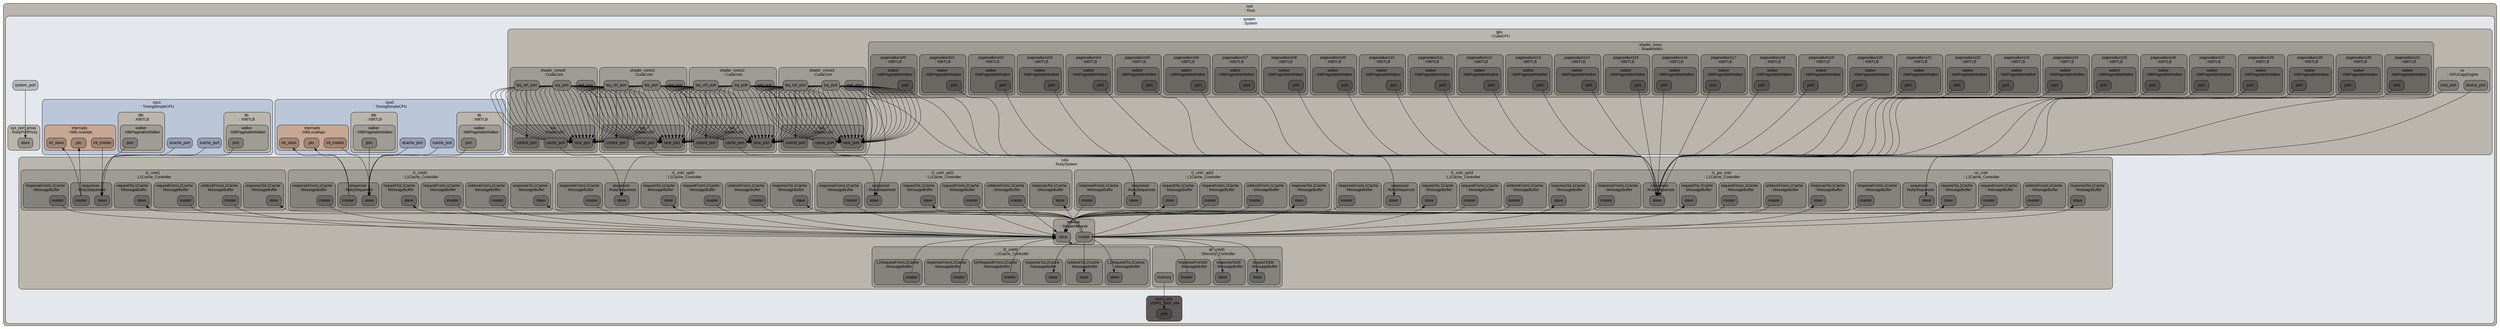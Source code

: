 digraph G {
ranksep="1.3";
subgraph cluster_root {
fontname=Arial;
color="#000000";
style="rounded, filled";
tooltip="eventq_index&#61;0&#10;full_system&#61;false&#10;sim_quantum&#61;0&#10;time_sync_enable&#61;false&#10;time_sync_period&#61;100000000000&#10;time_sync_spin_threshold&#61;100000000";
label="root \n: Root";
shape=Mrecord;
fontsize=14;
fillcolor="#bab6ae";
fontcolor="#000000";
subgraph cluster_system {
fontname=Arial;
color="#000000";
style="rounded, filled";
tooltip="boot_osflags&#61;a&#10;cache_line_size&#61;128&#10;clk_domain&#61;system.clk_domain&#10;eventq_index&#61;0&#10;init_param&#61;0&#10;kernel&#61;&#10;kernel_addr_check&#61;true&#10;load_addr_mask&#61;1099511627775&#10;load_offset&#61;0&#10;mem_mode&#61;timing&#10;mem_ranges&#61;0:536870911&#10;memories&#61;system.mem_ctrls system.ruby.phys_mem&#10;mmap_using_noreserve&#61;false&#10;num_work_ids&#61;16&#10;readfile&#61;&#10;symbolfile&#61;&#10;work_begin_ckpt_count&#61;0&#10;work_begin_cpu_id_exit&#61;-1&#10;work_begin_exit_count&#61;0&#10;work_cpus_ckpt_count&#61;0&#10;work_end_ckpt_count&#61;0&#10;work_end_exit_count&#61;0&#10;work_item_id&#61;-1";
label="system \n: System";
shape=Mrecord;
fontsize=14;
fillcolor="#e4e7eb";
fontcolor="#000000";
system_system_port [fontname=Arial, color="#000000", style="rounded, filled", label=system_port, shape=Mrecord, fontsize=14, fillcolor="#b6b8bc", fontcolor="#000000"];
subgraph cluster_system_switch_cpus0 {
fontname=Arial;
color="#000000";
style="rounded, filled";
tooltip="branchPred&#61;Null&#10;checker&#61;Null&#10;clk_domain&#61;system.cpu_clk_domain&#10;cpu_id&#61;0&#10;do_checkpoint_insts&#61;true&#10;do_quiesce&#61;true&#10;do_statistics_insts&#61;true&#10;dtb&#61;system.switch_cpus0.dtb&#10;eventq_index&#61;0&#10;function_trace&#61;false&#10;function_trace_start&#61;0&#10;interrupts&#61;Null&#10;isa&#61;system.switch_cpus0.isa&#10;itb&#61;system.switch_cpus0.itb&#10;max_insts_all_threads&#61;0&#10;max_insts_any_thread&#61;200000000&#10;max_loads_all_threads&#61;0&#10;max_loads_any_thread&#61;0&#10;numThreads&#61;1&#10;profile&#61;0&#10;progress_interval&#61;0&#10;simpoint_start_insts&#61;&#10;socket_id&#61;0&#10;switched_out&#61;true&#10;system&#61;system&#10;tracer&#61;system.switch_cpus0.tracer&#10;workload&#61;system.cpu0.workload";
label="switch_cpus0 \n: TimingSimpleCPU";
shape=Mrecord;
fontsize=14;
fillcolor="#bbc6d9";
fontcolor="#000000";
subgraph cluster_system_switch_cpus0_dtb {
fontname=Arial;
color="#000000";
style="rounded, filled";
tooltip="eventq_index&#61;0&#10;size&#61;64&#10;walker&#61;system.switch_cpus0.dtb.walker";
label="dtb \n: X86TLB";
shape=Mrecord;
fontsize=14;
fillcolor="#bab6ae";
fontcolor="#000000";
subgraph cluster_system_switch_cpus0_dtb_walker {
fontname=Arial;
color="#000000";
style="rounded, filled";
tooltip="bypass_l1&#61;false&#10;clk_domain&#61;system.cpu_clk_domain&#10;eventq_index&#61;0&#10;num_squash_per_cycle&#61;4&#10;system&#61;system";
label="walker \n: X86PagetableWalker";
shape=Mrecord;
fontsize=14;
fillcolor="#9f9c95";
fontcolor="#000000";
}

}

subgraph cluster_system_switch_cpus0_isa {
fontname=Arial;
color="#000000";
style="rounded, filled";
tooltip="eventq_index&#61;0";
label="isa \n: X86ISA";
shape=Mrecord;
fontsize=14;
fillcolor="#bab6ae";
fontcolor="#000000";
}

subgraph cluster_system_switch_cpus0_itb {
fontname=Arial;
color="#000000";
style="rounded, filled";
tooltip="eventq_index&#61;0&#10;size&#61;64&#10;walker&#61;system.switch_cpus0.itb.walker";
label="itb \n: X86TLB";
shape=Mrecord;
fontsize=14;
fillcolor="#bab6ae";
fontcolor="#000000";
subgraph cluster_system_switch_cpus0_itb_walker {
fontname=Arial;
color="#000000";
style="rounded, filled";
tooltip="bypass_l1&#61;false&#10;clk_domain&#61;system.cpu_clk_domain&#10;eventq_index&#61;0&#10;num_squash_per_cycle&#61;4&#10;system&#61;system";
label="walker \n: X86PagetableWalker";
shape=Mrecord;
fontsize=14;
fillcolor="#9f9c95";
fontcolor="#000000";
}

}

subgraph cluster_system_switch_cpus0_tracer {
fontname=Arial;
color="#000000";
style="rounded, filled";
tooltip="eventq_index&#61;0";
label="tracer \n: ExeTracer";
shape=Mrecord;
fontsize=14;
fillcolor="#bab6ae";
fontcolor="#000000";
}

}

subgraph cluster_system_switch_cpus1 {
fontname=Arial;
color="#000000";
style="rounded, filled";
tooltip="branchPred&#61;Null&#10;checker&#61;Null&#10;clk_domain&#61;system.cpu_clk_domain&#10;cpu_id&#61;1&#10;do_checkpoint_insts&#61;true&#10;do_quiesce&#61;true&#10;do_statistics_insts&#61;true&#10;dtb&#61;system.switch_cpus1.dtb&#10;eventq_index&#61;0&#10;function_trace&#61;false&#10;function_trace_start&#61;0&#10;interrupts&#61;Null&#10;isa&#61;system.switch_cpus1.isa&#10;itb&#61;system.switch_cpus1.itb&#10;max_insts_all_threads&#61;0&#10;max_insts_any_thread&#61;200000000&#10;max_loads_all_threads&#61;0&#10;max_loads_any_thread&#61;0&#10;numThreads&#61;1&#10;profile&#61;0&#10;progress_interval&#61;0&#10;simpoint_start_insts&#61;&#10;socket_id&#61;0&#10;switched_out&#61;true&#10;system&#61;system&#10;tracer&#61;system.switch_cpus1.tracer&#10;workload&#61;system.cpu0.workload";
label="switch_cpus1 \n: TimingSimpleCPU";
shape=Mrecord;
fontsize=14;
fillcolor="#bbc6d9";
fontcolor="#000000";
subgraph cluster_system_switch_cpus1_dtb {
fontname=Arial;
color="#000000";
style="rounded, filled";
tooltip="eventq_index&#61;0&#10;size&#61;64&#10;walker&#61;system.switch_cpus1.dtb.walker";
label="dtb \n: X86TLB";
shape=Mrecord;
fontsize=14;
fillcolor="#bab6ae";
fontcolor="#000000";
subgraph cluster_system_switch_cpus1_dtb_walker {
fontname=Arial;
color="#000000";
style="rounded, filled";
tooltip="bypass_l1&#61;false&#10;clk_domain&#61;system.cpu_clk_domain&#10;eventq_index&#61;0&#10;num_squash_per_cycle&#61;4&#10;system&#61;system";
label="walker \n: X86PagetableWalker";
shape=Mrecord;
fontsize=14;
fillcolor="#9f9c95";
fontcolor="#000000";
}

}

subgraph cluster_system_switch_cpus1_isa {
fontname=Arial;
color="#000000";
style="rounded, filled";
tooltip="eventq_index&#61;0";
label="isa \n: X86ISA";
shape=Mrecord;
fontsize=14;
fillcolor="#bab6ae";
fontcolor="#000000";
}

subgraph cluster_system_switch_cpus1_itb {
fontname=Arial;
color="#000000";
style="rounded, filled";
tooltip="eventq_index&#61;0&#10;size&#61;64&#10;walker&#61;system.switch_cpus1.itb.walker";
label="itb \n: X86TLB";
shape=Mrecord;
fontsize=14;
fillcolor="#bab6ae";
fontcolor="#000000";
subgraph cluster_system_switch_cpus1_itb_walker {
fontname=Arial;
color="#000000";
style="rounded, filled";
tooltip="bypass_l1&#61;false&#10;clk_domain&#61;system.cpu_clk_domain&#10;eventq_index&#61;0&#10;num_squash_per_cycle&#61;4&#10;system&#61;system";
label="walker \n: X86PagetableWalker";
shape=Mrecord;
fontsize=14;
fillcolor="#9f9c95";
fontcolor="#000000";
}

}

subgraph cluster_system_switch_cpus1_tracer {
fontname=Arial;
color="#000000";
style="rounded, filled";
tooltip="eventq_index&#61;0";
label="tracer \n: ExeTracer";
shape=Mrecord;
fontsize=14;
fillcolor="#bab6ae";
fontcolor="#000000";
}

}

subgraph cluster_system_sys_port_proxy {
fontname=Arial;
color="#000000";
style="rounded, filled";
tooltip="clk_domain&#61;system.clk_domain&#10;eventq_index&#61;0&#10;ruby_system&#61;system.ruby&#10;support_data_reqs&#61;true&#10;support_inst_reqs&#61;true&#10;system&#61;system&#10;using_ruby_tester&#61;false&#10;version&#61;0";
label="sys_port_proxy \n: RubyPortProxy";
shape=Mrecord;
fontsize=14;
fillcolor="#bab6ae";
fontcolor="#000000";
system_sys_port_proxy_slave [fontname=Arial, color="#000000", style="rounded, filled", label=slave, shape=Mrecord, fontsize=14, fillcolor="#94918b", fontcolor="#000000"];
}

subgraph cluster_system_ruby {
fontname=Arial;
color="#000000";
style="rounded, filled";
tooltip="access_backing_store&#61;true&#10;all_instructions&#61;false&#10;block_size_bytes&#61;128&#10;clk_domain&#61;system.ruby_clk_domain&#10;eventq_index&#61;0&#10;hot_lines&#61;false&#10;memory_size_bits&#61;48&#10;num_of_sequencers&#61;8&#10;phys_mem&#61;system.ruby.phys_mem&#10;random_seed&#61;1234&#10;randomization&#61;false";
label="ruby \n: RubySystem";
shape=Mrecord;
fontsize=14;
fillcolor="#bab6ae";
fontcolor="#000000";
subgraph cluster_system_ruby_l1_cntrl0 {
fontname=Arial;
color="#000000";
style="rounded, filled";
tooltip="L1Dcache&#61;system.ruby.l1_cntrl0.L1Dcache&#10;L1Icache&#61;system.ruby.l1_cntrl0.L1Icache&#10;buffer_size&#61;0&#10;clk_domain&#61;system.ruby_clk_domain&#10;cluster_id&#61;0&#10;enable_prefetch&#61;false&#10;eventq_index&#61;0&#10;l1_request_latency&#61;2&#10;l1_response_latency&#61;2&#10;l2_select_num_bits&#61;0&#10;mandatoryQueue&#61;system.ruby.l1_cntrl0.mandatoryQueue&#10;number_of_TBEs&#61;256&#10;optionalQueue&#61;system.ruby.l1_cntrl0.optionalQueue&#10;prefetcher&#61;system.ruby.l1_cntrl0.prefetcher&#10;recycle_latency&#61;10&#10;requestFromL1Cache&#61;system.ruby.l1_cntrl0.requestFromL1Cache&#10;requestToL1Cache&#61;system.ruby.l1_cntrl0.requestToL1Cache&#10;requesterId&#61;l1_cntrl0&#10;responseFromL1Cache&#61;system.ruby.l1_cntrl0.responseFromL1Cache&#10;responseToL1Cache&#61;system.ruby.l1_cntrl0.responseToL1Cache&#10;ruby_system&#61;system.ruby&#10;send_evictions&#61;true&#10;sequencer&#61;system.ruby.l1_cntrl0.sequencer&#10;system&#61;system&#10;to_l2_latency&#61;1&#10;transitions_per_cycle&#61;4&#10;unblockFromL1Cache&#61;system.ruby.l1_cntrl0.unblockFromL1Cache&#10;version&#61;0";
label="l1_cntrl0 \n: L1Cache_Controller";
shape=Mrecord;
fontsize=14;
fillcolor="#9f9c95";
fontcolor="#000000";
subgraph cluster_system_ruby_l1_cntrl0_responseToL1Cache {
fontname=Arial;
color="#000000";
style="rounded, filled";
tooltip="buffer_size&#61;0&#10;eventq_index&#61;0&#10;ordered&#61;false&#10;randomization&#61;false&#10;recycle_latency&#61;10";
label="responseToL1Cache \n: MessageBuffer";
shape=Mrecord;
fontsize=14;
fillcolor="#84827c";
fontcolor="#000000";
system_ruby_l1_cntrl0_responseToL1Cache_slave [fontname=Arial, color="#000000", style="rounded, filled", label=slave, shape=Mrecord, fontsize=14, fillcolor="#6a6863", fontcolor="#000000"];
}

subgraph cluster_system_ruby_l1_cntrl0_L1Dcache {
fontname=Arial;
color="#000000";
style="rounded, filled";
tooltip="assoc&#61;2&#10;dataAccessLatency&#61;1&#10;dataArrayBanks&#61;1&#10;eventq_index&#61;0&#10;is_icache&#61;false&#10;replacement_policy&#61;system.ruby.l1_cntrl0.L1Dcache.replacement_policy&#10;resourceStalls&#61;false&#10;ruby_system&#61;system.ruby&#10;size&#61;32768&#10;start_index_bit&#61;7&#10;tagAccessLatency&#61;1&#10;tagArrayBanks&#61;1";
label="L1Dcache \n: L1Cache";
shape=Mrecord;
fontsize=14;
fillcolor="#84827c";
fontcolor="#000000";
subgraph cluster_system_ruby_l1_cntrl0_L1Dcache_replacement_policy {
fontname=Arial;
color="#000000";
style="rounded, filled";
tooltip="assoc&#61;2&#10;block_size&#61;128&#10;eventq_index&#61;0&#10;size&#61;32768";
label="replacement_policy \n: PseudoLRUReplacementPolicy";
shape=Mrecord;
fontsize=14;
fillcolor="#6a6863";
fontcolor="#000000";
}

}

subgraph cluster_system_ruby_l1_cntrl0_unblockFromL1Cache {
fontname=Arial;
color="#000000";
style="rounded, filled";
tooltip="buffer_size&#61;0&#10;eventq_index&#61;0&#10;ordered&#61;false&#10;randomization&#61;false&#10;recycle_latency&#61;10";
label="unblockFromL1Cache \n: MessageBuffer";
shape=Mrecord;
fontsize=14;
fillcolor="#84827c";
fontcolor="#000000";
system_ruby_l1_cntrl0_unblockFromL1Cache_master [fontname=Arial, color="#000000", style="rounded, filled", label=master, shape=Mrecord, fontsize=14, fillcolor="#6a6863", fontcolor="#000000"];
}

subgraph cluster_system_ruby_l1_cntrl0_requestFromL1Cache {
fontname=Arial;
color="#000000";
style="rounded, filled";
tooltip="buffer_size&#61;0&#10;eventq_index&#61;0&#10;ordered&#61;false&#10;randomization&#61;false&#10;recycle_latency&#61;10";
label="requestFromL1Cache \n: MessageBuffer";
shape=Mrecord;
fontsize=14;
fillcolor="#84827c";
fontcolor="#000000";
system_ruby_l1_cntrl0_requestFromL1Cache_master [fontname=Arial, color="#000000", style="rounded, filled", label=master, shape=Mrecord, fontsize=14, fillcolor="#6a6863", fontcolor="#000000"];
}

subgraph cluster_system_ruby_l1_cntrl0_optionalQueue {
fontname=Arial;
color="#000000";
style="rounded, filled";
tooltip="buffer_size&#61;0&#10;eventq_index&#61;0&#10;ordered&#61;false&#10;randomization&#61;false&#10;recycle_latency&#61;10";
label="optionalQueue \n: MessageBuffer";
shape=Mrecord;
fontsize=14;
fillcolor="#84827c";
fontcolor="#000000";
}

subgraph cluster_system_ruby_l1_cntrl0_prefetcher {
fontname=Arial;
color="#000000";
style="rounded, filled";
tooltip="cross_page&#61;false&#10;eventq_index&#61;0&#10;nonunit_filter&#61;8&#10;num_startup_pfs&#61;1&#10;num_streams&#61;4&#10;pf_per_stream&#61;1&#10;sys&#61;system&#10;train_misses&#61;4&#10;unit_filter&#61;8";
label="prefetcher \n: Prefetcher";
shape=Mrecord;
fontsize=14;
fillcolor="#84827c";
fontcolor="#000000";
}

subgraph cluster_system_ruby_l1_cntrl0_requestToL1Cache {
fontname=Arial;
color="#000000";
style="rounded, filled";
tooltip="buffer_size&#61;0&#10;eventq_index&#61;0&#10;ordered&#61;false&#10;randomization&#61;false&#10;recycle_latency&#61;10";
label="requestToL1Cache \n: MessageBuffer";
shape=Mrecord;
fontsize=14;
fillcolor="#84827c";
fontcolor="#000000";
system_ruby_l1_cntrl0_requestToL1Cache_slave [fontname=Arial, color="#000000", style="rounded, filled", label=slave, shape=Mrecord, fontsize=14, fillcolor="#6a6863", fontcolor="#000000"];
}

subgraph cluster_system_ruby_l1_cntrl0_mandatoryQueue {
fontname=Arial;
color="#000000";
style="rounded, filled";
tooltip="buffer_size&#61;0&#10;eventq_index&#61;0&#10;ordered&#61;false&#10;randomization&#61;false&#10;recycle_latency&#61;10";
label="mandatoryQueue \n: MessageBuffer";
shape=Mrecord;
fontsize=14;
fillcolor="#84827c";
fontcolor="#000000";
}

subgraph cluster_system_ruby_l1_cntrl0_sequencer {
fontname=Arial;
color="#000000";
style="rounded, filled";
tooltip="clk_domain&#61;system.ruby_clk_domain&#10;connect_to_io&#61;true&#10;dcache&#61;system.ruby.l1_cntrl0.L1Dcache&#10;dcache_hit_latency&#61;1&#10;deadlock_threshold&#61;500000&#10;eventq_index&#61;0&#10;icache&#61;system.ruby.l1_cntrl0.L1Icache&#10;icache_hit_latency&#61;1&#10;max_outstanding_requests&#61;16&#10;ruby_system&#61;system.ruby&#10;support_data_reqs&#61;true&#10;support_inst_reqs&#61;true&#10;system&#61;system&#10;using_network_tester&#61;false&#10;using_ruby_tester&#61;false&#10;version&#61;0";
label="sequencer \n: RubySequencer";
shape=Mrecord;
fontsize=14;
fillcolor="#84827c";
fontcolor="#000000";
system_ruby_l1_cntrl0_sequencer_slave [fontname=Arial, color="#000000", style="rounded, filled", label=slave, shape=Mrecord, fontsize=14, fillcolor="#6a6863", fontcolor="#000000"];
system_ruby_l1_cntrl0_sequencer_master [fontname=Arial, color="#000000", style="rounded, filled", label=master, shape=Mrecord, fontsize=14, fillcolor="#6a6863", fontcolor="#000000"];
}

subgraph cluster_system_ruby_l1_cntrl0_L1Icache {
fontname=Arial;
color="#000000";
style="rounded, filled";
tooltip="assoc&#61;2&#10;dataAccessLatency&#61;1&#10;dataArrayBanks&#61;1&#10;eventq_index&#61;0&#10;is_icache&#61;true&#10;replacement_policy&#61;system.ruby.l1_cntrl0.L1Icache.replacement_policy&#10;resourceStalls&#61;false&#10;ruby_system&#61;system.ruby&#10;size&#61;32768&#10;start_index_bit&#61;7&#10;tagAccessLatency&#61;1&#10;tagArrayBanks&#61;1";
label="L1Icache \n: L1Cache";
shape=Mrecord;
fontsize=14;
fillcolor="#84827c";
fontcolor="#000000";
subgraph cluster_system_ruby_l1_cntrl0_L1Icache_replacement_policy {
fontname=Arial;
color="#000000";
style="rounded, filled";
tooltip="assoc&#61;2&#10;block_size&#61;128&#10;eventq_index&#61;0&#10;size&#61;32768";
label="replacement_policy \n: PseudoLRUReplacementPolicy";
shape=Mrecord;
fontsize=14;
fillcolor="#6a6863";
fontcolor="#000000";
}

}

subgraph cluster_system_ruby_l1_cntrl0_responseFromL1Cache {
fontname=Arial;
color="#000000";
style="rounded, filled";
tooltip="buffer_size&#61;0&#10;eventq_index&#61;0&#10;ordered&#61;false&#10;randomization&#61;false&#10;recycle_latency&#61;10";
label="responseFromL1Cache \n: MessageBuffer";
shape=Mrecord;
fontsize=14;
fillcolor="#84827c";
fontcolor="#000000";
system_ruby_l1_cntrl0_responseFromL1Cache_master [fontname=Arial, color="#000000", style="rounded, filled", label=master, shape=Mrecord, fontsize=14, fillcolor="#6a6863", fontcolor="#000000"];
}

}

subgraph cluster_system_ruby_network {
fontname=Arial;
color="#000000";
style="rounded, filled";
tooltip="adaptive_routing&#61;false&#10;buffer_size&#61;0&#10;clk_domain&#61;system.ruby_clk_domain&#10;control_msg_size&#61;8&#10;endpoint_bandwidth&#61;1000&#10;eventq_index&#61;0&#10;ext_links&#61;system.ruby.network.ext_links0 system.ruby.network.ext_links1 system.ruby.network.ext_links2 system.ruby.network.ext_links3 system.ruby.network.ext_links4 system.ruby.network.ext_links5 system.ruby.network.ext_links6 system.ruby.network.ext_links7 system.ruby.network.ext_links8 system.ruby.network.ext_links9&#10;int_link_buffers&#61;system.ruby.network.int_link_buffers000 system.ruby.network.int_link_buffers001 system.ruby.network.int_link_buffers002 system.ruby.network.int_link_buffers003 system.ruby.network.int_link_buffers004 system.ruby.network.int_link_buffers005 system.ruby.network.int_link_buffers006 system.ruby.network.int_link_buffers007 system.ruby.network.int_link_buffers008 system.ruby.network.int_link_buffers009 system.ruby.network.int_link_buffers010 system.ruby.network.int_link_buffers011 system.ruby.network.int_link_buffers012 system.ruby.network.int_link_buffers013 system.ruby.network.int_link_buffers014 system.ruby.network.int_link_buffers015 system.ruby.network.int_link_buffers016 system.ruby.network.int_link_buffers017 system.ruby.network.int_link_buffers018 system.ruby.network.int_link_buffers019 system.ruby.network.int_link_buffers020 system.ruby.network.int_link_buffers021 system.ruby.network.int_link_buffers022 system.ruby.network.int_link_buffers023 system.ruby.network.int_link_buffers024 system.ruby.network.int_link_buffers025 system.ruby.network.int_link_buffers026 system.ruby.network.int_link_buffers027 system.ruby.network.int_link_buffers028 system.ruby.network.int_link_buffers029 system.ruby.network.int_link_buffers030 system.ruby.network.int_link_buffers031 system.ruby.network.int_link_buffers032 system.ruby.network.int_link_buffers033 system.ruby.network.int_link_buffers034 system.ruby.network.int_link_buffers035 system.ruby.network.int_link_buffers036 system.ruby.network.int_link_buffers037 system.ruby.network.int_link_buffers038 system.ruby.network.int_link_buffers039 system.ruby.network.int_link_buffers040 system.ruby.network.int_link_buffers041 system.ruby.network.int_link_buffers042 system.ruby.network.int_link_buffers043 system.ruby.network.int_link_buffers044 system.ruby.network.int_link_buffers045 system.ruby.network.int_link_buffers046 system.ruby.network.int_link_buffers047 system.ruby.network.int_link_buffers048 system.ruby.network.int_link_buffers049 system.ruby.network.int_link_buffers050 system.ruby.network.int_link_buffers051 system.ruby.network.int_link_buffers052 system.ruby.network.int_link_buffers053 system.ruby.network.int_link_buffers054 system.ruby.network.int_link_buffers055 system.ruby.network.int_link_buffers056 system.ruby.network.int_link_buffers057 system.ruby.network.int_link_buffers058 system.ruby.network.int_link_buffers059 system.ruby.network.int_link_buffers060 system.ruby.network.int_link_buffers061 system.ruby.network.int_link_buffers062 system.ruby.network.int_link_buffers063 system.ruby.network.int_link_buffers064 system.ruby.network.int_link_buffers065 system.ruby.network.int_link_buffers066 system.ruby.network.int_link_buffers067 system.ruby.network.int_link_buffers068 system.ruby.network.int_link_buffers069 system.ruby.network.int_link_buffers070 system.ruby.network.int_link_buffers071 system.ruby.network.int_link_buffers072 system.ruby.network.int_link_buffers073 system.ruby.network.int_link_buffers074 system.ruby.network.int_link_buffers075 system.ruby.network.int_link_buffers076 system.ruby.network.int_link_buffers077 system.ruby.network.int_link_buffers078 system.ruby.network.int_link_buffers079 system.ruby.network.int_link_buffers080 system.ruby.network.int_link_buffers081 system.ruby.network.int_link_buffers082 system.ruby.network.int_link_buffers083 system.ruby.network.int_link_buffers084 system.ruby.network.int_link_buffers085 system.ruby.network.int_link_buffers086 system.ruby.network.int_link_buffers087 system.ruby.network.int_link_buffers088 system.ruby.network.int_link_buffers089 system.ruby.network.int_link_buffers090 system.ruby.network.int_link_buffers091 system.ruby.network.int_link_buffers092 system.ruby.network.int_link_buffers093 system.ruby.network.int_link_buffers094 system.ruby.network.int_link_buffers095 system.ruby.network.int_link_buffers096 system.ruby.network.int_link_buffers097 system.ruby.network.int_link_buffers098 system.ruby.network.int_link_buffers099 system.ruby.network.int_link_buffers100 system.ruby.network.int_link_buffers101 system.ruby.network.int_link_buffers102 system.ruby.network.int_link_buffers103 system.ruby.network.int_link_buffers104 system.ruby.network.int_link_buffers105 system.ruby.network.int_link_buffers106 system.ruby.network.int_link_buffers107 system.ruby.network.int_link_buffers108 system.ruby.network.int_link_buffers109 system.ruby.network.int_link_buffers110 system.ruby.network.int_link_buffers111 system.ruby.network.int_link_buffers112 system.ruby.network.int_link_buffers113 system.ruby.network.int_link_buffers114 system.ruby.network.int_link_buffers115 system.ruby.network.int_link_buffers116 system.ruby.network.int_link_buffers117 system.ruby.network.int_link_buffers118 system.ruby.network.int_link_buffers119 system.ruby.network.int_link_buffers120 system.ruby.network.int_link_buffers121 system.ruby.network.int_link_buffers122 system.ruby.network.int_link_buffers123 system.ruby.network.int_link_buffers124 system.ruby.network.int_link_buffers125 system.ruby.network.int_link_buffers126 system.ruby.network.int_link_buffers127 system.ruby.network.int_link_buffers128 system.ruby.network.int_link_buffers129 system.ruby.network.int_link_buffers130 system.ruby.network.int_link_buffers131 system.ruby.network.int_link_buffers132 system.ruby.network.int_link_buffers133 system.ruby.network.int_link_buffers134 system.ruby.network.int_link_buffers135 system.ruby.network.int_link_buffers136 system.ruby.network.int_link_buffers137 system.ruby.network.int_link_buffers138 system.ruby.network.int_link_buffers139 system.ruby.network.int_link_buffers140 system.ruby.network.int_link_buffers141 system.ruby.network.int_link_buffers142 system.ruby.network.int_link_buffers143 system.ruby.network.int_link_buffers144 system.ruby.network.int_link_buffers145 system.ruby.network.int_link_buffers146 system.ruby.network.int_link_buffers147 system.ruby.network.int_link_buffers148 system.ruby.network.int_link_buffers149 system.ruby.network.int_link_buffers150 system.ruby.network.int_link_buffers151 system.ruby.network.int_link_buffers152 system.ruby.network.int_link_buffers153 system.ruby.network.int_link_buffers154 system.ruby.network.int_link_buffers155 system.ruby.network.int_link_buffers156 system.ruby.network.int_link_buffers157 system.ruby.network.int_link_buffers158 system.ruby.network.int_link_buffers159 system.ruby.network.int_link_buffers160 system.ruby.network.int_link_buffers161 system.ruby.network.int_link_buffers162 system.ruby.network.int_link_buffers163 system.ruby.network.int_link_buffers164 system.ruby.network.int_link_buffers165 system.ruby.network.int_link_buffers166 system.ruby.network.int_link_buffers167 system.ruby.network.int_link_buffers168 system.ruby.network.int_link_buffers169 system.ruby.network.int_link_buffers170 system.ruby.network.int_link_buffers171 system.ruby.network.int_link_buffers172 system.ruby.network.int_link_buffers173 system.ruby.network.int_link_buffers174 system.ruby.network.int_link_buffers175 system.ruby.network.int_link_buffers176 system.ruby.network.int_link_buffers177 system.ruby.network.int_link_buffers178 system.ruby.network.int_link_buffers179 system.ruby.network.int_link_buffers180 system.ruby.network.int_link_buffers181 system.ruby.network.int_link_buffers182 system.ruby.network.int_link_buffers183 system.ruby.network.int_link_buffers184 system.ruby.network.int_link_buffers185 system.ruby.network.int_link_buffers186 system.ruby.network.int_link_buffers187 system.ruby.network.int_link_buffers188 system.ruby.network.int_link_buffers189 system.ruby.network.int_link_buffers190 system.ruby.network.int_link_buffers191 system.ruby.network.int_link_buffers192 system.ruby.network.int_link_buffers193 system.ruby.network.int_link_buffers194 system.ruby.network.int_link_buffers195 system.ruby.network.int_link_buffers196 system.ruby.network.int_link_buffers197 system.ruby.network.int_link_buffers198 system.ruby.network.int_link_buffers199&#10;int_links&#61;system.ruby.network.int_links0 system.ruby.network.int_links1 system.ruby.network.int_links2 system.ruby.network.int_links3 system.ruby.network.int_links4 system.ruby.network.int_links5 system.ruby.network.int_links6 system.ruby.network.int_links7 system.ruby.network.int_links8 system.ruby.network.int_links9&#10;netifs&#61;&#10;number_of_virtual_networks&#61;10&#10;recycle_latency&#61;0&#10;routers&#61;system.ruby.network.routers00 system.ruby.network.routers01 system.ruby.network.routers02 system.ruby.network.routers03 system.ruby.network.routers04 system.ruby.network.routers05 system.ruby.network.routers06 system.ruby.network.routers07 system.ruby.network.routers08 system.ruby.network.routers09 system.ruby.network.routers10&#10;ruby_system&#61;system.ruby&#10;topology&#61;Crossbar";
label="network \n: SimpleNetwork";
shape=Mrecord;
fontsize=14;
fillcolor="#9f9c95";
fontcolor="#000000";
system_ruby_network_master [fontname=Arial, color="#000000", style="rounded, filled", label=master, shape=Mrecord, fontsize=14, fillcolor="#7f7c77", fontcolor="#000000"];
system_ruby_network_slave [fontname=Arial, color="#000000", style="rounded, filled", label=slave, shape=Mrecord, fontsize=14, fillcolor="#7f7c77", fontcolor="#000000"];
subgraph cluster_system_ruby_network_int_links0 {
fontname=Arial;
color="#000000";
style="rounded, filled";
tooltip="bandwidth_factor&#61;16&#10;eventq_index&#61;0&#10;latency&#61;1&#10;link_id&#61;10&#10;node_a&#61;system.ruby.network.routers00&#10;node_b&#61;system.ruby.network.routers10&#10;weight&#61;1";
label="int_links0 \n: SimpleIntLink";
shape=Mrecord;
fontsize=14;
fillcolor="#84827c";
fontcolor="#000000";
}

subgraph cluster_system_ruby_network_int_links1 {
fontname=Arial;
color="#000000";
style="rounded, filled";
tooltip="bandwidth_factor&#61;16&#10;eventq_index&#61;0&#10;latency&#61;1&#10;link_id&#61;11&#10;node_a&#61;system.ruby.network.routers01&#10;node_b&#61;system.ruby.network.routers10&#10;weight&#61;1";
label="int_links1 \n: SimpleIntLink";
shape=Mrecord;
fontsize=14;
fillcolor="#84827c";
fontcolor="#000000";
}

subgraph cluster_system_ruby_network_int_links2 {
fontname=Arial;
color="#000000";
style="rounded, filled";
tooltip="bandwidth_factor&#61;16&#10;eventq_index&#61;0&#10;latency&#61;1&#10;link_id&#61;12&#10;node_a&#61;system.ruby.network.routers02&#10;node_b&#61;system.ruby.network.routers10&#10;weight&#61;1";
label="int_links2 \n: SimpleIntLink";
shape=Mrecord;
fontsize=14;
fillcolor="#84827c";
fontcolor="#000000";
}

subgraph cluster_system_ruby_network_int_links3 {
fontname=Arial;
color="#000000";
style="rounded, filled";
tooltip="bandwidth_factor&#61;16&#10;eventq_index&#61;0&#10;latency&#61;1&#10;link_id&#61;13&#10;node_a&#61;system.ruby.network.routers03&#10;node_b&#61;system.ruby.network.routers10&#10;weight&#61;1";
label="int_links3 \n: SimpleIntLink";
shape=Mrecord;
fontsize=14;
fillcolor="#84827c";
fontcolor="#000000";
}

subgraph cluster_system_ruby_network_int_links4 {
fontname=Arial;
color="#000000";
style="rounded, filled";
tooltip="bandwidth_factor&#61;16&#10;eventq_index&#61;0&#10;latency&#61;1&#10;link_id&#61;14&#10;node_a&#61;system.ruby.network.routers04&#10;node_b&#61;system.ruby.network.routers10&#10;weight&#61;1";
label="int_links4 \n: SimpleIntLink";
shape=Mrecord;
fontsize=14;
fillcolor="#84827c";
fontcolor="#000000";
}

subgraph cluster_system_ruby_network_int_links5 {
fontname=Arial;
color="#000000";
style="rounded, filled";
tooltip="bandwidth_factor&#61;16&#10;eventq_index&#61;0&#10;latency&#61;1&#10;link_id&#61;15&#10;node_a&#61;system.ruby.network.routers05&#10;node_b&#61;system.ruby.network.routers10&#10;weight&#61;1";
label="int_links5 \n: SimpleIntLink";
shape=Mrecord;
fontsize=14;
fillcolor="#84827c";
fontcolor="#000000";
}

subgraph cluster_system_ruby_network_int_links6 {
fontname=Arial;
color="#000000";
style="rounded, filled";
tooltip="bandwidth_factor&#61;16&#10;eventq_index&#61;0&#10;latency&#61;1&#10;link_id&#61;16&#10;node_a&#61;system.ruby.network.routers06&#10;node_b&#61;system.ruby.network.routers10&#10;weight&#61;1";
label="int_links6 \n: SimpleIntLink";
shape=Mrecord;
fontsize=14;
fillcolor="#84827c";
fontcolor="#000000";
}

subgraph cluster_system_ruby_network_int_links7 {
fontname=Arial;
color="#000000";
style="rounded, filled";
tooltip="bandwidth_factor&#61;16&#10;eventq_index&#61;0&#10;latency&#61;1&#10;link_id&#61;17&#10;node_a&#61;system.ruby.network.routers07&#10;node_b&#61;system.ruby.network.routers10&#10;weight&#61;1";
label="int_links7 \n: SimpleIntLink";
shape=Mrecord;
fontsize=14;
fillcolor="#84827c";
fontcolor="#000000";
}

subgraph cluster_system_ruby_network_int_links8 {
fontname=Arial;
color="#000000";
style="rounded, filled";
tooltip="bandwidth_factor&#61;16&#10;eventq_index&#61;0&#10;latency&#61;1&#10;link_id&#61;18&#10;node_a&#61;system.ruby.network.routers08&#10;node_b&#61;system.ruby.network.routers10&#10;weight&#61;1";
label="int_links8 \n: SimpleIntLink";
shape=Mrecord;
fontsize=14;
fillcolor="#84827c";
fontcolor="#000000";
}

subgraph cluster_system_ruby_network_int_links9 {
fontname=Arial;
color="#000000";
style="rounded, filled";
tooltip="bandwidth_factor&#61;16&#10;eventq_index&#61;0&#10;latency&#61;1&#10;link_id&#61;19&#10;node_a&#61;system.ruby.network.routers09&#10;node_b&#61;system.ruby.network.routers10&#10;weight&#61;1";
label="int_links9 \n: SimpleIntLink";
shape=Mrecord;
fontsize=14;
fillcolor="#84827c";
fontcolor="#000000";
}

subgraph cluster_system_ruby_network_routers00 {
fontname=Arial;
color="#000000";
style="rounded, filled";
tooltip="clk_domain&#61;system.ruby_clk_domain&#10;eventq_index&#61;0&#10;port_buffers&#61;system.ruby.network.routers00.port_buffers000 system.ruby.network.routers00.port_buffers001 system.ruby.network.routers00.port_buffers002 system.ruby.network.routers00.port_buffers003 system.ruby.network.routers00.port_buffers004 system.ruby.network.routers00.port_buffers005 system.ruby.network.routers00.port_buffers006 system.ruby.network.routers00.port_buffers007 system.ruby.network.routers00.port_buffers008 system.ruby.network.routers00.port_buffers009 system.ruby.network.routers00.port_buffers010 system.ruby.network.routers00.port_buffers011 system.ruby.network.routers00.port_buffers012 system.ruby.network.routers00.port_buffers013 system.ruby.network.routers00.port_buffers014 system.ruby.network.routers00.port_buffers015 system.ruby.network.routers00.port_buffers016 system.ruby.network.routers00.port_buffers017 system.ruby.network.routers00.port_buffers018 system.ruby.network.routers00.port_buffers019 system.ruby.network.routers00.port_buffers020 system.ruby.network.routers00.port_buffers021 system.ruby.network.routers00.port_buffers022 system.ruby.network.routers00.port_buffers023 system.ruby.network.routers00.port_buffers024 system.ruby.network.routers00.port_buffers025 system.ruby.network.routers00.port_buffers026 system.ruby.network.routers00.port_buffers027 system.ruby.network.routers00.port_buffers028 system.ruby.network.routers00.port_buffers029 system.ruby.network.routers00.port_buffers030 system.ruby.network.routers00.port_buffers031 system.ruby.network.routers00.port_buffers032 system.ruby.network.routers00.port_buffers033 system.ruby.network.routers00.port_buffers034 system.ruby.network.routers00.port_buffers035 system.ruby.network.routers00.port_buffers036 system.ruby.network.routers00.port_buffers037 system.ruby.network.routers00.port_buffers038 system.ruby.network.routers00.port_buffers039 system.ruby.network.routers00.port_buffers040 system.ruby.network.routers00.port_buffers041 system.ruby.network.routers00.port_buffers042 system.ruby.network.routers00.port_buffers043 system.ruby.network.routers00.port_buffers044 system.ruby.network.routers00.port_buffers045 system.ruby.network.routers00.port_buffers046 system.ruby.network.routers00.port_buffers047 system.ruby.network.routers00.port_buffers048 system.ruby.network.routers00.port_buffers049 system.ruby.network.routers00.port_buffers050 system.ruby.network.routers00.port_buffers051 system.ruby.network.routers00.port_buffers052 system.ruby.network.routers00.port_buffers053 system.ruby.network.routers00.port_buffers054 system.ruby.network.routers00.port_buffers055 system.ruby.network.routers00.port_buffers056 system.ruby.network.routers00.port_buffers057 system.ruby.network.routers00.port_buffers058 system.ruby.network.routers00.port_buffers059 system.ruby.network.routers00.port_buffers060 system.ruby.network.routers00.port_buffers061 system.ruby.network.routers00.port_buffers062 system.ruby.network.routers00.port_buffers063 system.ruby.network.routers00.port_buffers064 system.ruby.network.routers00.port_buffers065 system.ruby.network.routers00.port_buffers066 system.ruby.network.routers00.port_buffers067 system.ruby.network.routers00.port_buffers068 system.ruby.network.routers00.port_buffers069 system.ruby.network.routers00.port_buffers070 system.ruby.network.routers00.port_buffers071 system.ruby.network.routers00.port_buffers072 system.ruby.network.routers00.port_buffers073 system.ruby.network.routers00.port_buffers074 system.ruby.network.routers00.port_buffers075 system.ruby.network.routers00.port_buffers076 system.ruby.network.routers00.port_buffers077 system.ruby.network.routers00.port_buffers078 system.ruby.network.routers00.port_buffers079 system.ruby.network.routers00.port_buffers080 system.ruby.network.routers00.port_buffers081 system.ruby.network.routers00.port_buffers082 system.ruby.network.routers00.port_buffers083 system.ruby.network.routers00.port_buffers084 system.ruby.network.routers00.port_buffers085 system.ruby.network.routers00.port_buffers086 system.ruby.network.routers00.port_buffers087 system.ruby.network.routers00.port_buffers088 system.ruby.network.routers00.port_buffers089 system.ruby.network.routers00.port_buffers090 system.ruby.network.routers00.port_buffers091 system.ruby.network.routers00.port_buffers092 system.ruby.network.routers00.port_buffers093 system.ruby.network.routers00.port_buffers094 system.ruby.network.routers00.port_buffers095 system.ruby.network.routers00.port_buffers096 system.ruby.network.routers00.port_buffers097 system.ruby.network.routers00.port_buffers098 system.ruby.network.routers00.port_buffers099 system.ruby.network.routers00.port_buffers100 system.ruby.network.routers00.port_buffers101 system.ruby.network.routers00.port_buffers102 system.ruby.network.routers00.port_buffers103 system.ruby.network.routers00.port_buffers104 system.ruby.network.routers00.port_buffers105 system.ruby.network.routers00.port_buffers106 system.ruby.network.routers00.port_buffers107 system.ruby.network.routers00.port_buffers108 system.ruby.network.routers00.port_buffers109&#10;recycle_latency&#61;0&#10;router_id&#61;0&#10;virt_nets&#61;10";
label="routers00 \n: Switch";
shape=Mrecord;
fontsize=14;
fillcolor="#84827c";
fontcolor="#000000";
subgraph cluster_system_ruby_network_routers00_port_buffers000 {
fontname=Arial;
color="#000000";
style="rounded, filled";
tooltip="buffer_size&#61;0&#10;eventq_index&#61;0&#10;ordered&#61;true&#10;randomization&#61;false&#10;recycle_latency&#61;0";
label="port_buffers000 \n: MessageBuffer";
shape=Mrecord;
fontsize=14;
fillcolor="#6a6863";
fontcolor="#000000";
}

subgraph cluster_system_ruby_network_routers00_port_buffers001 {
fontname=Arial;
color="#000000";
style="rounded, filled";
tooltip="buffer_size&#61;0&#10;eventq_index&#61;0&#10;ordered&#61;true&#10;randomization&#61;false&#10;recycle_latency&#61;0";
label="port_buffers001 \n: MessageBuffer";
shape=Mrecord;
fontsize=14;
fillcolor="#6a6863";
fontcolor="#000000";
}

subgraph cluster_system_ruby_network_routers00_port_buffers002 {
fontname=Arial;
color="#000000";
style="rounded, filled";
tooltip="buffer_size&#61;0&#10;eventq_index&#61;0&#10;ordered&#61;true&#10;randomization&#61;false&#10;recycle_latency&#61;0";
label="port_buffers002 \n: MessageBuffer";
shape=Mrecord;
fontsize=14;
fillcolor="#6a6863";
fontcolor="#000000";
}

subgraph cluster_system_ruby_network_routers00_port_buffers003 {
fontname=Arial;
color="#000000";
style="rounded, filled";
tooltip="buffer_size&#61;0&#10;eventq_index&#61;0&#10;ordered&#61;true&#10;randomization&#61;false&#10;recycle_latency&#61;0";
label="port_buffers003 \n: MessageBuffer";
shape=Mrecord;
fontsize=14;
fillcolor="#6a6863";
fontcolor="#000000";
}

subgraph cluster_system_ruby_network_routers00_port_buffers004 {
fontname=Arial;
color="#000000";
style="rounded, filled";
tooltip="buffer_size&#61;0&#10;eventq_index&#61;0&#10;ordered&#61;true&#10;randomization&#61;false&#10;recycle_latency&#61;0";
label="port_buffers004 \n: MessageBuffer";
shape=Mrecord;
fontsize=14;
fillcolor="#6a6863";
fontcolor="#000000";
}

subgraph cluster_system_ruby_network_routers00_port_buffers005 {
fontname=Arial;
color="#000000";
style="rounded, filled";
tooltip="buffer_size&#61;0&#10;eventq_index&#61;0&#10;ordered&#61;true&#10;randomization&#61;false&#10;recycle_latency&#61;0";
label="port_buffers005 \n: MessageBuffer";
shape=Mrecord;
fontsize=14;
fillcolor="#6a6863";
fontcolor="#000000";
}

subgraph cluster_system_ruby_network_routers00_port_buffers006 {
fontname=Arial;
color="#000000";
style="rounded, filled";
tooltip="buffer_size&#61;0&#10;eventq_index&#61;0&#10;ordered&#61;true&#10;randomization&#61;false&#10;recycle_latency&#61;0";
label="port_buffers006 \n: MessageBuffer";
shape=Mrecord;
fontsize=14;
fillcolor="#6a6863";
fontcolor="#000000";
}

subgraph cluster_system_ruby_network_routers00_port_buffers007 {
fontname=Arial;
color="#000000";
style="rounded, filled";
tooltip="buffer_size&#61;0&#10;eventq_index&#61;0&#10;ordered&#61;true&#10;randomization&#61;false&#10;recycle_latency&#61;0";
label="port_buffers007 \n: MessageBuffer";
shape=Mrecord;
fontsize=14;
fillcolor="#6a6863";
fontcolor="#000000";
}

subgraph cluster_system_ruby_network_routers00_port_buffers008 {
fontname=Arial;
color="#000000";
style="rounded, filled";
tooltip="buffer_size&#61;0&#10;eventq_index&#61;0&#10;ordered&#61;true&#10;randomization&#61;false&#10;recycle_latency&#61;0";
label="port_buffers008 \n: MessageBuffer";
shape=Mrecord;
fontsize=14;
fillcolor="#6a6863";
fontcolor="#000000";
}

subgraph cluster_system_ruby_network_routers00_port_buffers009 {
fontname=Arial;
color="#000000";
style="rounded, filled";
tooltip="buffer_size&#61;0&#10;eventq_index&#61;0&#10;ordered&#61;true&#10;randomization&#61;false&#10;recycle_latency&#61;0";
label="port_buffers009 \n: MessageBuffer";
shape=Mrecord;
fontsize=14;
fillcolor="#6a6863";
fontcolor="#000000";
}

subgraph cluster_system_ruby_network_routers00_port_buffers010 {
fontname=Arial;
color="#000000";
style="rounded, filled";
tooltip="buffer_size&#61;0&#10;eventq_index&#61;0&#10;ordered&#61;true&#10;randomization&#61;false&#10;recycle_latency&#61;0";
label="port_buffers010 \n: MessageBuffer";
shape=Mrecord;
fontsize=14;
fillcolor="#6a6863";
fontcolor="#000000";
}

subgraph cluster_system_ruby_network_routers00_port_buffers011 {
fontname=Arial;
color="#000000";
style="rounded, filled";
tooltip="buffer_size&#61;0&#10;eventq_index&#61;0&#10;ordered&#61;true&#10;randomization&#61;false&#10;recycle_latency&#61;0";
label="port_buffers011 \n: MessageBuffer";
shape=Mrecord;
fontsize=14;
fillcolor="#6a6863";
fontcolor="#000000";
}

subgraph cluster_system_ruby_network_routers00_port_buffers012 {
fontname=Arial;
color="#000000";
style="rounded, filled";
tooltip="buffer_size&#61;0&#10;eventq_index&#61;0&#10;ordered&#61;true&#10;randomization&#61;false&#10;recycle_latency&#61;0";
label="port_buffers012 \n: MessageBuffer";
shape=Mrecord;
fontsize=14;
fillcolor="#6a6863";
fontcolor="#000000";
}

subgraph cluster_system_ruby_network_routers00_port_buffers013 {
fontname=Arial;
color="#000000";
style="rounded, filled";
tooltip="buffer_size&#61;0&#10;eventq_index&#61;0&#10;ordered&#61;true&#10;randomization&#61;false&#10;recycle_latency&#61;0";
label="port_buffers013 \n: MessageBuffer";
shape=Mrecord;
fontsize=14;
fillcolor="#6a6863";
fontcolor="#000000";
}

subgraph cluster_system_ruby_network_routers00_port_buffers014 {
fontname=Arial;
color="#000000";
style="rounded, filled";
tooltip="buffer_size&#61;0&#10;eventq_index&#61;0&#10;ordered&#61;true&#10;randomization&#61;false&#10;recycle_latency&#61;0";
label="port_buffers014 \n: MessageBuffer";
shape=Mrecord;
fontsize=14;
fillcolor="#6a6863";
fontcolor="#000000";
}

subgraph cluster_system_ruby_network_routers00_port_buffers015 {
fontname=Arial;
color="#000000";
style="rounded, filled";
tooltip="buffer_size&#61;0&#10;eventq_index&#61;0&#10;ordered&#61;true&#10;randomization&#61;false&#10;recycle_latency&#61;0";
label="port_buffers015 \n: MessageBuffer";
shape=Mrecord;
fontsize=14;
fillcolor="#6a6863";
fontcolor="#000000";
}

subgraph cluster_system_ruby_network_routers00_port_buffers016 {
fontname=Arial;
color="#000000";
style="rounded, filled";
tooltip="buffer_size&#61;0&#10;eventq_index&#61;0&#10;ordered&#61;true&#10;randomization&#61;false&#10;recycle_latency&#61;0";
label="port_buffers016 \n: MessageBuffer";
shape=Mrecord;
fontsize=14;
fillcolor="#6a6863";
fontcolor="#000000";
}

subgraph cluster_system_ruby_network_routers00_port_buffers017 {
fontname=Arial;
color="#000000";
style="rounded, filled";
tooltip="buffer_size&#61;0&#10;eventq_index&#61;0&#10;ordered&#61;true&#10;randomization&#61;false&#10;recycle_latency&#61;0";
label="port_buffers017 \n: MessageBuffer";
shape=Mrecord;
fontsize=14;
fillcolor="#6a6863";
fontcolor="#000000";
}

subgraph cluster_system_ruby_network_routers00_port_buffers018 {
fontname=Arial;
color="#000000";
style="rounded, filled";
tooltip="buffer_size&#61;0&#10;eventq_index&#61;0&#10;ordered&#61;true&#10;randomization&#61;false&#10;recycle_latency&#61;0";
label="port_buffers018 \n: MessageBuffer";
shape=Mrecord;
fontsize=14;
fillcolor="#6a6863";
fontcolor="#000000";
}

subgraph cluster_system_ruby_network_routers00_port_buffers019 {
fontname=Arial;
color="#000000";
style="rounded, filled";
tooltip="buffer_size&#61;0&#10;eventq_index&#61;0&#10;ordered&#61;true&#10;randomization&#61;false&#10;recycle_latency&#61;0";
label="port_buffers019 \n: MessageBuffer";
shape=Mrecord;
fontsize=14;
fillcolor="#6a6863";
fontcolor="#000000";
}

subgraph cluster_system_ruby_network_routers00_port_buffers020 {
fontname=Arial;
color="#000000";
style="rounded, filled";
tooltip="buffer_size&#61;0&#10;eventq_index&#61;0&#10;ordered&#61;true&#10;randomization&#61;false&#10;recycle_latency&#61;0";
label="port_buffers020 \n: MessageBuffer";
shape=Mrecord;
fontsize=14;
fillcolor="#6a6863";
fontcolor="#000000";
}

subgraph cluster_system_ruby_network_routers00_port_buffers021 {
fontname=Arial;
color="#000000";
style="rounded, filled";
tooltip="buffer_size&#61;0&#10;eventq_index&#61;0&#10;ordered&#61;true&#10;randomization&#61;false&#10;recycle_latency&#61;0";
label="port_buffers021 \n: MessageBuffer";
shape=Mrecord;
fontsize=14;
fillcolor="#6a6863";
fontcolor="#000000";
}

subgraph cluster_system_ruby_network_routers00_port_buffers022 {
fontname=Arial;
color="#000000";
style="rounded, filled";
tooltip="buffer_size&#61;0&#10;eventq_index&#61;0&#10;ordered&#61;true&#10;randomization&#61;false&#10;recycle_latency&#61;0";
label="port_buffers022 \n: MessageBuffer";
shape=Mrecord;
fontsize=14;
fillcolor="#6a6863";
fontcolor="#000000";
}

subgraph cluster_system_ruby_network_routers00_port_buffers023 {
fontname=Arial;
color="#000000";
style="rounded, filled";
tooltip="buffer_size&#61;0&#10;eventq_index&#61;0&#10;ordered&#61;true&#10;randomization&#61;false&#10;recycle_latency&#61;0";
label="port_buffers023 \n: MessageBuffer";
shape=Mrecord;
fontsize=14;
fillcolor="#6a6863";
fontcolor="#000000";
}

subgraph cluster_system_ruby_network_routers00_port_buffers024 {
fontname=Arial;
color="#000000";
style="rounded, filled";
tooltip="buffer_size&#61;0&#10;eventq_index&#61;0&#10;ordered&#61;true&#10;randomization&#61;false&#10;recycle_latency&#61;0";
label="port_buffers024 \n: MessageBuffer";
shape=Mrecord;
fontsize=14;
fillcolor="#6a6863";
fontcolor="#000000";
}

subgraph cluster_system_ruby_network_routers00_port_buffers025 {
fontname=Arial;
color="#000000";
style="rounded, filled";
tooltip="buffer_size&#61;0&#10;eventq_index&#61;0&#10;ordered&#61;true&#10;randomization&#61;false&#10;recycle_latency&#61;0";
label="port_buffers025 \n: MessageBuffer";
shape=Mrecord;
fontsize=14;
fillcolor="#6a6863";
fontcolor="#000000";
}

subgraph cluster_system_ruby_network_routers00_port_buffers026 {
fontname=Arial;
color="#000000";
style="rounded, filled";
tooltip="buffer_size&#61;0&#10;eventq_index&#61;0&#10;ordered&#61;true&#10;randomization&#61;false&#10;recycle_latency&#61;0";
label="port_buffers026 \n: MessageBuffer";
shape=Mrecord;
fontsize=14;
fillcolor="#6a6863";
fontcolor="#000000";
}

subgraph cluster_system_ruby_network_routers00_port_buffers027 {
fontname=Arial;
color="#000000";
style="rounded, filled";
tooltip="buffer_size&#61;0&#10;eventq_index&#61;0&#10;ordered&#61;true&#10;randomization&#61;false&#10;recycle_latency&#61;0";
label="port_buffers027 \n: MessageBuffer";
shape=Mrecord;
fontsize=14;
fillcolor="#6a6863";
fontcolor="#000000";
}

subgraph cluster_system_ruby_network_routers00_port_buffers028 {
fontname=Arial;
color="#000000";
style="rounded, filled";
tooltip="buffer_size&#61;0&#10;eventq_index&#61;0&#10;ordered&#61;true&#10;randomization&#61;false&#10;recycle_latency&#61;0";
label="port_buffers028 \n: MessageBuffer";
shape=Mrecord;
fontsize=14;
fillcolor="#6a6863";
fontcolor="#000000";
}

subgraph cluster_system_ruby_network_routers00_port_buffers029 {
fontname=Arial;
color="#000000";
style="rounded, filled";
tooltip="buffer_size&#61;0&#10;eventq_index&#61;0&#10;ordered&#61;true&#10;randomization&#61;false&#10;recycle_latency&#61;0";
label="port_buffers029 \n: MessageBuffer";
shape=Mrecord;
fontsize=14;
fillcolor="#6a6863";
fontcolor="#000000";
}

subgraph cluster_system_ruby_network_routers00_port_buffers030 {
fontname=Arial;
color="#000000";
style="rounded, filled";
tooltip="buffer_size&#61;0&#10;eventq_index&#61;0&#10;ordered&#61;true&#10;randomization&#61;false&#10;recycle_latency&#61;0";
label="port_buffers030 \n: MessageBuffer";
shape=Mrecord;
fontsize=14;
fillcolor="#6a6863";
fontcolor="#000000";
}

subgraph cluster_system_ruby_network_routers00_port_buffers031 {
fontname=Arial;
color="#000000";
style="rounded, filled";
tooltip="buffer_size&#61;0&#10;eventq_index&#61;0&#10;ordered&#61;true&#10;randomization&#61;false&#10;recycle_latency&#61;0";
label="port_buffers031 \n: MessageBuffer";
shape=Mrecord;
fontsize=14;
fillcolor="#6a6863";
fontcolor="#000000";
}

subgraph cluster_system_ruby_network_routers00_port_buffers032 {
fontname=Arial;
color="#000000";
style="rounded, filled";
tooltip="buffer_size&#61;0&#10;eventq_index&#61;0&#10;ordered&#61;true&#10;randomization&#61;false&#10;recycle_latency&#61;0";
label="port_buffers032 \n: MessageBuffer";
shape=Mrecord;
fontsize=14;
fillcolor="#6a6863";
fontcolor="#000000";
}

subgraph cluster_system_ruby_network_routers00_port_buffers033 {
fontname=Arial;
color="#000000";
style="rounded, filled";
tooltip="buffer_size&#61;0&#10;eventq_index&#61;0&#10;ordered&#61;true&#10;randomization&#61;false&#10;recycle_latency&#61;0";
label="port_buffers033 \n: MessageBuffer";
shape=Mrecord;
fontsize=14;
fillcolor="#6a6863";
fontcolor="#000000";
}

subgraph cluster_system_ruby_network_routers00_port_buffers034 {
fontname=Arial;
color="#000000";
style="rounded, filled";
tooltip="buffer_size&#61;0&#10;eventq_index&#61;0&#10;ordered&#61;true&#10;randomization&#61;false&#10;recycle_latency&#61;0";
label="port_buffers034 \n: MessageBuffer";
shape=Mrecord;
fontsize=14;
fillcolor="#6a6863";
fontcolor="#000000";
}

subgraph cluster_system_ruby_network_routers00_port_buffers035 {
fontname=Arial;
color="#000000";
style="rounded, filled";
tooltip="buffer_size&#61;0&#10;eventq_index&#61;0&#10;ordered&#61;true&#10;randomization&#61;false&#10;recycle_latency&#61;0";
label="port_buffers035 \n: MessageBuffer";
shape=Mrecord;
fontsize=14;
fillcolor="#6a6863";
fontcolor="#000000";
}

subgraph cluster_system_ruby_network_routers00_port_buffers036 {
fontname=Arial;
color="#000000";
style="rounded, filled";
tooltip="buffer_size&#61;0&#10;eventq_index&#61;0&#10;ordered&#61;true&#10;randomization&#61;false&#10;recycle_latency&#61;0";
label="port_buffers036 \n: MessageBuffer";
shape=Mrecord;
fontsize=14;
fillcolor="#6a6863";
fontcolor="#000000";
}

subgraph cluster_system_ruby_network_routers00_port_buffers037 {
fontname=Arial;
color="#000000";
style="rounded, filled";
tooltip="buffer_size&#61;0&#10;eventq_index&#61;0&#10;ordered&#61;true&#10;randomization&#61;false&#10;recycle_latency&#61;0";
label="port_buffers037 \n: MessageBuffer";
shape=Mrecord;
fontsize=14;
fillcolor="#6a6863";
fontcolor="#000000";
}

subgraph cluster_system_ruby_network_routers00_port_buffers038 {
fontname=Arial;
color="#000000";
style="rounded, filled";
tooltip="buffer_size&#61;0&#10;eventq_index&#61;0&#10;ordered&#61;true&#10;randomization&#61;false&#10;recycle_latency&#61;0";
label="port_buffers038 \n: MessageBuffer";
shape=Mrecord;
fontsize=14;
fillcolor="#6a6863";
fontcolor="#000000";
}

subgraph cluster_system_ruby_network_routers00_port_buffers039 {
fontname=Arial;
color="#000000";
style="rounded, filled";
tooltip="buffer_size&#61;0&#10;eventq_index&#61;0&#10;ordered&#61;true&#10;randomization&#61;false&#10;recycle_latency&#61;0";
label="port_buffers039 \n: MessageBuffer";
shape=Mrecord;
fontsize=14;
fillcolor="#6a6863";
fontcolor="#000000";
}

subgraph cluster_system_ruby_network_routers00_port_buffers040 {
fontname=Arial;
color="#000000";
style="rounded, filled";
tooltip="buffer_size&#61;0&#10;eventq_index&#61;0&#10;ordered&#61;true&#10;randomization&#61;false&#10;recycle_latency&#61;0";
label="port_buffers040 \n: MessageBuffer";
shape=Mrecord;
fontsize=14;
fillcolor="#6a6863";
fontcolor="#000000";
}

subgraph cluster_system_ruby_network_routers00_port_buffers041 {
fontname=Arial;
color="#000000";
style="rounded, filled";
tooltip="buffer_size&#61;0&#10;eventq_index&#61;0&#10;ordered&#61;true&#10;randomization&#61;false&#10;recycle_latency&#61;0";
label="port_buffers041 \n: MessageBuffer";
shape=Mrecord;
fontsize=14;
fillcolor="#6a6863";
fontcolor="#000000";
}

subgraph cluster_system_ruby_network_routers00_port_buffers042 {
fontname=Arial;
color="#000000";
style="rounded, filled";
tooltip="buffer_size&#61;0&#10;eventq_index&#61;0&#10;ordered&#61;true&#10;randomization&#61;false&#10;recycle_latency&#61;0";
label="port_buffers042 \n: MessageBuffer";
shape=Mrecord;
fontsize=14;
fillcolor="#6a6863";
fontcolor="#000000";
}

subgraph cluster_system_ruby_network_routers00_port_buffers043 {
fontname=Arial;
color="#000000";
style="rounded, filled";
tooltip="buffer_size&#61;0&#10;eventq_index&#61;0&#10;ordered&#61;true&#10;randomization&#61;false&#10;recycle_latency&#61;0";
label="port_buffers043 \n: MessageBuffer";
shape=Mrecord;
fontsize=14;
fillcolor="#6a6863";
fontcolor="#000000";
}

subgraph cluster_system_ruby_network_routers00_port_buffers044 {
fontname=Arial;
color="#000000";
style="rounded, filled";
tooltip="buffer_size&#61;0&#10;eventq_index&#61;0&#10;ordered&#61;true&#10;randomization&#61;false&#10;recycle_latency&#61;0";
label="port_buffers044 \n: MessageBuffer";
shape=Mrecord;
fontsize=14;
fillcolor="#6a6863";
fontcolor="#000000";
}

subgraph cluster_system_ruby_network_routers00_port_buffers045 {
fontname=Arial;
color="#000000";
style="rounded, filled";
tooltip="buffer_size&#61;0&#10;eventq_index&#61;0&#10;ordered&#61;true&#10;randomization&#61;false&#10;recycle_latency&#61;0";
label="port_buffers045 \n: MessageBuffer";
shape=Mrecord;
fontsize=14;
fillcolor="#6a6863";
fontcolor="#000000";
}

subgraph cluster_system_ruby_network_routers00_port_buffers046 {
fontname=Arial;
color="#000000";
style="rounded, filled";
tooltip="buffer_size&#61;0&#10;eventq_index&#61;0&#10;ordered&#61;true&#10;randomization&#61;false&#10;recycle_latency&#61;0";
label="port_buffers046 \n: MessageBuffer";
shape=Mrecord;
fontsize=14;
fillcolor="#6a6863";
fontcolor="#000000";
}

subgraph cluster_system_ruby_network_routers00_port_buffers047 {
fontname=Arial;
color="#000000";
style="rounded, filled";
tooltip="buffer_size&#61;0&#10;eventq_index&#61;0&#10;ordered&#61;true&#10;randomization&#61;false&#10;recycle_latency&#61;0";
label="port_buffers047 \n: MessageBuffer";
shape=Mrecord;
fontsize=14;
fillcolor="#6a6863";
fontcolor="#000000";
}

subgraph cluster_system_ruby_network_routers00_port_buffers048 {
fontname=Arial;
color="#000000";
style="rounded, filled";
tooltip="buffer_size&#61;0&#10;eventq_index&#61;0&#10;ordered&#61;true&#10;randomization&#61;false&#10;recycle_latency&#61;0";
label="port_buffers048 \n: MessageBuffer";
shape=Mrecord;
fontsize=14;
fillcolor="#6a6863";
fontcolor="#000000";
}

subgraph cluster_system_ruby_network_routers00_port_buffers049 {
fontname=Arial;
color="#000000";
style="rounded, filled";
tooltip="buffer_size&#61;0&#10;eventq_index&#61;0&#10;ordered&#61;true&#10;randomization&#61;false&#10;recycle_latency&#61;0";
label="port_buffers049 \n: MessageBuffer";
shape=Mrecord;
fontsize=14;
fillcolor="#6a6863";
fontcolor="#000000";
}

subgraph cluster_system_ruby_network_routers00_port_buffers050 {
fontname=Arial;
color="#000000";
style="rounded, filled";
tooltip="buffer_size&#61;0&#10;eventq_index&#61;0&#10;ordered&#61;true&#10;randomization&#61;false&#10;recycle_latency&#61;0";
label="port_buffers050 \n: MessageBuffer";
shape=Mrecord;
fontsize=14;
fillcolor="#6a6863";
fontcolor="#000000";
}

subgraph cluster_system_ruby_network_routers00_port_buffers051 {
fontname=Arial;
color="#000000";
style="rounded, filled";
tooltip="buffer_size&#61;0&#10;eventq_index&#61;0&#10;ordered&#61;true&#10;randomization&#61;false&#10;recycle_latency&#61;0";
label="port_buffers051 \n: MessageBuffer";
shape=Mrecord;
fontsize=14;
fillcolor="#6a6863";
fontcolor="#000000";
}

subgraph cluster_system_ruby_network_routers00_port_buffers052 {
fontname=Arial;
color="#000000";
style="rounded, filled";
tooltip="buffer_size&#61;0&#10;eventq_index&#61;0&#10;ordered&#61;true&#10;randomization&#61;false&#10;recycle_latency&#61;0";
label="port_buffers052 \n: MessageBuffer";
shape=Mrecord;
fontsize=14;
fillcolor="#6a6863";
fontcolor="#000000";
}

subgraph cluster_system_ruby_network_routers00_port_buffers053 {
fontname=Arial;
color="#000000";
style="rounded, filled";
tooltip="buffer_size&#61;0&#10;eventq_index&#61;0&#10;ordered&#61;true&#10;randomization&#61;false&#10;recycle_latency&#61;0";
label="port_buffers053 \n: MessageBuffer";
shape=Mrecord;
fontsize=14;
fillcolor="#6a6863";
fontcolor="#000000";
}

subgraph cluster_system_ruby_network_routers00_port_buffers054 {
fontname=Arial;
color="#000000";
style="rounded, filled";
tooltip="buffer_size&#61;0&#10;eventq_index&#61;0&#10;ordered&#61;true&#10;randomization&#61;false&#10;recycle_latency&#61;0";
label="port_buffers054 \n: MessageBuffer";
shape=Mrecord;
fontsize=14;
fillcolor="#6a6863";
fontcolor="#000000";
}

subgraph cluster_system_ruby_network_routers00_port_buffers055 {
fontname=Arial;
color="#000000";
style="rounded, filled";
tooltip="buffer_size&#61;0&#10;eventq_index&#61;0&#10;ordered&#61;true&#10;randomization&#61;false&#10;recycle_latency&#61;0";
label="port_buffers055 \n: MessageBuffer";
shape=Mrecord;
fontsize=14;
fillcolor="#6a6863";
fontcolor="#000000";
}

subgraph cluster_system_ruby_network_routers00_port_buffers056 {
fontname=Arial;
color="#000000";
style="rounded, filled";
tooltip="buffer_size&#61;0&#10;eventq_index&#61;0&#10;ordered&#61;true&#10;randomization&#61;false&#10;recycle_latency&#61;0";
label="port_buffers056 \n: MessageBuffer";
shape=Mrecord;
fontsize=14;
fillcolor="#6a6863";
fontcolor="#000000";
}

subgraph cluster_system_ruby_network_routers00_port_buffers057 {
fontname=Arial;
color="#000000";
style="rounded, filled";
tooltip="buffer_size&#61;0&#10;eventq_index&#61;0&#10;ordered&#61;true&#10;randomization&#61;false&#10;recycle_latency&#61;0";
label="port_buffers057 \n: MessageBuffer";
shape=Mrecord;
fontsize=14;
fillcolor="#6a6863";
fontcolor="#000000";
}

subgraph cluster_system_ruby_network_routers00_port_buffers058 {
fontname=Arial;
color="#000000";
style="rounded, filled";
tooltip="buffer_size&#61;0&#10;eventq_index&#61;0&#10;ordered&#61;true&#10;randomization&#61;false&#10;recycle_latency&#61;0";
label="port_buffers058 \n: MessageBuffer";
shape=Mrecord;
fontsize=14;
fillcolor="#6a6863";
fontcolor="#000000";
}

subgraph cluster_system_ruby_network_routers00_port_buffers059 {
fontname=Arial;
color="#000000";
style="rounded, filled";
tooltip="buffer_size&#61;0&#10;eventq_index&#61;0&#10;ordered&#61;true&#10;randomization&#61;false&#10;recycle_latency&#61;0";
label="port_buffers059 \n: MessageBuffer";
shape=Mrecord;
fontsize=14;
fillcolor="#6a6863";
fontcolor="#000000";
}

subgraph cluster_system_ruby_network_routers00_port_buffers060 {
fontname=Arial;
color="#000000";
style="rounded, filled";
tooltip="buffer_size&#61;0&#10;eventq_index&#61;0&#10;ordered&#61;true&#10;randomization&#61;false&#10;recycle_latency&#61;0";
label="port_buffers060 \n: MessageBuffer";
shape=Mrecord;
fontsize=14;
fillcolor="#6a6863";
fontcolor="#000000";
}

subgraph cluster_system_ruby_network_routers00_port_buffers061 {
fontname=Arial;
color="#000000";
style="rounded, filled";
tooltip="buffer_size&#61;0&#10;eventq_index&#61;0&#10;ordered&#61;true&#10;randomization&#61;false&#10;recycle_latency&#61;0";
label="port_buffers061 \n: MessageBuffer";
shape=Mrecord;
fontsize=14;
fillcolor="#6a6863";
fontcolor="#000000";
}

subgraph cluster_system_ruby_network_routers00_port_buffers062 {
fontname=Arial;
color="#000000";
style="rounded, filled";
tooltip="buffer_size&#61;0&#10;eventq_index&#61;0&#10;ordered&#61;true&#10;randomization&#61;false&#10;recycle_latency&#61;0";
label="port_buffers062 \n: MessageBuffer";
shape=Mrecord;
fontsize=14;
fillcolor="#6a6863";
fontcolor="#000000";
}

subgraph cluster_system_ruby_network_routers00_port_buffers063 {
fontname=Arial;
color="#000000";
style="rounded, filled";
tooltip="buffer_size&#61;0&#10;eventq_index&#61;0&#10;ordered&#61;true&#10;randomization&#61;false&#10;recycle_latency&#61;0";
label="port_buffers063 \n: MessageBuffer";
shape=Mrecord;
fontsize=14;
fillcolor="#6a6863";
fontcolor="#000000";
}

subgraph cluster_system_ruby_network_routers00_port_buffers064 {
fontname=Arial;
color="#000000";
style="rounded, filled";
tooltip="buffer_size&#61;0&#10;eventq_index&#61;0&#10;ordered&#61;true&#10;randomization&#61;false&#10;recycle_latency&#61;0";
label="port_buffers064 \n: MessageBuffer";
shape=Mrecord;
fontsize=14;
fillcolor="#6a6863";
fontcolor="#000000";
}

subgraph cluster_system_ruby_network_routers00_port_buffers065 {
fontname=Arial;
color="#000000";
style="rounded, filled";
tooltip="buffer_size&#61;0&#10;eventq_index&#61;0&#10;ordered&#61;true&#10;randomization&#61;false&#10;recycle_latency&#61;0";
label="port_buffers065 \n: MessageBuffer";
shape=Mrecord;
fontsize=14;
fillcolor="#6a6863";
fontcolor="#000000";
}

subgraph cluster_system_ruby_network_routers00_port_buffers066 {
fontname=Arial;
color="#000000";
style="rounded, filled";
tooltip="buffer_size&#61;0&#10;eventq_index&#61;0&#10;ordered&#61;true&#10;randomization&#61;false&#10;recycle_latency&#61;0";
label="port_buffers066 \n: MessageBuffer";
shape=Mrecord;
fontsize=14;
fillcolor="#6a6863";
fontcolor="#000000";
}

subgraph cluster_system_ruby_network_routers00_port_buffers067 {
fontname=Arial;
color="#000000";
style="rounded, filled";
tooltip="buffer_size&#61;0&#10;eventq_index&#61;0&#10;ordered&#61;true&#10;randomization&#61;false&#10;recycle_latency&#61;0";
label="port_buffers067 \n: MessageBuffer";
shape=Mrecord;
fontsize=14;
fillcolor="#6a6863";
fontcolor="#000000";
}

subgraph cluster_system_ruby_network_routers00_port_buffers068 {
fontname=Arial;
color="#000000";
style="rounded, filled";
tooltip="buffer_size&#61;0&#10;eventq_index&#61;0&#10;ordered&#61;true&#10;randomization&#61;false&#10;recycle_latency&#61;0";
label="port_buffers068 \n: MessageBuffer";
shape=Mrecord;
fontsize=14;
fillcolor="#6a6863";
fontcolor="#000000";
}

subgraph cluster_system_ruby_network_routers00_port_buffers069 {
fontname=Arial;
color="#000000";
style="rounded, filled";
tooltip="buffer_size&#61;0&#10;eventq_index&#61;0&#10;ordered&#61;true&#10;randomization&#61;false&#10;recycle_latency&#61;0";
label="port_buffers069 \n: MessageBuffer";
shape=Mrecord;
fontsize=14;
fillcolor="#6a6863";
fontcolor="#000000";
}

subgraph cluster_system_ruby_network_routers00_port_buffers070 {
fontname=Arial;
color="#000000";
style="rounded, filled";
tooltip="buffer_size&#61;0&#10;eventq_index&#61;0&#10;ordered&#61;true&#10;randomization&#61;false&#10;recycle_latency&#61;0";
label="port_buffers070 \n: MessageBuffer";
shape=Mrecord;
fontsize=14;
fillcolor="#6a6863";
fontcolor="#000000";
}

subgraph cluster_system_ruby_network_routers00_port_buffers071 {
fontname=Arial;
color="#000000";
style="rounded, filled";
tooltip="buffer_size&#61;0&#10;eventq_index&#61;0&#10;ordered&#61;true&#10;randomization&#61;false&#10;recycle_latency&#61;0";
label="port_buffers071 \n: MessageBuffer";
shape=Mrecord;
fontsize=14;
fillcolor="#6a6863";
fontcolor="#000000";
}

subgraph cluster_system_ruby_network_routers00_port_buffers072 {
fontname=Arial;
color="#000000";
style="rounded, filled";
tooltip="buffer_size&#61;0&#10;eventq_index&#61;0&#10;ordered&#61;true&#10;randomization&#61;false&#10;recycle_latency&#61;0";
label="port_buffers072 \n: MessageBuffer";
shape=Mrecord;
fontsize=14;
fillcolor="#6a6863";
fontcolor="#000000";
}

subgraph cluster_system_ruby_network_routers00_port_buffers073 {
fontname=Arial;
color="#000000";
style="rounded, filled";
tooltip="buffer_size&#61;0&#10;eventq_index&#61;0&#10;ordered&#61;true&#10;randomization&#61;false&#10;recycle_latency&#61;0";
label="port_buffers073 \n: MessageBuffer";
shape=Mrecord;
fontsize=14;
fillcolor="#6a6863";
fontcolor="#000000";
}

subgraph cluster_system_ruby_network_routers00_port_buffers074 {
fontname=Arial;
color="#000000";
style="rounded, filled";
tooltip="buffer_size&#61;0&#10;eventq_index&#61;0&#10;ordered&#61;true&#10;randomization&#61;false&#10;recycle_latency&#61;0";
label="port_buffers074 \n: MessageBuffer";
shape=Mrecord;
fontsize=14;
fillcolor="#6a6863";
fontcolor="#000000";
}

subgraph cluster_system_ruby_network_routers00_port_buffers075 {
fontname=Arial;
color="#000000";
style="rounded, filled";
tooltip="buffer_size&#61;0&#10;eventq_index&#61;0&#10;ordered&#61;true&#10;randomization&#61;false&#10;recycle_latency&#61;0";
label="port_buffers075 \n: MessageBuffer";
shape=Mrecord;
fontsize=14;
fillcolor="#6a6863";
fontcolor="#000000";
}

subgraph cluster_system_ruby_network_routers00_port_buffers076 {
fontname=Arial;
color="#000000";
style="rounded, filled";
tooltip="buffer_size&#61;0&#10;eventq_index&#61;0&#10;ordered&#61;true&#10;randomization&#61;false&#10;recycle_latency&#61;0";
label="port_buffers076 \n: MessageBuffer";
shape=Mrecord;
fontsize=14;
fillcolor="#6a6863";
fontcolor="#000000";
}

subgraph cluster_system_ruby_network_routers00_port_buffers077 {
fontname=Arial;
color="#000000";
style="rounded, filled";
tooltip="buffer_size&#61;0&#10;eventq_index&#61;0&#10;ordered&#61;true&#10;randomization&#61;false&#10;recycle_latency&#61;0";
label="port_buffers077 \n: MessageBuffer";
shape=Mrecord;
fontsize=14;
fillcolor="#6a6863";
fontcolor="#000000";
}

subgraph cluster_system_ruby_network_routers00_port_buffers078 {
fontname=Arial;
color="#000000";
style="rounded, filled";
tooltip="buffer_size&#61;0&#10;eventq_index&#61;0&#10;ordered&#61;true&#10;randomization&#61;false&#10;recycle_latency&#61;0";
label="port_buffers078 \n: MessageBuffer";
shape=Mrecord;
fontsize=14;
fillcolor="#6a6863";
fontcolor="#000000";
}

subgraph cluster_system_ruby_network_routers00_port_buffers079 {
fontname=Arial;
color="#000000";
style="rounded, filled";
tooltip="buffer_size&#61;0&#10;eventq_index&#61;0&#10;ordered&#61;true&#10;randomization&#61;false&#10;recycle_latency&#61;0";
label="port_buffers079 \n: MessageBuffer";
shape=Mrecord;
fontsize=14;
fillcolor="#6a6863";
fontcolor="#000000";
}

subgraph cluster_system_ruby_network_routers00_port_buffers080 {
fontname=Arial;
color="#000000";
style="rounded, filled";
tooltip="buffer_size&#61;0&#10;eventq_index&#61;0&#10;ordered&#61;true&#10;randomization&#61;false&#10;recycle_latency&#61;0";
label="port_buffers080 \n: MessageBuffer";
shape=Mrecord;
fontsize=14;
fillcolor="#6a6863";
fontcolor="#000000";
}

subgraph cluster_system_ruby_network_routers00_port_buffers081 {
fontname=Arial;
color="#000000";
style="rounded, filled";
tooltip="buffer_size&#61;0&#10;eventq_index&#61;0&#10;ordered&#61;true&#10;randomization&#61;false&#10;recycle_latency&#61;0";
label="port_buffers081 \n: MessageBuffer";
shape=Mrecord;
fontsize=14;
fillcolor="#6a6863";
fontcolor="#000000";
}

subgraph cluster_system_ruby_network_routers00_port_buffers082 {
fontname=Arial;
color="#000000";
style="rounded, filled";
tooltip="buffer_size&#61;0&#10;eventq_index&#61;0&#10;ordered&#61;true&#10;randomization&#61;false&#10;recycle_latency&#61;0";
label="port_buffers082 \n: MessageBuffer";
shape=Mrecord;
fontsize=14;
fillcolor="#6a6863";
fontcolor="#000000";
}

subgraph cluster_system_ruby_network_routers00_port_buffers083 {
fontname=Arial;
color="#000000";
style="rounded, filled";
tooltip="buffer_size&#61;0&#10;eventq_index&#61;0&#10;ordered&#61;true&#10;randomization&#61;false&#10;recycle_latency&#61;0";
label="port_buffers083 \n: MessageBuffer";
shape=Mrecord;
fontsize=14;
fillcolor="#6a6863";
fontcolor="#000000";
}

subgraph cluster_system_ruby_network_routers00_port_buffers084 {
fontname=Arial;
color="#000000";
style="rounded, filled";
tooltip="buffer_size&#61;0&#10;eventq_index&#61;0&#10;ordered&#61;true&#10;randomization&#61;false&#10;recycle_latency&#61;0";
label="port_buffers084 \n: MessageBuffer";
shape=Mrecord;
fontsize=14;
fillcolor="#6a6863";
fontcolor="#000000";
}

subgraph cluster_system_ruby_network_routers00_port_buffers085 {
fontname=Arial;
color="#000000";
style="rounded, filled";
tooltip="buffer_size&#61;0&#10;eventq_index&#61;0&#10;ordered&#61;true&#10;randomization&#61;false&#10;recycle_latency&#61;0";
label="port_buffers085 \n: MessageBuffer";
shape=Mrecord;
fontsize=14;
fillcolor="#6a6863";
fontcolor="#000000";
}

subgraph cluster_system_ruby_network_routers00_port_buffers086 {
fontname=Arial;
color="#000000";
style="rounded, filled";
tooltip="buffer_size&#61;0&#10;eventq_index&#61;0&#10;ordered&#61;true&#10;randomization&#61;false&#10;recycle_latency&#61;0";
label="port_buffers086 \n: MessageBuffer";
shape=Mrecord;
fontsize=14;
fillcolor="#6a6863";
fontcolor="#000000";
}

subgraph cluster_system_ruby_network_routers00_port_buffers087 {
fontname=Arial;
color="#000000";
style="rounded, filled";
tooltip="buffer_size&#61;0&#10;eventq_index&#61;0&#10;ordered&#61;true&#10;randomization&#61;false&#10;recycle_latency&#61;0";
label="port_buffers087 \n: MessageBuffer";
shape=Mrecord;
fontsize=14;
fillcolor="#6a6863";
fontcolor="#000000";
}

subgraph cluster_system_ruby_network_routers00_port_buffers088 {
fontname=Arial;
color="#000000";
style="rounded, filled";
tooltip="buffer_size&#61;0&#10;eventq_index&#61;0&#10;ordered&#61;true&#10;randomization&#61;false&#10;recycle_latency&#61;0";
label="port_buffers088 \n: MessageBuffer";
shape=Mrecord;
fontsize=14;
fillcolor="#6a6863";
fontcolor="#000000";
}

subgraph cluster_system_ruby_network_routers00_port_buffers089 {
fontname=Arial;
color="#000000";
style="rounded, filled";
tooltip="buffer_size&#61;0&#10;eventq_index&#61;0&#10;ordered&#61;true&#10;randomization&#61;false&#10;recycle_latency&#61;0";
label="port_buffers089 \n: MessageBuffer";
shape=Mrecord;
fontsize=14;
fillcolor="#6a6863";
fontcolor="#000000";
}

subgraph cluster_system_ruby_network_routers00_port_buffers090 {
fontname=Arial;
color="#000000";
style="rounded, filled";
tooltip="buffer_size&#61;0&#10;eventq_index&#61;0&#10;ordered&#61;true&#10;randomization&#61;false&#10;recycle_latency&#61;0";
label="port_buffers090 \n: MessageBuffer";
shape=Mrecord;
fontsize=14;
fillcolor="#6a6863";
fontcolor="#000000";
}

subgraph cluster_system_ruby_network_routers00_port_buffers091 {
fontname=Arial;
color="#000000";
style="rounded, filled";
tooltip="buffer_size&#61;0&#10;eventq_index&#61;0&#10;ordered&#61;true&#10;randomization&#61;false&#10;recycle_latency&#61;0";
label="port_buffers091 \n: MessageBuffer";
shape=Mrecord;
fontsize=14;
fillcolor="#6a6863";
fontcolor="#000000";
}

subgraph cluster_system_ruby_network_routers00_port_buffers092 {
fontname=Arial;
color="#000000";
style="rounded, filled";
tooltip="buffer_size&#61;0&#10;eventq_index&#61;0&#10;ordered&#61;true&#10;randomization&#61;false&#10;recycle_latency&#61;0";
label="port_buffers092 \n: MessageBuffer";
shape=Mrecord;
fontsize=14;
fillcolor="#6a6863";
fontcolor="#000000";
}

subgraph cluster_system_ruby_network_routers00_port_buffers093 {
fontname=Arial;
color="#000000";
style="rounded, filled";
tooltip="buffer_size&#61;0&#10;eventq_index&#61;0&#10;ordered&#61;true&#10;randomization&#61;false&#10;recycle_latency&#61;0";
label="port_buffers093 \n: MessageBuffer";
shape=Mrecord;
fontsize=14;
fillcolor="#6a6863";
fontcolor="#000000";
}

subgraph cluster_system_ruby_network_routers00_port_buffers094 {
fontname=Arial;
color="#000000";
style="rounded, filled";
tooltip="buffer_size&#61;0&#10;eventq_index&#61;0&#10;ordered&#61;true&#10;randomization&#61;false&#10;recycle_latency&#61;0";
label="port_buffers094 \n: MessageBuffer";
shape=Mrecord;
fontsize=14;
fillcolor="#6a6863";
fontcolor="#000000";
}

subgraph cluster_system_ruby_network_routers00_port_buffers095 {
fontname=Arial;
color="#000000";
style="rounded, filled";
tooltip="buffer_size&#61;0&#10;eventq_index&#61;0&#10;ordered&#61;true&#10;randomization&#61;false&#10;recycle_latency&#61;0";
label="port_buffers095 \n: MessageBuffer";
shape=Mrecord;
fontsize=14;
fillcolor="#6a6863";
fontcolor="#000000";
}

subgraph cluster_system_ruby_network_routers00_port_buffers096 {
fontname=Arial;
color="#000000";
style="rounded, filled";
tooltip="buffer_size&#61;0&#10;eventq_index&#61;0&#10;ordered&#61;true&#10;randomization&#61;false&#10;recycle_latency&#61;0";
label="port_buffers096 \n: MessageBuffer";
shape=Mrecord;
fontsize=14;
fillcolor="#6a6863";
fontcolor="#000000";
}

subgraph cluster_system_ruby_network_routers00_port_buffers097 {
fontname=Arial;
color="#000000";
style="rounded, filled";
tooltip="buffer_size&#61;0&#10;eventq_index&#61;0&#10;ordered&#61;true&#10;randomization&#61;false&#10;recycle_latency&#61;0";
label="port_buffers097 \n: MessageBuffer";
shape=Mrecord;
fontsize=14;
fillcolor="#6a6863";
fontcolor="#000000";
}

subgraph cluster_system_ruby_network_routers00_port_buffers098 {
fontname=Arial;
color="#000000";
style="rounded, filled";
tooltip="buffer_size&#61;0&#10;eventq_index&#61;0&#10;ordered&#61;true&#10;randomization&#61;false&#10;recycle_latency&#61;0";
label="port_buffers098 \n: MessageBuffer";
shape=Mrecord;
fontsize=14;
fillcolor="#6a6863";
fontcolor="#000000";
}

subgraph cluster_system_ruby_network_routers00_port_buffers099 {
fontname=Arial;
color="#000000";
style="rounded, filled";
tooltip="buffer_size&#61;0&#10;eventq_index&#61;0&#10;ordered&#61;true&#10;randomization&#61;false&#10;recycle_latency&#61;0";
label="port_buffers099 \n: MessageBuffer";
shape=Mrecord;
fontsize=14;
fillcolor="#6a6863";
fontcolor="#000000";
}

subgraph cluster_system_ruby_network_routers00_port_buffers100 {
fontname=Arial;
color="#000000";
style="rounded, filled";
tooltip="buffer_size&#61;0&#10;eventq_index&#61;0&#10;ordered&#61;true&#10;randomization&#61;false&#10;recycle_latency&#61;0";
label="port_buffers100 \n: MessageBuffer";
shape=Mrecord;
fontsize=14;
fillcolor="#6a6863";
fontcolor="#000000";
}

subgraph cluster_system_ruby_network_routers00_port_buffers101 {
fontname=Arial;
color="#000000";
style="rounded, filled";
tooltip="buffer_size&#61;0&#10;eventq_index&#61;0&#10;ordered&#61;true&#10;randomization&#61;false&#10;recycle_latency&#61;0";
label="port_buffers101 \n: MessageBuffer";
shape=Mrecord;
fontsize=14;
fillcolor="#6a6863";
fontcolor="#000000";
}

subgraph cluster_system_ruby_network_routers00_port_buffers102 {
fontname=Arial;
color="#000000";
style="rounded, filled";
tooltip="buffer_size&#61;0&#10;eventq_index&#61;0&#10;ordered&#61;true&#10;randomization&#61;false&#10;recycle_latency&#61;0";
label="port_buffers102 \n: MessageBuffer";
shape=Mrecord;
fontsize=14;
fillcolor="#6a6863";
fontcolor="#000000";
}

subgraph cluster_system_ruby_network_routers00_port_buffers103 {
fontname=Arial;
color="#000000";
style="rounded, filled";
tooltip="buffer_size&#61;0&#10;eventq_index&#61;0&#10;ordered&#61;true&#10;randomization&#61;false&#10;recycle_latency&#61;0";
label="port_buffers103 \n: MessageBuffer";
shape=Mrecord;
fontsize=14;
fillcolor="#6a6863";
fontcolor="#000000";
}

subgraph cluster_system_ruby_network_routers00_port_buffers104 {
fontname=Arial;
color="#000000";
style="rounded, filled";
tooltip="buffer_size&#61;0&#10;eventq_index&#61;0&#10;ordered&#61;true&#10;randomization&#61;false&#10;recycle_latency&#61;0";
label="port_buffers104 \n: MessageBuffer";
shape=Mrecord;
fontsize=14;
fillcolor="#6a6863";
fontcolor="#000000";
}

subgraph cluster_system_ruby_network_routers00_port_buffers105 {
fontname=Arial;
color="#000000";
style="rounded, filled";
tooltip="buffer_size&#61;0&#10;eventq_index&#61;0&#10;ordered&#61;true&#10;randomization&#61;false&#10;recycle_latency&#61;0";
label="port_buffers105 \n: MessageBuffer";
shape=Mrecord;
fontsize=14;
fillcolor="#6a6863";
fontcolor="#000000";
}

subgraph cluster_system_ruby_network_routers00_port_buffers106 {
fontname=Arial;
color="#000000";
style="rounded, filled";
tooltip="buffer_size&#61;0&#10;eventq_index&#61;0&#10;ordered&#61;true&#10;randomization&#61;false&#10;recycle_latency&#61;0";
label="port_buffers106 \n: MessageBuffer";
shape=Mrecord;
fontsize=14;
fillcolor="#6a6863";
fontcolor="#000000";
}

subgraph cluster_system_ruby_network_routers00_port_buffers107 {
fontname=Arial;
color="#000000";
style="rounded, filled";
tooltip="buffer_size&#61;0&#10;eventq_index&#61;0&#10;ordered&#61;true&#10;randomization&#61;false&#10;recycle_latency&#61;0";
label="port_buffers107 \n: MessageBuffer";
shape=Mrecord;
fontsize=14;
fillcolor="#6a6863";
fontcolor="#000000";
}

subgraph cluster_system_ruby_network_routers00_port_buffers108 {
fontname=Arial;
color="#000000";
style="rounded, filled";
tooltip="buffer_size&#61;0&#10;eventq_index&#61;0&#10;ordered&#61;true&#10;randomization&#61;false&#10;recycle_latency&#61;0";
label="port_buffers108 \n: MessageBuffer";
shape=Mrecord;
fontsize=14;
fillcolor="#6a6863";
fontcolor="#000000";
}

subgraph cluster_system_ruby_network_routers00_port_buffers109 {
fontname=Arial;
color="#000000";
style="rounded, filled";
tooltip="buffer_size&#61;0&#10;eventq_index&#61;0&#10;ordered&#61;true&#10;randomization&#61;false&#10;recycle_latency&#61;0";
label="port_buffers109 \n: MessageBuffer";
shape=Mrecord;
fontsize=14;
fillcolor="#6a6863";
fontcolor="#000000";
}

}

subgraph cluster_system_ruby_network_routers01 {
fontname=Arial;
color="#000000";
style="rounded, filled";
tooltip="clk_domain&#61;system.ruby_clk_domain&#10;eventq_index&#61;0&#10;port_buffers&#61;system.ruby.network.routers01.port_buffers000 system.ruby.network.routers01.port_buffers001 system.ruby.network.routers01.port_buffers002 system.ruby.network.routers01.port_buffers003 system.ruby.network.routers01.port_buffers004 system.ruby.network.routers01.port_buffers005 system.ruby.network.routers01.port_buffers006 system.ruby.network.routers01.port_buffers007 system.ruby.network.routers01.port_buffers008 system.ruby.network.routers01.port_buffers009 system.ruby.network.routers01.port_buffers010 system.ruby.network.routers01.port_buffers011 system.ruby.network.routers01.port_buffers012 system.ruby.network.routers01.port_buffers013 system.ruby.network.routers01.port_buffers014 system.ruby.network.routers01.port_buffers015 system.ruby.network.routers01.port_buffers016 system.ruby.network.routers01.port_buffers017 system.ruby.network.routers01.port_buffers018 system.ruby.network.routers01.port_buffers019 system.ruby.network.routers01.port_buffers020 system.ruby.network.routers01.port_buffers021 system.ruby.network.routers01.port_buffers022 system.ruby.network.routers01.port_buffers023 system.ruby.network.routers01.port_buffers024 system.ruby.network.routers01.port_buffers025 system.ruby.network.routers01.port_buffers026 system.ruby.network.routers01.port_buffers027 system.ruby.network.routers01.port_buffers028 system.ruby.network.routers01.port_buffers029 system.ruby.network.routers01.port_buffers030 system.ruby.network.routers01.port_buffers031 system.ruby.network.routers01.port_buffers032 system.ruby.network.routers01.port_buffers033 system.ruby.network.routers01.port_buffers034 system.ruby.network.routers01.port_buffers035 system.ruby.network.routers01.port_buffers036 system.ruby.network.routers01.port_buffers037 system.ruby.network.routers01.port_buffers038 system.ruby.network.routers01.port_buffers039 system.ruby.network.routers01.port_buffers040 system.ruby.network.routers01.port_buffers041 system.ruby.network.routers01.port_buffers042 system.ruby.network.routers01.port_buffers043 system.ruby.network.routers01.port_buffers044 system.ruby.network.routers01.port_buffers045 system.ruby.network.routers01.port_buffers046 system.ruby.network.routers01.port_buffers047 system.ruby.network.routers01.port_buffers048 system.ruby.network.routers01.port_buffers049 system.ruby.network.routers01.port_buffers050 system.ruby.network.routers01.port_buffers051 system.ruby.network.routers01.port_buffers052 system.ruby.network.routers01.port_buffers053 system.ruby.network.routers01.port_buffers054 system.ruby.network.routers01.port_buffers055 system.ruby.network.routers01.port_buffers056 system.ruby.network.routers01.port_buffers057 system.ruby.network.routers01.port_buffers058 system.ruby.network.routers01.port_buffers059 system.ruby.network.routers01.port_buffers060 system.ruby.network.routers01.port_buffers061 system.ruby.network.routers01.port_buffers062 system.ruby.network.routers01.port_buffers063 system.ruby.network.routers01.port_buffers064 system.ruby.network.routers01.port_buffers065 system.ruby.network.routers01.port_buffers066 system.ruby.network.routers01.port_buffers067 system.ruby.network.routers01.port_buffers068 system.ruby.network.routers01.port_buffers069 system.ruby.network.routers01.port_buffers070 system.ruby.network.routers01.port_buffers071 system.ruby.network.routers01.port_buffers072 system.ruby.network.routers01.port_buffers073 system.ruby.network.routers01.port_buffers074 system.ruby.network.routers01.port_buffers075 system.ruby.network.routers01.port_buffers076 system.ruby.network.routers01.port_buffers077 system.ruby.network.routers01.port_buffers078 system.ruby.network.routers01.port_buffers079 system.ruby.network.routers01.port_buffers080 system.ruby.network.routers01.port_buffers081 system.ruby.network.routers01.port_buffers082 system.ruby.network.routers01.port_buffers083 system.ruby.network.routers01.port_buffers084 system.ruby.network.routers01.port_buffers085 system.ruby.network.routers01.port_buffers086 system.ruby.network.routers01.port_buffers087 system.ruby.network.routers01.port_buffers088 system.ruby.network.routers01.port_buffers089 system.ruby.network.routers01.port_buffers090 system.ruby.network.routers01.port_buffers091 system.ruby.network.routers01.port_buffers092 system.ruby.network.routers01.port_buffers093 system.ruby.network.routers01.port_buffers094 system.ruby.network.routers01.port_buffers095 system.ruby.network.routers01.port_buffers096 system.ruby.network.routers01.port_buffers097 system.ruby.network.routers01.port_buffers098 system.ruby.network.routers01.port_buffers099 system.ruby.network.routers01.port_buffers100 system.ruby.network.routers01.port_buffers101 system.ruby.network.routers01.port_buffers102 system.ruby.network.routers01.port_buffers103 system.ruby.network.routers01.port_buffers104 system.ruby.network.routers01.port_buffers105 system.ruby.network.routers01.port_buffers106 system.ruby.network.routers01.port_buffers107 system.ruby.network.routers01.port_buffers108 system.ruby.network.routers01.port_buffers109&#10;recycle_latency&#61;0&#10;router_id&#61;1&#10;virt_nets&#61;10";
label="routers01 \n: Switch";
shape=Mrecord;
fontsize=14;
fillcolor="#84827c";
fontcolor="#000000";
subgraph cluster_system_ruby_network_routers01_port_buffers000 {
fontname=Arial;
color="#000000";
style="rounded, filled";
tooltip="buffer_size&#61;0&#10;eventq_index&#61;0&#10;ordered&#61;true&#10;randomization&#61;false&#10;recycle_latency&#61;0";
label="port_buffers000 \n: MessageBuffer";
shape=Mrecord;
fontsize=14;
fillcolor="#6a6863";
fontcolor="#000000";
}

subgraph cluster_system_ruby_network_routers01_port_buffers001 {
fontname=Arial;
color="#000000";
style="rounded, filled";
tooltip="buffer_size&#61;0&#10;eventq_index&#61;0&#10;ordered&#61;true&#10;randomization&#61;false&#10;recycle_latency&#61;0";
label="port_buffers001 \n: MessageBuffer";
shape=Mrecord;
fontsize=14;
fillcolor="#6a6863";
fontcolor="#000000";
}

subgraph cluster_system_ruby_network_routers01_port_buffers002 {
fontname=Arial;
color="#000000";
style="rounded, filled";
tooltip="buffer_size&#61;0&#10;eventq_index&#61;0&#10;ordered&#61;true&#10;randomization&#61;false&#10;recycle_latency&#61;0";
label="port_buffers002 \n: MessageBuffer";
shape=Mrecord;
fontsize=14;
fillcolor="#6a6863";
fontcolor="#000000";
}

subgraph cluster_system_ruby_network_routers01_port_buffers003 {
fontname=Arial;
color="#000000";
style="rounded, filled";
tooltip="buffer_size&#61;0&#10;eventq_index&#61;0&#10;ordered&#61;true&#10;randomization&#61;false&#10;recycle_latency&#61;0";
label="port_buffers003 \n: MessageBuffer";
shape=Mrecord;
fontsize=14;
fillcolor="#6a6863";
fontcolor="#000000";
}

subgraph cluster_system_ruby_network_routers01_port_buffers004 {
fontname=Arial;
color="#000000";
style="rounded, filled";
tooltip="buffer_size&#61;0&#10;eventq_index&#61;0&#10;ordered&#61;true&#10;randomization&#61;false&#10;recycle_latency&#61;0";
label="port_buffers004 \n: MessageBuffer";
shape=Mrecord;
fontsize=14;
fillcolor="#6a6863";
fontcolor="#000000";
}

subgraph cluster_system_ruby_network_routers01_port_buffers005 {
fontname=Arial;
color="#000000";
style="rounded, filled";
tooltip="buffer_size&#61;0&#10;eventq_index&#61;0&#10;ordered&#61;true&#10;randomization&#61;false&#10;recycle_latency&#61;0";
label="port_buffers005 \n: MessageBuffer";
shape=Mrecord;
fontsize=14;
fillcolor="#6a6863";
fontcolor="#000000";
}

subgraph cluster_system_ruby_network_routers01_port_buffers006 {
fontname=Arial;
color="#000000";
style="rounded, filled";
tooltip="buffer_size&#61;0&#10;eventq_index&#61;0&#10;ordered&#61;true&#10;randomization&#61;false&#10;recycle_latency&#61;0";
label="port_buffers006 \n: MessageBuffer";
shape=Mrecord;
fontsize=14;
fillcolor="#6a6863";
fontcolor="#000000";
}

subgraph cluster_system_ruby_network_routers01_port_buffers007 {
fontname=Arial;
color="#000000";
style="rounded, filled";
tooltip="buffer_size&#61;0&#10;eventq_index&#61;0&#10;ordered&#61;true&#10;randomization&#61;false&#10;recycle_latency&#61;0";
label="port_buffers007 \n: MessageBuffer";
shape=Mrecord;
fontsize=14;
fillcolor="#6a6863";
fontcolor="#000000";
}

subgraph cluster_system_ruby_network_routers01_port_buffers008 {
fontname=Arial;
color="#000000";
style="rounded, filled";
tooltip="buffer_size&#61;0&#10;eventq_index&#61;0&#10;ordered&#61;true&#10;randomization&#61;false&#10;recycle_latency&#61;0";
label="port_buffers008 \n: MessageBuffer";
shape=Mrecord;
fontsize=14;
fillcolor="#6a6863";
fontcolor="#000000";
}

subgraph cluster_system_ruby_network_routers01_port_buffers009 {
fontname=Arial;
color="#000000";
style="rounded, filled";
tooltip="buffer_size&#61;0&#10;eventq_index&#61;0&#10;ordered&#61;true&#10;randomization&#61;false&#10;recycle_latency&#61;0";
label="port_buffers009 \n: MessageBuffer";
shape=Mrecord;
fontsize=14;
fillcolor="#6a6863";
fontcolor="#000000";
}

subgraph cluster_system_ruby_network_routers01_port_buffers010 {
fontname=Arial;
color="#000000";
style="rounded, filled";
tooltip="buffer_size&#61;0&#10;eventq_index&#61;0&#10;ordered&#61;true&#10;randomization&#61;false&#10;recycle_latency&#61;0";
label="port_buffers010 \n: MessageBuffer";
shape=Mrecord;
fontsize=14;
fillcolor="#6a6863";
fontcolor="#000000";
}

subgraph cluster_system_ruby_network_routers01_port_buffers011 {
fontname=Arial;
color="#000000";
style="rounded, filled";
tooltip="buffer_size&#61;0&#10;eventq_index&#61;0&#10;ordered&#61;true&#10;randomization&#61;false&#10;recycle_latency&#61;0";
label="port_buffers011 \n: MessageBuffer";
shape=Mrecord;
fontsize=14;
fillcolor="#6a6863";
fontcolor="#000000";
}

subgraph cluster_system_ruby_network_routers01_port_buffers012 {
fontname=Arial;
color="#000000";
style="rounded, filled";
tooltip="buffer_size&#61;0&#10;eventq_index&#61;0&#10;ordered&#61;true&#10;randomization&#61;false&#10;recycle_latency&#61;0";
label="port_buffers012 \n: MessageBuffer";
shape=Mrecord;
fontsize=14;
fillcolor="#6a6863";
fontcolor="#000000";
}

subgraph cluster_system_ruby_network_routers01_port_buffers013 {
fontname=Arial;
color="#000000";
style="rounded, filled";
tooltip="buffer_size&#61;0&#10;eventq_index&#61;0&#10;ordered&#61;true&#10;randomization&#61;false&#10;recycle_latency&#61;0";
label="port_buffers013 \n: MessageBuffer";
shape=Mrecord;
fontsize=14;
fillcolor="#6a6863";
fontcolor="#000000";
}

subgraph cluster_system_ruby_network_routers01_port_buffers014 {
fontname=Arial;
color="#000000";
style="rounded, filled";
tooltip="buffer_size&#61;0&#10;eventq_index&#61;0&#10;ordered&#61;true&#10;randomization&#61;false&#10;recycle_latency&#61;0";
label="port_buffers014 \n: MessageBuffer";
shape=Mrecord;
fontsize=14;
fillcolor="#6a6863";
fontcolor="#000000";
}

subgraph cluster_system_ruby_network_routers01_port_buffers015 {
fontname=Arial;
color="#000000";
style="rounded, filled";
tooltip="buffer_size&#61;0&#10;eventq_index&#61;0&#10;ordered&#61;true&#10;randomization&#61;false&#10;recycle_latency&#61;0";
label="port_buffers015 \n: MessageBuffer";
shape=Mrecord;
fontsize=14;
fillcolor="#6a6863";
fontcolor="#000000";
}

subgraph cluster_system_ruby_network_routers01_port_buffers016 {
fontname=Arial;
color="#000000";
style="rounded, filled";
tooltip="buffer_size&#61;0&#10;eventq_index&#61;0&#10;ordered&#61;true&#10;randomization&#61;false&#10;recycle_latency&#61;0";
label="port_buffers016 \n: MessageBuffer";
shape=Mrecord;
fontsize=14;
fillcolor="#6a6863";
fontcolor="#000000";
}

subgraph cluster_system_ruby_network_routers01_port_buffers017 {
fontname=Arial;
color="#000000";
style="rounded, filled";
tooltip="buffer_size&#61;0&#10;eventq_index&#61;0&#10;ordered&#61;true&#10;randomization&#61;false&#10;recycle_latency&#61;0";
label="port_buffers017 \n: MessageBuffer";
shape=Mrecord;
fontsize=14;
fillcolor="#6a6863";
fontcolor="#000000";
}

subgraph cluster_system_ruby_network_routers01_port_buffers018 {
fontname=Arial;
color="#000000";
style="rounded, filled";
tooltip="buffer_size&#61;0&#10;eventq_index&#61;0&#10;ordered&#61;true&#10;randomization&#61;false&#10;recycle_latency&#61;0";
label="port_buffers018 \n: MessageBuffer";
shape=Mrecord;
fontsize=14;
fillcolor="#6a6863";
fontcolor="#000000";
}

subgraph cluster_system_ruby_network_routers01_port_buffers019 {
fontname=Arial;
color="#000000";
style="rounded, filled";
tooltip="buffer_size&#61;0&#10;eventq_index&#61;0&#10;ordered&#61;true&#10;randomization&#61;false&#10;recycle_latency&#61;0";
label="port_buffers019 \n: MessageBuffer";
shape=Mrecord;
fontsize=14;
fillcolor="#6a6863";
fontcolor="#000000";
}

subgraph cluster_system_ruby_network_routers01_port_buffers020 {
fontname=Arial;
color="#000000";
style="rounded, filled";
tooltip="buffer_size&#61;0&#10;eventq_index&#61;0&#10;ordered&#61;true&#10;randomization&#61;false&#10;recycle_latency&#61;0";
label="port_buffers020 \n: MessageBuffer";
shape=Mrecord;
fontsize=14;
fillcolor="#6a6863";
fontcolor="#000000";
}

subgraph cluster_system_ruby_network_routers01_port_buffers021 {
fontname=Arial;
color="#000000";
style="rounded, filled";
tooltip="buffer_size&#61;0&#10;eventq_index&#61;0&#10;ordered&#61;true&#10;randomization&#61;false&#10;recycle_latency&#61;0";
label="port_buffers021 \n: MessageBuffer";
shape=Mrecord;
fontsize=14;
fillcolor="#6a6863";
fontcolor="#000000";
}

subgraph cluster_system_ruby_network_routers01_port_buffers022 {
fontname=Arial;
color="#000000";
style="rounded, filled";
tooltip="buffer_size&#61;0&#10;eventq_index&#61;0&#10;ordered&#61;true&#10;randomization&#61;false&#10;recycle_latency&#61;0";
label="port_buffers022 \n: MessageBuffer";
shape=Mrecord;
fontsize=14;
fillcolor="#6a6863";
fontcolor="#000000";
}

subgraph cluster_system_ruby_network_routers01_port_buffers023 {
fontname=Arial;
color="#000000";
style="rounded, filled";
tooltip="buffer_size&#61;0&#10;eventq_index&#61;0&#10;ordered&#61;true&#10;randomization&#61;false&#10;recycle_latency&#61;0";
label="port_buffers023 \n: MessageBuffer";
shape=Mrecord;
fontsize=14;
fillcolor="#6a6863";
fontcolor="#000000";
}

subgraph cluster_system_ruby_network_routers01_port_buffers024 {
fontname=Arial;
color="#000000";
style="rounded, filled";
tooltip="buffer_size&#61;0&#10;eventq_index&#61;0&#10;ordered&#61;true&#10;randomization&#61;false&#10;recycle_latency&#61;0";
label="port_buffers024 \n: MessageBuffer";
shape=Mrecord;
fontsize=14;
fillcolor="#6a6863";
fontcolor="#000000";
}

subgraph cluster_system_ruby_network_routers01_port_buffers025 {
fontname=Arial;
color="#000000";
style="rounded, filled";
tooltip="buffer_size&#61;0&#10;eventq_index&#61;0&#10;ordered&#61;true&#10;randomization&#61;false&#10;recycle_latency&#61;0";
label="port_buffers025 \n: MessageBuffer";
shape=Mrecord;
fontsize=14;
fillcolor="#6a6863";
fontcolor="#000000";
}

subgraph cluster_system_ruby_network_routers01_port_buffers026 {
fontname=Arial;
color="#000000";
style="rounded, filled";
tooltip="buffer_size&#61;0&#10;eventq_index&#61;0&#10;ordered&#61;true&#10;randomization&#61;false&#10;recycle_latency&#61;0";
label="port_buffers026 \n: MessageBuffer";
shape=Mrecord;
fontsize=14;
fillcolor="#6a6863";
fontcolor="#000000";
}

subgraph cluster_system_ruby_network_routers01_port_buffers027 {
fontname=Arial;
color="#000000";
style="rounded, filled";
tooltip="buffer_size&#61;0&#10;eventq_index&#61;0&#10;ordered&#61;true&#10;randomization&#61;false&#10;recycle_latency&#61;0";
label="port_buffers027 \n: MessageBuffer";
shape=Mrecord;
fontsize=14;
fillcolor="#6a6863";
fontcolor="#000000";
}

subgraph cluster_system_ruby_network_routers01_port_buffers028 {
fontname=Arial;
color="#000000";
style="rounded, filled";
tooltip="buffer_size&#61;0&#10;eventq_index&#61;0&#10;ordered&#61;true&#10;randomization&#61;false&#10;recycle_latency&#61;0";
label="port_buffers028 \n: MessageBuffer";
shape=Mrecord;
fontsize=14;
fillcolor="#6a6863";
fontcolor="#000000";
}

subgraph cluster_system_ruby_network_routers01_port_buffers029 {
fontname=Arial;
color="#000000";
style="rounded, filled";
tooltip="buffer_size&#61;0&#10;eventq_index&#61;0&#10;ordered&#61;true&#10;randomization&#61;false&#10;recycle_latency&#61;0";
label="port_buffers029 \n: MessageBuffer";
shape=Mrecord;
fontsize=14;
fillcolor="#6a6863";
fontcolor="#000000";
}

subgraph cluster_system_ruby_network_routers01_port_buffers030 {
fontname=Arial;
color="#000000";
style="rounded, filled";
tooltip="buffer_size&#61;0&#10;eventq_index&#61;0&#10;ordered&#61;true&#10;randomization&#61;false&#10;recycle_latency&#61;0";
label="port_buffers030 \n: MessageBuffer";
shape=Mrecord;
fontsize=14;
fillcolor="#6a6863";
fontcolor="#000000";
}

subgraph cluster_system_ruby_network_routers01_port_buffers031 {
fontname=Arial;
color="#000000";
style="rounded, filled";
tooltip="buffer_size&#61;0&#10;eventq_index&#61;0&#10;ordered&#61;true&#10;randomization&#61;false&#10;recycle_latency&#61;0";
label="port_buffers031 \n: MessageBuffer";
shape=Mrecord;
fontsize=14;
fillcolor="#6a6863";
fontcolor="#000000";
}

subgraph cluster_system_ruby_network_routers01_port_buffers032 {
fontname=Arial;
color="#000000";
style="rounded, filled";
tooltip="buffer_size&#61;0&#10;eventq_index&#61;0&#10;ordered&#61;true&#10;randomization&#61;false&#10;recycle_latency&#61;0";
label="port_buffers032 \n: MessageBuffer";
shape=Mrecord;
fontsize=14;
fillcolor="#6a6863";
fontcolor="#000000";
}

subgraph cluster_system_ruby_network_routers01_port_buffers033 {
fontname=Arial;
color="#000000";
style="rounded, filled";
tooltip="buffer_size&#61;0&#10;eventq_index&#61;0&#10;ordered&#61;true&#10;randomization&#61;false&#10;recycle_latency&#61;0";
label="port_buffers033 \n: MessageBuffer";
shape=Mrecord;
fontsize=14;
fillcolor="#6a6863";
fontcolor="#000000";
}

subgraph cluster_system_ruby_network_routers01_port_buffers034 {
fontname=Arial;
color="#000000";
style="rounded, filled";
tooltip="buffer_size&#61;0&#10;eventq_index&#61;0&#10;ordered&#61;true&#10;randomization&#61;false&#10;recycle_latency&#61;0";
label="port_buffers034 \n: MessageBuffer";
shape=Mrecord;
fontsize=14;
fillcolor="#6a6863";
fontcolor="#000000";
}

subgraph cluster_system_ruby_network_routers01_port_buffers035 {
fontname=Arial;
color="#000000";
style="rounded, filled";
tooltip="buffer_size&#61;0&#10;eventq_index&#61;0&#10;ordered&#61;true&#10;randomization&#61;false&#10;recycle_latency&#61;0";
label="port_buffers035 \n: MessageBuffer";
shape=Mrecord;
fontsize=14;
fillcolor="#6a6863";
fontcolor="#000000";
}

subgraph cluster_system_ruby_network_routers01_port_buffers036 {
fontname=Arial;
color="#000000";
style="rounded, filled";
tooltip="buffer_size&#61;0&#10;eventq_index&#61;0&#10;ordered&#61;true&#10;randomization&#61;false&#10;recycle_latency&#61;0";
label="port_buffers036 \n: MessageBuffer";
shape=Mrecord;
fontsize=14;
fillcolor="#6a6863";
fontcolor="#000000";
}

subgraph cluster_system_ruby_network_routers01_port_buffers037 {
fontname=Arial;
color="#000000";
style="rounded, filled";
tooltip="buffer_size&#61;0&#10;eventq_index&#61;0&#10;ordered&#61;true&#10;randomization&#61;false&#10;recycle_latency&#61;0";
label="port_buffers037 \n: MessageBuffer";
shape=Mrecord;
fontsize=14;
fillcolor="#6a6863";
fontcolor="#000000";
}

subgraph cluster_system_ruby_network_routers01_port_buffers038 {
fontname=Arial;
color="#000000";
style="rounded, filled";
tooltip="buffer_size&#61;0&#10;eventq_index&#61;0&#10;ordered&#61;true&#10;randomization&#61;false&#10;recycle_latency&#61;0";
label="port_buffers038 \n: MessageBuffer";
shape=Mrecord;
fontsize=14;
fillcolor="#6a6863";
fontcolor="#000000";
}

subgraph cluster_system_ruby_network_routers01_port_buffers039 {
fontname=Arial;
color="#000000";
style="rounded, filled";
tooltip="buffer_size&#61;0&#10;eventq_index&#61;0&#10;ordered&#61;true&#10;randomization&#61;false&#10;recycle_latency&#61;0";
label="port_buffers039 \n: MessageBuffer";
shape=Mrecord;
fontsize=14;
fillcolor="#6a6863";
fontcolor="#000000";
}

subgraph cluster_system_ruby_network_routers01_port_buffers040 {
fontname=Arial;
color="#000000";
style="rounded, filled";
tooltip="buffer_size&#61;0&#10;eventq_index&#61;0&#10;ordered&#61;true&#10;randomization&#61;false&#10;recycle_latency&#61;0";
label="port_buffers040 \n: MessageBuffer";
shape=Mrecord;
fontsize=14;
fillcolor="#6a6863";
fontcolor="#000000";
}

subgraph cluster_system_ruby_network_routers01_port_buffers041 {
fontname=Arial;
color="#000000";
style="rounded, filled";
tooltip="buffer_size&#61;0&#10;eventq_index&#61;0&#10;ordered&#61;true&#10;randomization&#61;false&#10;recycle_latency&#61;0";
label="port_buffers041 \n: MessageBuffer";
shape=Mrecord;
fontsize=14;
fillcolor="#6a6863";
fontcolor="#000000";
}

subgraph cluster_system_ruby_network_routers01_port_buffers042 {
fontname=Arial;
color="#000000";
style="rounded, filled";
tooltip="buffer_size&#61;0&#10;eventq_index&#61;0&#10;ordered&#61;true&#10;randomization&#61;false&#10;recycle_latency&#61;0";
label="port_buffers042 \n: MessageBuffer";
shape=Mrecord;
fontsize=14;
fillcolor="#6a6863";
fontcolor="#000000";
}

subgraph cluster_system_ruby_network_routers01_port_buffers043 {
fontname=Arial;
color="#000000";
style="rounded, filled";
tooltip="buffer_size&#61;0&#10;eventq_index&#61;0&#10;ordered&#61;true&#10;randomization&#61;false&#10;recycle_latency&#61;0";
label="port_buffers043 \n: MessageBuffer";
shape=Mrecord;
fontsize=14;
fillcolor="#6a6863";
fontcolor="#000000";
}

subgraph cluster_system_ruby_network_routers01_port_buffers044 {
fontname=Arial;
color="#000000";
style="rounded, filled";
tooltip="buffer_size&#61;0&#10;eventq_index&#61;0&#10;ordered&#61;true&#10;randomization&#61;false&#10;recycle_latency&#61;0";
label="port_buffers044 \n: MessageBuffer";
shape=Mrecord;
fontsize=14;
fillcolor="#6a6863";
fontcolor="#000000";
}

subgraph cluster_system_ruby_network_routers01_port_buffers045 {
fontname=Arial;
color="#000000";
style="rounded, filled";
tooltip="buffer_size&#61;0&#10;eventq_index&#61;0&#10;ordered&#61;true&#10;randomization&#61;false&#10;recycle_latency&#61;0";
label="port_buffers045 \n: MessageBuffer";
shape=Mrecord;
fontsize=14;
fillcolor="#6a6863";
fontcolor="#000000";
}

subgraph cluster_system_ruby_network_routers01_port_buffers046 {
fontname=Arial;
color="#000000";
style="rounded, filled";
tooltip="buffer_size&#61;0&#10;eventq_index&#61;0&#10;ordered&#61;true&#10;randomization&#61;false&#10;recycle_latency&#61;0";
label="port_buffers046 \n: MessageBuffer";
shape=Mrecord;
fontsize=14;
fillcolor="#6a6863";
fontcolor="#000000";
}

subgraph cluster_system_ruby_network_routers01_port_buffers047 {
fontname=Arial;
color="#000000";
style="rounded, filled";
tooltip="buffer_size&#61;0&#10;eventq_index&#61;0&#10;ordered&#61;true&#10;randomization&#61;false&#10;recycle_latency&#61;0";
label="port_buffers047 \n: MessageBuffer";
shape=Mrecord;
fontsize=14;
fillcolor="#6a6863";
fontcolor="#000000";
}

subgraph cluster_system_ruby_network_routers01_port_buffers048 {
fontname=Arial;
color="#000000";
style="rounded, filled";
tooltip="buffer_size&#61;0&#10;eventq_index&#61;0&#10;ordered&#61;true&#10;randomization&#61;false&#10;recycle_latency&#61;0";
label="port_buffers048 \n: MessageBuffer";
shape=Mrecord;
fontsize=14;
fillcolor="#6a6863";
fontcolor="#000000";
}

subgraph cluster_system_ruby_network_routers01_port_buffers049 {
fontname=Arial;
color="#000000";
style="rounded, filled";
tooltip="buffer_size&#61;0&#10;eventq_index&#61;0&#10;ordered&#61;true&#10;randomization&#61;false&#10;recycle_latency&#61;0";
label="port_buffers049 \n: MessageBuffer";
shape=Mrecord;
fontsize=14;
fillcolor="#6a6863";
fontcolor="#000000";
}

subgraph cluster_system_ruby_network_routers01_port_buffers050 {
fontname=Arial;
color="#000000";
style="rounded, filled";
tooltip="buffer_size&#61;0&#10;eventq_index&#61;0&#10;ordered&#61;true&#10;randomization&#61;false&#10;recycle_latency&#61;0";
label="port_buffers050 \n: MessageBuffer";
shape=Mrecord;
fontsize=14;
fillcolor="#6a6863";
fontcolor="#000000";
}

subgraph cluster_system_ruby_network_routers01_port_buffers051 {
fontname=Arial;
color="#000000";
style="rounded, filled";
tooltip="buffer_size&#61;0&#10;eventq_index&#61;0&#10;ordered&#61;true&#10;randomization&#61;false&#10;recycle_latency&#61;0";
label="port_buffers051 \n: MessageBuffer";
shape=Mrecord;
fontsize=14;
fillcolor="#6a6863";
fontcolor="#000000";
}

subgraph cluster_system_ruby_network_routers01_port_buffers052 {
fontname=Arial;
color="#000000";
style="rounded, filled";
tooltip="buffer_size&#61;0&#10;eventq_index&#61;0&#10;ordered&#61;true&#10;randomization&#61;false&#10;recycle_latency&#61;0";
label="port_buffers052 \n: MessageBuffer";
shape=Mrecord;
fontsize=14;
fillcolor="#6a6863";
fontcolor="#000000";
}

subgraph cluster_system_ruby_network_routers01_port_buffers053 {
fontname=Arial;
color="#000000";
style="rounded, filled";
tooltip="buffer_size&#61;0&#10;eventq_index&#61;0&#10;ordered&#61;true&#10;randomization&#61;false&#10;recycle_latency&#61;0";
label="port_buffers053 \n: MessageBuffer";
shape=Mrecord;
fontsize=14;
fillcolor="#6a6863";
fontcolor="#000000";
}

subgraph cluster_system_ruby_network_routers01_port_buffers054 {
fontname=Arial;
color="#000000";
style="rounded, filled";
tooltip="buffer_size&#61;0&#10;eventq_index&#61;0&#10;ordered&#61;true&#10;randomization&#61;false&#10;recycle_latency&#61;0";
label="port_buffers054 \n: MessageBuffer";
shape=Mrecord;
fontsize=14;
fillcolor="#6a6863";
fontcolor="#000000";
}

subgraph cluster_system_ruby_network_routers01_port_buffers055 {
fontname=Arial;
color="#000000";
style="rounded, filled";
tooltip="buffer_size&#61;0&#10;eventq_index&#61;0&#10;ordered&#61;true&#10;randomization&#61;false&#10;recycle_latency&#61;0";
label="port_buffers055 \n: MessageBuffer";
shape=Mrecord;
fontsize=14;
fillcolor="#6a6863";
fontcolor="#000000";
}

subgraph cluster_system_ruby_network_routers01_port_buffers056 {
fontname=Arial;
color="#000000";
style="rounded, filled";
tooltip="buffer_size&#61;0&#10;eventq_index&#61;0&#10;ordered&#61;true&#10;randomization&#61;false&#10;recycle_latency&#61;0";
label="port_buffers056 \n: MessageBuffer";
shape=Mrecord;
fontsize=14;
fillcolor="#6a6863";
fontcolor="#000000";
}

subgraph cluster_system_ruby_network_routers01_port_buffers057 {
fontname=Arial;
color="#000000";
style="rounded, filled";
tooltip="buffer_size&#61;0&#10;eventq_index&#61;0&#10;ordered&#61;true&#10;randomization&#61;false&#10;recycle_latency&#61;0";
label="port_buffers057 \n: MessageBuffer";
shape=Mrecord;
fontsize=14;
fillcolor="#6a6863";
fontcolor="#000000";
}

subgraph cluster_system_ruby_network_routers01_port_buffers058 {
fontname=Arial;
color="#000000";
style="rounded, filled";
tooltip="buffer_size&#61;0&#10;eventq_index&#61;0&#10;ordered&#61;true&#10;randomization&#61;false&#10;recycle_latency&#61;0";
label="port_buffers058 \n: MessageBuffer";
shape=Mrecord;
fontsize=14;
fillcolor="#6a6863";
fontcolor="#000000";
}

subgraph cluster_system_ruby_network_routers01_port_buffers059 {
fontname=Arial;
color="#000000";
style="rounded, filled";
tooltip="buffer_size&#61;0&#10;eventq_index&#61;0&#10;ordered&#61;true&#10;randomization&#61;false&#10;recycle_latency&#61;0";
label="port_buffers059 \n: MessageBuffer";
shape=Mrecord;
fontsize=14;
fillcolor="#6a6863";
fontcolor="#000000";
}

subgraph cluster_system_ruby_network_routers01_port_buffers060 {
fontname=Arial;
color="#000000";
style="rounded, filled";
tooltip="buffer_size&#61;0&#10;eventq_index&#61;0&#10;ordered&#61;true&#10;randomization&#61;false&#10;recycle_latency&#61;0";
label="port_buffers060 \n: MessageBuffer";
shape=Mrecord;
fontsize=14;
fillcolor="#6a6863";
fontcolor="#000000";
}

subgraph cluster_system_ruby_network_routers01_port_buffers061 {
fontname=Arial;
color="#000000";
style="rounded, filled";
tooltip="buffer_size&#61;0&#10;eventq_index&#61;0&#10;ordered&#61;true&#10;randomization&#61;false&#10;recycle_latency&#61;0";
label="port_buffers061 \n: MessageBuffer";
shape=Mrecord;
fontsize=14;
fillcolor="#6a6863";
fontcolor="#000000";
}

subgraph cluster_system_ruby_network_routers01_port_buffers062 {
fontname=Arial;
color="#000000";
style="rounded, filled";
tooltip="buffer_size&#61;0&#10;eventq_index&#61;0&#10;ordered&#61;true&#10;randomization&#61;false&#10;recycle_latency&#61;0";
label="port_buffers062 \n: MessageBuffer";
shape=Mrecord;
fontsize=14;
fillcolor="#6a6863";
fontcolor="#000000";
}

subgraph cluster_system_ruby_network_routers01_port_buffers063 {
fontname=Arial;
color="#000000";
style="rounded, filled";
tooltip="buffer_size&#61;0&#10;eventq_index&#61;0&#10;ordered&#61;true&#10;randomization&#61;false&#10;recycle_latency&#61;0";
label="port_buffers063 \n: MessageBuffer";
shape=Mrecord;
fontsize=14;
fillcolor="#6a6863";
fontcolor="#000000";
}

subgraph cluster_system_ruby_network_routers01_port_buffers064 {
fontname=Arial;
color="#000000";
style="rounded, filled";
tooltip="buffer_size&#61;0&#10;eventq_index&#61;0&#10;ordered&#61;true&#10;randomization&#61;false&#10;recycle_latency&#61;0";
label="port_buffers064 \n: MessageBuffer";
shape=Mrecord;
fontsize=14;
fillcolor="#6a6863";
fontcolor="#000000";
}

subgraph cluster_system_ruby_network_routers01_port_buffers065 {
fontname=Arial;
color="#000000";
style="rounded, filled";
tooltip="buffer_size&#61;0&#10;eventq_index&#61;0&#10;ordered&#61;true&#10;randomization&#61;false&#10;recycle_latency&#61;0";
label="port_buffers065 \n: MessageBuffer";
shape=Mrecord;
fontsize=14;
fillcolor="#6a6863";
fontcolor="#000000";
}

subgraph cluster_system_ruby_network_routers01_port_buffers066 {
fontname=Arial;
color="#000000";
style="rounded, filled";
tooltip="buffer_size&#61;0&#10;eventq_index&#61;0&#10;ordered&#61;true&#10;randomization&#61;false&#10;recycle_latency&#61;0";
label="port_buffers066 \n: MessageBuffer";
shape=Mrecord;
fontsize=14;
fillcolor="#6a6863";
fontcolor="#000000";
}

subgraph cluster_system_ruby_network_routers01_port_buffers067 {
fontname=Arial;
color="#000000";
style="rounded, filled";
tooltip="buffer_size&#61;0&#10;eventq_index&#61;0&#10;ordered&#61;true&#10;randomization&#61;false&#10;recycle_latency&#61;0";
label="port_buffers067 \n: MessageBuffer";
shape=Mrecord;
fontsize=14;
fillcolor="#6a6863";
fontcolor="#000000";
}

subgraph cluster_system_ruby_network_routers01_port_buffers068 {
fontname=Arial;
color="#000000";
style="rounded, filled";
tooltip="buffer_size&#61;0&#10;eventq_index&#61;0&#10;ordered&#61;true&#10;randomization&#61;false&#10;recycle_latency&#61;0";
label="port_buffers068 \n: MessageBuffer";
shape=Mrecord;
fontsize=14;
fillcolor="#6a6863";
fontcolor="#000000";
}

subgraph cluster_system_ruby_network_routers01_port_buffers069 {
fontname=Arial;
color="#000000";
style="rounded, filled";
tooltip="buffer_size&#61;0&#10;eventq_index&#61;0&#10;ordered&#61;true&#10;randomization&#61;false&#10;recycle_latency&#61;0";
label="port_buffers069 \n: MessageBuffer";
shape=Mrecord;
fontsize=14;
fillcolor="#6a6863";
fontcolor="#000000";
}

subgraph cluster_system_ruby_network_routers01_port_buffers070 {
fontname=Arial;
color="#000000";
style="rounded, filled";
tooltip="buffer_size&#61;0&#10;eventq_index&#61;0&#10;ordered&#61;true&#10;randomization&#61;false&#10;recycle_latency&#61;0";
label="port_buffers070 \n: MessageBuffer";
shape=Mrecord;
fontsize=14;
fillcolor="#6a6863";
fontcolor="#000000";
}

subgraph cluster_system_ruby_network_routers01_port_buffers071 {
fontname=Arial;
color="#000000";
style="rounded, filled";
tooltip="buffer_size&#61;0&#10;eventq_index&#61;0&#10;ordered&#61;true&#10;randomization&#61;false&#10;recycle_latency&#61;0";
label="port_buffers071 \n: MessageBuffer";
shape=Mrecord;
fontsize=14;
fillcolor="#6a6863";
fontcolor="#000000";
}

subgraph cluster_system_ruby_network_routers01_port_buffers072 {
fontname=Arial;
color="#000000";
style="rounded, filled";
tooltip="buffer_size&#61;0&#10;eventq_index&#61;0&#10;ordered&#61;true&#10;randomization&#61;false&#10;recycle_latency&#61;0";
label="port_buffers072 \n: MessageBuffer";
shape=Mrecord;
fontsize=14;
fillcolor="#6a6863";
fontcolor="#000000";
}

subgraph cluster_system_ruby_network_routers01_port_buffers073 {
fontname=Arial;
color="#000000";
style="rounded, filled";
tooltip="buffer_size&#61;0&#10;eventq_index&#61;0&#10;ordered&#61;true&#10;randomization&#61;false&#10;recycle_latency&#61;0";
label="port_buffers073 \n: MessageBuffer";
shape=Mrecord;
fontsize=14;
fillcolor="#6a6863";
fontcolor="#000000";
}

subgraph cluster_system_ruby_network_routers01_port_buffers074 {
fontname=Arial;
color="#000000";
style="rounded, filled";
tooltip="buffer_size&#61;0&#10;eventq_index&#61;0&#10;ordered&#61;true&#10;randomization&#61;false&#10;recycle_latency&#61;0";
label="port_buffers074 \n: MessageBuffer";
shape=Mrecord;
fontsize=14;
fillcolor="#6a6863";
fontcolor="#000000";
}

subgraph cluster_system_ruby_network_routers01_port_buffers075 {
fontname=Arial;
color="#000000";
style="rounded, filled";
tooltip="buffer_size&#61;0&#10;eventq_index&#61;0&#10;ordered&#61;true&#10;randomization&#61;false&#10;recycle_latency&#61;0";
label="port_buffers075 \n: MessageBuffer";
shape=Mrecord;
fontsize=14;
fillcolor="#6a6863";
fontcolor="#000000";
}

subgraph cluster_system_ruby_network_routers01_port_buffers076 {
fontname=Arial;
color="#000000";
style="rounded, filled";
tooltip="buffer_size&#61;0&#10;eventq_index&#61;0&#10;ordered&#61;true&#10;randomization&#61;false&#10;recycle_latency&#61;0";
label="port_buffers076 \n: MessageBuffer";
shape=Mrecord;
fontsize=14;
fillcolor="#6a6863";
fontcolor="#000000";
}

subgraph cluster_system_ruby_network_routers01_port_buffers077 {
fontname=Arial;
color="#000000";
style="rounded, filled";
tooltip="buffer_size&#61;0&#10;eventq_index&#61;0&#10;ordered&#61;true&#10;randomization&#61;false&#10;recycle_latency&#61;0";
label="port_buffers077 \n: MessageBuffer";
shape=Mrecord;
fontsize=14;
fillcolor="#6a6863";
fontcolor="#000000";
}

subgraph cluster_system_ruby_network_routers01_port_buffers078 {
fontname=Arial;
color="#000000";
style="rounded, filled";
tooltip="buffer_size&#61;0&#10;eventq_index&#61;0&#10;ordered&#61;true&#10;randomization&#61;false&#10;recycle_latency&#61;0";
label="port_buffers078 \n: MessageBuffer";
shape=Mrecord;
fontsize=14;
fillcolor="#6a6863";
fontcolor="#000000";
}

subgraph cluster_system_ruby_network_routers01_port_buffers079 {
fontname=Arial;
color="#000000";
style="rounded, filled";
tooltip="buffer_size&#61;0&#10;eventq_index&#61;0&#10;ordered&#61;true&#10;randomization&#61;false&#10;recycle_latency&#61;0";
label="port_buffers079 \n: MessageBuffer";
shape=Mrecord;
fontsize=14;
fillcolor="#6a6863";
fontcolor="#000000";
}

subgraph cluster_system_ruby_network_routers01_port_buffers080 {
fontname=Arial;
color="#000000";
style="rounded, filled";
tooltip="buffer_size&#61;0&#10;eventq_index&#61;0&#10;ordered&#61;true&#10;randomization&#61;false&#10;recycle_latency&#61;0";
label="port_buffers080 \n: MessageBuffer";
shape=Mrecord;
fontsize=14;
fillcolor="#6a6863";
fontcolor="#000000";
}

subgraph cluster_system_ruby_network_routers01_port_buffers081 {
fontname=Arial;
color="#000000";
style="rounded, filled";
tooltip="buffer_size&#61;0&#10;eventq_index&#61;0&#10;ordered&#61;true&#10;randomization&#61;false&#10;recycle_latency&#61;0";
label="port_buffers081 \n: MessageBuffer";
shape=Mrecord;
fontsize=14;
fillcolor="#6a6863";
fontcolor="#000000";
}

subgraph cluster_system_ruby_network_routers01_port_buffers082 {
fontname=Arial;
color="#000000";
style="rounded, filled";
tooltip="buffer_size&#61;0&#10;eventq_index&#61;0&#10;ordered&#61;true&#10;randomization&#61;false&#10;recycle_latency&#61;0";
label="port_buffers082 \n: MessageBuffer";
shape=Mrecord;
fontsize=14;
fillcolor="#6a6863";
fontcolor="#000000";
}

subgraph cluster_system_ruby_network_routers01_port_buffers083 {
fontname=Arial;
color="#000000";
style="rounded, filled";
tooltip="buffer_size&#61;0&#10;eventq_index&#61;0&#10;ordered&#61;true&#10;randomization&#61;false&#10;recycle_latency&#61;0";
label="port_buffers083 \n: MessageBuffer";
shape=Mrecord;
fontsize=14;
fillcolor="#6a6863";
fontcolor="#000000";
}

subgraph cluster_system_ruby_network_routers01_port_buffers084 {
fontname=Arial;
color="#000000";
style="rounded, filled";
tooltip="buffer_size&#61;0&#10;eventq_index&#61;0&#10;ordered&#61;true&#10;randomization&#61;false&#10;recycle_latency&#61;0";
label="port_buffers084 \n: MessageBuffer";
shape=Mrecord;
fontsize=14;
fillcolor="#6a6863";
fontcolor="#000000";
}

subgraph cluster_system_ruby_network_routers01_port_buffers085 {
fontname=Arial;
color="#000000";
style="rounded, filled";
tooltip="buffer_size&#61;0&#10;eventq_index&#61;0&#10;ordered&#61;true&#10;randomization&#61;false&#10;recycle_latency&#61;0";
label="port_buffers085 \n: MessageBuffer";
shape=Mrecord;
fontsize=14;
fillcolor="#6a6863";
fontcolor="#000000";
}

subgraph cluster_system_ruby_network_routers01_port_buffers086 {
fontname=Arial;
color="#000000";
style="rounded, filled";
tooltip="buffer_size&#61;0&#10;eventq_index&#61;0&#10;ordered&#61;true&#10;randomization&#61;false&#10;recycle_latency&#61;0";
label="port_buffers086 \n: MessageBuffer";
shape=Mrecord;
fontsize=14;
fillcolor="#6a6863";
fontcolor="#000000";
}

subgraph cluster_system_ruby_network_routers01_port_buffers087 {
fontname=Arial;
color="#000000";
style="rounded, filled";
tooltip="buffer_size&#61;0&#10;eventq_index&#61;0&#10;ordered&#61;true&#10;randomization&#61;false&#10;recycle_latency&#61;0";
label="port_buffers087 \n: MessageBuffer";
shape=Mrecord;
fontsize=14;
fillcolor="#6a6863";
fontcolor="#000000";
}

subgraph cluster_system_ruby_network_routers01_port_buffers088 {
fontname=Arial;
color="#000000";
style="rounded, filled";
tooltip="buffer_size&#61;0&#10;eventq_index&#61;0&#10;ordered&#61;true&#10;randomization&#61;false&#10;recycle_latency&#61;0";
label="port_buffers088 \n: MessageBuffer";
shape=Mrecord;
fontsize=14;
fillcolor="#6a6863";
fontcolor="#000000";
}

subgraph cluster_system_ruby_network_routers01_port_buffers089 {
fontname=Arial;
color="#000000";
style="rounded, filled";
tooltip="buffer_size&#61;0&#10;eventq_index&#61;0&#10;ordered&#61;true&#10;randomization&#61;false&#10;recycle_latency&#61;0";
label="port_buffers089 \n: MessageBuffer";
shape=Mrecord;
fontsize=14;
fillcolor="#6a6863";
fontcolor="#000000";
}

subgraph cluster_system_ruby_network_routers01_port_buffers090 {
fontname=Arial;
color="#000000";
style="rounded, filled";
tooltip="buffer_size&#61;0&#10;eventq_index&#61;0&#10;ordered&#61;true&#10;randomization&#61;false&#10;recycle_latency&#61;0";
label="port_buffers090 \n: MessageBuffer";
shape=Mrecord;
fontsize=14;
fillcolor="#6a6863";
fontcolor="#000000";
}

subgraph cluster_system_ruby_network_routers01_port_buffers091 {
fontname=Arial;
color="#000000";
style="rounded, filled";
tooltip="buffer_size&#61;0&#10;eventq_index&#61;0&#10;ordered&#61;true&#10;randomization&#61;false&#10;recycle_latency&#61;0";
label="port_buffers091 \n: MessageBuffer";
shape=Mrecord;
fontsize=14;
fillcolor="#6a6863";
fontcolor="#000000";
}

subgraph cluster_system_ruby_network_routers01_port_buffers092 {
fontname=Arial;
color="#000000";
style="rounded, filled";
tooltip="buffer_size&#61;0&#10;eventq_index&#61;0&#10;ordered&#61;true&#10;randomization&#61;false&#10;recycle_latency&#61;0";
label="port_buffers092 \n: MessageBuffer";
shape=Mrecord;
fontsize=14;
fillcolor="#6a6863";
fontcolor="#000000";
}

subgraph cluster_system_ruby_network_routers01_port_buffers093 {
fontname=Arial;
color="#000000";
style="rounded, filled";
tooltip="buffer_size&#61;0&#10;eventq_index&#61;0&#10;ordered&#61;true&#10;randomization&#61;false&#10;recycle_latency&#61;0";
label="port_buffers093 \n: MessageBuffer";
shape=Mrecord;
fontsize=14;
fillcolor="#6a6863";
fontcolor="#000000";
}

subgraph cluster_system_ruby_network_routers01_port_buffers094 {
fontname=Arial;
color="#000000";
style="rounded, filled";
tooltip="buffer_size&#61;0&#10;eventq_index&#61;0&#10;ordered&#61;true&#10;randomization&#61;false&#10;recycle_latency&#61;0";
label="port_buffers094 \n: MessageBuffer";
shape=Mrecord;
fontsize=14;
fillcolor="#6a6863";
fontcolor="#000000";
}

subgraph cluster_system_ruby_network_routers01_port_buffers095 {
fontname=Arial;
color="#000000";
style="rounded, filled";
tooltip="buffer_size&#61;0&#10;eventq_index&#61;0&#10;ordered&#61;true&#10;randomization&#61;false&#10;recycle_latency&#61;0";
label="port_buffers095 \n: MessageBuffer";
shape=Mrecord;
fontsize=14;
fillcolor="#6a6863";
fontcolor="#000000";
}

subgraph cluster_system_ruby_network_routers01_port_buffers096 {
fontname=Arial;
color="#000000";
style="rounded, filled";
tooltip="buffer_size&#61;0&#10;eventq_index&#61;0&#10;ordered&#61;true&#10;randomization&#61;false&#10;recycle_latency&#61;0";
label="port_buffers096 \n: MessageBuffer";
shape=Mrecord;
fontsize=14;
fillcolor="#6a6863";
fontcolor="#000000";
}

subgraph cluster_system_ruby_network_routers01_port_buffers097 {
fontname=Arial;
color="#000000";
style="rounded, filled";
tooltip="buffer_size&#61;0&#10;eventq_index&#61;0&#10;ordered&#61;true&#10;randomization&#61;false&#10;recycle_latency&#61;0";
label="port_buffers097 \n: MessageBuffer";
shape=Mrecord;
fontsize=14;
fillcolor="#6a6863";
fontcolor="#000000";
}

subgraph cluster_system_ruby_network_routers01_port_buffers098 {
fontname=Arial;
color="#000000";
style="rounded, filled";
tooltip="buffer_size&#61;0&#10;eventq_index&#61;0&#10;ordered&#61;true&#10;randomization&#61;false&#10;recycle_latency&#61;0";
label="port_buffers098 \n: MessageBuffer";
shape=Mrecord;
fontsize=14;
fillcolor="#6a6863";
fontcolor="#000000";
}

subgraph cluster_system_ruby_network_routers01_port_buffers099 {
fontname=Arial;
color="#000000";
style="rounded, filled";
tooltip="buffer_size&#61;0&#10;eventq_index&#61;0&#10;ordered&#61;true&#10;randomization&#61;false&#10;recycle_latency&#61;0";
label="port_buffers099 \n: MessageBuffer";
shape=Mrecord;
fontsize=14;
fillcolor="#6a6863";
fontcolor="#000000";
}

subgraph cluster_system_ruby_network_routers01_port_buffers100 {
fontname=Arial;
color="#000000";
style="rounded, filled";
tooltip="buffer_size&#61;0&#10;eventq_index&#61;0&#10;ordered&#61;true&#10;randomization&#61;false&#10;recycle_latency&#61;0";
label="port_buffers100 \n: MessageBuffer";
shape=Mrecord;
fontsize=14;
fillcolor="#6a6863";
fontcolor="#000000";
}

subgraph cluster_system_ruby_network_routers01_port_buffers101 {
fontname=Arial;
color="#000000";
style="rounded, filled";
tooltip="buffer_size&#61;0&#10;eventq_index&#61;0&#10;ordered&#61;true&#10;randomization&#61;false&#10;recycle_latency&#61;0";
label="port_buffers101 \n: MessageBuffer";
shape=Mrecord;
fontsize=14;
fillcolor="#6a6863";
fontcolor="#000000";
}

subgraph cluster_system_ruby_network_routers01_port_buffers102 {
fontname=Arial;
color="#000000";
style="rounded, filled";
tooltip="buffer_size&#61;0&#10;eventq_index&#61;0&#10;ordered&#61;true&#10;randomization&#61;false&#10;recycle_latency&#61;0";
label="port_buffers102 \n: MessageBuffer";
shape=Mrecord;
fontsize=14;
fillcolor="#6a6863";
fontcolor="#000000";
}

subgraph cluster_system_ruby_network_routers01_port_buffers103 {
fontname=Arial;
color="#000000";
style="rounded, filled";
tooltip="buffer_size&#61;0&#10;eventq_index&#61;0&#10;ordered&#61;true&#10;randomization&#61;false&#10;recycle_latency&#61;0";
label="port_buffers103 \n: MessageBuffer";
shape=Mrecord;
fontsize=14;
fillcolor="#6a6863";
fontcolor="#000000";
}

subgraph cluster_system_ruby_network_routers01_port_buffers104 {
fontname=Arial;
color="#000000";
style="rounded, filled";
tooltip="buffer_size&#61;0&#10;eventq_index&#61;0&#10;ordered&#61;true&#10;randomization&#61;false&#10;recycle_latency&#61;0";
label="port_buffers104 \n: MessageBuffer";
shape=Mrecord;
fontsize=14;
fillcolor="#6a6863";
fontcolor="#000000";
}

subgraph cluster_system_ruby_network_routers01_port_buffers105 {
fontname=Arial;
color="#000000";
style="rounded, filled";
tooltip="buffer_size&#61;0&#10;eventq_index&#61;0&#10;ordered&#61;true&#10;randomization&#61;false&#10;recycle_latency&#61;0";
label="port_buffers105 \n: MessageBuffer";
shape=Mrecord;
fontsize=14;
fillcolor="#6a6863";
fontcolor="#000000";
}

subgraph cluster_system_ruby_network_routers01_port_buffers106 {
fontname=Arial;
color="#000000";
style="rounded, filled";
tooltip="buffer_size&#61;0&#10;eventq_index&#61;0&#10;ordered&#61;true&#10;randomization&#61;false&#10;recycle_latency&#61;0";
label="port_buffers106 \n: MessageBuffer";
shape=Mrecord;
fontsize=14;
fillcolor="#6a6863";
fontcolor="#000000";
}

subgraph cluster_system_ruby_network_routers01_port_buffers107 {
fontname=Arial;
color="#000000";
style="rounded, filled";
tooltip="buffer_size&#61;0&#10;eventq_index&#61;0&#10;ordered&#61;true&#10;randomization&#61;false&#10;recycle_latency&#61;0";
label="port_buffers107 \n: MessageBuffer";
shape=Mrecord;
fontsize=14;
fillcolor="#6a6863";
fontcolor="#000000";
}

subgraph cluster_system_ruby_network_routers01_port_buffers108 {
fontname=Arial;
color="#000000";
style="rounded, filled";
tooltip="buffer_size&#61;0&#10;eventq_index&#61;0&#10;ordered&#61;true&#10;randomization&#61;false&#10;recycle_latency&#61;0";
label="port_buffers108 \n: MessageBuffer";
shape=Mrecord;
fontsize=14;
fillcolor="#6a6863";
fontcolor="#000000";
}

subgraph cluster_system_ruby_network_routers01_port_buffers109 {
fontname=Arial;
color="#000000";
style="rounded, filled";
tooltip="buffer_size&#61;0&#10;eventq_index&#61;0&#10;ordered&#61;true&#10;randomization&#61;false&#10;recycle_latency&#61;0";
label="port_buffers109 \n: MessageBuffer";
shape=Mrecord;
fontsize=14;
fillcolor="#6a6863";
fontcolor="#000000";
}

}

subgraph cluster_system_ruby_network_routers02 {
fontname=Arial;
color="#000000";
style="rounded, filled";
tooltip="clk_domain&#61;system.ruby_clk_domain&#10;eventq_index&#61;0&#10;port_buffers&#61;system.ruby.network.routers02.port_buffers000 system.ruby.network.routers02.port_buffers001 system.ruby.network.routers02.port_buffers002 system.ruby.network.routers02.port_buffers003 system.ruby.network.routers02.port_buffers004 system.ruby.network.routers02.port_buffers005 system.ruby.network.routers02.port_buffers006 system.ruby.network.routers02.port_buffers007 system.ruby.network.routers02.port_buffers008 system.ruby.network.routers02.port_buffers009 system.ruby.network.routers02.port_buffers010 system.ruby.network.routers02.port_buffers011 system.ruby.network.routers02.port_buffers012 system.ruby.network.routers02.port_buffers013 system.ruby.network.routers02.port_buffers014 system.ruby.network.routers02.port_buffers015 system.ruby.network.routers02.port_buffers016 system.ruby.network.routers02.port_buffers017 system.ruby.network.routers02.port_buffers018 system.ruby.network.routers02.port_buffers019 system.ruby.network.routers02.port_buffers020 system.ruby.network.routers02.port_buffers021 system.ruby.network.routers02.port_buffers022 system.ruby.network.routers02.port_buffers023 system.ruby.network.routers02.port_buffers024 system.ruby.network.routers02.port_buffers025 system.ruby.network.routers02.port_buffers026 system.ruby.network.routers02.port_buffers027 system.ruby.network.routers02.port_buffers028 system.ruby.network.routers02.port_buffers029 system.ruby.network.routers02.port_buffers030 system.ruby.network.routers02.port_buffers031 system.ruby.network.routers02.port_buffers032 system.ruby.network.routers02.port_buffers033 system.ruby.network.routers02.port_buffers034 system.ruby.network.routers02.port_buffers035 system.ruby.network.routers02.port_buffers036 system.ruby.network.routers02.port_buffers037 system.ruby.network.routers02.port_buffers038 system.ruby.network.routers02.port_buffers039 system.ruby.network.routers02.port_buffers040 system.ruby.network.routers02.port_buffers041 system.ruby.network.routers02.port_buffers042 system.ruby.network.routers02.port_buffers043 system.ruby.network.routers02.port_buffers044 system.ruby.network.routers02.port_buffers045 system.ruby.network.routers02.port_buffers046 system.ruby.network.routers02.port_buffers047 system.ruby.network.routers02.port_buffers048 system.ruby.network.routers02.port_buffers049 system.ruby.network.routers02.port_buffers050 system.ruby.network.routers02.port_buffers051 system.ruby.network.routers02.port_buffers052 system.ruby.network.routers02.port_buffers053 system.ruby.network.routers02.port_buffers054 system.ruby.network.routers02.port_buffers055 system.ruby.network.routers02.port_buffers056 system.ruby.network.routers02.port_buffers057 system.ruby.network.routers02.port_buffers058 system.ruby.network.routers02.port_buffers059 system.ruby.network.routers02.port_buffers060 system.ruby.network.routers02.port_buffers061 system.ruby.network.routers02.port_buffers062 system.ruby.network.routers02.port_buffers063 system.ruby.network.routers02.port_buffers064 system.ruby.network.routers02.port_buffers065 system.ruby.network.routers02.port_buffers066 system.ruby.network.routers02.port_buffers067 system.ruby.network.routers02.port_buffers068 system.ruby.network.routers02.port_buffers069 system.ruby.network.routers02.port_buffers070 system.ruby.network.routers02.port_buffers071 system.ruby.network.routers02.port_buffers072 system.ruby.network.routers02.port_buffers073 system.ruby.network.routers02.port_buffers074 system.ruby.network.routers02.port_buffers075 system.ruby.network.routers02.port_buffers076 system.ruby.network.routers02.port_buffers077 system.ruby.network.routers02.port_buffers078 system.ruby.network.routers02.port_buffers079 system.ruby.network.routers02.port_buffers080 system.ruby.network.routers02.port_buffers081 system.ruby.network.routers02.port_buffers082 system.ruby.network.routers02.port_buffers083 system.ruby.network.routers02.port_buffers084 system.ruby.network.routers02.port_buffers085 system.ruby.network.routers02.port_buffers086 system.ruby.network.routers02.port_buffers087 system.ruby.network.routers02.port_buffers088 system.ruby.network.routers02.port_buffers089 system.ruby.network.routers02.port_buffers090 system.ruby.network.routers02.port_buffers091 system.ruby.network.routers02.port_buffers092 system.ruby.network.routers02.port_buffers093 system.ruby.network.routers02.port_buffers094 system.ruby.network.routers02.port_buffers095 system.ruby.network.routers02.port_buffers096 system.ruby.network.routers02.port_buffers097 system.ruby.network.routers02.port_buffers098 system.ruby.network.routers02.port_buffers099 system.ruby.network.routers02.port_buffers100 system.ruby.network.routers02.port_buffers101 system.ruby.network.routers02.port_buffers102 system.ruby.network.routers02.port_buffers103 system.ruby.network.routers02.port_buffers104 system.ruby.network.routers02.port_buffers105 system.ruby.network.routers02.port_buffers106 system.ruby.network.routers02.port_buffers107 system.ruby.network.routers02.port_buffers108 system.ruby.network.routers02.port_buffers109&#10;recycle_latency&#61;0&#10;router_id&#61;2&#10;virt_nets&#61;10";
label="routers02 \n: Switch";
shape=Mrecord;
fontsize=14;
fillcolor="#84827c";
fontcolor="#000000";
subgraph cluster_system_ruby_network_routers02_port_buffers000 {
fontname=Arial;
color="#000000";
style="rounded, filled";
tooltip="buffer_size&#61;0&#10;eventq_index&#61;0&#10;ordered&#61;true&#10;randomization&#61;false&#10;recycle_latency&#61;0";
label="port_buffers000 \n: MessageBuffer";
shape=Mrecord;
fontsize=14;
fillcolor="#6a6863";
fontcolor="#000000";
}

subgraph cluster_system_ruby_network_routers02_port_buffers001 {
fontname=Arial;
color="#000000";
style="rounded, filled";
tooltip="buffer_size&#61;0&#10;eventq_index&#61;0&#10;ordered&#61;true&#10;randomization&#61;false&#10;recycle_latency&#61;0";
label="port_buffers001 \n: MessageBuffer";
shape=Mrecord;
fontsize=14;
fillcolor="#6a6863";
fontcolor="#000000";
}

subgraph cluster_system_ruby_network_routers02_port_buffers002 {
fontname=Arial;
color="#000000";
style="rounded, filled";
tooltip="buffer_size&#61;0&#10;eventq_index&#61;0&#10;ordered&#61;true&#10;randomization&#61;false&#10;recycle_latency&#61;0";
label="port_buffers002 \n: MessageBuffer";
shape=Mrecord;
fontsize=14;
fillcolor="#6a6863";
fontcolor="#000000";
}

subgraph cluster_system_ruby_network_routers02_port_buffers003 {
fontname=Arial;
color="#000000";
style="rounded, filled";
tooltip="buffer_size&#61;0&#10;eventq_index&#61;0&#10;ordered&#61;true&#10;randomization&#61;false&#10;recycle_latency&#61;0";
label="port_buffers003 \n: MessageBuffer";
shape=Mrecord;
fontsize=14;
fillcolor="#6a6863";
fontcolor="#000000";
}

subgraph cluster_system_ruby_network_routers02_port_buffers004 {
fontname=Arial;
color="#000000";
style="rounded, filled";
tooltip="buffer_size&#61;0&#10;eventq_index&#61;0&#10;ordered&#61;true&#10;randomization&#61;false&#10;recycle_latency&#61;0";
label="port_buffers004 \n: MessageBuffer";
shape=Mrecord;
fontsize=14;
fillcolor="#6a6863";
fontcolor="#000000";
}

subgraph cluster_system_ruby_network_routers02_port_buffers005 {
fontname=Arial;
color="#000000";
style="rounded, filled";
tooltip="buffer_size&#61;0&#10;eventq_index&#61;0&#10;ordered&#61;true&#10;randomization&#61;false&#10;recycle_latency&#61;0";
label="port_buffers005 \n: MessageBuffer";
shape=Mrecord;
fontsize=14;
fillcolor="#6a6863";
fontcolor="#000000";
}

subgraph cluster_system_ruby_network_routers02_port_buffers006 {
fontname=Arial;
color="#000000";
style="rounded, filled";
tooltip="buffer_size&#61;0&#10;eventq_index&#61;0&#10;ordered&#61;true&#10;randomization&#61;false&#10;recycle_latency&#61;0";
label="port_buffers006 \n: MessageBuffer";
shape=Mrecord;
fontsize=14;
fillcolor="#6a6863";
fontcolor="#000000";
}

subgraph cluster_system_ruby_network_routers02_port_buffers007 {
fontname=Arial;
color="#000000";
style="rounded, filled";
tooltip="buffer_size&#61;0&#10;eventq_index&#61;0&#10;ordered&#61;true&#10;randomization&#61;false&#10;recycle_latency&#61;0";
label="port_buffers007 \n: MessageBuffer";
shape=Mrecord;
fontsize=14;
fillcolor="#6a6863";
fontcolor="#000000";
}

subgraph cluster_system_ruby_network_routers02_port_buffers008 {
fontname=Arial;
color="#000000";
style="rounded, filled";
tooltip="buffer_size&#61;0&#10;eventq_index&#61;0&#10;ordered&#61;true&#10;randomization&#61;false&#10;recycle_latency&#61;0";
label="port_buffers008 \n: MessageBuffer";
shape=Mrecord;
fontsize=14;
fillcolor="#6a6863";
fontcolor="#000000";
}

subgraph cluster_system_ruby_network_routers02_port_buffers009 {
fontname=Arial;
color="#000000";
style="rounded, filled";
tooltip="buffer_size&#61;0&#10;eventq_index&#61;0&#10;ordered&#61;true&#10;randomization&#61;false&#10;recycle_latency&#61;0";
label="port_buffers009 \n: MessageBuffer";
shape=Mrecord;
fontsize=14;
fillcolor="#6a6863";
fontcolor="#000000";
}

subgraph cluster_system_ruby_network_routers02_port_buffers010 {
fontname=Arial;
color="#000000";
style="rounded, filled";
tooltip="buffer_size&#61;0&#10;eventq_index&#61;0&#10;ordered&#61;true&#10;randomization&#61;false&#10;recycle_latency&#61;0";
label="port_buffers010 \n: MessageBuffer";
shape=Mrecord;
fontsize=14;
fillcolor="#6a6863";
fontcolor="#000000";
}

subgraph cluster_system_ruby_network_routers02_port_buffers011 {
fontname=Arial;
color="#000000";
style="rounded, filled";
tooltip="buffer_size&#61;0&#10;eventq_index&#61;0&#10;ordered&#61;true&#10;randomization&#61;false&#10;recycle_latency&#61;0";
label="port_buffers011 \n: MessageBuffer";
shape=Mrecord;
fontsize=14;
fillcolor="#6a6863";
fontcolor="#000000";
}

subgraph cluster_system_ruby_network_routers02_port_buffers012 {
fontname=Arial;
color="#000000";
style="rounded, filled";
tooltip="buffer_size&#61;0&#10;eventq_index&#61;0&#10;ordered&#61;true&#10;randomization&#61;false&#10;recycle_latency&#61;0";
label="port_buffers012 \n: MessageBuffer";
shape=Mrecord;
fontsize=14;
fillcolor="#6a6863";
fontcolor="#000000";
}

subgraph cluster_system_ruby_network_routers02_port_buffers013 {
fontname=Arial;
color="#000000";
style="rounded, filled";
tooltip="buffer_size&#61;0&#10;eventq_index&#61;0&#10;ordered&#61;true&#10;randomization&#61;false&#10;recycle_latency&#61;0";
label="port_buffers013 \n: MessageBuffer";
shape=Mrecord;
fontsize=14;
fillcolor="#6a6863";
fontcolor="#000000";
}

subgraph cluster_system_ruby_network_routers02_port_buffers014 {
fontname=Arial;
color="#000000";
style="rounded, filled";
tooltip="buffer_size&#61;0&#10;eventq_index&#61;0&#10;ordered&#61;true&#10;randomization&#61;false&#10;recycle_latency&#61;0";
label="port_buffers014 \n: MessageBuffer";
shape=Mrecord;
fontsize=14;
fillcolor="#6a6863";
fontcolor="#000000";
}

subgraph cluster_system_ruby_network_routers02_port_buffers015 {
fontname=Arial;
color="#000000";
style="rounded, filled";
tooltip="buffer_size&#61;0&#10;eventq_index&#61;0&#10;ordered&#61;true&#10;randomization&#61;false&#10;recycle_latency&#61;0";
label="port_buffers015 \n: MessageBuffer";
shape=Mrecord;
fontsize=14;
fillcolor="#6a6863";
fontcolor="#000000";
}

subgraph cluster_system_ruby_network_routers02_port_buffers016 {
fontname=Arial;
color="#000000";
style="rounded, filled";
tooltip="buffer_size&#61;0&#10;eventq_index&#61;0&#10;ordered&#61;true&#10;randomization&#61;false&#10;recycle_latency&#61;0";
label="port_buffers016 \n: MessageBuffer";
shape=Mrecord;
fontsize=14;
fillcolor="#6a6863";
fontcolor="#000000";
}

subgraph cluster_system_ruby_network_routers02_port_buffers017 {
fontname=Arial;
color="#000000";
style="rounded, filled";
tooltip="buffer_size&#61;0&#10;eventq_index&#61;0&#10;ordered&#61;true&#10;randomization&#61;false&#10;recycle_latency&#61;0";
label="port_buffers017 \n: MessageBuffer";
shape=Mrecord;
fontsize=14;
fillcolor="#6a6863";
fontcolor="#000000";
}

subgraph cluster_system_ruby_network_routers02_port_buffers018 {
fontname=Arial;
color="#000000";
style="rounded, filled";
tooltip="buffer_size&#61;0&#10;eventq_index&#61;0&#10;ordered&#61;true&#10;randomization&#61;false&#10;recycle_latency&#61;0";
label="port_buffers018 \n: MessageBuffer";
shape=Mrecord;
fontsize=14;
fillcolor="#6a6863";
fontcolor="#000000";
}

subgraph cluster_system_ruby_network_routers02_port_buffers019 {
fontname=Arial;
color="#000000";
style="rounded, filled";
tooltip="buffer_size&#61;0&#10;eventq_index&#61;0&#10;ordered&#61;true&#10;randomization&#61;false&#10;recycle_latency&#61;0";
label="port_buffers019 \n: MessageBuffer";
shape=Mrecord;
fontsize=14;
fillcolor="#6a6863";
fontcolor="#000000";
}

subgraph cluster_system_ruby_network_routers02_port_buffers020 {
fontname=Arial;
color="#000000";
style="rounded, filled";
tooltip="buffer_size&#61;0&#10;eventq_index&#61;0&#10;ordered&#61;true&#10;randomization&#61;false&#10;recycle_latency&#61;0";
label="port_buffers020 \n: MessageBuffer";
shape=Mrecord;
fontsize=14;
fillcolor="#6a6863";
fontcolor="#000000";
}

subgraph cluster_system_ruby_network_routers02_port_buffers021 {
fontname=Arial;
color="#000000";
style="rounded, filled";
tooltip="buffer_size&#61;0&#10;eventq_index&#61;0&#10;ordered&#61;true&#10;randomization&#61;false&#10;recycle_latency&#61;0";
label="port_buffers021 \n: MessageBuffer";
shape=Mrecord;
fontsize=14;
fillcolor="#6a6863";
fontcolor="#000000";
}

subgraph cluster_system_ruby_network_routers02_port_buffers022 {
fontname=Arial;
color="#000000";
style="rounded, filled";
tooltip="buffer_size&#61;0&#10;eventq_index&#61;0&#10;ordered&#61;true&#10;randomization&#61;false&#10;recycle_latency&#61;0";
label="port_buffers022 \n: MessageBuffer";
shape=Mrecord;
fontsize=14;
fillcolor="#6a6863";
fontcolor="#000000";
}

subgraph cluster_system_ruby_network_routers02_port_buffers023 {
fontname=Arial;
color="#000000";
style="rounded, filled";
tooltip="buffer_size&#61;0&#10;eventq_index&#61;0&#10;ordered&#61;true&#10;randomization&#61;false&#10;recycle_latency&#61;0";
label="port_buffers023 \n: MessageBuffer";
shape=Mrecord;
fontsize=14;
fillcolor="#6a6863";
fontcolor="#000000";
}

subgraph cluster_system_ruby_network_routers02_port_buffers024 {
fontname=Arial;
color="#000000";
style="rounded, filled";
tooltip="buffer_size&#61;0&#10;eventq_index&#61;0&#10;ordered&#61;true&#10;randomization&#61;false&#10;recycle_latency&#61;0";
label="port_buffers024 \n: MessageBuffer";
shape=Mrecord;
fontsize=14;
fillcolor="#6a6863";
fontcolor="#000000";
}

subgraph cluster_system_ruby_network_routers02_port_buffers025 {
fontname=Arial;
color="#000000";
style="rounded, filled";
tooltip="buffer_size&#61;0&#10;eventq_index&#61;0&#10;ordered&#61;true&#10;randomization&#61;false&#10;recycle_latency&#61;0";
label="port_buffers025 \n: MessageBuffer";
shape=Mrecord;
fontsize=14;
fillcolor="#6a6863";
fontcolor="#000000";
}

subgraph cluster_system_ruby_network_routers02_port_buffers026 {
fontname=Arial;
color="#000000";
style="rounded, filled";
tooltip="buffer_size&#61;0&#10;eventq_index&#61;0&#10;ordered&#61;true&#10;randomization&#61;false&#10;recycle_latency&#61;0";
label="port_buffers026 \n: MessageBuffer";
shape=Mrecord;
fontsize=14;
fillcolor="#6a6863";
fontcolor="#000000";
}

subgraph cluster_system_ruby_network_routers02_port_buffers027 {
fontname=Arial;
color="#000000";
style="rounded, filled";
tooltip="buffer_size&#61;0&#10;eventq_index&#61;0&#10;ordered&#61;true&#10;randomization&#61;false&#10;recycle_latency&#61;0";
label="port_buffers027 \n: MessageBuffer";
shape=Mrecord;
fontsize=14;
fillcolor="#6a6863";
fontcolor="#000000";
}

subgraph cluster_system_ruby_network_routers02_port_buffers028 {
fontname=Arial;
color="#000000";
style="rounded, filled";
tooltip="buffer_size&#61;0&#10;eventq_index&#61;0&#10;ordered&#61;true&#10;randomization&#61;false&#10;recycle_latency&#61;0";
label="port_buffers028 \n: MessageBuffer";
shape=Mrecord;
fontsize=14;
fillcolor="#6a6863";
fontcolor="#000000";
}

subgraph cluster_system_ruby_network_routers02_port_buffers029 {
fontname=Arial;
color="#000000";
style="rounded, filled";
tooltip="buffer_size&#61;0&#10;eventq_index&#61;0&#10;ordered&#61;true&#10;randomization&#61;false&#10;recycle_latency&#61;0";
label="port_buffers029 \n: MessageBuffer";
shape=Mrecord;
fontsize=14;
fillcolor="#6a6863";
fontcolor="#000000";
}

subgraph cluster_system_ruby_network_routers02_port_buffers030 {
fontname=Arial;
color="#000000";
style="rounded, filled";
tooltip="buffer_size&#61;0&#10;eventq_index&#61;0&#10;ordered&#61;true&#10;randomization&#61;false&#10;recycle_latency&#61;0";
label="port_buffers030 \n: MessageBuffer";
shape=Mrecord;
fontsize=14;
fillcolor="#6a6863";
fontcolor="#000000";
}

subgraph cluster_system_ruby_network_routers02_port_buffers031 {
fontname=Arial;
color="#000000";
style="rounded, filled";
tooltip="buffer_size&#61;0&#10;eventq_index&#61;0&#10;ordered&#61;true&#10;randomization&#61;false&#10;recycle_latency&#61;0";
label="port_buffers031 \n: MessageBuffer";
shape=Mrecord;
fontsize=14;
fillcolor="#6a6863";
fontcolor="#000000";
}

subgraph cluster_system_ruby_network_routers02_port_buffers032 {
fontname=Arial;
color="#000000";
style="rounded, filled";
tooltip="buffer_size&#61;0&#10;eventq_index&#61;0&#10;ordered&#61;true&#10;randomization&#61;false&#10;recycle_latency&#61;0";
label="port_buffers032 \n: MessageBuffer";
shape=Mrecord;
fontsize=14;
fillcolor="#6a6863";
fontcolor="#000000";
}

subgraph cluster_system_ruby_network_routers02_port_buffers033 {
fontname=Arial;
color="#000000";
style="rounded, filled";
tooltip="buffer_size&#61;0&#10;eventq_index&#61;0&#10;ordered&#61;true&#10;randomization&#61;false&#10;recycle_latency&#61;0";
label="port_buffers033 \n: MessageBuffer";
shape=Mrecord;
fontsize=14;
fillcolor="#6a6863";
fontcolor="#000000";
}

subgraph cluster_system_ruby_network_routers02_port_buffers034 {
fontname=Arial;
color="#000000";
style="rounded, filled";
tooltip="buffer_size&#61;0&#10;eventq_index&#61;0&#10;ordered&#61;true&#10;randomization&#61;false&#10;recycle_latency&#61;0";
label="port_buffers034 \n: MessageBuffer";
shape=Mrecord;
fontsize=14;
fillcolor="#6a6863";
fontcolor="#000000";
}

subgraph cluster_system_ruby_network_routers02_port_buffers035 {
fontname=Arial;
color="#000000";
style="rounded, filled";
tooltip="buffer_size&#61;0&#10;eventq_index&#61;0&#10;ordered&#61;true&#10;randomization&#61;false&#10;recycle_latency&#61;0";
label="port_buffers035 \n: MessageBuffer";
shape=Mrecord;
fontsize=14;
fillcolor="#6a6863";
fontcolor="#000000";
}

subgraph cluster_system_ruby_network_routers02_port_buffers036 {
fontname=Arial;
color="#000000";
style="rounded, filled";
tooltip="buffer_size&#61;0&#10;eventq_index&#61;0&#10;ordered&#61;true&#10;randomization&#61;false&#10;recycle_latency&#61;0";
label="port_buffers036 \n: MessageBuffer";
shape=Mrecord;
fontsize=14;
fillcolor="#6a6863";
fontcolor="#000000";
}

subgraph cluster_system_ruby_network_routers02_port_buffers037 {
fontname=Arial;
color="#000000";
style="rounded, filled";
tooltip="buffer_size&#61;0&#10;eventq_index&#61;0&#10;ordered&#61;true&#10;randomization&#61;false&#10;recycle_latency&#61;0";
label="port_buffers037 \n: MessageBuffer";
shape=Mrecord;
fontsize=14;
fillcolor="#6a6863";
fontcolor="#000000";
}

subgraph cluster_system_ruby_network_routers02_port_buffers038 {
fontname=Arial;
color="#000000";
style="rounded, filled";
tooltip="buffer_size&#61;0&#10;eventq_index&#61;0&#10;ordered&#61;true&#10;randomization&#61;false&#10;recycle_latency&#61;0";
label="port_buffers038 \n: MessageBuffer";
shape=Mrecord;
fontsize=14;
fillcolor="#6a6863";
fontcolor="#000000";
}

subgraph cluster_system_ruby_network_routers02_port_buffers039 {
fontname=Arial;
color="#000000";
style="rounded, filled";
tooltip="buffer_size&#61;0&#10;eventq_index&#61;0&#10;ordered&#61;true&#10;randomization&#61;false&#10;recycle_latency&#61;0";
label="port_buffers039 \n: MessageBuffer";
shape=Mrecord;
fontsize=14;
fillcolor="#6a6863";
fontcolor="#000000";
}

subgraph cluster_system_ruby_network_routers02_port_buffers040 {
fontname=Arial;
color="#000000";
style="rounded, filled";
tooltip="buffer_size&#61;0&#10;eventq_index&#61;0&#10;ordered&#61;true&#10;randomization&#61;false&#10;recycle_latency&#61;0";
label="port_buffers040 \n: MessageBuffer";
shape=Mrecord;
fontsize=14;
fillcolor="#6a6863";
fontcolor="#000000";
}

subgraph cluster_system_ruby_network_routers02_port_buffers041 {
fontname=Arial;
color="#000000";
style="rounded, filled";
tooltip="buffer_size&#61;0&#10;eventq_index&#61;0&#10;ordered&#61;true&#10;randomization&#61;false&#10;recycle_latency&#61;0";
label="port_buffers041 \n: MessageBuffer";
shape=Mrecord;
fontsize=14;
fillcolor="#6a6863";
fontcolor="#000000";
}

subgraph cluster_system_ruby_network_routers02_port_buffers042 {
fontname=Arial;
color="#000000";
style="rounded, filled";
tooltip="buffer_size&#61;0&#10;eventq_index&#61;0&#10;ordered&#61;true&#10;randomization&#61;false&#10;recycle_latency&#61;0";
label="port_buffers042 \n: MessageBuffer";
shape=Mrecord;
fontsize=14;
fillcolor="#6a6863";
fontcolor="#000000";
}

subgraph cluster_system_ruby_network_routers02_port_buffers043 {
fontname=Arial;
color="#000000";
style="rounded, filled";
tooltip="buffer_size&#61;0&#10;eventq_index&#61;0&#10;ordered&#61;true&#10;randomization&#61;false&#10;recycle_latency&#61;0";
label="port_buffers043 \n: MessageBuffer";
shape=Mrecord;
fontsize=14;
fillcolor="#6a6863";
fontcolor="#000000";
}

subgraph cluster_system_ruby_network_routers02_port_buffers044 {
fontname=Arial;
color="#000000";
style="rounded, filled";
tooltip="buffer_size&#61;0&#10;eventq_index&#61;0&#10;ordered&#61;true&#10;randomization&#61;false&#10;recycle_latency&#61;0";
label="port_buffers044 \n: MessageBuffer";
shape=Mrecord;
fontsize=14;
fillcolor="#6a6863";
fontcolor="#000000";
}

subgraph cluster_system_ruby_network_routers02_port_buffers045 {
fontname=Arial;
color="#000000";
style="rounded, filled";
tooltip="buffer_size&#61;0&#10;eventq_index&#61;0&#10;ordered&#61;true&#10;randomization&#61;false&#10;recycle_latency&#61;0";
label="port_buffers045 \n: MessageBuffer";
shape=Mrecord;
fontsize=14;
fillcolor="#6a6863";
fontcolor="#000000";
}

subgraph cluster_system_ruby_network_routers02_port_buffers046 {
fontname=Arial;
color="#000000";
style="rounded, filled";
tooltip="buffer_size&#61;0&#10;eventq_index&#61;0&#10;ordered&#61;true&#10;randomization&#61;false&#10;recycle_latency&#61;0";
label="port_buffers046 \n: MessageBuffer";
shape=Mrecord;
fontsize=14;
fillcolor="#6a6863";
fontcolor="#000000";
}

subgraph cluster_system_ruby_network_routers02_port_buffers047 {
fontname=Arial;
color="#000000";
style="rounded, filled";
tooltip="buffer_size&#61;0&#10;eventq_index&#61;0&#10;ordered&#61;true&#10;randomization&#61;false&#10;recycle_latency&#61;0";
label="port_buffers047 \n: MessageBuffer";
shape=Mrecord;
fontsize=14;
fillcolor="#6a6863";
fontcolor="#000000";
}

subgraph cluster_system_ruby_network_routers02_port_buffers048 {
fontname=Arial;
color="#000000";
style="rounded, filled";
tooltip="buffer_size&#61;0&#10;eventq_index&#61;0&#10;ordered&#61;true&#10;randomization&#61;false&#10;recycle_latency&#61;0";
label="port_buffers048 \n: MessageBuffer";
shape=Mrecord;
fontsize=14;
fillcolor="#6a6863";
fontcolor="#000000";
}

subgraph cluster_system_ruby_network_routers02_port_buffers049 {
fontname=Arial;
color="#000000";
style="rounded, filled";
tooltip="buffer_size&#61;0&#10;eventq_index&#61;0&#10;ordered&#61;true&#10;randomization&#61;false&#10;recycle_latency&#61;0";
label="port_buffers049 \n: MessageBuffer";
shape=Mrecord;
fontsize=14;
fillcolor="#6a6863";
fontcolor="#000000";
}

subgraph cluster_system_ruby_network_routers02_port_buffers050 {
fontname=Arial;
color="#000000";
style="rounded, filled";
tooltip="buffer_size&#61;0&#10;eventq_index&#61;0&#10;ordered&#61;true&#10;randomization&#61;false&#10;recycle_latency&#61;0";
label="port_buffers050 \n: MessageBuffer";
shape=Mrecord;
fontsize=14;
fillcolor="#6a6863";
fontcolor="#000000";
}

subgraph cluster_system_ruby_network_routers02_port_buffers051 {
fontname=Arial;
color="#000000";
style="rounded, filled";
tooltip="buffer_size&#61;0&#10;eventq_index&#61;0&#10;ordered&#61;true&#10;randomization&#61;false&#10;recycle_latency&#61;0";
label="port_buffers051 \n: MessageBuffer";
shape=Mrecord;
fontsize=14;
fillcolor="#6a6863";
fontcolor="#000000";
}

subgraph cluster_system_ruby_network_routers02_port_buffers052 {
fontname=Arial;
color="#000000";
style="rounded, filled";
tooltip="buffer_size&#61;0&#10;eventq_index&#61;0&#10;ordered&#61;true&#10;randomization&#61;false&#10;recycle_latency&#61;0";
label="port_buffers052 \n: MessageBuffer";
shape=Mrecord;
fontsize=14;
fillcolor="#6a6863";
fontcolor="#000000";
}

subgraph cluster_system_ruby_network_routers02_port_buffers053 {
fontname=Arial;
color="#000000";
style="rounded, filled";
tooltip="buffer_size&#61;0&#10;eventq_index&#61;0&#10;ordered&#61;true&#10;randomization&#61;false&#10;recycle_latency&#61;0";
label="port_buffers053 \n: MessageBuffer";
shape=Mrecord;
fontsize=14;
fillcolor="#6a6863";
fontcolor="#000000";
}

subgraph cluster_system_ruby_network_routers02_port_buffers054 {
fontname=Arial;
color="#000000";
style="rounded, filled";
tooltip="buffer_size&#61;0&#10;eventq_index&#61;0&#10;ordered&#61;true&#10;randomization&#61;false&#10;recycle_latency&#61;0";
label="port_buffers054 \n: MessageBuffer";
shape=Mrecord;
fontsize=14;
fillcolor="#6a6863";
fontcolor="#000000";
}

subgraph cluster_system_ruby_network_routers02_port_buffers055 {
fontname=Arial;
color="#000000";
style="rounded, filled";
tooltip="buffer_size&#61;0&#10;eventq_index&#61;0&#10;ordered&#61;true&#10;randomization&#61;false&#10;recycle_latency&#61;0";
label="port_buffers055 \n: MessageBuffer";
shape=Mrecord;
fontsize=14;
fillcolor="#6a6863";
fontcolor="#000000";
}

subgraph cluster_system_ruby_network_routers02_port_buffers056 {
fontname=Arial;
color="#000000";
style="rounded, filled";
tooltip="buffer_size&#61;0&#10;eventq_index&#61;0&#10;ordered&#61;true&#10;randomization&#61;false&#10;recycle_latency&#61;0";
label="port_buffers056 \n: MessageBuffer";
shape=Mrecord;
fontsize=14;
fillcolor="#6a6863";
fontcolor="#000000";
}

subgraph cluster_system_ruby_network_routers02_port_buffers057 {
fontname=Arial;
color="#000000";
style="rounded, filled";
tooltip="buffer_size&#61;0&#10;eventq_index&#61;0&#10;ordered&#61;true&#10;randomization&#61;false&#10;recycle_latency&#61;0";
label="port_buffers057 \n: MessageBuffer";
shape=Mrecord;
fontsize=14;
fillcolor="#6a6863";
fontcolor="#000000";
}

subgraph cluster_system_ruby_network_routers02_port_buffers058 {
fontname=Arial;
color="#000000";
style="rounded, filled";
tooltip="buffer_size&#61;0&#10;eventq_index&#61;0&#10;ordered&#61;true&#10;randomization&#61;false&#10;recycle_latency&#61;0";
label="port_buffers058 \n: MessageBuffer";
shape=Mrecord;
fontsize=14;
fillcolor="#6a6863";
fontcolor="#000000";
}

subgraph cluster_system_ruby_network_routers02_port_buffers059 {
fontname=Arial;
color="#000000";
style="rounded, filled";
tooltip="buffer_size&#61;0&#10;eventq_index&#61;0&#10;ordered&#61;true&#10;randomization&#61;false&#10;recycle_latency&#61;0";
label="port_buffers059 \n: MessageBuffer";
shape=Mrecord;
fontsize=14;
fillcolor="#6a6863";
fontcolor="#000000";
}

subgraph cluster_system_ruby_network_routers02_port_buffers060 {
fontname=Arial;
color="#000000";
style="rounded, filled";
tooltip="buffer_size&#61;0&#10;eventq_index&#61;0&#10;ordered&#61;true&#10;randomization&#61;false&#10;recycle_latency&#61;0";
label="port_buffers060 \n: MessageBuffer";
shape=Mrecord;
fontsize=14;
fillcolor="#6a6863";
fontcolor="#000000";
}

subgraph cluster_system_ruby_network_routers02_port_buffers061 {
fontname=Arial;
color="#000000";
style="rounded, filled";
tooltip="buffer_size&#61;0&#10;eventq_index&#61;0&#10;ordered&#61;true&#10;randomization&#61;false&#10;recycle_latency&#61;0";
label="port_buffers061 \n: MessageBuffer";
shape=Mrecord;
fontsize=14;
fillcolor="#6a6863";
fontcolor="#000000";
}

subgraph cluster_system_ruby_network_routers02_port_buffers062 {
fontname=Arial;
color="#000000";
style="rounded, filled";
tooltip="buffer_size&#61;0&#10;eventq_index&#61;0&#10;ordered&#61;true&#10;randomization&#61;false&#10;recycle_latency&#61;0";
label="port_buffers062 \n: MessageBuffer";
shape=Mrecord;
fontsize=14;
fillcolor="#6a6863";
fontcolor="#000000";
}

subgraph cluster_system_ruby_network_routers02_port_buffers063 {
fontname=Arial;
color="#000000";
style="rounded, filled";
tooltip="buffer_size&#61;0&#10;eventq_index&#61;0&#10;ordered&#61;true&#10;randomization&#61;false&#10;recycle_latency&#61;0";
label="port_buffers063 \n: MessageBuffer";
shape=Mrecord;
fontsize=14;
fillcolor="#6a6863";
fontcolor="#000000";
}

subgraph cluster_system_ruby_network_routers02_port_buffers064 {
fontname=Arial;
color="#000000";
style="rounded, filled";
tooltip="buffer_size&#61;0&#10;eventq_index&#61;0&#10;ordered&#61;true&#10;randomization&#61;false&#10;recycle_latency&#61;0";
label="port_buffers064 \n: MessageBuffer";
shape=Mrecord;
fontsize=14;
fillcolor="#6a6863";
fontcolor="#000000";
}

subgraph cluster_system_ruby_network_routers02_port_buffers065 {
fontname=Arial;
color="#000000";
style="rounded, filled";
tooltip="buffer_size&#61;0&#10;eventq_index&#61;0&#10;ordered&#61;true&#10;randomization&#61;false&#10;recycle_latency&#61;0";
label="port_buffers065 \n: MessageBuffer";
shape=Mrecord;
fontsize=14;
fillcolor="#6a6863";
fontcolor="#000000";
}

subgraph cluster_system_ruby_network_routers02_port_buffers066 {
fontname=Arial;
color="#000000";
style="rounded, filled";
tooltip="buffer_size&#61;0&#10;eventq_index&#61;0&#10;ordered&#61;true&#10;randomization&#61;false&#10;recycle_latency&#61;0";
label="port_buffers066 \n: MessageBuffer";
shape=Mrecord;
fontsize=14;
fillcolor="#6a6863";
fontcolor="#000000";
}

subgraph cluster_system_ruby_network_routers02_port_buffers067 {
fontname=Arial;
color="#000000";
style="rounded, filled";
tooltip="buffer_size&#61;0&#10;eventq_index&#61;0&#10;ordered&#61;true&#10;randomization&#61;false&#10;recycle_latency&#61;0";
label="port_buffers067 \n: MessageBuffer";
shape=Mrecord;
fontsize=14;
fillcolor="#6a6863";
fontcolor="#000000";
}

subgraph cluster_system_ruby_network_routers02_port_buffers068 {
fontname=Arial;
color="#000000";
style="rounded, filled";
tooltip="buffer_size&#61;0&#10;eventq_index&#61;0&#10;ordered&#61;true&#10;randomization&#61;false&#10;recycle_latency&#61;0";
label="port_buffers068 \n: MessageBuffer";
shape=Mrecord;
fontsize=14;
fillcolor="#6a6863";
fontcolor="#000000";
}

subgraph cluster_system_ruby_network_routers02_port_buffers069 {
fontname=Arial;
color="#000000";
style="rounded, filled";
tooltip="buffer_size&#61;0&#10;eventq_index&#61;0&#10;ordered&#61;true&#10;randomization&#61;false&#10;recycle_latency&#61;0";
label="port_buffers069 \n: MessageBuffer";
shape=Mrecord;
fontsize=14;
fillcolor="#6a6863";
fontcolor="#000000";
}

subgraph cluster_system_ruby_network_routers02_port_buffers070 {
fontname=Arial;
color="#000000";
style="rounded, filled";
tooltip="buffer_size&#61;0&#10;eventq_index&#61;0&#10;ordered&#61;true&#10;randomization&#61;false&#10;recycle_latency&#61;0";
label="port_buffers070 \n: MessageBuffer";
shape=Mrecord;
fontsize=14;
fillcolor="#6a6863";
fontcolor="#000000";
}

subgraph cluster_system_ruby_network_routers02_port_buffers071 {
fontname=Arial;
color="#000000";
style="rounded, filled";
tooltip="buffer_size&#61;0&#10;eventq_index&#61;0&#10;ordered&#61;true&#10;randomization&#61;false&#10;recycle_latency&#61;0";
label="port_buffers071 \n: MessageBuffer";
shape=Mrecord;
fontsize=14;
fillcolor="#6a6863";
fontcolor="#000000";
}

subgraph cluster_system_ruby_network_routers02_port_buffers072 {
fontname=Arial;
color="#000000";
style="rounded, filled";
tooltip="buffer_size&#61;0&#10;eventq_index&#61;0&#10;ordered&#61;true&#10;randomization&#61;false&#10;recycle_latency&#61;0";
label="port_buffers072 \n: MessageBuffer";
shape=Mrecord;
fontsize=14;
fillcolor="#6a6863";
fontcolor="#000000";
}

subgraph cluster_system_ruby_network_routers02_port_buffers073 {
fontname=Arial;
color="#000000";
style="rounded, filled";
tooltip="buffer_size&#61;0&#10;eventq_index&#61;0&#10;ordered&#61;true&#10;randomization&#61;false&#10;recycle_latency&#61;0";
label="port_buffers073 \n: MessageBuffer";
shape=Mrecord;
fontsize=14;
fillcolor="#6a6863";
fontcolor="#000000";
}

subgraph cluster_system_ruby_network_routers02_port_buffers074 {
fontname=Arial;
color="#000000";
style="rounded, filled";
tooltip="buffer_size&#61;0&#10;eventq_index&#61;0&#10;ordered&#61;true&#10;randomization&#61;false&#10;recycle_latency&#61;0";
label="port_buffers074 \n: MessageBuffer";
shape=Mrecord;
fontsize=14;
fillcolor="#6a6863";
fontcolor="#000000";
}

subgraph cluster_system_ruby_network_routers02_port_buffers075 {
fontname=Arial;
color="#000000";
style="rounded, filled";
tooltip="buffer_size&#61;0&#10;eventq_index&#61;0&#10;ordered&#61;true&#10;randomization&#61;false&#10;recycle_latency&#61;0";
label="port_buffers075 \n: MessageBuffer";
shape=Mrecord;
fontsize=14;
fillcolor="#6a6863";
fontcolor="#000000";
}

subgraph cluster_system_ruby_network_routers02_port_buffers076 {
fontname=Arial;
color="#000000";
style="rounded, filled";
tooltip="buffer_size&#61;0&#10;eventq_index&#61;0&#10;ordered&#61;true&#10;randomization&#61;false&#10;recycle_latency&#61;0";
label="port_buffers076 \n: MessageBuffer";
shape=Mrecord;
fontsize=14;
fillcolor="#6a6863";
fontcolor="#000000";
}

subgraph cluster_system_ruby_network_routers02_port_buffers077 {
fontname=Arial;
color="#000000";
style="rounded, filled";
tooltip="buffer_size&#61;0&#10;eventq_index&#61;0&#10;ordered&#61;true&#10;randomization&#61;false&#10;recycle_latency&#61;0";
label="port_buffers077 \n: MessageBuffer";
shape=Mrecord;
fontsize=14;
fillcolor="#6a6863";
fontcolor="#000000";
}

subgraph cluster_system_ruby_network_routers02_port_buffers078 {
fontname=Arial;
color="#000000";
style="rounded, filled";
tooltip="buffer_size&#61;0&#10;eventq_index&#61;0&#10;ordered&#61;true&#10;randomization&#61;false&#10;recycle_latency&#61;0";
label="port_buffers078 \n: MessageBuffer";
shape=Mrecord;
fontsize=14;
fillcolor="#6a6863";
fontcolor="#000000";
}

subgraph cluster_system_ruby_network_routers02_port_buffers079 {
fontname=Arial;
color="#000000";
style="rounded, filled";
tooltip="buffer_size&#61;0&#10;eventq_index&#61;0&#10;ordered&#61;true&#10;randomization&#61;false&#10;recycle_latency&#61;0";
label="port_buffers079 \n: MessageBuffer";
shape=Mrecord;
fontsize=14;
fillcolor="#6a6863";
fontcolor="#000000";
}

subgraph cluster_system_ruby_network_routers02_port_buffers080 {
fontname=Arial;
color="#000000";
style="rounded, filled";
tooltip="buffer_size&#61;0&#10;eventq_index&#61;0&#10;ordered&#61;true&#10;randomization&#61;false&#10;recycle_latency&#61;0";
label="port_buffers080 \n: MessageBuffer";
shape=Mrecord;
fontsize=14;
fillcolor="#6a6863";
fontcolor="#000000";
}

subgraph cluster_system_ruby_network_routers02_port_buffers081 {
fontname=Arial;
color="#000000";
style="rounded, filled";
tooltip="buffer_size&#61;0&#10;eventq_index&#61;0&#10;ordered&#61;true&#10;randomization&#61;false&#10;recycle_latency&#61;0";
label="port_buffers081 \n: MessageBuffer";
shape=Mrecord;
fontsize=14;
fillcolor="#6a6863";
fontcolor="#000000";
}

subgraph cluster_system_ruby_network_routers02_port_buffers082 {
fontname=Arial;
color="#000000";
style="rounded, filled";
tooltip="buffer_size&#61;0&#10;eventq_index&#61;0&#10;ordered&#61;true&#10;randomization&#61;false&#10;recycle_latency&#61;0";
label="port_buffers082 \n: MessageBuffer";
shape=Mrecord;
fontsize=14;
fillcolor="#6a6863";
fontcolor="#000000";
}

subgraph cluster_system_ruby_network_routers02_port_buffers083 {
fontname=Arial;
color="#000000";
style="rounded, filled";
tooltip="buffer_size&#61;0&#10;eventq_index&#61;0&#10;ordered&#61;true&#10;randomization&#61;false&#10;recycle_latency&#61;0";
label="port_buffers083 \n: MessageBuffer";
shape=Mrecord;
fontsize=14;
fillcolor="#6a6863";
fontcolor="#000000";
}

subgraph cluster_system_ruby_network_routers02_port_buffers084 {
fontname=Arial;
color="#000000";
style="rounded, filled";
tooltip="buffer_size&#61;0&#10;eventq_index&#61;0&#10;ordered&#61;true&#10;randomization&#61;false&#10;recycle_latency&#61;0";
label="port_buffers084 \n: MessageBuffer";
shape=Mrecord;
fontsize=14;
fillcolor="#6a6863";
fontcolor="#000000";
}

subgraph cluster_system_ruby_network_routers02_port_buffers085 {
fontname=Arial;
color="#000000";
style="rounded, filled";
tooltip="buffer_size&#61;0&#10;eventq_index&#61;0&#10;ordered&#61;true&#10;randomization&#61;false&#10;recycle_latency&#61;0";
label="port_buffers085 \n: MessageBuffer";
shape=Mrecord;
fontsize=14;
fillcolor="#6a6863";
fontcolor="#000000";
}

subgraph cluster_system_ruby_network_routers02_port_buffers086 {
fontname=Arial;
color="#000000";
style="rounded, filled";
tooltip="buffer_size&#61;0&#10;eventq_index&#61;0&#10;ordered&#61;true&#10;randomization&#61;false&#10;recycle_latency&#61;0";
label="port_buffers086 \n: MessageBuffer";
shape=Mrecord;
fontsize=14;
fillcolor="#6a6863";
fontcolor="#000000";
}

subgraph cluster_system_ruby_network_routers02_port_buffers087 {
fontname=Arial;
color="#000000";
style="rounded, filled";
tooltip="buffer_size&#61;0&#10;eventq_index&#61;0&#10;ordered&#61;true&#10;randomization&#61;false&#10;recycle_latency&#61;0";
label="port_buffers087 \n: MessageBuffer";
shape=Mrecord;
fontsize=14;
fillcolor="#6a6863";
fontcolor="#000000";
}

subgraph cluster_system_ruby_network_routers02_port_buffers088 {
fontname=Arial;
color="#000000";
style="rounded, filled";
tooltip="buffer_size&#61;0&#10;eventq_index&#61;0&#10;ordered&#61;true&#10;randomization&#61;false&#10;recycle_latency&#61;0";
label="port_buffers088 \n: MessageBuffer";
shape=Mrecord;
fontsize=14;
fillcolor="#6a6863";
fontcolor="#000000";
}

subgraph cluster_system_ruby_network_routers02_port_buffers089 {
fontname=Arial;
color="#000000";
style="rounded, filled";
tooltip="buffer_size&#61;0&#10;eventq_index&#61;0&#10;ordered&#61;true&#10;randomization&#61;false&#10;recycle_latency&#61;0";
label="port_buffers089 \n: MessageBuffer";
shape=Mrecord;
fontsize=14;
fillcolor="#6a6863";
fontcolor="#000000";
}

subgraph cluster_system_ruby_network_routers02_port_buffers090 {
fontname=Arial;
color="#000000";
style="rounded, filled";
tooltip="buffer_size&#61;0&#10;eventq_index&#61;0&#10;ordered&#61;true&#10;randomization&#61;false&#10;recycle_latency&#61;0";
label="port_buffers090 \n: MessageBuffer";
shape=Mrecord;
fontsize=14;
fillcolor="#6a6863";
fontcolor="#000000";
}

subgraph cluster_system_ruby_network_routers02_port_buffers091 {
fontname=Arial;
color="#000000";
style="rounded, filled";
tooltip="buffer_size&#61;0&#10;eventq_index&#61;0&#10;ordered&#61;true&#10;randomization&#61;false&#10;recycle_latency&#61;0";
label="port_buffers091 \n: MessageBuffer";
shape=Mrecord;
fontsize=14;
fillcolor="#6a6863";
fontcolor="#000000";
}

subgraph cluster_system_ruby_network_routers02_port_buffers092 {
fontname=Arial;
color="#000000";
style="rounded, filled";
tooltip="buffer_size&#61;0&#10;eventq_index&#61;0&#10;ordered&#61;true&#10;randomization&#61;false&#10;recycle_latency&#61;0";
label="port_buffers092 \n: MessageBuffer";
shape=Mrecord;
fontsize=14;
fillcolor="#6a6863";
fontcolor="#000000";
}

subgraph cluster_system_ruby_network_routers02_port_buffers093 {
fontname=Arial;
color="#000000";
style="rounded, filled";
tooltip="buffer_size&#61;0&#10;eventq_index&#61;0&#10;ordered&#61;true&#10;randomization&#61;false&#10;recycle_latency&#61;0";
label="port_buffers093 \n: MessageBuffer";
shape=Mrecord;
fontsize=14;
fillcolor="#6a6863";
fontcolor="#000000";
}

subgraph cluster_system_ruby_network_routers02_port_buffers094 {
fontname=Arial;
color="#000000";
style="rounded, filled";
tooltip="buffer_size&#61;0&#10;eventq_index&#61;0&#10;ordered&#61;true&#10;randomization&#61;false&#10;recycle_latency&#61;0";
label="port_buffers094 \n: MessageBuffer";
shape=Mrecord;
fontsize=14;
fillcolor="#6a6863";
fontcolor="#000000";
}

subgraph cluster_system_ruby_network_routers02_port_buffers095 {
fontname=Arial;
color="#000000";
style="rounded, filled";
tooltip="buffer_size&#61;0&#10;eventq_index&#61;0&#10;ordered&#61;true&#10;randomization&#61;false&#10;recycle_latency&#61;0";
label="port_buffers095 \n: MessageBuffer";
shape=Mrecord;
fontsize=14;
fillcolor="#6a6863";
fontcolor="#000000";
}

subgraph cluster_system_ruby_network_routers02_port_buffers096 {
fontname=Arial;
color="#000000";
style="rounded, filled";
tooltip="buffer_size&#61;0&#10;eventq_index&#61;0&#10;ordered&#61;true&#10;randomization&#61;false&#10;recycle_latency&#61;0";
label="port_buffers096 \n: MessageBuffer";
shape=Mrecord;
fontsize=14;
fillcolor="#6a6863";
fontcolor="#000000";
}

subgraph cluster_system_ruby_network_routers02_port_buffers097 {
fontname=Arial;
color="#000000";
style="rounded, filled";
tooltip="buffer_size&#61;0&#10;eventq_index&#61;0&#10;ordered&#61;true&#10;randomization&#61;false&#10;recycle_latency&#61;0";
label="port_buffers097 \n: MessageBuffer";
shape=Mrecord;
fontsize=14;
fillcolor="#6a6863";
fontcolor="#000000";
}

subgraph cluster_system_ruby_network_routers02_port_buffers098 {
fontname=Arial;
color="#000000";
style="rounded, filled";
tooltip="buffer_size&#61;0&#10;eventq_index&#61;0&#10;ordered&#61;true&#10;randomization&#61;false&#10;recycle_latency&#61;0";
label="port_buffers098 \n: MessageBuffer";
shape=Mrecord;
fontsize=14;
fillcolor="#6a6863";
fontcolor="#000000";
}

subgraph cluster_system_ruby_network_routers02_port_buffers099 {
fontname=Arial;
color="#000000";
style="rounded, filled";
tooltip="buffer_size&#61;0&#10;eventq_index&#61;0&#10;ordered&#61;true&#10;randomization&#61;false&#10;recycle_latency&#61;0";
label="port_buffers099 \n: MessageBuffer";
shape=Mrecord;
fontsize=14;
fillcolor="#6a6863";
fontcolor="#000000";
}

subgraph cluster_system_ruby_network_routers02_port_buffers100 {
fontname=Arial;
color="#000000";
style="rounded, filled";
tooltip="buffer_size&#61;0&#10;eventq_index&#61;0&#10;ordered&#61;true&#10;randomization&#61;false&#10;recycle_latency&#61;0";
label="port_buffers100 \n: MessageBuffer";
shape=Mrecord;
fontsize=14;
fillcolor="#6a6863";
fontcolor="#000000";
}

subgraph cluster_system_ruby_network_routers02_port_buffers101 {
fontname=Arial;
color="#000000";
style="rounded, filled";
tooltip="buffer_size&#61;0&#10;eventq_index&#61;0&#10;ordered&#61;true&#10;randomization&#61;false&#10;recycle_latency&#61;0";
label="port_buffers101 \n: MessageBuffer";
shape=Mrecord;
fontsize=14;
fillcolor="#6a6863";
fontcolor="#000000";
}

subgraph cluster_system_ruby_network_routers02_port_buffers102 {
fontname=Arial;
color="#000000";
style="rounded, filled";
tooltip="buffer_size&#61;0&#10;eventq_index&#61;0&#10;ordered&#61;true&#10;randomization&#61;false&#10;recycle_latency&#61;0";
label="port_buffers102 \n: MessageBuffer";
shape=Mrecord;
fontsize=14;
fillcolor="#6a6863";
fontcolor="#000000";
}

subgraph cluster_system_ruby_network_routers02_port_buffers103 {
fontname=Arial;
color="#000000";
style="rounded, filled";
tooltip="buffer_size&#61;0&#10;eventq_index&#61;0&#10;ordered&#61;true&#10;randomization&#61;false&#10;recycle_latency&#61;0";
label="port_buffers103 \n: MessageBuffer";
shape=Mrecord;
fontsize=14;
fillcolor="#6a6863";
fontcolor="#000000";
}

subgraph cluster_system_ruby_network_routers02_port_buffers104 {
fontname=Arial;
color="#000000";
style="rounded, filled";
tooltip="buffer_size&#61;0&#10;eventq_index&#61;0&#10;ordered&#61;true&#10;randomization&#61;false&#10;recycle_latency&#61;0";
label="port_buffers104 \n: MessageBuffer";
shape=Mrecord;
fontsize=14;
fillcolor="#6a6863";
fontcolor="#000000";
}

subgraph cluster_system_ruby_network_routers02_port_buffers105 {
fontname=Arial;
color="#000000";
style="rounded, filled";
tooltip="buffer_size&#61;0&#10;eventq_index&#61;0&#10;ordered&#61;true&#10;randomization&#61;false&#10;recycle_latency&#61;0";
label="port_buffers105 \n: MessageBuffer";
shape=Mrecord;
fontsize=14;
fillcolor="#6a6863";
fontcolor="#000000";
}

subgraph cluster_system_ruby_network_routers02_port_buffers106 {
fontname=Arial;
color="#000000";
style="rounded, filled";
tooltip="buffer_size&#61;0&#10;eventq_index&#61;0&#10;ordered&#61;true&#10;randomization&#61;false&#10;recycle_latency&#61;0";
label="port_buffers106 \n: MessageBuffer";
shape=Mrecord;
fontsize=14;
fillcolor="#6a6863";
fontcolor="#000000";
}

subgraph cluster_system_ruby_network_routers02_port_buffers107 {
fontname=Arial;
color="#000000";
style="rounded, filled";
tooltip="buffer_size&#61;0&#10;eventq_index&#61;0&#10;ordered&#61;true&#10;randomization&#61;false&#10;recycle_latency&#61;0";
label="port_buffers107 \n: MessageBuffer";
shape=Mrecord;
fontsize=14;
fillcolor="#6a6863";
fontcolor="#000000";
}

subgraph cluster_system_ruby_network_routers02_port_buffers108 {
fontname=Arial;
color="#000000";
style="rounded, filled";
tooltip="buffer_size&#61;0&#10;eventq_index&#61;0&#10;ordered&#61;true&#10;randomization&#61;false&#10;recycle_latency&#61;0";
label="port_buffers108 \n: MessageBuffer";
shape=Mrecord;
fontsize=14;
fillcolor="#6a6863";
fontcolor="#000000";
}

subgraph cluster_system_ruby_network_routers02_port_buffers109 {
fontname=Arial;
color="#000000";
style="rounded, filled";
tooltip="buffer_size&#61;0&#10;eventq_index&#61;0&#10;ordered&#61;true&#10;randomization&#61;false&#10;recycle_latency&#61;0";
label="port_buffers109 \n: MessageBuffer";
shape=Mrecord;
fontsize=14;
fillcolor="#6a6863";
fontcolor="#000000";
}

}

subgraph cluster_system_ruby_network_routers03 {
fontname=Arial;
color="#000000";
style="rounded, filled";
tooltip="clk_domain&#61;system.ruby_clk_domain&#10;eventq_index&#61;0&#10;port_buffers&#61;system.ruby.network.routers03.port_buffers000 system.ruby.network.routers03.port_buffers001 system.ruby.network.routers03.port_buffers002 system.ruby.network.routers03.port_buffers003 system.ruby.network.routers03.port_buffers004 system.ruby.network.routers03.port_buffers005 system.ruby.network.routers03.port_buffers006 system.ruby.network.routers03.port_buffers007 system.ruby.network.routers03.port_buffers008 system.ruby.network.routers03.port_buffers009 system.ruby.network.routers03.port_buffers010 system.ruby.network.routers03.port_buffers011 system.ruby.network.routers03.port_buffers012 system.ruby.network.routers03.port_buffers013 system.ruby.network.routers03.port_buffers014 system.ruby.network.routers03.port_buffers015 system.ruby.network.routers03.port_buffers016 system.ruby.network.routers03.port_buffers017 system.ruby.network.routers03.port_buffers018 system.ruby.network.routers03.port_buffers019 system.ruby.network.routers03.port_buffers020 system.ruby.network.routers03.port_buffers021 system.ruby.network.routers03.port_buffers022 system.ruby.network.routers03.port_buffers023 system.ruby.network.routers03.port_buffers024 system.ruby.network.routers03.port_buffers025 system.ruby.network.routers03.port_buffers026 system.ruby.network.routers03.port_buffers027 system.ruby.network.routers03.port_buffers028 system.ruby.network.routers03.port_buffers029 system.ruby.network.routers03.port_buffers030 system.ruby.network.routers03.port_buffers031 system.ruby.network.routers03.port_buffers032 system.ruby.network.routers03.port_buffers033 system.ruby.network.routers03.port_buffers034 system.ruby.network.routers03.port_buffers035 system.ruby.network.routers03.port_buffers036 system.ruby.network.routers03.port_buffers037 system.ruby.network.routers03.port_buffers038 system.ruby.network.routers03.port_buffers039 system.ruby.network.routers03.port_buffers040 system.ruby.network.routers03.port_buffers041 system.ruby.network.routers03.port_buffers042 system.ruby.network.routers03.port_buffers043 system.ruby.network.routers03.port_buffers044 system.ruby.network.routers03.port_buffers045 system.ruby.network.routers03.port_buffers046 system.ruby.network.routers03.port_buffers047 system.ruby.network.routers03.port_buffers048 system.ruby.network.routers03.port_buffers049 system.ruby.network.routers03.port_buffers050 system.ruby.network.routers03.port_buffers051 system.ruby.network.routers03.port_buffers052 system.ruby.network.routers03.port_buffers053 system.ruby.network.routers03.port_buffers054 system.ruby.network.routers03.port_buffers055 system.ruby.network.routers03.port_buffers056 system.ruby.network.routers03.port_buffers057 system.ruby.network.routers03.port_buffers058 system.ruby.network.routers03.port_buffers059 system.ruby.network.routers03.port_buffers060 system.ruby.network.routers03.port_buffers061 system.ruby.network.routers03.port_buffers062 system.ruby.network.routers03.port_buffers063 system.ruby.network.routers03.port_buffers064 system.ruby.network.routers03.port_buffers065 system.ruby.network.routers03.port_buffers066 system.ruby.network.routers03.port_buffers067 system.ruby.network.routers03.port_buffers068 system.ruby.network.routers03.port_buffers069 system.ruby.network.routers03.port_buffers070 system.ruby.network.routers03.port_buffers071 system.ruby.network.routers03.port_buffers072 system.ruby.network.routers03.port_buffers073 system.ruby.network.routers03.port_buffers074 system.ruby.network.routers03.port_buffers075 system.ruby.network.routers03.port_buffers076 system.ruby.network.routers03.port_buffers077 system.ruby.network.routers03.port_buffers078 system.ruby.network.routers03.port_buffers079 system.ruby.network.routers03.port_buffers080 system.ruby.network.routers03.port_buffers081 system.ruby.network.routers03.port_buffers082 system.ruby.network.routers03.port_buffers083 system.ruby.network.routers03.port_buffers084 system.ruby.network.routers03.port_buffers085 system.ruby.network.routers03.port_buffers086 system.ruby.network.routers03.port_buffers087 system.ruby.network.routers03.port_buffers088 system.ruby.network.routers03.port_buffers089 system.ruby.network.routers03.port_buffers090 system.ruby.network.routers03.port_buffers091 system.ruby.network.routers03.port_buffers092 system.ruby.network.routers03.port_buffers093 system.ruby.network.routers03.port_buffers094 system.ruby.network.routers03.port_buffers095 system.ruby.network.routers03.port_buffers096 system.ruby.network.routers03.port_buffers097 system.ruby.network.routers03.port_buffers098 system.ruby.network.routers03.port_buffers099 system.ruby.network.routers03.port_buffers100 system.ruby.network.routers03.port_buffers101 system.ruby.network.routers03.port_buffers102 system.ruby.network.routers03.port_buffers103 system.ruby.network.routers03.port_buffers104 system.ruby.network.routers03.port_buffers105 system.ruby.network.routers03.port_buffers106 system.ruby.network.routers03.port_buffers107 system.ruby.network.routers03.port_buffers108 system.ruby.network.routers03.port_buffers109&#10;recycle_latency&#61;0&#10;router_id&#61;3&#10;virt_nets&#61;10";
label="routers03 \n: Switch";
shape=Mrecord;
fontsize=14;
fillcolor="#84827c";
fontcolor="#000000";
subgraph cluster_system_ruby_network_routers03_port_buffers000 {
fontname=Arial;
color="#000000";
style="rounded, filled";
tooltip="buffer_size&#61;0&#10;eventq_index&#61;0&#10;ordered&#61;true&#10;randomization&#61;false&#10;recycle_latency&#61;0";
label="port_buffers000 \n: MessageBuffer";
shape=Mrecord;
fontsize=14;
fillcolor="#6a6863";
fontcolor="#000000";
}

subgraph cluster_system_ruby_network_routers03_port_buffers001 {
fontname=Arial;
color="#000000";
style="rounded, filled";
tooltip="buffer_size&#61;0&#10;eventq_index&#61;0&#10;ordered&#61;true&#10;randomization&#61;false&#10;recycle_latency&#61;0";
label="port_buffers001 \n: MessageBuffer";
shape=Mrecord;
fontsize=14;
fillcolor="#6a6863";
fontcolor="#000000";
}

subgraph cluster_system_ruby_network_routers03_port_buffers002 {
fontname=Arial;
color="#000000";
style="rounded, filled";
tooltip="buffer_size&#61;0&#10;eventq_index&#61;0&#10;ordered&#61;true&#10;randomization&#61;false&#10;recycle_latency&#61;0";
label="port_buffers002 \n: MessageBuffer";
shape=Mrecord;
fontsize=14;
fillcolor="#6a6863";
fontcolor="#000000";
}

subgraph cluster_system_ruby_network_routers03_port_buffers003 {
fontname=Arial;
color="#000000";
style="rounded, filled";
tooltip="buffer_size&#61;0&#10;eventq_index&#61;0&#10;ordered&#61;true&#10;randomization&#61;false&#10;recycle_latency&#61;0";
label="port_buffers003 \n: MessageBuffer";
shape=Mrecord;
fontsize=14;
fillcolor="#6a6863";
fontcolor="#000000";
}

subgraph cluster_system_ruby_network_routers03_port_buffers004 {
fontname=Arial;
color="#000000";
style="rounded, filled";
tooltip="buffer_size&#61;0&#10;eventq_index&#61;0&#10;ordered&#61;true&#10;randomization&#61;false&#10;recycle_latency&#61;0";
label="port_buffers004 \n: MessageBuffer";
shape=Mrecord;
fontsize=14;
fillcolor="#6a6863";
fontcolor="#000000";
}

subgraph cluster_system_ruby_network_routers03_port_buffers005 {
fontname=Arial;
color="#000000";
style="rounded, filled";
tooltip="buffer_size&#61;0&#10;eventq_index&#61;0&#10;ordered&#61;true&#10;randomization&#61;false&#10;recycle_latency&#61;0";
label="port_buffers005 \n: MessageBuffer";
shape=Mrecord;
fontsize=14;
fillcolor="#6a6863";
fontcolor="#000000";
}

subgraph cluster_system_ruby_network_routers03_port_buffers006 {
fontname=Arial;
color="#000000";
style="rounded, filled";
tooltip="buffer_size&#61;0&#10;eventq_index&#61;0&#10;ordered&#61;true&#10;randomization&#61;false&#10;recycle_latency&#61;0";
label="port_buffers006 \n: MessageBuffer";
shape=Mrecord;
fontsize=14;
fillcolor="#6a6863";
fontcolor="#000000";
}

subgraph cluster_system_ruby_network_routers03_port_buffers007 {
fontname=Arial;
color="#000000";
style="rounded, filled";
tooltip="buffer_size&#61;0&#10;eventq_index&#61;0&#10;ordered&#61;true&#10;randomization&#61;false&#10;recycle_latency&#61;0";
label="port_buffers007 \n: MessageBuffer";
shape=Mrecord;
fontsize=14;
fillcolor="#6a6863";
fontcolor="#000000";
}

subgraph cluster_system_ruby_network_routers03_port_buffers008 {
fontname=Arial;
color="#000000";
style="rounded, filled";
tooltip="buffer_size&#61;0&#10;eventq_index&#61;0&#10;ordered&#61;true&#10;randomization&#61;false&#10;recycle_latency&#61;0";
label="port_buffers008 \n: MessageBuffer";
shape=Mrecord;
fontsize=14;
fillcolor="#6a6863";
fontcolor="#000000";
}

subgraph cluster_system_ruby_network_routers03_port_buffers009 {
fontname=Arial;
color="#000000";
style="rounded, filled";
tooltip="buffer_size&#61;0&#10;eventq_index&#61;0&#10;ordered&#61;true&#10;randomization&#61;false&#10;recycle_latency&#61;0";
label="port_buffers009 \n: MessageBuffer";
shape=Mrecord;
fontsize=14;
fillcolor="#6a6863";
fontcolor="#000000";
}

subgraph cluster_system_ruby_network_routers03_port_buffers010 {
fontname=Arial;
color="#000000";
style="rounded, filled";
tooltip="buffer_size&#61;0&#10;eventq_index&#61;0&#10;ordered&#61;true&#10;randomization&#61;false&#10;recycle_latency&#61;0";
label="port_buffers010 \n: MessageBuffer";
shape=Mrecord;
fontsize=14;
fillcolor="#6a6863";
fontcolor="#000000";
}

subgraph cluster_system_ruby_network_routers03_port_buffers011 {
fontname=Arial;
color="#000000";
style="rounded, filled";
tooltip="buffer_size&#61;0&#10;eventq_index&#61;0&#10;ordered&#61;true&#10;randomization&#61;false&#10;recycle_latency&#61;0";
label="port_buffers011 \n: MessageBuffer";
shape=Mrecord;
fontsize=14;
fillcolor="#6a6863";
fontcolor="#000000";
}

subgraph cluster_system_ruby_network_routers03_port_buffers012 {
fontname=Arial;
color="#000000";
style="rounded, filled";
tooltip="buffer_size&#61;0&#10;eventq_index&#61;0&#10;ordered&#61;true&#10;randomization&#61;false&#10;recycle_latency&#61;0";
label="port_buffers012 \n: MessageBuffer";
shape=Mrecord;
fontsize=14;
fillcolor="#6a6863";
fontcolor="#000000";
}

subgraph cluster_system_ruby_network_routers03_port_buffers013 {
fontname=Arial;
color="#000000";
style="rounded, filled";
tooltip="buffer_size&#61;0&#10;eventq_index&#61;0&#10;ordered&#61;true&#10;randomization&#61;false&#10;recycle_latency&#61;0";
label="port_buffers013 \n: MessageBuffer";
shape=Mrecord;
fontsize=14;
fillcolor="#6a6863";
fontcolor="#000000";
}

subgraph cluster_system_ruby_network_routers03_port_buffers014 {
fontname=Arial;
color="#000000";
style="rounded, filled";
tooltip="buffer_size&#61;0&#10;eventq_index&#61;0&#10;ordered&#61;true&#10;randomization&#61;false&#10;recycle_latency&#61;0";
label="port_buffers014 \n: MessageBuffer";
shape=Mrecord;
fontsize=14;
fillcolor="#6a6863";
fontcolor="#000000";
}

subgraph cluster_system_ruby_network_routers03_port_buffers015 {
fontname=Arial;
color="#000000";
style="rounded, filled";
tooltip="buffer_size&#61;0&#10;eventq_index&#61;0&#10;ordered&#61;true&#10;randomization&#61;false&#10;recycle_latency&#61;0";
label="port_buffers015 \n: MessageBuffer";
shape=Mrecord;
fontsize=14;
fillcolor="#6a6863";
fontcolor="#000000";
}

subgraph cluster_system_ruby_network_routers03_port_buffers016 {
fontname=Arial;
color="#000000";
style="rounded, filled";
tooltip="buffer_size&#61;0&#10;eventq_index&#61;0&#10;ordered&#61;true&#10;randomization&#61;false&#10;recycle_latency&#61;0";
label="port_buffers016 \n: MessageBuffer";
shape=Mrecord;
fontsize=14;
fillcolor="#6a6863";
fontcolor="#000000";
}

subgraph cluster_system_ruby_network_routers03_port_buffers017 {
fontname=Arial;
color="#000000";
style="rounded, filled";
tooltip="buffer_size&#61;0&#10;eventq_index&#61;0&#10;ordered&#61;true&#10;randomization&#61;false&#10;recycle_latency&#61;0";
label="port_buffers017 \n: MessageBuffer";
shape=Mrecord;
fontsize=14;
fillcolor="#6a6863";
fontcolor="#000000";
}

subgraph cluster_system_ruby_network_routers03_port_buffers018 {
fontname=Arial;
color="#000000";
style="rounded, filled";
tooltip="buffer_size&#61;0&#10;eventq_index&#61;0&#10;ordered&#61;true&#10;randomization&#61;false&#10;recycle_latency&#61;0";
label="port_buffers018 \n: MessageBuffer";
shape=Mrecord;
fontsize=14;
fillcolor="#6a6863";
fontcolor="#000000";
}

subgraph cluster_system_ruby_network_routers03_port_buffers019 {
fontname=Arial;
color="#000000";
style="rounded, filled";
tooltip="buffer_size&#61;0&#10;eventq_index&#61;0&#10;ordered&#61;true&#10;randomization&#61;false&#10;recycle_latency&#61;0";
label="port_buffers019 \n: MessageBuffer";
shape=Mrecord;
fontsize=14;
fillcolor="#6a6863";
fontcolor="#000000";
}

subgraph cluster_system_ruby_network_routers03_port_buffers020 {
fontname=Arial;
color="#000000";
style="rounded, filled";
tooltip="buffer_size&#61;0&#10;eventq_index&#61;0&#10;ordered&#61;true&#10;randomization&#61;false&#10;recycle_latency&#61;0";
label="port_buffers020 \n: MessageBuffer";
shape=Mrecord;
fontsize=14;
fillcolor="#6a6863";
fontcolor="#000000";
}

subgraph cluster_system_ruby_network_routers03_port_buffers021 {
fontname=Arial;
color="#000000";
style="rounded, filled";
tooltip="buffer_size&#61;0&#10;eventq_index&#61;0&#10;ordered&#61;true&#10;randomization&#61;false&#10;recycle_latency&#61;0";
label="port_buffers021 \n: MessageBuffer";
shape=Mrecord;
fontsize=14;
fillcolor="#6a6863";
fontcolor="#000000";
}

subgraph cluster_system_ruby_network_routers03_port_buffers022 {
fontname=Arial;
color="#000000";
style="rounded, filled";
tooltip="buffer_size&#61;0&#10;eventq_index&#61;0&#10;ordered&#61;true&#10;randomization&#61;false&#10;recycle_latency&#61;0";
label="port_buffers022 \n: MessageBuffer";
shape=Mrecord;
fontsize=14;
fillcolor="#6a6863";
fontcolor="#000000";
}

subgraph cluster_system_ruby_network_routers03_port_buffers023 {
fontname=Arial;
color="#000000";
style="rounded, filled";
tooltip="buffer_size&#61;0&#10;eventq_index&#61;0&#10;ordered&#61;true&#10;randomization&#61;false&#10;recycle_latency&#61;0";
label="port_buffers023 \n: MessageBuffer";
shape=Mrecord;
fontsize=14;
fillcolor="#6a6863";
fontcolor="#000000";
}

subgraph cluster_system_ruby_network_routers03_port_buffers024 {
fontname=Arial;
color="#000000";
style="rounded, filled";
tooltip="buffer_size&#61;0&#10;eventq_index&#61;0&#10;ordered&#61;true&#10;randomization&#61;false&#10;recycle_latency&#61;0";
label="port_buffers024 \n: MessageBuffer";
shape=Mrecord;
fontsize=14;
fillcolor="#6a6863";
fontcolor="#000000";
}

subgraph cluster_system_ruby_network_routers03_port_buffers025 {
fontname=Arial;
color="#000000";
style="rounded, filled";
tooltip="buffer_size&#61;0&#10;eventq_index&#61;0&#10;ordered&#61;true&#10;randomization&#61;false&#10;recycle_latency&#61;0";
label="port_buffers025 \n: MessageBuffer";
shape=Mrecord;
fontsize=14;
fillcolor="#6a6863";
fontcolor="#000000";
}

subgraph cluster_system_ruby_network_routers03_port_buffers026 {
fontname=Arial;
color="#000000";
style="rounded, filled";
tooltip="buffer_size&#61;0&#10;eventq_index&#61;0&#10;ordered&#61;true&#10;randomization&#61;false&#10;recycle_latency&#61;0";
label="port_buffers026 \n: MessageBuffer";
shape=Mrecord;
fontsize=14;
fillcolor="#6a6863";
fontcolor="#000000";
}

subgraph cluster_system_ruby_network_routers03_port_buffers027 {
fontname=Arial;
color="#000000";
style="rounded, filled";
tooltip="buffer_size&#61;0&#10;eventq_index&#61;0&#10;ordered&#61;true&#10;randomization&#61;false&#10;recycle_latency&#61;0";
label="port_buffers027 \n: MessageBuffer";
shape=Mrecord;
fontsize=14;
fillcolor="#6a6863";
fontcolor="#000000";
}

subgraph cluster_system_ruby_network_routers03_port_buffers028 {
fontname=Arial;
color="#000000";
style="rounded, filled";
tooltip="buffer_size&#61;0&#10;eventq_index&#61;0&#10;ordered&#61;true&#10;randomization&#61;false&#10;recycle_latency&#61;0";
label="port_buffers028 \n: MessageBuffer";
shape=Mrecord;
fontsize=14;
fillcolor="#6a6863";
fontcolor="#000000";
}

subgraph cluster_system_ruby_network_routers03_port_buffers029 {
fontname=Arial;
color="#000000";
style="rounded, filled";
tooltip="buffer_size&#61;0&#10;eventq_index&#61;0&#10;ordered&#61;true&#10;randomization&#61;false&#10;recycle_latency&#61;0";
label="port_buffers029 \n: MessageBuffer";
shape=Mrecord;
fontsize=14;
fillcolor="#6a6863";
fontcolor="#000000";
}

subgraph cluster_system_ruby_network_routers03_port_buffers030 {
fontname=Arial;
color="#000000";
style="rounded, filled";
tooltip="buffer_size&#61;0&#10;eventq_index&#61;0&#10;ordered&#61;true&#10;randomization&#61;false&#10;recycle_latency&#61;0";
label="port_buffers030 \n: MessageBuffer";
shape=Mrecord;
fontsize=14;
fillcolor="#6a6863";
fontcolor="#000000";
}

subgraph cluster_system_ruby_network_routers03_port_buffers031 {
fontname=Arial;
color="#000000";
style="rounded, filled";
tooltip="buffer_size&#61;0&#10;eventq_index&#61;0&#10;ordered&#61;true&#10;randomization&#61;false&#10;recycle_latency&#61;0";
label="port_buffers031 \n: MessageBuffer";
shape=Mrecord;
fontsize=14;
fillcolor="#6a6863";
fontcolor="#000000";
}

subgraph cluster_system_ruby_network_routers03_port_buffers032 {
fontname=Arial;
color="#000000";
style="rounded, filled";
tooltip="buffer_size&#61;0&#10;eventq_index&#61;0&#10;ordered&#61;true&#10;randomization&#61;false&#10;recycle_latency&#61;0";
label="port_buffers032 \n: MessageBuffer";
shape=Mrecord;
fontsize=14;
fillcolor="#6a6863";
fontcolor="#000000";
}

subgraph cluster_system_ruby_network_routers03_port_buffers033 {
fontname=Arial;
color="#000000";
style="rounded, filled";
tooltip="buffer_size&#61;0&#10;eventq_index&#61;0&#10;ordered&#61;true&#10;randomization&#61;false&#10;recycle_latency&#61;0";
label="port_buffers033 \n: MessageBuffer";
shape=Mrecord;
fontsize=14;
fillcolor="#6a6863";
fontcolor="#000000";
}

subgraph cluster_system_ruby_network_routers03_port_buffers034 {
fontname=Arial;
color="#000000";
style="rounded, filled";
tooltip="buffer_size&#61;0&#10;eventq_index&#61;0&#10;ordered&#61;true&#10;randomization&#61;false&#10;recycle_latency&#61;0";
label="port_buffers034 \n: MessageBuffer";
shape=Mrecord;
fontsize=14;
fillcolor="#6a6863";
fontcolor="#000000";
}

subgraph cluster_system_ruby_network_routers03_port_buffers035 {
fontname=Arial;
color="#000000";
style="rounded, filled";
tooltip="buffer_size&#61;0&#10;eventq_index&#61;0&#10;ordered&#61;true&#10;randomization&#61;false&#10;recycle_latency&#61;0";
label="port_buffers035 \n: MessageBuffer";
shape=Mrecord;
fontsize=14;
fillcolor="#6a6863";
fontcolor="#000000";
}

subgraph cluster_system_ruby_network_routers03_port_buffers036 {
fontname=Arial;
color="#000000";
style="rounded, filled";
tooltip="buffer_size&#61;0&#10;eventq_index&#61;0&#10;ordered&#61;true&#10;randomization&#61;false&#10;recycle_latency&#61;0";
label="port_buffers036 \n: MessageBuffer";
shape=Mrecord;
fontsize=14;
fillcolor="#6a6863";
fontcolor="#000000";
}

subgraph cluster_system_ruby_network_routers03_port_buffers037 {
fontname=Arial;
color="#000000";
style="rounded, filled";
tooltip="buffer_size&#61;0&#10;eventq_index&#61;0&#10;ordered&#61;true&#10;randomization&#61;false&#10;recycle_latency&#61;0";
label="port_buffers037 \n: MessageBuffer";
shape=Mrecord;
fontsize=14;
fillcolor="#6a6863";
fontcolor="#000000";
}

subgraph cluster_system_ruby_network_routers03_port_buffers038 {
fontname=Arial;
color="#000000";
style="rounded, filled";
tooltip="buffer_size&#61;0&#10;eventq_index&#61;0&#10;ordered&#61;true&#10;randomization&#61;false&#10;recycle_latency&#61;0";
label="port_buffers038 \n: MessageBuffer";
shape=Mrecord;
fontsize=14;
fillcolor="#6a6863";
fontcolor="#000000";
}

subgraph cluster_system_ruby_network_routers03_port_buffers039 {
fontname=Arial;
color="#000000";
style="rounded, filled";
tooltip="buffer_size&#61;0&#10;eventq_index&#61;0&#10;ordered&#61;true&#10;randomization&#61;false&#10;recycle_latency&#61;0";
label="port_buffers039 \n: MessageBuffer";
shape=Mrecord;
fontsize=14;
fillcolor="#6a6863";
fontcolor="#000000";
}

subgraph cluster_system_ruby_network_routers03_port_buffers040 {
fontname=Arial;
color="#000000";
style="rounded, filled";
tooltip="buffer_size&#61;0&#10;eventq_index&#61;0&#10;ordered&#61;true&#10;randomization&#61;false&#10;recycle_latency&#61;0";
label="port_buffers040 \n: MessageBuffer";
shape=Mrecord;
fontsize=14;
fillcolor="#6a6863";
fontcolor="#000000";
}

subgraph cluster_system_ruby_network_routers03_port_buffers041 {
fontname=Arial;
color="#000000";
style="rounded, filled";
tooltip="buffer_size&#61;0&#10;eventq_index&#61;0&#10;ordered&#61;true&#10;randomization&#61;false&#10;recycle_latency&#61;0";
label="port_buffers041 \n: MessageBuffer";
shape=Mrecord;
fontsize=14;
fillcolor="#6a6863";
fontcolor="#000000";
}

subgraph cluster_system_ruby_network_routers03_port_buffers042 {
fontname=Arial;
color="#000000";
style="rounded, filled";
tooltip="buffer_size&#61;0&#10;eventq_index&#61;0&#10;ordered&#61;true&#10;randomization&#61;false&#10;recycle_latency&#61;0";
label="port_buffers042 \n: MessageBuffer";
shape=Mrecord;
fontsize=14;
fillcolor="#6a6863";
fontcolor="#000000";
}

subgraph cluster_system_ruby_network_routers03_port_buffers043 {
fontname=Arial;
color="#000000";
style="rounded, filled";
tooltip="buffer_size&#61;0&#10;eventq_index&#61;0&#10;ordered&#61;true&#10;randomization&#61;false&#10;recycle_latency&#61;0";
label="port_buffers043 \n: MessageBuffer";
shape=Mrecord;
fontsize=14;
fillcolor="#6a6863";
fontcolor="#000000";
}

subgraph cluster_system_ruby_network_routers03_port_buffers044 {
fontname=Arial;
color="#000000";
style="rounded, filled";
tooltip="buffer_size&#61;0&#10;eventq_index&#61;0&#10;ordered&#61;true&#10;randomization&#61;false&#10;recycle_latency&#61;0";
label="port_buffers044 \n: MessageBuffer";
shape=Mrecord;
fontsize=14;
fillcolor="#6a6863";
fontcolor="#000000";
}

subgraph cluster_system_ruby_network_routers03_port_buffers045 {
fontname=Arial;
color="#000000";
style="rounded, filled";
tooltip="buffer_size&#61;0&#10;eventq_index&#61;0&#10;ordered&#61;true&#10;randomization&#61;false&#10;recycle_latency&#61;0";
label="port_buffers045 \n: MessageBuffer";
shape=Mrecord;
fontsize=14;
fillcolor="#6a6863";
fontcolor="#000000";
}

subgraph cluster_system_ruby_network_routers03_port_buffers046 {
fontname=Arial;
color="#000000";
style="rounded, filled";
tooltip="buffer_size&#61;0&#10;eventq_index&#61;0&#10;ordered&#61;true&#10;randomization&#61;false&#10;recycle_latency&#61;0";
label="port_buffers046 \n: MessageBuffer";
shape=Mrecord;
fontsize=14;
fillcolor="#6a6863";
fontcolor="#000000";
}

subgraph cluster_system_ruby_network_routers03_port_buffers047 {
fontname=Arial;
color="#000000";
style="rounded, filled";
tooltip="buffer_size&#61;0&#10;eventq_index&#61;0&#10;ordered&#61;true&#10;randomization&#61;false&#10;recycle_latency&#61;0";
label="port_buffers047 \n: MessageBuffer";
shape=Mrecord;
fontsize=14;
fillcolor="#6a6863";
fontcolor="#000000";
}

subgraph cluster_system_ruby_network_routers03_port_buffers048 {
fontname=Arial;
color="#000000";
style="rounded, filled";
tooltip="buffer_size&#61;0&#10;eventq_index&#61;0&#10;ordered&#61;true&#10;randomization&#61;false&#10;recycle_latency&#61;0";
label="port_buffers048 \n: MessageBuffer";
shape=Mrecord;
fontsize=14;
fillcolor="#6a6863";
fontcolor="#000000";
}

subgraph cluster_system_ruby_network_routers03_port_buffers049 {
fontname=Arial;
color="#000000";
style="rounded, filled";
tooltip="buffer_size&#61;0&#10;eventq_index&#61;0&#10;ordered&#61;true&#10;randomization&#61;false&#10;recycle_latency&#61;0";
label="port_buffers049 \n: MessageBuffer";
shape=Mrecord;
fontsize=14;
fillcolor="#6a6863";
fontcolor="#000000";
}

subgraph cluster_system_ruby_network_routers03_port_buffers050 {
fontname=Arial;
color="#000000";
style="rounded, filled";
tooltip="buffer_size&#61;0&#10;eventq_index&#61;0&#10;ordered&#61;true&#10;randomization&#61;false&#10;recycle_latency&#61;0";
label="port_buffers050 \n: MessageBuffer";
shape=Mrecord;
fontsize=14;
fillcolor="#6a6863";
fontcolor="#000000";
}

subgraph cluster_system_ruby_network_routers03_port_buffers051 {
fontname=Arial;
color="#000000";
style="rounded, filled";
tooltip="buffer_size&#61;0&#10;eventq_index&#61;0&#10;ordered&#61;true&#10;randomization&#61;false&#10;recycle_latency&#61;0";
label="port_buffers051 \n: MessageBuffer";
shape=Mrecord;
fontsize=14;
fillcolor="#6a6863";
fontcolor="#000000";
}

subgraph cluster_system_ruby_network_routers03_port_buffers052 {
fontname=Arial;
color="#000000";
style="rounded, filled";
tooltip="buffer_size&#61;0&#10;eventq_index&#61;0&#10;ordered&#61;true&#10;randomization&#61;false&#10;recycle_latency&#61;0";
label="port_buffers052 \n: MessageBuffer";
shape=Mrecord;
fontsize=14;
fillcolor="#6a6863";
fontcolor="#000000";
}

subgraph cluster_system_ruby_network_routers03_port_buffers053 {
fontname=Arial;
color="#000000";
style="rounded, filled";
tooltip="buffer_size&#61;0&#10;eventq_index&#61;0&#10;ordered&#61;true&#10;randomization&#61;false&#10;recycle_latency&#61;0";
label="port_buffers053 \n: MessageBuffer";
shape=Mrecord;
fontsize=14;
fillcolor="#6a6863";
fontcolor="#000000";
}

subgraph cluster_system_ruby_network_routers03_port_buffers054 {
fontname=Arial;
color="#000000";
style="rounded, filled";
tooltip="buffer_size&#61;0&#10;eventq_index&#61;0&#10;ordered&#61;true&#10;randomization&#61;false&#10;recycle_latency&#61;0";
label="port_buffers054 \n: MessageBuffer";
shape=Mrecord;
fontsize=14;
fillcolor="#6a6863";
fontcolor="#000000";
}

subgraph cluster_system_ruby_network_routers03_port_buffers055 {
fontname=Arial;
color="#000000";
style="rounded, filled";
tooltip="buffer_size&#61;0&#10;eventq_index&#61;0&#10;ordered&#61;true&#10;randomization&#61;false&#10;recycle_latency&#61;0";
label="port_buffers055 \n: MessageBuffer";
shape=Mrecord;
fontsize=14;
fillcolor="#6a6863";
fontcolor="#000000";
}

subgraph cluster_system_ruby_network_routers03_port_buffers056 {
fontname=Arial;
color="#000000";
style="rounded, filled";
tooltip="buffer_size&#61;0&#10;eventq_index&#61;0&#10;ordered&#61;true&#10;randomization&#61;false&#10;recycle_latency&#61;0";
label="port_buffers056 \n: MessageBuffer";
shape=Mrecord;
fontsize=14;
fillcolor="#6a6863";
fontcolor="#000000";
}

subgraph cluster_system_ruby_network_routers03_port_buffers057 {
fontname=Arial;
color="#000000";
style="rounded, filled";
tooltip="buffer_size&#61;0&#10;eventq_index&#61;0&#10;ordered&#61;true&#10;randomization&#61;false&#10;recycle_latency&#61;0";
label="port_buffers057 \n: MessageBuffer";
shape=Mrecord;
fontsize=14;
fillcolor="#6a6863";
fontcolor="#000000";
}

subgraph cluster_system_ruby_network_routers03_port_buffers058 {
fontname=Arial;
color="#000000";
style="rounded, filled";
tooltip="buffer_size&#61;0&#10;eventq_index&#61;0&#10;ordered&#61;true&#10;randomization&#61;false&#10;recycle_latency&#61;0";
label="port_buffers058 \n: MessageBuffer";
shape=Mrecord;
fontsize=14;
fillcolor="#6a6863";
fontcolor="#000000";
}

subgraph cluster_system_ruby_network_routers03_port_buffers059 {
fontname=Arial;
color="#000000";
style="rounded, filled";
tooltip="buffer_size&#61;0&#10;eventq_index&#61;0&#10;ordered&#61;true&#10;randomization&#61;false&#10;recycle_latency&#61;0";
label="port_buffers059 \n: MessageBuffer";
shape=Mrecord;
fontsize=14;
fillcolor="#6a6863";
fontcolor="#000000";
}

subgraph cluster_system_ruby_network_routers03_port_buffers060 {
fontname=Arial;
color="#000000";
style="rounded, filled";
tooltip="buffer_size&#61;0&#10;eventq_index&#61;0&#10;ordered&#61;true&#10;randomization&#61;false&#10;recycle_latency&#61;0";
label="port_buffers060 \n: MessageBuffer";
shape=Mrecord;
fontsize=14;
fillcolor="#6a6863";
fontcolor="#000000";
}

subgraph cluster_system_ruby_network_routers03_port_buffers061 {
fontname=Arial;
color="#000000";
style="rounded, filled";
tooltip="buffer_size&#61;0&#10;eventq_index&#61;0&#10;ordered&#61;true&#10;randomization&#61;false&#10;recycle_latency&#61;0";
label="port_buffers061 \n: MessageBuffer";
shape=Mrecord;
fontsize=14;
fillcolor="#6a6863";
fontcolor="#000000";
}

subgraph cluster_system_ruby_network_routers03_port_buffers062 {
fontname=Arial;
color="#000000";
style="rounded, filled";
tooltip="buffer_size&#61;0&#10;eventq_index&#61;0&#10;ordered&#61;true&#10;randomization&#61;false&#10;recycle_latency&#61;0";
label="port_buffers062 \n: MessageBuffer";
shape=Mrecord;
fontsize=14;
fillcolor="#6a6863";
fontcolor="#000000";
}

subgraph cluster_system_ruby_network_routers03_port_buffers063 {
fontname=Arial;
color="#000000";
style="rounded, filled";
tooltip="buffer_size&#61;0&#10;eventq_index&#61;0&#10;ordered&#61;true&#10;randomization&#61;false&#10;recycle_latency&#61;0";
label="port_buffers063 \n: MessageBuffer";
shape=Mrecord;
fontsize=14;
fillcolor="#6a6863";
fontcolor="#000000";
}

subgraph cluster_system_ruby_network_routers03_port_buffers064 {
fontname=Arial;
color="#000000";
style="rounded, filled";
tooltip="buffer_size&#61;0&#10;eventq_index&#61;0&#10;ordered&#61;true&#10;randomization&#61;false&#10;recycle_latency&#61;0";
label="port_buffers064 \n: MessageBuffer";
shape=Mrecord;
fontsize=14;
fillcolor="#6a6863";
fontcolor="#000000";
}

subgraph cluster_system_ruby_network_routers03_port_buffers065 {
fontname=Arial;
color="#000000";
style="rounded, filled";
tooltip="buffer_size&#61;0&#10;eventq_index&#61;0&#10;ordered&#61;true&#10;randomization&#61;false&#10;recycle_latency&#61;0";
label="port_buffers065 \n: MessageBuffer";
shape=Mrecord;
fontsize=14;
fillcolor="#6a6863";
fontcolor="#000000";
}

subgraph cluster_system_ruby_network_routers03_port_buffers066 {
fontname=Arial;
color="#000000";
style="rounded, filled";
tooltip="buffer_size&#61;0&#10;eventq_index&#61;0&#10;ordered&#61;true&#10;randomization&#61;false&#10;recycle_latency&#61;0";
label="port_buffers066 \n: MessageBuffer";
shape=Mrecord;
fontsize=14;
fillcolor="#6a6863";
fontcolor="#000000";
}

subgraph cluster_system_ruby_network_routers03_port_buffers067 {
fontname=Arial;
color="#000000";
style="rounded, filled";
tooltip="buffer_size&#61;0&#10;eventq_index&#61;0&#10;ordered&#61;true&#10;randomization&#61;false&#10;recycle_latency&#61;0";
label="port_buffers067 \n: MessageBuffer";
shape=Mrecord;
fontsize=14;
fillcolor="#6a6863";
fontcolor="#000000";
}

subgraph cluster_system_ruby_network_routers03_port_buffers068 {
fontname=Arial;
color="#000000";
style="rounded, filled";
tooltip="buffer_size&#61;0&#10;eventq_index&#61;0&#10;ordered&#61;true&#10;randomization&#61;false&#10;recycle_latency&#61;0";
label="port_buffers068 \n: MessageBuffer";
shape=Mrecord;
fontsize=14;
fillcolor="#6a6863";
fontcolor="#000000";
}

subgraph cluster_system_ruby_network_routers03_port_buffers069 {
fontname=Arial;
color="#000000";
style="rounded, filled";
tooltip="buffer_size&#61;0&#10;eventq_index&#61;0&#10;ordered&#61;true&#10;randomization&#61;false&#10;recycle_latency&#61;0";
label="port_buffers069 \n: MessageBuffer";
shape=Mrecord;
fontsize=14;
fillcolor="#6a6863";
fontcolor="#000000";
}

subgraph cluster_system_ruby_network_routers03_port_buffers070 {
fontname=Arial;
color="#000000";
style="rounded, filled";
tooltip="buffer_size&#61;0&#10;eventq_index&#61;0&#10;ordered&#61;true&#10;randomization&#61;false&#10;recycle_latency&#61;0";
label="port_buffers070 \n: MessageBuffer";
shape=Mrecord;
fontsize=14;
fillcolor="#6a6863";
fontcolor="#000000";
}

subgraph cluster_system_ruby_network_routers03_port_buffers071 {
fontname=Arial;
color="#000000";
style="rounded, filled";
tooltip="buffer_size&#61;0&#10;eventq_index&#61;0&#10;ordered&#61;true&#10;randomization&#61;false&#10;recycle_latency&#61;0";
label="port_buffers071 \n: MessageBuffer";
shape=Mrecord;
fontsize=14;
fillcolor="#6a6863";
fontcolor="#000000";
}

subgraph cluster_system_ruby_network_routers03_port_buffers072 {
fontname=Arial;
color="#000000";
style="rounded, filled";
tooltip="buffer_size&#61;0&#10;eventq_index&#61;0&#10;ordered&#61;true&#10;randomization&#61;false&#10;recycle_latency&#61;0";
label="port_buffers072 \n: MessageBuffer";
shape=Mrecord;
fontsize=14;
fillcolor="#6a6863";
fontcolor="#000000";
}

subgraph cluster_system_ruby_network_routers03_port_buffers073 {
fontname=Arial;
color="#000000";
style="rounded, filled";
tooltip="buffer_size&#61;0&#10;eventq_index&#61;0&#10;ordered&#61;true&#10;randomization&#61;false&#10;recycle_latency&#61;0";
label="port_buffers073 \n: MessageBuffer";
shape=Mrecord;
fontsize=14;
fillcolor="#6a6863";
fontcolor="#000000";
}

subgraph cluster_system_ruby_network_routers03_port_buffers074 {
fontname=Arial;
color="#000000";
style="rounded, filled";
tooltip="buffer_size&#61;0&#10;eventq_index&#61;0&#10;ordered&#61;true&#10;randomization&#61;false&#10;recycle_latency&#61;0";
label="port_buffers074 \n: MessageBuffer";
shape=Mrecord;
fontsize=14;
fillcolor="#6a6863";
fontcolor="#000000";
}

subgraph cluster_system_ruby_network_routers03_port_buffers075 {
fontname=Arial;
color="#000000";
style="rounded, filled";
tooltip="buffer_size&#61;0&#10;eventq_index&#61;0&#10;ordered&#61;true&#10;randomization&#61;false&#10;recycle_latency&#61;0";
label="port_buffers075 \n: MessageBuffer";
shape=Mrecord;
fontsize=14;
fillcolor="#6a6863";
fontcolor="#000000";
}

subgraph cluster_system_ruby_network_routers03_port_buffers076 {
fontname=Arial;
color="#000000";
style="rounded, filled";
tooltip="buffer_size&#61;0&#10;eventq_index&#61;0&#10;ordered&#61;true&#10;randomization&#61;false&#10;recycle_latency&#61;0";
label="port_buffers076 \n: MessageBuffer";
shape=Mrecord;
fontsize=14;
fillcolor="#6a6863";
fontcolor="#000000";
}

subgraph cluster_system_ruby_network_routers03_port_buffers077 {
fontname=Arial;
color="#000000";
style="rounded, filled";
tooltip="buffer_size&#61;0&#10;eventq_index&#61;0&#10;ordered&#61;true&#10;randomization&#61;false&#10;recycle_latency&#61;0";
label="port_buffers077 \n: MessageBuffer";
shape=Mrecord;
fontsize=14;
fillcolor="#6a6863";
fontcolor="#000000";
}

subgraph cluster_system_ruby_network_routers03_port_buffers078 {
fontname=Arial;
color="#000000";
style="rounded, filled";
tooltip="buffer_size&#61;0&#10;eventq_index&#61;0&#10;ordered&#61;true&#10;randomization&#61;false&#10;recycle_latency&#61;0";
label="port_buffers078 \n: MessageBuffer";
shape=Mrecord;
fontsize=14;
fillcolor="#6a6863";
fontcolor="#000000";
}

subgraph cluster_system_ruby_network_routers03_port_buffers079 {
fontname=Arial;
color="#000000";
style="rounded, filled";
tooltip="buffer_size&#61;0&#10;eventq_index&#61;0&#10;ordered&#61;true&#10;randomization&#61;false&#10;recycle_latency&#61;0";
label="port_buffers079 \n: MessageBuffer";
shape=Mrecord;
fontsize=14;
fillcolor="#6a6863";
fontcolor="#000000";
}

subgraph cluster_system_ruby_network_routers03_port_buffers080 {
fontname=Arial;
color="#000000";
style="rounded, filled";
tooltip="buffer_size&#61;0&#10;eventq_index&#61;0&#10;ordered&#61;true&#10;randomization&#61;false&#10;recycle_latency&#61;0";
label="port_buffers080 \n: MessageBuffer";
shape=Mrecord;
fontsize=14;
fillcolor="#6a6863";
fontcolor="#000000";
}

subgraph cluster_system_ruby_network_routers03_port_buffers081 {
fontname=Arial;
color="#000000";
style="rounded, filled";
tooltip="buffer_size&#61;0&#10;eventq_index&#61;0&#10;ordered&#61;true&#10;randomization&#61;false&#10;recycle_latency&#61;0";
label="port_buffers081 \n: MessageBuffer";
shape=Mrecord;
fontsize=14;
fillcolor="#6a6863";
fontcolor="#000000";
}

subgraph cluster_system_ruby_network_routers03_port_buffers082 {
fontname=Arial;
color="#000000";
style="rounded, filled";
tooltip="buffer_size&#61;0&#10;eventq_index&#61;0&#10;ordered&#61;true&#10;randomization&#61;false&#10;recycle_latency&#61;0";
label="port_buffers082 \n: MessageBuffer";
shape=Mrecord;
fontsize=14;
fillcolor="#6a6863";
fontcolor="#000000";
}

subgraph cluster_system_ruby_network_routers03_port_buffers083 {
fontname=Arial;
color="#000000";
style="rounded, filled";
tooltip="buffer_size&#61;0&#10;eventq_index&#61;0&#10;ordered&#61;true&#10;randomization&#61;false&#10;recycle_latency&#61;0";
label="port_buffers083 \n: MessageBuffer";
shape=Mrecord;
fontsize=14;
fillcolor="#6a6863";
fontcolor="#000000";
}

subgraph cluster_system_ruby_network_routers03_port_buffers084 {
fontname=Arial;
color="#000000";
style="rounded, filled";
tooltip="buffer_size&#61;0&#10;eventq_index&#61;0&#10;ordered&#61;true&#10;randomization&#61;false&#10;recycle_latency&#61;0";
label="port_buffers084 \n: MessageBuffer";
shape=Mrecord;
fontsize=14;
fillcolor="#6a6863";
fontcolor="#000000";
}

subgraph cluster_system_ruby_network_routers03_port_buffers085 {
fontname=Arial;
color="#000000";
style="rounded, filled";
tooltip="buffer_size&#61;0&#10;eventq_index&#61;0&#10;ordered&#61;true&#10;randomization&#61;false&#10;recycle_latency&#61;0";
label="port_buffers085 \n: MessageBuffer";
shape=Mrecord;
fontsize=14;
fillcolor="#6a6863";
fontcolor="#000000";
}

subgraph cluster_system_ruby_network_routers03_port_buffers086 {
fontname=Arial;
color="#000000";
style="rounded, filled";
tooltip="buffer_size&#61;0&#10;eventq_index&#61;0&#10;ordered&#61;true&#10;randomization&#61;false&#10;recycle_latency&#61;0";
label="port_buffers086 \n: MessageBuffer";
shape=Mrecord;
fontsize=14;
fillcolor="#6a6863";
fontcolor="#000000";
}

subgraph cluster_system_ruby_network_routers03_port_buffers087 {
fontname=Arial;
color="#000000";
style="rounded, filled";
tooltip="buffer_size&#61;0&#10;eventq_index&#61;0&#10;ordered&#61;true&#10;randomization&#61;false&#10;recycle_latency&#61;0";
label="port_buffers087 \n: MessageBuffer";
shape=Mrecord;
fontsize=14;
fillcolor="#6a6863";
fontcolor="#000000";
}

subgraph cluster_system_ruby_network_routers03_port_buffers088 {
fontname=Arial;
color="#000000";
style="rounded, filled";
tooltip="buffer_size&#61;0&#10;eventq_index&#61;0&#10;ordered&#61;true&#10;randomization&#61;false&#10;recycle_latency&#61;0";
label="port_buffers088 \n: MessageBuffer";
shape=Mrecord;
fontsize=14;
fillcolor="#6a6863";
fontcolor="#000000";
}

subgraph cluster_system_ruby_network_routers03_port_buffers089 {
fontname=Arial;
color="#000000";
style="rounded, filled";
tooltip="buffer_size&#61;0&#10;eventq_index&#61;0&#10;ordered&#61;true&#10;randomization&#61;false&#10;recycle_latency&#61;0";
label="port_buffers089 \n: MessageBuffer";
shape=Mrecord;
fontsize=14;
fillcolor="#6a6863";
fontcolor="#000000";
}

subgraph cluster_system_ruby_network_routers03_port_buffers090 {
fontname=Arial;
color="#000000";
style="rounded, filled";
tooltip="buffer_size&#61;0&#10;eventq_index&#61;0&#10;ordered&#61;true&#10;randomization&#61;false&#10;recycle_latency&#61;0";
label="port_buffers090 \n: MessageBuffer";
shape=Mrecord;
fontsize=14;
fillcolor="#6a6863";
fontcolor="#000000";
}

subgraph cluster_system_ruby_network_routers03_port_buffers091 {
fontname=Arial;
color="#000000";
style="rounded, filled";
tooltip="buffer_size&#61;0&#10;eventq_index&#61;0&#10;ordered&#61;true&#10;randomization&#61;false&#10;recycle_latency&#61;0";
label="port_buffers091 \n: MessageBuffer";
shape=Mrecord;
fontsize=14;
fillcolor="#6a6863";
fontcolor="#000000";
}

subgraph cluster_system_ruby_network_routers03_port_buffers092 {
fontname=Arial;
color="#000000";
style="rounded, filled";
tooltip="buffer_size&#61;0&#10;eventq_index&#61;0&#10;ordered&#61;true&#10;randomization&#61;false&#10;recycle_latency&#61;0";
label="port_buffers092 \n: MessageBuffer";
shape=Mrecord;
fontsize=14;
fillcolor="#6a6863";
fontcolor="#000000";
}

subgraph cluster_system_ruby_network_routers03_port_buffers093 {
fontname=Arial;
color="#000000";
style="rounded, filled";
tooltip="buffer_size&#61;0&#10;eventq_index&#61;0&#10;ordered&#61;true&#10;randomization&#61;false&#10;recycle_latency&#61;0";
label="port_buffers093 \n: MessageBuffer";
shape=Mrecord;
fontsize=14;
fillcolor="#6a6863";
fontcolor="#000000";
}

subgraph cluster_system_ruby_network_routers03_port_buffers094 {
fontname=Arial;
color="#000000";
style="rounded, filled";
tooltip="buffer_size&#61;0&#10;eventq_index&#61;0&#10;ordered&#61;true&#10;randomization&#61;false&#10;recycle_latency&#61;0";
label="port_buffers094 \n: MessageBuffer";
shape=Mrecord;
fontsize=14;
fillcolor="#6a6863";
fontcolor="#000000";
}

subgraph cluster_system_ruby_network_routers03_port_buffers095 {
fontname=Arial;
color="#000000";
style="rounded, filled";
tooltip="buffer_size&#61;0&#10;eventq_index&#61;0&#10;ordered&#61;true&#10;randomization&#61;false&#10;recycle_latency&#61;0";
label="port_buffers095 \n: MessageBuffer";
shape=Mrecord;
fontsize=14;
fillcolor="#6a6863";
fontcolor="#000000";
}

subgraph cluster_system_ruby_network_routers03_port_buffers096 {
fontname=Arial;
color="#000000";
style="rounded, filled";
tooltip="buffer_size&#61;0&#10;eventq_index&#61;0&#10;ordered&#61;true&#10;randomization&#61;false&#10;recycle_latency&#61;0";
label="port_buffers096 \n: MessageBuffer";
shape=Mrecord;
fontsize=14;
fillcolor="#6a6863";
fontcolor="#000000";
}

subgraph cluster_system_ruby_network_routers03_port_buffers097 {
fontname=Arial;
color="#000000";
style="rounded, filled";
tooltip="buffer_size&#61;0&#10;eventq_index&#61;0&#10;ordered&#61;true&#10;randomization&#61;false&#10;recycle_latency&#61;0";
label="port_buffers097 \n: MessageBuffer";
shape=Mrecord;
fontsize=14;
fillcolor="#6a6863";
fontcolor="#000000";
}

subgraph cluster_system_ruby_network_routers03_port_buffers098 {
fontname=Arial;
color="#000000";
style="rounded, filled";
tooltip="buffer_size&#61;0&#10;eventq_index&#61;0&#10;ordered&#61;true&#10;randomization&#61;false&#10;recycle_latency&#61;0";
label="port_buffers098 \n: MessageBuffer";
shape=Mrecord;
fontsize=14;
fillcolor="#6a6863";
fontcolor="#000000";
}

subgraph cluster_system_ruby_network_routers03_port_buffers099 {
fontname=Arial;
color="#000000";
style="rounded, filled";
tooltip="buffer_size&#61;0&#10;eventq_index&#61;0&#10;ordered&#61;true&#10;randomization&#61;false&#10;recycle_latency&#61;0";
label="port_buffers099 \n: MessageBuffer";
shape=Mrecord;
fontsize=14;
fillcolor="#6a6863";
fontcolor="#000000";
}

subgraph cluster_system_ruby_network_routers03_port_buffers100 {
fontname=Arial;
color="#000000";
style="rounded, filled";
tooltip="buffer_size&#61;0&#10;eventq_index&#61;0&#10;ordered&#61;true&#10;randomization&#61;false&#10;recycle_latency&#61;0";
label="port_buffers100 \n: MessageBuffer";
shape=Mrecord;
fontsize=14;
fillcolor="#6a6863";
fontcolor="#000000";
}

subgraph cluster_system_ruby_network_routers03_port_buffers101 {
fontname=Arial;
color="#000000";
style="rounded, filled";
tooltip="buffer_size&#61;0&#10;eventq_index&#61;0&#10;ordered&#61;true&#10;randomization&#61;false&#10;recycle_latency&#61;0";
label="port_buffers101 \n: MessageBuffer";
shape=Mrecord;
fontsize=14;
fillcolor="#6a6863";
fontcolor="#000000";
}

subgraph cluster_system_ruby_network_routers03_port_buffers102 {
fontname=Arial;
color="#000000";
style="rounded, filled";
tooltip="buffer_size&#61;0&#10;eventq_index&#61;0&#10;ordered&#61;true&#10;randomization&#61;false&#10;recycle_latency&#61;0";
label="port_buffers102 \n: MessageBuffer";
shape=Mrecord;
fontsize=14;
fillcolor="#6a6863";
fontcolor="#000000";
}

subgraph cluster_system_ruby_network_routers03_port_buffers103 {
fontname=Arial;
color="#000000";
style="rounded, filled";
tooltip="buffer_size&#61;0&#10;eventq_index&#61;0&#10;ordered&#61;true&#10;randomization&#61;false&#10;recycle_latency&#61;0";
label="port_buffers103 \n: MessageBuffer";
shape=Mrecord;
fontsize=14;
fillcolor="#6a6863";
fontcolor="#000000";
}

subgraph cluster_system_ruby_network_routers03_port_buffers104 {
fontname=Arial;
color="#000000";
style="rounded, filled";
tooltip="buffer_size&#61;0&#10;eventq_index&#61;0&#10;ordered&#61;true&#10;randomization&#61;false&#10;recycle_latency&#61;0";
label="port_buffers104 \n: MessageBuffer";
shape=Mrecord;
fontsize=14;
fillcolor="#6a6863";
fontcolor="#000000";
}

subgraph cluster_system_ruby_network_routers03_port_buffers105 {
fontname=Arial;
color="#000000";
style="rounded, filled";
tooltip="buffer_size&#61;0&#10;eventq_index&#61;0&#10;ordered&#61;true&#10;randomization&#61;false&#10;recycle_latency&#61;0";
label="port_buffers105 \n: MessageBuffer";
shape=Mrecord;
fontsize=14;
fillcolor="#6a6863";
fontcolor="#000000";
}

subgraph cluster_system_ruby_network_routers03_port_buffers106 {
fontname=Arial;
color="#000000";
style="rounded, filled";
tooltip="buffer_size&#61;0&#10;eventq_index&#61;0&#10;ordered&#61;true&#10;randomization&#61;false&#10;recycle_latency&#61;0";
label="port_buffers106 \n: MessageBuffer";
shape=Mrecord;
fontsize=14;
fillcolor="#6a6863";
fontcolor="#000000";
}

subgraph cluster_system_ruby_network_routers03_port_buffers107 {
fontname=Arial;
color="#000000";
style="rounded, filled";
tooltip="buffer_size&#61;0&#10;eventq_index&#61;0&#10;ordered&#61;true&#10;randomization&#61;false&#10;recycle_latency&#61;0";
label="port_buffers107 \n: MessageBuffer";
shape=Mrecord;
fontsize=14;
fillcolor="#6a6863";
fontcolor="#000000";
}

subgraph cluster_system_ruby_network_routers03_port_buffers108 {
fontname=Arial;
color="#000000";
style="rounded, filled";
tooltip="buffer_size&#61;0&#10;eventq_index&#61;0&#10;ordered&#61;true&#10;randomization&#61;false&#10;recycle_latency&#61;0";
label="port_buffers108 \n: MessageBuffer";
shape=Mrecord;
fontsize=14;
fillcolor="#6a6863";
fontcolor="#000000";
}

subgraph cluster_system_ruby_network_routers03_port_buffers109 {
fontname=Arial;
color="#000000";
style="rounded, filled";
tooltip="buffer_size&#61;0&#10;eventq_index&#61;0&#10;ordered&#61;true&#10;randomization&#61;false&#10;recycle_latency&#61;0";
label="port_buffers109 \n: MessageBuffer";
shape=Mrecord;
fontsize=14;
fillcolor="#6a6863";
fontcolor="#000000";
}

}

subgraph cluster_system_ruby_network_routers04 {
fontname=Arial;
color="#000000";
style="rounded, filled";
tooltip="clk_domain&#61;system.ruby_clk_domain&#10;eventq_index&#61;0&#10;port_buffers&#61;system.ruby.network.routers04.port_buffers000 system.ruby.network.routers04.port_buffers001 system.ruby.network.routers04.port_buffers002 system.ruby.network.routers04.port_buffers003 system.ruby.network.routers04.port_buffers004 system.ruby.network.routers04.port_buffers005 system.ruby.network.routers04.port_buffers006 system.ruby.network.routers04.port_buffers007 system.ruby.network.routers04.port_buffers008 system.ruby.network.routers04.port_buffers009 system.ruby.network.routers04.port_buffers010 system.ruby.network.routers04.port_buffers011 system.ruby.network.routers04.port_buffers012 system.ruby.network.routers04.port_buffers013 system.ruby.network.routers04.port_buffers014 system.ruby.network.routers04.port_buffers015 system.ruby.network.routers04.port_buffers016 system.ruby.network.routers04.port_buffers017 system.ruby.network.routers04.port_buffers018 system.ruby.network.routers04.port_buffers019 system.ruby.network.routers04.port_buffers020 system.ruby.network.routers04.port_buffers021 system.ruby.network.routers04.port_buffers022 system.ruby.network.routers04.port_buffers023 system.ruby.network.routers04.port_buffers024 system.ruby.network.routers04.port_buffers025 system.ruby.network.routers04.port_buffers026 system.ruby.network.routers04.port_buffers027 system.ruby.network.routers04.port_buffers028 system.ruby.network.routers04.port_buffers029 system.ruby.network.routers04.port_buffers030 system.ruby.network.routers04.port_buffers031 system.ruby.network.routers04.port_buffers032 system.ruby.network.routers04.port_buffers033 system.ruby.network.routers04.port_buffers034 system.ruby.network.routers04.port_buffers035 system.ruby.network.routers04.port_buffers036 system.ruby.network.routers04.port_buffers037 system.ruby.network.routers04.port_buffers038 system.ruby.network.routers04.port_buffers039 system.ruby.network.routers04.port_buffers040 system.ruby.network.routers04.port_buffers041 system.ruby.network.routers04.port_buffers042 system.ruby.network.routers04.port_buffers043 system.ruby.network.routers04.port_buffers044 system.ruby.network.routers04.port_buffers045 system.ruby.network.routers04.port_buffers046 system.ruby.network.routers04.port_buffers047 system.ruby.network.routers04.port_buffers048 system.ruby.network.routers04.port_buffers049 system.ruby.network.routers04.port_buffers050 system.ruby.network.routers04.port_buffers051 system.ruby.network.routers04.port_buffers052 system.ruby.network.routers04.port_buffers053 system.ruby.network.routers04.port_buffers054 system.ruby.network.routers04.port_buffers055 system.ruby.network.routers04.port_buffers056 system.ruby.network.routers04.port_buffers057 system.ruby.network.routers04.port_buffers058 system.ruby.network.routers04.port_buffers059 system.ruby.network.routers04.port_buffers060 system.ruby.network.routers04.port_buffers061 system.ruby.network.routers04.port_buffers062 system.ruby.network.routers04.port_buffers063 system.ruby.network.routers04.port_buffers064 system.ruby.network.routers04.port_buffers065 system.ruby.network.routers04.port_buffers066 system.ruby.network.routers04.port_buffers067 system.ruby.network.routers04.port_buffers068 system.ruby.network.routers04.port_buffers069 system.ruby.network.routers04.port_buffers070 system.ruby.network.routers04.port_buffers071 system.ruby.network.routers04.port_buffers072 system.ruby.network.routers04.port_buffers073 system.ruby.network.routers04.port_buffers074 system.ruby.network.routers04.port_buffers075 system.ruby.network.routers04.port_buffers076 system.ruby.network.routers04.port_buffers077 system.ruby.network.routers04.port_buffers078 system.ruby.network.routers04.port_buffers079 system.ruby.network.routers04.port_buffers080 system.ruby.network.routers04.port_buffers081 system.ruby.network.routers04.port_buffers082 system.ruby.network.routers04.port_buffers083 system.ruby.network.routers04.port_buffers084 system.ruby.network.routers04.port_buffers085 system.ruby.network.routers04.port_buffers086 system.ruby.network.routers04.port_buffers087 system.ruby.network.routers04.port_buffers088 system.ruby.network.routers04.port_buffers089 system.ruby.network.routers04.port_buffers090 system.ruby.network.routers04.port_buffers091 system.ruby.network.routers04.port_buffers092 system.ruby.network.routers04.port_buffers093 system.ruby.network.routers04.port_buffers094 system.ruby.network.routers04.port_buffers095 system.ruby.network.routers04.port_buffers096 system.ruby.network.routers04.port_buffers097 system.ruby.network.routers04.port_buffers098 system.ruby.network.routers04.port_buffers099 system.ruby.network.routers04.port_buffers100 system.ruby.network.routers04.port_buffers101 system.ruby.network.routers04.port_buffers102 system.ruby.network.routers04.port_buffers103 system.ruby.network.routers04.port_buffers104 system.ruby.network.routers04.port_buffers105 system.ruby.network.routers04.port_buffers106 system.ruby.network.routers04.port_buffers107 system.ruby.network.routers04.port_buffers108 system.ruby.network.routers04.port_buffers109&#10;recycle_latency&#61;0&#10;router_id&#61;4&#10;virt_nets&#61;10";
label="routers04 \n: Switch";
shape=Mrecord;
fontsize=14;
fillcolor="#84827c";
fontcolor="#000000";
subgraph cluster_system_ruby_network_routers04_port_buffers000 {
fontname=Arial;
color="#000000";
style="rounded, filled";
tooltip="buffer_size&#61;0&#10;eventq_index&#61;0&#10;ordered&#61;true&#10;randomization&#61;false&#10;recycle_latency&#61;0";
label="port_buffers000 \n: MessageBuffer";
shape=Mrecord;
fontsize=14;
fillcolor="#6a6863";
fontcolor="#000000";
}

subgraph cluster_system_ruby_network_routers04_port_buffers001 {
fontname=Arial;
color="#000000";
style="rounded, filled";
tooltip="buffer_size&#61;0&#10;eventq_index&#61;0&#10;ordered&#61;true&#10;randomization&#61;false&#10;recycle_latency&#61;0";
label="port_buffers001 \n: MessageBuffer";
shape=Mrecord;
fontsize=14;
fillcolor="#6a6863";
fontcolor="#000000";
}

subgraph cluster_system_ruby_network_routers04_port_buffers002 {
fontname=Arial;
color="#000000";
style="rounded, filled";
tooltip="buffer_size&#61;0&#10;eventq_index&#61;0&#10;ordered&#61;true&#10;randomization&#61;false&#10;recycle_latency&#61;0";
label="port_buffers002 \n: MessageBuffer";
shape=Mrecord;
fontsize=14;
fillcolor="#6a6863";
fontcolor="#000000";
}

subgraph cluster_system_ruby_network_routers04_port_buffers003 {
fontname=Arial;
color="#000000";
style="rounded, filled";
tooltip="buffer_size&#61;0&#10;eventq_index&#61;0&#10;ordered&#61;true&#10;randomization&#61;false&#10;recycle_latency&#61;0";
label="port_buffers003 \n: MessageBuffer";
shape=Mrecord;
fontsize=14;
fillcolor="#6a6863";
fontcolor="#000000";
}

subgraph cluster_system_ruby_network_routers04_port_buffers004 {
fontname=Arial;
color="#000000";
style="rounded, filled";
tooltip="buffer_size&#61;0&#10;eventq_index&#61;0&#10;ordered&#61;true&#10;randomization&#61;false&#10;recycle_latency&#61;0";
label="port_buffers004 \n: MessageBuffer";
shape=Mrecord;
fontsize=14;
fillcolor="#6a6863";
fontcolor="#000000";
}

subgraph cluster_system_ruby_network_routers04_port_buffers005 {
fontname=Arial;
color="#000000";
style="rounded, filled";
tooltip="buffer_size&#61;0&#10;eventq_index&#61;0&#10;ordered&#61;true&#10;randomization&#61;false&#10;recycle_latency&#61;0";
label="port_buffers005 \n: MessageBuffer";
shape=Mrecord;
fontsize=14;
fillcolor="#6a6863";
fontcolor="#000000";
}

subgraph cluster_system_ruby_network_routers04_port_buffers006 {
fontname=Arial;
color="#000000";
style="rounded, filled";
tooltip="buffer_size&#61;0&#10;eventq_index&#61;0&#10;ordered&#61;true&#10;randomization&#61;false&#10;recycle_latency&#61;0";
label="port_buffers006 \n: MessageBuffer";
shape=Mrecord;
fontsize=14;
fillcolor="#6a6863";
fontcolor="#000000";
}

subgraph cluster_system_ruby_network_routers04_port_buffers007 {
fontname=Arial;
color="#000000";
style="rounded, filled";
tooltip="buffer_size&#61;0&#10;eventq_index&#61;0&#10;ordered&#61;true&#10;randomization&#61;false&#10;recycle_latency&#61;0";
label="port_buffers007 \n: MessageBuffer";
shape=Mrecord;
fontsize=14;
fillcolor="#6a6863";
fontcolor="#000000";
}

subgraph cluster_system_ruby_network_routers04_port_buffers008 {
fontname=Arial;
color="#000000";
style="rounded, filled";
tooltip="buffer_size&#61;0&#10;eventq_index&#61;0&#10;ordered&#61;true&#10;randomization&#61;false&#10;recycle_latency&#61;0";
label="port_buffers008 \n: MessageBuffer";
shape=Mrecord;
fontsize=14;
fillcolor="#6a6863";
fontcolor="#000000";
}

subgraph cluster_system_ruby_network_routers04_port_buffers009 {
fontname=Arial;
color="#000000";
style="rounded, filled";
tooltip="buffer_size&#61;0&#10;eventq_index&#61;0&#10;ordered&#61;true&#10;randomization&#61;false&#10;recycle_latency&#61;0";
label="port_buffers009 \n: MessageBuffer";
shape=Mrecord;
fontsize=14;
fillcolor="#6a6863";
fontcolor="#000000";
}

subgraph cluster_system_ruby_network_routers04_port_buffers010 {
fontname=Arial;
color="#000000";
style="rounded, filled";
tooltip="buffer_size&#61;0&#10;eventq_index&#61;0&#10;ordered&#61;true&#10;randomization&#61;false&#10;recycle_latency&#61;0";
label="port_buffers010 \n: MessageBuffer";
shape=Mrecord;
fontsize=14;
fillcolor="#6a6863";
fontcolor="#000000";
}

subgraph cluster_system_ruby_network_routers04_port_buffers011 {
fontname=Arial;
color="#000000";
style="rounded, filled";
tooltip="buffer_size&#61;0&#10;eventq_index&#61;0&#10;ordered&#61;true&#10;randomization&#61;false&#10;recycle_latency&#61;0";
label="port_buffers011 \n: MessageBuffer";
shape=Mrecord;
fontsize=14;
fillcolor="#6a6863";
fontcolor="#000000";
}

subgraph cluster_system_ruby_network_routers04_port_buffers012 {
fontname=Arial;
color="#000000";
style="rounded, filled";
tooltip="buffer_size&#61;0&#10;eventq_index&#61;0&#10;ordered&#61;true&#10;randomization&#61;false&#10;recycle_latency&#61;0";
label="port_buffers012 \n: MessageBuffer";
shape=Mrecord;
fontsize=14;
fillcolor="#6a6863";
fontcolor="#000000";
}

subgraph cluster_system_ruby_network_routers04_port_buffers013 {
fontname=Arial;
color="#000000";
style="rounded, filled";
tooltip="buffer_size&#61;0&#10;eventq_index&#61;0&#10;ordered&#61;true&#10;randomization&#61;false&#10;recycle_latency&#61;0";
label="port_buffers013 \n: MessageBuffer";
shape=Mrecord;
fontsize=14;
fillcolor="#6a6863";
fontcolor="#000000";
}

subgraph cluster_system_ruby_network_routers04_port_buffers014 {
fontname=Arial;
color="#000000";
style="rounded, filled";
tooltip="buffer_size&#61;0&#10;eventq_index&#61;0&#10;ordered&#61;true&#10;randomization&#61;false&#10;recycle_latency&#61;0";
label="port_buffers014 \n: MessageBuffer";
shape=Mrecord;
fontsize=14;
fillcolor="#6a6863";
fontcolor="#000000";
}

subgraph cluster_system_ruby_network_routers04_port_buffers015 {
fontname=Arial;
color="#000000";
style="rounded, filled";
tooltip="buffer_size&#61;0&#10;eventq_index&#61;0&#10;ordered&#61;true&#10;randomization&#61;false&#10;recycle_latency&#61;0";
label="port_buffers015 \n: MessageBuffer";
shape=Mrecord;
fontsize=14;
fillcolor="#6a6863";
fontcolor="#000000";
}

subgraph cluster_system_ruby_network_routers04_port_buffers016 {
fontname=Arial;
color="#000000";
style="rounded, filled";
tooltip="buffer_size&#61;0&#10;eventq_index&#61;0&#10;ordered&#61;true&#10;randomization&#61;false&#10;recycle_latency&#61;0";
label="port_buffers016 \n: MessageBuffer";
shape=Mrecord;
fontsize=14;
fillcolor="#6a6863";
fontcolor="#000000";
}

subgraph cluster_system_ruby_network_routers04_port_buffers017 {
fontname=Arial;
color="#000000";
style="rounded, filled";
tooltip="buffer_size&#61;0&#10;eventq_index&#61;0&#10;ordered&#61;true&#10;randomization&#61;false&#10;recycle_latency&#61;0";
label="port_buffers017 \n: MessageBuffer";
shape=Mrecord;
fontsize=14;
fillcolor="#6a6863";
fontcolor="#000000";
}

subgraph cluster_system_ruby_network_routers04_port_buffers018 {
fontname=Arial;
color="#000000";
style="rounded, filled";
tooltip="buffer_size&#61;0&#10;eventq_index&#61;0&#10;ordered&#61;true&#10;randomization&#61;false&#10;recycle_latency&#61;0";
label="port_buffers018 \n: MessageBuffer";
shape=Mrecord;
fontsize=14;
fillcolor="#6a6863";
fontcolor="#000000";
}

subgraph cluster_system_ruby_network_routers04_port_buffers019 {
fontname=Arial;
color="#000000";
style="rounded, filled";
tooltip="buffer_size&#61;0&#10;eventq_index&#61;0&#10;ordered&#61;true&#10;randomization&#61;false&#10;recycle_latency&#61;0";
label="port_buffers019 \n: MessageBuffer";
shape=Mrecord;
fontsize=14;
fillcolor="#6a6863";
fontcolor="#000000";
}

subgraph cluster_system_ruby_network_routers04_port_buffers020 {
fontname=Arial;
color="#000000";
style="rounded, filled";
tooltip="buffer_size&#61;0&#10;eventq_index&#61;0&#10;ordered&#61;true&#10;randomization&#61;false&#10;recycle_latency&#61;0";
label="port_buffers020 \n: MessageBuffer";
shape=Mrecord;
fontsize=14;
fillcolor="#6a6863";
fontcolor="#000000";
}

subgraph cluster_system_ruby_network_routers04_port_buffers021 {
fontname=Arial;
color="#000000";
style="rounded, filled";
tooltip="buffer_size&#61;0&#10;eventq_index&#61;0&#10;ordered&#61;true&#10;randomization&#61;false&#10;recycle_latency&#61;0";
label="port_buffers021 \n: MessageBuffer";
shape=Mrecord;
fontsize=14;
fillcolor="#6a6863";
fontcolor="#000000";
}

subgraph cluster_system_ruby_network_routers04_port_buffers022 {
fontname=Arial;
color="#000000";
style="rounded, filled";
tooltip="buffer_size&#61;0&#10;eventq_index&#61;0&#10;ordered&#61;true&#10;randomization&#61;false&#10;recycle_latency&#61;0";
label="port_buffers022 \n: MessageBuffer";
shape=Mrecord;
fontsize=14;
fillcolor="#6a6863";
fontcolor="#000000";
}

subgraph cluster_system_ruby_network_routers04_port_buffers023 {
fontname=Arial;
color="#000000";
style="rounded, filled";
tooltip="buffer_size&#61;0&#10;eventq_index&#61;0&#10;ordered&#61;true&#10;randomization&#61;false&#10;recycle_latency&#61;0";
label="port_buffers023 \n: MessageBuffer";
shape=Mrecord;
fontsize=14;
fillcolor="#6a6863";
fontcolor="#000000";
}

subgraph cluster_system_ruby_network_routers04_port_buffers024 {
fontname=Arial;
color="#000000";
style="rounded, filled";
tooltip="buffer_size&#61;0&#10;eventq_index&#61;0&#10;ordered&#61;true&#10;randomization&#61;false&#10;recycle_latency&#61;0";
label="port_buffers024 \n: MessageBuffer";
shape=Mrecord;
fontsize=14;
fillcolor="#6a6863";
fontcolor="#000000";
}

subgraph cluster_system_ruby_network_routers04_port_buffers025 {
fontname=Arial;
color="#000000";
style="rounded, filled";
tooltip="buffer_size&#61;0&#10;eventq_index&#61;0&#10;ordered&#61;true&#10;randomization&#61;false&#10;recycle_latency&#61;0";
label="port_buffers025 \n: MessageBuffer";
shape=Mrecord;
fontsize=14;
fillcolor="#6a6863";
fontcolor="#000000";
}

subgraph cluster_system_ruby_network_routers04_port_buffers026 {
fontname=Arial;
color="#000000";
style="rounded, filled";
tooltip="buffer_size&#61;0&#10;eventq_index&#61;0&#10;ordered&#61;true&#10;randomization&#61;false&#10;recycle_latency&#61;0";
label="port_buffers026 \n: MessageBuffer";
shape=Mrecord;
fontsize=14;
fillcolor="#6a6863";
fontcolor="#000000";
}

subgraph cluster_system_ruby_network_routers04_port_buffers027 {
fontname=Arial;
color="#000000";
style="rounded, filled";
tooltip="buffer_size&#61;0&#10;eventq_index&#61;0&#10;ordered&#61;true&#10;randomization&#61;false&#10;recycle_latency&#61;0";
label="port_buffers027 \n: MessageBuffer";
shape=Mrecord;
fontsize=14;
fillcolor="#6a6863";
fontcolor="#000000";
}

subgraph cluster_system_ruby_network_routers04_port_buffers028 {
fontname=Arial;
color="#000000";
style="rounded, filled";
tooltip="buffer_size&#61;0&#10;eventq_index&#61;0&#10;ordered&#61;true&#10;randomization&#61;false&#10;recycle_latency&#61;0";
label="port_buffers028 \n: MessageBuffer";
shape=Mrecord;
fontsize=14;
fillcolor="#6a6863";
fontcolor="#000000";
}

subgraph cluster_system_ruby_network_routers04_port_buffers029 {
fontname=Arial;
color="#000000";
style="rounded, filled";
tooltip="buffer_size&#61;0&#10;eventq_index&#61;0&#10;ordered&#61;true&#10;randomization&#61;false&#10;recycle_latency&#61;0";
label="port_buffers029 \n: MessageBuffer";
shape=Mrecord;
fontsize=14;
fillcolor="#6a6863";
fontcolor="#000000";
}

subgraph cluster_system_ruby_network_routers04_port_buffers030 {
fontname=Arial;
color="#000000";
style="rounded, filled";
tooltip="buffer_size&#61;0&#10;eventq_index&#61;0&#10;ordered&#61;true&#10;randomization&#61;false&#10;recycle_latency&#61;0";
label="port_buffers030 \n: MessageBuffer";
shape=Mrecord;
fontsize=14;
fillcolor="#6a6863";
fontcolor="#000000";
}

subgraph cluster_system_ruby_network_routers04_port_buffers031 {
fontname=Arial;
color="#000000";
style="rounded, filled";
tooltip="buffer_size&#61;0&#10;eventq_index&#61;0&#10;ordered&#61;true&#10;randomization&#61;false&#10;recycle_latency&#61;0";
label="port_buffers031 \n: MessageBuffer";
shape=Mrecord;
fontsize=14;
fillcolor="#6a6863";
fontcolor="#000000";
}

subgraph cluster_system_ruby_network_routers04_port_buffers032 {
fontname=Arial;
color="#000000";
style="rounded, filled";
tooltip="buffer_size&#61;0&#10;eventq_index&#61;0&#10;ordered&#61;true&#10;randomization&#61;false&#10;recycle_latency&#61;0";
label="port_buffers032 \n: MessageBuffer";
shape=Mrecord;
fontsize=14;
fillcolor="#6a6863";
fontcolor="#000000";
}

subgraph cluster_system_ruby_network_routers04_port_buffers033 {
fontname=Arial;
color="#000000";
style="rounded, filled";
tooltip="buffer_size&#61;0&#10;eventq_index&#61;0&#10;ordered&#61;true&#10;randomization&#61;false&#10;recycle_latency&#61;0";
label="port_buffers033 \n: MessageBuffer";
shape=Mrecord;
fontsize=14;
fillcolor="#6a6863";
fontcolor="#000000";
}

subgraph cluster_system_ruby_network_routers04_port_buffers034 {
fontname=Arial;
color="#000000";
style="rounded, filled";
tooltip="buffer_size&#61;0&#10;eventq_index&#61;0&#10;ordered&#61;true&#10;randomization&#61;false&#10;recycle_latency&#61;0";
label="port_buffers034 \n: MessageBuffer";
shape=Mrecord;
fontsize=14;
fillcolor="#6a6863";
fontcolor="#000000";
}

subgraph cluster_system_ruby_network_routers04_port_buffers035 {
fontname=Arial;
color="#000000";
style="rounded, filled";
tooltip="buffer_size&#61;0&#10;eventq_index&#61;0&#10;ordered&#61;true&#10;randomization&#61;false&#10;recycle_latency&#61;0";
label="port_buffers035 \n: MessageBuffer";
shape=Mrecord;
fontsize=14;
fillcolor="#6a6863";
fontcolor="#000000";
}

subgraph cluster_system_ruby_network_routers04_port_buffers036 {
fontname=Arial;
color="#000000";
style="rounded, filled";
tooltip="buffer_size&#61;0&#10;eventq_index&#61;0&#10;ordered&#61;true&#10;randomization&#61;false&#10;recycle_latency&#61;0";
label="port_buffers036 \n: MessageBuffer";
shape=Mrecord;
fontsize=14;
fillcolor="#6a6863";
fontcolor="#000000";
}

subgraph cluster_system_ruby_network_routers04_port_buffers037 {
fontname=Arial;
color="#000000";
style="rounded, filled";
tooltip="buffer_size&#61;0&#10;eventq_index&#61;0&#10;ordered&#61;true&#10;randomization&#61;false&#10;recycle_latency&#61;0";
label="port_buffers037 \n: MessageBuffer";
shape=Mrecord;
fontsize=14;
fillcolor="#6a6863";
fontcolor="#000000";
}

subgraph cluster_system_ruby_network_routers04_port_buffers038 {
fontname=Arial;
color="#000000";
style="rounded, filled";
tooltip="buffer_size&#61;0&#10;eventq_index&#61;0&#10;ordered&#61;true&#10;randomization&#61;false&#10;recycle_latency&#61;0";
label="port_buffers038 \n: MessageBuffer";
shape=Mrecord;
fontsize=14;
fillcolor="#6a6863";
fontcolor="#000000";
}

subgraph cluster_system_ruby_network_routers04_port_buffers039 {
fontname=Arial;
color="#000000";
style="rounded, filled";
tooltip="buffer_size&#61;0&#10;eventq_index&#61;0&#10;ordered&#61;true&#10;randomization&#61;false&#10;recycle_latency&#61;0";
label="port_buffers039 \n: MessageBuffer";
shape=Mrecord;
fontsize=14;
fillcolor="#6a6863";
fontcolor="#000000";
}

subgraph cluster_system_ruby_network_routers04_port_buffers040 {
fontname=Arial;
color="#000000";
style="rounded, filled";
tooltip="buffer_size&#61;0&#10;eventq_index&#61;0&#10;ordered&#61;true&#10;randomization&#61;false&#10;recycle_latency&#61;0";
label="port_buffers040 \n: MessageBuffer";
shape=Mrecord;
fontsize=14;
fillcolor="#6a6863";
fontcolor="#000000";
}

subgraph cluster_system_ruby_network_routers04_port_buffers041 {
fontname=Arial;
color="#000000";
style="rounded, filled";
tooltip="buffer_size&#61;0&#10;eventq_index&#61;0&#10;ordered&#61;true&#10;randomization&#61;false&#10;recycle_latency&#61;0";
label="port_buffers041 \n: MessageBuffer";
shape=Mrecord;
fontsize=14;
fillcolor="#6a6863";
fontcolor="#000000";
}

subgraph cluster_system_ruby_network_routers04_port_buffers042 {
fontname=Arial;
color="#000000";
style="rounded, filled";
tooltip="buffer_size&#61;0&#10;eventq_index&#61;0&#10;ordered&#61;true&#10;randomization&#61;false&#10;recycle_latency&#61;0";
label="port_buffers042 \n: MessageBuffer";
shape=Mrecord;
fontsize=14;
fillcolor="#6a6863";
fontcolor="#000000";
}

subgraph cluster_system_ruby_network_routers04_port_buffers043 {
fontname=Arial;
color="#000000";
style="rounded, filled";
tooltip="buffer_size&#61;0&#10;eventq_index&#61;0&#10;ordered&#61;true&#10;randomization&#61;false&#10;recycle_latency&#61;0";
label="port_buffers043 \n: MessageBuffer";
shape=Mrecord;
fontsize=14;
fillcolor="#6a6863";
fontcolor="#000000";
}

subgraph cluster_system_ruby_network_routers04_port_buffers044 {
fontname=Arial;
color="#000000";
style="rounded, filled";
tooltip="buffer_size&#61;0&#10;eventq_index&#61;0&#10;ordered&#61;true&#10;randomization&#61;false&#10;recycle_latency&#61;0";
label="port_buffers044 \n: MessageBuffer";
shape=Mrecord;
fontsize=14;
fillcolor="#6a6863";
fontcolor="#000000";
}

subgraph cluster_system_ruby_network_routers04_port_buffers045 {
fontname=Arial;
color="#000000";
style="rounded, filled";
tooltip="buffer_size&#61;0&#10;eventq_index&#61;0&#10;ordered&#61;true&#10;randomization&#61;false&#10;recycle_latency&#61;0";
label="port_buffers045 \n: MessageBuffer";
shape=Mrecord;
fontsize=14;
fillcolor="#6a6863";
fontcolor="#000000";
}

subgraph cluster_system_ruby_network_routers04_port_buffers046 {
fontname=Arial;
color="#000000";
style="rounded, filled";
tooltip="buffer_size&#61;0&#10;eventq_index&#61;0&#10;ordered&#61;true&#10;randomization&#61;false&#10;recycle_latency&#61;0";
label="port_buffers046 \n: MessageBuffer";
shape=Mrecord;
fontsize=14;
fillcolor="#6a6863";
fontcolor="#000000";
}

subgraph cluster_system_ruby_network_routers04_port_buffers047 {
fontname=Arial;
color="#000000";
style="rounded, filled";
tooltip="buffer_size&#61;0&#10;eventq_index&#61;0&#10;ordered&#61;true&#10;randomization&#61;false&#10;recycle_latency&#61;0";
label="port_buffers047 \n: MessageBuffer";
shape=Mrecord;
fontsize=14;
fillcolor="#6a6863";
fontcolor="#000000";
}

subgraph cluster_system_ruby_network_routers04_port_buffers048 {
fontname=Arial;
color="#000000";
style="rounded, filled";
tooltip="buffer_size&#61;0&#10;eventq_index&#61;0&#10;ordered&#61;true&#10;randomization&#61;false&#10;recycle_latency&#61;0";
label="port_buffers048 \n: MessageBuffer";
shape=Mrecord;
fontsize=14;
fillcolor="#6a6863";
fontcolor="#000000";
}

subgraph cluster_system_ruby_network_routers04_port_buffers049 {
fontname=Arial;
color="#000000";
style="rounded, filled";
tooltip="buffer_size&#61;0&#10;eventq_index&#61;0&#10;ordered&#61;true&#10;randomization&#61;false&#10;recycle_latency&#61;0";
label="port_buffers049 \n: MessageBuffer";
shape=Mrecord;
fontsize=14;
fillcolor="#6a6863";
fontcolor="#000000";
}

subgraph cluster_system_ruby_network_routers04_port_buffers050 {
fontname=Arial;
color="#000000";
style="rounded, filled";
tooltip="buffer_size&#61;0&#10;eventq_index&#61;0&#10;ordered&#61;true&#10;randomization&#61;false&#10;recycle_latency&#61;0";
label="port_buffers050 \n: MessageBuffer";
shape=Mrecord;
fontsize=14;
fillcolor="#6a6863";
fontcolor="#000000";
}

subgraph cluster_system_ruby_network_routers04_port_buffers051 {
fontname=Arial;
color="#000000";
style="rounded, filled";
tooltip="buffer_size&#61;0&#10;eventq_index&#61;0&#10;ordered&#61;true&#10;randomization&#61;false&#10;recycle_latency&#61;0";
label="port_buffers051 \n: MessageBuffer";
shape=Mrecord;
fontsize=14;
fillcolor="#6a6863";
fontcolor="#000000";
}

subgraph cluster_system_ruby_network_routers04_port_buffers052 {
fontname=Arial;
color="#000000";
style="rounded, filled";
tooltip="buffer_size&#61;0&#10;eventq_index&#61;0&#10;ordered&#61;true&#10;randomization&#61;false&#10;recycle_latency&#61;0";
label="port_buffers052 \n: MessageBuffer";
shape=Mrecord;
fontsize=14;
fillcolor="#6a6863";
fontcolor="#000000";
}

subgraph cluster_system_ruby_network_routers04_port_buffers053 {
fontname=Arial;
color="#000000";
style="rounded, filled";
tooltip="buffer_size&#61;0&#10;eventq_index&#61;0&#10;ordered&#61;true&#10;randomization&#61;false&#10;recycle_latency&#61;0";
label="port_buffers053 \n: MessageBuffer";
shape=Mrecord;
fontsize=14;
fillcolor="#6a6863";
fontcolor="#000000";
}

subgraph cluster_system_ruby_network_routers04_port_buffers054 {
fontname=Arial;
color="#000000";
style="rounded, filled";
tooltip="buffer_size&#61;0&#10;eventq_index&#61;0&#10;ordered&#61;true&#10;randomization&#61;false&#10;recycle_latency&#61;0";
label="port_buffers054 \n: MessageBuffer";
shape=Mrecord;
fontsize=14;
fillcolor="#6a6863";
fontcolor="#000000";
}

subgraph cluster_system_ruby_network_routers04_port_buffers055 {
fontname=Arial;
color="#000000";
style="rounded, filled";
tooltip="buffer_size&#61;0&#10;eventq_index&#61;0&#10;ordered&#61;true&#10;randomization&#61;false&#10;recycle_latency&#61;0";
label="port_buffers055 \n: MessageBuffer";
shape=Mrecord;
fontsize=14;
fillcolor="#6a6863";
fontcolor="#000000";
}

subgraph cluster_system_ruby_network_routers04_port_buffers056 {
fontname=Arial;
color="#000000";
style="rounded, filled";
tooltip="buffer_size&#61;0&#10;eventq_index&#61;0&#10;ordered&#61;true&#10;randomization&#61;false&#10;recycle_latency&#61;0";
label="port_buffers056 \n: MessageBuffer";
shape=Mrecord;
fontsize=14;
fillcolor="#6a6863";
fontcolor="#000000";
}

subgraph cluster_system_ruby_network_routers04_port_buffers057 {
fontname=Arial;
color="#000000";
style="rounded, filled";
tooltip="buffer_size&#61;0&#10;eventq_index&#61;0&#10;ordered&#61;true&#10;randomization&#61;false&#10;recycle_latency&#61;0";
label="port_buffers057 \n: MessageBuffer";
shape=Mrecord;
fontsize=14;
fillcolor="#6a6863";
fontcolor="#000000";
}

subgraph cluster_system_ruby_network_routers04_port_buffers058 {
fontname=Arial;
color="#000000";
style="rounded, filled";
tooltip="buffer_size&#61;0&#10;eventq_index&#61;0&#10;ordered&#61;true&#10;randomization&#61;false&#10;recycle_latency&#61;0";
label="port_buffers058 \n: MessageBuffer";
shape=Mrecord;
fontsize=14;
fillcolor="#6a6863";
fontcolor="#000000";
}

subgraph cluster_system_ruby_network_routers04_port_buffers059 {
fontname=Arial;
color="#000000";
style="rounded, filled";
tooltip="buffer_size&#61;0&#10;eventq_index&#61;0&#10;ordered&#61;true&#10;randomization&#61;false&#10;recycle_latency&#61;0";
label="port_buffers059 \n: MessageBuffer";
shape=Mrecord;
fontsize=14;
fillcolor="#6a6863";
fontcolor="#000000";
}

subgraph cluster_system_ruby_network_routers04_port_buffers060 {
fontname=Arial;
color="#000000";
style="rounded, filled";
tooltip="buffer_size&#61;0&#10;eventq_index&#61;0&#10;ordered&#61;true&#10;randomization&#61;false&#10;recycle_latency&#61;0";
label="port_buffers060 \n: MessageBuffer";
shape=Mrecord;
fontsize=14;
fillcolor="#6a6863";
fontcolor="#000000";
}

subgraph cluster_system_ruby_network_routers04_port_buffers061 {
fontname=Arial;
color="#000000";
style="rounded, filled";
tooltip="buffer_size&#61;0&#10;eventq_index&#61;0&#10;ordered&#61;true&#10;randomization&#61;false&#10;recycle_latency&#61;0";
label="port_buffers061 \n: MessageBuffer";
shape=Mrecord;
fontsize=14;
fillcolor="#6a6863";
fontcolor="#000000";
}

subgraph cluster_system_ruby_network_routers04_port_buffers062 {
fontname=Arial;
color="#000000";
style="rounded, filled";
tooltip="buffer_size&#61;0&#10;eventq_index&#61;0&#10;ordered&#61;true&#10;randomization&#61;false&#10;recycle_latency&#61;0";
label="port_buffers062 \n: MessageBuffer";
shape=Mrecord;
fontsize=14;
fillcolor="#6a6863";
fontcolor="#000000";
}

subgraph cluster_system_ruby_network_routers04_port_buffers063 {
fontname=Arial;
color="#000000";
style="rounded, filled";
tooltip="buffer_size&#61;0&#10;eventq_index&#61;0&#10;ordered&#61;true&#10;randomization&#61;false&#10;recycle_latency&#61;0";
label="port_buffers063 \n: MessageBuffer";
shape=Mrecord;
fontsize=14;
fillcolor="#6a6863";
fontcolor="#000000";
}

subgraph cluster_system_ruby_network_routers04_port_buffers064 {
fontname=Arial;
color="#000000";
style="rounded, filled";
tooltip="buffer_size&#61;0&#10;eventq_index&#61;0&#10;ordered&#61;true&#10;randomization&#61;false&#10;recycle_latency&#61;0";
label="port_buffers064 \n: MessageBuffer";
shape=Mrecord;
fontsize=14;
fillcolor="#6a6863";
fontcolor="#000000";
}

subgraph cluster_system_ruby_network_routers04_port_buffers065 {
fontname=Arial;
color="#000000";
style="rounded, filled";
tooltip="buffer_size&#61;0&#10;eventq_index&#61;0&#10;ordered&#61;true&#10;randomization&#61;false&#10;recycle_latency&#61;0";
label="port_buffers065 \n: MessageBuffer";
shape=Mrecord;
fontsize=14;
fillcolor="#6a6863";
fontcolor="#000000";
}

subgraph cluster_system_ruby_network_routers04_port_buffers066 {
fontname=Arial;
color="#000000";
style="rounded, filled";
tooltip="buffer_size&#61;0&#10;eventq_index&#61;0&#10;ordered&#61;true&#10;randomization&#61;false&#10;recycle_latency&#61;0";
label="port_buffers066 \n: MessageBuffer";
shape=Mrecord;
fontsize=14;
fillcolor="#6a6863";
fontcolor="#000000";
}

subgraph cluster_system_ruby_network_routers04_port_buffers067 {
fontname=Arial;
color="#000000";
style="rounded, filled";
tooltip="buffer_size&#61;0&#10;eventq_index&#61;0&#10;ordered&#61;true&#10;randomization&#61;false&#10;recycle_latency&#61;0";
label="port_buffers067 \n: MessageBuffer";
shape=Mrecord;
fontsize=14;
fillcolor="#6a6863";
fontcolor="#000000";
}

subgraph cluster_system_ruby_network_routers04_port_buffers068 {
fontname=Arial;
color="#000000";
style="rounded, filled";
tooltip="buffer_size&#61;0&#10;eventq_index&#61;0&#10;ordered&#61;true&#10;randomization&#61;false&#10;recycle_latency&#61;0";
label="port_buffers068 \n: MessageBuffer";
shape=Mrecord;
fontsize=14;
fillcolor="#6a6863";
fontcolor="#000000";
}

subgraph cluster_system_ruby_network_routers04_port_buffers069 {
fontname=Arial;
color="#000000";
style="rounded, filled";
tooltip="buffer_size&#61;0&#10;eventq_index&#61;0&#10;ordered&#61;true&#10;randomization&#61;false&#10;recycle_latency&#61;0";
label="port_buffers069 \n: MessageBuffer";
shape=Mrecord;
fontsize=14;
fillcolor="#6a6863";
fontcolor="#000000";
}

subgraph cluster_system_ruby_network_routers04_port_buffers070 {
fontname=Arial;
color="#000000";
style="rounded, filled";
tooltip="buffer_size&#61;0&#10;eventq_index&#61;0&#10;ordered&#61;true&#10;randomization&#61;false&#10;recycle_latency&#61;0";
label="port_buffers070 \n: MessageBuffer";
shape=Mrecord;
fontsize=14;
fillcolor="#6a6863";
fontcolor="#000000";
}

subgraph cluster_system_ruby_network_routers04_port_buffers071 {
fontname=Arial;
color="#000000";
style="rounded, filled";
tooltip="buffer_size&#61;0&#10;eventq_index&#61;0&#10;ordered&#61;true&#10;randomization&#61;false&#10;recycle_latency&#61;0";
label="port_buffers071 \n: MessageBuffer";
shape=Mrecord;
fontsize=14;
fillcolor="#6a6863";
fontcolor="#000000";
}

subgraph cluster_system_ruby_network_routers04_port_buffers072 {
fontname=Arial;
color="#000000";
style="rounded, filled";
tooltip="buffer_size&#61;0&#10;eventq_index&#61;0&#10;ordered&#61;true&#10;randomization&#61;false&#10;recycle_latency&#61;0";
label="port_buffers072 \n: MessageBuffer";
shape=Mrecord;
fontsize=14;
fillcolor="#6a6863";
fontcolor="#000000";
}

subgraph cluster_system_ruby_network_routers04_port_buffers073 {
fontname=Arial;
color="#000000";
style="rounded, filled";
tooltip="buffer_size&#61;0&#10;eventq_index&#61;0&#10;ordered&#61;true&#10;randomization&#61;false&#10;recycle_latency&#61;0";
label="port_buffers073 \n: MessageBuffer";
shape=Mrecord;
fontsize=14;
fillcolor="#6a6863";
fontcolor="#000000";
}

subgraph cluster_system_ruby_network_routers04_port_buffers074 {
fontname=Arial;
color="#000000";
style="rounded, filled";
tooltip="buffer_size&#61;0&#10;eventq_index&#61;0&#10;ordered&#61;true&#10;randomization&#61;false&#10;recycle_latency&#61;0";
label="port_buffers074 \n: MessageBuffer";
shape=Mrecord;
fontsize=14;
fillcolor="#6a6863";
fontcolor="#000000";
}

subgraph cluster_system_ruby_network_routers04_port_buffers075 {
fontname=Arial;
color="#000000";
style="rounded, filled";
tooltip="buffer_size&#61;0&#10;eventq_index&#61;0&#10;ordered&#61;true&#10;randomization&#61;false&#10;recycle_latency&#61;0";
label="port_buffers075 \n: MessageBuffer";
shape=Mrecord;
fontsize=14;
fillcolor="#6a6863";
fontcolor="#000000";
}

subgraph cluster_system_ruby_network_routers04_port_buffers076 {
fontname=Arial;
color="#000000";
style="rounded, filled";
tooltip="buffer_size&#61;0&#10;eventq_index&#61;0&#10;ordered&#61;true&#10;randomization&#61;false&#10;recycle_latency&#61;0";
label="port_buffers076 \n: MessageBuffer";
shape=Mrecord;
fontsize=14;
fillcolor="#6a6863";
fontcolor="#000000";
}

subgraph cluster_system_ruby_network_routers04_port_buffers077 {
fontname=Arial;
color="#000000";
style="rounded, filled";
tooltip="buffer_size&#61;0&#10;eventq_index&#61;0&#10;ordered&#61;true&#10;randomization&#61;false&#10;recycle_latency&#61;0";
label="port_buffers077 \n: MessageBuffer";
shape=Mrecord;
fontsize=14;
fillcolor="#6a6863";
fontcolor="#000000";
}

subgraph cluster_system_ruby_network_routers04_port_buffers078 {
fontname=Arial;
color="#000000";
style="rounded, filled";
tooltip="buffer_size&#61;0&#10;eventq_index&#61;0&#10;ordered&#61;true&#10;randomization&#61;false&#10;recycle_latency&#61;0";
label="port_buffers078 \n: MessageBuffer";
shape=Mrecord;
fontsize=14;
fillcolor="#6a6863";
fontcolor="#000000";
}

subgraph cluster_system_ruby_network_routers04_port_buffers079 {
fontname=Arial;
color="#000000";
style="rounded, filled";
tooltip="buffer_size&#61;0&#10;eventq_index&#61;0&#10;ordered&#61;true&#10;randomization&#61;false&#10;recycle_latency&#61;0";
label="port_buffers079 \n: MessageBuffer";
shape=Mrecord;
fontsize=14;
fillcolor="#6a6863";
fontcolor="#000000";
}

subgraph cluster_system_ruby_network_routers04_port_buffers080 {
fontname=Arial;
color="#000000";
style="rounded, filled";
tooltip="buffer_size&#61;0&#10;eventq_index&#61;0&#10;ordered&#61;true&#10;randomization&#61;false&#10;recycle_latency&#61;0";
label="port_buffers080 \n: MessageBuffer";
shape=Mrecord;
fontsize=14;
fillcolor="#6a6863";
fontcolor="#000000";
}

subgraph cluster_system_ruby_network_routers04_port_buffers081 {
fontname=Arial;
color="#000000";
style="rounded, filled";
tooltip="buffer_size&#61;0&#10;eventq_index&#61;0&#10;ordered&#61;true&#10;randomization&#61;false&#10;recycle_latency&#61;0";
label="port_buffers081 \n: MessageBuffer";
shape=Mrecord;
fontsize=14;
fillcolor="#6a6863";
fontcolor="#000000";
}

subgraph cluster_system_ruby_network_routers04_port_buffers082 {
fontname=Arial;
color="#000000";
style="rounded, filled";
tooltip="buffer_size&#61;0&#10;eventq_index&#61;0&#10;ordered&#61;true&#10;randomization&#61;false&#10;recycle_latency&#61;0";
label="port_buffers082 \n: MessageBuffer";
shape=Mrecord;
fontsize=14;
fillcolor="#6a6863";
fontcolor="#000000";
}

subgraph cluster_system_ruby_network_routers04_port_buffers083 {
fontname=Arial;
color="#000000";
style="rounded, filled";
tooltip="buffer_size&#61;0&#10;eventq_index&#61;0&#10;ordered&#61;true&#10;randomization&#61;false&#10;recycle_latency&#61;0";
label="port_buffers083 \n: MessageBuffer";
shape=Mrecord;
fontsize=14;
fillcolor="#6a6863";
fontcolor="#000000";
}

subgraph cluster_system_ruby_network_routers04_port_buffers084 {
fontname=Arial;
color="#000000";
style="rounded, filled";
tooltip="buffer_size&#61;0&#10;eventq_index&#61;0&#10;ordered&#61;true&#10;randomization&#61;false&#10;recycle_latency&#61;0";
label="port_buffers084 \n: MessageBuffer";
shape=Mrecord;
fontsize=14;
fillcolor="#6a6863";
fontcolor="#000000";
}

subgraph cluster_system_ruby_network_routers04_port_buffers085 {
fontname=Arial;
color="#000000";
style="rounded, filled";
tooltip="buffer_size&#61;0&#10;eventq_index&#61;0&#10;ordered&#61;true&#10;randomization&#61;false&#10;recycle_latency&#61;0";
label="port_buffers085 \n: MessageBuffer";
shape=Mrecord;
fontsize=14;
fillcolor="#6a6863";
fontcolor="#000000";
}

subgraph cluster_system_ruby_network_routers04_port_buffers086 {
fontname=Arial;
color="#000000";
style="rounded, filled";
tooltip="buffer_size&#61;0&#10;eventq_index&#61;0&#10;ordered&#61;true&#10;randomization&#61;false&#10;recycle_latency&#61;0";
label="port_buffers086 \n: MessageBuffer";
shape=Mrecord;
fontsize=14;
fillcolor="#6a6863";
fontcolor="#000000";
}

subgraph cluster_system_ruby_network_routers04_port_buffers087 {
fontname=Arial;
color="#000000";
style="rounded, filled";
tooltip="buffer_size&#61;0&#10;eventq_index&#61;0&#10;ordered&#61;true&#10;randomization&#61;false&#10;recycle_latency&#61;0";
label="port_buffers087 \n: MessageBuffer";
shape=Mrecord;
fontsize=14;
fillcolor="#6a6863";
fontcolor="#000000";
}

subgraph cluster_system_ruby_network_routers04_port_buffers088 {
fontname=Arial;
color="#000000";
style="rounded, filled";
tooltip="buffer_size&#61;0&#10;eventq_index&#61;0&#10;ordered&#61;true&#10;randomization&#61;false&#10;recycle_latency&#61;0";
label="port_buffers088 \n: MessageBuffer";
shape=Mrecord;
fontsize=14;
fillcolor="#6a6863";
fontcolor="#000000";
}

subgraph cluster_system_ruby_network_routers04_port_buffers089 {
fontname=Arial;
color="#000000";
style="rounded, filled";
tooltip="buffer_size&#61;0&#10;eventq_index&#61;0&#10;ordered&#61;true&#10;randomization&#61;false&#10;recycle_latency&#61;0";
label="port_buffers089 \n: MessageBuffer";
shape=Mrecord;
fontsize=14;
fillcolor="#6a6863";
fontcolor="#000000";
}

subgraph cluster_system_ruby_network_routers04_port_buffers090 {
fontname=Arial;
color="#000000";
style="rounded, filled";
tooltip="buffer_size&#61;0&#10;eventq_index&#61;0&#10;ordered&#61;true&#10;randomization&#61;false&#10;recycle_latency&#61;0";
label="port_buffers090 \n: MessageBuffer";
shape=Mrecord;
fontsize=14;
fillcolor="#6a6863";
fontcolor="#000000";
}

subgraph cluster_system_ruby_network_routers04_port_buffers091 {
fontname=Arial;
color="#000000";
style="rounded, filled";
tooltip="buffer_size&#61;0&#10;eventq_index&#61;0&#10;ordered&#61;true&#10;randomization&#61;false&#10;recycle_latency&#61;0";
label="port_buffers091 \n: MessageBuffer";
shape=Mrecord;
fontsize=14;
fillcolor="#6a6863";
fontcolor="#000000";
}

subgraph cluster_system_ruby_network_routers04_port_buffers092 {
fontname=Arial;
color="#000000";
style="rounded, filled";
tooltip="buffer_size&#61;0&#10;eventq_index&#61;0&#10;ordered&#61;true&#10;randomization&#61;false&#10;recycle_latency&#61;0";
label="port_buffers092 \n: MessageBuffer";
shape=Mrecord;
fontsize=14;
fillcolor="#6a6863";
fontcolor="#000000";
}

subgraph cluster_system_ruby_network_routers04_port_buffers093 {
fontname=Arial;
color="#000000";
style="rounded, filled";
tooltip="buffer_size&#61;0&#10;eventq_index&#61;0&#10;ordered&#61;true&#10;randomization&#61;false&#10;recycle_latency&#61;0";
label="port_buffers093 \n: MessageBuffer";
shape=Mrecord;
fontsize=14;
fillcolor="#6a6863";
fontcolor="#000000";
}

subgraph cluster_system_ruby_network_routers04_port_buffers094 {
fontname=Arial;
color="#000000";
style="rounded, filled";
tooltip="buffer_size&#61;0&#10;eventq_index&#61;0&#10;ordered&#61;true&#10;randomization&#61;false&#10;recycle_latency&#61;0";
label="port_buffers094 \n: MessageBuffer";
shape=Mrecord;
fontsize=14;
fillcolor="#6a6863";
fontcolor="#000000";
}

subgraph cluster_system_ruby_network_routers04_port_buffers095 {
fontname=Arial;
color="#000000";
style="rounded, filled";
tooltip="buffer_size&#61;0&#10;eventq_index&#61;0&#10;ordered&#61;true&#10;randomization&#61;false&#10;recycle_latency&#61;0";
label="port_buffers095 \n: MessageBuffer";
shape=Mrecord;
fontsize=14;
fillcolor="#6a6863";
fontcolor="#000000";
}

subgraph cluster_system_ruby_network_routers04_port_buffers096 {
fontname=Arial;
color="#000000";
style="rounded, filled";
tooltip="buffer_size&#61;0&#10;eventq_index&#61;0&#10;ordered&#61;true&#10;randomization&#61;false&#10;recycle_latency&#61;0";
label="port_buffers096 \n: MessageBuffer";
shape=Mrecord;
fontsize=14;
fillcolor="#6a6863";
fontcolor="#000000";
}

subgraph cluster_system_ruby_network_routers04_port_buffers097 {
fontname=Arial;
color="#000000";
style="rounded, filled";
tooltip="buffer_size&#61;0&#10;eventq_index&#61;0&#10;ordered&#61;true&#10;randomization&#61;false&#10;recycle_latency&#61;0";
label="port_buffers097 \n: MessageBuffer";
shape=Mrecord;
fontsize=14;
fillcolor="#6a6863";
fontcolor="#000000";
}

subgraph cluster_system_ruby_network_routers04_port_buffers098 {
fontname=Arial;
color="#000000";
style="rounded, filled";
tooltip="buffer_size&#61;0&#10;eventq_index&#61;0&#10;ordered&#61;true&#10;randomization&#61;false&#10;recycle_latency&#61;0";
label="port_buffers098 \n: MessageBuffer";
shape=Mrecord;
fontsize=14;
fillcolor="#6a6863";
fontcolor="#000000";
}

subgraph cluster_system_ruby_network_routers04_port_buffers099 {
fontname=Arial;
color="#000000";
style="rounded, filled";
tooltip="buffer_size&#61;0&#10;eventq_index&#61;0&#10;ordered&#61;true&#10;randomization&#61;false&#10;recycle_latency&#61;0";
label="port_buffers099 \n: MessageBuffer";
shape=Mrecord;
fontsize=14;
fillcolor="#6a6863";
fontcolor="#000000";
}

subgraph cluster_system_ruby_network_routers04_port_buffers100 {
fontname=Arial;
color="#000000";
style="rounded, filled";
tooltip="buffer_size&#61;0&#10;eventq_index&#61;0&#10;ordered&#61;true&#10;randomization&#61;false&#10;recycle_latency&#61;0";
label="port_buffers100 \n: MessageBuffer";
shape=Mrecord;
fontsize=14;
fillcolor="#6a6863";
fontcolor="#000000";
}

subgraph cluster_system_ruby_network_routers04_port_buffers101 {
fontname=Arial;
color="#000000";
style="rounded, filled";
tooltip="buffer_size&#61;0&#10;eventq_index&#61;0&#10;ordered&#61;true&#10;randomization&#61;false&#10;recycle_latency&#61;0";
label="port_buffers101 \n: MessageBuffer";
shape=Mrecord;
fontsize=14;
fillcolor="#6a6863";
fontcolor="#000000";
}

subgraph cluster_system_ruby_network_routers04_port_buffers102 {
fontname=Arial;
color="#000000";
style="rounded, filled";
tooltip="buffer_size&#61;0&#10;eventq_index&#61;0&#10;ordered&#61;true&#10;randomization&#61;false&#10;recycle_latency&#61;0";
label="port_buffers102 \n: MessageBuffer";
shape=Mrecord;
fontsize=14;
fillcolor="#6a6863";
fontcolor="#000000";
}

subgraph cluster_system_ruby_network_routers04_port_buffers103 {
fontname=Arial;
color="#000000";
style="rounded, filled";
tooltip="buffer_size&#61;0&#10;eventq_index&#61;0&#10;ordered&#61;true&#10;randomization&#61;false&#10;recycle_latency&#61;0";
label="port_buffers103 \n: MessageBuffer";
shape=Mrecord;
fontsize=14;
fillcolor="#6a6863";
fontcolor="#000000";
}

subgraph cluster_system_ruby_network_routers04_port_buffers104 {
fontname=Arial;
color="#000000";
style="rounded, filled";
tooltip="buffer_size&#61;0&#10;eventq_index&#61;0&#10;ordered&#61;true&#10;randomization&#61;false&#10;recycle_latency&#61;0";
label="port_buffers104 \n: MessageBuffer";
shape=Mrecord;
fontsize=14;
fillcolor="#6a6863";
fontcolor="#000000";
}

subgraph cluster_system_ruby_network_routers04_port_buffers105 {
fontname=Arial;
color="#000000";
style="rounded, filled";
tooltip="buffer_size&#61;0&#10;eventq_index&#61;0&#10;ordered&#61;true&#10;randomization&#61;false&#10;recycle_latency&#61;0";
label="port_buffers105 \n: MessageBuffer";
shape=Mrecord;
fontsize=14;
fillcolor="#6a6863";
fontcolor="#000000";
}

subgraph cluster_system_ruby_network_routers04_port_buffers106 {
fontname=Arial;
color="#000000";
style="rounded, filled";
tooltip="buffer_size&#61;0&#10;eventq_index&#61;0&#10;ordered&#61;true&#10;randomization&#61;false&#10;recycle_latency&#61;0";
label="port_buffers106 \n: MessageBuffer";
shape=Mrecord;
fontsize=14;
fillcolor="#6a6863";
fontcolor="#000000";
}

subgraph cluster_system_ruby_network_routers04_port_buffers107 {
fontname=Arial;
color="#000000";
style="rounded, filled";
tooltip="buffer_size&#61;0&#10;eventq_index&#61;0&#10;ordered&#61;true&#10;randomization&#61;false&#10;recycle_latency&#61;0";
label="port_buffers107 \n: MessageBuffer";
shape=Mrecord;
fontsize=14;
fillcolor="#6a6863";
fontcolor="#000000";
}

subgraph cluster_system_ruby_network_routers04_port_buffers108 {
fontname=Arial;
color="#000000";
style="rounded, filled";
tooltip="buffer_size&#61;0&#10;eventq_index&#61;0&#10;ordered&#61;true&#10;randomization&#61;false&#10;recycle_latency&#61;0";
label="port_buffers108 \n: MessageBuffer";
shape=Mrecord;
fontsize=14;
fillcolor="#6a6863";
fontcolor="#000000";
}

subgraph cluster_system_ruby_network_routers04_port_buffers109 {
fontname=Arial;
color="#000000";
style="rounded, filled";
tooltip="buffer_size&#61;0&#10;eventq_index&#61;0&#10;ordered&#61;true&#10;randomization&#61;false&#10;recycle_latency&#61;0";
label="port_buffers109 \n: MessageBuffer";
shape=Mrecord;
fontsize=14;
fillcolor="#6a6863";
fontcolor="#000000";
}

}

subgraph cluster_system_ruby_network_routers05 {
fontname=Arial;
color="#000000";
style="rounded, filled";
tooltip="clk_domain&#61;system.ruby_clk_domain&#10;eventq_index&#61;0&#10;port_buffers&#61;system.ruby.network.routers05.port_buffers000 system.ruby.network.routers05.port_buffers001 system.ruby.network.routers05.port_buffers002 system.ruby.network.routers05.port_buffers003 system.ruby.network.routers05.port_buffers004 system.ruby.network.routers05.port_buffers005 system.ruby.network.routers05.port_buffers006 system.ruby.network.routers05.port_buffers007 system.ruby.network.routers05.port_buffers008 system.ruby.network.routers05.port_buffers009 system.ruby.network.routers05.port_buffers010 system.ruby.network.routers05.port_buffers011 system.ruby.network.routers05.port_buffers012 system.ruby.network.routers05.port_buffers013 system.ruby.network.routers05.port_buffers014 system.ruby.network.routers05.port_buffers015 system.ruby.network.routers05.port_buffers016 system.ruby.network.routers05.port_buffers017 system.ruby.network.routers05.port_buffers018 system.ruby.network.routers05.port_buffers019 system.ruby.network.routers05.port_buffers020 system.ruby.network.routers05.port_buffers021 system.ruby.network.routers05.port_buffers022 system.ruby.network.routers05.port_buffers023 system.ruby.network.routers05.port_buffers024 system.ruby.network.routers05.port_buffers025 system.ruby.network.routers05.port_buffers026 system.ruby.network.routers05.port_buffers027 system.ruby.network.routers05.port_buffers028 system.ruby.network.routers05.port_buffers029 system.ruby.network.routers05.port_buffers030 system.ruby.network.routers05.port_buffers031 system.ruby.network.routers05.port_buffers032 system.ruby.network.routers05.port_buffers033 system.ruby.network.routers05.port_buffers034 system.ruby.network.routers05.port_buffers035 system.ruby.network.routers05.port_buffers036 system.ruby.network.routers05.port_buffers037 system.ruby.network.routers05.port_buffers038 system.ruby.network.routers05.port_buffers039 system.ruby.network.routers05.port_buffers040 system.ruby.network.routers05.port_buffers041 system.ruby.network.routers05.port_buffers042 system.ruby.network.routers05.port_buffers043 system.ruby.network.routers05.port_buffers044 system.ruby.network.routers05.port_buffers045 system.ruby.network.routers05.port_buffers046 system.ruby.network.routers05.port_buffers047 system.ruby.network.routers05.port_buffers048 system.ruby.network.routers05.port_buffers049 system.ruby.network.routers05.port_buffers050 system.ruby.network.routers05.port_buffers051 system.ruby.network.routers05.port_buffers052 system.ruby.network.routers05.port_buffers053 system.ruby.network.routers05.port_buffers054 system.ruby.network.routers05.port_buffers055 system.ruby.network.routers05.port_buffers056 system.ruby.network.routers05.port_buffers057 system.ruby.network.routers05.port_buffers058 system.ruby.network.routers05.port_buffers059 system.ruby.network.routers05.port_buffers060 system.ruby.network.routers05.port_buffers061 system.ruby.network.routers05.port_buffers062 system.ruby.network.routers05.port_buffers063 system.ruby.network.routers05.port_buffers064 system.ruby.network.routers05.port_buffers065 system.ruby.network.routers05.port_buffers066 system.ruby.network.routers05.port_buffers067 system.ruby.network.routers05.port_buffers068 system.ruby.network.routers05.port_buffers069 system.ruby.network.routers05.port_buffers070 system.ruby.network.routers05.port_buffers071 system.ruby.network.routers05.port_buffers072 system.ruby.network.routers05.port_buffers073 system.ruby.network.routers05.port_buffers074 system.ruby.network.routers05.port_buffers075 system.ruby.network.routers05.port_buffers076 system.ruby.network.routers05.port_buffers077 system.ruby.network.routers05.port_buffers078 system.ruby.network.routers05.port_buffers079 system.ruby.network.routers05.port_buffers080 system.ruby.network.routers05.port_buffers081 system.ruby.network.routers05.port_buffers082 system.ruby.network.routers05.port_buffers083 system.ruby.network.routers05.port_buffers084 system.ruby.network.routers05.port_buffers085 system.ruby.network.routers05.port_buffers086 system.ruby.network.routers05.port_buffers087 system.ruby.network.routers05.port_buffers088 system.ruby.network.routers05.port_buffers089 system.ruby.network.routers05.port_buffers090 system.ruby.network.routers05.port_buffers091 system.ruby.network.routers05.port_buffers092 system.ruby.network.routers05.port_buffers093 system.ruby.network.routers05.port_buffers094 system.ruby.network.routers05.port_buffers095 system.ruby.network.routers05.port_buffers096 system.ruby.network.routers05.port_buffers097 system.ruby.network.routers05.port_buffers098 system.ruby.network.routers05.port_buffers099 system.ruby.network.routers05.port_buffers100 system.ruby.network.routers05.port_buffers101 system.ruby.network.routers05.port_buffers102 system.ruby.network.routers05.port_buffers103 system.ruby.network.routers05.port_buffers104 system.ruby.network.routers05.port_buffers105 system.ruby.network.routers05.port_buffers106 system.ruby.network.routers05.port_buffers107 system.ruby.network.routers05.port_buffers108 system.ruby.network.routers05.port_buffers109&#10;recycle_latency&#61;0&#10;router_id&#61;5&#10;virt_nets&#61;10";
label="routers05 \n: Switch";
shape=Mrecord;
fontsize=14;
fillcolor="#84827c";
fontcolor="#000000";
subgraph cluster_system_ruby_network_routers05_port_buffers000 {
fontname=Arial;
color="#000000";
style="rounded, filled";
tooltip="buffer_size&#61;0&#10;eventq_index&#61;0&#10;ordered&#61;true&#10;randomization&#61;false&#10;recycle_latency&#61;0";
label="port_buffers000 \n: MessageBuffer";
shape=Mrecord;
fontsize=14;
fillcolor="#6a6863";
fontcolor="#000000";
}

subgraph cluster_system_ruby_network_routers05_port_buffers001 {
fontname=Arial;
color="#000000";
style="rounded, filled";
tooltip="buffer_size&#61;0&#10;eventq_index&#61;0&#10;ordered&#61;true&#10;randomization&#61;false&#10;recycle_latency&#61;0";
label="port_buffers001 \n: MessageBuffer";
shape=Mrecord;
fontsize=14;
fillcolor="#6a6863";
fontcolor="#000000";
}

subgraph cluster_system_ruby_network_routers05_port_buffers002 {
fontname=Arial;
color="#000000";
style="rounded, filled";
tooltip="buffer_size&#61;0&#10;eventq_index&#61;0&#10;ordered&#61;true&#10;randomization&#61;false&#10;recycle_latency&#61;0";
label="port_buffers002 \n: MessageBuffer";
shape=Mrecord;
fontsize=14;
fillcolor="#6a6863";
fontcolor="#000000";
}

subgraph cluster_system_ruby_network_routers05_port_buffers003 {
fontname=Arial;
color="#000000";
style="rounded, filled";
tooltip="buffer_size&#61;0&#10;eventq_index&#61;0&#10;ordered&#61;true&#10;randomization&#61;false&#10;recycle_latency&#61;0";
label="port_buffers003 \n: MessageBuffer";
shape=Mrecord;
fontsize=14;
fillcolor="#6a6863";
fontcolor="#000000";
}

subgraph cluster_system_ruby_network_routers05_port_buffers004 {
fontname=Arial;
color="#000000";
style="rounded, filled";
tooltip="buffer_size&#61;0&#10;eventq_index&#61;0&#10;ordered&#61;true&#10;randomization&#61;false&#10;recycle_latency&#61;0";
label="port_buffers004 \n: MessageBuffer";
shape=Mrecord;
fontsize=14;
fillcolor="#6a6863";
fontcolor="#000000";
}

subgraph cluster_system_ruby_network_routers05_port_buffers005 {
fontname=Arial;
color="#000000";
style="rounded, filled";
tooltip="buffer_size&#61;0&#10;eventq_index&#61;0&#10;ordered&#61;true&#10;randomization&#61;false&#10;recycle_latency&#61;0";
label="port_buffers005 \n: MessageBuffer";
shape=Mrecord;
fontsize=14;
fillcolor="#6a6863";
fontcolor="#000000";
}

subgraph cluster_system_ruby_network_routers05_port_buffers006 {
fontname=Arial;
color="#000000";
style="rounded, filled";
tooltip="buffer_size&#61;0&#10;eventq_index&#61;0&#10;ordered&#61;true&#10;randomization&#61;false&#10;recycle_latency&#61;0";
label="port_buffers006 \n: MessageBuffer";
shape=Mrecord;
fontsize=14;
fillcolor="#6a6863";
fontcolor="#000000";
}

subgraph cluster_system_ruby_network_routers05_port_buffers007 {
fontname=Arial;
color="#000000";
style="rounded, filled";
tooltip="buffer_size&#61;0&#10;eventq_index&#61;0&#10;ordered&#61;true&#10;randomization&#61;false&#10;recycle_latency&#61;0";
label="port_buffers007 \n: MessageBuffer";
shape=Mrecord;
fontsize=14;
fillcolor="#6a6863";
fontcolor="#000000";
}

subgraph cluster_system_ruby_network_routers05_port_buffers008 {
fontname=Arial;
color="#000000";
style="rounded, filled";
tooltip="buffer_size&#61;0&#10;eventq_index&#61;0&#10;ordered&#61;true&#10;randomization&#61;false&#10;recycle_latency&#61;0";
label="port_buffers008 \n: MessageBuffer";
shape=Mrecord;
fontsize=14;
fillcolor="#6a6863";
fontcolor="#000000";
}

subgraph cluster_system_ruby_network_routers05_port_buffers009 {
fontname=Arial;
color="#000000";
style="rounded, filled";
tooltip="buffer_size&#61;0&#10;eventq_index&#61;0&#10;ordered&#61;true&#10;randomization&#61;false&#10;recycle_latency&#61;0";
label="port_buffers009 \n: MessageBuffer";
shape=Mrecord;
fontsize=14;
fillcolor="#6a6863";
fontcolor="#000000";
}

subgraph cluster_system_ruby_network_routers05_port_buffers010 {
fontname=Arial;
color="#000000";
style="rounded, filled";
tooltip="buffer_size&#61;0&#10;eventq_index&#61;0&#10;ordered&#61;true&#10;randomization&#61;false&#10;recycle_latency&#61;0";
label="port_buffers010 \n: MessageBuffer";
shape=Mrecord;
fontsize=14;
fillcolor="#6a6863";
fontcolor="#000000";
}

subgraph cluster_system_ruby_network_routers05_port_buffers011 {
fontname=Arial;
color="#000000";
style="rounded, filled";
tooltip="buffer_size&#61;0&#10;eventq_index&#61;0&#10;ordered&#61;true&#10;randomization&#61;false&#10;recycle_latency&#61;0";
label="port_buffers011 \n: MessageBuffer";
shape=Mrecord;
fontsize=14;
fillcolor="#6a6863";
fontcolor="#000000";
}

subgraph cluster_system_ruby_network_routers05_port_buffers012 {
fontname=Arial;
color="#000000";
style="rounded, filled";
tooltip="buffer_size&#61;0&#10;eventq_index&#61;0&#10;ordered&#61;true&#10;randomization&#61;false&#10;recycle_latency&#61;0";
label="port_buffers012 \n: MessageBuffer";
shape=Mrecord;
fontsize=14;
fillcolor="#6a6863";
fontcolor="#000000";
}

subgraph cluster_system_ruby_network_routers05_port_buffers013 {
fontname=Arial;
color="#000000";
style="rounded, filled";
tooltip="buffer_size&#61;0&#10;eventq_index&#61;0&#10;ordered&#61;true&#10;randomization&#61;false&#10;recycle_latency&#61;0";
label="port_buffers013 \n: MessageBuffer";
shape=Mrecord;
fontsize=14;
fillcolor="#6a6863";
fontcolor="#000000";
}

subgraph cluster_system_ruby_network_routers05_port_buffers014 {
fontname=Arial;
color="#000000";
style="rounded, filled";
tooltip="buffer_size&#61;0&#10;eventq_index&#61;0&#10;ordered&#61;true&#10;randomization&#61;false&#10;recycle_latency&#61;0";
label="port_buffers014 \n: MessageBuffer";
shape=Mrecord;
fontsize=14;
fillcolor="#6a6863";
fontcolor="#000000";
}

subgraph cluster_system_ruby_network_routers05_port_buffers015 {
fontname=Arial;
color="#000000";
style="rounded, filled";
tooltip="buffer_size&#61;0&#10;eventq_index&#61;0&#10;ordered&#61;true&#10;randomization&#61;false&#10;recycle_latency&#61;0";
label="port_buffers015 \n: MessageBuffer";
shape=Mrecord;
fontsize=14;
fillcolor="#6a6863";
fontcolor="#000000";
}

subgraph cluster_system_ruby_network_routers05_port_buffers016 {
fontname=Arial;
color="#000000";
style="rounded, filled";
tooltip="buffer_size&#61;0&#10;eventq_index&#61;0&#10;ordered&#61;true&#10;randomization&#61;false&#10;recycle_latency&#61;0";
label="port_buffers016 \n: MessageBuffer";
shape=Mrecord;
fontsize=14;
fillcolor="#6a6863";
fontcolor="#000000";
}

subgraph cluster_system_ruby_network_routers05_port_buffers017 {
fontname=Arial;
color="#000000";
style="rounded, filled";
tooltip="buffer_size&#61;0&#10;eventq_index&#61;0&#10;ordered&#61;true&#10;randomization&#61;false&#10;recycle_latency&#61;0";
label="port_buffers017 \n: MessageBuffer";
shape=Mrecord;
fontsize=14;
fillcolor="#6a6863";
fontcolor="#000000";
}

subgraph cluster_system_ruby_network_routers05_port_buffers018 {
fontname=Arial;
color="#000000";
style="rounded, filled";
tooltip="buffer_size&#61;0&#10;eventq_index&#61;0&#10;ordered&#61;true&#10;randomization&#61;false&#10;recycle_latency&#61;0";
label="port_buffers018 \n: MessageBuffer";
shape=Mrecord;
fontsize=14;
fillcolor="#6a6863";
fontcolor="#000000";
}

subgraph cluster_system_ruby_network_routers05_port_buffers019 {
fontname=Arial;
color="#000000";
style="rounded, filled";
tooltip="buffer_size&#61;0&#10;eventq_index&#61;0&#10;ordered&#61;true&#10;randomization&#61;false&#10;recycle_latency&#61;0";
label="port_buffers019 \n: MessageBuffer";
shape=Mrecord;
fontsize=14;
fillcolor="#6a6863";
fontcolor="#000000";
}

subgraph cluster_system_ruby_network_routers05_port_buffers020 {
fontname=Arial;
color="#000000";
style="rounded, filled";
tooltip="buffer_size&#61;0&#10;eventq_index&#61;0&#10;ordered&#61;true&#10;randomization&#61;false&#10;recycle_latency&#61;0";
label="port_buffers020 \n: MessageBuffer";
shape=Mrecord;
fontsize=14;
fillcolor="#6a6863";
fontcolor="#000000";
}

subgraph cluster_system_ruby_network_routers05_port_buffers021 {
fontname=Arial;
color="#000000";
style="rounded, filled";
tooltip="buffer_size&#61;0&#10;eventq_index&#61;0&#10;ordered&#61;true&#10;randomization&#61;false&#10;recycle_latency&#61;0";
label="port_buffers021 \n: MessageBuffer";
shape=Mrecord;
fontsize=14;
fillcolor="#6a6863";
fontcolor="#000000";
}

subgraph cluster_system_ruby_network_routers05_port_buffers022 {
fontname=Arial;
color="#000000";
style="rounded, filled";
tooltip="buffer_size&#61;0&#10;eventq_index&#61;0&#10;ordered&#61;true&#10;randomization&#61;false&#10;recycle_latency&#61;0";
label="port_buffers022 \n: MessageBuffer";
shape=Mrecord;
fontsize=14;
fillcolor="#6a6863";
fontcolor="#000000";
}

subgraph cluster_system_ruby_network_routers05_port_buffers023 {
fontname=Arial;
color="#000000";
style="rounded, filled";
tooltip="buffer_size&#61;0&#10;eventq_index&#61;0&#10;ordered&#61;true&#10;randomization&#61;false&#10;recycle_latency&#61;0";
label="port_buffers023 \n: MessageBuffer";
shape=Mrecord;
fontsize=14;
fillcolor="#6a6863";
fontcolor="#000000";
}

subgraph cluster_system_ruby_network_routers05_port_buffers024 {
fontname=Arial;
color="#000000";
style="rounded, filled";
tooltip="buffer_size&#61;0&#10;eventq_index&#61;0&#10;ordered&#61;true&#10;randomization&#61;false&#10;recycle_latency&#61;0";
label="port_buffers024 \n: MessageBuffer";
shape=Mrecord;
fontsize=14;
fillcolor="#6a6863";
fontcolor="#000000";
}

subgraph cluster_system_ruby_network_routers05_port_buffers025 {
fontname=Arial;
color="#000000";
style="rounded, filled";
tooltip="buffer_size&#61;0&#10;eventq_index&#61;0&#10;ordered&#61;true&#10;randomization&#61;false&#10;recycle_latency&#61;0";
label="port_buffers025 \n: MessageBuffer";
shape=Mrecord;
fontsize=14;
fillcolor="#6a6863";
fontcolor="#000000";
}

subgraph cluster_system_ruby_network_routers05_port_buffers026 {
fontname=Arial;
color="#000000";
style="rounded, filled";
tooltip="buffer_size&#61;0&#10;eventq_index&#61;0&#10;ordered&#61;true&#10;randomization&#61;false&#10;recycle_latency&#61;0";
label="port_buffers026 \n: MessageBuffer";
shape=Mrecord;
fontsize=14;
fillcolor="#6a6863";
fontcolor="#000000";
}

subgraph cluster_system_ruby_network_routers05_port_buffers027 {
fontname=Arial;
color="#000000";
style="rounded, filled";
tooltip="buffer_size&#61;0&#10;eventq_index&#61;0&#10;ordered&#61;true&#10;randomization&#61;false&#10;recycle_latency&#61;0";
label="port_buffers027 \n: MessageBuffer";
shape=Mrecord;
fontsize=14;
fillcolor="#6a6863";
fontcolor="#000000";
}

subgraph cluster_system_ruby_network_routers05_port_buffers028 {
fontname=Arial;
color="#000000";
style="rounded, filled";
tooltip="buffer_size&#61;0&#10;eventq_index&#61;0&#10;ordered&#61;true&#10;randomization&#61;false&#10;recycle_latency&#61;0";
label="port_buffers028 \n: MessageBuffer";
shape=Mrecord;
fontsize=14;
fillcolor="#6a6863";
fontcolor="#000000";
}

subgraph cluster_system_ruby_network_routers05_port_buffers029 {
fontname=Arial;
color="#000000";
style="rounded, filled";
tooltip="buffer_size&#61;0&#10;eventq_index&#61;0&#10;ordered&#61;true&#10;randomization&#61;false&#10;recycle_latency&#61;0";
label="port_buffers029 \n: MessageBuffer";
shape=Mrecord;
fontsize=14;
fillcolor="#6a6863";
fontcolor="#000000";
}

subgraph cluster_system_ruby_network_routers05_port_buffers030 {
fontname=Arial;
color="#000000";
style="rounded, filled";
tooltip="buffer_size&#61;0&#10;eventq_index&#61;0&#10;ordered&#61;true&#10;randomization&#61;false&#10;recycle_latency&#61;0";
label="port_buffers030 \n: MessageBuffer";
shape=Mrecord;
fontsize=14;
fillcolor="#6a6863";
fontcolor="#000000";
}

subgraph cluster_system_ruby_network_routers05_port_buffers031 {
fontname=Arial;
color="#000000";
style="rounded, filled";
tooltip="buffer_size&#61;0&#10;eventq_index&#61;0&#10;ordered&#61;true&#10;randomization&#61;false&#10;recycle_latency&#61;0";
label="port_buffers031 \n: MessageBuffer";
shape=Mrecord;
fontsize=14;
fillcolor="#6a6863";
fontcolor="#000000";
}

subgraph cluster_system_ruby_network_routers05_port_buffers032 {
fontname=Arial;
color="#000000";
style="rounded, filled";
tooltip="buffer_size&#61;0&#10;eventq_index&#61;0&#10;ordered&#61;true&#10;randomization&#61;false&#10;recycle_latency&#61;0";
label="port_buffers032 \n: MessageBuffer";
shape=Mrecord;
fontsize=14;
fillcolor="#6a6863";
fontcolor="#000000";
}

subgraph cluster_system_ruby_network_routers05_port_buffers033 {
fontname=Arial;
color="#000000";
style="rounded, filled";
tooltip="buffer_size&#61;0&#10;eventq_index&#61;0&#10;ordered&#61;true&#10;randomization&#61;false&#10;recycle_latency&#61;0";
label="port_buffers033 \n: MessageBuffer";
shape=Mrecord;
fontsize=14;
fillcolor="#6a6863";
fontcolor="#000000";
}

subgraph cluster_system_ruby_network_routers05_port_buffers034 {
fontname=Arial;
color="#000000";
style="rounded, filled";
tooltip="buffer_size&#61;0&#10;eventq_index&#61;0&#10;ordered&#61;true&#10;randomization&#61;false&#10;recycle_latency&#61;0";
label="port_buffers034 \n: MessageBuffer";
shape=Mrecord;
fontsize=14;
fillcolor="#6a6863";
fontcolor="#000000";
}

subgraph cluster_system_ruby_network_routers05_port_buffers035 {
fontname=Arial;
color="#000000";
style="rounded, filled";
tooltip="buffer_size&#61;0&#10;eventq_index&#61;0&#10;ordered&#61;true&#10;randomization&#61;false&#10;recycle_latency&#61;0";
label="port_buffers035 \n: MessageBuffer";
shape=Mrecord;
fontsize=14;
fillcolor="#6a6863";
fontcolor="#000000";
}

subgraph cluster_system_ruby_network_routers05_port_buffers036 {
fontname=Arial;
color="#000000";
style="rounded, filled";
tooltip="buffer_size&#61;0&#10;eventq_index&#61;0&#10;ordered&#61;true&#10;randomization&#61;false&#10;recycle_latency&#61;0";
label="port_buffers036 \n: MessageBuffer";
shape=Mrecord;
fontsize=14;
fillcolor="#6a6863";
fontcolor="#000000";
}

subgraph cluster_system_ruby_network_routers05_port_buffers037 {
fontname=Arial;
color="#000000";
style="rounded, filled";
tooltip="buffer_size&#61;0&#10;eventq_index&#61;0&#10;ordered&#61;true&#10;randomization&#61;false&#10;recycle_latency&#61;0";
label="port_buffers037 \n: MessageBuffer";
shape=Mrecord;
fontsize=14;
fillcolor="#6a6863";
fontcolor="#000000";
}

subgraph cluster_system_ruby_network_routers05_port_buffers038 {
fontname=Arial;
color="#000000";
style="rounded, filled";
tooltip="buffer_size&#61;0&#10;eventq_index&#61;0&#10;ordered&#61;true&#10;randomization&#61;false&#10;recycle_latency&#61;0";
label="port_buffers038 \n: MessageBuffer";
shape=Mrecord;
fontsize=14;
fillcolor="#6a6863";
fontcolor="#000000";
}

subgraph cluster_system_ruby_network_routers05_port_buffers039 {
fontname=Arial;
color="#000000";
style="rounded, filled";
tooltip="buffer_size&#61;0&#10;eventq_index&#61;0&#10;ordered&#61;true&#10;randomization&#61;false&#10;recycle_latency&#61;0";
label="port_buffers039 \n: MessageBuffer";
shape=Mrecord;
fontsize=14;
fillcolor="#6a6863";
fontcolor="#000000";
}

subgraph cluster_system_ruby_network_routers05_port_buffers040 {
fontname=Arial;
color="#000000";
style="rounded, filled";
tooltip="buffer_size&#61;0&#10;eventq_index&#61;0&#10;ordered&#61;true&#10;randomization&#61;false&#10;recycle_latency&#61;0";
label="port_buffers040 \n: MessageBuffer";
shape=Mrecord;
fontsize=14;
fillcolor="#6a6863";
fontcolor="#000000";
}

subgraph cluster_system_ruby_network_routers05_port_buffers041 {
fontname=Arial;
color="#000000";
style="rounded, filled";
tooltip="buffer_size&#61;0&#10;eventq_index&#61;0&#10;ordered&#61;true&#10;randomization&#61;false&#10;recycle_latency&#61;0";
label="port_buffers041 \n: MessageBuffer";
shape=Mrecord;
fontsize=14;
fillcolor="#6a6863";
fontcolor="#000000";
}

subgraph cluster_system_ruby_network_routers05_port_buffers042 {
fontname=Arial;
color="#000000";
style="rounded, filled";
tooltip="buffer_size&#61;0&#10;eventq_index&#61;0&#10;ordered&#61;true&#10;randomization&#61;false&#10;recycle_latency&#61;0";
label="port_buffers042 \n: MessageBuffer";
shape=Mrecord;
fontsize=14;
fillcolor="#6a6863";
fontcolor="#000000";
}

subgraph cluster_system_ruby_network_routers05_port_buffers043 {
fontname=Arial;
color="#000000";
style="rounded, filled";
tooltip="buffer_size&#61;0&#10;eventq_index&#61;0&#10;ordered&#61;true&#10;randomization&#61;false&#10;recycle_latency&#61;0";
label="port_buffers043 \n: MessageBuffer";
shape=Mrecord;
fontsize=14;
fillcolor="#6a6863";
fontcolor="#000000";
}

subgraph cluster_system_ruby_network_routers05_port_buffers044 {
fontname=Arial;
color="#000000";
style="rounded, filled";
tooltip="buffer_size&#61;0&#10;eventq_index&#61;0&#10;ordered&#61;true&#10;randomization&#61;false&#10;recycle_latency&#61;0";
label="port_buffers044 \n: MessageBuffer";
shape=Mrecord;
fontsize=14;
fillcolor="#6a6863";
fontcolor="#000000";
}

subgraph cluster_system_ruby_network_routers05_port_buffers045 {
fontname=Arial;
color="#000000";
style="rounded, filled";
tooltip="buffer_size&#61;0&#10;eventq_index&#61;0&#10;ordered&#61;true&#10;randomization&#61;false&#10;recycle_latency&#61;0";
label="port_buffers045 \n: MessageBuffer";
shape=Mrecord;
fontsize=14;
fillcolor="#6a6863";
fontcolor="#000000";
}

subgraph cluster_system_ruby_network_routers05_port_buffers046 {
fontname=Arial;
color="#000000";
style="rounded, filled";
tooltip="buffer_size&#61;0&#10;eventq_index&#61;0&#10;ordered&#61;true&#10;randomization&#61;false&#10;recycle_latency&#61;0";
label="port_buffers046 \n: MessageBuffer";
shape=Mrecord;
fontsize=14;
fillcolor="#6a6863";
fontcolor="#000000";
}

subgraph cluster_system_ruby_network_routers05_port_buffers047 {
fontname=Arial;
color="#000000";
style="rounded, filled";
tooltip="buffer_size&#61;0&#10;eventq_index&#61;0&#10;ordered&#61;true&#10;randomization&#61;false&#10;recycle_latency&#61;0";
label="port_buffers047 \n: MessageBuffer";
shape=Mrecord;
fontsize=14;
fillcolor="#6a6863";
fontcolor="#000000";
}

subgraph cluster_system_ruby_network_routers05_port_buffers048 {
fontname=Arial;
color="#000000";
style="rounded, filled";
tooltip="buffer_size&#61;0&#10;eventq_index&#61;0&#10;ordered&#61;true&#10;randomization&#61;false&#10;recycle_latency&#61;0";
label="port_buffers048 \n: MessageBuffer";
shape=Mrecord;
fontsize=14;
fillcolor="#6a6863";
fontcolor="#000000";
}

subgraph cluster_system_ruby_network_routers05_port_buffers049 {
fontname=Arial;
color="#000000";
style="rounded, filled";
tooltip="buffer_size&#61;0&#10;eventq_index&#61;0&#10;ordered&#61;true&#10;randomization&#61;false&#10;recycle_latency&#61;0";
label="port_buffers049 \n: MessageBuffer";
shape=Mrecord;
fontsize=14;
fillcolor="#6a6863";
fontcolor="#000000";
}

subgraph cluster_system_ruby_network_routers05_port_buffers050 {
fontname=Arial;
color="#000000";
style="rounded, filled";
tooltip="buffer_size&#61;0&#10;eventq_index&#61;0&#10;ordered&#61;true&#10;randomization&#61;false&#10;recycle_latency&#61;0";
label="port_buffers050 \n: MessageBuffer";
shape=Mrecord;
fontsize=14;
fillcolor="#6a6863";
fontcolor="#000000";
}

subgraph cluster_system_ruby_network_routers05_port_buffers051 {
fontname=Arial;
color="#000000";
style="rounded, filled";
tooltip="buffer_size&#61;0&#10;eventq_index&#61;0&#10;ordered&#61;true&#10;randomization&#61;false&#10;recycle_latency&#61;0";
label="port_buffers051 \n: MessageBuffer";
shape=Mrecord;
fontsize=14;
fillcolor="#6a6863";
fontcolor="#000000";
}

subgraph cluster_system_ruby_network_routers05_port_buffers052 {
fontname=Arial;
color="#000000";
style="rounded, filled";
tooltip="buffer_size&#61;0&#10;eventq_index&#61;0&#10;ordered&#61;true&#10;randomization&#61;false&#10;recycle_latency&#61;0";
label="port_buffers052 \n: MessageBuffer";
shape=Mrecord;
fontsize=14;
fillcolor="#6a6863";
fontcolor="#000000";
}

subgraph cluster_system_ruby_network_routers05_port_buffers053 {
fontname=Arial;
color="#000000";
style="rounded, filled";
tooltip="buffer_size&#61;0&#10;eventq_index&#61;0&#10;ordered&#61;true&#10;randomization&#61;false&#10;recycle_latency&#61;0";
label="port_buffers053 \n: MessageBuffer";
shape=Mrecord;
fontsize=14;
fillcolor="#6a6863";
fontcolor="#000000";
}

subgraph cluster_system_ruby_network_routers05_port_buffers054 {
fontname=Arial;
color="#000000";
style="rounded, filled";
tooltip="buffer_size&#61;0&#10;eventq_index&#61;0&#10;ordered&#61;true&#10;randomization&#61;false&#10;recycle_latency&#61;0";
label="port_buffers054 \n: MessageBuffer";
shape=Mrecord;
fontsize=14;
fillcolor="#6a6863";
fontcolor="#000000";
}

subgraph cluster_system_ruby_network_routers05_port_buffers055 {
fontname=Arial;
color="#000000";
style="rounded, filled";
tooltip="buffer_size&#61;0&#10;eventq_index&#61;0&#10;ordered&#61;true&#10;randomization&#61;false&#10;recycle_latency&#61;0";
label="port_buffers055 \n: MessageBuffer";
shape=Mrecord;
fontsize=14;
fillcolor="#6a6863";
fontcolor="#000000";
}

subgraph cluster_system_ruby_network_routers05_port_buffers056 {
fontname=Arial;
color="#000000";
style="rounded, filled";
tooltip="buffer_size&#61;0&#10;eventq_index&#61;0&#10;ordered&#61;true&#10;randomization&#61;false&#10;recycle_latency&#61;0";
label="port_buffers056 \n: MessageBuffer";
shape=Mrecord;
fontsize=14;
fillcolor="#6a6863";
fontcolor="#000000";
}

subgraph cluster_system_ruby_network_routers05_port_buffers057 {
fontname=Arial;
color="#000000";
style="rounded, filled";
tooltip="buffer_size&#61;0&#10;eventq_index&#61;0&#10;ordered&#61;true&#10;randomization&#61;false&#10;recycle_latency&#61;0";
label="port_buffers057 \n: MessageBuffer";
shape=Mrecord;
fontsize=14;
fillcolor="#6a6863";
fontcolor="#000000";
}

subgraph cluster_system_ruby_network_routers05_port_buffers058 {
fontname=Arial;
color="#000000";
style="rounded, filled";
tooltip="buffer_size&#61;0&#10;eventq_index&#61;0&#10;ordered&#61;true&#10;randomization&#61;false&#10;recycle_latency&#61;0";
label="port_buffers058 \n: MessageBuffer";
shape=Mrecord;
fontsize=14;
fillcolor="#6a6863";
fontcolor="#000000";
}

subgraph cluster_system_ruby_network_routers05_port_buffers059 {
fontname=Arial;
color="#000000";
style="rounded, filled";
tooltip="buffer_size&#61;0&#10;eventq_index&#61;0&#10;ordered&#61;true&#10;randomization&#61;false&#10;recycle_latency&#61;0";
label="port_buffers059 \n: MessageBuffer";
shape=Mrecord;
fontsize=14;
fillcolor="#6a6863";
fontcolor="#000000";
}

subgraph cluster_system_ruby_network_routers05_port_buffers060 {
fontname=Arial;
color="#000000";
style="rounded, filled";
tooltip="buffer_size&#61;0&#10;eventq_index&#61;0&#10;ordered&#61;true&#10;randomization&#61;false&#10;recycle_latency&#61;0";
label="port_buffers060 \n: MessageBuffer";
shape=Mrecord;
fontsize=14;
fillcolor="#6a6863";
fontcolor="#000000";
}

subgraph cluster_system_ruby_network_routers05_port_buffers061 {
fontname=Arial;
color="#000000";
style="rounded, filled";
tooltip="buffer_size&#61;0&#10;eventq_index&#61;0&#10;ordered&#61;true&#10;randomization&#61;false&#10;recycle_latency&#61;0";
label="port_buffers061 \n: MessageBuffer";
shape=Mrecord;
fontsize=14;
fillcolor="#6a6863";
fontcolor="#000000";
}

subgraph cluster_system_ruby_network_routers05_port_buffers062 {
fontname=Arial;
color="#000000";
style="rounded, filled";
tooltip="buffer_size&#61;0&#10;eventq_index&#61;0&#10;ordered&#61;true&#10;randomization&#61;false&#10;recycle_latency&#61;0";
label="port_buffers062 \n: MessageBuffer";
shape=Mrecord;
fontsize=14;
fillcolor="#6a6863";
fontcolor="#000000";
}

subgraph cluster_system_ruby_network_routers05_port_buffers063 {
fontname=Arial;
color="#000000";
style="rounded, filled";
tooltip="buffer_size&#61;0&#10;eventq_index&#61;0&#10;ordered&#61;true&#10;randomization&#61;false&#10;recycle_latency&#61;0";
label="port_buffers063 \n: MessageBuffer";
shape=Mrecord;
fontsize=14;
fillcolor="#6a6863";
fontcolor="#000000";
}

subgraph cluster_system_ruby_network_routers05_port_buffers064 {
fontname=Arial;
color="#000000";
style="rounded, filled";
tooltip="buffer_size&#61;0&#10;eventq_index&#61;0&#10;ordered&#61;true&#10;randomization&#61;false&#10;recycle_latency&#61;0";
label="port_buffers064 \n: MessageBuffer";
shape=Mrecord;
fontsize=14;
fillcolor="#6a6863";
fontcolor="#000000";
}

subgraph cluster_system_ruby_network_routers05_port_buffers065 {
fontname=Arial;
color="#000000";
style="rounded, filled";
tooltip="buffer_size&#61;0&#10;eventq_index&#61;0&#10;ordered&#61;true&#10;randomization&#61;false&#10;recycle_latency&#61;0";
label="port_buffers065 \n: MessageBuffer";
shape=Mrecord;
fontsize=14;
fillcolor="#6a6863";
fontcolor="#000000";
}

subgraph cluster_system_ruby_network_routers05_port_buffers066 {
fontname=Arial;
color="#000000";
style="rounded, filled";
tooltip="buffer_size&#61;0&#10;eventq_index&#61;0&#10;ordered&#61;true&#10;randomization&#61;false&#10;recycle_latency&#61;0";
label="port_buffers066 \n: MessageBuffer";
shape=Mrecord;
fontsize=14;
fillcolor="#6a6863";
fontcolor="#000000";
}

subgraph cluster_system_ruby_network_routers05_port_buffers067 {
fontname=Arial;
color="#000000";
style="rounded, filled";
tooltip="buffer_size&#61;0&#10;eventq_index&#61;0&#10;ordered&#61;true&#10;randomization&#61;false&#10;recycle_latency&#61;0";
label="port_buffers067 \n: MessageBuffer";
shape=Mrecord;
fontsize=14;
fillcolor="#6a6863";
fontcolor="#000000";
}

subgraph cluster_system_ruby_network_routers05_port_buffers068 {
fontname=Arial;
color="#000000";
style="rounded, filled";
tooltip="buffer_size&#61;0&#10;eventq_index&#61;0&#10;ordered&#61;true&#10;randomization&#61;false&#10;recycle_latency&#61;0";
label="port_buffers068 \n: MessageBuffer";
shape=Mrecord;
fontsize=14;
fillcolor="#6a6863";
fontcolor="#000000";
}

subgraph cluster_system_ruby_network_routers05_port_buffers069 {
fontname=Arial;
color="#000000";
style="rounded, filled";
tooltip="buffer_size&#61;0&#10;eventq_index&#61;0&#10;ordered&#61;true&#10;randomization&#61;false&#10;recycle_latency&#61;0";
label="port_buffers069 \n: MessageBuffer";
shape=Mrecord;
fontsize=14;
fillcolor="#6a6863";
fontcolor="#000000";
}

subgraph cluster_system_ruby_network_routers05_port_buffers070 {
fontname=Arial;
color="#000000";
style="rounded, filled";
tooltip="buffer_size&#61;0&#10;eventq_index&#61;0&#10;ordered&#61;true&#10;randomization&#61;false&#10;recycle_latency&#61;0";
label="port_buffers070 \n: MessageBuffer";
shape=Mrecord;
fontsize=14;
fillcolor="#6a6863";
fontcolor="#000000";
}

subgraph cluster_system_ruby_network_routers05_port_buffers071 {
fontname=Arial;
color="#000000";
style="rounded, filled";
tooltip="buffer_size&#61;0&#10;eventq_index&#61;0&#10;ordered&#61;true&#10;randomization&#61;false&#10;recycle_latency&#61;0";
label="port_buffers071 \n: MessageBuffer";
shape=Mrecord;
fontsize=14;
fillcolor="#6a6863";
fontcolor="#000000";
}

subgraph cluster_system_ruby_network_routers05_port_buffers072 {
fontname=Arial;
color="#000000";
style="rounded, filled";
tooltip="buffer_size&#61;0&#10;eventq_index&#61;0&#10;ordered&#61;true&#10;randomization&#61;false&#10;recycle_latency&#61;0";
label="port_buffers072 \n: MessageBuffer";
shape=Mrecord;
fontsize=14;
fillcolor="#6a6863";
fontcolor="#000000";
}

subgraph cluster_system_ruby_network_routers05_port_buffers073 {
fontname=Arial;
color="#000000";
style="rounded, filled";
tooltip="buffer_size&#61;0&#10;eventq_index&#61;0&#10;ordered&#61;true&#10;randomization&#61;false&#10;recycle_latency&#61;0";
label="port_buffers073 \n: MessageBuffer";
shape=Mrecord;
fontsize=14;
fillcolor="#6a6863";
fontcolor="#000000";
}

subgraph cluster_system_ruby_network_routers05_port_buffers074 {
fontname=Arial;
color="#000000";
style="rounded, filled";
tooltip="buffer_size&#61;0&#10;eventq_index&#61;0&#10;ordered&#61;true&#10;randomization&#61;false&#10;recycle_latency&#61;0";
label="port_buffers074 \n: MessageBuffer";
shape=Mrecord;
fontsize=14;
fillcolor="#6a6863";
fontcolor="#000000";
}

subgraph cluster_system_ruby_network_routers05_port_buffers075 {
fontname=Arial;
color="#000000";
style="rounded, filled";
tooltip="buffer_size&#61;0&#10;eventq_index&#61;0&#10;ordered&#61;true&#10;randomization&#61;false&#10;recycle_latency&#61;0";
label="port_buffers075 \n: MessageBuffer";
shape=Mrecord;
fontsize=14;
fillcolor="#6a6863";
fontcolor="#000000";
}

subgraph cluster_system_ruby_network_routers05_port_buffers076 {
fontname=Arial;
color="#000000";
style="rounded, filled";
tooltip="buffer_size&#61;0&#10;eventq_index&#61;0&#10;ordered&#61;true&#10;randomization&#61;false&#10;recycle_latency&#61;0";
label="port_buffers076 \n: MessageBuffer";
shape=Mrecord;
fontsize=14;
fillcolor="#6a6863";
fontcolor="#000000";
}

subgraph cluster_system_ruby_network_routers05_port_buffers077 {
fontname=Arial;
color="#000000";
style="rounded, filled";
tooltip="buffer_size&#61;0&#10;eventq_index&#61;0&#10;ordered&#61;true&#10;randomization&#61;false&#10;recycle_latency&#61;0";
label="port_buffers077 \n: MessageBuffer";
shape=Mrecord;
fontsize=14;
fillcolor="#6a6863";
fontcolor="#000000";
}

subgraph cluster_system_ruby_network_routers05_port_buffers078 {
fontname=Arial;
color="#000000";
style="rounded, filled";
tooltip="buffer_size&#61;0&#10;eventq_index&#61;0&#10;ordered&#61;true&#10;randomization&#61;false&#10;recycle_latency&#61;0";
label="port_buffers078 \n: MessageBuffer";
shape=Mrecord;
fontsize=14;
fillcolor="#6a6863";
fontcolor="#000000";
}

subgraph cluster_system_ruby_network_routers05_port_buffers079 {
fontname=Arial;
color="#000000";
style="rounded, filled";
tooltip="buffer_size&#61;0&#10;eventq_index&#61;0&#10;ordered&#61;true&#10;randomization&#61;false&#10;recycle_latency&#61;0";
label="port_buffers079 \n: MessageBuffer";
shape=Mrecord;
fontsize=14;
fillcolor="#6a6863";
fontcolor="#000000";
}

subgraph cluster_system_ruby_network_routers05_port_buffers080 {
fontname=Arial;
color="#000000";
style="rounded, filled";
tooltip="buffer_size&#61;0&#10;eventq_index&#61;0&#10;ordered&#61;true&#10;randomization&#61;false&#10;recycle_latency&#61;0";
label="port_buffers080 \n: MessageBuffer";
shape=Mrecord;
fontsize=14;
fillcolor="#6a6863";
fontcolor="#000000";
}

subgraph cluster_system_ruby_network_routers05_port_buffers081 {
fontname=Arial;
color="#000000";
style="rounded, filled";
tooltip="buffer_size&#61;0&#10;eventq_index&#61;0&#10;ordered&#61;true&#10;randomization&#61;false&#10;recycle_latency&#61;0";
label="port_buffers081 \n: MessageBuffer";
shape=Mrecord;
fontsize=14;
fillcolor="#6a6863";
fontcolor="#000000";
}

subgraph cluster_system_ruby_network_routers05_port_buffers082 {
fontname=Arial;
color="#000000";
style="rounded, filled";
tooltip="buffer_size&#61;0&#10;eventq_index&#61;0&#10;ordered&#61;true&#10;randomization&#61;false&#10;recycle_latency&#61;0";
label="port_buffers082 \n: MessageBuffer";
shape=Mrecord;
fontsize=14;
fillcolor="#6a6863";
fontcolor="#000000";
}

subgraph cluster_system_ruby_network_routers05_port_buffers083 {
fontname=Arial;
color="#000000";
style="rounded, filled";
tooltip="buffer_size&#61;0&#10;eventq_index&#61;0&#10;ordered&#61;true&#10;randomization&#61;false&#10;recycle_latency&#61;0";
label="port_buffers083 \n: MessageBuffer";
shape=Mrecord;
fontsize=14;
fillcolor="#6a6863";
fontcolor="#000000";
}

subgraph cluster_system_ruby_network_routers05_port_buffers084 {
fontname=Arial;
color="#000000";
style="rounded, filled";
tooltip="buffer_size&#61;0&#10;eventq_index&#61;0&#10;ordered&#61;true&#10;randomization&#61;false&#10;recycle_latency&#61;0";
label="port_buffers084 \n: MessageBuffer";
shape=Mrecord;
fontsize=14;
fillcolor="#6a6863";
fontcolor="#000000";
}

subgraph cluster_system_ruby_network_routers05_port_buffers085 {
fontname=Arial;
color="#000000";
style="rounded, filled";
tooltip="buffer_size&#61;0&#10;eventq_index&#61;0&#10;ordered&#61;true&#10;randomization&#61;false&#10;recycle_latency&#61;0";
label="port_buffers085 \n: MessageBuffer";
shape=Mrecord;
fontsize=14;
fillcolor="#6a6863";
fontcolor="#000000";
}

subgraph cluster_system_ruby_network_routers05_port_buffers086 {
fontname=Arial;
color="#000000";
style="rounded, filled";
tooltip="buffer_size&#61;0&#10;eventq_index&#61;0&#10;ordered&#61;true&#10;randomization&#61;false&#10;recycle_latency&#61;0";
label="port_buffers086 \n: MessageBuffer";
shape=Mrecord;
fontsize=14;
fillcolor="#6a6863";
fontcolor="#000000";
}

subgraph cluster_system_ruby_network_routers05_port_buffers087 {
fontname=Arial;
color="#000000";
style="rounded, filled";
tooltip="buffer_size&#61;0&#10;eventq_index&#61;0&#10;ordered&#61;true&#10;randomization&#61;false&#10;recycle_latency&#61;0";
label="port_buffers087 \n: MessageBuffer";
shape=Mrecord;
fontsize=14;
fillcolor="#6a6863";
fontcolor="#000000";
}

subgraph cluster_system_ruby_network_routers05_port_buffers088 {
fontname=Arial;
color="#000000";
style="rounded, filled";
tooltip="buffer_size&#61;0&#10;eventq_index&#61;0&#10;ordered&#61;true&#10;randomization&#61;false&#10;recycle_latency&#61;0";
label="port_buffers088 \n: MessageBuffer";
shape=Mrecord;
fontsize=14;
fillcolor="#6a6863";
fontcolor="#000000";
}

subgraph cluster_system_ruby_network_routers05_port_buffers089 {
fontname=Arial;
color="#000000";
style="rounded, filled";
tooltip="buffer_size&#61;0&#10;eventq_index&#61;0&#10;ordered&#61;true&#10;randomization&#61;false&#10;recycle_latency&#61;0";
label="port_buffers089 \n: MessageBuffer";
shape=Mrecord;
fontsize=14;
fillcolor="#6a6863";
fontcolor="#000000";
}

subgraph cluster_system_ruby_network_routers05_port_buffers090 {
fontname=Arial;
color="#000000";
style="rounded, filled";
tooltip="buffer_size&#61;0&#10;eventq_index&#61;0&#10;ordered&#61;true&#10;randomization&#61;false&#10;recycle_latency&#61;0";
label="port_buffers090 \n: MessageBuffer";
shape=Mrecord;
fontsize=14;
fillcolor="#6a6863";
fontcolor="#000000";
}

subgraph cluster_system_ruby_network_routers05_port_buffers091 {
fontname=Arial;
color="#000000";
style="rounded, filled";
tooltip="buffer_size&#61;0&#10;eventq_index&#61;0&#10;ordered&#61;true&#10;randomization&#61;false&#10;recycle_latency&#61;0";
label="port_buffers091 \n: MessageBuffer";
shape=Mrecord;
fontsize=14;
fillcolor="#6a6863";
fontcolor="#000000";
}

subgraph cluster_system_ruby_network_routers05_port_buffers092 {
fontname=Arial;
color="#000000";
style="rounded, filled";
tooltip="buffer_size&#61;0&#10;eventq_index&#61;0&#10;ordered&#61;true&#10;randomization&#61;false&#10;recycle_latency&#61;0";
label="port_buffers092 \n: MessageBuffer";
shape=Mrecord;
fontsize=14;
fillcolor="#6a6863";
fontcolor="#000000";
}

subgraph cluster_system_ruby_network_routers05_port_buffers093 {
fontname=Arial;
color="#000000";
style="rounded, filled";
tooltip="buffer_size&#61;0&#10;eventq_index&#61;0&#10;ordered&#61;true&#10;randomization&#61;false&#10;recycle_latency&#61;0";
label="port_buffers093 \n: MessageBuffer";
shape=Mrecord;
fontsize=14;
fillcolor="#6a6863";
fontcolor="#000000";
}

subgraph cluster_system_ruby_network_routers05_port_buffers094 {
fontname=Arial;
color="#000000";
style="rounded, filled";
tooltip="buffer_size&#61;0&#10;eventq_index&#61;0&#10;ordered&#61;true&#10;randomization&#61;false&#10;recycle_latency&#61;0";
label="port_buffers094 \n: MessageBuffer";
shape=Mrecord;
fontsize=14;
fillcolor="#6a6863";
fontcolor="#000000";
}

subgraph cluster_system_ruby_network_routers05_port_buffers095 {
fontname=Arial;
color="#000000";
style="rounded, filled";
tooltip="buffer_size&#61;0&#10;eventq_index&#61;0&#10;ordered&#61;true&#10;randomization&#61;false&#10;recycle_latency&#61;0";
label="port_buffers095 \n: MessageBuffer";
shape=Mrecord;
fontsize=14;
fillcolor="#6a6863";
fontcolor="#000000";
}

subgraph cluster_system_ruby_network_routers05_port_buffers096 {
fontname=Arial;
color="#000000";
style="rounded, filled";
tooltip="buffer_size&#61;0&#10;eventq_index&#61;0&#10;ordered&#61;true&#10;randomization&#61;false&#10;recycle_latency&#61;0";
label="port_buffers096 \n: MessageBuffer";
shape=Mrecord;
fontsize=14;
fillcolor="#6a6863";
fontcolor="#000000";
}

subgraph cluster_system_ruby_network_routers05_port_buffers097 {
fontname=Arial;
color="#000000";
style="rounded, filled";
tooltip="buffer_size&#61;0&#10;eventq_index&#61;0&#10;ordered&#61;true&#10;randomization&#61;false&#10;recycle_latency&#61;0";
label="port_buffers097 \n: MessageBuffer";
shape=Mrecord;
fontsize=14;
fillcolor="#6a6863";
fontcolor="#000000";
}

subgraph cluster_system_ruby_network_routers05_port_buffers098 {
fontname=Arial;
color="#000000";
style="rounded, filled";
tooltip="buffer_size&#61;0&#10;eventq_index&#61;0&#10;ordered&#61;true&#10;randomization&#61;false&#10;recycle_latency&#61;0";
label="port_buffers098 \n: MessageBuffer";
shape=Mrecord;
fontsize=14;
fillcolor="#6a6863";
fontcolor="#000000";
}

subgraph cluster_system_ruby_network_routers05_port_buffers099 {
fontname=Arial;
color="#000000";
style="rounded, filled";
tooltip="buffer_size&#61;0&#10;eventq_index&#61;0&#10;ordered&#61;true&#10;randomization&#61;false&#10;recycle_latency&#61;0";
label="port_buffers099 \n: MessageBuffer";
shape=Mrecord;
fontsize=14;
fillcolor="#6a6863";
fontcolor="#000000";
}

subgraph cluster_system_ruby_network_routers05_port_buffers100 {
fontname=Arial;
color="#000000";
style="rounded, filled";
tooltip="buffer_size&#61;0&#10;eventq_index&#61;0&#10;ordered&#61;true&#10;randomization&#61;false&#10;recycle_latency&#61;0";
label="port_buffers100 \n: MessageBuffer";
shape=Mrecord;
fontsize=14;
fillcolor="#6a6863";
fontcolor="#000000";
}

subgraph cluster_system_ruby_network_routers05_port_buffers101 {
fontname=Arial;
color="#000000";
style="rounded, filled";
tooltip="buffer_size&#61;0&#10;eventq_index&#61;0&#10;ordered&#61;true&#10;randomization&#61;false&#10;recycle_latency&#61;0";
label="port_buffers101 \n: MessageBuffer";
shape=Mrecord;
fontsize=14;
fillcolor="#6a6863";
fontcolor="#000000";
}

subgraph cluster_system_ruby_network_routers05_port_buffers102 {
fontname=Arial;
color="#000000";
style="rounded, filled";
tooltip="buffer_size&#61;0&#10;eventq_index&#61;0&#10;ordered&#61;true&#10;randomization&#61;false&#10;recycle_latency&#61;0";
label="port_buffers102 \n: MessageBuffer";
shape=Mrecord;
fontsize=14;
fillcolor="#6a6863";
fontcolor="#000000";
}

subgraph cluster_system_ruby_network_routers05_port_buffers103 {
fontname=Arial;
color="#000000";
style="rounded, filled";
tooltip="buffer_size&#61;0&#10;eventq_index&#61;0&#10;ordered&#61;true&#10;randomization&#61;false&#10;recycle_latency&#61;0";
label="port_buffers103 \n: MessageBuffer";
shape=Mrecord;
fontsize=14;
fillcolor="#6a6863";
fontcolor="#000000";
}

subgraph cluster_system_ruby_network_routers05_port_buffers104 {
fontname=Arial;
color="#000000";
style="rounded, filled";
tooltip="buffer_size&#61;0&#10;eventq_index&#61;0&#10;ordered&#61;true&#10;randomization&#61;false&#10;recycle_latency&#61;0";
label="port_buffers104 \n: MessageBuffer";
shape=Mrecord;
fontsize=14;
fillcolor="#6a6863";
fontcolor="#000000";
}

subgraph cluster_system_ruby_network_routers05_port_buffers105 {
fontname=Arial;
color="#000000";
style="rounded, filled";
tooltip="buffer_size&#61;0&#10;eventq_index&#61;0&#10;ordered&#61;true&#10;randomization&#61;false&#10;recycle_latency&#61;0";
label="port_buffers105 \n: MessageBuffer";
shape=Mrecord;
fontsize=14;
fillcolor="#6a6863";
fontcolor="#000000";
}

subgraph cluster_system_ruby_network_routers05_port_buffers106 {
fontname=Arial;
color="#000000";
style="rounded, filled";
tooltip="buffer_size&#61;0&#10;eventq_index&#61;0&#10;ordered&#61;true&#10;randomization&#61;false&#10;recycle_latency&#61;0";
label="port_buffers106 \n: MessageBuffer";
shape=Mrecord;
fontsize=14;
fillcolor="#6a6863";
fontcolor="#000000";
}

subgraph cluster_system_ruby_network_routers05_port_buffers107 {
fontname=Arial;
color="#000000";
style="rounded, filled";
tooltip="buffer_size&#61;0&#10;eventq_index&#61;0&#10;ordered&#61;true&#10;randomization&#61;false&#10;recycle_latency&#61;0";
label="port_buffers107 \n: MessageBuffer";
shape=Mrecord;
fontsize=14;
fillcolor="#6a6863";
fontcolor="#000000";
}

subgraph cluster_system_ruby_network_routers05_port_buffers108 {
fontname=Arial;
color="#000000";
style="rounded, filled";
tooltip="buffer_size&#61;0&#10;eventq_index&#61;0&#10;ordered&#61;true&#10;randomization&#61;false&#10;recycle_latency&#61;0";
label="port_buffers108 \n: MessageBuffer";
shape=Mrecord;
fontsize=14;
fillcolor="#6a6863";
fontcolor="#000000";
}

subgraph cluster_system_ruby_network_routers05_port_buffers109 {
fontname=Arial;
color="#000000";
style="rounded, filled";
tooltip="buffer_size&#61;0&#10;eventq_index&#61;0&#10;ordered&#61;true&#10;randomization&#61;false&#10;recycle_latency&#61;0";
label="port_buffers109 \n: MessageBuffer";
shape=Mrecord;
fontsize=14;
fillcolor="#6a6863";
fontcolor="#000000";
}

}

subgraph cluster_system_ruby_network_routers06 {
fontname=Arial;
color="#000000";
style="rounded, filled";
tooltip="clk_domain&#61;system.ruby_clk_domain&#10;eventq_index&#61;0&#10;port_buffers&#61;system.ruby.network.routers06.port_buffers000 system.ruby.network.routers06.port_buffers001 system.ruby.network.routers06.port_buffers002 system.ruby.network.routers06.port_buffers003 system.ruby.network.routers06.port_buffers004 system.ruby.network.routers06.port_buffers005 system.ruby.network.routers06.port_buffers006 system.ruby.network.routers06.port_buffers007 system.ruby.network.routers06.port_buffers008 system.ruby.network.routers06.port_buffers009 system.ruby.network.routers06.port_buffers010 system.ruby.network.routers06.port_buffers011 system.ruby.network.routers06.port_buffers012 system.ruby.network.routers06.port_buffers013 system.ruby.network.routers06.port_buffers014 system.ruby.network.routers06.port_buffers015 system.ruby.network.routers06.port_buffers016 system.ruby.network.routers06.port_buffers017 system.ruby.network.routers06.port_buffers018 system.ruby.network.routers06.port_buffers019 system.ruby.network.routers06.port_buffers020 system.ruby.network.routers06.port_buffers021 system.ruby.network.routers06.port_buffers022 system.ruby.network.routers06.port_buffers023 system.ruby.network.routers06.port_buffers024 system.ruby.network.routers06.port_buffers025 system.ruby.network.routers06.port_buffers026 system.ruby.network.routers06.port_buffers027 system.ruby.network.routers06.port_buffers028 system.ruby.network.routers06.port_buffers029 system.ruby.network.routers06.port_buffers030 system.ruby.network.routers06.port_buffers031 system.ruby.network.routers06.port_buffers032 system.ruby.network.routers06.port_buffers033 system.ruby.network.routers06.port_buffers034 system.ruby.network.routers06.port_buffers035 system.ruby.network.routers06.port_buffers036 system.ruby.network.routers06.port_buffers037 system.ruby.network.routers06.port_buffers038 system.ruby.network.routers06.port_buffers039 system.ruby.network.routers06.port_buffers040 system.ruby.network.routers06.port_buffers041 system.ruby.network.routers06.port_buffers042 system.ruby.network.routers06.port_buffers043 system.ruby.network.routers06.port_buffers044 system.ruby.network.routers06.port_buffers045 system.ruby.network.routers06.port_buffers046 system.ruby.network.routers06.port_buffers047 system.ruby.network.routers06.port_buffers048 system.ruby.network.routers06.port_buffers049 system.ruby.network.routers06.port_buffers050 system.ruby.network.routers06.port_buffers051 system.ruby.network.routers06.port_buffers052 system.ruby.network.routers06.port_buffers053 system.ruby.network.routers06.port_buffers054 system.ruby.network.routers06.port_buffers055 system.ruby.network.routers06.port_buffers056 system.ruby.network.routers06.port_buffers057 system.ruby.network.routers06.port_buffers058 system.ruby.network.routers06.port_buffers059 system.ruby.network.routers06.port_buffers060 system.ruby.network.routers06.port_buffers061 system.ruby.network.routers06.port_buffers062 system.ruby.network.routers06.port_buffers063 system.ruby.network.routers06.port_buffers064 system.ruby.network.routers06.port_buffers065 system.ruby.network.routers06.port_buffers066 system.ruby.network.routers06.port_buffers067 system.ruby.network.routers06.port_buffers068 system.ruby.network.routers06.port_buffers069 system.ruby.network.routers06.port_buffers070 system.ruby.network.routers06.port_buffers071 system.ruby.network.routers06.port_buffers072 system.ruby.network.routers06.port_buffers073 system.ruby.network.routers06.port_buffers074 system.ruby.network.routers06.port_buffers075 system.ruby.network.routers06.port_buffers076 system.ruby.network.routers06.port_buffers077 system.ruby.network.routers06.port_buffers078 system.ruby.network.routers06.port_buffers079 system.ruby.network.routers06.port_buffers080 system.ruby.network.routers06.port_buffers081 system.ruby.network.routers06.port_buffers082 system.ruby.network.routers06.port_buffers083 system.ruby.network.routers06.port_buffers084 system.ruby.network.routers06.port_buffers085 system.ruby.network.routers06.port_buffers086 system.ruby.network.routers06.port_buffers087 system.ruby.network.routers06.port_buffers088 system.ruby.network.routers06.port_buffers089 system.ruby.network.routers06.port_buffers090 system.ruby.network.routers06.port_buffers091 system.ruby.network.routers06.port_buffers092 system.ruby.network.routers06.port_buffers093 system.ruby.network.routers06.port_buffers094 system.ruby.network.routers06.port_buffers095 system.ruby.network.routers06.port_buffers096 system.ruby.network.routers06.port_buffers097 system.ruby.network.routers06.port_buffers098 system.ruby.network.routers06.port_buffers099 system.ruby.network.routers06.port_buffers100 system.ruby.network.routers06.port_buffers101 system.ruby.network.routers06.port_buffers102 system.ruby.network.routers06.port_buffers103 system.ruby.network.routers06.port_buffers104 system.ruby.network.routers06.port_buffers105 system.ruby.network.routers06.port_buffers106 system.ruby.network.routers06.port_buffers107 system.ruby.network.routers06.port_buffers108 system.ruby.network.routers06.port_buffers109&#10;recycle_latency&#61;0&#10;router_id&#61;6&#10;virt_nets&#61;10";
label="routers06 \n: Switch";
shape=Mrecord;
fontsize=14;
fillcolor="#84827c";
fontcolor="#000000";
subgraph cluster_system_ruby_network_routers06_port_buffers000 {
fontname=Arial;
color="#000000";
style="rounded, filled";
tooltip="buffer_size&#61;0&#10;eventq_index&#61;0&#10;ordered&#61;true&#10;randomization&#61;false&#10;recycle_latency&#61;0";
label="port_buffers000 \n: MessageBuffer";
shape=Mrecord;
fontsize=14;
fillcolor="#6a6863";
fontcolor="#000000";
}

subgraph cluster_system_ruby_network_routers06_port_buffers001 {
fontname=Arial;
color="#000000";
style="rounded, filled";
tooltip="buffer_size&#61;0&#10;eventq_index&#61;0&#10;ordered&#61;true&#10;randomization&#61;false&#10;recycle_latency&#61;0";
label="port_buffers001 \n: MessageBuffer";
shape=Mrecord;
fontsize=14;
fillcolor="#6a6863";
fontcolor="#000000";
}

subgraph cluster_system_ruby_network_routers06_port_buffers002 {
fontname=Arial;
color="#000000";
style="rounded, filled";
tooltip="buffer_size&#61;0&#10;eventq_index&#61;0&#10;ordered&#61;true&#10;randomization&#61;false&#10;recycle_latency&#61;0";
label="port_buffers002 \n: MessageBuffer";
shape=Mrecord;
fontsize=14;
fillcolor="#6a6863";
fontcolor="#000000";
}

subgraph cluster_system_ruby_network_routers06_port_buffers003 {
fontname=Arial;
color="#000000";
style="rounded, filled";
tooltip="buffer_size&#61;0&#10;eventq_index&#61;0&#10;ordered&#61;true&#10;randomization&#61;false&#10;recycle_latency&#61;0";
label="port_buffers003 \n: MessageBuffer";
shape=Mrecord;
fontsize=14;
fillcolor="#6a6863";
fontcolor="#000000";
}

subgraph cluster_system_ruby_network_routers06_port_buffers004 {
fontname=Arial;
color="#000000";
style="rounded, filled";
tooltip="buffer_size&#61;0&#10;eventq_index&#61;0&#10;ordered&#61;true&#10;randomization&#61;false&#10;recycle_latency&#61;0";
label="port_buffers004 \n: MessageBuffer";
shape=Mrecord;
fontsize=14;
fillcolor="#6a6863";
fontcolor="#000000";
}

subgraph cluster_system_ruby_network_routers06_port_buffers005 {
fontname=Arial;
color="#000000";
style="rounded, filled";
tooltip="buffer_size&#61;0&#10;eventq_index&#61;0&#10;ordered&#61;true&#10;randomization&#61;false&#10;recycle_latency&#61;0";
label="port_buffers005 \n: MessageBuffer";
shape=Mrecord;
fontsize=14;
fillcolor="#6a6863";
fontcolor="#000000";
}

subgraph cluster_system_ruby_network_routers06_port_buffers006 {
fontname=Arial;
color="#000000";
style="rounded, filled";
tooltip="buffer_size&#61;0&#10;eventq_index&#61;0&#10;ordered&#61;true&#10;randomization&#61;false&#10;recycle_latency&#61;0";
label="port_buffers006 \n: MessageBuffer";
shape=Mrecord;
fontsize=14;
fillcolor="#6a6863";
fontcolor="#000000";
}

subgraph cluster_system_ruby_network_routers06_port_buffers007 {
fontname=Arial;
color="#000000";
style="rounded, filled";
tooltip="buffer_size&#61;0&#10;eventq_index&#61;0&#10;ordered&#61;true&#10;randomization&#61;false&#10;recycle_latency&#61;0";
label="port_buffers007 \n: MessageBuffer";
shape=Mrecord;
fontsize=14;
fillcolor="#6a6863";
fontcolor="#000000";
}

subgraph cluster_system_ruby_network_routers06_port_buffers008 {
fontname=Arial;
color="#000000";
style="rounded, filled";
tooltip="buffer_size&#61;0&#10;eventq_index&#61;0&#10;ordered&#61;true&#10;randomization&#61;false&#10;recycle_latency&#61;0";
label="port_buffers008 \n: MessageBuffer";
shape=Mrecord;
fontsize=14;
fillcolor="#6a6863";
fontcolor="#000000";
}

subgraph cluster_system_ruby_network_routers06_port_buffers009 {
fontname=Arial;
color="#000000";
style="rounded, filled";
tooltip="buffer_size&#61;0&#10;eventq_index&#61;0&#10;ordered&#61;true&#10;randomization&#61;false&#10;recycle_latency&#61;0";
label="port_buffers009 \n: MessageBuffer";
shape=Mrecord;
fontsize=14;
fillcolor="#6a6863";
fontcolor="#000000";
}

subgraph cluster_system_ruby_network_routers06_port_buffers010 {
fontname=Arial;
color="#000000";
style="rounded, filled";
tooltip="buffer_size&#61;0&#10;eventq_index&#61;0&#10;ordered&#61;true&#10;randomization&#61;false&#10;recycle_latency&#61;0";
label="port_buffers010 \n: MessageBuffer";
shape=Mrecord;
fontsize=14;
fillcolor="#6a6863";
fontcolor="#000000";
}

subgraph cluster_system_ruby_network_routers06_port_buffers011 {
fontname=Arial;
color="#000000";
style="rounded, filled";
tooltip="buffer_size&#61;0&#10;eventq_index&#61;0&#10;ordered&#61;true&#10;randomization&#61;false&#10;recycle_latency&#61;0";
label="port_buffers011 \n: MessageBuffer";
shape=Mrecord;
fontsize=14;
fillcolor="#6a6863";
fontcolor="#000000";
}

subgraph cluster_system_ruby_network_routers06_port_buffers012 {
fontname=Arial;
color="#000000";
style="rounded, filled";
tooltip="buffer_size&#61;0&#10;eventq_index&#61;0&#10;ordered&#61;true&#10;randomization&#61;false&#10;recycle_latency&#61;0";
label="port_buffers012 \n: MessageBuffer";
shape=Mrecord;
fontsize=14;
fillcolor="#6a6863";
fontcolor="#000000";
}

subgraph cluster_system_ruby_network_routers06_port_buffers013 {
fontname=Arial;
color="#000000";
style="rounded, filled";
tooltip="buffer_size&#61;0&#10;eventq_index&#61;0&#10;ordered&#61;true&#10;randomization&#61;false&#10;recycle_latency&#61;0";
label="port_buffers013 \n: MessageBuffer";
shape=Mrecord;
fontsize=14;
fillcolor="#6a6863";
fontcolor="#000000";
}

subgraph cluster_system_ruby_network_routers06_port_buffers014 {
fontname=Arial;
color="#000000";
style="rounded, filled";
tooltip="buffer_size&#61;0&#10;eventq_index&#61;0&#10;ordered&#61;true&#10;randomization&#61;false&#10;recycle_latency&#61;0";
label="port_buffers014 \n: MessageBuffer";
shape=Mrecord;
fontsize=14;
fillcolor="#6a6863";
fontcolor="#000000";
}

subgraph cluster_system_ruby_network_routers06_port_buffers015 {
fontname=Arial;
color="#000000";
style="rounded, filled";
tooltip="buffer_size&#61;0&#10;eventq_index&#61;0&#10;ordered&#61;true&#10;randomization&#61;false&#10;recycle_latency&#61;0";
label="port_buffers015 \n: MessageBuffer";
shape=Mrecord;
fontsize=14;
fillcolor="#6a6863";
fontcolor="#000000";
}

subgraph cluster_system_ruby_network_routers06_port_buffers016 {
fontname=Arial;
color="#000000";
style="rounded, filled";
tooltip="buffer_size&#61;0&#10;eventq_index&#61;0&#10;ordered&#61;true&#10;randomization&#61;false&#10;recycle_latency&#61;0";
label="port_buffers016 \n: MessageBuffer";
shape=Mrecord;
fontsize=14;
fillcolor="#6a6863";
fontcolor="#000000";
}

subgraph cluster_system_ruby_network_routers06_port_buffers017 {
fontname=Arial;
color="#000000";
style="rounded, filled";
tooltip="buffer_size&#61;0&#10;eventq_index&#61;0&#10;ordered&#61;true&#10;randomization&#61;false&#10;recycle_latency&#61;0";
label="port_buffers017 \n: MessageBuffer";
shape=Mrecord;
fontsize=14;
fillcolor="#6a6863";
fontcolor="#000000";
}

subgraph cluster_system_ruby_network_routers06_port_buffers018 {
fontname=Arial;
color="#000000";
style="rounded, filled";
tooltip="buffer_size&#61;0&#10;eventq_index&#61;0&#10;ordered&#61;true&#10;randomization&#61;false&#10;recycle_latency&#61;0";
label="port_buffers018 \n: MessageBuffer";
shape=Mrecord;
fontsize=14;
fillcolor="#6a6863";
fontcolor="#000000";
}

subgraph cluster_system_ruby_network_routers06_port_buffers019 {
fontname=Arial;
color="#000000";
style="rounded, filled";
tooltip="buffer_size&#61;0&#10;eventq_index&#61;0&#10;ordered&#61;true&#10;randomization&#61;false&#10;recycle_latency&#61;0";
label="port_buffers019 \n: MessageBuffer";
shape=Mrecord;
fontsize=14;
fillcolor="#6a6863";
fontcolor="#000000";
}

subgraph cluster_system_ruby_network_routers06_port_buffers020 {
fontname=Arial;
color="#000000";
style="rounded, filled";
tooltip="buffer_size&#61;0&#10;eventq_index&#61;0&#10;ordered&#61;true&#10;randomization&#61;false&#10;recycle_latency&#61;0";
label="port_buffers020 \n: MessageBuffer";
shape=Mrecord;
fontsize=14;
fillcolor="#6a6863";
fontcolor="#000000";
}

subgraph cluster_system_ruby_network_routers06_port_buffers021 {
fontname=Arial;
color="#000000";
style="rounded, filled";
tooltip="buffer_size&#61;0&#10;eventq_index&#61;0&#10;ordered&#61;true&#10;randomization&#61;false&#10;recycle_latency&#61;0";
label="port_buffers021 \n: MessageBuffer";
shape=Mrecord;
fontsize=14;
fillcolor="#6a6863";
fontcolor="#000000";
}

subgraph cluster_system_ruby_network_routers06_port_buffers022 {
fontname=Arial;
color="#000000";
style="rounded, filled";
tooltip="buffer_size&#61;0&#10;eventq_index&#61;0&#10;ordered&#61;true&#10;randomization&#61;false&#10;recycle_latency&#61;0";
label="port_buffers022 \n: MessageBuffer";
shape=Mrecord;
fontsize=14;
fillcolor="#6a6863";
fontcolor="#000000";
}

subgraph cluster_system_ruby_network_routers06_port_buffers023 {
fontname=Arial;
color="#000000";
style="rounded, filled";
tooltip="buffer_size&#61;0&#10;eventq_index&#61;0&#10;ordered&#61;true&#10;randomization&#61;false&#10;recycle_latency&#61;0";
label="port_buffers023 \n: MessageBuffer";
shape=Mrecord;
fontsize=14;
fillcolor="#6a6863";
fontcolor="#000000";
}

subgraph cluster_system_ruby_network_routers06_port_buffers024 {
fontname=Arial;
color="#000000";
style="rounded, filled";
tooltip="buffer_size&#61;0&#10;eventq_index&#61;0&#10;ordered&#61;true&#10;randomization&#61;false&#10;recycle_latency&#61;0";
label="port_buffers024 \n: MessageBuffer";
shape=Mrecord;
fontsize=14;
fillcolor="#6a6863";
fontcolor="#000000";
}

subgraph cluster_system_ruby_network_routers06_port_buffers025 {
fontname=Arial;
color="#000000";
style="rounded, filled";
tooltip="buffer_size&#61;0&#10;eventq_index&#61;0&#10;ordered&#61;true&#10;randomization&#61;false&#10;recycle_latency&#61;0";
label="port_buffers025 \n: MessageBuffer";
shape=Mrecord;
fontsize=14;
fillcolor="#6a6863";
fontcolor="#000000";
}

subgraph cluster_system_ruby_network_routers06_port_buffers026 {
fontname=Arial;
color="#000000";
style="rounded, filled";
tooltip="buffer_size&#61;0&#10;eventq_index&#61;0&#10;ordered&#61;true&#10;randomization&#61;false&#10;recycle_latency&#61;0";
label="port_buffers026 \n: MessageBuffer";
shape=Mrecord;
fontsize=14;
fillcolor="#6a6863";
fontcolor="#000000";
}

subgraph cluster_system_ruby_network_routers06_port_buffers027 {
fontname=Arial;
color="#000000";
style="rounded, filled";
tooltip="buffer_size&#61;0&#10;eventq_index&#61;0&#10;ordered&#61;true&#10;randomization&#61;false&#10;recycle_latency&#61;0";
label="port_buffers027 \n: MessageBuffer";
shape=Mrecord;
fontsize=14;
fillcolor="#6a6863";
fontcolor="#000000";
}

subgraph cluster_system_ruby_network_routers06_port_buffers028 {
fontname=Arial;
color="#000000";
style="rounded, filled";
tooltip="buffer_size&#61;0&#10;eventq_index&#61;0&#10;ordered&#61;true&#10;randomization&#61;false&#10;recycle_latency&#61;0";
label="port_buffers028 \n: MessageBuffer";
shape=Mrecord;
fontsize=14;
fillcolor="#6a6863";
fontcolor="#000000";
}

subgraph cluster_system_ruby_network_routers06_port_buffers029 {
fontname=Arial;
color="#000000";
style="rounded, filled";
tooltip="buffer_size&#61;0&#10;eventq_index&#61;0&#10;ordered&#61;true&#10;randomization&#61;false&#10;recycle_latency&#61;0";
label="port_buffers029 \n: MessageBuffer";
shape=Mrecord;
fontsize=14;
fillcolor="#6a6863";
fontcolor="#000000";
}

subgraph cluster_system_ruby_network_routers06_port_buffers030 {
fontname=Arial;
color="#000000";
style="rounded, filled";
tooltip="buffer_size&#61;0&#10;eventq_index&#61;0&#10;ordered&#61;true&#10;randomization&#61;false&#10;recycle_latency&#61;0";
label="port_buffers030 \n: MessageBuffer";
shape=Mrecord;
fontsize=14;
fillcolor="#6a6863";
fontcolor="#000000";
}

subgraph cluster_system_ruby_network_routers06_port_buffers031 {
fontname=Arial;
color="#000000";
style="rounded, filled";
tooltip="buffer_size&#61;0&#10;eventq_index&#61;0&#10;ordered&#61;true&#10;randomization&#61;false&#10;recycle_latency&#61;0";
label="port_buffers031 \n: MessageBuffer";
shape=Mrecord;
fontsize=14;
fillcolor="#6a6863";
fontcolor="#000000";
}

subgraph cluster_system_ruby_network_routers06_port_buffers032 {
fontname=Arial;
color="#000000";
style="rounded, filled";
tooltip="buffer_size&#61;0&#10;eventq_index&#61;0&#10;ordered&#61;true&#10;randomization&#61;false&#10;recycle_latency&#61;0";
label="port_buffers032 \n: MessageBuffer";
shape=Mrecord;
fontsize=14;
fillcolor="#6a6863";
fontcolor="#000000";
}

subgraph cluster_system_ruby_network_routers06_port_buffers033 {
fontname=Arial;
color="#000000";
style="rounded, filled";
tooltip="buffer_size&#61;0&#10;eventq_index&#61;0&#10;ordered&#61;true&#10;randomization&#61;false&#10;recycle_latency&#61;0";
label="port_buffers033 \n: MessageBuffer";
shape=Mrecord;
fontsize=14;
fillcolor="#6a6863";
fontcolor="#000000";
}

subgraph cluster_system_ruby_network_routers06_port_buffers034 {
fontname=Arial;
color="#000000";
style="rounded, filled";
tooltip="buffer_size&#61;0&#10;eventq_index&#61;0&#10;ordered&#61;true&#10;randomization&#61;false&#10;recycle_latency&#61;0";
label="port_buffers034 \n: MessageBuffer";
shape=Mrecord;
fontsize=14;
fillcolor="#6a6863";
fontcolor="#000000";
}

subgraph cluster_system_ruby_network_routers06_port_buffers035 {
fontname=Arial;
color="#000000";
style="rounded, filled";
tooltip="buffer_size&#61;0&#10;eventq_index&#61;0&#10;ordered&#61;true&#10;randomization&#61;false&#10;recycle_latency&#61;0";
label="port_buffers035 \n: MessageBuffer";
shape=Mrecord;
fontsize=14;
fillcolor="#6a6863";
fontcolor="#000000";
}

subgraph cluster_system_ruby_network_routers06_port_buffers036 {
fontname=Arial;
color="#000000";
style="rounded, filled";
tooltip="buffer_size&#61;0&#10;eventq_index&#61;0&#10;ordered&#61;true&#10;randomization&#61;false&#10;recycle_latency&#61;0";
label="port_buffers036 \n: MessageBuffer";
shape=Mrecord;
fontsize=14;
fillcolor="#6a6863";
fontcolor="#000000";
}

subgraph cluster_system_ruby_network_routers06_port_buffers037 {
fontname=Arial;
color="#000000";
style="rounded, filled";
tooltip="buffer_size&#61;0&#10;eventq_index&#61;0&#10;ordered&#61;true&#10;randomization&#61;false&#10;recycle_latency&#61;0";
label="port_buffers037 \n: MessageBuffer";
shape=Mrecord;
fontsize=14;
fillcolor="#6a6863";
fontcolor="#000000";
}

subgraph cluster_system_ruby_network_routers06_port_buffers038 {
fontname=Arial;
color="#000000";
style="rounded, filled";
tooltip="buffer_size&#61;0&#10;eventq_index&#61;0&#10;ordered&#61;true&#10;randomization&#61;false&#10;recycle_latency&#61;0";
label="port_buffers038 \n: MessageBuffer";
shape=Mrecord;
fontsize=14;
fillcolor="#6a6863";
fontcolor="#000000";
}

subgraph cluster_system_ruby_network_routers06_port_buffers039 {
fontname=Arial;
color="#000000";
style="rounded, filled";
tooltip="buffer_size&#61;0&#10;eventq_index&#61;0&#10;ordered&#61;true&#10;randomization&#61;false&#10;recycle_latency&#61;0";
label="port_buffers039 \n: MessageBuffer";
shape=Mrecord;
fontsize=14;
fillcolor="#6a6863";
fontcolor="#000000";
}

subgraph cluster_system_ruby_network_routers06_port_buffers040 {
fontname=Arial;
color="#000000";
style="rounded, filled";
tooltip="buffer_size&#61;0&#10;eventq_index&#61;0&#10;ordered&#61;true&#10;randomization&#61;false&#10;recycle_latency&#61;0";
label="port_buffers040 \n: MessageBuffer";
shape=Mrecord;
fontsize=14;
fillcolor="#6a6863";
fontcolor="#000000";
}

subgraph cluster_system_ruby_network_routers06_port_buffers041 {
fontname=Arial;
color="#000000";
style="rounded, filled";
tooltip="buffer_size&#61;0&#10;eventq_index&#61;0&#10;ordered&#61;true&#10;randomization&#61;false&#10;recycle_latency&#61;0";
label="port_buffers041 \n: MessageBuffer";
shape=Mrecord;
fontsize=14;
fillcolor="#6a6863";
fontcolor="#000000";
}

subgraph cluster_system_ruby_network_routers06_port_buffers042 {
fontname=Arial;
color="#000000";
style="rounded, filled";
tooltip="buffer_size&#61;0&#10;eventq_index&#61;0&#10;ordered&#61;true&#10;randomization&#61;false&#10;recycle_latency&#61;0";
label="port_buffers042 \n: MessageBuffer";
shape=Mrecord;
fontsize=14;
fillcolor="#6a6863";
fontcolor="#000000";
}

subgraph cluster_system_ruby_network_routers06_port_buffers043 {
fontname=Arial;
color="#000000";
style="rounded, filled";
tooltip="buffer_size&#61;0&#10;eventq_index&#61;0&#10;ordered&#61;true&#10;randomization&#61;false&#10;recycle_latency&#61;0";
label="port_buffers043 \n: MessageBuffer";
shape=Mrecord;
fontsize=14;
fillcolor="#6a6863";
fontcolor="#000000";
}

subgraph cluster_system_ruby_network_routers06_port_buffers044 {
fontname=Arial;
color="#000000";
style="rounded, filled";
tooltip="buffer_size&#61;0&#10;eventq_index&#61;0&#10;ordered&#61;true&#10;randomization&#61;false&#10;recycle_latency&#61;0";
label="port_buffers044 \n: MessageBuffer";
shape=Mrecord;
fontsize=14;
fillcolor="#6a6863";
fontcolor="#000000";
}

subgraph cluster_system_ruby_network_routers06_port_buffers045 {
fontname=Arial;
color="#000000";
style="rounded, filled";
tooltip="buffer_size&#61;0&#10;eventq_index&#61;0&#10;ordered&#61;true&#10;randomization&#61;false&#10;recycle_latency&#61;0";
label="port_buffers045 \n: MessageBuffer";
shape=Mrecord;
fontsize=14;
fillcolor="#6a6863";
fontcolor="#000000";
}

subgraph cluster_system_ruby_network_routers06_port_buffers046 {
fontname=Arial;
color="#000000";
style="rounded, filled";
tooltip="buffer_size&#61;0&#10;eventq_index&#61;0&#10;ordered&#61;true&#10;randomization&#61;false&#10;recycle_latency&#61;0";
label="port_buffers046 \n: MessageBuffer";
shape=Mrecord;
fontsize=14;
fillcolor="#6a6863";
fontcolor="#000000";
}

subgraph cluster_system_ruby_network_routers06_port_buffers047 {
fontname=Arial;
color="#000000";
style="rounded, filled";
tooltip="buffer_size&#61;0&#10;eventq_index&#61;0&#10;ordered&#61;true&#10;randomization&#61;false&#10;recycle_latency&#61;0";
label="port_buffers047 \n: MessageBuffer";
shape=Mrecord;
fontsize=14;
fillcolor="#6a6863";
fontcolor="#000000";
}

subgraph cluster_system_ruby_network_routers06_port_buffers048 {
fontname=Arial;
color="#000000";
style="rounded, filled";
tooltip="buffer_size&#61;0&#10;eventq_index&#61;0&#10;ordered&#61;true&#10;randomization&#61;false&#10;recycle_latency&#61;0";
label="port_buffers048 \n: MessageBuffer";
shape=Mrecord;
fontsize=14;
fillcolor="#6a6863";
fontcolor="#000000";
}

subgraph cluster_system_ruby_network_routers06_port_buffers049 {
fontname=Arial;
color="#000000";
style="rounded, filled";
tooltip="buffer_size&#61;0&#10;eventq_index&#61;0&#10;ordered&#61;true&#10;randomization&#61;false&#10;recycle_latency&#61;0";
label="port_buffers049 \n: MessageBuffer";
shape=Mrecord;
fontsize=14;
fillcolor="#6a6863";
fontcolor="#000000";
}

subgraph cluster_system_ruby_network_routers06_port_buffers050 {
fontname=Arial;
color="#000000";
style="rounded, filled";
tooltip="buffer_size&#61;0&#10;eventq_index&#61;0&#10;ordered&#61;true&#10;randomization&#61;false&#10;recycle_latency&#61;0";
label="port_buffers050 \n: MessageBuffer";
shape=Mrecord;
fontsize=14;
fillcolor="#6a6863";
fontcolor="#000000";
}

subgraph cluster_system_ruby_network_routers06_port_buffers051 {
fontname=Arial;
color="#000000";
style="rounded, filled";
tooltip="buffer_size&#61;0&#10;eventq_index&#61;0&#10;ordered&#61;true&#10;randomization&#61;false&#10;recycle_latency&#61;0";
label="port_buffers051 \n: MessageBuffer";
shape=Mrecord;
fontsize=14;
fillcolor="#6a6863";
fontcolor="#000000";
}

subgraph cluster_system_ruby_network_routers06_port_buffers052 {
fontname=Arial;
color="#000000";
style="rounded, filled";
tooltip="buffer_size&#61;0&#10;eventq_index&#61;0&#10;ordered&#61;true&#10;randomization&#61;false&#10;recycle_latency&#61;0";
label="port_buffers052 \n: MessageBuffer";
shape=Mrecord;
fontsize=14;
fillcolor="#6a6863";
fontcolor="#000000";
}

subgraph cluster_system_ruby_network_routers06_port_buffers053 {
fontname=Arial;
color="#000000";
style="rounded, filled";
tooltip="buffer_size&#61;0&#10;eventq_index&#61;0&#10;ordered&#61;true&#10;randomization&#61;false&#10;recycle_latency&#61;0";
label="port_buffers053 \n: MessageBuffer";
shape=Mrecord;
fontsize=14;
fillcolor="#6a6863";
fontcolor="#000000";
}

subgraph cluster_system_ruby_network_routers06_port_buffers054 {
fontname=Arial;
color="#000000";
style="rounded, filled";
tooltip="buffer_size&#61;0&#10;eventq_index&#61;0&#10;ordered&#61;true&#10;randomization&#61;false&#10;recycle_latency&#61;0";
label="port_buffers054 \n: MessageBuffer";
shape=Mrecord;
fontsize=14;
fillcolor="#6a6863";
fontcolor="#000000";
}

subgraph cluster_system_ruby_network_routers06_port_buffers055 {
fontname=Arial;
color="#000000";
style="rounded, filled";
tooltip="buffer_size&#61;0&#10;eventq_index&#61;0&#10;ordered&#61;true&#10;randomization&#61;false&#10;recycle_latency&#61;0";
label="port_buffers055 \n: MessageBuffer";
shape=Mrecord;
fontsize=14;
fillcolor="#6a6863";
fontcolor="#000000";
}

subgraph cluster_system_ruby_network_routers06_port_buffers056 {
fontname=Arial;
color="#000000";
style="rounded, filled";
tooltip="buffer_size&#61;0&#10;eventq_index&#61;0&#10;ordered&#61;true&#10;randomization&#61;false&#10;recycle_latency&#61;0";
label="port_buffers056 \n: MessageBuffer";
shape=Mrecord;
fontsize=14;
fillcolor="#6a6863";
fontcolor="#000000";
}

subgraph cluster_system_ruby_network_routers06_port_buffers057 {
fontname=Arial;
color="#000000";
style="rounded, filled";
tooltip="buffer_size&#61;0&#10;eventq_index&#61;0&#10;ordered&#61;true&#10;randomization&#61;false&#10;recycle_latency&#61;0";
label="port_buffers057 \n: MessageBuffer";
shape=Mrecord;
fontsize=14;
fillcolor="#6a6863";
fontcolor="#000000";
}

subgraph cluster_system_ruby_network_routers06_port_buffers058 {
fontname=Arial;
color="#000000";
style="rounded, filled";
tooltip="buffer_size&#61;0&#10;eventq_index&#61;0&#10;ordered&#61;true&#10;randomization&#61;false&#10;recycle_latency&#61;0";
label="port_buffers058 \n: MessageBuffer";
shape=Mrecord;
fontsize=14;
fillcolor="#6a6863";
fontcolor="#000000";
}

subgraph cluster_system_ruby_network_routers06_port_buffers059 {
fontname=Arial;
color="#000000";
style="rounded, filled";
tooltip="buffer_size&#61;0&#10;eventq_index&#61;0&#10;ordered&#61;true&#10;randomization&#61;false&#10;recycle_latency&#61;0";
label="port_buffers059 \n: MessageBuffer";
shape=Mrecord;
fontsize=14;
fillcolor="#6a6863";
fontcolor="#000000";
}

subgraph cluster_system_ruby_network_routers06_port_buffers060 {
fontname=Arial;
color="#000000";
style="rounded, filled";
tooltip="buffer_size&#61;0&#10;eventq_index&#61;0&#10;ordered&#61;true&#10;randomization&#61;false&#10;recycle_latency&#61;0";
label="port_buffers060 \n: MessageBuffer";
shape=Mrecord;
fontsize=14;
fillcolor="#6a6863";
fontcolor="#000000";
}

subgraph cluster_system_ruby_network_routers06_port_buffers061 {
fontname=Arial;
color="#000000";
style="rounded, filled";
tooltip="buffer_size&#61;0&#10;eventq_index&#61;0&#10;ordered&#61;true&#10;randomization&#61;false&#10;recycle_latency&#61;0";
label="port_buffers061 \n: MessageBuffer";
shape=Mrecord;
fontsize=14;
fillcolor="#6a6863";
fontcolor="#000000";
}

subgraph cluster_system_ruby_network_routers06_port_buffers062 {
fontname=Arial;
color="#000000";
style="rounded, filled";
tooltip="buffer_size&#61;0&#10;eventq_index&#61;0&#10;ordered&#61;true&#10;randomization&#61;false&#10;recycle_latency&#61;0";
label="port_buffers062 \n: MessageBuffer";
shape=Mrecord;
fontsize=14;
fillcolor="#6a6863";
fontcolor="#000000";
}

subgraph cluster_system_ruby_network_routers06_port_buffers063 {
fontname=Arial;
color="#000000";
style="rounded, filled";
tooltip="buffer_size&#61;0&#10;eventq_index&#61;0&#10;ordered&#61;true&#10;randomization&#61;false&#10;recycle_latency&#61;0";
label="port_buffers063 \n: MessageBuffer";
shape=Mrecord;
fontsize=14;
fillcolor="#6a6863";
fontcolor="#000000";
}

subgraph cluster_system_ruby_network_routers06_port_buffers064 {
fontname=Arial;
color="#000000";
style="rounded, filled";
tooltip="buffer_size&#61;0&#10;eventq_index&#61;0&#10;ordered&#61;true&#10;randomization&#61;false&#10;recycle_latency&#61;0";
label="port_buffers064 \n: MessageBuffer";
shape=Mrecord;
fontsize=14;
fillcolor="#6a6863";
fontcolor="#000000";
}

subgraph cluster_system_ruby_network_routers06_port_buffers065 {
fontname=Arial;
color="#000000";
style="rounded, filled";
tooltip="buffer_size&#61;0&#10;eventq_index&#61;0&#10;ordered&#61;true&#10;randomization&#61;false&#10;recycle_latency&#61;0";
label="port_buffers065 \n: MessageBuffer";
shape=Mrecord;
fontsize=14;
fillcolor="#6a6863";
fontcolor="#000000";
}

subgraph cluster_system_ruby_network_routers06_port_buffers066 {
fontname=Arial;
color="#000000";
style="rounded, filled";
tooltip="buffer_size&#61;0&#10;eventq_index&#61;0&#10;ordered&#61;true&#10;randomization&#61;false&#10;recycle_latency&#61;0";
label="port_buffers066 \n: MessageBuffer";
shape=Mrecord;
fontsize=14;
fillcolor="#6a6863";
fontcolor="#000000";
}

subgraph cluster_system_ruby_network_routers06_port_buffers067 {
fontname=Arial;
color="#000000";
style="rounded, filled";
tooltip="buffer_size&#61;0&#10;eventq_index&#61;0&#10;ordered&#61;true&#10;randomization&#61;false&#10;recycle_latency&#61;0";
label="port_buffers067 \n: MessageBuffer";
shape=Mrecord;
fontsize=14;
fillcolor="#6a6863";
fontcolor="#000000";
}

subgraph cluster_system_ruby_network_routers06_port_buffers068 {
fontname=Arial;
color="#000000";
style="rounded, filled";
tooltip="buffer_size&#61;0&#10;eventq_index&#61;0&#10;ordered&#61;true&#10;randomization&#61;false&#10;recycle_latency&#61;0";
label="port_buffers068 \n: MessageBuffer";
shape=Mrecord;
fontsize=14;
fillcolor="#6a6863";
fontcolor="#000000";
}

subgraph cluster_system_ruby_network_routers06_port_buffers069 {
fontname=Arial;
color="#000000";
style="rounded, filled";
tooltip="buffer_size&#61;0&#10;eventq_index&#61;0&#10;ordered&#61;true&#10;randomization&#61;false&#10;recycle_latency&#61;0";
label="port_buffers069 \n: MessageBuffer";
shape=Mrecord;
fontsize=14;
fillcolor="#6a6863";
fontcolor="#000000";
}

subgraph cluster_system_ruby_network_routers06_port_buffers070 {
fontname=Arial;
color="#000000";
style="rounded, filled";
tooltip="buffer_size&#61;0&#10;eventq_index&#61;0&#10;ordered&#61;true&#10;randomization&#61;false&#10;recycle_latency&#61;0";
label="port_buffers070 \n: MessageBuffer";
shape=Mrecord;
fontsize=14;
fillcolor="#6a6863";
fontcolor="#000000";
}

subgraph cluster_system_ruby_network_routers06_port_buffers071 {
fontname=Arial;
color="#000000";
style="rounded, filled";
tooltip="buffer_size&#61;0&#10;eventq_index&#61;0&#10;ordered&#61;true&#10;randomization&#61;false&#10;recycle_latency&#61;0";
label="port_buffers071 \n: MessageBuffer";
shape=Mrecord;
fontsize=14;
fillcolor="#6a6863";
fontcolor="#000000";
}

subgraph cluster_system_ruby_network_routers06_port_buffers072 {
fontname=Arial;
color="#000000";
style="rounded, filled";
tooltip="buffer_size&#61;0&#10;eventq_index&#61;0&#10;ordered&#61;true&#10;randomization&#61;false&#10;recycle_latency&#61;0";
label="port_buffers072 \n: MessageBuffer";
shape=Mrecord;
fontsize=14;
fillcolor="#6a6863";
fontcolor="#000000";
}

subgraph cluster_system_ruby_network_routers06_port_buffers073 {
fontname=Arial;
color="#000000";
style="rounded, filled";
tooltip="buffer_size&#61;0&#10;eventq_index&#61;0&#10;ordered&#61;true&#10;randomization&#61;false&#10;recycle_latency&#61;0";
label="port_buffers073 \n: MessageBuffer";
shape=Mrecord;
fontsize=14;
fillcolor="#6a6863";
fontcolor="#000000";
}

subgraph cluster_system_ruby_network_routers06_port_buffers074 {
fontname=Arial;
color="#000000";
style="rounded, filled";
tooltip="buffer_size&#61;0&#10;eventq_index&#61;0&#10;ordered&#61;true&#10;randomization&#61;false&#10;recycle_latency&#61;0";
label="port_buffers074 \n: MessageBuffer";
shape=Mrecord;
fontsize=14;
fillcolor="#6a6863";
fontcolor="#000000";
}

subgraph cluster_system_ruby_network_routers06_port_buffers075 {
fontname=Arial;
color="#000000";
style="rounded, filled";
tooltip="buffer_size&#61;0&#10;eventq_index&#61;0&#10;ordered&#61;true&#10;randomization&#61;false&#10;recycle_latency&#61;0";
label="port_buffers075 \n: MessageBuffer";
shape=Mrecord;
fontsize=14;
fillcolor="#6a6863";
fontcolor="#000000";
}

subgraph cluster_system_ruby_network_routers06_port_buffers076 {
fontname=Arial;
color="#000000";
style="rounded, filled";
tooltip="buffer_size&#61;0&#10;eventq_index&#61;0&#10;ordered&#61;true&#10;randomization&#61;false&#10;recycle_latency&#61;0";
label="port_buffers076 \n: MessageBuffer";
shape=Mrecord;
fontsize=14;
fillcolor="#6a6863";
fontcolor="#000000";
}

subgraph cluster_system_ruby_network_routers06_port_buffers077 {
fontname=Arial;
color="#000000";
style="rounded, filled";
tooltip="buffer_size&#61;0&#10;eventq_index&#61;0&#10;ordered&#61;true&#10;randomization&#61;false&#10;recycle_latency&#61;0";
label="port_buffers077 \n: MessageBuffer";
shape=Mrecord;
fontsize=14;
fillcolor="#6a6863";
fontcolor="#000000";
}

subgraph cluster_system_ruby_network_routers06_port_buffers078 {
fontname=Arial;
color="#000000";
style="rounded, filled";
tooltip="buffer_size&#61;0&#10;eventq_index&#61;0&#10;ordered&#61;true&#10;randomization&#61;false&#10;recycle_latency&#61;0";
label="port_buffers078 \n: MessageBuffer";
shape=Mrecord;
fontsize=14;
fillcolor="#6a6863";
fontcolor="#000000";
}

subgraph cluster_system_ruby_network_routers06_port_buffers079 {
fontname=Arial;
color="#000000";
style="rounded, filled";
tooltip="buffer_size&#61;0&#10;eventq_index&#61;0&#10;ordered&#61;true&#10;randomization&#61;false&#10;recycle_latency&#61;0";
label="port_buffers079 \n: MessageBuffer";
shape=Mrecord;
fontsize=14;
fillcolor="#6a6863";
fontcolor="#000000";
}

subgraph cluster_system_ruby_network_routers06_port_buffers080 {
fontname=Arial;
color="#000000";
style="rounded, filled";
tooltip="buffer_size&#61;0&#10;eventq_index&#61;0&#10;ordered&#61;true&#10;randomization&#61;false&#10;recycle_latency&#61;0";
label="port_buffers080 \n: MessageBuffer";
shape=Mrecord;
fontsize=14;
fillcolor="#6a6863";
fontcolor="#000000";
}

subgraph cluster_system_ruby_network_routers06_port_buffers081 {
fontname=Arial;
color="#000000";
style="rounded, filled";
tooltip="buffer_size&#61;0&#10;eventq_index&#61;0&#10;ordered&#61;true&#10;randomization&#61;false&#10;recycle_latency&#61;0";
label="port_buffers081 \n: MessageBuffer";
shape=Mrecord;
fontsize=14;
fillcolor="#6a6863";
fontcolor="#000000";
}

subgraph cluster_system_ruby_network_routers06_port_buffers082 {
fontname=Arial;
color="#000000";
style="rounded, filled";
tooltip="buffer_size&#61;0&#10;eventq_index&#61;0&#10;ordered&#61;true&#10;randomization&#61;false&#10;recycle_latency&#61;0";
label="port_buffers082 \n: MessageBuffer";
shape=Mrecord;
fontsize=14;
fillcolor="#6a6863";
fontcolor="#000000";
}

subgraph cluster_system_ruby_network_routers06_port_buffers083 {
fontname=Arial;
color="#000000";
style="rounded, filled";
tooltip="buffer_size&#61;0&#10;eventq_index&#61;0&#10;ordered&#61;true&#10;randomization&#61;false&#10;recycle_latency&#61;0";
label="port_buffers083 \n: MessageBuffer";
shape=Mrecord;
fontsize=14;
fillcolor="#6a6863";
fontcolor="#000000";
}

subgraph cluster_system_ruby_network_routers06_port_buffers084 {
fontname=Arial;
color="#000000";
style="rounded, filled";
tooltip="buffer_size&#61;0&#10;eventq_index&#61;0&#10;ordered&#61;true&#10;randomization&#61;false&#10;recycle_latency&#61;0";
label="port_buffers084 \n: MessageBuffer";
shape=Mrecord;
fontsize=14;
fillcolor="#6a6863";
fontcolor="#000000";
}

subgraph cluster_system_ruby_network_routers06_port_buffers085 {
fontname=Arial;
color="#000000";
style="rounded, filled";
tooltip="buffer_size&#61;0&#10;eventq_index&#61;0&#10;ordered&#61;true&#10;randomization&#61;false&#10;recycle_latency&#61;0";
label="port_buffers085 \n: MessageBuffer";
shape=Mrecord;
fontsize=14;
fillcolor="#6a6863";
fontcolor="#000000";
}

subgraph cluster_system_ruby_network_routers06_port_buffers086 {
fontname=Arial;
color="#000000";
style="rounded, filled";
tooltip="buffer_size&#61;0&#10;eventq_index&#61;0&#10;ordered&#61;true&#10;randomization&#61;false&#10;recycle_latency&#61;0";
label="port_buffers086 \n: MessageBuffer";
shape=Mrecord;
fontsize=14;
fillcolor="#6a6863";
fontcolor="#000000";
}

subgraph cluster_system_ruby_network_routers06_port_buffers087 {
fontname=Arial;
color="#000000";
style="rounded, filled";
tooltip="buffer_size&#61;0&#10;eventq_index&#61;0&#10;ordered&#61;true&#10;randomization&#61;false&#10;recycle_latency&#61;0";
label="port_buffers087 \n: MessageBuffer";
shape=Mrecord;
fontsize=14;
fillcolor="#6a6863";
fontcolor="#000000";
}

subgraph cluster_system_ruby_network_routers06_port_buffers088 {
fontname=Arial;
color="#000000";
style="rounded, filled";
tooltip="buffer_size&#61;0&#10;eventq_index&#61;0&#10;ordered&#61;true&#10;randomization&#61;false&#10;recycle_latency&#61;0";
label="port_buffers088 \n: MessageBuffer";
shape=Mrecord;
fontsize=14;
fillcolor="#6a6863";
fontcolor="#000000";
}

subgraph cluster_system_ruby_network_routers06_port_buffers089 {
fontname=Arial;
color="#000000";
style="rounded, filled";
tooltip="buffer_size&#61;0&#10;eventq_index&#61;0&#10;ordered&#61;true&#10;randomization&#61;false&#10;recycle_latency&#61;0";
label="port_buffers089 \n: MessageBuffer";
shape=Mrecord;
fontsize=14;
fillcolor="#6a6863";
fontcolor="#000000";
}

subgraph cluster_system_ruby_network_routers06_port_buffers090 {
fontname=Arial;
color="#000000";
style="rounded, filled";
tooltip="buffer_size&#61;0&#10;eventq_index&#61;0&#10;ordered&#61;true&#10;randomization&#61;false&#10;recycle_latency&#61;0";
label="port_buffers090 \n: MessageBuffer";
shape=Mrecord;
fontsize=14;
fillcolor="#6a6863";
fontcolor="#000000";
}

subgraph cluster_system_ruby_network_routers06_port_buffers091 {
fontname=Arial;
color="#000000";
style="rounded, filled";
tooltip="buffer_size&#61;0&#10;eventq_index&#61;0&#10;ordered&#61;true&#10;randomization&#61;false&#10;recycle_latency&#61;0";
label="port_buffers091 \n: MessageBuffer";
shape=Mrecord;
fontsize=14;
fillcolor="#6a6863";
fontcolor="#000000";
}

subgraph cluster_system_ruby_network_routers06_port_buffers092 {
fontname=Arial;
color="#000000";
style="rounded, filled";
tooltip="buffer_size&#61;0&#10;eventq_index&#61;0&#10;ordered&#61;true&#10;randomization&#61;false&#10;recycle_latency&#61;0";
label="port_buffers092 \n: MessageBuffer";
shape=Mrecord;
fontsize=14;
fillcolor="#6a6863";
fontcolor="#000000";
}

subgraph cluster_system_ruby_network_routers06_port_buffers093 {
fontname=Arial;
color="#000000";
style="rounded, filled";
tooltip="buffer_size&#61;0&#10;eventq_index&#61;0&#10;ordered&#61;true&#10;randomization&#61;false&#10;recycle_latency&#61;0";
label="port_buffers093 \n: MessageBuffer";
shape=Mrecord;
fontsize=14;
fillcolor="#6a6863";
fontcolor="#000000";
}

subgraph cluster_system_ruby_network_routers06_port_buffers094 {
fontname=Arial;
color="#000000";
style="rounded, filled";
tooltip="buffer_size&#61;0&#10;eventq_index&#61;0&#10;ordered&#61;true&#10;randomization&#61;false&#10;recycle_latency&#61;0";
label="port_buffers094 \n: MessageBuffer";
shape=Mrecord;
fontsize=14;
fillcolor="#6a6863";
fontcolor="#000000";
}

subgraph cluster_system_ruby_network_routers06_port_buffers095 {
fontname=Arial;
color="#000000";
style="rounded, filled";
tooltip="buffer_size&#61;0&#10;eventq_index&#61;0&#10;ordered&#61;true&#10;randomization&#61;false&#10;recycle_latency&#61;0";
label="port_buffers095 \n: MessageBuffer";
shape=Mrecord;
fontsize=14;
fillcolor="#6a6863";
fontcolor="#000000";
}

subgraph cluster_system_ruby_network_routers06_port_buffers096 {
fontname=Arial;
color="#000000";
style="rounded, filled";
tooltip="buffer_size&#61;0&#10;eventq_index&#61;0&#10;ordered&#61;true&#10;randomization&#61;false&#10;recycle_latency&#61;0";
label="port_buffers096 \n: MessageBuffer";
shape=Mrecord;
fontsize=14;
fillcolor="#6a6863";
fontcolor="#000000";
}

subgraph cluster_system_ruby_network_routers06_port_buffers097 {
fontname=Arial;
color="#000000";
style="rounded, filled";
tooltip="buffer_size&#61;0&#10;eventq_index&#61;0&#10;ordered&#61;true&#10;randomization&#61;false&#10;recycle_latency&#61;0";
label="port_buffers097 \n: MessageBuffer";
shape=Mrecord;
fontsize=14;
fillcolor="#6a6863";
fontcolor="#000000";
}

subgraph cluster_system_ruby_network_routers06_port_buffers098 {
fontname=Arial;
color="#000000";
style="rounded, filled";
tooltip="buffer_size&#61;0&#10;eventq_index&#61;0&#10;ordered&#61;true&#10;randomization&#61;false&#10;recycle_latency&#61;0";
label="port_buffers098 \n: MessageBuffer";
shape=Mrecord;
fontsize=14;
fillcolor="#6a6863";
fontcolor="#000000";
}

subgraph cluster_system_ruby_network_routers06_port_buffers099 {
fontname=Arial;
color="#000000";
style="rounded, filled";
tooltip="buffer_size&#61;0&#10;eventq_index&#61;0&#10;ordered&#61;true&#10;randomization&#61;false&#10;recycle_latency&#61;0";
label="port_buffers099 \n: MessageBuffer";
shape=Mrecord;
fontsize=14;
fillcolor="#6a6863";
fontcolor="#000000";
}

subgraph cluster_system_ruby_network_routers06_port_buffers100 {
fontname=Arial;
color="#000000";
style="rounded, filled";
tooltip="buffer_size&#61;0&#10;eventq_index&#61;0&#10;ordered&#61;true&#10;randomization&#61;false&#10;recycle_latency&#61;0";
label="port_buffers100 \n: MessageBuffer";
shape=Mrecord;
fontsize=14;
fillcolor="#6a6863";
fontcolor="#000000";
}

subgraph cluster_system_ruby_network_routers06_port_buffers101 {
fontname=Arial;
color="#000000";
style="rounded, filled";
tooltip="buffer_size&#61;0&#10;eventq_index&#61;0&#10;ordered&#61;true&#10;randomization&#61;false&#10;recycle_latency&#61;0";
label="port_buffers101 \n: MessageBuffer";
shape=Mrecord;
fontsize=14;
fillcolor="#6a6863";
fontcolor="#000000";
}

subgraph cluster_system_ruby_network_routers06_port_buffers102 {
fontname=Arial;
color="#000000";
style="rounded, filled";
tooltip="buffer_size&#61;0&#10;eventq_index&#61;0&#10;ordered&#61;true&#10;randomization&#61;false&#10;recycle_latency&#61;0";
label="port_buffers102 \n: MessageBuffer";
shape=Mrecord;
fontsize=14;
fillcolor="#6a6863";
fontcolor="#000000";
}

subgraph cluster_system_ruby_network_routers06_port_buffers103 {
fontname=Arial;
color="#000000";
style="rounded, filled";
tooltip="buffer_size&#61;0&#10;eventq_index&#61;0&#10;ordered&#61;true&#10;randomization&#61;false&#10;recycle_latency&#61;0";
label="port_buffers103 \n: MessageBuffer";
shape=Mrecord;
fontsize=14;
fillcolor="#6a6863";
fontcolor="#000000";
}

subgraph cluster_system_ruby_network_routers06_port_buffers104 {
fontname=Arial;
color="#000000";
style="rounded, filled";
tooltip="buffer_size&#61;0&#10;eventq_index&#61;0&#10;ordered&#61;true&#10;randomization&#61;false&#10;recycle_latency&#61;0";
label="port_buffers104 \n: MessageBuffer";
shape=Mrecord;
fontsize=14;
fillcolor="#6a6863";
fontcolor="#000000";
}

subgraph cluster_system_ruby_network_routers06_port_buffers105 {
fontname=Arial;
color="#000000";
style="rounded, filled";
tooltip="buffer_size&#61;0&#10;eventq_index&#61;0&#10;ordered&#61;true&#10;randomization&#61;false&#10;recycle_latency&#61;0";
label="port_buffers105 \n: MessageBuffer";
shape=Mrecord;
fontsize=14;
fillcolor="#6a6863";
fontcolor="#000000";
}

subgraph cluster_system_ruby_network_routers06_port_buffers106 {
fontname=Arial;
color="#000000";
style="rounded, filled";
tooltip="buffer_size&#61;0&#10;eventq_index&#61;0&#10;ordered&#61;true&#10;randomization&#61;false&#10;recycle_latency&#61;0";
label="port_buffers106 \n: MessageBuffer";
shape=Mrecord;
fontsize=14;
fillcolor="#6a6863";
fontcolor="#000000";
}

subgraph cluster_system_ruby_network_routers06_port_buffers107 {
fontname=Arial;
color="#000000";
style="rounded, filled";
tooltip="buffer_size&#61;0&#10;eventq_index&#61;0&#10;ordered&#61;true&#10;randomization&#61;false&#10;recycle_latency&#61;0";
label="port_buffers107 \n: MessageBuffer";
shape=Mrecord;
fontsize=14;
fillcolor="#6a6863";
fontcolor="#000000";
}

subgraph cluster_system_ruby_network_routers06_port_buffers108 {
fontname=Arial;
color="#000000";
style="rounded, filled";
tooltip="buffer_size&#61;0&#10;eventq_index&#61;0&#10;ordered&#61;true&#10;randomization&#61;false&#10;recycle_latency&#61;0";
label="port_buffers108 \n: MessageBuffer";
shape=Mrecord;
fontsize=14;
fillcolor="#6a6863";
fontcolor="#000000";
}

subgraph cluster_system_ruby_network_routers06_port_buffers109 {
fontname=Arial;
color="#000000";
style="rounded, filled";
tooltip="buffer_size&#61;0&#10;eventq_index&#61;0&#10;ordered&#61;true&#10;randomization&#61;false&#10;recycle_latency&#61;0";
label="port_buffers109 \n: MessageBuffer";
shape=Mrecord;
fontsize=14;
fillcolor="#6a6863";
fontcolor="#000000";
}

}

subgraph cluster_system_ruby_network_routers07 {
fontname=Arial;
color="#000000";
style="rounded, filled";
tooltip="clk_domain&#61;system.ruby_clk_domain&#10;eventq_index&#61;0&#10;port_buffers&#61;system.ruby.network.routers07.port_buffers000 system.ruby.network.routers07.port_buffers001 system.ruby.network.routers07.port_buffers002 system.ruby.network.routers07.port_buffers003 system.ruby.network.routers07.port_buffers004 system.ruby.network.routers07.port_buffers005 system.ruby.network.routers07.port_buffers006 system.ruby.network.routers07.port_buffers007 system.ruby.network.routers07.port_buffers008 system.ruby.network.routers07.port_buffers009 system.ruby.network.routers07.port_buffers010 system.ruby.network.routers07.port_buffers011 system.ruby.network.routers07.port_buffers012 system.ruby.network.routers07.port_buffers013 system.ruby.network.routers07.port_buffers014 system.ruby.network.routers07.port_buffers015 system.ruby.network.routers07.port_buffers016 system.ruby.network.routers07.port_buffers017 system.ruby.network.routers07.port_buffers018 system.ruby.network.routers07.port_buffers019 system.ruby.network.routers07.port_buffers020 system.ruby.network.routers07.port_buffers021 system.ruby.network.routers07.port_buffers022 system.ruby.network.routers07.port_buffers023 system.ruby.network.routers07.port_buffers024 system.ruby.network.routers07.port_buffers025 system.ruby.network.routers07.port_buffers026 system.ruby.network.routers07.port_buffers027 system.ruby.network.routers07.port_buffers028 system.ruby.network.routers07.port_buffers029 system.ruby.network.routers07.port_buffers030 system.ruby.network.routers07.port_buffers031 system.ruby.network.routers07.port_buffers032 system.ruby.network.routers07.port_buffers033 system.ruby.network.routers07.port_buffers034 system.ruby.network.routers07.port_buffers035 system.ruby.network.routers07.port_buffers036 system.ruby.network.routers07.port_buffers037 system.ruby.network.routers07.port_buffers038 system.ruby.network.routers07.port_buffers039 system.ruby.network.routers07.port_buffers040 system.ruby.network.routers07.port_buffers041 system.ruby.network.routers07.port_buffers042 system.ruby.network.routers07.port_buffers043 system.ruby.network.routers07.port_buffers044 system.ruby.network.routers07.port_buffers045 system.ruby.network.routers07.port_buffers046 system.ruby.network.routers07.port_buffers047 system.ruby.network.routers07.port_buffers048 system.ruby.network.routers07.port_buffers049 system.ruby.network.routers07.port_buffers050 system.ruby.network.routers07.port_buffers051 system.ruby.network.routers07.port_buffers052 system.ruby.network.routers07.port_buffers053 system.ruby.network.routers07.port_buffers054 system.ruby.network.routers07.port_buffers055 system.ruby.network.routers07.port_buffers056 system.ruby.network.routers07.port_buffers057 system.ruby.network.routers07.port_buffers058 system.ruby.network.routers07.port_buffers059 system.ruby.network.routers07.port_buffers060 system.ruby.network.routers07.port_buffers061 system.ruby.network.routers07.port_buffers062 system.ruby.network.routers07.port_buffers063 system.ruby.network.routers07.port_buffers064 system.ruby.network.routers07.port_buffers065 system.ruby.network.routers07.port_buffers066 system.ruby.network.routers07.port_buffers067 system.ruby.network.routers07.port_buffers068 system.ruby.network.routers07.port_buffers069 system.ruby.network.routers07.port_buffers070 system.ruby.network.routers07.port_buffers071 system.ruby.network.routers07.port_buffers072 system.ruby.network.routers07.port_buffers073 system.ruby.network.routers07.port_buffers074 system.ruby.network.routers07.port_buffers075 system.ruby.network.routers07.port_buffers076 system.ruby.network.routers07.port_buffers077 system.ruby.network.routers07.port_buffers078 system.ruby.network.routers07.port_buffers079 system.ruby.network.routers07.port_buffers080 system.ruby.network.routers07.port_buffers081 system.ruby.network.routers07.port_buffers082 system.ruby.network.routers07.port_buffers083 system.ruby.network.routers07.port_buffers084 system.ruby.network.routers07.port_buffers085 system.ruby.network.routers07.port_buffers086 system.ruby.network.routers07.port_buffers087 system.ruby.network.routers07.port_buffers088 system.ruby.network.routers07.port_buffers089 system.ruby.network.routers07.port_buffers090 system.ruby.network.routers07.port_buffers091 system.ruby.network.routers07.port_buffers092 system.ruby.network.routers07.port_buffers093 system.ruby.network.routers07.port_buffers094 system.ruby.network.routers07.port_buffers095 system.ruby.network.routers07.port_buffers096 system.ruby.network.routers07.port_buffers097 system.ruby.network.routers07.port_buffers098 system.ruby.network.routers07.port_buffers099 system.ruby.network.routers07.port_buffers100 system.ruby.network.routers07.port_buffers101 system.ruby.network.routers07.port_buffers102 system.ruby.network.routers07.port_buffers103 system.ruby.network.routers07.port_buffers104 system.ruby.network.routers07.port_buffers105 system.ruby.network.routers07.port_buffers106 system.ruby.network.routers07.port_buffers107 system.ruby.network.routers07.port_buffers108 system.ruby.network.routers07.port_buffers109&#10;recycle_latency&#61;0&#10;router_id&#61;7&#10;virt_nets&#61;10";
label="routers07 \n: Switch";
shape=Mrecord;
fontsize=14;
fillcolor="#84827c";
fontcolor="#000000";
subgraph cluster_system_ruby_network_routers07_port_buffers000 {
fontname=Arial;
color="#000000";
style="rounded, filled";
tooltip="buffer_size&#61;0&#10;eventq_index&#61;0&#10;ordered&#61;true&#10;randomization&#61;false&#10;recycle_latency&#61;0";
label="port_buffers000 \n: MessageBuffer";
shape=Mrecord;
fontsize=14;
fillcolor="#6a6863";
fontcolor="#000000";
}

subgraph cluster_system_ruby_network_routers07_port_buffers001 {
fontname=Arial;
color="#000000";
style="rounded, filled";
tooltip="buffer_size&#61;0&#10;eventq_index&#61;0&#10;ordered&#61;true&#10;randomization&#61;false&#10;recycle_latency&#61;0";
label="port_buffers001 \n: MessageBuffer";
shape=Mrecord;
fontsize=14;
fillcolor="#6a6863";
fontcolor="#000000";
}

subgraph cluster_system_ruby_network_routers07_port_buffers002 {
fontname=Arial;
color="#000000";
style="rounded, filled";
tooltip="buffer_size&#61;0&#10;eventq_index&#61;0&#10;ordered&#61;true&#10;randomization&#61;false&#10;recycle_latency&#61;0";
label="port_buffers002 \n: MessageBuffer";
shape=Mrecord;
fontsize=14;
fillcolor="#6a6863";
fontcolor="#000000";
}

subgraph cluster_system_ruby_network_routers07_port_buffers003 {
fontname=Arial;
color="#000000";
style="rounded, filled";
tooltip="buffer_size&#61;0&#10;eventq_index&#61;0&#10;ordered&#61;true&#10;randomization&#61;false&#10;recycle_latency&#61;0";
label="port_buffers003 \n: MessageBuffer";
shape=Mrecord;
fontsize=14;
fillcolor="#6a6863";
fontcolor="#000000";
}

subgraph cluster_system_ruby_network_routers07_port_buffers004 {
fontname=Arial;
color="#000000";
style="rounded, filled";
tooltip="buffer_size&#61;0&#10;eventq_index&#61;0&#10;ordered&#61;true&#10;randomization&#61;false&#10;recycle_latency&#61;0";
label="port_buffers004 \n: MessageBuffer";
shape=Mrecord;
fontsize=14;
fillcolor="#6a6863";
fontcolor="#000000";
}

subgraph cluster_system_ruby_network_routers07_port_buffers005 {
fontname=Arial;
color="#000000";
style="rounded, filled";
tooltip="buffer_size&#61;0&#10;eventq_index&#61;0&#10;ordered&#61;true&#10;randomization&#61;false&#10;recycle_latency&#61;0";
label="port_buffers005 \n: MessageBuffer";
shape=Mrecord;
fontsize=14;
fillcolor="#6a6863";
fontcolor="#000000";
}

subgraph cluster_system_ruby_network_routers07_port_buffers006 {
fontname=Arial;
color="#000000";
style="rounded, filled";
tooltip="buffer_size&#61;0&#10;eventq_index&#61;0&#10;ordered&#61;true&#10;randomization&#61;false&#10;recycle_latency&#61;0";
label="port_buffers006 \n: MessageBuffer";
shape=Mrecord;
fontsize=14;
fillcolor="#6a6863";
fontcolor="#000000";
}

subgraph cluster_system_ruby_network_routers07_port_buffers007 {
fontname=Arial;
color="#000000";
style="rounded, filled";
tooltip="buffer_size&#61;0&#10;eventq_index&#61;0&#10;ordered&#61;true&#10;randomization&#61;false&#10;recycle_latency&#61;0";
label="port_buffers007 \n: MessageBuffer";
shape=Mrecord;
fontsize=14;
fillcolor="#6a6863";
fontcolor="#000000";
}

subgraph cluster_system_ruby_network_routers07_port_buffers008 {
fontname=Arial;
color="#000000";
style="rounded, filled";
tooltip="buffer_size&#61;0&#10;eventq_index&#61;0&#10;ordered&#61;true&#10;randomization&#61;false&#10;recycle_latency&#61;0";
label="port_buffers008 \n: MessageBuffer";
shape=Mrecord;
fontsize=14;
fillcolor="#6a6863";
fontcolor="#000000";
}

subgraph cluster_system_ruby_network_routers07_port_buffers009 {
fontname=Arial;
color="#000000";
style="rounded, filled";
tooltip="buffer_size&#61;0&#10;eventq_index&#61;0&#10;ordered&#61;true&#10;randomization&#61;false&#10;recycle_latency&#61;0";
label="port_buffers009 \n: MessageBuffer";
shape=Mrecord;
fontsize=14;
fillcolor="#6a6863";
fontcolor="#000000";
}

subgraph cluster_system_ruby_network_routers07_port_buffers010 {
fontname=Arial;
color="#000000";
style="rounded, filled";
tooltip="buffer_size&#61;0&#10;eventq_index&#61;0&#10;ordered&#61;true&#10;randomization&#61;false&#10;recycle_latency&#61;0";
label="port_buffers010 \n: MessageBuffer";
shape=Mrecord;
fontsize=14;
fillcolor="#6a6863";
fontcolor="#000000";
}

subgraph cluster_system_ruby_network_routers07_port_buffers011 {
fontname=Arial;
color="#000000";
style="rounded, filled";
tooltip="buffer_size&#61;0&#10;eventq_index&#61;0&#10;ordered&#61;true&#10;randomization&#61;false&#10;recycle_latency&#61;0";
label="port_buffers011 \n: MessageBuffer";
shape=Mrecord;
fontsize=14;
fillcolor="#6a6863";
fontcolor="#000000";
}

subgraph cluster_system_ruby_network_routers07_port_buffers012 {
fontname=Arial;
color="#000000";
style="rounded, filled";
tooltip="buffer_size&#61;0&#10;eventq_index&#61;0&#10;ordered&#61;true&#10;randomization&#61;false&#10;recycle_latency&#61;0";
label="port_buffers012 \n: MessageBuffer";
shape=Mrecord;
fontsize=14;
fillcolor="#6a6863";
fontcolor="#000000";
}

subgraph cluster_system_ruby_network_routers07_port_buffers013 {
fontname=Arial;
color="#000000";
style="rounded, filled";
tooltip="buffer_size&#61;0&#10;eventq_index&#61;0&#10;ordered&#61;true&#10;randomization&#61;false&#10;recycle_latency&#61;0";
label="port_buffers013 \n: MessageBuffer";
shape=Mrecord;
fontsize=14;
fillcolor="#6a6863";
fontcolor="#000000";
}

subgraph cluster_system_ruby_network_routers07_port_buffers014 {
fontname=Arial;
color="#000000";
style="rounded, filled";
tooltip="buffer_size&#61;0&#10;eventq_index&#61;0&#10;ordered&#61;true&#10;randomization&#61;false&#10;recycle_latency&#61;0";
label="port_buffers014 \n: MessageBuffer";
shape=Mrecord;
fontsize=14;
fillcolor="#6a6863";
fontcolor="#000000";
}

subgraph cluster_system_ruby_network_routers07_port_buffers015 {
fontname=Arial;
color="#000000";
style="rounded, filled";
tooltip="buffer_size&#61;0&#10;eventq_index&#61;0&#10;ordered&#61;true&#10;randomization&#61;false&#10;recycle_latency&#61;0";
label="port_buffers015 \n: MessageBuffer";
shape=Mrecord;
fontsize=14;
fillcolor="#6a6863";
fontcolor="#000000";
}

subgraph cluster_system_ruby_network_routers07_port_buffers016 {
fontname=Arial;
color="#000000";
style="rounded, filled";
tooltip="buffer_size&#61;0&#10;eventq_index&#61;0&#10;ordered&#61;true&#10;randomization&#61;false&#10;recycle_latency&#61;0";
label="port_buffers016 \n: MessageBuffer";
shape=Mrecord;
fontsize=14;
fillcolor="#6a6863";
fontcolor="#000000";
}

subgraph cluster_system_ruby_network_routers07_port_buffers017 {
fontname=Arial;
color="#000000";
style="rounded, filled";
tooltip="buffer_size&#61;0&#10;eventq_index&#61;0&#10;ordered&#61;true&#10;randomization&#61;false&#10;recycle_latency&#61;0";
label="port_buffers017 \n: MessageBuffer";
shape=Mrecord;
fontsize=14;
fillcolor="#6a6863";
fontcolor="#000000";
}

subgraph cluster_system_ruby_network_routers07_port_buffers018 {
fontname=Arial;
color="#000000";
style="rounded, filled";
tooltip="buffer_size&#61;0&#10;eventq_index&#61;0&#10;ordered&#61;true&#10;randomization&#61;false&#10;recycle_latency&#61;0";
label="port_buffers018 \n: MessageBuffer";
shape=Mrecord;
fontsize=14;
fillcolor="#6a6863";
fontcolor="#000000";
}

subgraph cluster_system_ruby_network_routers07_port_buffers019 {
fontname=Arial;
color="#000000";
style="rounded, filled";
tooltip="buffer_size&#61;0&#10;eventq_index&#61;0&#10;ordered&#61;true&#10;randomization&#61;false&#10;recycle_latency&#61;0";
label="port_buffers019 \n: MessageBuffer";
shape=Mrecord;
fontsize=14;
fillcolor="#6a6863";
fontcolor="#000000";
}

subgraph cluster_system_ruby_network_routers07_port_buffers020 {
fontname=Arial;
color="#000000";
style="rounded, filled";
tooltip="buffer_size&#61;0&#10;eventq_index&#61;0&#10;ordered&#61;true&#10;randomization&#61;false&#10;recycle_latency&#61;0";
label="port_buffers020 \n: MessageBuffer";
shape=Mrecord;
fontsize=14;
fillcolor="#6a6863";
fontcolor="#000000";
}

subgraph cluster_system_ruby_network_routers07_port_buffers021 {
fontname=Arial;
color="#000000";
style="rounded, filled";
tooltip="buffer_size&#61;0&#10;eventq_index&#61;0&#10;ordered&#61;true&#10;randomization&#61;false&#10;recycle_latency&#61;0";
label="port_buffers021 \n: MessageBuffer";
shape=Mrecord;
fontsize=14;
fillcolor="#6a6863";
fontcolor="#000000";
}

subgraph cluster_system_ruby_network_routers07_port_buffers022 {
fontname=Arial;
color="#000000";
style="rounded, filled";
tooltip="buffer_size&#61;0&#10;eventq_index&#61;0&#10;ordered&#61;true&#10;randomization&#61;false&#10;recycle_latency&#61;0";
label="port_buffers022 \n: MessageBuffer";
shape=Mrecord;
fontsize=14;
fillcolor="#6a6863";
fontcolor="#000000";
}

subgraph cluster_system_ruby_network_routers07_port_buffers023 {
fontname=Arial;
color="#000000";
style="rounded, filled";
tooltip="buffer_size&#61;0&#10;eventq_index&#61;0&#10;ordered&#61;true&#10;randomization&#61;false&#10;recycle_latency&#61;0";
label="port_buffers023 \n: MessageBuffer";
shape=Mrecord;
fontsize=14;
fillcolor="#6a6863";
fontcolor="#000000";
}

subgraph cluster_system_ruby_network_routers07_port_buffers024 {
fontname=Arial;
color="#000000";
style="rounded, filled";
tooltip="buffer_size&#61;0&#10;eventq_index&#61;0&#10;ordered&#61;true&#10;randomization&#61;false&#10;recycle_latency&#61;0";
label="port_buffers024 \n: MessageBuffer";
shape=Mrecord;
fontsize=14;
fillcolor="#6a6863";
fontcolor="#000000";
}

subgraph cluster_system_ruby_network_routers07_port_buffers025 {
fontname=Arial;
color="#000000";
style="rounded, filled";
tooltip="buffer_size&#61;0&#10;eventq_index&#61;0&#10;ordered&#61;true&#10;randomization&#61;false&#10;recycle_latency&#61;0";
label="port_buffers025 \n: MessageBuffer";
shape=Mrecord;
fontsize=14;
fillcolor="#6a6863";
fontcolor="#000000";
}

subgraph cluster_system_ruby_network_routers07_port_buffers026 {
fontname=Arial;
color="#000000";
style="rounded, filled";
tooltip="buffer_size&#61;0&#10;eventq_index&#61;0&#10;ordered&#61;true&#10;randomization&#61;false&#10;recycle_latency&#61;0";
label="port_buffers026 \n: MessageBuffer";
shape=Mrecord;
fontsize=14;
fillcolor="#6a6863";
fontcolor="#000000";
}

subgraph cluster_system_ruby_network_routers07_port_buffers027 {
fontname=Arial;
color="#000000";
style="rounded, filled";
tooltip="buffer_size&#61;0&#10;eventq_index&#61;0&#10;ordered&#61;true&#10;randomization&#61;false&#10;recycle_latency&#61;0";
label="port_buffers027 \n: MessageBuffer";
shape=Mrecord;
fontsize=14;
fillcolor="#6a6863";
fontcolor="#000000";
}

subgraph cluster_system_ruby_network_routers07_port_buffers028 {
fontname=Arial;
color="#000000";
style="rounded, filled";
tooltip="buffer_size&#61;0&#10;eventq_index&#61;0&#10;ordered&#61;true&#10;randomization&#61;false&#10;recycle_latency&#61;0";
label="port_buffers028 \n: MessageBuffer";
shape=Mrecord;
fontsize=14;
fillcolor="#6a6863";
fontcolor="#000000";
}

subgraph cluster_system_ruby_network_routers07_port_buffers029 {
fontname=Arial;
color="#000000";
style="rounded, filled";
tooltip="buffer_size&#61;0&#10;eventq_index&#61;0&#10;ordered&#61;true&#10;randomization&#61;false&#10;recycle_latency&#61;0";
label="port_buffers029 \n: MessageBuffer";
shape=Mrecord;
fontsize=14;
fillcolor="#6a6863";
fontcolor="#000000";
}

subgraph cluster_system_ruby_network_routers07_port_buffers030 {
fontname=Arial;
color="#000000";
style="rounded, filled";
tooltip="buffer_size&#61;0&#10;eventq_index&#61;0&#10;ordered&#61;true&#10;randomization&#61;false&#10;recycle_latency&#61;0";
label="port_buffers030 \n: MessageBuffer";
shape=Mrecord;
fontsize=14;
fillcolor="#6a6863";
fontcolor="#000000";
}

subgraph cluster_system_ruby_network_routers07_port_buffers031 {
fontname=Arial;
color="#000000";
style="rounded, filled";
tooltip="buffer_size&#61;0&#10;eventq_index&#61;0&#10;ordered&#61;true&#10;randomization&#61;false&#10;recycle_latency&#61;0";
label="port_buffers031 \n: MessageBuffer";
shape=Mrecord;
fontsize=14;
fillcolor="#6a6863";
fontcolor="#000000";
}

subgraph cluster_system_ruby_network_routers07_port_buffers032 {
fontname=Arial;
color="#000000";
style="rounded, filled";
tooltip="buffer_size&#61;0&#10;eventq_index&#61;0&#10;ordered&#61;true&#10;randomization&#61;false&#10;recycle_latency&#61;0";
label="port_buffers032 \n: MessageBuffer";
shape=Mrecord;
fontsize=14;
fillcolor="#6a6863";
fontcolor="#000000";
}

subgraph cluster_system_ruby_network_routers07_port_buffers033 {
fontname=Arial;
color="#000000";
style="rounded, filled";
tooltip="buffer_size&#61;0&#10;eventq_index&#61;0&#10;ordered&#61;true&#10;randomization&#61;false&#10;recycle_latency&#61;0";
label="port_buffers033 \n: MessageBuffer";
shape=Mrecord;
fontsize=14;
fillcolor="#6a6863";
fontcolor="#000000";
}

subgraph cluster_system_ruby_network_routers07_port_buffers034 {
fontname=Arial;
color="#000000";
style="rounded, filled";
tooltip="buffer_size&#61;0&#10;eventq_index&#61;0&#10;ordered&#61;true&#10;randomization&#61;false&#10;recycle_latency&#61;0";
label="port_buffers034 \n: MessageBuffer";
shape=Mrecord;
fontsize=14;
fillcolor="#6a6863";
fontcolor="#000000";
}

subgraph cluster_system_ruby_network_routers07_port_buffers035 {
fontname=Arial;
color="#000000";
style="rounded, filled";
tooltip="buffer_size&#61;0&#10;eventq_index&#61;0&#10;ordered&#61;true&#10;randomization&#61;false&#10;recycle_latency&#61;0";
label="port_buffers035 \n: MessageBuffer";
shape=Mrecord;
fontsize=14;
fillcolor="#6a6863";
fontcolor="#000000";
}

subgraph cluster_system_ruby_network_routers07_port_buffers036 {
fontname=Arial;
color="#000000";
style="rounded, filled";
tooltip="buffer_size&#61;0&#10;eventq_index&#61;0&#10;ordered&#61;true&#10;randomization&#61;false&#10;recycle_latency&#61;0";
label="port_buffers036 \n: MessageBuffer";
shape=Mrecord;
fontsize=14;
fillcolor="#6a6863";
fontcolor="#000000";
}

subgraph cluster_system_ruby_network_routers07_port_buffers037 {
fontname=Arial;
color="#000000";
style="rounded, filled";
tooltip="buffer_size&#61;0&#10;eventq_index&#61;0&#10;ordered&#61;true&#10;randomization&#61;false&#10;recycle_latency&#61;0";
label="port_buffers037 \n: MessageBuffer";
shape=Mrecord;
fontsize=14;
fillcolor="#6a6863";
fontcolor="#000000";
}

subgraph cluster_system_ruby_network_routers07_port_buffers038 {
fontname=Arial;
color="#000000";
style="rounded, filled";
tooltip="buffer_size&#61;0&#10;eventq_index&#61;0&#10;ordered&#61;true&#10;randomization&#61;false&#10;recycle_latency&#61;0";
label="port_buffers038 \n: MessageBuffer";
shape=Mrecord;
fontsize=14;
fillcolor="#6a6863";
fontcolor="#000000";
}

subgraph cluster_system_ruby_network_routers07_port_buffers039 {
fontname=Arial;
color="#000000";
style="rounded, filled";
tooltip="buffer_size&#61;0&#10;eventq_index&#61;0&#10;ordered&#61;true&#10;randomization&#61;false&#10;recycle_latency&#61;0";
label="port_buffers039 \n: MessageBuffer";
shape=Mrecord;
fontsize=14;
fillcolor="#6a6863";
fontcolor="#000000";
}

subgraph cluster_system_ruby_network_routers07_port_buffers040 {
fontname=Arial;
color="#000000";
style="rounded, filled";
tooltip="buffer_size&#61;0&#10;eventq_index&#61;0&#10;ordered&#61;true&#10;randomization&#61;false&#10;recycle_latency&#61;0";
label="port_buffers040 \n: MessageBuffer";
shape=Mrecord;
fontsize=14;
fillcolor="#6a6863";
fontcolor="#000000";
}

subgraph cluster_system_ruby_network_routers07_port_buffers041 {
fontname=Arial;
color="#000000";
style="rounded, filled";
tooltip="buffer_size&#61;0&#10;eventq_index&#61;0&#10;ordered&#61;true&#10;randomization&#61;false&#10;recycle_latency&#61;0";
label="port_buffers041 \n: MessageBuffer";
shape=Mrecord;
fontsize=14;
fillcolor="#6a6863";
fontcolor="#000000";
}

subgraph cluster_system_ruby_network_routers07_port_buffers042 {
fontname=Arial;
color="#000000";
style="rounded, filled";
tooltip="buffer_size&#61;0&#10;eventq_index&#61;0&#10;ordered&#61;true&#10;randomization&#61;false&#10;recycle_latency&#61;0";
label="port_buffers042 \n: MessageBuffer";
shape=Mrecord;
fontsize=14;
fillcolor="#6a6863";
fontcolor="#000000";
}

subgraph cluster_system_ruby_network_routers07_port_buffers043 {
fontname=Arial;
color="#000000";
style="rounded, filled";
tooltip="buffer_size&#61;0&#10;eventq_index&#61;0&#10;ordered&#61;true&#10;randomization&#61;false&#10;recycle_latency&#61;0";
label="port_buffers043 \n: MessageBuffer";
shape=Mrecord;
fontsize=14;
fillcolor="#6a6863";
fontcolor="#000000";
}

subgraph cluster_system_ruby_network_routers07_port_buffers044 {
fontname=Arial;
color="#000000";
style="rounded, filled";
tooltip="buffer_size&#61;0&#10;eventq_index&#61;0&#10;ordered&#61;true&#10;randomization&#61;false&#10;recycle_latency&#61;0";
label="port_buffers044 \n: MessageBuffer";
shape=Mrecord;
fontsize=14;
fillcolor="#6a6863";
fontcolor="#000000";
}

subgraph cluster_system_ruby_network_routers07_port_buffers045 {
fontname=Arial;
color="#000000";
style="rounded, filled";
tooltip="buffer_size&#61;0&#10;eventq_index&#61;0&#10;ordered&#61;true&#10;randomization&#61;false&#10;recycle_latency&#61;0";
label="port_buffers045 \n: MessageBuffer";
shape=Mrecord;
fontsize=14;
fillcolor="#6a6863";
fontcolor="#000000";
}

subgraph cluster_system_ruby_network_routers07_port_buffers046 {
fontname=Arial;
color="#000000";
style="rounded, filled";
tooltip="buffer_size&#61;0&#10;eventq_index&#61;0&#10;ordered&#61;true&#10;randomization&#61;false&#10;recycle_latency&#61;0";
label="port_buffers046 \n: MessageBuffer";
shape=Mrecord;
fontsize=14;
fillcolor="#6a6863";
fontcolor="#000000";
}

subgraph cluster_system_ruby_network_routers07_port_buffers047 {
fontname=Arial;
color="#000000";
style="rounded, filled";
tooltip="buffer_size&#61;0&#10;eventq_index&#61;0&#10;ordered&#61;true&#10;randomization&#61;false&#10;recycle_latency&#61;0";
label="port_buffers047 \n: MessageBuffer";
shape=Mrecord;
fontsize=14;
fillcolor="#6a6863";
fontcolor="#000000";
}

subgraph cluster_system_ruby_network_routers07_port_buffers048 {
fontname=Arial;
color="#000000";
style="rounded, filled";
tooltip="buffer_size&#61;0&#10;eventq_index&#61;0&#10;ordered&#61;true&#10;randomization&#61;false&#10;recycle_latency&#61;0";
label="port_buffers048 \n: MessageBuffer";
shape=Mrecord;
fontsize=14;
fillcolor="#6a6863";
fontcolor="#000000";
}

subgraph cluster_system_ruby_network_routers07_port_buffers049 {
fontname=Arial;
color="#000000";
style="rounded, filled";
tooltip="buffer_size&#61;0&#10;eventq_index&#61;0&#10;ordered&#61;true&#10;randomization&#61;false&#10;recycle_latency&#61;0";
label="port_buffers049 \n: MessageBuffer";
shape=Mrecord;
fontsize=14;
fillcolor="#6a6863";
fontcolor="#000000";
}

subgraph cluster_system_ruby_network_routers07_port_buffers050 {
fontname=Arial;
color="#000000";
style="rounded, filled";
tooltip="buffer_size&#61;0&#10;eventq_index&#61;0&#10;ordered&#61;true&#10;randomization&#61;false&#10;recycle_latency&#61;0";
label="port_buffers050 \n: MessageBuffer";
shape=Mrecord;
fontsize=14;
fillcolor="#6a6863";
fontcolor="#000000";
}

subgraph cluster_system_ruby_network_routers07_port_buffers051 {
fontname=Arial;
color="#000000";
style="rounded, filled";
tooltip="buffer_size&#61;0&#10;eventq_index&#61;0&#10;ordered&#61;true&#10;randomization&#61;false&#10;recycle_latency&#61;0";
label="port_buffers051 \n: MessageBuffer";
shape=Mrecord;
fontsize=14;
fillcolor="#6a6863";
fontcolor="#000000";
}

subgraph cluster_system_ruby_network_routers07_port_buffers052 {
fontname=Arial;
color="#000000";
style="rounded, filled";
tooltip="buffer_size&#61;0&#10;eventq_index&#61;0&#10;ordered&#61;true&#10;randomization&#61;false&#10;recycle_latency&#61;0";
label="port_buffers052 \n: MessageBuffer";
shape=Mrecord;
fontsize=14;
fillcolor="#6a6863";
fontcolor="#000000";
}

subgraph cluster_system_ruby_network_routers07_port_buffers053 {
fontname=Arial;
color="#000000";
style="rounded, filled";
tooltip="buffer_size&#61;0&#10;eventq_index&#61;0&#10;ordered&#61;true&#10;randomization&#61;false&#10;recycle_latency&#61;0";
label="port_buffers053 \n: MessageBuffer";
shape=Mrecord;
fontsize=14;
fillcolor="#6a6863";
fontcolor="#000000";
}

subgraph cluster_system_ruby_network_routers07_port_buffers054 {
fontname=Arial;
color="#000000";
style="rounded, filled";
tooltip="buffer_size&#61;0&#10;eventq_index&#61;0&#10;ordered&#61;true&#10;randomization&#61;false&#10;recycle_latency&#61;0";
label="port_buffers054 \n: MessageBuffer";
shape=Mrecord;
fontsize=14;
fillcolor="#6a6863";
fontcolor="#000000";
}

subgraph cluster_system_ruby_network_routers07_port_buffers055 {
fontname=Arial;
color="#000000";
style="rounded, filled";
tooltip="buffer_size&#61;0&#10;eventq_index&#61;0&#10;ordered&#61;true&#10;randomization&#61;false&#10;recycle_latency&#61;0";
label="port_buffers055 \n: MessageBuffer";
shape=Mrecord;
fontsize=14;
fillcolor="#6a6863";
fontcolor="#000000";
}

subgraph cluster_system_ruby_network_routers07_port_buffers056 {
fontname=Arial;
color="#000000";
style="rounded, filled";
tooltip="buffer_size&#61;0&#10;eventq_index&#61;0&#10;ordered&#61;true&#10;randomization&#61;false&#10;recycle_latency&#61;0";
label="port_buffers056 \n: MessageBuffer";
shape=Mrecord;
fontsize=14;
fillcolor="#6a6863";
fontcolor="#000000";
}

subgraph cluster_system_ruby_network_routers07_port_buffers057 {
fontname=Arial;
color="#000000";
style="rounded, filled";
tooltip="buffer_size&#61;0&#10;eventq_index&#61;0&#10;ordered&#61;true&#10;randomization&#61;false&#10;recycle_latency&#61;0";
label="port_buffers057 \n: MessageBuffer";
shape=Mrecord;
fontsize=14;
fillcolor="#6a6863";
fontcolor="#000000";
}

subgraph cluster_system_ruby_network_routers07_port_buffers058 {
fontname=Arial;
color="#000000";
style="rounded, filled";
tooltip="buffer_size&#61;0&#10;eventq_index&#61;0&#10;ordered&#61;true&#10;randomization&#61;false&#10;recycle_latency&#61;0";
label="port_buffers058 \n: MessageBuffer";
shape=Mrecord;
fontsize=14;
fillcolor="#6a6863";
fontcolor="#000000";
}

subgraph cluster_system_ruby_network_routers07_port_buffers059 {
fontname=Arial;
color="#000000";
style="rounded, filled";
tooltip="buffer_size&#61;0&#10;eventq_index&#61;0&#10;ordered&#61;true&#10;randomization&#61;false&#10;recycle_latency&#61;0";
label="port_buffers059 \n: MessageBuffer";
shape=Mrecord;
fontsize=14;
fillcolor="#6a6863";
fontcolor="#000000";
}

subgraph cluster_system_ruby_network_routers07_port_buffers060 {
fontname=Arial;
color="#000000";
style="rounded, filled";
tooltip="buffer_size&#61;0&#10;eventq_index&#61;0&#10;ordered&#61;true&#10;randomization&#61;false&#10;recycle_latency&#61;0";
label="port_buffers060 \n: MessageBuffer";
shape=Mrecord;
fontsize=14;
fillcolor="#6a6863";
fontcolor="#000000";
}

subgraph cluster_system_ruby_network_routers07_port_buffers061 {
fontname=Arial;
color="#000000";
style="rounded, filled";
tooltip="buffer_size&#61;0&#10;eventq_index&#61;0&#10;ordered&#61;true&#10;randomization&#61;false&#10;recycle_latency&#61;0";
label="port_buffers061 \n: MessageBuffer";
shape=Mrecord;
fontsize=14;
fillcolor="#6a6863";
fontcolor="#000000";
}

subgraph cluster_system_ruby_network_routers07_port_buffers062 {
fontname=Arial;
color="#000000";
style="rounded, filled";
tooltip="buffer_size&#61;0&#10;eventq_index&#61;0&#10;ordered&#61;true&#10;randomization&#61;false&#10;recycle_latency&#61;0";
label="port_buffers062 \n: MessageBuffer";
shape=Mrecord;
fontsize=14;
fillcolor="#6a6863";
fontcolor="#000000";
}

subgraph cluster_system_ruby_network_routers07_port_buffers063 {
fontname=Arial;
color="#000000";
style="rounded, filled";
tooltip="buffer_size&#61;0&#10;eventq_index&#61;0&#10;ordered&#61;true&#10;randomization&#61;false&#10;recycle_latency&#61;0";
label="port_buffers063 \n: MessageBuffer";
shape=Mrecord;
fontsize=14;
fillcolor="#6a6863";
fontcolor="#000000";
}

subgraph cluster_system_ruby_network_routers07_port_buffers064 {
fontname=Arial;
color="#000000";
style="rounded, filled";
tooltip="buffer_size&#61;0&#10;eventq_index&#61;0&#10;ordered&#61;true&#10;randomization&#61;false&#10;recycle_latency&#61;0";
label="port_buffers064 \n: MessageBuffer";
shape=Mrecord;
fontsize=14;
fillcolor="#6a6863";
fontcolor="#000000";
}

subgraph cluster_system_ruby_network_routers07_port_buffers065 {
fontname=Arial;
color="#000000";
style="rounded, filled";
tooltip="buffer_size&#61;0&#10;eventq_index&#61;0&#10;ordered&#61;true&#10;randomization&#61;false&#10;recycle_latency&#61;0";
label="port_buffers065 \n: MessageBuffer";
shape=Mrecord;
fontsize=14;
fillcolor="#6a6863";
fontcolor="#000000";
}

subgraph cluster_system_ruby_network_routers07_port_buffers066 {
fontname=Arial;
color="#000000";
style="rounded, filled";
tooltip="buffer_size&#61;0&#10;eventq_index&#61;0&#10;ordered&#61;true&#10;randomization&#61;false&#10;recycle_latency&#61;0";
label="port_buffers066 \n: MessageBuffer";
shape=Mrecord;
fontsize=14;
fillcolor="#6a6863";
fontcolor="#000000";
}

subgraph cluster_system_ruby_network_routers07_port_buffers067 {
fontname=Arial;
color="#000000";
style="rounded, filled";
tooltip="buffer_size&#61;0&#10;eventq_index&#61;0&#10;ordered&#61;true&#10;randomization&#61;false&#10;recycle_latency&#61;0";
label="port_buffers067 \n: MessageBuffer";
shape=Mrecord;
fontsize=14;
fillcolor="#6a6863";
fontcolor="#000000";
}

subgraph cluster_system_ruby_network_routers07_port_buffers068 {
fontname=Arial;
color="#000000";
style="rounded, filled";
tooltip="buffer_size&#61;0&#10;eventq_index&#61;0&#10;ordered&#61;true&#10;randomization&#61;false&#10;recycle_latency&#61;0";
label="port_buffers068 \n: MessageBuffer";
shape=Mrecord;
fontsize=14;
fillcolor="#6a6863";
fontcolor="#000000";
}

subgraph cluster_system_ruby_network_routers07_port_buffers069 {
fontname=Arial;
color="#000000";
style="rounded, filled";
tooltip="buffer_size&#61;0&#10;eventq_index&#61;0&#10;ordered&#61;true&#10;randomization&#61;false&#10;recycle_latency&#61;0";
label="port_buffers069 \n: MessageBuffer";
shape=Mrecord;
fontsize=14;
fillcolor="#6a6863";
fontcolor="#000000";
}

subgraph cluster_system_ruby_network_routers07_port_buffers070 {
fontname=Arial;
color="#000000";
style="rounded, filled";
tooltip="buffer_size&#61;0&#10;eventq_index&#61;0&#10;ordered&#61;true&#10;randomization&#61;false&#10;recycle_latency&#61;0";
label="port_buffers070 \n: MessageBuffer";
shape=Mrecord;
fontsize=14;
fillcolor="#6a6863";
fontcolor="#000000";
}

subgraph cluster_system_ruby_network_routers07_port_buffers071 {
fontname=Arial;
color="#000000";
style="rounded, filled";
tooltip="buffer_size&#61;0&#10;eventq_index&#61;0&#10;ordered&#61;true&#10;randomization&#61;false&#10;recycle_latency&#61;0";
label="port_buffers071 \n: MessageBuffer";
shape=Mrecord;
fontsize=14;
fillcolor="#6a6863";
fontcolor="#000000";
}

subgraph cluster_system_ruby_network_routers07_port_buffers072 {
fontname=Arial;
color="#000000";
style="rounded, filled";
tooltip="buffer_size&#61;0&#10;eventq_index&#61;0&#10;ordered&#61;true&#10;randomization&#61;false&#10;recycle_latency&#61;0";
label="port_buffers072 \n: MessageBuffer";
shape=Mrecord;
fontsize=14;
fillcolor="#6a6863";
fontcolor="#000000";
}

subgraph cluster_system_ruby_network_routers07_port_buffers073 {
fontname=Arial;
color="#000000";
style="rounded, filled";
tooltip="buffer_size&#61;0&#10;eventq_index&#61;0&#10;ordered&#61;true&#10;randomization&#61;false&#10;recycle_latency&#61;0";
label="port_buffers073 \n: MessageBuffer";
shape=Mrecord;
fontsize=14;
fillcolor="#6a6863";
fontcolor="#000000";
}

subgraph cluster_system_ruby_network_routers07_port_buffers074 {
fontname=Arial;
color="#000000";
style="rounded, filled";
tooltip="buffer_size&#61;0&#10;eventq_index&#61;0&#10;ordered&#61;true&#10;randomization&#61;false&#10;recycle_latency&#61;0";
label="port_buffers074 \n: MessageBuffer";
shape=Mrecord;
fontsize=14;
fillcolor="#6a6863";
fontcolor="#000000";
}

subgraph cluster_system_ruby_network_routers07_port_buffers075 {
fontname=Arial;
color="#000000";
style="rounded, filled";
tooltip="buffer_size&#61;0&#10;eventq_index&#61;0&#10;ordered&#61;true&#10;randomization&#61;false&#10;recycle_latency&#61;0";
label="port_buffers075 \n: MessageBuffer";
shape=Mrecord;
fontsize=14;
fillcolor="#6a6863";
fontcolor="#000000";
}

subgraph cluster_system_ruby_network_routers07_port_buffers076 {
fontname=Arial;
color="#000000";
style="rounded, filled";
tooltip="buffer_size&#61;0&#10;eventq_index&#61;0&#10;ordered&#61;true&#10;randomization&#61;false&#10;recycle_latency&#61;0";
label="port_buffers076 \n: MessageBuffer";
shape=Mrecord;
fontsize=14;
fillcolor="#6a6863";
fontcolor="#000000";
}

subgraph cluster_system_ruby_network_routers07_port_buffers077 {
fontname=Arial;
color="#000000";
style="rounded, filled";
tooltip="buffer_size&#61;0&#10;eventq_index&#61;0&#10;ordered&#61;true&#10;randomization&#61;false&#10;recycle_latency&#61;0";
label="port_buffers077 \n: MessageBuffer";
shape=Mrecord;
fontsize=14;
fillcolor="#6a6863";
fontcolor="#000000";
}

subgraph cluster_system_ruby_network_routers07_port_buffers078 {
fontname=Arial;
color="#000000";
style="rounded, filled";
tooltip="buffer_size&#61;0&#10;eventq_index&#61;0&#10;ordered&#61;true&#10;randomization&#61;false&#10;recycle_latency&#61;0";
label="port_buffers078 \n: MessageBuffer";
shape=Mrecord;
fontsize=14;
fillcolor="#6a6863";
fontcolor="#000000";
}

subgraph cluster_system_ruby_network_routers07_port_buffers079 {
fontname=Arial;
color="#000000";
style="rounded, filled";
tooltip="buffer_size&#61;0&#10;eventq_index&#61;0&#10;ordered&#61;true&#10;randomization&#61;false&#10;recycle_latency&#61;0";
label="port_buffers079 \n: MessageBuffer";
shape=Mrecord;
fontsize=14;
fillcolor="#6a6863";
fontcolor="#000000";
}

subgraph cluster_system_ruby_network_routers07_port_buffers080 {
fontname=Arial;
color="#000000";
style="rounded, filled";
tooltip="buffer_size&#61;0&#10;eventq_index&#61;0&#10;ordered&#61;true&#10;randomization&#61;false&#10;recycle_latency&#61;0";
label="port_buffers080 \n: MessageBuffer";
shape=Mrecord;
fontsize=14;
fillcolor="#6a6863";
fontcolor="#000000";
}

subgraph cluster_system_ruby_network_routers07_port_buffers081 {
fontname=Arial;
color="#000000";
style="rounded, filled";
tooltip="buffer_size&#61;0&#10;eventq_index&#61;0&#10;ordered&#61;true&#10;randomization&#61;false&#10;recycle_latency&#61;0";
label="port_buffers081 \n: MessageBuffer";
shape=Mrecord;
fontsize=14;
fillcolor="#6a6863";
fontcolor="#000000";
}

subgraph cluster_system_ruby_network_routers07_port_buffers082 {
fontname=Arial;
color="#000000";
style="rounded, filled";
tooltip="buffer_size&#61;0&#10;eventq_index&#61;0&#10;ordered&#61;true&#10;randomization&#61;false&#10;recycle_latency&#61;0";
label="port_buffers082 \n: MessageBuffer";
shape=Mrecord;
fontsize=14;
fillcolor="#6a6863";
fontcolor="#000000";
}

subgraph cluster_system_ruby_network_routers07_port_buffers083 {
fontname=Arial;
color="#000000";
style="rounded, filled";
tooltip="buffer_size&#61;0&#10;eventq_index&#61;0&#10;ordered&#61;true&#10;randomization&#61;false&#10;recycle_latency&#61;0";
label="port_buffers083 \n: MessageBuffer";
shape=Mrecord;
fontsize=14;
fillcolor="#6a6863";
fontcolor="#000000";
}

subgraph cluster_system_ruby_network_routers07_port_buffers084 {
fontname=Arial;
color="#000000";
style="rounded, filled";
tooltip="buffer_size&#61;0&#10;eventq_index&#61;0&#10;ordered&#61;true&#10;randomization&#61;false&#10;recycle_latency&#61;0";
label="port_buffers084 \n: MessageBuffer";
shape=Mrecord;
fontsize=14;
fillcolor="#6a6863";
fontcolor="#000000";
}

subgraph cluster_system_ruby_network_routers07_port_buffers085 {
fontname=Arial;
color="#000000";
style="rounded, filled";
tooltip="buffer_size&#61;0&#10;eventq_index&#61;0&#10;ordered&#61;true&#10;randomization&#61;false&#10;recycle_latency&#61;0";
label="port_buffers085 \n: MessageBuffer";
shape=Mrecord;
fontsize=14;
fillcolor="#6a6863";
fontcolor="#000000";
}

subgraph cluster_system_ruby_network_routers07_port_buffers086 {
fontname=Arial;
color="#000000";
style="rounded, filled";
tooltip="buffer_size&#61;0&#10;eventq_index&#61;0&#10;ordered&#61;true&#10;randomization&#61;false&#10;recycle_latency&#61;0";
label="port_buffers086 \n: MessageBuffer";
shape=Mrecord;
fontsize=14;
fillcolor="#6a6863";
fontcolor="#000000";
}

subgraph cluster_system_ruby_network_routers07_port_buffers087 {
fontname=Arial;
color="#000000";
style="rounded, filled";
tooltip="buffer_size&#61;0&#10;eventq_index&#61;0&#10;ordered&#61;true&#10;randomization&#61;false&#10;recycle_latency&#61;0";
label="port_buffers087 \n: MessageBuffer";
shape=Mrecord;
fontsize=14;
fillcolor="#6a6863";
fontcolor="#000000";
}

subgraph cluster_system_ruby_network_routers07_port_buffers088 {
fontname=Arial;
color="#000000";
style="rounded, filled";
tooltip="buffer_size&#61;0&#10;eventq_index&#61;0&#10;ordered&#61;true&#10;randomization&#61;false&#10;recycle_latency&#61;0";
label="port_buffers088 \n: MessageBuffer";
shape=Mrecord;
fontsize=14;
fillcolor="#6a6863";
fontcolor="#000000";
}

subgraph cluster_system_ruby_network_routers07_port_buffers089 {
fontname=Arial;
color="#000000";
style="rounded, filled";
tooltip="buffer_size&#61;0&#10;eventq_index&#61;0&#10;ordered&#61;true&#10;randomization&#61;false&#10;recycle_latency&#61;0";
label="port_buffers089 \n: MessageBuffer";
shape=Mrecord;
fontsize=14;
fillcolor="#6a6863";
fontcolor="#000000";
}

subgraph cluster_system_ruby_network_routers07_port_buffers090 {
fontname=Arial;
color="#000000";
style="rounded, filled";
tooltip="buffer_size&#61;0&#10;eventq_index&#61;0&#10;ordered&#61;true&#10;randomization&#61;false&#10;recycle_latency&#61;0";
label="port_buffers090 \n: MessageBuffer";
shape=Mrecord;
fontsize=14;
fillcolor="#6a6863";
fontcolor="#000000";
}

subgraph cluster_system_ruby_network_routers07_port_buffers091 {
fontname=Arial;
color="#000000";
style="rounded, filled";
tooltip="buffer_size&#61;0&#10;eventq_index&#61;0&#10;ordered&#61;true&#10;randomization&#61;false&#10;recycle_latency&#61;0";
label="port_buffers091 \n: MessageBuffer";
shape=Mrecord;
fontsize=14;
fillcolor="#6a6863";
fontcolor="#000000";
}

subgraph cluster_system_ruby_network_routers07_port_buffers092 {
fontname=Arial;
color="#000000";
style="rounded, filled";
tooltip="buffer_size&#61;0&#10;eventq_index&#61;0&#10;ordered&#61;true&#10;randomization&#61;false&#10;recycle_latency&#61;0";
label="port_buffers092 \n: MessageBuffer";
shape=Mrecord;
fontsize=14;
fillcolor="#6a6863";
fontcolor="#000000";
}

subgraph cluster_system_ruby_network_routers07_port_buffers093 {
fontname=Arial;
color="#000000";
style="rounded, filled";
tooltip="buffer_size&#61;0&#10;eventq_index&#61;0&#10;ordered&#61;true&#10;randomization&#61;false&#10;recycle_latency&#61;0";
label="port_buffers093 \n: MessageBuffer";
shape=Mrecord;
fontsize=14;
fillcolor="#6a6863";
fontcolor="#000000";
}

subgraph cluster_system_ruby_network_routers07_port_buffers094 {
fontname=Arial;
color="#000000";
style="rounded, filled";
tooltip="buffer_size&#61;0&#10;eventq_index&#61;0&#10;ordered&#61;true&#10;randomization&#61;false&#10;recycle_latency&#61;0";
label="port_buffers094 \n: MessageBuffer";
shape=Mrecord;
fontsize=14;
fillcolor="#6a6863";
fontcolor="#000000";
}

subgraph cluster_system_ruby_network_routers07_port_buffers095 {
fontname=Arial;
color="#000000";
style="rounded, filled";
tooltip="buffer_size&#61;0&#10;eventq_index&#61;0&#10;ordered&#61;true&#10;randomization&#61;false&#10;recycle_latency&#61;0";
label="port_buffers095 \n: MessageBuffer";
shape=Mrecord;
fontsize=14;
fillcolor="#6a6863";
fontcolor="#000000";
}

subgraph cluster_system_ruby_network_routers07_port_buffers096 {
fontname=Arial;
color="#000000";
style="rounded, filled";
tooltip="buffer_size&#61;0&#10;eventq_index&#61;0&#10;ordered&#61;true&#10;randomization&#61;false&#10;recycle_latency&#61;0";
label="port_buffers096 \n: MessageBuffer";
shape=Mrecord;
fontsize=14;
fillcolor="#6a6863";
fontcolor="#000000";
}

subgraph cluster_system_ruby_network_routers07_port_buffers097 {
fontname=Arial;
color="#000000";
style="rounded, filled";
tooltip="buffer_size&#61;0&#10;eventq_index&#61;0&#10;ordered&#61;true&#10;randomization&#61;false&#10;recycle_latency&#61;0";
label="port_buffers097 \n: MessageBuffer";
shape=Mrecord;
fontsize=14;
fillcolor="#6a6863";
fontcolor="#000000";
}

subgraph cluster_system_ruby_network_routers07_port_buffers098 {
fontname=Arial;
color="#000000";
style="rounded, filled";
tooltip="buffer_size&#61;0&#10;eventq_index&#61;0&#10;ordered&#61;true&#10;randomization&#61;false&#10;recycle_latency&#61;0";
label="port_buffers098 \n: MessageBuffer";
shape=Mrecord;
fontsize=14;
fillcolor="#6a6863";
fontcolor="#000000";
}

subgraph cluster_system_ruby_network_routers07_port_buffers099 {
fontname=Arial;
color="#000000";
style="rounded, filled";
tooltip="buffer_size&#61;0&#10;eventq_index&#61;0&#10;ordered&#61;true&#10;randomization&#61;false&#10;recycle_latency&#61;0";
label="port_buffers099 \n: MessageBuffer";
shape=Mrecord;
fontsize=14;
fillcolor="#6a6863";
fontcolor="#000000";
}

subgraph cluster_system_ruby_network_routers07_port_buffers100 {
fontname=Arial;
color="#000000";
style="rounded, filled";
tooltip="buffer_size&#61;0&#10;eventq_index&#61;0&#10;ordered&#61;true&#10;randomization&#61;false&#10;recycle_latency&#61;0";
label="port_buffers100 \n: MessageBuffer";
shape=Mrecord;
fontsize=14;
fillcolor="#6a6863";
fontcolor="#000000";
}

subgraph cluster_system_ruby_network_routers07_port_buffers101 {
fontname=Arial;
color="#000000";
style="rounded, filled";
tooltip="buffer_size&#61;0&#10;eventq_index&#61;0&#10;ordered&#61;true&#10;randomization&#61;false&#10;recycle_latency&#61;0";
label="port_buffers101 \n: MessageBuffer";
shape=Mrecord;
fontsize=14;
fillcolor="#6a6863";
fontcolor="#000000";
}

subgraph cluster_system_ruby_network_routers07_port_buffers102 {
fontname=Arial;
color="#000000";
style="rounded, filled";
tooltip="buffer_size&#61;0&#10;eventq_index&#61;0&#10;ordered&#61;true&#10;randomization&#61;false&#10;recycle_latency&#61;0";
label="port_buffers102 \n: MessageBuffer";
shape=Mrecord;
fontsize=14;
fillcolor="#6a6863";
fontcolor="#000000";
}

subgraph cluster_system_ruby_network_routers07_port_buffers103 {
fontname=Arial;
color="#000000";
style="rounded, filled";
tooltip="buffer_size&#61;0&#10;eventq_index&#61;0&#10;ordered&#61;true&#10;randomization&#61;false&#10;recycle_latency&#61;0";
label="port_buffers103 \n: MessageBuffer";
shape=Mrecord;
fontsize=14;
fillcolor="#6a6863";
fontcolor="#000000";
}

subgraph cluster_system_ruby_network_routers07_port_buffers104 {
fontname=Arial;
color="#000000";
style="rounded, filled";
tooltip="buffer_size&#61;0&#10;eventq_index&#61;0&#10;ordered&#61;true&#10;randomization&#61;false&#10;recycle_latency&#61;0";
label="port_buffers104 \n: MessageBuffer";
shape=Mrecord;
fontsize=14;
fillcolor="#6a6863";
fontcolor="#000000";
}

subgraph cluster_system_ruby_network_routers07_port_buffers105 {
fontname=Arial;
color="#000000";
style="rounded, filled";
tooltip="buffer_size&#61;0&#10;eventq_index&#61;0&#10;ordered&#61;true&#10;randomization&#61;false&#10;recycle_latency&#61;0";
label="port_buffers105 \n: MessageBuffer";
shape=Mrecord;
fontsize=14;
fillcolor="#6a6863";
fontcolor="#000000";
}

subgraph cluster_system_ruby_network_routers07_port_buffers106 {
fontname=Arial;
color="#000000";
style="rounded, filled";
tooltip="buffer_size&#61;0&#10;eventq_index&#61;0&#10;ordered&#61;true&#10;randomization&#61;false&#10;recycle_latency&#61;0";
label="port_buffers106 \n: MessageBuffer";
shape=Mrecord;
fontsize=14;
fillcolor="#6a6863";
fontcolor="#000000";
}

subgraph cluster_system_ruby_network_routers07_port_buffers107 {
fontname=Arial;
color="#000000";
style="rounded, filled";
tooltip="buffer_size&#61;0&#10;eventq_index&#61;0&#10;ordered&#61;true&#10;randomization&#61;false&#10;recycle_latency&#61;0";
label="port_buffers107 \n: MessageBuffer";
shape=Mrecord;
fontsize=14;
fillcolor="#6a6863";
fontcolor="#000000";
}

subgraph cluster_system_ruby_network_routers07_port_buffers108 {
fontname=Arial;
color="#000000";
style="rounded, filled";
tooltip="buffer_size&#61;0&#10;eventq_index&#61;0&#10;ordered&#61;true&#10;randomization&#61;false&#10;recycle_latency&#61;0";
label="port_buffers108 \n: MessageBuffer";
shape=Mrecord;
fontsize=14;
fillcolor="#6a6863";
fontcolor="#000000";
}

subgraph cluster_system_ruby_network_routers07_port_buffers109 {
fontname=Arial;
color="#000000";
style="rounded, filled";
tooltip="buffer_size&#61;0&#10;eventq_index&#61;0&#10;ordered&#61;true&#10;randomization&#61;false&#10;recycle_latency&#61;0";
label="port_buffers109 \n: MessageBuffer";
shape=Mrecord;
fontsize=14;
fillcolor="#6a6863";
fontcolor="#000000";
}

}

subgraph cluster_system_ruby_network_routers08 {
fontname=Arial;
color="#000000";
style="rounded, filled";
tooltip="clk_domain&#61;system.ruby_clk_domain&#10;eventq_index&#61;0&#10;port_buffers&#61;system.ruby.network.routers08.port_buffers000 system.ruby.network.routers08.port_buffers001 system.ruby.network.routers08.port_buffers002 system.ruby.network.routers08.port_buffers003 system.ruby.network.routers08.port_buffers004 system.ruby.network.routers08.port_buffers005 system.ruby.network.routers08.port_buffers006 system.ruby.network.routers08.port_buffers007 system.ruby.network.routers08.port_buffers008 system.ruby.network.routers08.port_buffers009 system.ruby.network.routers08.port_buffers010 system.ruby.network.routers08.port_buffers011 system.ruby.network.routers08.port_buffers012 system.ruby.network.routers08.port_buffers013 system.ruby.network.routers08.port_buffers014 system.ruby.network.routers08.port_buffers015 system.ruby.network.routers08.port_buffers016 system.ruby.network.routers08.port_buffers017 system.ruby.network.routers08.port_buffers018 system.ruby.network.routers08.port_buffers019 system.ruby.network.routers08.port_buffers020 system.ruby.network.routers08.port_buffers021 system.ruby.network.routers08.port_buffers022 system.ruby.network.routers08.port_buffers023 system.ruby.network.routers08.port_buffers024 system.ruby.network.routers08.port_buffers025 system.ruby.network.routers08.port_buffers026 system.ruby.network.routers08.port_buffers027 system.ruby.network.routers08.port_buffers028 system.ruby.network.routers08.port_buffers029 system.ruby.network.routers08.port_buffers030 system.ruby.network.routers08.port_buffers031 system.ruby.network.routers08.port_buffers032 system.ruby.network.routers08.port_buffers033 system.ruby.network.routers08.port_buffers034 system.ruby.network.routers08.port_buffers035 system.ruby.network.routers08.port_buffers036 system.ruby.network.routers08.port_buffers037 system.ruby.network.routers08.port_buffers038 system.ruby.network.routers08.port_buffers039 system.ruby.network.routers08.port_buffers040 system.ruby.network.routers08.port_buffers041 system.ruby.network.routers08.port_buffers042 system.ruby.network.routers08.port_buffers043 system.ruby.network.routers08.port_buffers044 system.ruby.network.routers08.port_buffers045 system.ruby.network.routers08.port_buffers046 system.ruby.network.routers08.port_buffers047 system.ruby.network.routers08.port_buffers048 system.ruby.network.routers08.port_buffers049 system.ruby.network.routers08.port_buffers050 system.ruby.network.routers08.port_buffers051 system.ruby.network.routers08.port_buffers052 system.ruby.network.routers08.port_buffers053 system.ruby.network.routers08.port_buffers054 system.ruby.network.routers08.port_buffers055 system.ruby.network.routers08.port_buffers056 system.ruby.network.routers08.port_buffers057 system.ruby.network.routers08.port_buffers058 system.ruby.network.routers08.port_buffers059 system.ruby.network.routers08.port_buffers060 system.ruby.network.routers08.port_buffers061 system.ruby.network.routers08.port_buffers062 system.ruby.network.routers08.port_buffers063 system.ruby.network.routers08.port_buffers064 system.ruby.network.routers08.port_buffers065 system.ruby.network.routers08.port_buffers066 system.ruby.network.routers08.port_buffers067 system.ruby.network.routers08.port_buffers068 system.ruby.network.routers08.port_buffers069 system.ruby.network.routers08.port_buffers070 system.ruby.network.routers08.port_buffers071 system.ruby.network.routers08.port_buffers072 system.ruby.network.routers08.port_buffers073 system.ruby.network.routers08.port_buffers074 system.ruby.network.routers08.port_buffers075 system.ruby.network.routers08.port_buffers076 system.ruby.network.routers08.port_buffers077 system.ruby.network.routers08.port_buffers078 system.ruby.network.routers08.port_buffers079 system.ruby.network.routers08.port_buffers080 system.ruby.network.routers08.port_buffers081 system.ruby.network.routers08.port_buffers082 system.ruby.network.routers08.port_buffers083 system.ruby.network.routers08.port_buffers084 system.ruby.network.routers08.port_buffers085 system.ruby.network.routers08.port_buffers086 system.ruby.network.routers08.port_buffers087 system.ruby.network.routers08.port_buffers088 system.ruby.network.routers08.port_buffers089 system.ruby.network.routers08.port_buffers090 system.ruby.network.routers08.port_buffers091 system.ruby.network.routers08.port_buffers092 system.ruby.network.routers08.port_buffers093 system.ruby.network.routers08.port_buffers094 system.ruby.network.routers08.port_buffers095 system.ruby.network.routers08.port_buffers096 system.ruby.network.routers08.port_buffers097 system.ruby.network.routers08.port_buffers098 system.ruby.network.routers08.port_buffers099 system.ruby.network.routers08.port_buffers100 system.ruby.network.routers08.port_buffers101 system.ruby.network.routers08.port_buffers102 system.ruby.network.routers08.port_buffers103 system.ruby.network.routers08.port_buffers104 system.ruby.network.routers08.port_buffers105 system.ruby.network.routers08.port_buffers106 system.ruby.network.routers08.port_buffers107 system.ruby.network.routers08.port_buffers108 system.ruby.network.routers08.port_buffers109&#10;recycle_latency&#61;0&#10;router_id&#61;8&#10;virt_nets&#61;10";
label="routers08 \n: Switch";
shape=Mrecord;
fontsize=14;
fillcolor="#84827c";
fontcolor="#000000";
subgraph cluster_system_ruby_network_routers08_port_buffers000 {
fontname=Arial;
color="#000000";
style="rounded, filled";
tooltip="buffer_size&#61;0&#10;eventq_index&#61;0&#10;ordered&#61;true&#10;randomization&#61;false&#10;recycle_latency&#61;0";
label="port_buffers000 \n: MessageBuffer";
shape=Mrecord;
fontsize=14;
fillcolor="#6a6863";
fontcolor="#000000";
}

subgraph cluster_system_ruby_network_routers08_port_buffers001 {
fontname=Arial;
color="#000000";
style="rounded, filled";
tooltip="buffer_size&#61;0&#10;eventq_index&#61;0&#10;ordered&#61;true&#10;randomization&#61;false&#10;recycle_latency&#61;0";
label="port_buffers001 \n: MessageBuffer";
shape=Mrecord;
fontsize=14;
fillcolor="#6a6863";
fontcolor="#000000";
}

subgraph cluster_system_ruby_network_routers08_port_buffers002 {
fontname=Arial;
color="#000000";
style="rounded, filled";
tooltip="buffer_size&#61;0&#10;eventq_index&#61;0&#10;ordered&#61;true&#10;randomization&#61;false&#10;recycle_latency&#61;0";
label="port_buffers002 \n: MessageBuffer";
shape=Mrecord;
fontsize=14;
fillcolor="#6a6863";
fontcolor="#000000";
}

subgraph cluster_system_ruby_network_routers08_port_buffers003 {
fontname=Arial;
color="#000000";
style="rounded, filled";
tooltip="buffer_size&#61;0&#10;eventq_index&#61;0&#10;ordered&#61;true&#10;randomization&#61;false&#10;recycle_latency&#61;0";
label="port_buffers003 \n: MessageBuffer";
shape=Mrecord;
fontsize=14;
fillcolor="#6a6863";
fontcolor="#000000";
}

subgraph cluster_system_ruby_network_routers08_port_buffers004 {
fontname=Arial;
color="#000000";
style="rounded, filled";
tooltip="buffer_size&#61;0&#10;eventq_index&#61;0&#10;ordered&#61;true&#10;randomization&#61;false&#10;recycle_latency&#61;0";
label="port_buffers004 \n: MessageBuffer";
shape=Mrecord;
fontsize=14;
fillcolor="#6a6863";
fontcolor="#000000";
}

subgraph cluster_system_ruby_network_routers08_port_buffers005 {
fontname=Arial;
color="#000000";
style="rounded, filled";
tooltip="buffer_size&#61;0&#10;eventq_index&#61;0&#10;ordered&#61;true&#10;randomization&#61;false&#10;recycle_latency&#61;0";
label="port_buffers005 \n: MessageBuffer";
shape=Mrecord;
fontsize=14;
fillcolor="#6a6863";
fontcolor="#000000";
}

subgraph cluster_system_ruby_network_routers08_port_buffers006 {
fontname=Arial;
color="#000000";
style="rounded, filled";
tooltip="buffer_size&#61;0&#10;eventq_index&#61;0&#10;ordered&#61;true&#10;randomization&#61;false&#10;recycle_latency&#61;0";
label="port_buffers006 \n: MessageBuffer";
shape=Mrecord;
fontsize=14;
fillcolor="#6a6863";
fontcolor="#000000";
}

subgraph cluster_system_ruby_network_routers08_port_buffers007 {
fontname=Arial;
color="#000000";
style="rounded, filled";
tooltip="buffer_size&#61;0&#10;eventq_index&#61;0&#10;ordered&#61;true&#10;randomization&#61;false&#10;recycle_latency&#61;0";
label="port_buffers007 \n: MessageBuffer";
shape=Mrecord;
fontsize=14;
fillcolor="#6a6863";
fontcolor="#000000";
}

subgraph cluster_system_ruby_network_routers08_port_buffers008 {
fontname=Arial;
color="#000000";
style="rounded, filled";
tooltip="buffer_size&#61;0&#10;eventq_index&#61;0&#10;ordered&#61;true&#10;randomization&#61;false&#10;recycle_latency&#61;0";
label="port_buffers008 \n: MessageBuffer";
shape=Mrecord;
fontsize=14;
fillcolor="#6a6863";
fontcolor="#000000";
}

subgraph cluster_system_ruby_network_routers08_port_buffers009 {
fontname=Arial;
color="#000000";
style="rounded, filled";
tooltip="buffer_size&#61;0&#10;eventq_index&#61;0&#10;ordered&#61;true&#10;randomization&#61;false&#10;recycle_latency&#61;0";
label="port_buffers009 \n: MessageBuffer";
shape=Mrecord;
fontsize=14;
fillcolor="#6a6863";
fontcolor="#000000";
}

subgraph cluster_system_ruby_network_routers08_port_buffers010 {
fontname=Arial;
color="#000000";
style="rounded, filled";
tooltip="buffer_size&#61;0&#10;eventq_index&#61;0&#10;ordered&#61;true&#10;randomization&#61;false&#10;recycle_latency&#61;0";
label="port_buffers010 \n: MessageBuffer";
shape=Mrecord;
fontsize=14;
fillcolor="#6a6863";
fontcolor="#000000";
}

subgraph cluster_system_ruby_network_routers08_port_buffers011 {
fontname=Arial;
color="#000000";
style="rounded, filled";
tooltip="buffer_size&#61;0&#10;eventq_index&#61;0&#10;ordered&#61;true&#10;randomization&#61;false&#10;recycle_latency&#61;0";
label="port_buffers011 \n: MessageBuffer";
shape=Mrecord;
fontsize=14;
fillcolor="#6a6863";
fontcolor="#000000";
}

subgraph cluster_system_ruby_network_routers08_port_buffers012 {
fontname=Arial;
color="#000000";
style="rounded, filled";
tooltip="buffer_size&#61;0&#10;eventq_index&#61;0&#10;ordered&#61;true&#10;randomization&#61;false&#10;recycle_latency&#61;0";
label="port_buffers012 \n: MessageBuffer";
shape=Mrecord;
fontsize=14;
fillcolor="#6a6863";
fontcolor="#000000";
}

subgraph cluster_system_ruby_network_routers08_port_buffers013 {
fontname=Arial;
color="#000000";
style="rounded, filled";
tooltip="buffer_size&#61;0&#10;eventq_index&#61;0&#10;ordered&#61;true&#10;randomization&#61;false&#10;recycle_latency&#61;0";
label="port_buffers013 \n: MessageBuffer";
shape=Mrecord;
fontsize=14;
fillcolor="#6a6863";
fontcolor="#000000";
}

subgraph cluster_system_ruby_network_routers08_port_buffers014 {
fontname=Arial;
color="#000000";
style="rounded, filled";
tooltip="buffer_size&#61;0&#10;eventq_index&#61;0&#10;ordered&#61;true&#10;randomization&#61;false&#10;recycle_latency&#61;0";
label="port_buffers014 \n: MessageBuffer";
shape=Mrecord;
fontsize=14;
fillcolor="#6a6863";
fontcolor="#000000";
}

subgraph cluster_system_ruby_network_routers08_port_buffers015 {
fontname=Arial;
color="#000000";
style="rounded, filled";
tooltip="buffer_size&#61;0&#10;eventq_index&#61;0&#10;ordered&#61;true&#10;randomization&#61;false&#10;recycle_latency&#61;0";
label="port_buffers015 \n: MessageBuffer";
shape=Mrecord;
fontsize=14;
fillcolor="#6a6863";
fontcolor="#000000";
}

subgraph cluster_system_ruby_network_routers08_port_buffers016 {
fontname=Arial;
color="#000000";
style="rounded, filled";
tooltip="buffer_size&#61;0&#10;eventq_index&#61;0&#10;ordered&#61;true&#10;randomization&#61;false&#10;recycle_latency&#61;0";
label="port_buffers016 \n: MessageBuffer";
shape=Mrecord;
fontsize=14;
fillcolor="#6a6863";
fontcolor="#000000";
}

subgraph cluster_system_ruby_network_routers08_port_buffers017 {
fontname=Arial;
color="#000000";
style="rounded, filled";
tooltip="buffer_size&#61;0&#10;eventq_index&#61;0&#10;ordered&#61;true&#10;randomization&#61;false&#10;recycle_latency&#61;0";
label="port_buffers017 \n: MessageBuffer";
shape=Mrecord;
fontsize=14;
fillcolor="#6a6863";
fontcolor="#000000";
}

subgraph cluster_system_ruby_network_routers08_port_buffers018 {
fontname=Arial;
color="#000000";
style="rounded, filled";
tooltip="buffer_size&#61;0&#10;eventq_index&#61;0&#10;ordered&#61;true&#10;randomization&#61;false&#10;recycle_latency&#61;0";
label="port_buffers018 \n: MessageBuffer";
shape=Mrecord;
fontsize=14;
fillcolor="#6a6863";
fontcolor="#000000";
}

subgraph cluster_system_ruby_network_routers08_port_buffers019 {
fontname=Arial;
color="#000000";
style="rounded, filled";
tooltip="buffer_size&#61;0&#10;eventq_index&#61;0&#10;ordered&#61;true&#10;randomization&#61;false&#10;recycle_latency&#61;0";
label="port_buffers019 \n: MessageBuffer";
shape=Mrecord;
fontsize=14;
fillcolor="#6a6863";
fontcolor="#000000";
}

subgraph cluster_system_ruby_network_routers08_port_buffers020 {
fontname=Arial;
color="#000000";
style="rounded, filled";
tooltip="buffer_size&#61;0&#10;eventq_index&#61;0&#10;ordered&#61;true&#10;randomization&#61;false&#10;recycle_latency&#61;0";
label="port_buffers020 \n: MessageBuffer";
shape=Mrecord;
fontsize=14;
fillcolor="#6a6863";
fontcolor="#000000";
}

subgraph cluster_system_ruby_network_routers08_port_buffers021 {
fontname=Arial;
color="#000000";
style="rounded, filled";
tooltip="buffer_size&#61;0&#10;eventq_index&#61;0&#10;ordered&#61;true&#10;randomization&#61;false&#10;recycle_latency&#61;0";
label="port_buffers021 \n: MessageBuffer";
shape=Mrecord;
fontsize=14;
fillcolor="#6a6863";
fontcolor="#000000";
}

subgraph cluster_system_ruby_network_routers08_port_buffers022 {
fontname=Arial;
color="#000000";
style="rounded, filled";
tooltip="buffer_size&#61;0&#10;eventq_index&#61;0&#10;ordered&#61;true&#10;randomization&#61;false&#10;recycle_latency&#61;0";
label="port_buffers022 \n: MessageBuffer";
shape=Mrecord;
fontsize=14;
fillcolor="#6a6863";
fontcolor="#000000";
}

subgraph cluster_system_ruby_network_routers08_port_buffers023 {
fontname=Arial;
color="#000000";
style="rounded, filled";
tooltip="buffer_size&#61;0&#10;eventq_index&#61;0&#10;ordered&#61;true&#10;randomization&#61;false&#10;recycle_latency&#61;0";
label="port_buffers023 \n: MessageBuffer";
shape=Mrecord;
fontsize=14;
fillcolor="#6a6863";
fontcolor="#000000";
}

subgraph cluster_system_ruby_network_routers08_port_buffers024 {
fontname=Arial;
color="#000000";
style="rounded, filled";
tooltip="buffer_size&#61;0&#10;eventq_index&#61;0&#10;ordered&#61;true&#10;randomization&#61;false&#10;recycle_latency&#61;0";
label="port_buffers024 \n: MessageBuffer";
shape=Mrecord;
fontsize=14;
fillcolor="#6a6863";
fontcolor="#000000";
}

subgraph cluster_system_ruby_network_routers08_port_buffers025 {
fontname=Arial;
color="#000000";
style="rounded, filled";
tooltip="buffer_size&#61;0&#10;eventq_index&#61;0&#10;ordered&#61;true&#10;randomization&#61;false&#10;recycle_latency&#61;0";
label="port_buffers025 \n: MessageBuffer";
shape=Mrecord;
fontsize=14;
fillcolor="#6a6863";
fontcolor="#000000";
}

subgraph cluster_system_ruby_network_routers08_port_buffers026 {
fontname=Arial;
color="#000000";
style="rounded, filled";
tooltip="buffer_size&#61;0&#10;eventq_index&#61;0&#10;ordered&#61;true&#10;randomization&#61;false&#10;recycle_latency&#61;0";
label="port_buffers026 \n: MessageBuffer";
shape=Mrecord;
fontsize=14;
fillcolor="#6a6863";
fontcolor="#000000";
}

subgraph cluster_system_ruby_network_routers08_port_buffers027 {
fontname=Arial;
color="#000000";
style="rounded, filled";
tooltip="buffer_size&#61;0&#10;eventq_index&#61;0&#10;ordered&#61;true&#10;randomization&#61;false&#10;recycle_latency&#61;0";
label="port_buffers027 \n: MessageBuffer";
shape=Mrecord;
fontsize=14;
fillcolor="#6a6863";
fontcolor="#000000";
}

subgraph cluster_system_ruby_network_routers08_port_buffers028 {
fontname=Arial;
color="#000000";
style="rounded, filled";
tooltip="buffer_size&#61;0&#10;eventq_index&#61;0&#10;ordered&#61;true&#10;randomization&#61;false&#10;recycle_latency&#61;0";
label="port_buffers028 \n: MessageBuffer";
shape=Mrecord;
fontsize=14;
fillcolor="#6a6863";
fontcolor="#000000";
}

subgraph cluster_system_ruby_network_routers08_port_buffers029 {
fontname=Arial;
color="#000000";
style="rounded, filled";
tooltip="buffer_size&#61;0&#10;eventq_index&#61;0&#10;ordered&#61;true&#10;randomization&#61;false&#10;recycle_latency&#61;0";
label="port_buffers029 \n: MessageBuffer";
shape=Mrecord;
fontsize=14;
fillcolor="#6a6863";
fontcolor="#000000";
}

subgraph cluster_system_ruby_network_routers08_port_buffers030 {
fontname=Arial;
color="#000000";
style="rounded, filled";
tooltip="buffer_size&#61;0&#10;eventq_index&#61;0&#10;ordered&#61;true&#10;randomization&#61;false&#10;recycle_latency&#61;0";
label="port_buffers030 \n: MessageBuffer";
shape=Mrecord;
fontsize=14;
fillcolor="#6a6863";
fontcolor="#000000";
}

subgraph cluster_system_ruby_network_routers08_port_buffers031 {
fontname=Arial;
color="#000000";
style="rounded, filled";
tooltip="buffer_size&#61;0&#10;eventq_index&#61;0&#10;ordered&#61;true&#10;randomization&#61;false&#10;recycle_latency&#61;0";
label="port_buffers031 \n: MessageBuffer";
shape=Mrecord;
fontsize=14;
fillcolor="#6a6863";
fontcolor="#000000";
}

subgraph cluster_system_ruby_network_routers08_port_buffers032 {
fontname=Arial;
color="#000000";
style="rounded, filled";
tooltip="buffer_size&#61;0&#10;eventq_index&#61;0&#10;ordered&#61;true&#10;randomization&#61;false&#10;recycle_latency&#61;0";
label="port_buffers032 \n: MessageBuffer";
shape=Mrecord;
fontsize=14;
fillcolor="#6a6863";
fontcolor="#000000";
}

subgraph cluster_system_ruby_network_routers08_port_buffers033 {
fontname=Arial;
color="#000000";
style="rounded, filled";
tooltip="buffer_size&#61;0&#10;eventq_index&#61;0&#10;ordered&#61;true&#10;randomization&#61;false&#10;recycle_latency&#61;0";
label="port_buffers033 \n: MessageBuffer";
shape=Mrecord;
fontsize=14;
fillcolor="#6a6863";
fontcolor="#000000";
}

subgraph cluster_system_ruby_network_routers08_port_buffers034 {
fontname=Arial;
color="#000000";
style="rounded, filled";
tooltip="buffer_size&#61;0&#10;eventq_index&#61;0&#10;ordered&#61;true&#10;randomization&#61;false&#10;recycle_latency&#61;0";
label="port_buffers034 \n: MessageBuffer";
shape=Mrecord;
fontsize=14;
fillcolor="#6a6863";
fontcolor="#000000";
}

subgraph cluster_system_ruby_network_routers08_port_buffers035 {
fontname=Arial;
color="#000000";
style="rounded, filled";
tooltip="buffer_size&#61;0&#10;eventq_index&#61;0&#10;ordered&#61;true&#10;randomization&#61;false&#10;recycle_latency&#61;0";
label="port_buffers035 \n: MessageBuffer";
shape=Mrecord;
fontsize=14;
fillcolor="#6a6863";
fontcolor="#000000";
}

subgraph cluster_system_ruby_network_routers08_port_buffers036 {
fontname=Arial;
color="#000000";
style="rounded, filled";
tooltip="buffer_size&#61;0&#10;eventq_index&#61;0&#10;ordered&#61;true&#10;randomization&#61;false&#10;recycle_latency&#61;0";
label="port_buffers036 \n: MessageBuffer";
shape=Mrecord;
fontsize=14;
fillcolor="#6a6863";
fontcolor="#000000";
}

subgraph cluster_system_ruby_network_routers08_port_buffers037 {
fontname=Arial;
color="#000000";
style="rounded, filled";
tooltip="buffer_size&#61;0&#10;eventq_index&#61;0&#10;ordered&#61;true&#10;randomization&#61;false&#10;recycle_latency&#61;0";
label="port_buffers037 \n: MessageBuffer";
shape=Mrecord;
fontsize=14;
fillcolor="#6a6863";
fontcolor="#000000";
}

subgraph cluster_system_ruby_network_routers08_port_buffers038 {
fontname=Arial;
color="#000000";
style="rounded, filled";
tooltip="buffer_size&#61;0&#10;eventq_index&#61;0&#10;ordered&#61;true&#10;randomization&#61;false&#10;recycle_latency&#61;0";
label="port_buffers038 \n: MessageBuffer";
shape=Mrecord;
fontsize=14;
fillcolor="#6a6863";
fontcolor="#000000";
}

subgraph cluster_system_ruby_network_routers08_port_buffers039 {
fontname=Arial;
color="#000000";
style="rounded, filled";
tooltip="buffer_size&#61;0&#10;eventq_index&#61;0&#10;ordered&#61;true&#10;randomization&#61;false&#10;recycle_latency&#61;0";
label="port_buffers039 \n: MessageBuffer";
shape=Mrecord;
fontsize=14;
fillcolor="#6a6863";
fontcolor="#000000";
}

subgraph cluster_system_ruby_network_routers08_port_buffers040 {
fontname=Arial;
color="#000000";
style="rounded, filled";
tooltip="buffer_size&#61;0&#10;eventq_index&#61;0&#10;ordered&#61;true&#10;randomization&#61;false&#10;recycle_latency&#61;0";
label="port_buffers040 \n: MessageBuffer";
shape=Mrecord;
fontsize=14;
fillcolor="#6a6863";
fontcolor="#000000";
}

subgraph cluster_system_ruby_network_routers08_port_buffers041 {
fontname=Arial;
color="#000000";
style="rounded, filled";
tooltip="buffer_size&#61;0&#10;eventq_index&#61;0&#10;ordered&#61;true&#10;randomization&#61;false&#10;recycle_latency&#61;0";
label="port_buffers041 \n: MessageBuffer";
shape=Mrecord;
fontsize=14;
fillcolor="#6a6863";
fontcolor="#000000";
}

subgraph cluster_system_ruby_network_routers08_port_buffers042 {
fontname=Arial;
color="#000000";
style="rounded, filled";
tooltip="buffer_size&#61;0&#10;eventq_index&#61;0&#10;ordered&#61;true&#10;randomization&#61;false&#10;recycle_latency&#61;0";
label="port_buffers042 \n: MessageBuffer";
shape=Mrecord;
fontsize=14;
fillcolor="#6a6863";
fontcolor="#000000";
}

subgraph cluster_system_ruby_network_routers08_port_buffers043 {
fontname=Arial;
color="#000000";
style="rounded, filled";
tooltip="buffer_size&#61;0&#10;eventq_index&#61;0&#10;ordered&#61;true&#10;randomization&#61;false&#10;recycle_latency&#61;0";
label="port_buffers043 \n: MessageBuffer";
shape=Mrecord;
fontsize=14;
fillcolor="#6a6863";
fontcolor="#000000";
}

subgraph cluster_system_ruby_network_routers08_port_buffers044 {
fontname=Arial;
color="#000000";
style="rounded, filled";
tooltip="buffer_size&#61;0&#10;eventq_index&#61;0&#10;ordered&#61;true&#10;randomization&#61;false&#10;recycle_latency&#61;0";
label="port_buffers044 \n: MessageBuffer";
shape=Mrecord;
fontsize=14;
fillcolor="#6a6863";
fontcolor="#000000";
}

subgraph cluster_system_ruby_network_routers08_port_buffers045 {
fontname=Arial;
color="#000000";
style="rounded, filled";
tooltip="buffer_size&#61;0&#10;eventq_index&#61;0&#10;ordered&#61;true&#10;randomization&#61;false&#10;recycle_latency&#61;0";
label="port_buffers045 \n: MessageBuffer";
shape=Mrecord;
fontsize=14;
fillcolor="#6a6863";
fontcolor="#000000";
}

subgraph cluster_system_ruby_network_routers08_port_buffers046 {
fontname=Arial;
color="#000000";
style="rounded, filled";
tooltip="buffer_size&#61;0&#10;eventq_index&#61;0&#10;ordered&#61;true&#10;randomization&#61;false&#10;recycle_latency&#61;0";
label="port_buffers046 \n: MessageBuffer";
shape=Mrecord;
fontsize=14;
fillcolor="#6a6863";
fontcolor="#000000";
}

subgraph cluster_system_ruby_network_routers08_port_buffers047 {
fontname=Arial;
color="#000000";
style="rounded, filled";
tooltip="buffer_size&#61;0&#10;eventq_index&#61;0&#10;ordered&#61;true&#10;randomization&#61;false&#10;recycle_latency&#61;0";
label="port_buffers047 \n: MessageBuffer";
shape=Mrecord;
fontsize=14;
fillcolor="#6a6863";
fontcolor="#000000";
}

subgraph cluster_system_ruby_network_routers08_port_buffers048 {
fontname=Arial;
color="#000000";
style="rounded, filled";
tooltip="buffer_size&#61;0&#10;eventq_index&#61;0&#10;ordered&#61;true&#10;randomization&#61;false&#10;recycle_latency&#61;0";
label="port_buffers048 \n: MessageBuffer";
shape=Mrecord;
fontsize=14;
fillcolor="#6a6863";
fontcolor="#000000";
}

subgraph cluster_system_ruby_network_routers08_port_buffers049 {
fontname=Arial;
color="#000000";
style="rounded, filled";
tooltip="buffer_size&#61;0&#10;eventq_index&#61;0&#10;ordered&#61;true&#10;randomization&#61;false&#10;recycle_latency&#61;0";
label="port_buffers049 \n: MessageBuffer";
shape=Mrecord;
fontsize=14;
fillcolor="#6a6863";
fontcolor="#000000";
}

subgraph cluster_system_ruby_network_routers08_port_buffers050 {
fontname=Arial;
color="#000000";
style="rounded, filled";
tooltip="buffer_size&#61;0&#10;eventq_index&#61;0&#10;ordered&#61;true&#10;randomization&#61;false&#10;recycle_latency&#61;0";
label="port_buffers050 \n: MessageBuffer";
shape=Mrecord;
fontsize=14;
fillcolor="#6a6863";
fontcolor="#000000";
}

subgraph cluster_system_ruby_network_routers08_port_buffers051 {
fontname=Arial;
color="#000000";
style="rounded, filled";
tooltip="buffer_size&#61;0&#10;eventq_index&#61;0&#10;ordered&#61;true&#10;randomization&#61;false&#10;recycle_latency&#61;0";
label="port_buffers051 \n: MessageBuffer";
shape=Mrecord;
fontsize=14;
fillcolor="#6a6863";
fontcolor="#000000";
}

subgraph cluster_system_ruby_network_routers08_port_buffers052 {
fontname=Arial;
color="#000000";
style="rounded, filled";
tooltip="buffer_size&#61;0&#10;eventq_index&#61;0&#10;ordered&#61;true&#10;randomization&#61;false&#10;recycle_latency&#61;0";
label="port_buffers052 \n: MessageBuffer";
shape=Mrecord;
fontsize=14;
fillcolor="#6a6863";
fontcolor="#000000";
}

subgraph cluster_system_ruby_network_routers08_port_buffers053 {
fontname=Arial;
color="#000000";
style="rounded, filled";
tooltip="buffer_size&#61;0&#10;eventq_index&#61;0&#10;ordered&#61;true&#10;randomization&#61;false&#10;recycle_latency&#61;0";
label="port_buffers053 \n: MessageBuffer";
shape=Mrecord;
fontsize=14;
fillcolor="#6a6863";
fontcolor="#000000";
}

subgraph cluster_system_ruby_network_routers08_port_buffers054 {
fontname=Arial;
color="#000000";
style="rounded, filled";
tooltip="buffer_size&#61;0&#10;eventq_index&#61;0&#10;ordered&#61;true&#10;randomization&#61;false&#10;recycle_latency&#61;0";
label="port_buffers054 \n: MessageBuffer";
shape=Mrecord;
fontsize=14;
fillcolor="#6a6863";
fontcolor="#000000";
}

subgraph cluster_system_ruby_network_routers08_port_buffers055 {
fontname=Arial;
color="#000000";
style="rounded, filled";
tooltip="buffer_size&#61;0&#10;eventq_index&#61;0&#10;ordered&#61;true&#10;randomization&#61;false&#10;recycle_latency&#61;0";
label="port_buffers055 \n: MessageBuffer";
shape=Mrecord;
fontsize=14;
fillcolor="#6a6863";
fontcolor="#000000";
}

subgraph cluster_system_ruby_network_routers08_port_buffers056 {
fontname=Arial;
color="#000000";
style="rounded, filled";
tooltip="buffer_size&#61;0&#10;eventq_index&#61;0&#10;ordered&#61;true&#10;randomization&#61;false&#10;recycle_latency&#61;0";
label="port_buffers056 \n: MessageBuffer";
shape=Mrecord;
fontsize=14;
fillcolor="#6a6863";
fontcolor="#000000";
}

subgraph cluster_system_ruby_network_routers08_port_buffers057 {
fontname=Arial;
color="#000000";
style="rounded, filled";
tooltip="buffer_size&#61;0&#10;eventq_index&#61;0&#10;ordered&#61;true&#10;randomization&#61;false&#10;recycle_latency&#61;0";
label="port_buffers057 \n: MessageBuffer";
shape=Mrecord;
fontsize=14;
fillcolor="#6a6863";
fontcolor="#000000";
}

subgraph cluster_system_ruby_network_routers08_port_buffers058 {
fontname=Arial;
color="#000000";
style="rounded, filled";
tooltip="buffer_size&#61;0&#10;eventq_index&#61;0&#10;ordered&#61;true&#10;randomization&#61;false&#10;recycle_latency&#61;0";
label="port_buffers058 \n: MessageBuffer";
shape=Mrecord;
fontsize=14;
fillcolor="#6a6863";
fontcolor="#000000";
}

subgraph cluster_system_ruby_network_routers08_port_buffers059 {
fontname=Arial;
color="#000000";
style="rounded, filled";
tooltip="buffer_size&#61;0&#10;eventq_index&#61;0&#10;ordered&#61;true&#10;randomization&#61;false&#10;recycle_latency&#61;0";
label="port_buffers059 \n: MessageBuffer";
shape=Mrecord;
fontsize=14;
fillcolor="#6a6863";
fontcolor="#000000";
}

subgraph cluster_system_ruby_network_routers08_port_buffers060 {
fontname=Arial;
color="#000000";
style="rounded, filled";
tooltip="buffer_size&#61;0&#10;eventq_index&#61;0&#10;ordered&#61;true&#10;randomization&#61;false&#10;recycle_latency&#61;0";
label="port_buffers060 \n: MessageBuffer";
shape=Mrecord;
fontsize=14;
fillcolor="#6a6863";
fontcolor="#000000";
}

subgraph cluster_system_ruby_network_routers08_port_buffers061 {
fontname=Arial;
color="#000000";
style="rounded, filled";
tooltip="buffer_size&#61;0&#10;eventq_index&#61;0&#10;ordered&#61;true&#10;randomization&#61;false&#10;recycle_latency&#61;0";
label="port_buffers061 \n: MessageBuffer";
shape=Mrecord;
fontsize=14;
fillcolor="#6a6863";
fontcolor="#000000";
}

subgraph cluster_system_ruby_network_routers08_port_buffers062 {
fontname=Arial;
color="#000000";
style="rounded, filled";
tooltip="buffer_size&#61;0&#10;eventq_index&#61;0&#10;ordered&#61;true&#10;randomization&#61;false&#10;recycle_latency&#61;0";
label="port_buffers062 \n: MessageBuffer";
shape=Mrecord;
fontsize=14;
fillcolor="#6a6863";
fontcolor="#000000";
}

subgraph cluster_system_ruby_network_routers08_port_buffers063 {
fontname=Arial;
color="#000000";
style="rounded, filled";
tooltip="buffer_size&#61;0&#10;eventq_index&#61;0&#10;ordered&#61;true&#10;randomization&#61;false&#10;recycle_latency&#61;0";
label="port_buffers063 \n: MessageBuffer";
shape=Mrecord;
fontsize=14;
fillcolor="#6a6863";
fontcolor="#000000";
}

subgraph cluster_system_ruby_network_routers08_port_buffers064 {
fontname=Arial;
color="#000000";
style="rounded, filled";
tooltip="buffer_size&#61;0&#10;eventq_index&#61;0&#10;ordered&#61;true&#10;randomization&#61;false&#10;recycle_latency&#61;0";
label="port_buffers064 \n: MessageBuffer";
shape=Mrecord;
fontsize=14;
fillcolor="#6a6863";
fontcolor="#000000";
}

subgraph cluster_system_ruby_network_routers08_port_buffers065 {
fontname=Arial;
color="#000000";
style="rounded, filled";
tooltip="buffer_size&#61;0&#10;eventq_index&#61;0&#10;ordered&#61;true&#10;randomization&#61;false&#10;recycle_latency&#61;0";
label="port_buffers065 \n: MessageBuffer";
shape=Mrecord;
fontsize=14;
fillcolor="#6a6863";
fontcolor="#000000";
}

subgraph cluster_system_ruby_network_routers08_port_buffers066 {
fontname=Arial;
color="#000000";
style="rounded, filled";
tooltip="buffer_size&#61;0&#10;eventq_index&#61;0&#10;ordered&#61;true&#10;randomization&#61;false&#10;recycle_latency&#61;0";
label="port_buffers066 \n: MessageBuffer";
shape=Mrecord;
fontsize=14;
fillcolor="#6a6863";
fontcolor="#000000";
}

subgraph cluster_system_ruby_network_routers08_port_buffers067 {
fontname=Arial;
color="#000000";
style="rounded, filled";
tooltip="buffer_size&#61;0&#10;eventq_index&#61;0&#10;ordered&#61;true&#10;randomization&#61;false&#10;recycle_latency&#61;0";
label="port_buffers067 \n: MessageBuffer";
shape=Mrecord;
fontsize=14;
fillcolor="#6a6863";
fontcolor="#000000";
}

subgraph cluster_system_ruby_network_routers08_port_buffers068 {
fontname=Arial;
color="#000000";
style="rounded, filled";
tooltip="buffer_size&#61;0&#10;eventq_index&#61;0&#10;ordered&#61;true&#10;randomization&#61;false&#10;recycle_latency&#61;0";
label="port_buffers068 \n: MessageBuffer";
shape=Mrecord;
fontsize=14;
fillcolor="#6a6863";
fontcolor="#000000";
}

subgraph cluster_system_ruby_network_routers08_port_buffers069 {
fontname=Arial;
color="#000000";
style="rounded, filled";
tooltip="buffer_size&#61;0&#10;eventq_index&#61;0&#10;ordered&#61;true&#10;randomization&#61;false&#10;recycle_latency&#61;0";
label="port_buffers069 \n: MessageBuffer";
shape=Mrecord;
fontsize=14;
fillcolor="#6a6863";
fontcolor="#000000";
}

subgraph cluster_system_ruby_network_routers08_port_buffers070 {
fontname=Arial;
color="#000000";
style="rounded, filled";
tooltip="buffer_size&#61;0&#10;eventq_index&#61;0&#10;ordered&#61;true&#10;randomization&#61;false&#10;recycle_latency&#61;0";
label="port_buffers070 \n: MessageBuffer";
shape=Mrecord;
fontsize=14;
fillcolor="#6a6863";
fontcolor="#000000";
}

subgraph cluster_system_ruby_network_routers08_port_buffers071 {
fontname=Arial;
color="#000000";
style="rounded, filled";
tooltip="buffer_size&#61;0&#10;eventq_index&#61;0&#10;ordered&#61;true&#10;randomization&#61;false&#10;recycle_latency&#61;0";
label="port_buffers071 \n: MessageBuffer";
shape=Mrecord;
fontsize=14;
fillcolor="#6a6863";
fontcolor="#000000";
}

subgraph cluster_system_ruby_network_routers08_port_buffers072 {
fontname=Arial;
color="#000000";
style="rounded, filled";
tooltip="buffer_size&#61;0&#10;eventq_index&#61;0&#10;ordered&#61;true&#10;randomization&#61;false&#10;recycle_latency&#61;0";
label="port_buffers072 \n: MessageBuffer";
shape=Mrecord;
fontsize=14;
fillcolor="#6a6863";
fontcolor="#000000";
}

subgraph cluster_system_ruby_network_routers08_port_buffers073 {
fontname=Arial;
color="#000000";
style="rounded, filled";
tooltip="buffer_size&#61;0&#10;eventq_index&#61;0&#10;ordered&#61;true&#10;randomization&#61;false&#10;recycle_latency&#61;0";
label="port_buffers073 \n: MessageBuffer";
shape=Mrecord;
fontsize=14;
fillcolor="#6a6863";
fontcolor="#000000";
}

subgraph cluster_system_ruby_network_routers08_port_buffers074 {
fontname=Arial;
color="#000000";
style="rounded, filled";
tooltip="buffer_size&#61;0&#10;eventq_index&#61;0&#10;ordered&#61;true&#10;randomization&#61;false&#10;recycle_latency&#61;0";
label="port_buffers074 \n: MessageBuffer";
shape=Mrecord;
fontsize=14;
fillcolor="#6a6863";
fontcolor="#000000";
}

subgraph cluster_system_ruby_network_routers08_port_buffers075 {
fontname=Arial;
color="#000000";
style="rounded, filled";
tooltip="buffer_size&#61;0&#10;eventq_index&#61;0&#10;ordered&#61;true&#10;randomization&#61;false&#10;recycle_latency&#61;0";
label="port_buffers075 \n: MessageBuffer";
shape=Mrecord;
fontsize=14;
fillcolor="#6a6863";
fontcolor="#000000";
}

subgraph cluster_system_ruby_network_routers08_port_buffers076 {
fontname=Arial;
color="#000000";
style="rounded, filled";
tooltip="buffer_size&#61;0&#10;eventq_index&#61;0&#10;ordered&#61;true&#10;randomization&#61;false&#10;recycle_latency&#61;0";
label="port_buffers076 \n: MessageBuffer";
shape=Mrecord;
fontsize=14;
fillcolor="#6a6863";
fontcolor="#000000";
}

subgraph cluster_system_ruby_network_routers08_port_buffers077 {
fontname=Arial;
color="#000000";
style="rounded, filled";
tooltip="buffer_size&#61;0&#10;eventq_index&#61;0&#10;ordered&#61;true&#10;randomization&#61;false&#10;recycle_latency&#61;0";
label="port_buffers077 \n: MessageBuffer";
shape=Mrecord;
fontsize=14;
fillcolor="#6a6863";
fontcolor="#000000";
}

subgraph cluster_system_ruby_network_routers08_port_buffers078 {
fontname=Arial;
color="#000000";
style="rounded, filled";
tooltip="buffer_size&#61;0&#10;eventq_index&#61;0&#10;ordered&#61;true&#10;randomization&#61;false&#10;recycle_latency&#61;0";
label="port_buffers078 \n: MessageBuffer";
shape=Mrecord;
fontsize=14;
fillcolor="#6a6863";
fontcolor="#000000";
}

subgraph cluster_system_ruby_network_routers08_port_buffers079 {
fontname=Arial;
color="#000000";
style="rounded, filled";
tooltip="buffer_size&#61;0&#10;eventq_index&#61;0&#10;ordered&#61;true&#10;randomization&#61;false&#10;recycle_latency&#61;0";
label="port_buffers079 \n: MessageBuffer";
shape=Mrecord;
fontsize=14;
fillcolor="#6a6863";
fontcolor="#000000";
}

subgraph cluster_system_ruby_network_routers08_port_buffers080 {
fontname=Arial;
color="#000000";
style="rounded, filled";
tooltip="buffer_size&#61;0&#10;eventq_index&#61;0&#10;ordered&#61;true&#10;randomization&#61;false&#10;recycle_latency&#61;0";
label="port_buffers080 \n: MessageBuffer";
shape=Mrecord;
fontsize=14;
fillcolor="#6a6863";
fontcolor="#000000";
}

subgraph cluster_system_ruby_network_routers08_port_buffers081 {
fontname=Arial;
color="#000000";
style="rounded, filled";
tooltip="buffer_size&#61;0&#10;eventq_index&#61;0&#10;ordered&#61;true&#10;randomization&#61;false&#10;recycle_latency&#61;0";
label="port_buffers081 \n: MessageBuffer";
shape=Mrecord;
fontsize=14;
fillcolor="#6a6863";
fontcolor="#000000";
}

subgraph cluster_system_ruby_network_routers08_port_buffers082 {
fontname=Arial;
color="#000000";
style="rounded, filled";
tooltip="buffer_size&#61;0&#10;eventq_index&#61;0&#10;ordered&#61;true&#10;randomization&#61;false&#10;recycle_latency&#61;0";
label="port_buffers082 \n: MessageBuffer";
shape=Mrecord;
fontsize=14;
fillcolor="#6a6863";
fontcolor="#000000";
}

subgraph cluster_system_ruby_network_routers08_port_buffers083 {
fontname=Arial;
color="#000000";
style="rounded, filled";
tooltip="buffer_size&#61;0&#10;eventq_index&#61;0&#10;ordered&#61;true&#10;randomization&#61;false&#10;recycle_latency&#61;0";
label="port_buffers083 \n: MessageBuffer";
shape=Mrecord;
fontsize=14;
fillcolor="#6a6863";
fontcolor="#000000";
}

subgraph cluster_system_ruby_network_routers08_port_buffers084 {
fontname=Arial;
color="#000000";
style="rounded, filled";
tooltip="buffer_size&#61;0&#10;eventq_index&#61;0&#10;ordered&#61;true&#10;randomization&#61;false&#10;recycle_latency&#61;0";
label="port_buffers084 \n: MessageBuffer";
shape=Mrecord;
fontsize=14;
fillcolor="#6a6863";
fontcolor="#000000";
}

subgraph cluster_system_ruby_network_routers08_port_buffers085 {
fontname=Arial;
color="#000000";
style="rounded, filled";
tooltip="buffer_size&#61;0&#10;eventq_index&#61;0&#10;ordered&#61;true&#10;randomization&#61;false&#10;recycle_latency&#61;0";
label="port_buffers085 \n: MessageBuffer";
shape=Mrecord;
fontsize=14;
fillcolor="#6a6863";
fontcolor="#000000";
}

subgraph cluster_system_ruby_network_routers08_port_buffers086 {
fontname=Arial;
color="#000000";
style="rounded, filled";
tooltip="buffer_size&#61;0&#10;eventq_index&#61;0&#10;ordered&#61;true&#10;randomization&#61;false&#10;recycle_latency&#61;0";
label="port_buffers086 \n: MessageBuffer";
shape=Mrecord;
fontsize=14;
fillcolor="#6a6863";
fontcolor="#000000";
}

subgraph cluster_system_ruby_network_routers08_port_buffers087 {
fontname=Arial;
color="#000000";
style="rounded, filled";
tooltip="buffer_size&#61;0&#10;eventq_index&#61;0&#10;ordered&#61;true&#10;randomization&#61;false&#10;recycle_latency&#61;0";
label="port_buffers087 \n: MessageBuffer";
shape=Mrecord;
fontsize=14;
fillcolor="#6a6863";
fontcolor="#000000";
}

subgraph cluster_system_ruby_network_routers08_port_buffers088 {
fontname=Arial;
color="#000000";
style="rounded, filled";
tooltip="buffer_size&#61;0&#10;eventq_index&#61;0&#10;ordered&#61;true&#10;randomization&#61;false&#10;recycle_latency&#61;0";
label="port_buffers088 \n: MessageBuffer";
shape=Mrecord;
fontsize=14;
fillcolor="#6a6863";
fontcolor="#000000";
}

subgraph cluster_system_ruby_network_routers08_port_buffers089 {
fontname=Arial;
color="#000000";
style="rounded, filled";
tooltip="buffer_size&#61;0&#10;eventq_index&#61;0&#10;ordered&#61;true&#10;randomization&#61;false&#10;recycle_latency&#61;0";
label="port_buffers089 \n: MessageBuffer";
shape=Mrecord;
fontsize=14;
fillcolor="#6a6863";
fontcolor="#000000";
}

subgraph cluster_system_ruby_network_routers08_port_buffers090 {
fontname=Arial;
color="#000000";
style="rounded, filled";
tooltip="buffer_size&#61;0&#10;eventq_index&#61;0&#10;ordered&#61;true&#10;randomization&#61;false&#10;recycle_latency&#61;0";
label="port_buffers090 \n: MessageBuffer";
shape=Mrecord;
fontsize=14;
fillcolor="#6a6863";
fontcolor="#000000";
}

subgraph cluster_system_ruby_network_routers08_port_buffers091 {
fontname=Arial;
color="#000000";
style="rounded, filled";
tooltip="buffer_size&#61;0&#10;eventq_index&#61;0&#10;ordered&#61;true&#10;randomization&#61;false&#10;recycle_latency&#61;0";
label="port_buffers091 \n: MessageBuffer";
shape=Mrecord;
fontsize=14;
fillcolor="#6a6863";
fontcolor="#000000";
}

subgraph cluster_system_ruby_network_routers08_port_buffers092 {
fontname=Arial;
color="#000000";
style="rounded, filled";
tooltip="buffer_size&#61;0&#10;eventq_index&#61;0&#10;ordered&#61;true&#10;randomization&#61;false&#10;recycle_latency&#61;0";
label="port_buffers092 \n: MessageBuffer";
shape=Mrecord;
fontsize=14;
fillcolor="#6a6863";
fontcolor="#000000";
}

subgraph cluster_system_ruby_network_routers08_port_buffers093 {
fontname=Arial;
color="#000000";
style="rounded, filled";
tooltip="buffer_size&#61;0&#10;eventq_index&#61;0&#10;ordered&#61;true&#10;randomization&#61;false&#10;recycle_latency&#61;0";
label="port_buffers093 \n: MessageBuffer";
shape=Mrecord;
fontsize=14;
fillcolor="#6a6863";
fontcolor="#000000";
}

subgraph cluster_system_ruby_network_routers08_port_buffers094 {
fontname=Arial;
color="#000000";
style="rounded, filled";
tooltip="buffer_size&#61;0&#10;eventq_index&#61;0&#10;ordered&#61;true&#10;randomization&#61;false&#10;recycle_latency&#61;0";
label="port_buffers094 \n: MessageBuffer";
shape=Mrecord;
fontsize=14;
fillcolor="#6a6863";
fontcolor="#000000";
}

subgraph cluster_system_ruby_network_routers08_port_buffers095 {
fontname=Arial;
color="#000000";
style="rounded, filled";
tooltip="buffer_size&#61;0&#10;eventq_index&#61;0&#10;ordered&#61;true&#10;randomization&#61;false&#10;recycle_latency&#61;0";
label="port_buffers095 \n: MessageBuffer";
shape=Mrecord;
fontsize=14;
fillcolor="#6a6863";
fontcolor="#000000";
}

subgraph cluster_system_ruby_network_routers08_port_buffers096 {
fontname=Arial;
color="#000000";
style="rounded, filled";
tooltip="buffer_size&#61;0&#10;eventq_index&#61;0&#10;ordered&#61;true&#10;randomization&#61;false&#10;recycle_latency&#61;0";
label="port_buffers096 \n: MessageBuffer";
shape=Mrecord;
fontsize=14;
fillcolor="#6a6863";
fontcolor="#000000";
}

subgraph cluster_system_ruby_network_routers08_port_buffers097 {
fontname=Arial;
color="#000000";
style="rounded, filled";
tooltip="buffer_size&#61;0&#10;eventq_index&#61;0&#10;ordered&#61;true&#10;randomization&#61;false&#10;recycle_latency&#61;0";
label="port_buffers097 \n: MessageBuffer";
shape=Mrecord;
fontsize=14;
fillcolor="#6a6863";
fontcolor="#000000";
}

subgraph cluster_system_ruby_network_routers08_port_buffers098 {
fontname=Arial;
color="#000000";
style="rounded, filled";
tooltip="buffer_size&#61;0&#10;eventq_index&#61;0&#10;ordered&#61;true&#10;randomization&#61;false&#10;recycle_latency&#61;0";
label="port_buffers098 \n: MessageBuffer";
shape=Mrecord;
fontsize=14;
fillcolor="#6a6863";
fontcolor="#000000";
}

subgraph cluster_system_ruby_network_routers08_port_buffers099 {
fontname=Arial;
color="#000000";
style="rounded, filled";
tooltip="buffer_size&#61;0&#10;eventq_index&#61;0&#10;ordered&#61;true&#10;randomization&#61;false&#10;recycle_latency&#61;0";
label="port_buffers099 \n: MessageBuffer";
shape=Mrecord;
fontsize=14;
fillcolor="#6a6863";
fontcolor="#000000";
}

subgraph cluster_system_ruby_network_routers08_port_buffers100 {
fontname=Arial;
color="#000000";
style="rounded, filled";
tooltip="buffer_size&#61;0&#10;eventq_index&#61;0&#10;ordered&#61;true&#10;randomization&#61;false&#10;recycle_latency&#61;0";
label="port_buffers100 \n: MessageBuffer";
shape=Mrecord;
fontsize=14;
fillcolor="#6a6863";
fontcolor="#000000";
}

subgraph cluster_system_ruby_network_routers08_port_buffers101 {
fontname=Arial;
color="#000000";
style="rounded, filled";
tooltip="buffer_size&#61;0&#10;eventq_index&#61;0&#10;ordered&#61;true&#10;randomization&#61;false&#10;recycle_latency&#61;0";
label="port_buffers101 \n: MessageBuffer";
shape=Mrecord;
fontsize=14;
fillcolor="#6a6863";
fontcolor="#000000";
}

subgraph cluster_system_ruby_network_routers08_port_buffers102 {
fontname=Arial;
color="#000000";
style="rounded, filled";
tooltip="buffer_size&#61;0&#10;eventq_index&#61;0&#10;ordered&#61;true&#10;randomization&#61;false&#10;recycle_latency&#61;0";
label="port_buffers102 \n: MessageBuffer";
shape=Mrecord;
fontsize=14;
fillcolor="#6a6863";
fontcolor="#000000";
}

subgraph cluster_system_ruby_network_routers08_port_buffers103 {
fontname=Arial;
color="#000000";
style="rounded, filled";
tooltip="buffer_size&#61;0&#10;eventq_index&#61;0&#10;ordered&#61;true&#10;randomization&#61;false&#10;recycle_latency&#61;0";
label="port_buffers103 \n: MessageBuffer";
shape=Mrecord;
fontsize=14;
fillcolor="#6a6863";
fontcolor="#000000";
}

subgraph cluster_system_ruby_network_routers08_port_buffers104 {
fontname=Arial;
color="#000000";
style="rounded, filled";
tooltip="buffer_size&#61;0&#10;eventq_index&#61;0&#10;ordered&#61;true&#10;randomization&#61;false&#10;recycle_latency&#61;0";
label="port_buffers104 \n: MessageBuffer";
shape=Mrecord;
fontsize=14;
fillcolor="#6a6863";
fontcolor="#000000";
}

subgraph cluster_system_ruby_network_routers08_port_buffers105 {
fontname=Arial;
color="#000000";
style="rounded, filled";
tooltip="buffer_size&#61;0&#10;eventq_index&#61;0&#10;ordered&#61;true&#10;randomization&#61;false&#10;recycle_latency&#61;0";
label="port_buffers105 \n: MessageBuffer";
shape=Mrecord;
fontsize=14;
fillcolor="#6a6863";
fontcolor="#000000";
}

subgraph cluster_system_ruby_network_routers08_port_buffers106 {
fontname=Arial;
color="#000000";
style="rounded, filled";
tooltip="buffer_size&#61;0&#10;eventq_index&#61;0&#10;ordered&#61;true&#10;randomization&#61;false&#10;recycle_latency&#61;0";
label="port_buffers106 \n: MessageBuffer";
shape=Mrecord;
fontsize=14;
fillcolor="#6a6863";
fontcolor="#000000";
}

subgraph cluster_system_ruby_network_routers08_port_buffers107 {
fontname=Arial;
color="#000000";
style="rounded, filled";
tooltip="buffer_size&#61;0&#10;eventq_index&#61;0&#10;ordered&#61;true&#10;randomization&#61;false&#10;recycle_latency&#61;0";
label="port_buffers107 \n: MessageBuffer";
shape=Mrecord;
fontsize=14;
fillcolor="#6a6863";
fontcolor="#000000";
}

subgraph cluster_system_ruby_network_routers08_port_buffers108 {
fontname=Arial;
color="#000000";
style="rounded, filled";
tooltip="buffer_size&#61;0&#10;eventq_index&#61;0&#10;ordered&#61;true&#10;randomization&#61;false&#10;recycle_latency&#61;0";
label="port_buffers108 \n: MessageBuffer";
shape=Mrecord;
fontsize=14;
fillcolor="#6a6863";
fontcolor="#000000";
}

subgraph cluster_system_ruby_network_routers08_port_buffers109 {
fontname=Arial;
color="#000000";
style="rounded, filled";
tooltip="buffer_size&#61;0&#10;eventq_index&#61;0&#10;ordered&#61;true&#10;randomization&#61;false&#10;recycle_latency&#61;0";
label="port_buffers109 \n: MessageBuffer";
shape=Mrecord;
fontsize=14;
fillcolor="#6a6863";
fontcolor="#000000";
}

}

subgraph cluster_system_ruby_network_routers09 {
fontname=Arial;
color="#000000";
style="rounded, filled";
tooltip="clk_domain&#61;system.ruby_clk_domain&#10;eventq_index&#61;0&#10;port_buffers&#61;system.ruby.network.routers09.port_buffers000 system.ruby.network.routers09.port_buffers001 system.ruby.network.routers09.port_buffers002 system.ruby.network.routers09.port_buffers003 system.ruby.network.routers09.port_buffers004 system.ruby.network.routers09.port_buffers005 system.ruby.network.routers09.port_buffers006 system.ruby.network.routers09.port_buffers007 system.ruby.network.routers09.port_buffers008 system.ruby.network.routers09.port_buffers009 system.ruby.network.routers09.port_buffers010 system.ruby.network.routers09.port_buffers011 system.ruby.network.routers09.port_buffers012 system.ruby.network.routers09.port_buffers013 system.ruby.network.routers09.port_buffers014 system.ruby.network.routers09.port_buffers015 system.ruby.network.routers09.port_buffers016 system.ruby.network.routers09.port_buffers017 system.ruby.network.routers09.port_buffers018 system.ruby.network.routers09.port_buffers019 system.ruby.network.routers09.port_buffers020 system.ruby.network.routers09.port_buffers021 system.ruby.network.routers09.port_buffers022 system.ruby.network.routers09.port_buffers023 system.ruby.network.routers09.port_buffers024 system.ruby.network.routers09.port_buffers025 system.ruby.network.routers09.port_buffers026 system.ruby.network.routers09.port_buffers027 system.ruby.network.routers09.port_buffers028 system.ruby.network.routers09.port_buffers029 system.ruby.network.routers09.port_buffers030 system.ruby.network.routers09.port_buffers031 system.ruby.network.routers09.port_buffers032 system.ruby.network.routers09.port_buffers033 system.ruby.network.routers09.port_buffers034 system.ruby.network.routers09.port_buffers035 system.ruby.network.routers09.port_buffers036 system.ruby.network.routers09.port_buffers037 system.ruby.network.routers09.port_buffers038 system.ruby.network.routers09.port_buffers039 system.ruby.network.routers09.port_buffers040 system.ruby.network.routers09.port_buffers041 system.ruby.network.routers09.port_buffers042 system.ruby.network.routers09.port_buffers043 system.ruby.network.routers09.port_buffers044 system.ruby.network.routers09.port_buffers045 system.ruby.network.routers09.port_buffers046 system.ruby.network.routers09.port_buffers047 system.ruby.network.routers09.port_buffers048 system.ruby.network.routers09.port_buffers049 system.ruby.network.routers09.port_buffers050 system.ruby.network.routers09.port_buffers051 system.ruby.network.routers09.port_buffers052 system.ruby.network.routers09.port_buffers053 system.ruby.network.routers09.port_buffers054 system.ruby.network.routers09.port_buffers055 system.ruby.network.routers09.port_buffers056 system.ruby.network.routers09.port_buffers057 system.ruby.network.routers09.port_buffers058 system.ruby.network.routers09.port_buffers059 system.ruby.network.routers09.port_buffers060 system.ruby.network.routers09.port_buffers061 system.ruby.network.routers09.port_buffers062 system.ruby.network.routers09.port_buffers063 system.ruby.network.routers09.port_buffers064 system.ruby.network.routers09.port_buffers065 system.ruby.network.routers09.port_buffers066 system.ruby.network.routers09.port_buffers067 system.ruby.network.routers09.port_buffers068 system.ruby.network.routers09.port_buffers069 system.ruby.network.routers09.port_buffers070 system.ruby.network.routers09.port_buffers071 system.ruby.network.routers09.port_buffers072 system.ruby.network.routers09.port_buffers073 system.ruby.network.routers09.port_buffers074 system.ruby.network.routers09.port_buffers075 system.ruby.network.routers09.port_buffers076 system.ruby.network.routers09.port_buffers077 system.ruby.network.routers09.port_buffers078 system.ruby.network.routers09.port_buffers079 system.ruby.network.routers09.port_buffers080 system.ruby.network.routers09.port_buffers081 system.ruby.network.routers09.port_buffers082 system.ruby.network.routers09.port_buffers083 system.ruby.network.routers09.port_buffers084 system.ruby.network.routers09.port_buffers085 system.ruby.network.routers09.port_buffers086 system.ruby.network.routers09.port_buffers087 system.ruby.network.routers09.port_buffers088 system.ruby.network.routers09.port_buffers089 system.ruby.network.routers09.port_buffers090 system.ruby.network.routers09.port_buffers091 system.ruby.network.routers09.port_buffers092 system.ruby.network.routers09.port_buffers093 system.ruby.network.routers09.port_buffers094 system.ruby.network.routers09.port_buffers095 system.ruby.network.routers09.port_buffers096 system.ruby.network.routers09.port_buffers097 system.ruby.network.routers09.port_buffers098 system.ruby.network.routers09.port_buffers099 system.ruby.network.routers09.port_buffers100 system.ruby.network.routers09.port_buffers101 system.ruby.network.routers09.port_buffers102 system.ruby.network.routers09.port_buffers103 system.ruby.network.routers09.port_buffers104 system.ruby.network.routers09.port_buffers105 system.ruby.network.routers09.port_buffers106 system.ruby.network.routers09.port_buffers107 system.ruby.network.routers09.port_buffers108 system.ruby.network.routers09.port_buffers109&#10;recycle_latency&#61;0&#10;router_id&#61;9&#10;virt_nets&#61;10";
label="routers09 \n: Switch";
shape=Mrecord;
fontsize=14;
fillcolor="#84827c";
fontcolor="#000000";
subgraph cluster_system_ruby_network_routers09_port_buffers000 {
fontname=Arial;
color="#000000";
style="rounded, filled";
tooltip="buffer_size&#61;0&#10;eventq_index&#61;0&#10;ordered&#61;true&#10;randomization&#61;false&#10;recycle_latency&#61;0";
label="port_buffers000 \n: MessageBuffer";
shape=Mrecord;
fontsize=14;
fillcolor="#6a6863";
fontcolor="#000000";
}

subgraph cluster_system_ruby_network_routers09_port_buffers001 {
fontname=Arial;
color="#000000";
style="rounded, filled";
tooltip="buffer_size&#61;0&#10;eventq_index&#61;0&#10;ordered&#61;true&#10;randomization&#61;false&#10;recycle_latency&#61;0";
label="port_buffers001 \n: MessageBuffer";
shape=Mrecord;
fontsize=14;
fillcolor="#6a6863";
fontcolor="#000000";
}

subgraph cluster_system_ruby_network_routers09_port_buffers002 {
fontname=Arial;
color="#000000";
style="rounded, filled";
tooltip="buffer_size&#61;0&#10;eventq_index&#61;0&#10;ordered&#61;true&#10;randomization&#61;false&#10;recycle_latency&#61;0";
label="port_buffers002 \n: MessageBuffer";
shape=Mrecord;
fontsize=14;
fillcolor="#6a6863";
fontcolor="#000000";
}

subgraph cluster_system_ruby_network_routers09_port_buffers003 {
fontname=Arial;
color="#000000";
style="rounded, filled";
tooltip="buffer_size&#61;0&#10;eventq_index&#61;0&#10;ordered&#61;true&#10;randomization&#61;false&#10;recycle_latency&#61;0";
label="port_buffers003 \n: MessageBuffer";
shape=Mrecord;
fontsize=14;
fillcolor="#6a6863";
fontcolor="#000000";
}

subgraph cluster_system_ruby_network_routers09_port_buffers004 {
fontname=Arial;
color="#000000";
style="rounded, filled";
tooltip="buffer_size&#61;0&#10;eventq_index&#61;0&#10;ordered&#61;true&#10;randomization&#61;false&#10;recycle_latency&#61;0";
label="port_buffers004 \n: MessageBuffer";
shape=Mrecord;
fontsize=14;
fillcolor="#6a6863";
fontcolor="#000000";
}

subgraph cluster_system_ruby_network_routers09_port_buffers005 {
fontname=Arial;
color="#000000";
style="rounded, filled";
tooltip="buffer_size&#61;0&#10;eventq_index&#61;0&#10;ordered&#61;true&#10;randomization&#61;false&#10;recycle_latency&#61;0";
label="port_buffers005 \n: MessageBuffer";
shape=Mrecord;
fontsize=14;
fillcolor="#6a6863";
fontcolor="#000000";
}

subgraph cluster_system_ruby_network_routers09_port_buffers006 {
fontname=Arial;
color="#000000";
style="rounded, filled";
tooltip="buffer_size&#61;0&#10;eventq_index&#61;0&#10;ordered&#61;true&#10;randomization&#61;false&#10;recycle_latency&#61;0";
label="port_buffers006 \n: MessageBuffer";
shape=Mrecord;
fontsize=14;
fillcolor="#6a6863";
fontcolor="#000000";
}

subgraph cluster_system_ruby_network_routers09_port_buffers007 {
fontname=Arial;
color="#000000";
style="rounded, filled";
tooltip="buffer_size&#61;0&#10;eventq_index&#61;0&#10;ordered&#61;true&#10;randomization&#61;false&#10;recycle_latency&#61;0";
label="port_buffers007 \n: MessageBuffer";
shape=Mrecord;
fontsize=14;
fillcolor="#6a6863";
fontcolor="#000000";
}

subgraph cluster_system_ruby_network_routers09_port_buffers008 {
fontname=Arial;
color="#000000";
style="rounded, filled";
tooltip="buffer_size&#61;0&#10;eventq_index&#61;0&#10;ordered&#61;true&#10;randomization&#61;false&#10;recycle_latency&#61;0";
label="port_buffers008 \n: MessageBuffer";
shape=Mrecord;
fontsize=14;
fillcolor="#6a6863";
fontcolor="#000000";
}

subgraph cluster_system_ruby_network_routers09_port_buffers009 {
fontname=Arial;
color="#000000";
style="rounded, filled";
tooltip="buffer_size&#61;0&#10;eventq_index&#61;0&#10;ordered&#61;true&#10;randomization&#61;false&#10;recycle_latency&#61;0";
label="port_buffers009 \n: MessageBuffer";
shape=Mrecord;
fontsize=14;
fillcolor="#6a6863";
fontcolor="#000000";
}

subgraph cluster_system_ruby_network_routers09_port_buffers010 {
fontname=Arial;
color="#000000";
style="rounded, filled";
tooltip="buffer_size&#61;0&#10;eventq_index&#61;0&#10;ordered&#61;true&#10;randomization&#61;false&#10;recycle_latency&#61;0";
label="port_buffers010 \n: MessageBuffer";
shape=Mrecord;
fontsize=14;
fillcolor="#6a6863";
fontcolor="#000000";
}

subgraph cluster_system_ruby_network_routers09_port_buffers011 {
fontname=Arial;
color="#000000";
style="rounded, filled";
tooltip="buffer_size&#61;0&#10;eventq_index&#61;0&#10;ordered&#61;true&#10;randomization&#61;false&#10;recycle_latency&#61;0";
label="port_buffers011 \n: MessageBuffer";
shape=Mrecord;
fontsize=14;
fillcolor="#6a6863";
fontcolor="#000000";
}

subgraph cluster_system_ruby_network_routers09_port_buffers012 {
fontname=Arial;
color="#000000";
style="rounded, filled";
tooltip="buffer_size&#61;0&#10;eventq_index&#61;0&#10;ordered&#61;true&#10;randomization&#61;false&#10;recycle_latency&#61;0";
label="port_buffers012 \n: MessageBuffer";
shape=Mrecord;
fontsize=14;
fillcolor="#6a6863";
fontcolor="#000000";
}

subgraph cluster_system_ruby_network_routers09_port_buffers013 {
fontname=Arial;
color="#000000";
style="rounded, filled";
tooltip="buffer_size&#61;0&#10;eventq_index&#61;0&#10;ordered&#61;true&#10;randomization&#61;false&#10;recycle_latency&#61;0";
label="port_buffers013 \n: MessageBuffer";
shape=Mrecord;
fontsize=14;
fillcolor="#6a6863";
fontcolor="#000000";
}

subgraph cluster_system_ruby_network_routers09_port_buffers014 {
fontname=Arial;
color="#000000";
style="rounded, filled";
tooltip="buffer_size&#61;0&#10;eventq_index&#61;0&#10;ordered&#61;true&#10;randomization&#61;false&#10;recycle_latency&#61;0";
label="port_buffers014 \n: MessageBuffer";
shape=Mrecord;
fontsize=14;
fillcolor="#6a6863";
fontcolor="#000000";
}

subgraph cluster_system_ruby_network_routers09_port_buffers015 {
fontname=Arial;
color="#000000";
style="rounded, filled";
tooltip="buffer_size&#61;0&#10;eventq_index&#61;0&#10;ordered&#61;true&#10;randomization&#61;false&#10;recycle_latency&#61;0";
label="port_buffers015 \n: MessageBuffer";
shape=Mrecord;
fontsize=14;
fillcolor="#6a6863";
fontcolor="#000000";
}

subgraph cluster_system_ruby_network_routers09_port_buffers016 {
fontname=Arial;
color="#000000";
style="rounded, filled";
tooltip="buffer_size&#61;0&#10;eventq_index&#61;0&#10;ordered&#61;true&#10;randomization&#61;false&#10;recycle_latency&#61;0";
label="port_buffers016 \n: MessageBuffer";
shape=Mrecord;
fontsize=14;
fillcolor="#6a6863";
fontcolor="#000000";
}

subgraph cluster_system_ruby_network_routers09_port_buffers017 {
fontname=Arial;
color="#000000";
style="rounded, filled";
tooltip="buffer_size&#61;0&#10;eventq_index&#61;0&#10;ordered&#61;true&#10;randomization&#61;false&#10;recycle_latency&#61;0";
label="port_buffers017 \n: MessageBuffer";
shape=Mrecord;
fontsize=14;
fillcolor="#6a6863";
fontcolor="#000000";
}

subgraph cluster_system_ruby_network_routers09_port_buffers018 {
fontname=Arial;
color="#000000";
style="rounded, filled";
tooltip="buffer_size&#61;0&#10;eventq_index&#61;0&#10;ordered&#61;true&#10;randomization&#61;false&#10;recycle_latency&#61;0";
label="port_buffers018 \n: MessageBuffer";
shape=Mrecord;
fontsize=14;
fillcolor="#6a6863";
fontcolor="#000000";
}

subgraph cluster_system_ruby_network_routers09_port_buffers019 {
fontname=Arial;
color="#000000";
style="rounded, filled";
tooltip="buffer_size&#61;0&#10;eventq_index&#61;0&#10;ordered&#61;true&#10;randomization&#61;false&#10;recycle_latency&#61;0";
label="port_buffers019 \n: MessageBuffer";
shape=Mrecord;
fontsize=14;
fillcolor="#6a6863";
fontcolor="#000000";
}

subgraph cluster_system_ruby_network_routers09_port_buffers020 {
fontname=Arial;
color="#000000";
style="rounded, filled";
tooltip="buffer_size&#61;0&#10;eventq_index&#61;0&#10;ordered&#61;true&#10;randomization&#61;false&#10;recycle_latency&#61;0";
label="port_buffers020 \n: MessageBuffer";
shape=Mrecord;
fontsize=14;
fillcolor="#6a6863";
fontcolor="#000000";
}

subgraph cluster_system_ruby_network_routers09_port_buffers021 {
fontname=Arial;
color="#000000";
style="rounded, filled";
tooltip="buffer_size&#61;0&#10;eventq_index&#61;0&#10;ordered&#61;true&#10;randomization&#61;false&#10;recycle_latency&#61;0";
label="port_buffers021 \n: MessageBuffer";
shape=Mrecord;
fontsize=14;
fillcolor="#6a6863";
fontcolor="#000000";
}

subgraph cluster_system_ruby_network_routers09_port_buffers022 {
fontname=Arial;
color="#000000";
style="rounded, filled";
tooltip="buffer_size&#61;0&#10;eventq_index&#61;0&#10;ordered&#61;true&#10;randomization&#61;false&#10;recycle_latency&#61;0";
label="port_buffers022 \n: MessageBuffer";
shape=Mrecord;
fontsize=14;
fillcolor="#6a6863";
fontcolor="#000000";
}

subgraph cluster_system_ruby_network_routers09_port_buffers023 {
fontname=Arial;
color="#000000";
style="rounded, filled";
tooltip="buffer_size&#61;0&#10;eventq_index&#61;0&#10;ordered&#61;true&#10;randomization&#61;false&#10;recycle_latency&#61;0";
label="port_buffers023 \n: MessageBuffer";
shape=Mrecord;
fontsize=14;
fillcolor="#6a6863";
fontcolor="#000000";
}

subgraph cluster_system_ruby_network_routers09_port_buffers024 {
fontname=Arial;
color="#000000";
style="rounded, filled";
tooltip="buffer_size&#61;0&#10;eventq_index&#61;0&#10;ordered&#61;true&#10;randomization&#61;false&#10;recycle_latency&#61;0";
label="port_buffers024 \n: MessageBuffer";
shape=Mrecord;
fontsize=14;
fillcolor="#6a6863";
fontcolor="#000000";
}

subgraph cluster_system_ruby_network_routers09_port_buffers025 {
fontname=Arial;
color="#000000";
style="rounded, filled";
tooltip="buffer_size&#61;0&#10;eventq_index&#61;0&#10;ordered&#61;true&#10;randomization&#61;false&#10;recycle_latency&#61;0";
label="port_buffers025 \n: MessageBuffer";
shape=Mrecord;
fontsize=14;
fillcolor="#6a6863";
fontcolor="#000000";
}

subgraph cluster_system_ruby_network_routers09_port_buffers026 {
fontname=Arial;
color="#000000";
style="rounded, filled";
tooltip="buffer_size&#61;0&#10;eventq_index&#61;0&#10;ordered&#61;true&#10;randomization&#61;false&#10;recycle_latency&#61;0";
label="port_buffers026 \n: MessageBuffer";
shape=Mrecord;
fontsize=14;
fillcolor="#6a6863";
fontcolor="#000000";
}

subgraph cluster_system_ruby_network_routers09_port_buffers027 {
fontname=Arial;
color="#000000";
style="rounded, filled";
tooltip="buffer_size&#61;0&#10;eventq_index&#61;0&#10;ordered&#61;true&#10;randomization&#61;false&#10;recycle_latency&#61;0";
label="port_buffers027 \n: MessageBuffer";
shape=Mrecord;
fontsize=14;
fillcolor="#6a6863";
fontcolor="#000000";
}

subgraph cluster_system_ruby_network_routers09_port_buffers028 {
fontname=Arial;
color="#000000";
style="rounded, filled";
tooltip="buffer_size&#61;0&#10;eventq_index&#61;0&#10;ordered&#61;true&#10;randomization&#61;false&#10;recycle_latency&#61;0";
label="port_buffers028 \n: MessageBuffer";
shape=Mrecord;
fontsize=14;
fillcolor="#6a6863";
fontcolor="#000000";
}

subgraph cluster_system_ruby_network_routers09_port_buffers029 {
fontname=Arial;
color="#000000";
style="rounded, filled";
tooltip="buffer_size&#61;0&#10;eventq_index&#61;0&#10;ordered&#61;true&#10;randomization&#61;false&#10;recycle_latency&#61;0";
label="port_buffers029 \n: MessageBuffer";
shape=Mrecord;
fontsize=14;
fillcolor="#6a6863";
fontcolor="#000000";
}

subgraph cluster_system_ruby_network_routers09_port_buffers030 {
fontname=Arial;
color="#000000";
style="rounded, filled";
tooltip="buffer_size&#61;0&#10;eventq_index&#61;0&#10;ordered&#61;true&#10;randomization&#61;false&#10;recycle_latency&#61;0";
label="port_buffers030 \n: MessageBuffer";
shape=Mrecord;
fontsize=14;
fillcolor="#6a6863";
fontcolor="#000000";
}

subgraph cluster_system_ruby_network_routers09_port_buffers031 {
fontname=Arial;
color="#000000";
style="rounded, filled";
tooltip="buffer_size&#61;0&#10;eventq_index&#61;0&#10;ordered&#61;true&#10;randomization&#61;false&#10;recycle_latency&#61;0";
label="port_buffers031 \n: MessageBuffer";
shape=Mrecord;
fontsize=14;
fillcolor="#6a6863";
fontcolor="#000000";
}

subgraph cluster_system_ruby_network_routers09_port_buffers032 {
fontname=Arial;
color="#000000";
style="rounded, filled";
tooltip="buffer_size&#61;0&#10;eventq_index&#61;0&#10;ordered&#61;true&#10;randomization&#61;false&#10;recycle_latency&#61;0";
label="port_buffers032 \n: MessageBuffer";
shape=Mrecord;
fontsize=14;
fillcolor="#6a6863";
fontcolor="#000000";
}

subgraph cluster_system_ruby_network_routers09_port_buffers033 {
fontname=Arial;
color="#000000";
style="rounded, filled";
tooltip="buffer_size&#61;0&#10;eventq_index&#61;0&#10;ordered&#61;true&#10;randomization&#61;false&#10;recycle_latency&#61;0";
label="port_buffers033 \n: MessageBuffer";
shape=Mrecord;
fontsize=14;
fillcolor="#6a6863";
fontcolor="#000000";
}

subgraph cluster_system_ruby_network_routers09_port_buffers034 {
fontname=Arial;
color="#000000";
style="rounded, filled";
tooltip="buffer_size&#61;0&#10;eventq_index&#61;0&#10;ordered&#61;true&#10;randomization&#61;false&#10;recycle_latency&#61;0";
label="port_buffers034 \n: MessageBuffer";
shape=Mrecord;
fontsize=14;
fillcolor="#6a6863";
fontcolor="#000000";
}

subgraph cluster_system_ruby_network_routers09_port_buffers035 {
fontname=Arial;
color="#000000";
style="rounded, filled";
tooltip="buffer_size&#61;0&#10;eventq_index&#61;0&#10;ordered&#61;true&#10;randomization&#61;false&#10;recycle_latency&#61;0";
label="port_buffers035 \n: MessageBuffer";
shape=Mrecord;
fontsize=14;
fillcolor="#6a6863";
fontcolor="#000000";
}

subgraph cluster_system_ruby_network_routers09_port_buffers036 {
fontname=Arial;
color="#000000";
style="rounded, filled";
tooltip="buffer_size&#61;0&#10;eventq_index&#61;0&#10;ordered&#61;true&#10;randomization&#61;false&#10;recycle_latency&#61;0";
label="port_buffers036 \n: MessageBuffer";
shape=Mrecord;
fontsize=14;
fillcolor="#6a6863";
fontcolor="#000000";
}

subgraph cluster_system_ruby_network_routers09_port_buffers037 {
fontname=Arial;
color="#000000";
style="rounded, filled";
tooltip="buffer_size&#61;0&#10;eventq_index&#61;0&#10;ordered&#61;true&#10;randomization&#61;false&#10;recycle_latency&#61;0";
label="port_buffers037 \n: MessageBuffer";
shape=Mrecord;
fontsize=14;
fillcolor="#6a6863";
fontcolor="#000000";
}

subgraph cluster_system_ruby_network_routers09_port_buffers038 {
fontname=Arial;
color="#000000";
style="rounded, filled";
tooltip="buffer_size&#61;0&#10;eventq_index&#61;0&#10;ordered&#61;true&#10;randomization&#61;false&#10;recycle_latency&#61;0";
label="port_buffers038 \n: MessageBuffer";
shape=Mrecord;
fontsize=14;
fillcolor="#6a6863";
fontcolor="#000000";
}

subgraph cluster_system_ruby_network_routers09_port_buffers039 {
fontname=Arial;
color="#000000";
style="rounded, filled";
tooltip="buffer_size&#61;0&#10;eventq_index&#61;0&#10;ordered&#61;true&#10;randomization&#61;false&#10;recycle_latency&#61;0";
label="port_buffers039 \n: MessageBuffer";
shape=Mrecord;
fontsize=14;
fillcolor="#6a6863";
fontcolor="#000000";
}

subgraph cluster_system_ruby_network_routers09_port_buffers040 {
fontname=Arial;
color="#000000";
style="rounded, filled";
tooltip="buffer_size&#61;0&#10;eventq_index&#61;0&#10;ordered&#61;true&#10;randomization&#61;false&#10;recycle_latency&#61;0";
label="port_buffers040 \n: MessageBuffer";
shape=Mrecord;
fontsize=14;
fillcolor="#6a6863";
fontcolor="#000000";
}

subgraph cluster_system_ruby_network_routers09_port_buffers041 {
fontname=Arial;
color="#000000";
style="rounded, filled";
tooltip="buffer_size&#61;0&#10;eventq_index&#61;0&#10;ordered&#61;true&#10;randomization&#61;false&#10;recycle_latency&#61;0";
label="port_buffers041 \n: MessageBuffer";
shape=Mrecord;
fontsize=14;
fillcolor="#6a6863";
fontcolor="#000000";
}

subgraph cluster_system_ruby_network_routers09_port_buffers042 {
fontname=Arial;
color="#000000";
style="rounded, filled";
tooltip="buffer_size&#61;0&#10;eventq_index&#61;0&#10;ordered&#61;true&#10;randomization&#61;false&#10;recycle_latency&#61;0";
label="port_buffers042 \n: MessageBuffer";
shape=Mrecord;
fontsize=14;
fillcolor="#6a6863";
fontcolor="#000000";
}

subgraph cluster_system_ruby_network_routers09_port_buffers043 {
fontname=Arial;
color="#000000";
style="rounded, filled";
tooltip="buffer_size&#61;0&#10;eventq_index&#61;0&#10;ordered&#61;true&#10;randomization&#61;false&#10;recycle_latency&#61;0";
label="port_buffers043 \n: MessageBuffer";
shape=Mrecord;
fontsize=14;
fillcolor="#6a6863";
fontcolor="#000000";
}

subgraph cluster_system_ruby_network_routers09_port_buffers044 {
fontname=Arial;
color="#000000";
style="rounded, filled";
tooltip="buffer_size&#61;0&#10;eventq_index&#61;0&#10;ordered&#61;true&#10;randomization&#61;false&#10;recycle_latency&#61;0";
label="port_buffers044 \n: MessageBuffer";
shape=Mrecord;
fontsize=14;
fillcolor="#6a6863";
fontcolor="#000000";
}

subgraph cluster_system_ruby_network_routers09_port_buffers045 {
fontname=Arial;
color="#000000";
style="rounded, filled";
tooltip="buffer_size&#61;0&#10;eventq_index&#61;0&#10;ordered&#61;true&#10;randomization&#61;false&#10;recycle_latency&#61;0";
label="port_buffers045 \n: MessageBuffer";
shape=Mrecord;
fontsize=14;
fillcolor="#6a6863";
fontcolor="#000000";
}

subgraph cluster_system_ruby_network_routers09_port_buffers046 {
fontname=Arial;
color="#000000";
style="rounded, filled";
tooltip="buffer_size&#61;0&#10;eventq_index&#61;0&#10;ordered&#61;true&#10;randomization&#61;false&#10;recycle_latency&#61;0";
label="port_buffers046 \n: MessageBuffer";
shape=Mrecord;
fontsize=14;
fillcolor="#6a6863";
fontcolor="#000000";
}

subgraph cluster_system_ruby_network_routers09_port_buffers047 {
fontname=Arial;
color="#000000";
style="rounded, filled";
tooltip="buffer_size&#61;0&#10;eventq_index&#61;0&#10;ordered&#61;true&#10;randomization&#61;false&#10;recycle_latency&#61;0";
label="port_buffers047 \n: MessageBuffer";
shape=Mrecord;
fontsize=14;
fillcolor="#6a6863";
fontcolor="#000000";
}

subgraph cluster_system_ruby_network_routers09_port_buffers048 {
fontname=Arial;
color="#000000";
style="rounded, filled";
tooltip="buffer_size&#61;0&#10;eventq_index&#61;0&#10;ordered&#61;true&#10;randomization&#61;false&#10;recycle_latency&#61;0";
label="port_buffers048 \n: MessageBuffer";
shape=Mrecord;
fontsize=14;
fillcolor="#6a6863";
fontcolor="#000000";
}

subgraph cluster_system_ruby_network_routers09_port_buffers049 {
fontname=Arial;
color="#000000";
style="rounded, filled";
tooltip="buffer_size&#61;0&#10;eventq_index&#61;0&#10;ordered&#61;true&#10;randomization&#61;false&#10;recycle_latency&#61;0";
label="port_buffers049 \n: MessageBuffer";
shape=Mrecord;
fontsize=14;
fillcolor="#6a6863";
fontcolor="#000000";
}

subgraph cluster_system_ruby_network_routers09_port_buffers050 {
fontname=Arial;
color="#000000";
style="rounded, filled";
tooltip="buffer_size&#61;0&#10;eventq_index&#61;0&#10;ordered&#61;true&#10;randomization&#61;false&#10;recycle_latency&#61;0";
label="port_buffers050 \n: MessageBuffer";
shape=Mrecord;
fontsize=14;
fillcolor="#6a6863";
fontcolor="#000000";
}

subgraph cluster_system_ruby_network_routers09_port_buffers051 {
fontname=Arial;
color="#000000";
style="rounded, filled";
tooltip="buffer_size&#61;0&#10;eventq_index&#61;0&#10;ordered&#61;true&#10;randomization&#61;false&#10;recycle_latency&#61;0";
label="port_buffers051 \n: MessageBuffer";
shape=Mrecord;
fontsize=14;
fillcolor="#6a6863";
fontcolor="#000000";
}

subgraph cluster_system_ruby_network_routers09_port_buffers052 {
fontname=Arial;
color="#000000";
style="rounded, filled";
tooltip="buffer_size&#61;0&#10;eventq_index&#61;0&#10;ordered&#61;true&#10;randomization&#61;false&#10;recycle_latency&#61;0";
label="port_buffers052 \n: MessageBuffer";
shape=Mrecord;
fontsize=14;
fillcolor="#6a6863";
fontcolor="#000000";
}

subgraph cluster_system_ruby_network_routers09_port_buffers053 {
fontname=Arial;
color="#000000";
style="rounded, filled";
tooltip="buffer_size&#61;0&#10;eventq_index&#61;0&#10;ordered&#61;true&#10;randomization&#61;false&#10;recycle_latency&#61;0";
label="port_buffers053 \n: MessageBuffer";
shape=Mrecord;
fontsize=14;
fillcolor="#6a6863";
fontcolor="#000000";
}

subgraph cluster_system_ruby_network_routers09_port_buffers054 {
fontname=Arial;
color="#000000";
style="rounded, filled";
tooltip="buffer_size&#61;0&#10;eventq_index&#61;0&#10;ordered&#61;true&#10;randomization&#61;false&#10;recycle_latency&#61;0";
label="port_buffers054 \n: MessageBuffer";
shape=Mrecord;
fontsize=14;
fillcolor="#6a6863";
fontcolor="#000000";
}

subgraph cluster_system_ruby_network_routers09_port_buffers055 {
fontname=Arial;
color="#000000";
style="rounded, filled";
tooltip="buffer_size&#61;0&#10;eventq_index&#61;0&#10;ordered&#61;true&#10;randomization&#61;false&#10;recycle_latency&#61;0";
label="port_buffers055 \n: MessageBuffer";
shape=Mrecord;
fontsize=14;
fillcolor="#6a6863";
fontcolor="#000000";
}

subgraph cluster_system_ruby_network_routers09_port_buffers056 {
fontname=Arial;
color="#000000";
style="rounded, filled";
tooltip="buffer_size&#61;0&#10;eventq_index&#61;0&#10;ordered&#61;true&#10;randomization&#61;false&#10;recycle_latency&#61;0";
label="port_buffers056 \n: MessageBuffer";
shape=Mrecord;
fontsize=14;
fillcolor="#6a6863";
fontcolor="#000000";
}

subgraph cluster_system_ruby_network_routers09_port_buffers057 {
fontname=Arial;
color="#000000";
style="rounded, filled";
tooltip="buffer_size&#61;0&#10;eventq_index&#61;0&#10;ordered&#61;true&#10;randomization&#61;false&#10;recycle_latency&#61;0";
label="port_buffers057 \n: MessageBuffer";
shape=Mrecord;
fontsize=14;
fillcolor="#6a6863";
fontcolor="#000000";
}

subgraph cluster_system_ruby_network_routers09_port_buffers058 {
fontname=Arial;
color="#000000";
style="rounded, filled";
tooltip="buffer_size&#61;0&#10;eventq_index&#61;0&#10;ordered&#61;true&#10;randomization&#61;false&#10;recycle_latency&#61;0";
label="port_buffers058 \n: MessageBuffer";
shape=Mrecord;
fontsize=14;
fillcolor="#6a6863";
fontcolor="#000000";
}

subgraph cluster_system_ruby_network_routers09_port_buffers059 {
fontname=Arial;
color="#000000";
style="rounded, filled";
tooltip="buffer_size&#61;0&#10;eventq_index&#61;0&#10;ordered&#61;true&#10;randomization&#61;false&#10;recycle_latency&#61;0";
label="port_buffers059 \n: MessageBuffer";
shape=Mrecord;
fontsize=14;
fillcolor="#6a6863";
fontcolor="#000000";
}

subgraph cluster_system_ruby_network_routers09_port_buffers060 {
fontname=Arial;
color="#000000";
style="rounded, filled";
tooltip="buffer_size&#61;0&#10;eventq_index&#61;0&#10;ordered&#61;true&#10;randomization&#61;false&#10;recycle_latency&#61;0";
label="port_buffers060 \n: MessageBuffer";
shape=Mrecord;
fontsize=14;
fillcolor="#6a6863";
fontcolor="#000000";
}

subgraph cluster_system_ruby_network_routers09_port_buffers061 {
fontname=Arial;
color="#000000";
style="rounded, filled";
tooltip="buffer_size&#61;0&#10;eventq_index&#61;0&#10;ordered&#61;true&#10;randomization&#61;false&#10;recycle_latency&#61;0";
label="port_buffers061 \n: MessageBuffer";
shape=Mrecord;
fontsize=14;
fillcolor="#6a6863";
fontcolor="#000000";
}

subgraph cluster_system_ruby_network_routers09_port_buffers062 {
fontname=Arial;
color="#000000";
style="rounded, filled";
tooltip="buffer_size&#61;0&#10;eventq_index&#61;0&#10;ordered&#61;true&#10;randomization&#61;false&#10;recycle_latency&#61;0";
label="port_buffers062 \n: MessageBuffer";
shape=Mrecord;
fontsize=14;
fillcolor="#6a6863";
fontcolor="#000000";
}

subgraph cluster_system_ruby_network_routers09_port_buffers063 {
fontname=Arial;
color="#000000";
style="rounded, filled";
tooltip="buffer_size&#61;0&#10;eventq_index&#61;0&#10;ordered&#61;true&#10;randomization&#61;false&#10;recycle_latency&#61;0";
label="port_buffers063 \n: MessageBuffer";
shape=Mrecord;
fontsize=14;
fillcolor="#6a6863";
fontcolor="#000000";
}

subgraph cluster_system_ruby_network_routers09_port_buffers064 {
fontname=Arial;
color="#000000";
style="rounded, filled";
tooltip="buffer_size&#61;0&#10;eventq_index&#61;0&#10;ordered&#61;true&#10;randomization&#61;false&#10;recycle_latency&#61;0";
label="port_buffers064 \n: MessageBuffer";
shape=Mrecord;
fontsize=14;
fillcolor="#6a6863";
fontcolor="#000000";
}

subgraph cluster_system_ruby_network_routers09_port_buffers065 {
fontname=Arial;
color="#000000";
style="rounded, filled";
tooltip="buffer_size&#61;0&#10;eventq_index&#61;0&#10;ordered&#61;true&#10;randomization&#61;false&#10;recycle_latency&#61;0";
label="port_buffers065 \n: MessageBuffer";
shape=Mrecord;
fontsize=14;
fillcolor="#6a6863";
fontcolor="#000000";
}

subgraph cluster_system_ruby_network_routers09_port_buffers066 {
fontname=Arial;
color="#000000";
style="rounded, filled";
tooltip="buffer_size&#61;0&#10;eventq_index&#61;0&#10;ordered&#61;true&#10;randomization&#61;false&#10;recycle_latency&#61;0";
label="port_buffers066 \n: MessageBuffer";
shape=Mrecord;
fontsize=14;
fillcolor="#6a6863";
fontcolor="#000000";
}

subgraph cluster_system_ruby_network_routers09_port_buffers067 {
fontname=Arial;
color="#000000";
style="rounded, filled";
tooltip="buffer_size&#61;0&#10;eventq_index&#61;0&#10;ordered&#61;true&#10;randomization&#61;false&#10;recycle_latency&#61;0";
label="port_buffers067 \n: MessageBuffer";
shape=Mrecord;
fontsize=14;
fillcolor="#6a6863";
fontcolor="#000000";
}

subgraph cluster_system_ruby_network_routers09_port_buffers068 {
fontname=Arial;
color="#000000";
style="rounded, filled";
tooltip="buffer_size&#61;0&#10;eventq_index&#61;0&#10;ordered&#61;true&#10;randomization&#61;false&#10;recycle_latency&#61;0";
label="port_buffers068 \n: MessageBuffer";
shape=Mrecord;
fontsize=14;
fillcolor="#6a6863";
fontcolor="#000000";
}

subgraph cluster_system_ruby_network_routers09_port_buffers069 {
fontname=Arial;
color="#000000";
style="rounded, filled";
tooltip="buffer_size&#61;0&#10;eventq_index&#61;0&#10;ordered&#61;true&#10;randomization&#61;false&#10;recycle_latency&#61;0";
label="port_buffers069 \n: MessageBuffer";
shape=Mrecord;
fontsize=14;
fillcolor="#6a6863";
fontcolor="#000000";
}

subgraph cluster_system_ruby_network_routers09_port_buffers070 {
fontname=Arial;
color="#000000";
style="rounded, filled";
tooltip="buffer_size&#61;0&#10;eventq_index&#61;0&#10;ordered&#61;true&#10;randomization&#61;false&#10;recycle_latency&#61;0";
label="port_buffers070 \n: MessageBuffer";
shape=Mrecord;
fontsize=14;
fillcolor="#6a6863";
fontcolor="#000000";
}

subgraph cluster_system_ruby_network_routers09_port_buffers071 {
fontname=Arial;
color="#000000";
style="rounded, filled";
tooltip="buffer_size&#61;0&#10;eventq_index&#61;0&#10;ordered&#61;true&#10;randomization&#61;false&#10;recycle_latency&#61;0";
label="port_buffers071 \n: MessageBuffer";
shape=Mrecord;
fontsize=14;
fillcolor="#6a6863";
fontcolor="#000000";
}

subgraph cluster_system_ruby_network_routers09_port_buffers072 {
fontname=Arial;
color="#000000";
style="rounded, filled";
tooltip="buffer_size&#61;0&#10;eventq_index&#61;0&#10;ordered&#61;true&#10;randomization&#61;false&#10;recycle_latency&#61;0";
label="port_buffers072 \n: MessageBuffer";
shape=Mrecord;
fontsize=14;
fillcolor="#6a6863";
fontcolor="#000000";
}

subgraph cluster_system_ruby_network_routers09_port_buffers073 {
fontname=Arial;
color="#000000";
style="rounded, filled";
tooltip="buffer_size&#61;0&#10;eventq_index&#61;0&#10;ordered&#61;true&#10;randomization&#61;false&#10;recycle_latency&#61;0";
label="port_buffers073 \n: MessageBuffer";
shape=Mrecord;
fontsize=14;
fillcolor="#6a6863";
fontcolor="#000000";
}

subgraph cluster_system_ruby_network_routers09_port_buffers074 {
fontname=Arial;
color="#000000";
style="rounded, filled";
tooltip="buffer_size&#61;0&#10;eventq_index&#61;0&#10;ordered&#61;true&#10;randomization&#61;false&#10;recycle_latency&#61;0";
label="port_buffers074 \n: MessageBuffer";
shape=Mrecord;
fontsize=14;
fillcolor="#6a6863";
fontcolor="#000000";
}

subgraph cluster_system_ruby_network_routers09_port_buffers075 {
fontname=Arial;
color="#000000";
style="rounded, filled";
tooltip="buffer_size&#61;0&#10;eventq_index&#61;0&#10;ordered&#61;true&#10;randomization&#61;false&#10;recycle_latency&#61;0";
label="port_buffers075 \n: MessageBuffer";
shape=Mrecord;
fontsize=14;
fillcolor="#6a6863";
fontcolor="#000000";
}

subgraph cluster_system_ruby_network_routers09_port_buffers076 {
fontname=Arial;
color="#000000";
style="rounded, filled";
tooltip="buffer_size&#61;0&#10;eventq_index&#61;0&#10;ordered&#61;true&#10;randomization&#61;false&#10;recycle_latency&#61;0";
label="port_buffers076 \n: MessageBuffer";
shape=Mrecord;
fontsize=14;
fillcolor="#6a6863";
fontcolor="#000000";
}

subgraph cluster_system_ruby_network_routers09_port_buffers077 {
fontname=Arial;
color="#000000";
style="rounded, filled";
tooltip="buffer_size&#61;0&#10;eventq_index&#61;0&#10;ordered&#61;true&#10;randomization&#61;false&#10;recycle_latency&#61;0";
label="port_buffers077 \n: MessageBuffer";
shape=Mrecord;
fontsize=14;
fillcolor="#6a6863";
fontcolor="#000000";
}

subgraph cluster_system_ruby_network_routers09_port_buffers078 {
fontname=Arial;
color="#000000";
style="rounded, filled";
tooltip="buffer_size&#61;0&#10;eventq_index&#61;0&#10;ordered&#61;true&#10;randomization&#61;false&#10;recycle_latency&#61;0";
label="port_buffers078 \n: MessageBuffer";
shape=Mrecord;
fontsize=14;
fillcolor="#6a6863";
fontcolor="#000000";
}

subgraph cluster_system_ruby_network_routers09_port_buffers079 {
fontname=Arial;
color="#000000";
style="rounded, filled";
tooltip="buffer_size&#61;0&#10;eventq_index&#61;0&#10;ordered&#61;true&#10;randomization&#61;false&#10;recycle_latency&#61;0";
label="port_buffers079 \n: MessageBuffer";
shape=Mrecord;
fontsize=14;
fillcolor="#6a6863";
fontcolor="#000000";
}

subgraph cluster_system_ruby_network_routers09_port_buffers080 {
fontname=Arial;
color="#000000";
style="rounded, filled";
tooltip="buffer_size&#61;0&#10;eventq_index&#61;0&#10;ordered&#61;true&#10;randomization&#61;false&#10;recycle_latency&#61;0";
label="port_buffers080 \n: MessageBuffer";
shape=Mrecord;
fontsize=14;
fillcolor="#6a6863";
fontcolor="#000000";
}

subgraph cluster_system_ruby_network_routers09_port_buffers081 {
fontname=Arial;
color="#000000";
style="rounded, filled";
tooltip="buffer_size&#61;0&#10;eventq_index&#61;0&#10;ordered&#61;true&#10;randomization&#61;false&#10;recycle_latency&#61;0";
label="port_buffers081 \n: MessageBuffer";
shape=Mrecord;
fontsize=14;
fillcolor="#6a6863";
fontcolor="#000000";
}

subgraph cluster_system_ruby_network_routers09_port_buffers082 {
fontname=Arial;
color="#000000";
style="rounded, filled";
tooltip="buffer_size&#61;0&#10;eventq_index&#61;0&#10;ordered&#61;true&#10;randomization&#61;false&#10;recycle_latency&#61;0";
label="port_buffers082 \n: MessageBuffer";
shape=Mrecord;
fontsize=14;
fillcolor="#6a6863";
fontcolor="#000000";
}

subgraph cluster_system_ruby_network_routers09_port_buffers083 {
fontname=Arial;
color="#000000";
style="rounded, filled";
tooltip="buffer_size&#61;0&#10;eventq_index&#61;0&#10;ordered&#61;true&#10;randomization&#61;false&#10;recycle_latency&#61;0";
label="port_buffers083 \n: MessageBuffer";
shape=Mrecord;
fontsize=14;
fillcolor="#6a6863";
fontcolor="#000000";
}

subgraph cluster_system_ruby_network_routers09_port_buffers084 {
fontname=Arial;
color="#000000";
style="rounded, filled";
tooltip="buffer_size&#61;0&#10;eventq_index&#61;0&#10;ordered&#61;true&#10;randomization&#61;false&#10;recycle_latency&#61;0";
label="port_buffers084 \n: MessageBuffer";
shape=Mrecord;
fontsize=14;
fillcolor="#6a6863";
fontcolor="#000000";
}

subgraph cluster_system_ruby_network_routers09_port_buffers085 {
fontname=Arial;
color="#000000";
style="rounded, filled";
tooltip="buffer_size&#61;0&#10;eventq_index&#61;0&#10;ordered&#61;true&#10;randomization&#61;false&#10;recycle_latency&#61;0";
label="port_buffers085 \n: MessageBuffer";
shape=Mrecord;
fontsize=14;
fillcolor="#6a6863";
fontcolor="#000000";
}

subgraph cluster_system_ruby_network_routers09_port_buffers086 {
fontname=Arial;
color="#000000";
style="rounded, filled";
tooltip="buffer_size&#61;0&#10;eventq_index&#61;0&#10;ordered&#61;true&#10;randomization&#61;false&#10;recycle_latency&#61;0";
label="port_buffers086 \n: MessageBuffer";
shape=Mrecord;
fontsize=14;
fillcolor="#6a6863";
fontcolor="#000000";
}

subgraph cluster_system_ruby_network_routers09_port_buffers087 {
fontname=Arial;
color="#000000";
style="rounded, filled";
tooltip="buffer_size&#61;0&#10;eventq_index&#61;0&#10;ordered&#61;true&#10;randomization&#61;false&#10;recycle_latency&#61;0";
label="port_buffers087 \n: MessageBuffer";
shape=Mrecord;
fontsize=14;
fillcolor="#6a6863";
fontcolor="#000000";
}

subgraph cluster_system_ruby_network_routers09_port_buffers088 {
fontname=Arial;
color="#000000";
style="rounded, filled";
tooltip="buffer_size&#61;0&#10;eventq_index&#61;0&#10;ordered&#61;true&#10;randomization&#61;false&#10;recycle_latency&#61;0";
label="port_buffers088 \n: MessageBuffer";
shape=Mrecord;
fontsize=14;
fillcolor="#6a6863";
fontcolor="#000000";
}

subgraph cluster_system_ruby_network_routers09_port_buffers089 {
fontname=Arial;
color="#000000";
style="rounded, filled";
tooltip="buffer_size&#61;0&#10;eventq_index&#61;0&#10;ordered&#61;true&#10;randomization&#61;false&#10;recycle_latency&#61;0";
label="port_buffers089 \n: MessageBuffer";
shape=Mrecord;
fontsize=14;
fillcolor="#6a6863";
fontcolor="#000000";
}

subgraph cluster_system_ruby_network_routers09_port_buffers090 {
fontname=Arial;
color="#000000";
style="rounded, filled";
tooltip="buffer_size&#61;0&#10;eventq_index&#61;0&#10;ordered&#61;true&#10;randomization&#61;false&#10;recycle_latency&#61;0";
label="port_buffers090 \n: MessageBuffer";
shape=Mrecord;
fontsize=14;
fillcolor="#6a6863";
fontcolor="#000000";
}

subgraph cluster_system_ruby_network_routers09_port_buffers091 {
fontname=Arial;
color="#000000";
style="rounded, filled";
tooltip="buffer_size&#61;0&#10;eventq_index&#61;0&#10;ordered&#61;true&#10;randomization&#61;false&#10;recycle_latency&#61;0";
label="port_buffers091 \n: MessageBuffer";
shape=Mrecord;
fontsize=14;
fillcolor="#6a6863";
fontcolor="#000000";
}

subgraph cluster_system_ruby_network_routers09_port_buffers092 {
fontname=Arial;
color="#000000";
style="rounded, filled";
tooltip="buffer_size&#61;0&#10;eventq_index&#61;0&#10;ordered&#61;true&#10;randomization&#61;false&#10;recycle_latency&#61;0";
label="port_buffers092 \n: MessageBuffer";
shape=Mrecord;
fontsize=14;
fillcolor="#6a6863";
fontcolor="#000000";
}

subgraph cluster_system_ruby_network_routers09_port_buffers093 {
fontname=Arial;
color="#000000";
style="rounded, filled";
tooltip="buffer_size&#61;0&#10;eventq_index&#61;0&#10;ordered&#61;true&#10;randomization&#61;false&#10;recycle_latency&#61;0";
label="port_buffers093 \n: MessageBuffer";
shape=Mrecord;
fontsize=14;
fillcolor="#6a6863";
fontcolor="#000000";
}

subgraph cluster_system_ruby_network_routers09_port_buffers094 {
fontname=Arial;
color="#000000";
style="rounded, filled";
tooltip="buffer_size&#61;0&#10;eventq_index&#61;0&#10;ordered&#61;true&#10;randomization&#61;false&#10;recycle_latency&#61;0";
label="port_buffers094 \n: MessageBuffer";
shape=Mrecord;
fontsize=14;
fillcolor="#6a6863";
fontcolor="#000000";
}

subgraph cluster_system_ruby_network_routers09_port_buffers095 {
fontname=Arial;
color="#000000";
style="rounded, filled";
tooltip="buffer_size&#61;0&#10;eventq_index&#61;0&#10;ordered&#61;true&#10;randomization&#61;false&#10;recycle_latency&#61;0";
label="port_buffers095 \n: MessageBuffer";
shape=Mrecord;
fontsize=14;
fillcolor="#6a6863";
fontcolor="#000000";
}

subgraph cluster_system_ruby_network_routers09_port_buffers096 {
fontname=Arial;
color="#000000";
style="rounded, filled";
tooltip="buffer_size&#61;0&#10;eventq_index&#61;0&#10;ordered&#61;true&#10;randomization&#61;false&#10;recycle_latency&#61;0";
label="port_buffers096 \n: MessageBuffer";
shape=Mrecord;
fontsize=14;
fillcolor="#6a6863";
fontcolor="#000000";
}

subgraph cluster_system_ruby_network_routers09_port_buffers097 {
fontname=Arial;
color="#000000";
style="rounded, filled";
tooltip="buffer_size&#61;0&#10;eventq_index&#61;0&#10;ordered&#61;true&#10;randomization&#61;false&#10;recycle_latency&#61;0";
label="port_buffers097 \n: MessageBuffer";
shape=Mrecord;
fontsize=14;
fillcolor="#6a6863";
fontcolor="#000000";
}

subgraph cluster_system_ruby_network_routers09_port_buffers098 {
fontname=Arial;
color="#000000";
style="rounded, filled";
tooltip="buffer_size&#61;0&#10;eventq_index&#61;0&#10;ordered&#61;true&#10;randomization&#61;false&#10;recycle_latency&#61;0";
label="port_buffers098 \n: MessageBuffer";
shape=Mrecord;
fontsize=14;
fillcolor="#6a6863";
fontcolor="#000000";
}

subgraph cluster_system_ruby_network_routers09_port_buffers099 {
fontname=Arial;
color="#000000";
style="rounded, filled";
tooltip="buffer_size&#61;0&#10;eventq_index&#61;0&#10;ordered&#61;true&#10;randomization&#61;false&#10;recycle_latency&#61;0";
label="port_buffers099 \n: MessageBuffer";
shape=Mrecord;
fontsize=14;
fillcolor="#6a6863";
fontcolor="#000000";
}

subgraph cluster_system_ruby_network_routers09_port_buffers100 {
fontname=Arial;
color="#000000";
style="rounded, filled";
tooltip="buffer_size&#61;0&#10;eventq_index&#61;0&#10;ordered&#61;true&#10;randomization&#61;false&#10;recycle_latency&#61;0";
label="port_buffers100 \n: MessageBuffer";
shape=Mrecord;
fontsize=14;
fillcolor="#6a6863";
fontcolor="#000000";
}

subgraph cluster_system_ruby_network_routers09_port_buffers101 {
fontname=Arial;
color="#000000";
style="rounded, filled";
tooltip="buffer_size&#61;0&#10;eventq_index&#61;0&#10;ordered&#61;true&#10;randomization&#61;false&#10;recycle_latency&#61;0";
label="port_buffers101 \n: MessageBuffer";
shape=Mrecord;
fontsize=14;
fillcolor="#6a6863";
fontcolor="#000000";
}

subgraph cluster_system_ruby_network_routers09_port_buffers102 {
fontname=Arial;
color="#000000";
style="rounded, filled";
tooltip="buffer_size&#61;0&#10;eventq_index&#61;0&#10;ordered&#61;true&#10;randomization&#61;false&#10;recycle_latency&#61;0";
label="port_buffers102 \n: MessageBuffer";
shape=Mrecord;
fontsize=14;
fillcolor="#6a6863";
fontcolor="#000000";
}

subgraph cluster_system_ruby_network_routers09_port_buffers103 {
fontname=Arial;
color="#000000";
style="rounded, filled";
tooltip="buffer_size&#61;0&#10;eventq_index&#61;0&#10;ordered&#61;true&#10;randomization&#61;false&#10;recycle_latency&#61;0";
label="port_buffers103 \n: MessageBuffer";
shape=Mrecord;
fontsize=14;
fillcolor="#6a6863";
fontcolor="#000000";
}

subgraph cluster_system_ruby_network_routers09_port_buffers104 {
fontname=Arial;
color="#000000";
style="rounded, filled";
tooltip="buffer_size&#61;0&#10;eventq_index&#61;0&#10;ordered&#61;true&#10;randomization&#61;false&#10;recycle_latency&#61;0";
label="port_buffers104 \n: MessageBuffer";
shape=Mrecord;
fontsize=14;
fillcolor="#6a6863";
fontcolor="#000000";
}

subgraph cluster_system_ruby_network_routers09_port_buffers105 {
fontname=Arial;
color="#000000";
style="rounded, filled";
tooltip="buffer_size&#61;0&#10;eventq_index&#61;0&#10;ordered&#61;true&#10;randomization&#61;false&#10;recycle_latency&#61;0";
label="port_buffers105 \n: MessageBuffer";
shape=Mrecord;
fontsize=14;
fillcolor="#6a6863";
fontcolor="#000000";
}

subgraph cluster_system_ruby_network_routers09_port_buffers106 {
fontname=Arial;
color="#000000";
style="rounded, filled";
tooltip="buffer_size&#61;0&#10;eventq_index&#61;0&#10;ordered&#61;true&#10;randomization&#61;false&#10;recycle_latency&#61;0";
label="port_buffers106 \n: MessageBuffer";
shape=Mrecord;
fontsize=14;
fillcolor="#6a6863";
fontcolor="#000000";
}

subgraph cluster_system_ruby_network_routers09_port_buffers107 {
fontname=Arial;
color="#000000";
style="rounded, filled";
tooltip="buffer_size&#61;0&#10;eventq_index&#61;0&#10;ordered&#61;true&#10;randomization&#61;false&#10;recycle_latency&#61;0";
label="port_buffers107 \n: MessageBuffer";
shape=Mrecord;
fontsize=14;
fillcolor="#6a6863";
fontcolor="#000000";
}

subgraph cluster_system_ruby_network_routers09_port_buffers108 {
fontname=Arial;
color="#000000";
style="rounded, filled";
tooltip="buffer_size&#61;0&#10;eventq_index&#61;0&#10;ordered&#61;true&#10;randomization&#61;false&#10;recycle_latency&#61;0";
label="port_buffers108 \n: MessageBuffer";
shape=Mrecord;
fontsize=14;
fillcolor="#6a6863";
fontcolor="#000000";
}

subgraph cluster_system_ruby_network_routers09_port_buffers109 {
fontname=Arial;
color="#000000";
style="rounded, filled";
tooltip="buffer_size&#61;0&#10;eventq_index&#61;0&#10;ordered&#61;true&#10;randomization&#61;false&#10;recycle_latency&#61;0";
label="port_buffers109 \n: MessageBuffer";
shape=Mrecord;
fontsize=14;
fillcolor="#6a6863";
fontcolor="#000000";
}

}

subgraph cluster_system_ruby_network_routers10 {
fontname=Arial;
color="#000000";
style="rounded, filled";
tooltip="clk_domain&#61;system.ruby_clk_domain&#10;eventq_index&#61;0&#10;port_buffers&#61;system.ruby.network.routers10.port_buffers000 system.ruby.network.routers10.port_buffers001 system.ruby.network.routers10.port_buffers002 system.ruby.network.routers10.port_buffers003 system.ruby.network.routers10.port_buffers004 system.ruby.network.routers10.port_buffers005 system.ruby.network.routers10.port_buffers006 system.ruby.network.routers10.port_buffers007 system.ruby.network.routers10.port_buffers008 system.ruby.network.routers10.port_buffers009 system.ruby.network.routers10.port_buffers010 system.ruby.network.routers10.port_buffers011 system.ruby.network.routers10.port_buffers012 system.ruby.network.routers10.port_buffers013 system.ruby.network.routers10.port_buffers014 system.ruby.network.routers10.port_buffers015 system.ruby.network.routers10.port_buffers016 system.ruby.network.routers10.port_buffers017 system.ruby.network.routers10.port_buffers018 system.ruby.network.routers10.port_buffers019 system.ruby.network.routers10.port_buffers020 system.ruby.network.routers10.port_buffers021 system.ruby.network.routers10.port_buffers022 system.ruby.network.routers10.port_buffers023 system.ruby.network.routers10.port_buffers024 system.ruby.network.routers10.port_buffers025 system.ruby.network.routers10.port_buffers026 system.ruby.network.routers10.port_buffers027 system.ruby.network.routers10.port_buffers028 system.ruby.network.routers10.port_buffers029 system.ruby.network.routers10.port_buffers030 system.ruby.network.routers10.port_buffers031 system.ruby.network.routers10.port_buffers032 system.ruby.network.routers10.port_buffers033 system.ruby.network.routers10.port_buffers034 system.ruby.network.routers10.port_buffers035 system.ruby.network.routers10.port_buffers036 system.ruby.network.routers10.port_buffers037 system.ruby.network.routers10.port_buffers038 system.ruby.network.routers10.port_buffers039 system.ruby.network.routers10.port_buffers040 system.ruby.network.routers10.port_buffers041 system.ruby.network.routers10.port_buffers042 system.ruby.network.routers10.port_buffers043 system.ruby.network.routers10.port_buffers044 system.ruby.network.routers10.port_buffers045 system.ruby.network.routers10.port_buffers046 system.ruby.network.routers10.port_buffers047 system.ruby.network.routers10.port_buffers048 system.ruby.network.routers10.port_buffers049 system.ruby.network.routers10.port_buffers050 system.ruby.network.routers10.port_buffers051 system.ruby.network.routers10.port_buffers052 system.ruby.network.routers10.port_buffers053 system.ruby.network.routers10.port_buffers054 system.ruby.network.routers10.port_buffers055 system.ruby.network.routers10.port_buffers056 system.ruby.network.routers10.port_buffers057 system.ruby.network.routers10.port_buffers058 system.ruby.network.routers10.port_buffers059 system.ruby.network.routers10.port_buffers060 system.ruby.network.routers10.port_buffers061 system.ruby.network.routers10.port_buffers062 system.ruby.network.routers10.port_buffers063 system.ruby.network.routers10.port_buffers064 system.ruby.network.routers10.port_buffers065 system.ruby.network.routers10.port_buffers066 system.ruby.network.routers10.port_buffers067 system.ruby.network.routers10.port_buffers068 system.ruby.network.routers10.port_buffers069 system.ruby.network.routers10.port_buffers070 system.ruby.network.routers10.port_buffers071 system.ruby.network.routers10.port_buffers072 system.ruby.network.routers10.port_buffers073 system.ruby.network.routers10.port_buffers074 system.ruby.network.routers10.port_buffers075 system.ruby.network.routers10.port_buffers076 system.ruby.network.routers10.port_buffers077 system.ruby.network.routers10.port_buffers078 system.ruby.network.routers10.port_buffers079 system.ruby.network.routers10.port_buffers080 system.ruby.network.routers10.port_buffers081 system.ruby.network.routers10.port_buffers082 system.ruby.network.routers10.port_buffers083 system.ruby.network.routers10.port_buffers084 system.ruby.network.routers10.port_buffers085 system.ruby.network.routers10.port_buffers086 system.ruby.network.routers10.port_buffers087 system.ruby.network.routers10.port_buffers088 system.ruby.network.routers10.port_buffers089 system.ruby.network.routers10.port_buffers090 system.ruby.network.routers10.port_buffers091 system.ruby.network.routers10.port_buffers092 system.ruby.network.routers10.port_buffers093 system.ruby.network.routers10.port_buffers094 system.ruby.network.routers10.port_buffers095 system.ruby.network.routers10.port_buffers096 system.ruby.network.routers10.port_buffers097 system.ruby.network.routers10.port_buffers098 system.ruby.network.routers10.port_buffers099 system.ruby.network.routers10.port_buffers100 system.ruby.network.routers10.port_buffers101 system.ruby.network.routers10.port_buffers102 system.ruby.network.routers10.port_buffers103 system.ruby.network.routers10.port_buffers104 system.ruby.network.routers10.port_buffers105 system.ruby.network.routers10.port_buffers106 system.ruby.network.routers10.port_buffers107 system.ruby.network.routers10.port_buffers108 system.ruby.network.routers10.port_buffers109 system.ruby.network.routers10.port_buffers110 system.ruby.network.routers10.port_buffers111 system.ruby.network.routers10.port_buffers112 system.ruby.network.routers10.port_buffers113 system.ruby.network.routers10.port_buffers114 system.ruby.network.routers10.port_buffers115 system.ruby.network.routers10.port_buffers116 system.ruby.network.routers10.port_buffers117 system.ruby.network.routers10.port_buffers118 system.ruby.network.routers10.port_buffers119 system.ruby.network.routers10.port_buffers120 system.ruby.network.routers10.port_buffers121 system.ruby.network.routers10.port_buffers122 system.ruby.network.routers10.port_buffers123 system.ruby.network.routers10.port_buffers124 system.ruby.network.routers10.port_buffers125 system.ruby.network.routers10.port_buffers126 system.ruby.network.routers10.port_buffers127 system.ruby.network.routers10.port_buffers128 system.ruby.network.routers10.port_buffers129 system.ruby.network.routers10.port_buffers130 system.ruby.network.routers10.port_buffers131 system.ruby.network.routers10.port_buffers132 system.ruby.network.routers10.port_buffers133 system.ruby.network.routers10.port_buffers134 system.ruby.network.routers10.port_buffers135 system.ruby.network.routers10.port_buffers136 system.ruby.network.routers10.port_buffers137 system.ruby.network.routers10.port_buffers138 system.ruby.network.routers10.port_buffers139 system.ruby.network.routers10.port_buffers140 system.ruby.network.routers10.port_buffers141 system.ruby.network.routers10.port_buffers142 system.ruby.network.routers10.port_buffers143 system.ruby.network.routers10.port_buffers144 system.ruby.network.routers10.port_buffers145 system.ruby.network.routers10.port_buffers146 system.ruby.network.routers10.port_buffers147 system.ruby.network.routers10.port_buffers148 system.ruby.network.routers10.port_buffers149 system.ruby.network.routers10.port_buffers150 system.ruby.network.routers10.port_buffers151 system.ruby.network.routers10.port_buffers152 system.ruby.network.routers10.port_buffers153 system.ruby.network.routers10.port_buffers154 system.ruby.network.routers10.port_buffers155 system.ruby.network.routers10.port_buffers156 system.ruby.network.routers10.port_buffers157 system.ruby.network.routers10.port_buffers158 system.ruby.network.routers10.port_buffers159 system.ruby.network.routers10.port_buffers160 system.ruby.network.routers10.port_buffers161 system.ruby.network.routers10.port_buffers162 system.ruby.network.routers10.port_buffers163 system.ruby.network.routers10.port_buffers164 system.ruby.network.routers10.port_buffers165 system.ruby.network.routers10.port_buffers166 system.ruby.network.routers10.port_buffers167 system.ruby.network.routers10.port_buffers168 system.ruby.network.routers10.port_buffers169 system.ruby.network.routers10.port_buffers170 system.ruby.network.routers10.port_buffers171 system.ruby.network.routers10.port_buffers172 system.ruby.network.routers10.port_buffers173 system.ruby.network.routers10.port_buffers174 system.ruby.network.routers10.port_buffers175 system.ruby.network.routers10.port_buffers176 system.ruby.network.routers10.port_buffers177 system.ruby.network.routers10.port_buffers178 system.ruby.network.routers10.port_buffers179 system.ruby.network.routers10.port_buffers180 system.ruby.network.routers10.port_buffers181 system.ruby.network.routers10.port_buffers182 system.ruby.network.routers10.port_buffers183 system.ruby.network.routers10.port_buffers184 system.ruby.network.routers10.port_buffers185 system.ruby.network.routers10.port_buffers186 system.ruby.network.routers10.port_buffers187 system.ruby.network.routers10.port_buffers188 system.ruby.network.routers10.port_buffers189 system.ruby.network.routers10.port_buffers190 system.ruby.network.routers10.port_buffers191 system.ruby.network.routers10.port_buffers192 system.ruby.network.routers10.port_buffers193 system.ruby.network.routers10.port_buffers194 system.ruby.network.routers10.port_buffers195 system.ruby.network.routers10.port_buffers196 system.ruby.network.routers10.port_buffers197 system.ruby.network.routers10.port_buffers198 system.ruby.network.routers10.port_buffers199&#10;recycle_latency&#61;0&#10;router_id&#61;10&#10;virt_nets&#61;10";
label="routers10 \n: Switch";
shape=Mrecord;
fontsize=14;
fillcolor="#84827c";
fontcolor="#000000";
subgraph cluster_system_ruby_network_routers10_port_buffers000 {
fontname=Arial;
color="#000000";
style="rounded, filled";
tooltip="buffer_size&#61;0&#10;eventq_index&#61;0&#10;ordered&#61;true&#10;randomization&#61;false&#10;recycle_latency&#61;0";
label="port_buffers000 \n: MessageBuffer";
shape=Mrecord;
fontsize=14;
fillcolor="#6a6863";
fontcolor="#000000";
}

subgraph cluster_system_ruby_network_routers10_port_buffers001 {
fontname=Arial;
color="#000000";
style="rounded, filled";
tooltip="buffer_size&#61;0&#10;eventq_index&#61;0&#10;ordered&#61;true&#10;randomization&#61;false&#10;recycle_latency&#61;0";
label="port_buffers001 \n: MessageBuffer";
shape=Mrecord;
fontsize=14;
fillcolor="#6a6863";
fontcolor="#000000";
}

subgraph cluster_system_ruby_network_routers10_port_buffers002 {
fontname=Arial;
color="#000000";
style="rounded, filled";
tooltip="buffer_size&#61;0&#10;eventq_index&#61;0&#10;ordered&#61;true&#10;randomization&#61;false&#10;recycle_latency&#61;0";
label="port_buffers002 \n: MessageBuffer";
shape=Mrecord;
fontsize=14;
fillcolor="#6a6863";
fontcolor="#000000";
}

subgraph cluster_system_ruby_network_routers10_port_buffers003 {
fontname=Arial;
color="#000000";
style="rounded, filled";
tooltip="buffer_size&#61;0&#10;eventq_index&#61;0&#10;ordered&#61;true&#10;randomization&#61;false&#10;recycle_latency&#61;0";
label="port_buffers003 \n: MessageBuffer";
shape=Mrecord;
fontsize=14;
fillcolor="#6a6863";
fontcolor="#000000";
}

subgraph cluster_system_ruby_network_routers10_port_buffers004 {
fontname=Arial;
color="#000000";
style="rounded, filled";
tooltip="buffer_size&#61;0&#10;eventq_index&#61;0&#10;ordered&#61;true&#10;randomization&#61;false&#10;recycle_latency&#61;0";
label="port_buffers004 \n: MessageBuffer";
shape=Mrecord;
fontsize=14;
fillcolor="#6a6863";
fontcolor="#000000";
}

subgraph cluster_system_ruby_network_routers10_port_buffers005 {
fontname=Arial;
color="#000000";
style="rounded, filled";
tooltip="buffer_size&#61;0&#10;eventq_index&#61;0&#10;ordered&#61;true&#10;randomization&#61;false&#10;recycle_latency&#61;0";
label="port_buffers005 \n: MessageBuffer";
shape=Mrecord;
fontsize=14;
fillcolor="#6a6863";
fontcolor="#000000";
}

subgraph cluster_system_ruby_network_routers10_port_buffers006 {
fontname=Arial;
color="#000000";
style="rounded, filled";
tooltip="buffer_size&#61;0&#10;eventq_index&#61;0&#10;ordered&#61;true&#10;randomization&#61;false&#10;recycle_latency&#61;0";
label="port_buffers006 \n: MessageBuffer";
shape=Mrecord;
fontsize=14;
fillcolor="#6a6863";
fontcolor="#000000";
}

subgraph cluster_system_ruby_network_routers10_port_buffers007 {
fontname=Arial;
color="#000000";
style="rounded, filled";
tooltip="buffer_size&#61;0&#10;eventq_index&#61;0&#10;ordered&#61;true&#10;randomization&#61;false&#10;recycle_latency&#61;0";
label="port_buffers007 \n: MessageBuffer";
shape=Mrecord;
fontsize=14;
fillcolor="#6a6863";
fontcolor="#000000";
}

subgraph cluster_system_ruby_network_routers10_port_buffers008 {
fontname=Arial;
color="#000000";
style="rounded, filled";
tooltip="buffer_size&#61;0&#10;eventq_index&#61;0&#10;ordered&#61;true&#10;randomization&#61;false&#10;recycle_latency&#61;0";
label="port_buffers008 \n: MessageBuffer";
shape=Mrecord;
fontsize=14;
fillcolor="#6a6863";
fontcolor="#000000";
}

subgraph cluster_system_ruby_network_routers10_port_buffers009 {
fontname=Arial;
color="#000000";
style="rounded, filled";
tooltip="buffer_size&#61;0&#10;eventq_index&#61;0&#10;ordered&#61;true&#10;randomization&#61;false&#10;recycle_latency&#61;0";
label="port_buffers009 \n: MessageBuffer";
shape=Mrecord;
fontsize=14;
fillcolor="#6a6863";
fontcolor="#000000";
}

subgraph cluster_system_ruby_network_routers10_port_buffers010 {
fontname=Arial;
color="#000000";
style="rounded, filled";
tooltip="buffer_size&#61;0&#10;eventq_index&#61;0&#10;ordered&#61;true&#10;randomization&#61;false&#10;recycle_latency&#61;0";
label="port_buffers010 \n: MessageBuffer";
shape=Mrecord;
fontsize=14;
fillcolor="#6a6863";
fontcolor="#000000";
}

subgraph cluster_system_ruby_network_routers10_port_buffers011 {
fontname=Arial;
color="#000000";
style="rounded, filled";
tooltip="buffer_size&#61;0&#10;eventq_index&#61;0&#10;ordered&#61;true&#10;randomization&#61;false&#10;recycle_latency&#61;0";
label="port_buffers011 \n: MessageBuffer";
shape=Mrecord;
fontsize=14;
fillcolor="#6a6863";
fontcolor="#000000";
}

subgraph cluster_system_ruby_network_routers10_port_buffers012 {
fontname=Arial;
color="#000000";
style="rounded, filled";
tooltip="buffer_size&#61;0&#10;eventq_index&#61;0&#10;ordered&#61;true&#10;randomization&#61;false&#10;recycle_latency&#61;0";
label="port_buffers012 \n: MessageBuffer";
shape=Mrecord;
fontsize=14;
fillcolor="#6a6863";
fontcolor="#000000";
}

subgraph cluster_system_ruby_network_routers10_port_buffers013 {
fontname=Arial;
color="#000000";
style="rounded, filled";
tooltip="buffer_size&#61;0&#10;eventq_index&#61;0&#10;ordered&#61;true&#10;randomization&#61;false&#10;recycle_latency&#61;0";
label="port_buffers013 \n: MessageBuffer";
shape=Mrecord;
fontsize=14;
fillcolor="#6a6863";
fontcolor="#000000";
}

subgraph cluster_system_ruby_network_routers10_port_buffers014 {
fontname=Arial;
color="#000000";
style="rounded, filled";
tooltip="buffer_size&#61;0&#10;eventq_index&#61;0&#10;ordered&#61;true&#10;randomization&#61;false&#10;recycle_latency&#61;0";
label="port_buffers014 \n: MessageBuffer";
shape=Mrecord;
fontsize=14;
fillcolor="#6a6863";
fontcolor="#000000";
}

subgraph cluster_system_ruby_network_routers10_port_buffers015 {
fontname=Arial;
color="#000000";
style="rounded, filled";
tooltip="buffer_size&#61;0&#10;eventq_index&#61;0&#10;ordered&#61;true&#10;randomization&#61;false&#10;recycle_latency&#61;0";
label="port_buffers015 \n: MessageBuffer";
shape=Mrecord;
fontsize=14;
fillcolor="#6a6863";
fontcolor="#000000";
}

subgraph cluster_system_ruby_network_routers10_port_buffers016 {
fontname=Arial;
color="#000000";
style="rounded, filled";
tooltip="buffer_size&#61;0&#10;eventq_index&#61;0&#10;ordered&#61;true&#10;randomization&#61;false&#10;recycle_latency&#61;0";
label="port_buffers016 \n: MessageBuffer";
shape=Mrecord;
fontsize=14;
fillcolor="#6a6863";
fontcolor="#000000";
}

subgraph cluster_system_ruby_network_routers10_port_buffers017 {
fontname=Arial;
color="#000000";
style="rounded, filled";
tooltip="buffer_size&#61;0&#10;eventq_index&#61;0&#10;ordered&#61;true&#10;randomization&#61;false&#10;recycle_latency&#61;0";
label="port_buffers017 \n: MessageBuffer";
shape=Mrecord;
fontsize=14;
fillcolor="#6a6863";
fontcolor="#000000";
}

subgraph cluster_system_ruby_network_routers10_port_buffers018 {
fontname=Arial;
color="#000000";
style="rounded, filled";
tooltip="buffer_size&#61;0&#10;eventq_index&#61;0&#10;ordered&#61;true&#10;randomization&#61;false&#10;recycle_latency&#61;0";
label="port_buffers018 \n: MessageBuffer";
shape=Mrecord;
fontsize=14;
fillcolor="#6a6863";
fontcolor="#000000";
}

subgraph cluster_system_ruby_network_routers10_port_buffers019 {
fontname=Arial;
color="#000000";
style="rounded, filled";
tooltip="buffer_size&#61;0&#10;eventq_index&#61;0&#10;ordered&#61;true&#10;randomization&#61;false&#10;recycle_latency&#61;0";
label="port_buffers019 \n: MessageBuffer";
shape=Mrecord;
fontsize=14;
fillcolor="#6a6863";
fontcolor="#000000";
}

subgraph cluster_system_ruby_network_routers10_port_buffers020 {
fontname=Arial;
color="#000000";
style="rounded, filled";
tooltip="buffer_size&#61;0&#10;eventq_index&#61;0&#10;ordered&#61;true&#10;randomization&#61;false&#10;recycle_latency&#61;0";
label="port_buffers020 \n: MessageBuffer";
shape=Mrecord;
fontsize=14;
fillcolor="#6a6863";
fontcolor="#000000";
}

subgraph cluster_system_ruby_network_routers10_port_buffers021 {
fontname=Arial;
color="#000000";
style="rounded, filled";
tooltip="buffer_size&#61;0&#10;eventq_index&#61;0&#10;ordered&#61;true&#10;randomization&#61;false&#10;recycle_latency&#61;0";
label="port_buffers021 \n: MessageBuffer";
shape=Mrecord;
fontsize=14;
fillcolor="#6a6863";
fontcolor="#000000";
}

subgraph cluster_system_ruby_network_routers10_port_buffers022 {
fontname=Arial;
color="#000000";
style="rounded, filled";
tooltip="buffer_size&#61;0&#10;eventq_index&#61;0&#10;ordered&#61;true&#10;randomization&#61;false&#10;recycle_latency&#61;0";
label="port_buffers022 \n: MessageBuffer";
shape=Mrecord;
fontsize=14;
fillcolor="#6a6863";
fontcolor="#000000";
}

subgraph cluster_system_ruby_network_routers10_port_buffers023 {
fontname=Arial;
color="#000000";
style="rounded, filled";
tooltip="buffer_size&#61;0&#10;eventq_index&#61;0&#10;ordered&#61;true&#10;randomization&#61;false&#10;recycle_latency&#61;0";
label="port_buffers023 \n: MessageBuffer";
shape=Mrecord;
fontsize=14;
fillcolor="#6a6863";
fontcolor="#000000";
}

subgraph cluster_system_ruby_network_routers10_port_buffers024 {
fontname=Arial;
color="#000000";
style="rounded, filled";
tooltip="buffer_size&#61;0&#10;eventq_index&#61;0&#10;ordered&#61;true&#10;randomization&#61;false&#10;recycle_latency&#61;0";
label="port_buffers024 \n: MessageBuffer";
shape=Mrecord;
fontsize=14;
fillcolor="#6a6863";
fontcolor="#000000";
}

subgraph cluster_system_ruby_network_routers10_port_buffers025 {
fontname=Arial;
color="#000000";
style="rounded, filled";
tooltip="buffer_size&#61;0&#10;eventq_index&#61;0&#10;ordered&#61;true&#10;randomization&#61;false&#10;recycle_latency&#61;0";
label="port_buffers025 \n: MessageBuffer";
shape=Mrecord;
fontsize=14;
fillcolor="#6a6863";
fontcolor="#000000";
}

subgraph cluster_system_ruby_network_routers10_port_buffers026 {
fontname=Arial;
color="#000000";
style="rounded, filled";
tooltip="buffer_size&#61;0&#10;eventq_index&#61;0&#10;ordered&#61;true&#10;randomization&#61;false&#10;recycle_latency&#61;0";
label="port_buffers026 \n: MessageBuffer";
shape=Mrecord;
fontsize=14;
fillcolor="#6a6863";
fontcolor="#000000";
}

subgraph cluster_system_ruby_network_routers10_port_buffers027 {
fontname=Arial;
color="#000000";
style="rounded, filled";
tooltip="buffer_size&#61;0&#10;eventq_index&#61;0&#10;ordered&#61;true&#10;randomization&#61;false&#10;recycle_latency&#61;0";
label="port_buffers027 \n: MessageBuffer";
shape=Mrecord;
fontsize=14;
fillcolor="#6a6863";
fontcolor="#000000";
}

subgraph cluster_system_ruby_network_routers10_port_buffers028 {
fontname=Arial;
color="#000000";
style="rounded, filled";
tooltip="buffer_size&#61;0&#10;eventq_index&#61;0&#10;ordered&#61;true&#10;randomization&#61;false&#10;recycle_latency&#61;0";
label="port_buffers028 \n: MessageBuffer";
shape=Mrecord;
fontsize=14;
fillcolor="#6a6863";
fontcolor="#000000";
}

subgraph cluster_system_ruby_network_routers10_port_buffers029 {
fontname=Arial;
color="#000000";
style="rounded, filled";
tooltip="buffer_size&#61;0&#10;eventq_index&#61;0&#10;ordered&#61;true&#10;randomization&#61;false&#10;recycle_latency&#61;0";
label="port_buffers029 \n: MessageBuffer";
shape=Mrecord;
fontsize=14;
fillcolor="#6a6863";
fontcolor="#000000";
}

subgraph cluster_system_ruby_network_routers10_port_buffers030 {
fontname=Arial;
color="#000000";
style="rounded, filled";
tooltip="buffer_size&#61;0&#10;eventq_index&#61;0&#10;ordered&#61;true&#10;randomization&#61;false&#10;recycle_latency&#61;0";
label="port_buffers030 \n: MessageBuffer";
shape=Mrecord;
fontsize=14;
fillcolor="#6a6863";
fontcolor="#000000";
}

subgraph cluster_system_ruby_network_routers10_port_buffers031 {
fontname=Arial;
color="#000000";
style="rounded, filled";
tooltip="buffer_size&#61;0&#10;eventq_index&#61;0&#10;ordered&#61;true&#10;randomization&#61;false&#10;recycle_latency&#61;0";
label="port_buffers031 \n: MessageBuffer";
shape=Mrecord;
fontsize=14;
fillcolor="#6a6863";
fontcolor="#000000";
}

subgraph cluster_system_ruby_network_routers10_port_buffers032 {
fontname=Arial;
color="#000000";
style="rounded, filled";
tooltip="buffer_size&#61;0&#10;eventq_index&#61;0&#10;ordered&#61;true&#10;randomization&#61;false&#10;recycle_latency&#61;0";
label="port_buffers032 \n: MessageBuffer";
shape=Mrecord;
fontsize=14;
fillcolor="#6a6863";
fontcolor="#000000";
}

subgraph cluster_system_ruby_network_routers10_port_buffers033 {
fontname=Arial;
color="#000000";
style="rounded, filled";
tooltip="buffer_size&#61;0&#10;eventq_index&#61;0&#10;ordered&#61;true&#10;randomization&#61;false&#10;recycle_latency&#61;0";
label="port_buffers033 \n: MessageBuffer";
shape=Mrecord;
fontsize=14;
fillcolor="#6a6863";
fontcolor="#000000";
}

subgraph cluster_system_ruby_network_routers10_port_buffers034 {
fontname=Arial;
color="#000000";
style="rounded, filled";
tooltip="buffer_size&#61;0&#10;eventq_index&#61;0&#10;ordered&#61;true&#10;randomization&#61;false&#10;recycle_latency&#61;0";
label="port_buffers034 \n: MessageBuffer";
shape=Mrecord;
fontsize=14;
fillcolor="#6a6863";
fontcolor="#000000";
}

subgraph cluster_system_ruby_network_routers10_port_buffers035 {
fontname=Arial;
color="#000000";
style="rounded, filled";
tooltip="buffer_size&#61;0&#10;eventq_index&#61;0&#10;ordered&#61;true&#10;randomization&#61;false&#10;recycle_latency&#61;0";
label="port_buffers035 \n: MessageBuffer";
shape=Mrecord;
fontsize=14;
fillcolor="#6a6863";
fontcolor="#000000";
}

subgraph cluster_system_ruby_network_routers10_port_buffers036 {
fontname=Arial;
color="#000000";
style="rounded, filled";
tooltip="buffer_size&#61;0&#10;eventq_index&#61;0&#10;ordered&#61;true&#10;randomization&#61;false&#10;recycle_latency&#61;0";
label="port_buffers036 \n: MessageBuffer";
shape=Mrecord;
fontsize=14;
fillcolor="#6a6863";
fontcolor="#000000";
}

subgraph cluster_system_ruby_network_routers10_port_buffers037 {
fontname=Arial;
color="#000000";
style="rounded, filled";
tooltip="buffer_size&#61;0&#10;eventq_index&#61;0&#10;ordered&#61;true&#10;randomization&#61;false&#10;recycle_latency&#61;0";
label="port_buffers037 \n: MessageBuffer";
shape=Mrecord;
fontsize=14;
fillcolor="#6a6863";
fontcolor="#000000";
}

subgraph cluster_system_ruby_network_routers10_port_buffers038 {
fontname=Arial;
color="#000000";
style="rounded, filled";
tooltip="buffer_size&#61;0&#10;eventq_index&#61;0&#10;ordered&#61;true&#10;randomization&#61;false&#10;recycle_latency&#61;0";
label="port_buffers038 \n: MessageBuffer";
shape=Mrecord;
fontsize=14;
fillcolor="#6a6863";
fontcolor="#000000";
}

subgraph cluster_system_ruby_network_routers10_port_buffers039 {
fontname=Arial;
color="#000000";
style="rounded, filled";
tooltip="buffer_size&#61;0&#10;eventq_index&#61;0&#10;ordered&#61;true&#10;randomization&#61;false&#10;recycle_latency&#61;0";
label="port_buffers039 \n: MessageBuffer";
shape=Mrecord;
fontsize=14;
fillcolor="#6a6863";
fontcolor="#000000";
}

subgraph cluster_system_ruby_network_routers10_port_buffers040 {
fontname=Arial;
color="#000000";
style="rounded, filled";
tooltip="buffer_size&#61;0&#10;eventq_index&#61;0&#10;ordered&#61;true&#10;randomization&#61;false&#10;recycle_latency&#61;0";
label="port_buffers040 \n: MessageBuffer";
shape=Mrecord;
fontsize=14;
fillcolor="#6a6863";
fontcolor="#000000";
}

subgraph cluster_system_ruby_network_routers10_port_buffers041 {
fontname=Arial;
color="#000000";
style="rounded, filled";
tooltip="buffer_size&#61;0&#10;eventq_index&#61;0&#10;ordered&#61;true&#10;randomization&#61;false&#10;recycle_latency&#61;0";
label="port_buffers041 \n: MessageBuffer";
shape=Mrecord;
fontsize=14;
fillcolor="#6a6863";
fontcolor="#000000";
}

subgraph cluster_system_ruby_network_routers10_port_buffers042 {
fontname=Arial;
color="#000000";
style="rounded, filled";
tooltip="buffer_size&#61;0&#10;eventq_index&#61;0&#10;ordered&#61;true&#10;randomization&#61;false&#10;recycle_latency&#61;0";
label="port_buffers042 \n: MessageBuffer";
shape=Mrecord;
fontsize=14;
fillcolor="#6a6863";
fontcolor="#000000";
}

subgraph cluster_system_ruby_network_routers10_port_buffers043 {
fontname=Arial;
color="#000000";
style="rounded, filled";
tooltip="buffer_size&#61;0&#10;eventq_index&#61;0&#10;ordered&#61;true&#10;randomization&#61;false&#10;recycle_latency&#61;0";
label="port_buffers043 \n: MessageBuffer";
shape=Mrecord;
fontsize=14;
fillcolor="#6a6863";
fontcolor="#000000";
}

subgraph cluster_system_ruby_network_routers10_port_buffers044 {
fontname=Arial;
color="#000000";
style="rounded, filled";
tooltip="buffer_size&#61;0&#10;eventq_index&#61;0&#10;ordered&#61;true&#10;randomization&#61;false&#10;recycle_latency&#61;0";
label="port_buffers044 \n: MessageBuffer";
shape=Mrecord;
fontsize=14;
fillcolor="#6a6863";
fontcolor="#000000";
}

subgraph cluster_system_ruby_network_routers10_port_buffers045 {
fontname=Arial;
color="#000000";
style="rounded, filled";
tooltip="buffer_size&#61;0&#10;eventq_index&#61;0&#10;ordered&#61;true&#10;randomization&#61;false&#10;recycle_latency&#61;0";
label="port_buffers045 \n: MessageBuffer";
shape=Mrecord;
fontsize=14;
fillcolor="#6a6863";
fontcolor="#000000";
}

subgraph cluster_system_ruby_network_routers10_port_buffers046 {
fontname=Arial;
color="#000000";
style="rounded, filled";
tooltip="buffer_size&#61;0&#10;eventq_index&#61;0&#10;ordered&#61;true&#10;randomization&#61;false&#10;recycle_latency&#61;0";
label="port_buffers046 \n: MessageBuffer";
shape=Mrecord;
fontsize=14;
fillcolor="#6a6863";
fontcolor="#000000";
}

subgraph cluster_system_ruby_network_routers10_port_buffers047 {
fontname=Arial;
color="#000000";
style="rounded, filled";
tooltip="buffer_size&#61;0&#10;eventq_index&#61;0&#10;ordered&#61;true&#10;randomization&#61;false&#10;recycle_latency&#61;0";
label="port_buffers047 \n: MessageBuffer";
shape=Mrecord;
fontsize=14;
fillcolor="#6a6863";
fontcolor="#000000";
}

subgraph cluster_system_ruby_network_routers10_port_buffers048 {
fontname=Arial;
color="#000000";
style="rounded, filled";
tooltip="buffer_size&#61;0&#10;eventq_index&#61;0&#10;ordered&#61;true&#10;randomization&#61;false&#10;recycle_latency&#61;0";
label="port_buffers048 \n: MessageBuffer";
shape=Mrecord;
fontsize=14;
fillcolor="#6a6863";
fontcolor="#000000";
}

subgraph cluster_system_ruby_network_routers10_port_buffers049 {
fontname=Arial;
color="#000000";
style="rounded, filled";
tooltip="buffer_size&#61;0&#10;eventq_index&#61;0&#10;ordered&#61;true&#10;randomization&#61;false&#10;recycle_latency&#61;0";
label="port_buffers049 \n: MessageBuffer";
shape=Mrecord;
fontsize=14;
fillcolor="#6a6863";
fontcolor="#000000";
}

subgraph cluster_system_ruby_network_routers10_port_buffers050 {
fontname=Arial;
color="#000000";
style="rounded, filled";
tooltip="buffer_size&#61;0&#10;eventq_index&#61;0&#10;ordered&#61;true&#10;randomization&#61;false&#10;recycle_latency&#61;0";
label="port_buffers050 \n: MessageBuffer";
shape=Mrecord;
fontsize=14;
fillcolor="#6a6863";
fontcolor="#000000";
}

subgraph cluster_system_ruby_network_routers10_port_buffers051 {
fontname=Arial;
color="#000000";
style="rounded, filled";
tooltip="buffer_size&#61;0&#10;eventq_index&#61;0&#10;ordered&#61;true&#10;randomization&#61;false&#10;recycle_latency&#61;0";
label="port_buffers051 \n: MessageBuffer";
shape=Mrecord;
fontsize=14;
fillcolor="#6a6863";
fontcolor="#000000";
}

subgraph cluster_system_ruby_network_routers10_port_buffers052 {
fontname=Arial;
color="#000000";
style="rounded, filled";
tooltip="buffer_size&#61;0&#10;eventq_index&#61;0&#10;ordered&#61;true&#10;randomization&#61;false&#10;recycle_latency&#61;0";
label="port_buffers052 \n: MessageBuffer";
shape=Mrecord;
fontsize=14;
fillcolor="#6a6863";
fontcolor="#000000";
}

subgraph cluster_system_ruby_network_routers10_port_buffers053 {
fontname=Arial;
color="#000000";
style="rounded, filled";
tooltip="buffer_size&#61;0&#10;eventq_index&#61;0&#10;ordered&#61;true&#10;randomization&#61;false&#10;recycle_latency&#61;0";
label="port_buffers053 \n: MessageBuffer";
shape=Mrecord;
fontsize=14;
fillcolor="#6a6863";
fontcolor="#000000";
}

subgraph cluster_system_ruby_network_routers10_port_buffers054 {
fontname=Arial;
color="#000000";
style="rounded, filled";
tooltip="buffer_size&#61;0&#10;eventq_index&#61;0&#10;ordered&#61;true&#10;randomization&#61;false&#10;recycle_latency&#61;0";
label="port_buffers054 \n: MessageBuffer";
shape=Mrecord;
fontsize=14;
fillcolor="#6a6863";
fontcolor="#000000";
}

subgraph cluster_system_ruby_network_routers10_port_buffers055 {
fontname=Arial;
color="#000000";
style="rounded, filled";
tooltip="buffer_size&#61;0&#10;eventq_index&#61;0&#10;ordered&#61;true&#10;randomization&#61;false&#10;recycle_latency&#61;0";
label="port_buffers055 \n: MessageBuffer";
shape=Mrecord;
fontsize=14;
fillcolor="#6a6863";
fontcolor="#000000";
}

subgraph cluster_system_ruby_network_routers10_port_buffers056 {
fontname=Arial;
color="#000000";
style="rounded, filled";
tooltip="buffer_size&#61;0&#10;eventq_index&#61;0&#10;ordered&#61;true&#10;randomization&#61;false&#10;recycle_latency&#61;0";
label="port_buffers056 \n: MessageBuffer";
shape=Mrecord;
fontsize=14;
fillcolor="#6a6863";
fontcolor="#000000";
}

subgraph cluster_system_ruby_network_routers10_port_buffers057 {
fontname=Arial;
color="#000000";
style="rounded, filled";
tooltip="buffer_size&#61;0&#10;eventq_index&#61;0&#10;ordered&#61;true&#10;randomization&#61;false&#10;recycle_latency&#61;0";
label="port_buffers057 \n: MessageBuffer";
shape=Mrecord;
fontsize=14;
fillcolor="#6a6863";
fontcolor="#000000";
}

subgraph cluster_system_ruby_network_routers10_port_buffers058 {
fontname=Arial;
color="#000000";
style="rounded, filled";
tooltip="buffer_size&#61;0&#10;eventq_index&#61;0&#10;ordered&#61;true&#10;randomization&#61;false&#10;recycle_latency&#61;0";
label="port_buffers058 \n: MessageBuffer";
shape=Mrecord;
fontsize=14;
fillcolor="#6a6863";
fontcolor="#000000";
}

subgraph cluster_system_ruby_network_routers10_port_buffers059 {
fontname=Arial;
color="#000000";
style="rounded, filled";
tooltip="buffer_size&#61;0&#10;eventq_index&#61;0&#10;ordered&#61;true&#10;randomization&#61;false&#10;recycle_latency&#61;0";
label="port_buffers059 \n: MessageBuffer";
shape=Mrecord;
fontsize=14;
fillcolor="#6a6863";
fontcolor="#000000";
}

subgraph cluster_system_ruby_network_routers10_port_buffers060 {
fontname=Arial;
color="#000000";
style="rounded, filled";
tooltip="buffer_size&#61;0&#10;eventq_index&#61;0&#10;ordered&#61;true&#10;randomization&#61;false&#10;recycle_latency&#61;0";
label="port_buffers060 \n: MessageBuffer";
shape=Mrecord;
fontsize=14;
fillcolor="#6a6863";
fontcolor="#000000";
}

subgraph cluster_system_ruby_network_routers10_port_buffers061 {
fontname=Arial;
color="#000000";
style="rounded, filled";
tooltip="buffer_size&#61;0&#10;eventq_index&#61;0&#10;ordered&#61;true&#10;randomization&#61;false&#10;recycle_latency&#61;0";
label="port_buffers061 \n: MessageBuffer";
shape=Mrecord;
fontsize=14;
fillcolor="#6a6863";
fontcolor="#000000";
}

subgraph cluster_system_ruby_network_routers10_port_buffers062 {
fontname=Arial;
color="#000000";
style="rounded, filled";
tooltip="buffer_size&#61;0&#10;eventq_index&#61;0&#10;ordered&#61;true&#10;randomization&#61;false&#10;recycle_latency&#61;0";
label="port_buffers062 \n: MessageBuffer";
shape=Mrecord;
fontsize=14;
fillcolor="#6a6863";
fontcolor="#000000";
}

subgraph cluster_system_ruby_network_routers10_port_buffers063 {
fontname=Arial;
color="#000000";
style="rounded, filled";
tooltip="buffer_size&#61;0&#10;eventq_index&#61;0&#10;ordered&#61;true&#10;randomization&#61;false&#10;recycle_latency&#61;0";
label="port_buffers063 \n: MessageBuffer";
shape=Mrecord;
fontsize=14;
fillcolor="#6a6863";
fontcolor="#000000";
}

subgraph cluster_system_ruby_network_routers10_port_buffers064 {
fontname=Arial;
color="#000000";
style="rounded, filled";
tooltip="buffer_size&#61;0&#10;eventq_index&#61;0&#10;ordered&#61;true&#10;randomization&#61;false&#10;recycle_latency&#61;0";
label="port_buffers064 \n: MessageBuffer";
shape=Mrecord;
fontsize=14;
fillcolor="#6a6863";
fontcolor="#000000";
}

subgraph cluster_system_ruby_network_routers10_port_buffers065 {
fontname=Arial;
color="#000000";
style="rounded, filled";
tooltip="buffer_size&#61;0&#10;eventq_index&#61;0&#10;ordered&#61;true&#10;randomization&#61;false&#10;recycle_latency&#61;0";
label="port_buffers065 \n: MessageBuffer";
shape=Mrecord;
fontsize=14;
fillcolor="#6a6863";
fontcolor="#000000";
}

subgraph cluster_system_ruby_network_routers10_port_buffers066 {
fontname=Arial;
color="#000000";
style="rounded, filled";
tooltip="buffer_size&#61;0&#10;eventq_index&#61;0&#10;ordered&#61;true&#10;randomization&#61;false&#10;recycle_latency&#61;0";
label="port_buffers066 \n: MessageBuffer";
shape=Mrecord;
fontsize=14;
fillcolor="#6a6863";
fontcolor="#000000";
}

subgraph cluster_system_ruby_network_routers10_port_buffers067 {
fontname=Arial;
color="#000000";
style="rounded, filled";
tooltip="buffer_size&#61;0&#10;eventq_index&#61;0&#10;ordered&#61;true&#10;randomization&#61;false&#10;recycle_latency&#61;0";
label="port_buffers067 \n: MessageBuffer";
shape=Mrecord;
fontsize=14;
fillcolor="#6a6863";
fontcolor="#000000";
}

subgraph cluster_system_ruby_network_routers10_port_buffers068 {
fontname=Arial;
color="#000000";
style="rounded, filled";
tooltip="buffer_size&#61;0&#10;eventq_index&#61;0&#10;ordered&#61;true&#10;randomization&#61;false&#10;recycle_latency&#61;0";
label="port_buffers068 \n: MessageBuffer";
shape=Mrecord;
fontsize=14;
fillcolor="#6a6863";
fontcolor="#000000";
}

subgraph cluster_system_ruby_network_routers10_port_buffers069 {
fontname=Arial;
color="#000000";
style="rounded, filled";
tooltip="buffer_size&#61;0&#10;eventq_index&#61;0&#10;ordered&#61;true&#10;randomization&#61;false&#10;recycle_latency&#61;0";
label="port_buffers069 \n: MessageBuffer";
shape=Mrecord;
fontsize=14;
fillcolor="#6a6863";
fontcolor="#000000";
}

subgraph cluster_system_ruby_network_routers10_port_buffers070 {
fontname=Arial;
color="#000000";
style="rounded, filled";
tooltip="buffer_size&#61;0&#10;eventq_index&#61;0&#10;ordered&#61;true&#10;randomization&#61;false&#10;recycle_latency&#61;0";
label="port_buffers070 \n: MessageBuffer";
shape=Mrecord;
fontsize=14;
fillcolor="#6a6863";
fontcolor="#000000";
}

subgraph cluster_system_ruby_network_routers10_port_buffers071 {
fontname=Arial;
color="#000000";
style="rounded, filled";
tooltip="buffer_size&#61;0&#10;eventq_index&#61;0&#10;ordered&#61;true&#10;randomization&#61;false&#10;recycle_latency&#61;0";
label="port_buffers071 \n: MessageBuffer";
shape=Mrecord;
fontsize=14;
fillcolor="#6a6863";
fontcolor="#000000";
}

subgraph cluster_system_ruby_network_routers10_port_buffers072 {
fontname=Arial;
color="#000000";
style="rounded, filled";
tooltip="buffer_size&#61;0&#10;eventq_index&#61;0&#10;ordered&#61;true&#10;randomization&#61;false&#10;recycle_latency&#61;0";
label="port_buffers072 \n: MessageBuffer";
shape=Mrecord;
fontsize=14;
fillcolor="#6a6863";
fontcolor="#000000";
}

subgraph cluster_system_ruby_network_routers10_port_buffers073 {
fontname=Arial;
color="#000000";
style="rounded, filled";
tooltip="buffer_size&#61;0&#10;eventq_index&#61;0&#10;ordered&#61;true&#10;randomization&#61;false&#10;recycle_latency&#61;0";
label="port_buffers073 \n: MessageBuffer";
shape=Mrecord;
fontsize=14;
fillcolor="#6a6863";
fontcolor="#000000";
}

subgraph cluster_system_ruby_network_routers10_port_buffers074 {
fontname=Arial;
color="#000000";
style="rounded, filled";
tooltip="buffer_size&#61;0&#10;eventq_index&#61;0&#10;ordered&#61;true&#10;randomization&#61;false&#10;recycle_latency&#61;0";
label="port_buffers074 \n: MessageBuffer";
shape=Mrecord;
fontsize=14;
fillcolor="#6a6863";
fontcolor="#000000";
}

subgraph cluster_system_ruby_network_routers10_port_buffers075 {
fontname=Arial;
color="#000000";
style="rounded, filled";
tooltip="buffer_size&#61;0&#10;eventq_index&#61;0&#10;ordered&#61;true&#10;randomization&#61;false&#10;recycle_latency&#61;0";
label="port_buffers075 \n: MessageBuffer";
shape=Mrecord;
fontsize=14;
fillcolor="#6a6863";
fontcolor="#000000";
}

subgraph cluster_system_ruby_network_routers10_port_buffers076 {
fontname=Arial;
color="#000000";
style="rounded, filled";
tooltip="buffer_size&#61;0&#10;eventq_index&#61;0&#10;ordered&#61;true&#10;randomization&#61;false&#10;recycle_latency&#61;0";
label="port_buffers076 \n: MessageBuffer";
shape=Mrecord;
fontsize=14;
fillcolor="#6a6863";
fontcolor="#000000";
}

subgraph cluster_system_ruby_network_routers10_port_buffers077 {
fontname=Arial;
color="#000000";
style="rounded, filled";
tooltip="buffer_size&#61;0&#10;eventq_index&#61;0&#10;ordered&#61;true&#10;randomization&#61;false&#10;recycle_latency&#61;0";
label="port_buffers077 \n: MessageBuffer";
shape=Mrecord;
fontsize=14;
fillcolor="#6a6863";
fontcolor="#000000";
}

subgraph cluster_system_ruby_network_routers10_port_buffers078 {
fontname=Arial;
color="#000000";
style="rounded, filled";
tooltip="buffer_size&#61;0&#10;eventq_index&#61;0&#10;ordered&#61;true&#10;randomization&#61;false&#10;recycle_latency&#61;0";
label="port_buffers078 \n: MessageBuffer";
shape=Mrecord;
fontsize=14;
fillcolor="#6a6863";
fontcolor="#000000";
}

subgraph cluster_system_ruby_network_routers10_port_buffers079 {
fontname=Arial;
color="#000000";
style="rounded, filled";
tooltip="buffer_size&#61;0&#10;eventq_index&#61;0&#10;ordered&#61;true&#10;randomization&#61;false&#10;recycle_latency&#61;0";
label="port_buffers079 \n: MessageBuffer";
shape=Mrecord;
fontsize=14;
fillcolor="#6a6863";
fontcolor="#000000";
}

subgraph cluster_system_ruby_network_routers10_port_buffers080 {
fontname=Arial;
color="#000000";
style="rounded, filled";
tooltip="buffer_size&#61;0&#10;eventq_index&#61;0&#10;ordered&#61;true&#10;randomization&#61;false&#10;recycle_latency&#61;0";
label="port_buffers080 \n: MessageBuffer";
shape=Mrecord;
fontsize=14;
fillcolor="#6a6863";
fontcolor="#000000";
}

subgraph cluster_system_ruby_network_routers10_port_buffers081 {
fontname=Arial;
color="#000000";
style="rounded, filled";
tooltip="buffer_size&#61;0&#10;eventq_index&#61;0&#10;ordered&#61;true&#10;randomization&#61;false&#10;recycle_latency&#61;0";
label="port_buffers081 \n: MessageBuffer";
shape=Mrecord;
fontsize=14;
fillcolor="#6a6863";
fontcolor="#000000";
}

subgraph cluster_system_ruby_network_routers10_port_buffers082 {
fontname=Arial;
color="#000000";
style="rounded, filled";
tooltip="buffer_size&#61;0&#10;eventq_index&#61;0&#10;ordered&#61;true&#10;randomization&#61;false&#10;recycle_latency&#61;0";
label="port_buffers082 \n: MessageBuffer";
shape=Mrecord;
fontsize=14;
fillcolor="#6a6863";
fontcolor="#000000";
}

subgraph cluster_system_ruby_network_routers10_port_buffers083 {
fontname=Arial;
color="#000000";
style="rounded, filled";
tooltip="buffer_size&#61;0&#10;eventq_index&#61;0&#10;ordered&#61;true&#10;randomization&#61;false&#10;recycle_latency&#61;0";
label="port_buffers083 \n: MessageBuffer";
shape=Mrecord;
fontsize=14;
fillcolor="#6a6863";
fontcolor="#000000";
}

subgraph cluster_system_ruby_network_routers10_port_buffers084 {
fontname=Arial;
color="#000000";
style="rounded, filled";
tooltip="buffer_size&#61;0&#10;eventq_index&#61;0&#10;ordered&#61;true&#10;randomization&#61;false&#10;recycle_latency&#61;0";
label="port_buffers084 \n: MessageBuffer";
shape=Mrecord;
fontsize=14;
fillcolor="#6a6863";
fontcolor="#000000";
}

subgraph cluster_system_ruby_network_routers10_port_buffers085 {
fontname=Arial;
color="#000000";
style="rounded, filled";
tooltip="buffer_size&#61;0&#10;eventq_index&#61;0&#10;ordered&#61;true&#10;randomization&#61;false&#10;recycle_latency&#61;0";
label="port_buffers085 \n: MessageBuffer";
shape=Mrecord;
fontsize=14;
fillcolor="#6a6863";
fontcolor="#000000";
}

subgraph cluster_system_ruby_network_routers10_port_buffers086 {
fontname=Arial;
color="#000000";
style="rounded, filled";
tooltip="buffer_size&#61;0&#10;eventq_index&#61;0&#10;ordered&#61;true&#10;randomization&#61;false&#10;recycle_latency&#61;0";
label="port_buffers086 \n: MessageBuffer";
shape=Mrecord;
fontsize=14;
fillcolor="#6a6863";
fontcolor="#000000";
}

subgraph cluster_system_ruby_network_routers10_port_buffers087 {
fontname=Arial;
color="#000000";
style="rounded, filled";
tooltip="buffer_size&#61;0&#10;eventq_index&#61;0&#10;ordered&#61;true&#10;randomization&#61;false&#10;recycle_latency&#61;0";
label="port_buffers087 \n: MessageBuffer";
shape=Mrecord;
fontsize=14;
fillcolor="#6a6863";
fontcolor="#000000";
}

subgraph cluster_system_ruby_network_routers10_port_buffers088 {
fontname=Arial;
color="#000000";
style="rounded, filled";
tooltip="buffer_size&#61;0&#10;eventq_index&#61;0&#10;ordered&#61;true&#10;randomization&#61;false&#10;recycle_latency&#61;0";
label="port_buffers088 \n: MessageBuffer";
shape=Mrecord;
fontsize=14;
fillcolor="#6a6863";
fontcolor="#000000";
}

subgraph cluster_system_ruby_network_routers10_port_buffers089 {
fontname=Arial;
color="#000000";
style="rounded, filled";
tooltip="buffer_size&#61;0&#10;eventq_index&#61;0&#10;ordered&#61;true&#10;randomization&#61;false&#10;recycle_latency&#61;0";
label="port_buffers089 \n: MessageBuffer";
shape=Mrecord;
fontsize=14;
fillcolor="#6a6863";
fontcolor="#000000";
}

subgraph cluster_system_ruby_network_routers10_port_buffers090 {
fontname=Arial;
color="#000000";
style="rounded, filled";
tooltip="buffer_size&#61;0&#10;eventq_index&#61;0&#10;ordered&#61;true&#10;randomization&#61;false&#10;recycle_latency&#61;0";
label="port_buffers090 \n: MessageBuffer";
shape=Mrecord;
fontsize=14;
fillcolor="#6a6863";
fontcolor="#000000";
}

subgraph cluster_system_ruby_network_routers10_port_buffers091 {
fontname=Arial;
color="#000000";
style="rounded, filled";
tooltip="buffer_size&#61;0&#10;eventq_index&#61;0&#10;ordered&#61;true&#10;randomization&#61;false&#10;recycle_latency&#61;0";
label="port_buffers091 \n: MessageBuffer";
shape=Mrecord;
fontsize=14;
fillcolor="#6a6863";
fontcolor="#000000";
}

subgraph cluster_system_ruby_network_routers10_port_buffers092 {
fontname=Arial;
color="#000000";
style="rounded, filled";
tooltip="buffer_size&#61;0&#10;eventq_index&#61;0&#10;ordered&#61;true&#10;randomization&#61;false&#10;recycle_latency&#61;0";
label="port_buffers092 \n: MessageBuffer";
shape=Mrecord;
fontsize=14;
fillcolor="#6a6863";
fontcolor="#000000";
}

subgraph cluster_system_ruby_network_routers10_port_buffers093 {
fontname=Arial;
color="#000000";
style="rounded, filled";
tooltip="buffer_size&#61;0&#10;eventq_index&#61;0&#10;ordered&#61;true&#10;randomization&#61;false&#10;recycle_latency&#61;0";
label="port_buffers093 \n: MessageBuffer";
shape=Mrecord;
fontsize=14;
fillcolor="#6a6863";
fontcolor="#000000";
}

subgraph cluster_system_ruby_network_routers10_port_buffers094 {
fontname=Arial;
color="#000000";
style="rounded, filled";
tooltip="buffer_size&#61;0&#10;eventq_index&#61;0&#10;ordered&#61;true&#10;randomization&#61;false&#10;recycle_latency&#61;0";
label="port_buffers094 \n: MessageBuffer";
shape=Mrecord;
fontsize=14;
fillcolor="#6a6863";
fontcolor="#000000";
}

subgraph cluster_system_ruby_network_routers10_port_buffers095 {
fontname=Arial;
color="#000000";
style="rounded, filled";
tooltip="buffer_size&#61;0&#10;eventq_index&#61;0&#10;ordered&#61;true&#10;randomization&#61;false&#10;recycle_latency&#61;0";
label="port_buffers095 \n: MessageBuffer";
shape=Mrecord;
fontsize=14;
fillcolor="#6a6863";
fontcolor="#000000";
}

subgraph cluster_system_ruby_network_routers10_port_buffers096 {
fontname=Arial;
color="#000000";
style="rounded, filled";
tooltip="buffer_size&#61;0&#10;eventq_index&#61;0&#10;ordered&#61;true&#10;randomization&#61;false&#10;recycle_latency&#61;0";
label="port_buffers096 \n: MessageBuffer";
shape=Mrecord;
fontsize=14;
fillcolor="#6a6863";
fontcolor="#000000";
}

subgraph cluster_system_ruby_network_routers10_port_buffers097 {
fontname=Arial;
color="#000000";
style="rounded, filled";
tooltip="buffer_size&#61;0&#10;eventq_index&#61;0&#10;ordered&#61;true&#10;randomization&#61;false&#10;recycle_latency&#61;0";
label="port_buffers097 \n: MessageBuffer";
shape=Mrecord;
fontsize=14;
fillcolor="#6a6863";
fontcolor="#000000";
}

subgraph cluster_system_ruby_network_routers10_port_buffers098 {
fontname=Arial;
color="#000000";
style="rounded, filled";
tooltip="buffer_size&#61;0&#10;eventq_index&#61;0&#10;ordered&#61;true&#10;randomization&#61;false&#10;recycle_latency&#61;0";
label="port_buffers098 \n: MessageBuffer";
shape=Mrecord;
fontsize=14;
fillcolor="#6a6863";
fontcolor="#000000";
}

subgraph cluster_system_ruby_network_routers10_port_buffers099 {
fontname=Arial;
color="#000000";
style="rounded, filled";
tooltip="buffer_size&#61;0&#10;eventq_index&#61;0&#10;ordered&#61;true&#10;randomization&#61;false&#10;recycle_latency&#61;0";
label="port_buffers099 \n: MessageBuffer";
shape=Mrecord;
fontsize=14;
fillcolor="#6a6863";
fontcolor="#000000";
}

subgraph cluster_system_ruby_network_routers10_port_buffers100 {
fontname=Arial;
color="#000000";
style="rounded, filled";
tooltip="buffer_size&#61;0&#10;eventq_index&#61;0&#10;ordered&#61;true&#10;randomization&#61;false&#10;recycle_latency&#61;0";
label="port_buffers100 \n: MessageBuffer";
shape=Mrecord;
fontsize=14;
fillcolor="#6a6863";
fontcolor="#000000";
}

subgraph cluster_system_ruby_network_routers10_port_buffers101 {
fontname=Arial;
color="#000000";
style="rounded, filled";
tooltip="buffer_size&#61;0&#10;eventq_index&#61;0&#10;ordered&#61;true&#10;randomization&#61;false&#10;recycle_latency&#61;0";
label="port_buffers101 \n: MessageBuffer";
shape=Mrecord;
fontsize=14;
fillcolor="#6a6863";
fontcolor="#000000";
}

subgraph cluster_system_ruby_network_routers10_port_buffers102 {
fontname=Arial;
color="#000000";
style="rounded, filled";
tooltip="buffer_size&#61;0&#10;eventq_index&#61;0&#10;ordered&#61;true&#10;randomization&#61;false&#10;recycle_latency&#61;0";
label="port_buffers102 \n: MessageBuffer";
shape=Mrecord;
fontsize=14;
fillcolor="#6a6863";
fontcolor="#000000";
}

subgraph cluster_system_ruby_network_routers10_port_buffers103 {
fontname=Arial;
color="#000000";
style="rounded, filled";
tooltip="buffer_size&#61;0&#10;eventq_index&#61;0&#10;ordered&#61;true&#10;randomization&#61;false&#10;recycle_latency&#61;0";
label="port_buffers103 \n: MessageBuffer";
shape=Mrecord;
fontsize=14;
fillcolor="#6a6863";
fontcolor="#000000";
}

subgraph cluster_system_ruby_network_routers10_port_buffers104 {
fontname=Arial;
color="#000000";
style="rounded, filled";
tooltip="buffer_size&#61;0&#10;eventq_index&#61;0&#10;ordered&#61;true&#10;randomization&#61;false&#10;recycle_latency&#61;0";
label="port_buffers104 \n: MessageBuffer";
shape=Mrecord;
fontsize=14;
fillcolor="#6a6863";
fontcolor="#000000";
}

subgraph cluster_system_ruby_network_routers10_port_buffers105 {
fontname=Arial;
color="#000000";
style="rounded, filled";
tooltip="buffer_size&#61;0&#10;eventq_index&#61;0&#10;ordered&#61;true&#10;randomization&#61;false&#10;recycle_latency&#61;0";
label="port_buffers105 \n: MessageBuffer";
shape=Mrecord;
fontsize=14;
fillcolor="#6a6863";
fontcolor="#000000";
}

subgraph cluster_system_ruby_network_routers10_port_buffers106 {
fontname=Arial;
color="#000000";
style="rounded, filled";
tooltip="buffer_size&#61;0&#10;eventq_index&#61;0&#10;ordered&#61;true&#10;randomization&#61;false&#10;recycle_latency&#61;0";
label="port_buffers106 \n: MessageBuffer";
shape=Mrecord;
fontsize=14;
fillcolor="#6a6863";
fontcolor="#000000";
}

subgraph cluster_system_ruby_network_routers10_port_buffers107 {
fontname=Arial;
color="#000000";
style="rounded, filled";
tooltip="buffer_size&#61;0&#10;eventq_index&#61;0&#10;ordered&#61;true&#10;randomization&#61;false&#10;recycle_latency&#61;0";
label="port_buffers107 \n: MessageBuffer";
shape=Mrecord;
fontsize=14;
fillcolor="#6a6863";
fontcolor="#000000";
}

subgraph cluster_system_ruby_network_routers10_port_buffers108 {
fontname=Arial;
color="#000000";
style="rounded, filled";
tooltip="buffer_size&#61;0&#10;eventq_index&#61;0&#10;ordered&#61;true&#10;randomization&#61;false&#10;recycle_latency&#61;0";
label="port_buffers108 \n: MessageBuffer";
shape=Mrecord;
fontsize=14;
fillcolor="#6a6863";
fontcolor="#000000";
}

subgraph cluster_system_ruby_network_routers10_port_buffers109 {
fontname=Arial;
color="#000000";
style="rounded, filled";
tooltip="buffer_size&#61;0&#10;eventq_index&#61;0&#10;ordered&#61;true&#10;randomization&#61;false&#10;recycle_latency&#61;0";
label="port_buffers109 \n: MessageBuffer";
shape=Mrecord;
fontsize=14;
fillcolor="#6a6863";
fontcolor="#000000";
}

subgraph cluster_system_ruby_network_routers10_port_buffers110 {
fontname=Arial;
color="#000000";
style="rounded, filled";
tooltip="buffer_size&#61;0&#10;eventq_index&#61;0&#10;ordered&#61;true&#10;randomization&#61;false&#10;recycle_latency&#61;0";
label="port_buffers110 \n: MessageBuffer";
shape=Mrecord;
fontsize=14;
fillcolor="#6a6863";
fontcolor="#000000";
}

subgraph cluster_system_ruby_network_routers10_port_buffers111 {
fontname=Arial;
color="#000000";
style="rounded, filled";
tooltip="buffer_size&#61;0&#10;eventq_index&#61;0&#10;ordered&#61;true&#10;randomization&#61;false&#10;recycle_latency&#61;0";
label="port_buffers111 \n: MessageBuffer";
shape=Mrecord;
fontsize=14;
fillcolor="#6a6863";
fontcolor="#000000";
}

subgraph cluster_system_ruby_network_routers10_port_buffers112 {
fontname=Arial;
color="#000000";
style="rounded, filled";
tooltip="buffer_size&#61;0&#10;eventq_index&#61;0&#10;ordered&#61;true&#10;randomization&#61;false&#10;recycle_latency&#61;0";
label="port_buffers112 \n: MessageBuffer";
shape=Mrecord;
fontsize=14;
fillcolor="#6a6863";
fontcolor="#000000";
}

subgraph cluster_system_ruby_network_routers10_port_buffers113 {
fontname=Arial;
color="#000000";
style="rounded, filled";
tooltip="buffer_size&#61;0&#10;eventq_index&#61;0&#10;ordered&#61;true&#10;randomization&#61;false&#10;recycle_latency&#61;0";
label="port_buffers113 \n: MessageBuffer";
shape=Mrecord;
fontsize=14;
fillcolor="#6a6863";
fontcolor="#000000";
}

subgraph cluster_system_ruby_network_routers10_port_buffers114 {
fontname=Arial;
color="#000000";
style="rounded, filled";
tooltip="buffer_size&#61;0&#10;eventq_index&#61;0&#10;ordered&#61;true&#10;randomization&#61;false&#10;recycle_latency&#61;0";
label="port_buffers114 \n: MessageBuffer";
shape=Mrecord;
fontsize=14;
fillcolor="#6a6863";
fontcolor="#000000";
}

subgraph cluster_system_ruby_network_routers10_port_buffers115 {
fontname=Arial;
color="#000000";
style="rounded, filled";
tooltip="buffer_size&#61;0&#10;eventq_index&#61;0&#10;ordered&#61;true&#10;randomization&#61;false&#10;recycle_latency&#61;0";
label="port_buffers115 \n: MessageBuffer";
shape=Mrecord;
fontsize=14;
fillcolor="#6a6863";
fontcolor="#000000";
}

subgraph cluster_system_ruby_network_routers10_port_buffers116 {
fontname=Arial;
color="#000000";
style="rounded, filled";
tooltip="buffer_size&#61;0&#10;eventq_index&#61;0&#10;ordered&#61;true&#10;randomization&#61;false&#10;recycle_latency&#61;0";
label="port_buffers116 \n: MessageBuffer";
shape=Mrecord;
fontsize=14;
fillcolor="#6a6863";
fontcolor="#000000";
}

subgraph cluster_system_ruby_network_routers10_port_buffers117 {
fontname=Arial;
color="#000000";
style="rounded, filled";
tooltip="buffer_size&#61;0&#10;eventq_index&#61;0&#10;ordered&#61;true&#10;randomization&#61;false&#10;recycle_latency&#61;0";
label="port_buffers117 \n: MessageBuffer";
shape=Mrecord;
fontsize=14;
fillcolor="#6a6863";
fontcolor="#000000";
}

subgraph cluster_system_ruby_network_routers10_port_buffers118 {
fontname=Arial;
color="#000000";
style="rounded, filled";
tooltip="buffer_size&#61;0&#10;eventq_index&#61;0&#10;ordered&#61;true&#10;randomization&#61;false&#10;recycle_latency&#61;0";
label="port_buffers118 \n: MessageBuffer";
shape=Mrecord;
fontsize=14;
fillcolor="#6a6863";
fontcolor="#000000";
}

subgraph cluster_system_ruby_network_routers10_port_buffers119 {
fontname=Arial;
color="#000000";
style="rounded, filled";
tooltip="buffer_size&#61;0&#10;eventq_index&#61;0&#10;ordered&#61;true&#10;randomization&#61;false&#10;recycle_latency&#61;0";
label="port_buffers119 \n: MessageBuffer";
shape=Mrecord;
fontsize=14;
fillcolor="#6a6863";
fontcolor="#000000";
}

subgraph cluster_system_ruby_network_routers10_port_buffers120 {
fontname=Arial;
color="#000000";
style="rounded, filled";
tooltip="buffer_size&#61;0&#10;eventq_index&#61;0&#10;ordered&#61;true&#10;randomization&#61;false&#10;recycle_latency&#61;0";
label="port_buffers120 \n: MessageBuffer";
shape=Mrecord;
fontsize=14;
fillcolor="#6a6863";
fontcolor="#000000";
}

subgraph cluster_system_ruby_network_routers10_port_buffers121 {
fontname=Arial;
color="#000000";
style="rounded, filled";
tooltip="buffer_size&#61;0&#10;eventq_index&#61;0&#10;ordered&#61;true&#10;randomization&#61;false&#10;recycle_latency&#61;0";
label="port_buffers121 \n: MessageBuffer";
shape=Mrecord;
fontsize=14;
fillcolor="#6a6863";
fontcolor="#000000";
}

subgraph cluster_system_ruby_network_routers10_port_buffers122 {
fontname=Arial;
color="#000000";
style="rounded, filled";
tooltip="buffer_size&#61;0&#10;eventq_index&#61;0&#10;ordered&#61;true&#10;randomization&#61;false&#10;recycle_latency&#61;0";
label="port_buffers122 \n: MessageBuffer";
shape=Mrecord;
fontsize=14;
fillcolor="#6a6863";
fontcolor="#000000";
}

subgraph cluster_system_ruby_network_routers10_port_buffers123 {
fontname=Arial;
color="#000000";
style="rounded, filled";
tooltip="buffer_size&#61;0&#10;eventq_index&#61;0&#10;ordered&#61;true&#10;randomization&#61;false&#10;recycle_latency&#61;0";
label="port_buffers123 \n: MessageBuffer";
shape=Mrecord;
fontsize=14;
fillcolor="#6a6863";
fontcolor="#000000";
}

subgraph cluster_system_ruby_network_routers10_port_buffers124 {
fontname=Arial;
color="#000000";
style="rounded, filled";
tooltip="buffer_size&#61;0&#10;eventq_index&#61;0&#10;ordered&#61;true&#10;randomization&#61;false&#10;recycle_latency&#61;0";
label="port_buffers124 \n: MessageBuffer";
shape=Mrecord;
fontsize=14;
fillcolor="#6a6863";
fontcolor="#000000";
}

subgraph cluster_system_ruby_network_routers10_port_buffers125 {
fontname=Arial;
color="#000000";
style="rounded, filled";
tooltip="buffer_size&#61;0&#10;eventq_index&#61;0&#10;ordered&#61;true&#10;randomization&#61;false&#10;recycle_latency&#61;0";
label="port_buffers125 \n: MessageBuffer";
shape=Mrecord;
fontsize=14;
fillcolor="#6a6863";
fontcolor="#000000";
}

subgraph cluster_system_ruby_network_routers10_port_buffers126 {
fontname=Arial;
color="#000000";
style="rounded, filled";
tooltip="buffer_size&#61;0&#10;eventq_index&#61;0&#10;ordered&#61;true&#10;randomization&#61;false&#10;recycle_latency&#61;0";
label="port_buffers126 \n: MessageBuffer";
shape=Mrecord;
fontsize=14;
fillcolor="#6a6863";
fontcolor="#000000";
}

subgraph cluster_system_ruby_network_routers10_port_buffers127 {
fontname=Arial;
color="#000000";
style="rounded, filled";
tooltip="buffer_size&#61;0&#10;eventq_index&#61;0&#10;ordered&#61;true&#10;randomization&#61;false&#10;recycle_latency&#61;0";
label="port_buffers127 \n: MessageBuffer";
shape=Mrecord;
fontsize=14;
fillcolor="#6a6863";
fontcolor="#000000";
}

subgraph cluster_system_ruby_network_routers10_port_buffers128 {
fontname=Arial;
color="#000000";
style="rounded, filled";
tooltip="buffer_size&#61;0&#10;eventq_index&#61;0&#10;ordered&#61;true&#10;randomization&#61;false&#10;recycle_latency&#61;0";
label="port_buffers128 \n: MessageBuffer";
shape=Mrecord;
fontsize=14;
fillcolor="#6a6863";
fontcolor="#000000";
}

subgraph cluster_system_ruby_network_routers10_port_buffers129 {
fontname=Arial;
color="#000000";
style="rounded, filled";
tooltip="buffer_size&#61;0&#10;eventq_index&#61;0&#10;ordered&#61;true&#10;randomization&#61;false&#10;recycle_latency&#61;0";
label="port_buffers129 \n: MessageBuffer";
shape=Mrecord;
fontsize=14;
fillcolor="#6a6863";
fontcolor="#000000";
}

subgraph cluster_system_ruby_network_routers10_port_buffers130 {
fontname=Arial;
color="#000000";
style="rounded, filled";
tooltip="buffer_size&#61;0&#10;eventq_index&#61;0&#10;ordered&#61;true&#10;randomization&#61;false&#10;recycle_latency&#61;0";
label="port_buffers130 \n: MessageBuffer";
shape=Mrecord;
fontsize=14;
fillcolor="#6a6863";
fontcolor="#000000";
}

subgraph cluster_system_ruby_network_routers10_port_buffers131 {
fontname=Arial;
color="#000000";
style="rounded, filled";
tooltip="buffer_size&#61;0&#10;eventq_index&#61;0&#10;ordered&#61;true&#10;randomization&#61;false&#10;recycle_latency&#61;0";
label="port_buffers131 \n: MessageBuffer";
shape=Mrecord;
fontsize=14;
fillcolor="#6a6863";
fontcolor="#000000";
}

subgraph cluster_system_ruby_network_routers10_port_buffers132 {
fontname=Arial;
color="#000000";
style="rounded, filled";
tooltip="buffer_size&#61;0&#10;eventq_index&#61;0&#10;ordered&#61;true&#10;randomization&#61;false&#10;recycle_latency&#61;0";
label="port_buffers132 \n: MessageBuffer";
shape=Mrecord;
fontsize=14;
fillcolor="#6a6863";
fontcolor="#000000";
}

subgraph cluster_system_ruby_network_routers10_port_buffers133 {
fontname=Arial;
color="#000000";
style="rounded, filled";
tooltip="buffer_size&#61;0&#10;eventq_index&#61;0&#10;ordered&#61;true&#10;randomization&#61;false&#10;recycle_latency&#61;0";
label="port_buffers133 \n: MessageBuffer";
shape=Mrecord;
fontsize=14;
fillcolor="#6a6863";
fontcolor="#000000";
}

subgraph cluster_system_ruby_network_routers10_port_buffers134 {
fontname=Arial;
color="#000000";
style="rounded, filled";
tooltip="buffer_size&#61;0&#10;eventq_index&#61;0&#10;ordered&#61;true&#10;randomization&#61;false&#10;recycle_latency&#61;0";
label="port_buffers134 \n: MessageBuffer";
shape=Mrecord;
fontsize=14;
fillcolor="#6a6863";
fontcolor="#000000";
}

subgraph cluster_system_ruby_network_routers10_port_buffers135 {
fontname=Arial;
color="#000000";
style="rounded, filled";
tooltip="buffer_size&#61;0&#10;eventq_index&#61;0&#10;ordered&#61;true&#10;randomization&#61;false&#10;recycle_latency&#61;0";
label="port_buffers135 \n: MessageBuffer";
shape=Mrecord;
fontsize=14;
fillcolor="#6a6863";
fontcolor="#000000";
}

subgraph cluster_system_ruby_network_routers10_port_buffers136 {
fontname=Arial;
color="#000000";
style="rounded, filled";
tooltip="buffer_size&#61;0&#10;eventq_index&#61;0&#10;ordered&#61;true&#10;randomization&#61;false&#10;recycle_latency&#61;0";
label="port_buffers136 \n: MessageBuffer";
shape=Mrecord;
fontsize=14;
fillcolor="#6a6863";
fontcolor="#000000";
}

subgraph cluster_system_ruby_network_routers10_port_buffers137 {
fontname=Arial;
color="#000000";
style="rounded, filled";
tooltip="buffer_size&#61;0&#10;eventq_index&#61;0&#10;ordered&#61;true&#10;randomization&#61;false&#10;recycle_latency&#61;0";
label="port_buffers137 \n: MessageBuffer";
shape=Mrecord;
fontsize=14;
fillcolor="#6a6863";
fontcolor="#000000";
}

subgraph cluster_system_ruby_network_routers10_port_buffers138 {
fontname=Arial;
color="#000000";
style="rounded, filled";
tooltip="buffer_size&#61;0&#10;eventq_index&#61;0&#10;ordered&#61;true&#10;randomization&#61;false&#10;recycle_latency&#61;0";
label="port_buffers138 \n: MessageBuffer";
shape=Mrecord;
fontsize=14;
fillcolor="#6a6863";
fontcolor="#000000";
}

subgraph cluster_system_ruby_network_routers10_port_buffers139 {
fontname=Arial;
color="#000000";
style="rounded, filled";
tooltip="buffer_size&#61;0&#10;eventq_index&#61;0&#10;ordered&#61;true&#10;randomization&#61;false&#10;recycle_latency&#61;0";
label="port_buffers139 \n: MessageBuffer";
shape=Mrecord;
fontsize=14;
fillcolor="#6a6863";
fontcolor="#000000";
}

subgraph cluster_system_ruby_network_routers10_port_buffers140 {
fontname=Arial;
color="#000000";
style="rounded, filled";
tooltip="buffer_size&#61;0&#10;eventq_index&#61;0&#10;ordered&#61;true&#10;randomization&#61;false&#10;recycle_latency&#61;0";
label="port_buffers140 \n: MessageBuffer";
shape=Mrecord;
fontsize=14;
fillcolor="#6a6863";
fontcolor="#000000";
}

subgraph cluster_system_ruby_network_routers10_port_buffers141 {
fontname=Arial;
color="#000000";
style="rounded, filled";
tooltip="buffer_size&#61;0&#10;eventq_index&#61;0&#10;ordered&#61;true&#10;randomization&#61;false&#10;recycle_latency&#61;0";
label="port_buffers141 \n: MessageBuffer";
shape=Mrecord;
fontsize=14;
fillcolor="#6a6863";
fontcolor="#000000";
}

subgraph cluster_system_ruby_network_routers10_port_buffers142 {
fontname=Arial;
color="#000000";
style="rounded, filled";
tooltip="buffer_size&#61;0&#10;eventq_index&#61;0&#10;ordered&#61;true&#10;randomization&#61;false&#10;recycle_latency&#61;0";
label="port_buffers142 \n: MessageBuffer";
shape=Mrecord;
fontsize=14;
fillcolor="#6a6863";
fontcolor="#000000";
}

subgraph cluster_system_ruby_network_routers10_port_buffers143 {
fontname=Arial;
color="#000000";
style="rounded, filled";
tooltip="buffer_size&#61;0&#10;eventq_index&#61;0&#10;ordered&#61;true&#10;randomization&#61;false&#10;recycle_latency&#61;0";
label="port_buffers143 \n: MessageBuffer";
shape=Mrecord;
fontsize=14;
fillcolor="#6a6863";
fontcolor="#000000";
}

subgraph cluster_system_ruby_network_routers10_port_buffers144 {
fontname=Arial;
color="#000000";
style="rounded, filled";
tooltip="buffer_size&#61;0&#10;eventq_index&#61;0&#10;ordered&#61;true&#10;randomization&#61;false&#10;recycle_latency&#61;0";
label="port_buffers144 \n: MessageBuffer";
shape=Mrecord;
fontsize=14;
fillcolor="#6a6863";
fontcolor="#000000";
}

subgraph cluster_system_ruby_network_routers10_port_buffers145 {
fontname=Arial;
color="#000000";
style="rounded, filled";
tooltip="buffer_size&#61;0&#10;eventq_index&#61;0&#10;ordered&#61;true&#10;randomization&#61;false&#10;recycle_latency&#61;0";
label="port_buffers145 \n: MessageBuffer";
shape=Mrecord;
fontsize=14;
fillcolor="#6a6863";
fontcolor="#000000";
}

subgraph cluster_system_ruby_network_routers10_port_buffers146 {
fontname=Arial;
color="#000000";
style="rounded, filled";
tooltip="buffer_size&#61;0&#10;eventq_index&#61;0&#10;ordered&#61;true&#10;randomization&#61;false&#10;recycle_latency&#61;0";
label="port_buffers146 \n: MessageBuffer";
shape=Mrecord;
fontsize=14;
fillcolor="#6a6863";
fontcolor="#000000";
}

subgraph cluster_system_ruby_network_routers10_port_buffers147 {
fontname=Arial;
color="#000000";
style="rounded, filled";
tooltip="buffer_size&#61;0&#10;eventq_index&#61;0&#10;ordered&#61;true&#10;randomization&#61;false&#10;recycle_latency&#61;0";
label="port_buffers147 \n: MessageBuffer";
shape=Mrecord;
fontsize=14;
fillcolor="#6a6863";
fontcolor="#000000";
}

subgraph cluster_system_ruby_network_routers10_port_buffers148 {
fontname=Arial;
color="#000000";
style="rounded, filled";
tooltip="buffer_size&#61;0&#10;eventq_index&#61;0&#10;ordered&#61;true&#10;randomization&#61;false&#10;recycle_latency&#61;0";
label="port_buffers148 \n: MessageBuffer";
shape=Mrecord;
fontsize=14;
fillcolor="#6a6863";
fontcolor="#000000";
}

subgraph cluster_system_ruby_network_routers10_port_buffers149 {
fontname=Arial;
color="#000000";
style="rounded, filled";
tooltip="buffer_size&#61;0&#10;eventq_index&#61;0&#10;ordered&#61;true&#10;randomization&#61;false&#10;recycle_latency&#61;0";
label="port_buffers149 \n: MessageBuffer";
shape=Mrecord;
fontsize=14;
fillcolor="#6a6863";
fontcolor="#000000";
}

subgraph cluster_system_ruby_network_routers10_port_buffers150 {
fontname=Arial;
color="#000000";
style="rounded, filled";
tooltip="buffer_size&#61;0&#10;eventq_index&#61;0&#10;ordered&#61;true&#10;randomization&#61;false&#10;recycle_latency&#61;0";
label="port_buffers150 \n: MessageBuffer";
shape=Mrecord;
fontsize=14;
fillcolor="#6a6863";
fontcolor="#000000";
}

subgraph cluster_system_ruby_network_routers10_port_buffers151 {
fontname=Arial;
color="#000000";
style="rounded, filled";
tooltip="buffer_size&#61;0&#10;eventq_index&#61;0&#10;ordered&#61;true&#10;randomization&#61;false&#10;recycle_latency&#61;0";
label="port_buffers151 \n: MessageBuffer";
shape=Mrecord;
fontsize=14;
fillcolor="#6a6863";
fontcolor="#000000";
}

subgraph cluster_system_ruby_network_routers10_port_buffers152 {
fontname=Arial;
color="#000000";
style="rounded, filled";
tooltip="buffer_size&#61;0&#10;eventq_index&#61;0&#10;ordered&#61;true&#10;randomization&#61;false&#10;recycle_latency&#61;0";
label="port_buffers152 \n: MessageBuffer";
shape=Mrecord;
fontsize=14;
fillcolor="#6a6863";
fontcolor="#000000";
}

subgraph cluster_system_ruby_network_routers10_port_buffers153 {
fontname=Arial;
color="#000000";
style="rounded, filled";
tooltip="buffer_size&#61;0&#10;eventq_index&#61;0&#10;ordered&#61;true&#10;randomization&#61;false&#10;recycle_latency&#61;0";
label="port_buffers153 \n: MessageBuffer";
shape=Mrecord;
fontsize=14;
fillcolor="#6a6863";
fontcolor="#000000";
}

subgraph cluster_system_ruby_network_routers10_port_buffers154 {
fontname=Arial;
color="#000000";
style="rounded, filled";
tooltip="buffer_size&#61;0&#10;eventq_index&#61;0&#10;ordered&#61;true&#10;randomization&#61;false&#10;recycle_latency&#61;0";
label="port_buffers154 \n: MessageBuffer";
shape=Mrecord;
fontsize=14;
fillcolor="#6a6863";
fontcolor="#000000";
}

subgraph cluster_system_ruby_network_routers10_port_buffers155 {
fontname=Arial;
color="#000000";
style="rounded, filled";
tooltip="buffer_size&#61;0&#10;eventq_index&#61;0&#10;ordered&#61;true&#10;randomization&#61;false&#10;recycle_latency&#61;0";
label="port_buffers155 \n: MessageBuffer";
shape=Mrecord;
fontsize=14;
fillcolor="#6a6863";
fontcolor="#000000";
}

subgraph cluster_system_ruby_network_routers10_port_buffers156 {
fontname=Arial;
color="#000000";
style="rounded, filled";
tooltip="buffer_size&#61;0&#10;eventq_index&#61;0&#10;ordered&#61;true&#10;randomization&#61;false&#10;recycle_latency&#61;0";
label="port_buffers156 \n: MessageBuffer";
shape=Mrecord;
fontsize=14;
fillcolor="#6a6863";
fontcolor="#000000";
}

subgraph cluster_system_ruby_network_routers10_port_buffers157 {
fontname=Arial;
color="#000000";
style="rounded, filled";
tooltip="buffer_size&#61;0&#10;eventq_index&#61;0&#10;ordered&#61;true&#10;randomization&#61;false&#10;recycle_latency&#61;0";
label="port_buffers157 \n: MessageBuffer";
shape=Mrecord;
fontsize=14;
fillcolor="#6a6863";
fontcolor="#000000";
}

subgraph cluster_system_ruby_network_routers10_port_buffers158 {
fontname=Arial;
color="#000000";
style="rounded, filled";
tooltip="buffer_size&#61;0&#10;eventq_index&#61;0&#10;ordered&#61;true&#10;randomization&#61;false&#10;recycle_latency&#61;0";
label="port_buffers158 \n: MessageBuffer";
shape=Mrecord;
fontsize=14;
fillcolor="#6a6863";
fontcolor="#000000";
}

subgraph cluster_system_ruby_network_routers10_port_buffers159 {
fontname=Arial;
color="#000000";
style="rounded, filled";
tooltip="buffer_size&#61;0&#10;eventq_index&#61;0&#10;ordered&#61;true&#10;randomization&#61;false&#10;recycle_latency&#61;0";
label="port_buffers159 \n: MessageBuffer";
shape=Mrecord;
fontsize=14;
fillcolor="#6a6863";
fontcolor="#000000";
}

subgraph cluster_system_ruby_network_routers10_port_buffers160 {
fontname=Arial;
color="#000000";
style="rounded, filled";
tooltip="buffer_size&#61;0&#10;eventq_index&#61;0&#10;ordered&#61;true&#10;randomization&#61;false&#10;recycle_latency&#61;0";
label="port_buffers160 \n: MessageBuffer";
shape=Mrecord;
fontsize=14;
fillcolor="#6a6863";
fontcolor="#000000";
}

subgraph cluster_system_ruby_network_routers10_port_buffers161 {
fontname=Arial;
color="#000000";
style="rounded, filled";
tooltip="buffer_size&#61;0&#10;eventq_index&#61;0&#10;ordered&#61;true&#10;randomization&#61;false&#10;recycle_latency&#61;0";
label="port_buffers161 \n: MessageBuffer";
shape=Mrecord;
fontsize=14;
fillcolor="#6a6863";
fontcolor="#000000";
}

subgraph cluster_system_ruby_network_routers10_port_buffers162 {
fontname=Arial;
color="#000000";
style="rounded, filled";
tooltip="buffer_size&#61;0&#10;eventq_index&#61;0&#10;ordered&#61;true&#10;randomization&#61;false&#10;recycle_latency&#61;0";
label="port_buffers162 \n: MessageBuffer";
shape=Mrecord;
fontsize=14;
fillcolor="#6a6863";
fontcolor="#000000";
}

subgraph cluster_system_ruby_network_routers10_port_buffers163 {
fontname=Arial;
color="#000000";
style="rounded, filled";
tooltip="buffer_size&#61;0&#10;eventq_index&#61;0&#10;ordered&#61;true&#10;randomization&#61;false&#10;recycle_latency&#61;0";
label="port_buffers163 \n: MessageBuffer";
shape=Mrecord;
fontsize=14;
fillcolor="#6a6863";
fontcolor="#000000";
}

subgraph cluster_system_ruby_network_routers10_port_buffers164 {
fontname=Arial;
color="#000000";
style="rounded, filled";
tooltip="buffer_size&#61;0&#10;eventq_index&#61;0&#10;ordered&#61;true&#10;randomization&#61;false&#10;recycle_latency&#61;0";
label="port_buffers164 \n: MessageBuffer";
shape=Mrecord;
fontsize=14;
fillcolor="#6a6863";
fontcolor="#000000";
}

subgraph cluster_system_ruby_network_routers10_port_buffers165 {
fontname=Arial;
color="#000000";
style="rounded, filled";
tooltip="buffer_size&#61;0&#10;eventq_index&#61;0&#10;ordered&#61;true&#10;randomization&#61;false&#10;recycle_latency&#61;0";
label="port_buffers165 \n: MessageBuffer";
shape=Mrecord;
fontsize=14;
fillcolor="#6a6863";
fontcolor="#000000";
}

subgraph cluster_system_ruby_network_routers10_port_buffers166 {
fontname=Arial;
color="#000000";
style="rounded, filled";
tooltip="buffer_size&#61;0&#10;eventq_index&#61;0&#10;ordered&#61;true&#10;randomization&#61;false&#10;recycle_latency&#61;0";
label="port_buffers166 \n: MessageBuffer";
shape=Mrecord;
fontsize=14;
fillcolor="#6a6863";
fontcolor="#000000";
}

subgraph cluster_system_ruby_network_routers10_port_buffers167 {
fontname=Arial;
color="#000000";
style="rounded, filled";
tooltip="buffer_size&#61;0&#10;eventq_index&#61;0&#10;ordered&#61;true&#10;randomization&#61;false&#10;recycle_latency&#61;0";
label="port_buffers167 \n: MessageBuffer";
shape=Mrecord;
fontsize=14;
fillcolor="#6a6863";
fontcolor="#000000";
}

subgraph cluster_system_ruby_network_routers10_port_buffers168 {
fontname=Arial;
color="#000000";
style="rounded, filled";
tooltip="buffer_size&#61;0&#10;eventq_index&#61;0&#10;ordered&#61;true&#10;randomization&#61;false&#10;recycle_latency&#61;0";
label="port_buffers168 \n: MessageBuffer";
shape=Mrecord;
fontsize=14;
fillcolor="#6a6863";
fontcolor="#000000";
}

subgraph cluster_system_ruby_network_routers10_port_buffers169 {
fontname=Arial;
color="#000000";
style="rounded, filled";
tooltip="buffer_size&#61;0&#10;eventq_index&#61;0&#10;ordered&#61;true&#10;randomization&#61;false&#10;recycle_latency&#61;0";
label="port_buffers169 \n: MessageBuffer";
shape=Mrecord;
fontsize=14;
fillcolor="#6a6863";
fontcolor="#000000";
}

subgraph cluster_system_ruby_network_routers10_port_buffers170 {
fontname=Arial;
color="#000000";
style="rounded, filled";
tooltip="buffer_size&#61;0&#10;eventq_index&#61;0&#10;ordered&#61;true&#10;randomization&#61;false&#10;recycle_latency&#61;0";
label="port_buffers170 \n: MessageBuffer";
shape=Mrecord;
fontsize=14;
fillcolor="#6a6863";
fontcolor="#000000";
}

subgraph cluster_system_ruby_network_routers10_port_buffers171 {
fontname=Arial;
color="#000000";
style="rounded, filled";
tooltip="buffer_size&#61;0&#10;eventq_index&#61;0&#10;ordered&#61;true&#10;randomization&#61;false&#10;recycle_latency&#61;0";
label="port_buffers171 \n: MessageBuffer";
shape=Mrecord;
fontsize=14;
fillcolor="#6a6863";
fontcolor="#000000";
}

subgraph cluster_system_ruby_network_routers10_port_buffers172 {
fontname=Arial;
color="#000000";
style="rounded, filled";
tooltip="buffer_size&#61;0&#10;eventq_index&#61;0&#10;ordered&#61;true&#10;randomization&#61;false&#10;recycle_latency&#61;0";
label="port_buffers172 \n: MessageBuffer";
shape=Mrecord;
fontsize=14;
fillcolor="#6a6863";
fontcolor="#000000";
}

subgraph cluster_system_ruby_network_routers10_port_buffers173 {
fontname=Arial;
color="#000000";
style="rounded, filled";
tooltip="buffer_size&#61;0&#10;eventq_index&#61;0&#10;ordered&#61;true&#10;randomization&#61;false&#10;recycle_latency&#61;0";
label="port_buffers173 \n: MessageBuffer";
shape=Mrecord;
fontsize=14;
fillcolor="#6a6863";
fontcolor="#000000";
}

subgraph cluster_system_ruby_network_routers10_port_buffers174 {
fontname=Arial;
color="#000000";
style="rounded, filled";
tooltip="buffer_size&#61;0&#10;eventq_index&#61;0&#10;ordered&#61;true&#10;randomization&#61;false&#10;recycle_latency&#61;0";
label="port_buffers174 \n: MessageBuffer";
shape=Mrecord;
fontsize=14;
fillcolor="#6a6863";
fontcolor="#000000";
}

subgraph cluster_system_ruby_network_routers10_port_buffers175 {
fontname=Arial;
color="#000000";
style="rounded, filled";
tooltip="buffer_size&#61;0&#10;eventq_index&#61;0&#10;ordered&#61;true&#10;randomization&#61;false&#10;recycle_latency&#61;0";
label="port_buffers175 \n: MessageBuffer";
shape=Mrecord;
fontsize=14;
fillcolor="#6a6863";
fontcolor="#000000";
}

subgraph cluster_system_ruby_network_routers10_port_buffers176 {
fontname=Arial;
color="#000000";
style="rounded, filled";
tooltip="buffer_size&#61;0&#10;eventq_index&#61;0&#10;ordered&#61;true&#10;randomization&#61;false&#10;recycle_latency&#61;0";
label="port_buffers176 \n: MessageBuffer";
shape=Mrecord;
fontsize=14;
fillcolor="#6a6863";
fontcolor="#000000";
}

subgraph cluster_system_ruby_network_routers10_port_buffers177 {
fontname=Arial;
color="#000000";
style="rounded, filled";
tooltip="buffer_size&#61;0&#10;eventq_index&#61;0&#10;ordered&#61;true&#10;randomization&#61;false&#10;recycle_latency&#61;0";
label="port_buffers177 \n: MessageBuffer";
shape=Mrecord;
fontsize=14;
fillcolor="#6a6863";
fontcolor="#000000";
}

subgraph cluster_system_ruby_network_routers10_port_buffers178 {
fontname=Arial;
color="#000000";
style="rounded, filled";
tooltip="buffer_size&#61;0&#10;eventq_index&#61;0&#10;ordered&#61;true&#10;randomization&#61;false&#10;recycle_latency&#61;0";
label="port_buffers178 \n: MessageBuffer";
shape=Mrecord;
fontsize=14;
fillcolor="#6a6863";
fontcolor="#000000";
}

subgraph cluster_system_ruby_network_routers10_port_buffers179 {
fontname=Arial;
color="#000000";
style="rounded, filled";
tooltip="buffer_size&#61;0&#10;eventq_index&#61;0&#10;ordered&#61;true&#10;randomization&#61;false&#10;recycle_latency&#61;0";
label="port_buffers179 \n: MessageBuffer";
shape=Mrecord;
fontsize=14;
fillcolor="#6a6863";
fontcolor="#000000";
}

subgraph cluster_system_ruby_network_routers10_port_buffers180 {
fontname=Arial;
color="#000000";
style="rounded, filled";
tooltip="buffer_size&#61;0&#10;eventq_index&#61;0&#10;ordered&#61;true&#10;randomization&#61;false&#10;recycle_latency&#61;0";
label="port_buffers180 \n: MessageBuffer";
shape=Mrecord;
fontsize=14;
fillcolor="#6a6863";
fontcolor="#000000";
}

subgraph cluster_system_ruby_network_routers10_port_buffers181 {
fontname=Arial;
color="#000000";
style="rounded, filled";
tooltip="buffer_size&#61;0&#10;eventq_index&#61;0&#10;ordered&#61;true&#10;randomization&#61;false&#10;recycle_latency&#61;0";
label="port_buffers181 \n: MessageBuffer";
shape=Mrecord;
fontsize=14;
fillcolor="#6a6863";
fontcolor="#000000";
}

subgraph cluster_system_ruby_network_routers10_port_buffers182 {
fontname=Arial;
color="#000000";
style="rounded, filled";
tooltip="buffer_size&#61;0&#10;eventq_index&#61;0&#10;ordered&#61;true&#10;randomization&#61;false&#10;recycle_latency&#61;0";
label="port_buffers182 \n: MessageBuffer";
shape=Mrecord;
fontsize=14;
fillcolor="#6a6863";
fontcolor="#000000";
}

subgraph cluster_system_ruby_network_routers10_port_buffers183 {
fontname=Arial;
color="#000000";
style="rounded, filled";
tooltip="buffer_size&#61;0&#10;eventq_index&#61;0&#10;ordered&#61;true&#10;randomization&#61;false&#10;recycle_latency&#61;0";
label="port_buffers183 \n: MessageBuffer";
shape=Mrecord;
fontsize=14;
fillcolor="#6a6863";
fontcolor="#000000";
}

subgraph cluster_system_ruby_network_routers10_port_buffers184 {
fontname=Arial;
color="#000000";
style="rounded, filled";
tooltip="buffer_size&#61;0&#10;eventq_index&#61;0&#10;ordered&#61;true&#10;randomization&#61;false&#10;recycle_latency&#61;0";
label="port_buffers184 \n: MessageBuffer";
shape=Mrecord;
fontsize=14;
fillcolor="#6a6863";
fontcolor="#000000";
}

subgraph cluster_system_ruby_network_routers10_port_buffers185 {
fontname=Arial;
color="#000000";
style="rounded, filled";
tooltip="buffer_size&#61;0&#10;eventq_index&#61;0&#10;ordered&#61;true&#10;randomization&#61;false&#10;recycle_latency&#61;0";
label="port_buffers185 \n: MessageBuffer";
shape=Mrecord;
fontsize=14;
fillcolor="#6a6863";
fontcolor="#000000";
}

subgraph cluster_system_ruby_network_routers10_port_buffers186 {
fontname=Arial;
color="#000000";
style="rounded, filled";
tooltip="buffer_size&#61;0&#10;eventq_index&#61;0&#10;ordered&#61;true&#10;randomization&#61;false&#10;recycle_latency&#61;0";
label="port_buffers186 \n: MessageBuffer";
shape=Mrecord;
fontsize=14;
fillcolor="#6a6863";
fontcolor="#000000";
}

subgraph cluster_system_ruby_network_routers10_port_buffers187 {
fontname=Arial;
color="#000000";
style="rounded, filled";
tooltip="buffer_size&#61;0&#10;eventq_index&#61;0&#10;ordered&#61;true&#10;randomization&#61;false&#10;recycle_latency&#61;0";
label="port_buffers187 \n: MessageBuffer";
shape=Mrecord;
fontsize=14;
fillcolor="#6a6863";
fontcolor="#000000";
}

subgraph cluster_system_ruby_network_routers10_port_buffers188 {
fontname=Arial;
color="#000000";
style="rounded, filled";
tooltip="buffer_size&#61;0&#10;eventq_index&#61;0&#10;ordered&#61;true&#10;randomization&#61;false&#10;recycle_latency&#61;0";
label="port_buffers188 \n: MessageBuffer";
shape=Mrecord;
fontsize=14;
fillcolor="#6a6863";
fontcolor="#000000";
}

subgraph cluster_system_ruby_network_routers10_port_buffers189 {
fontname=Arial;
color="#000000";
style="rounded, filled";
tooltip="buffer_size&#61;0&#10;eventq_index&#61;0&#10;ordered&#61;true&#10;randomization&#61;false&#10;recycle_latency&#61;0";
label="port_buffers189 \n: MessageBuffer";
shape=Mrecord;
fontsize=14;
fillcolor="#6a6863";
fontcolor="#000000";
}

subgraph cluster_system_ruby_network_routers10_port_buffers190 {
fontname=Arial;
color="#000000";
style="rounded, filled";
tooltip="buffer_size&#61;0&#10;eventq_index&#61;0&#10;ordered&#61;true&#10;randomization&#61;false&#10;recycle_latency&#61;0";
label="port_buffers190 \n: MessageBuffer";
shape=Mrecord;
fontsize=14;
fillcolor="#6a6863";
fontcolor="#000000";
}

subgraph cluster_system_ruby_network_routers10_port_buffers191 {
fontname=Arial;
color="#000000";
style="rounded, filled";
tooltip="buffer_size&#61;0&#10;eventq_index&#61;0&#10;ordered&#61;true&#10;randomization&#61;false&#10;recycle_latency&#61;0";
label="port_buffers191 \n: MessageBuffer";
shape=Mrecord;
fontsize=14;
fillcolor="#6a6863";
fontcolor="#000000";
}

subgraph cluster_system_ruby_network_routers10_port_buffers192 {
fontname=Arial;
color="#000000";
style="rounded, filled";
tooltip="buffer_size&#61;0&#10;eventq_index&#61;0&#10;ordered&#61;true&#10;randomization&#61;false&#10;recycle_latency&#61;0";
label="port_buffers192 \n: MessageBuffer";
shape=Mrecord;
fontsize=14;
fillcolor="#6a6863";
fontcolor="#000000";
}

subgraph cluster_system_ruby_network_routers10_port_buffers193 {
fontname=Arial;
color="#000000";
style="rounded, filled";
tooltip="buffer_size&#61;0&#10;eventq_index&#61;0&#10;ordered&#61;true&#10;randomization&#61;false&#10;recycle_latency&#61;0";
label="port_buffers193 \n: MessageBuffer";
shape=Mrecord;
fontsize=14;
fillcolor="#6a6863";
fontcolor="#000000";
}

subgraph cluster_system_ruby_network_routers10_port_buffers194 {
fontname=Arial;
color="#000000";
style="rounded, filled";
tooltip="buffer_size&#61;0&#10;eventq_index&#61;0&#10;ordered&#61;true&#10;randomization&#61;false&#10;recycle_latency&#61;0";
label="port_buffers194 \n: MessageBuffer";
shape=Mrecord;
fontsize=14;
fillcolor="#6a6863";
fontcolor="#000000";
}

subgraph cluster_system_ruby_network_routers10_port_buffers195 {
fontname=Arial;
color="#000000";
style="rounded, filled";
tooltip="buffer_size&#61;0&#10;eventq_index&#61;0&#10;ordered&#61;true&#10;randomization&#61;false&#10;recycle_latency&#61;0";
label="port_buffers195 \n: MessageBuffer";
shape=Mrecord;
fontsize=14;
fillcolor="#6a6863";
fontcolor="#000000";
}

subgraph cluster_system_ruby_network_routers10_port_buffers196 {
fontname=Arial;
color="#000000";
style="rounded, filled";
tooltip="buffer_size&#61;0&#10;eventq_index&#61;0&#10;ordered&#61;true&#10;randomization&#61;false&#10;recycle_latency&#61;0";
label="port_buffers196 \n: MessageBuffer";
shape=Mrecord;
fontsize=14;
fillcolor="#6a6863";
fontcolor="#000000";
}

subgraph cluster_system_ruby_network_routers10_port_buffers197 {
fontname=Arial;
color="#000000";
style="rounded, filled";
tooltip="buffer_size&#61;0&#10;eventq_index&#61;0&#10;ordered&#61;true&#10;randomization&#61;false&#10;recycle_latency&#61;0";
label="port_buffers197 \n: MessageBuffer";
shape=Mrecord;
fontsize=14;
fillcolor="#6a6863";
fontcolor="#000000";
}

subgraph cluster_system_ruby_network_routers10_port_buffers198 {
fontname=Arial;
color="#000000";
style="rounded, filled";
tooltip="buffer_size&#61;0&#10;eventq_index&#61;0&#10;ordered&#61;true&#10;randomization&#61;false&#10;recycle_latency&#61;0";
label="port_buffers198 \n: MessageBuffer";
shape=Mrecord;
fontsize=14;
fillcolor="#6a6863";
fontcolor="#000000";
}

subgraph cluster_system_ruby_network_routers10_port_buffers199 {
fontname=Arial;
color="#000000";
style="rounded, filled";
tooltip="buffer_size&#61;0&#10;eventq_index&#61;0&#10;ordered&#61;true&#10;randomization&#61;false&#10;recycle_latency&#61;0";
label="port_buffers199 \n: MessageBuffer";
shape=Mrecord;
fontsize=14;
fillcolor="#6a6863";
fontcolor="#000000";
}

}

subgraph cluster_system_ruby_network_int_link_buffers000 {
fontname=Arial;
color="#000000";
style="rounded, filled";
tooltip="buffer_size&#61;0&#10;eventq_index&#61;0&#10;ordered&#61;true&#10;randomization&#61;false&#10;recycle_latency&#61;0";
label="int_link_buffers000 \n: MessageBuffer";
shape=Mrecord;
fontsize=14;
fillcolor="#84827c";
fontcolor="#000000";
}

subgraph cluster_system_ruby_network_int_link_buffers001 {
fontname=Arial;
color="#000000";
style="rounded, filled";
tooltip="buffer_size&#61;0&#10;eventq_index&#61;0&#10;ordered&#61;true&#10;randomization&#61;false&#10;recycle_latency&#61;0";
label="int_link_buffers001 \n: MessageBuffer";
shape=Mrecord;
fontsize=14;
fillcolor="#84827c";
fontcolor="#000000";
}

subgraph cluster_system_ruby_network_int_link_buffers002 {
fontname=Arial;
color="#000000";
style="rounded, filled";
tooltip="buffer_size&#61;0&#10;eventq_index&#61;0&#10;ordered&#61;true&#10;randomization&#61;false&#10;recycle_latency&#61;0";
label="int_link_buffers002 \n: MessageBuffer";
shape=Mrecord;
fontsize=14;
fillcolor="#84827c";
fontcolor="#000000";
}

subgraph cluster_system_ruby_network_int_link_buffers003 {
fontname=Arial;
color="#000000";
style="rounded, filled";
tooltip="buffer_size&#61;0&#10;eventq_index&#61;0&#10;ordered&#61;true&#10;randomization&#61;false&#10;recycle_latency&#61;0";
label="int_link_buffers003 \n: MessageBuffer";
shape=Mrecord;
fontsize=14;
fillcolor="#84827c";
fontcolor="#000000";
}

subgraph cluster_system_ruby_network_int_link_buffers004 {
fontname=Arial;
color="#000000";
style="rounded, filled";
tooltip="buffer_size&#61;0&#10;eventq_index&#61;0&#10;ordered&#61;true&#10;randomization&#61;false&#10;recycle_latency&#61;0";
label="int_link_buffers004 \n: MessageBuffer";
shape=Mrecord;
fontsize=14;
fillcolor="#84827c";
fontcolor="#000000";
}

subgraph cluster_system_ruby_network_int_link_buffers005 {
fontname=Arial;
color="#000000";
style="rounded, filled";
tooltip="buffer_size&#61;0&#10;eventq_index&#61;0&#10;ordered&#61;true&#10;randomization&#61;false&#10;recycle_latency&#61;0";
label="int_link_buffers005 \n: MessageBuffer";
shape=Mrecord;
fontsize=14;
fillcolor="#84827c";
fontcolor="#000000";
}

subgraph cluster_system_ruby_network_int_link_buffers006 {
fontname=Arial;
color="#000000";
style="rounded, filled";
tooltip="buffer_size&#61;0&#10;eventq_index&#61;0&#10;ordered&#61;true&#10;randomization&#61;false&#10;recycle_latency&#61;0";
label="int_link_buffers006 \n: MessageBuffer";
shape=Mrecord;
fontsize=14;
fillcolor="#84827c";
fontcolor="#000000";
}

subgraph cluster_system_ruby_network_int_link_buffers007 {
fontname=Arial;
color="#000000";
style="rounded, filled";
tooltip="buffer_size&#61;0&#10;eventq_index&#61;0&#10;ordered&#61;true&#10;randomization&#61;false&#10;recycle_latency&#61;0";
label="int_link_buffers007 \n: MessageBuffer";
shape=Mrecord;
fontsize=14;
fillcolor="#84827c";
fontcolor="#000000";
}

subgraph cluster_system_ruby_network_int_link_buffers008 {
fontname=Arial;
color="#000000";
style="rounded, filled";
tooltip="buffer_size&#61;0&#10;eventq_index&#61;0&#10;ordered&#61;true&#10;randomization&#61;false&#10;recycle_latency&#61;0";
label="int_link_buffers008 \n: MessageBuffer";
shape=Mrecord;
fontsize=14;
fillcolor="#84827c";
fontcolor="#000000";
}

subgraph cluster_system_ruby_network_int_link_buffers009 {
fontname=Arial;
color="#000000";
style="rounded, filled";
tooltip="buffer_size&#61;0&#10;eventq_index&#61;0&#10;ordered&#61;true&#10;randomization&#61;false&#10;recycle_latency&#61;0";
label="int_link_buffers009 \n: MessageBuffer";
shape=Mrecord;
fontsize=14;
fillcolor="#84827c";
fontcolor="#000000";
}

subgraph cluster_system_ruby_network_int_link_buffers010 {
fontname=Arial;
color="#000000";
style="rounded, filled";
tooltip="buffer_size&#61;0&#10;eventq_index&#61;0&#10;ordered&#61;true&#10;randomization&#61;false&#10;recycle_latency&#61;0";
label="int_link_buffers010 \n: MessageBuffer";
shape=Mrecord;
fontsize=14;
fillcolor="#84827c";
fontcolor="#000000";
}

subgraph cluster_system_ruby_network_int_link_buffers011 {
fontname=Arial;
color="#000000";
style="rounded, filled";
tooltip="buffer_size&#61;0&#10;eventq_index&#61;0&#10;ordered&#61;true&#10;randomization&#61;false&#10;recycle_latency&#61;0";
label="int_link_buffers011 \n: MessageBuffer";
shape=Mrecord;
fontsize=14;
fillcolor="#84827c";
fontcolor="#000000";
}

subgraph cluster_system_ruby_network_int_link_buffers012 {
fontname=Arial;
color="#000000";
style="rounded, filled";
tooltip="buffer_size&#61;0&#10;eventq_index&#61;0&#10;ordered&#61;true&#10;randomization&#61;false&#10;recycle_latency&#61;0";
label="int_link_buffers012 \n: MessageBuffer";
shape=Mrecord;
fontsize=14;
fillcolor="#84827c";
fontcolor="#000000";
}

subgraph cluster_system_ruby_network_int_link_buffers013 {
fontname=Arial;
color="#000000";
style="rounded, filled";
tooltip="buffer_size&#61;0&#10;eventq_index&#61;0&#10;ordered&#61;true&#10;randomization&#61;false&#10;recycle_latency&#61;0";
label="int_link_buffers013 \n: MessageBuffer";
shape=Mrecord;
fontsize=14;
fillcolor="#84827c";
fontcolor="#000000";
}

subgraph cluster_system_ruby_network_int_link_buffers014 {
fontname=Arial;
color="#000000";
style="rounded, filled";
tooltip="buffer_size&#61;0&#10;eventq_index&#61;0&#10;ordered&#61;true&#10;randomization&#61;false&#10;recycle_latency&#61;0";
label="int_link_buffers014 \n: MessageBuffer";
shape=Mrecord;
fontsize=14;
fillcolor="#84827c";
fontcolor="#000000";
}

subgraph cluster_system_ruby_network_int_link_buffers015 {
fontname=Arial;
color="#000000";
style="rounded, filled";
tooltip="buffer_size&#61;0&#10;eventq_index&#61;0&#10;ordered&#61;true&#10;randomization&#61;false&#10;recycle_latency&#61;0";
label="int_link_buffers015 \n: MessageBuffer";
shape=Mrecord;
fontsize=14;
fillcolor="#84827c";
fontcolor="#000000";
}

subgraph cluster_system_ruby_network_int_link_buffers016 {
fontname=Arial;
color="#000000";
style="rounded, filled";
tooltip="buffer_size&#61;0&#10;eventq_index&#61;0&#10;ordered&#61;true&#10;randomization&#61;false&#10;recycle_latency&#61;0";
label="int_link_buffers016 \n: MessageBuffer";
shape=Mrecord;
fontsize=14;
fillcolor="#84827c";
fontcolor="#000000";
}

subgraph cluster_system_ruby_network_int_link_buffers017 {
fontname=Arial;
color="#000000";
style="rounded, filled";
tooltip="buffer_size&#61;0&#10;eventq_index&#61;0&#10;ordered&#61;true&#10;randomization&#61;false&#10;recycle_latency&#61;0";
label="int_link_buffers017 \n: MessageBuffer";
shape=Mrecord;
fontsize=14;
fillcolor="#84827c";
fontcolor="#000000";
}

subgraph cluster_system_ruby_network_int_link_buffers018 {
fontname=Arial;
color="#000000";
style="rounded, filled";
tooltip="buffer_size&#61;0&#10;eventq_index&#61;0&#10;ordered&#61;true&#10;randomization&#61;false&#10;recycle_latency&#61;0";
label="int_link_buffers018 \n: MessageBuffer";
shape=Mrecord;
fontsize=14;
fillcolor="#84827c";
fontcolor="#000000";
}

subgraph cluster_system_ruby_network_int_link_buffers019 {
fontname=Arial;
color="#000000";
style="rounded, filled";
tooltip="buffer_size&#61;0&#10;eventq_index&#61;0&#10;ordered&#61;true&#10;randomization&#61;false&#10;recycle_latency&#61;0";
label="int_link_buffers019 \n: MessageBuffer";
shape=Mrecord;
fontsize=14;
fillcolor="#84827c";
fontcolor="#000000";
}

subgraph cluster_system_ruby_network_int_link_buffers020 {
fontname=Arial;
color="#000000";
style="rounded, filled";
tooltip="buffer_size&#61;0&#10;eventq_index&#61;0&#10;ordered&#61;true&#10;randomization&#61;false&#10;recycle_latency&#61;0";
label="int_link_buffers020 \n: MessageBuffer";
shape=Mrecord;
fontsize=14;
fillcolor="#84827c";
fontcolor="#000000";
}

subgraph cluster_system_ruby_network_int_link_buffers021 {
fontname=Arial;
color="#000000";
style="rounded, filled";
tooltip="buffer_size&#61;0&#10;eventq_index&#61;0&#10;ordered&#61;true&#10;randomization&#61;false&#10;recycle_latency&#61;0";
label="int_link_buffers021 \n: MessageBuffer";
shape=Mrecord;
fontsize=14;
fillcolor="#84827c";
fontcolor="#000000";
}

subgraph cluster_system_ruby_network_int_link_buffers022 {
fontname=Arial;
color="#000000";
style="rounded, filled";
tooltip="buffer_size&#61;0&#10;eventq_index&#61;0&#10;ordered&#61;true&#10;randomization&#61;false&#10;recycle_latency&#61;0";
label="int_link_buffers022 \n: MessageBuffer";
shape=Mrecord;
fontsize=14;
fillcolor="#84827c";
fontcolor="#000000";
}

subgraph cluster_system_ruby_network_int_link_buffers023 {
fontname=Arial;
color="#000000";
style="rounded, filled";
tooltip="buffer_size&#61;0&#10;eventq_index&#61;0&#10;ordered&#61;true&#10;randomization&#61;false&#10;recycle_latency&#61;0";
label="int_link_buffers023 \n: MessageBuffer";
shape=Mrecord;
fontsize=14;
fillcolor="#84827c";
fontcolor="#000000";
}

subgraph cluster_system_ruby_network_int_link_buffers024 {
fontname=Arial;
color="#000000";
style="rounded, filled";
tooltip="buffer_size&#61;0&#10;eventq_index&#61;0&#10;ordered&#61;true&#10;randomization&#61;false&#10;recycle_latency&#61;0";
label="int_link_buffers024 \n: MessageBuffer";
shape=Mrecord;
fontsize=14;
fillcolor="#84827c";
fontcolor="#000000";
}

subgraph cluster_system_ruby_network_int_link_buffers025 {
fontname=Arial;
color="#000000";
style="rounded, filled";
tooltip="buffer_size&#61;0&#10;eventq_index&#61;0&#10;ordered&#61;true&#10;randomization&#61;false&#10;recycle_latency&#61;0";
label="int_link_buffers025 \n: MessageBuffer";
shape=Mrecord;
fontsize=14;
fillcolor="#84827c";
fontcolor="#000000";
}

subgraph cluster_system_ruby_network_int_link_buffers026 {
fontname=Arial;
color="#000000";
style="rounded, filled";
tooltip="buffer_size&#61;0&#10;eventq_index&#61;0&#10;ordered&#61;true&#10;randomization&#61;false&#10;recycle_latency&#61;0";
label="int_link_buffers026 \n: MessageBuffer";
shape=Mrecord;
fontsize=14;
fillcolor="#84827c";
fontcolor="#000000";
}

subgraph cluster_system_ruby_network_int_link_buffers027 {
fontname=Arial;
color="#000000";
style="rounded, filled";
tooltip="buffer_size&#61;0&#10;eventq_index&#61;0&#10;ordered&#61;true&#10;randomization&#61;false&#10;recycle_latency&#61;0";
label="int_link_buffers027 \n: MessageBuffer";
shape=Mrecord;
fontsize=14;
fillcolor="#84827c";
fontcolor="#000000";
}

subgraph cluster_system_ruby_network_int_link_buffers028 {
fontname=Arial;
color="#000000";
style="rounded, filled";
tooltip="buffer_size&#61;0&#10;eventq_index&#61;0&#10;ordered&#61;true&#10;randomization&#61;false&#10;recycle_latency&#61;0";
label="int_link_buffers028 \n: MessageBuffer";
shape=Mrecord;
fontsize=14;
fillcolor="#84827c";
fontcolor="#000000";
}

subgraph cluster_system_ruby_network_int_link_buffers029 {
fontname=Arial;
color="#000000";
style="rounded, filled";
tooltip="buffer_size&#61;0&#10;eventq_index&#61;0&#10;ordered&#61;true&#10;randomization&#61;false&#10;recycle_latency&#61;0";
label="int_link_buffers029 \n: MessageBuffer";
shape=Mrecord;
fontsize=14;
fillcolor="#84827c";
fontcolor="#000000";
}

subgraph cluster_system_ruby_network_int_link_buffers030 {
fontname=Arial;
color="#000000";
style="rounded, filled";
tooltip="buffer_size&#61;0&#10;eventq_index&#61;0&#10;ordered&#61;true&#10;randomization&#61;false&#10;recycle_latency&#61;0";
label="int_link_buffers030 \n: MessageBuffer";
shape=Mrecord;
fontsize=14;
fillcolor="#84827c";
fontcolor="#000000";
}

subgraph cluster_system_ruby_network_int_link_buffers031 {
fontname=Arial;
color="#000000";
style="rounded, filled";
tooltip="buffer_size&#61;0&#10;eventq_index&#61;0&#10;ordered&#61;true&#10;randomization&#61;false&#10;recycle_latency&#61;0";
label="int_link_buffers031 \n: MessageBuffer";
shape=Mrecord;
fontsize=14;
fillcolor="#84827c";
fontcolor="#000000";
}

subgraph cluster_system_ruby_network_int_link_buffers032 {
fontname=Arial;
color="#000000";
style="rounded, filled";
tooltip="buffer_size&#61;0&#10;eventq_index&#61;0&#10;ordered&#61;true&#10;randomization&#61;false&#10;recycle_latency&#61;0";
label="int_link_buffers032 \n: MessageBuffer";
shape=Mrecord;
fontsize=14;
fillcolor="#84827c";
fontcolor="#000000";
}

subgraph cluster_system_ruby_network_int_link_buffers033 {
fontname=Arial;
color="#000000";
style="rounded, filled";
tooltip="buffer_size&#61;0&#10;eventq_index&#61;0&#10;ordered&#61;true&#10;randomization&#61;false&#10;recycle_latency&#61;0";
label="int_link_buffers033 \n: MessageBuffer";
shape=Mrecord;
fontsize=14;
fillcolor="#84827c";
fontcolor="#000000";
}

subgraph cluster_system_ruby_network_int_link_buffers034 {
fontname=Arial;
color="#000000";
style="rounded, filled";
tooltip="buffer_size&#61;0&#10;eventq_index&#61;0&#10;ordered&#61;true&#10;randomization&#61;false&#10;recycle_latency&#61;0";
label="int_link_buffers034 \n: MessageBuffer";
shape=Mrecord;
fontsize=14;
fillcolor="#84827c";
fontcolor="#000000";
}

subgraph cluster_system_ruby_network_int_link_buffers035 {
fontname=Arial;
color="#000000";
style="rounded, filled";
tooltip="buffer_size&#61;0&#10;eventq_index&#61;0&#10;ordered&#61;true&#10;randomization&#61;false&#10;recycle_latency&#61;0";
label="int_link_buffers035 \n: MessageBuffer";
shape=Mrecord;
fontsize=14;
fillcolor="#84827c";
fontcolor="#000000";
}

subgraph cluster_system_ruby_network_int_link_buffers036 {
fontname=Arial;
color="#000000";
style="rounded, filled";
tooltip="buffer_size&#61;0&#10;eventq_index&#61;0&#10;ordered&#61;true&#10;randomization&#61;false&#10;recycle_latency&#61;0";
label="int_link_buffers036 \n: MessageBuffer";
shape=Mrecord;
fontsize=14;
fillcolor="#84827c";
fontcolor="#000000";
}

subgraph cluster_system_ruby_network_int_link_buffers037 {
fontname=Arial;
color="#000000";
style="rounded, filled";
tooltip="buffer_size&#61;0&#10;eventq_index&#61;0&#10;ordered&#61;true&#10;randomization&#61;false&#10;recycle_latency&#61;0";
label="int_link_buffers037 \n: MessageBuffer";
shape=Mrecord;
fontsize=14;
fillcolor="#84827c";
fontcolor="#000000";
}

subgraph cluster_system_ruby_network_int_link_buffers038 {
fontname=Arial;
color="#000000";
style="rounded, filled";
tooltip="buffer_size&#61;0&#10;eventq_index&#61;0&#10;ordered&#61;true&#10;randomization&#61;false&#10;recycle_latency&#61;0";
label="int_link_buffers038 \n: MessageBuffer";
shape=Mrecord;
fontsize=14;
fillcolor="#84827c";
fontcolor="#000000";
}

subgraph cluster_system_ruby_network_int_link_buffers039 {
fontname=Arial;
color="#000000";
style="rounded, filled";
tooltip="buffer_size&#61;0&#10;eventq_index&#61;0&#10;ordered&#61;true&#10;randomization&#61;false&#10;recycle_latency&#61;0";
label="int_link_buffers039 \n: MessageBuffer";
shape=Mrecord;
fontsize=14;
fillcolor="#84827c";
fontcolor="#000000";
}

subgraph cluster_system_ruby_network_int_link_buffers040 {
fontname=Arial;
color="#000000";
style="rounded, filled";
tooltip="buffer_size&#61;0&#10;eventq_index&#61;0&#10;ordered&#61;true&#10;randomization&#61;false&#10;recycle_latency&#61;0";
label="int_link_buffers040 \n: MessageBuffer";
shape=Mrecord;
fontsize=14;
fillcolor="#84827c";
fontcolor="#000000";
}

subgraph cluster_system_ruby_network_int_link_buffers041 {
fontname=Arial;
color="#000000";
style="rounded, filled";
tooltip="buffer_size&#61;0&#10;eventq_index&#61;0&#10;ordered&#61;true&#10;randomization&#61;false&#10;recycle_latency&#61;0";
label="int_link_buffers041 \n: MessageBuffer";
shape=Mrecord;
fontsize=14;
fillcolor="#84827c";
fontcolor="#000000";
}

subgraph cluster_system_ruby_network_int_link_buffers042 {
fontname=Arial;
color="#000000";
style="rounded, filled";
tooltip="buffer_size&#61;0&#10;eventq_index&#61;0&#10;ordered&#61;true&#10;randomization&#61;false&#10;recycle_latency&#61;0";
label="int_link_buffers042 \n: MessageBuffer";
shape=Mrecord;
fontsize=14;
fillcolor="#84827c";
fontcolor="#000000";
}

subgraph cluster_system_ruby_network_int_link_buffers043 {
fontname=Arial;
color="#000000";
style="rounded, filled";
tooltip="buffer_size&#61;0&#10;eventq_index&#61;0&#10;ordered&#61;true&#10;randomization&#61;false&#10;recycle_latency&#61;0";
label="int_link_buffers043 \n: MessageBuffer";
shape=Mrecord;
fontsize=14;
fillcolor="#84827c";
fontcolor="#000000";
}

subgraph cluster_system_ruby_network_int_link_buffers044 {
fontname=Arial;
color="#000000";
style="rounded, filled";
tooltip="buffer_size&#61;0&#10;eventq_index&#61;0&#10;ordered&#61;true&#10;randomization&#61;false&#10;recycle_latency&#61;0";
label="int_link_buffers044 \n: MessageBuffer";
shape=Mrecord;
fontsize=14;
fillcolor="#84827c";
fontcolor="#000000";
}

subgraph cluster_system_ruby_network_int_link_buffers045 {
fontname=Arial;
color="#000000";
style="rounded, filled";
tooltip="buffer_size&#61;0&#10;eventq_index&#61;0&#10;ordered&#61;true&#10;randomization&#61;false&#10;recycle_latency&#61;0";
label="int_link_buffers045 \n: MessageBuffer";
shape=Mrecord;
fontsize=14;
fillcolor="#84827c";
fontcolor="#000000";
}

subgraph cluster_system_ruby_network_int_link_buffers046 {
fontname=Arial;
color="#000000";
style="rounded, filled";
tooltip="buffer_size&#61;0&#10;eventq_index&#61;0&#10;ordered&#61;true&#10;randomization&#61;false&#10;recycle_latency&#61;0";
label="int_link_buffers046 \n: MessageBuffer";
shape=Mrecord;
fontsize=14;
fillcolor="#84827c";
fontcolor="#000000";
}

subgraph cluster_system_ruby_network_int_link_buffers047 {
fontname=Arial;
color="#000000";
style="rounded, filled";
tooltip="buffer_size&#61;0&#10;eventq_index&#61;0&#10;ordered&#61;true&#10;randomization&#61;false&#10;recycle_latency&#61;0";
label="int_link_buffers047 \n: MessageBuffer";
shape=Mrecord;
fontsize=14;
fillcolor="#84827c";
fontcolor="#000000";
}

subgraph cluster_system_ruby_network_int_link_buffers048 {
fontname=Arial;
color="#000000";
style="rounded, filled";
tooltip="buffer_size&#61;0&#10;eventq_index&#61;0&#10;ordered&#61;true&#10;randomization&#61;false&#10;recycle_latency&#61;0";
label="int_link_buffers048 \n: MessageBuffer";
shape=Mrecord;
fontsize=14;
fillcolor="#84827c";
fontcolor="#000000";
}

subgraph cluster_system_ruby_network_int_link_buffers049 {
fontname=Arial;
color="#000000";
style="rounded, filled";
tooltip="buffer_size&#61;0&#10;eventq_index&#61;0&#10;ordered&#61;true&#10;randomization&#61;false&#10;recycle_latency&#61;0";
label="int_link_buffers049 \n: MessageBuffer";
shape=Mrecord;
fontsize=14;
fillcolor="#84827c";
fontcolor="#000000";
}

subgraph cluster_system_ruby_network_int_link_buffers050 {
fontname=Arial;
color="#000000";
style="rounded, filled";
tooltip="buffer_size&#61;0&#10;eventq_index&#61;0&#10;ordered&#61;true&#10;randomization&#61;false&#10;recycle_latency&#61;0";
label="int_link_buffers050 \n: MessageBuffer";
shape=Mrecord;
fontsize=14;
fillcolor="#84827c";
fontcolor="#000000";
}

subgraph cluster_system_ruby_network_int_link_buffers051 {
fontname=Arial;
color="#000000";
style="rounded, filled";
tooltip="buffer_size&#61;0&#10;eventq_index&#61;0&#10;ordered&#61;true&#10;randomization&#61;false&#10;recycle_latency&#61;0";
label="int_link_buffers051 \n: MessageBuffer";
shape=Mrecord;
fontsize=14;
fillcolor="#84827c";
fontcolor="#000000";
}

subgraph cluster_system_ruby_network_int_link_buffers052 {
fontname=Arial;
color="#000000";
style="rounded, filled";
tooltip="buffer_size&#61;0&#10;eventq_index&#61;0&#10;ordered&#61;true&#10;randomization&#61;false&#10;recycle_latency&#61;0";
label="int_link_buffers052 \n: MessageBuffer";
shape=Mrecord;
fontsize=14;
fillcolor="#84827c";
fontcolor="#000000";
}

subgraph cluster_system_ruby_network_int_link_buffers053 {
fontname=Arial;
color="#000000";
style="rounded, filled";
tooltip="buffer_size&#61;0&#10;eventq_index&#61;0&#10;ordered&#61;true&#10;randomization&#61;false&#10;recycle_latency&#61;0";
label="int_link_buffers053 \n: MessageBuffer";
shape=Mrecord;
fontsize=14;
fillcolor="#84827c";
fontcolor="#000000";
}

subgraph cluster_system_ruby_network_int_link_buffers054 {
fontname=Arial;
color="#000000";
style="rounded, filled";
tooltip="buffer_size&#61;0&#10;eventq_index&#61;0&#10;ordered&#61;true&#10;randomization&#61;false&#10;recycle_latency&#61;0";
label="int_link_buffers054 \n: MessageBuffer";
shape=Mrecord;
fontsize=14;
fillcolor="#84827c";
fontcolor="#000000";
}

subgraph cluster_system_ruby_network_int_link_buffers055 {
fontname=Arial;
color="#000000";
style="rounded, filled";
tooltip="buffer_size&#61;0&#10;eventq_index&#61;0&#10;ordered&#61;true&#10;randomization&#61;false&#10;recycle_latency&#61;0";
label="int_link_buffers055 \n: MessageBuffer";
shape=Mrecord;
fontsize=14;
fillcolor="#84827c";
fontcolor="#000000";
}

subgraph cluster_system_ruby_network_int_link_buffers056 {
fontname=Arial;
color="#000000";
style="rounded, filled";
tooltip="buffer_size&#61;0&#10;eventq_index&#61;0&#10;ordered&#61;true&#10;randomization&#61;false&#10;recycle_latency&#61;0";
label="int_link_buffers056 \n: MessageBuffer";
shape=Mrecord;
fontsize=14;
fillcolor="#84827c";
fontcolor="#000000";
}

subgraph cluster_system_ruby_network_int_link_buffers057 {
fontname=Arial;
color="#000000";
style="rounded, filled";
tooltip="buffer_size&#61;0&#10;eventq_index&#61;0&#10;ordered&#61;true&#10;randomization&#61;false&#10;recycle_latency&#61;0";
label="int_link_buffers057 \n: MessageBuffer";
shape=Mrecord;
fontsize=14;
fillcolor="#84827c";
fontcolor="#000000";
}

subgraph cluster_system_ruby_network_int_link_buffers058 {
fontname=Arial;
color="#000000";
style="rounded, filled";
tooltip="buffer_size&#61;0&#10;eventq_index&#61;0&#10;ordered&#61;true&#10;randomization&#61;false&#10;recycle_latency&#61;0";
label="int_link_buffers058 \n: MessageBuffer";
shape=Mrecord;
fontsize=14;
fillcolor="#84827c";
fontcolor="#000000";
}

subgraph cluster_system_ruby_network_int_link_buffers059 {
fontname=Arial;
color="#000000";
style="rounded, filled";
tooltip="buffer_size&#61;0&#10;eventq_index&#61;0&#10;ordered&#61;true&#10;randomization&#61;false&#10;recycle_latency&#61;0";
label="int_link_buffers059 \n: MessageBuffer";
shape=Mrecord;
fontsize=14;
fillcolor="#84827c";
fontcolor="#000000";
}

subgraph cluster_system_ruby_network_int_link_buffers060 {
fontname=Arial;
color="#000000";
style="rounded, filled";
tooltip="buffer_size&#61;0&#10;eventq_index&#61;0&#10;ordered&#61;true&#10;randomization&#61;false&#10;recycle_latency&#61;0";
label="int_link_buffers060 \n: MessageBuffer";
shape=Mrecord;
fontsize=14;
fillcolor="#84827c";
fontcolor="#000000";
}

subgraph cluster_system_ruby_network_int_link_buffers061 {
fontname=Arial;
color="#000000";
style="rounded, filled";
tooltip="buffer_size&#61;0&#10;eventq_index&#61;0&#10;ordered&#61;true&#10;randomization&#61;false&#10;recycle_latency&#61;0";
label="int_link_buffers061 \n: MessageBuffer";
shape=Mrecord;
fontsize=14;
fillcolor="#84827c";
fontcolor="#000000";
}

subgraph cluster_system_ruby_network_int_link_buffers062 {
fontname=Arial;
color="#000000";
style="rounded, filled";
tooltip="buffer_size&#61;0&#10;eventq_index&#61;0&#10;ordered&#61;true&#10;randomization&#61;false&#10;recycle_latency&#61;0";
label="int_link_buffers062 \n: MessageBuffer";
shape=Mrecord;
fontsize=14;
fillcolor="#84827c";
fontcolor="#000000";
}

subgraph cluster_system_ruby_network_int_link_buffers063 {
fontname=Arial;
color="#000000";
style="rounded, filled";
tooltip="buffer_size&#61;0&#10;eventq_index&#61;0&#10;ordered&#61;true&#10;randomization&#61;false&#10;recycle_latency&#61;0";
label="int_link_buffers063 \n: MessageBuffer";
shape=Mrecord;
fontsize=14;
fillcolor="#84827c";
fontcolor="#000000";
}

subgraph cluster_system_ruby_network_int_link_buffers064 {
fontname=Arial;
color="#000000";
style="rounded, filled";
tooltip="buffer_size&#61;0&#10;eventq_index&#61;0&#10;ordered&#61;true&#10;randomization&#61;false&#10;recycle_latency&#61;0";
label="int_link_buffers064 \n: MessageBuffer";
shape=Mrecord;
fontsize=14;
fillcolor="#84827c";
fontcolor="#000000";
}

subgraph cluster_system_ruby_network_int_link_buffers065 {
fontname=Arial;
color="#000000";
style="rounded, filled";
tooltip="buffer_size&#61;0&#10;eventq_index&#61;0&#10;ordered&#61;true&#10;randomization&#61;false&#10;recycle_latency&#61;0";
label="int_link_buffers065 \n: MessageBuffer";
shape=Mrecord;
fontsize=14;
fillcolor="#84827c";
fontcolor="#000000";
}

subgraph cluster_system_ruby_network_int_link_buffers066 {
fontname=Arial;
color="#000000";
style="rounded, filled";
tooltip="buffer_size&#61;0&#10;eventq_index&#61;0&#10;ordered&#61;true&#10;randomization&#61;false&#10;recycle_latency&#61;0";
label="int_link_buffers066 \n: MessageBuffer";
shape=Mrecord;
fontsize=14;
fillcolor="#84827c";
fontcolor="#000000";
}

subgraph cluster_system_ruby_network_int_link_buffers067 {
fontname=Arial;
color="#000000";
style="rounded, filled";
tooltip="buffer_size&#61;0&#10;eventq_index&#61;0&#10;ordered&#61;true&#10;randomization&#61;false&#10;recycle_latency&#61;0";
label="int_link_buffers067 \n: MessageBuffer";
shape=Mrecord;
fontsize=14;
fillcolor="#84827c";
fontcolor="#000000";
}

subgraph cluster_system_ruby_network_int_link_buffers068 {
fontname=Arial;
color="#000000";
style="rounded, filled";
tooltip="buffer_size&#61;0&#10;eventq_index&#61;0&#10;ordered&#61;true&#10;randomization&#61;false&#10;recycle_latency&#61;0";
label="int_link_buffers068 \n: MessageBuffer";
shape=Mrecord;
fontsize=14;
fillcolor="#84827c";
fontcolor="#000000";
}

subgraph cluster_system_ruby_network_int_link_buffers069 {
fontname=Arial;
color="#000000";
style="rounded, filled";
tooltip="buffer_size&#61;0&#10;eventq_index&#61;0&#10;ordered&#61;true&#10;randomization&#61;false&#10;recycle_latency&#61;0";
label="int_link_buffers069 \n: MessageBuffer";
shape=Mrecord;
fontsize=14;
fillcolor="#84827c";
fontcolor="#000000";
}

subgraph cluster_system_ruby_network_int_link_buffers070 {
fontname=Arial;
color="#000000";
style="rounded, filled";
tooltip="buffer_size&#61;0&#10;eventq_index&#61;0&#10;ordered&#61;true&#10;randomization&#61;false&#10;recycle_latency&#61;0";
label="int_link_buffers070 \n: MessageBuffer";
shape=Mrecord;
fontsize=14;
fillcolor="#84827c";
fontcolor="#000000";
}

subgraph cluster_system_ruby_network_int_link_buffers071 {
fontname=Arial;
color="#000000";
style="rounded, filled";
tooltip="buffer_size&#61;0&#10;eventq_index&#61;0&#10;ordered&#61;true&#10;randomization&#61;false&#10;recycle_latency&#61;0";
label="int_link_buffers071 \n: MessageBuffer";
shape=Mrecord;
fontsize=14;
fillcolor="#84827c";
fontcolor="#000000";
}

subgraph cluster_system_ruby_network_int_link_buffers072 {
fontname=Arial;
color="#000000";
style="rounded, filled";
tooltip="buffer_size&#61;0&#10;eventq_index&#61;0&#10;ordered&#61;true&#10;randomization&#61;false&#10;recycle_latency&#61;0";
label="int_link_buffers072 \n: MessageBuffer";
shape=Mrecord;
fontsize=14;
fillcolor="#84827c";
fontcolor="#000000";
}

subgraph cluster_system_ruby_network_int_link_buffers073 {
fontname=Arial;
color="#000000";
style="rounded, filled";
tooltip="buffer_size&#61;0&#10;eventq_index&#61;0&#10;ordered&#61;true&#10;randomization&#61;false&#10;recycle_latency&#61;0";
label="int_link_buffers073 \n: MessageBuffer";
shape=Mrecord;
fontsize=14;
fillcolor="#84827c";
fontcolor="#000000";
}

subgraph cluster_system_ruby_network_int_link_buffers074 {
fontname=Arial;
color="#000000";
style="rounded, filled";
tooltip="buffer_size&#61;0&#10;eventq_index&#61;0&#10;ordered&#61;true&#10;randomization&#61;false&#10;recycle_latency&#61;0";
label="int_link_buffers074 \n: MessageBuffer";
shape=Mrecord;
fontsize=14;
fillcolor="#84827c";
fontcolor="#000000";
}

subgraph cluster_system_ruby_network_int_link_buffers075 {
fontname=Arial;
color="#000000";
style="rounded, filled";
tooltip="buffer_size&#61;0&#10;eventq_index&#61;0&#10;ordered&#61;true&#10;randomization&#61;false&#10;recycle_latency&#61;0";
label="int_link_buffers075 \n: MessageBuffer";
shape=Mrecord;
fontsize=14;
fillcolor="#84827c";
fontcolor="#000000";
}

subgraph cluster_system_ruby_network_int_link_buffers076 {
fontname=Arial;
color="#000000";
style="rounded, filled";
tooltip="buffer_size&#61;0&#10;eventq_index&#61;0&#10;ordered&#61;true&#10;randomization&#61;false&#10;recycle_latency&#61;0";
label="int_link_buffers076 \n: MessageBuffer";
shape=Mrecord;
fontsize=14;
fillcolor="#84827c";
fontcolor="#000000";
}

subgraph cluster_system_ruby_network_int_link_buffers077 {
fontname=Arial;
color="#000000";
style="rounded, filled";
tooltip="buffer_size&#61;0&#10;eventq_index&#61;0&#10;ordered&#61;true&#10;randomization&#61;false&#10;recycle_latency&#61;0";
label="int_link_buffers077 \n: MessageBuffer";
shape=Mrecord;
fontsize=14;
fillcolor="#84827c";
fontcolor="#000000";
}

subgraph cluster_system_ruby_network_int_link_buffers078 {
fontname=Arial;
color="#000000";
style="rounded, filled";
tooltip="buffer_size&#61;0&#10;eventq_index&#61;0&#10;ordered&#61;true&#10;randomization&#61;false&#10;recycle_latency&#61;0";
label="int_link_buffers078 \n: MessageBuffer";
shape=Mrecord;
fontsize=14;
fillcolor="#84827c";
fontcolor="#000000";
}

subgraph cluster_system_ruby_network_int_link_buffers079 {
fontname=Arial;
color="#000000";
style="rounded, filled";
tooltip="buffer_size&#61;0&#10;eventq_index&#61;0&#10;ordered&#61;true&#10;randomization&#61;false&#10;recycle_latency&#61;0";
label="int_link_buffers079 \n: MessageBuffer";
shape=Mrecord;
fontsize=14;
fillcolor="#84827c";
fontcolor="#000000";
}

subgraph cluster_system_ruby_network_int_link_buffers080 {
fontname=Arial;
color="#000000";
style="rounded, filled";
tooltip="buffer_size&#61;0&#10;eventq_index&#61;0&#10;ordered&#61;true&#10;randomization&#61;false&#10;recycle_latency&#61;0";
label="int_link_buffers080 \n: MessageBuffer";
shape=Mrecord;
fontsize=14;
fillcolor="#84827c";
fontcolor="#000000";
}

subgraph cluster_system_ruby_network_int_link_buffers081 {
fontname=Arial;
color="#000000";
style="rounded, filled";
tooltip="buffer_size&#61;0&#10;eventq_index&#61;0&#10;ordered&#61;true&#10;randomization&#61;false&#10;recycle_latency&#61;0";
label="int_link_buffers081 \n: MessageBuffer";
shape=Mrecord;
fontsize=14;
fillcolor="#84827c";
fontcolor="#000000";
}

subgraph cluster_system_ruby_network_int_link_buffers082 {
fontname=Arial;
color="#000000";
style="rounded, filled";
tooltip="buffer_size&#61;0&#10;eventq_index&#61;0&#10;ordered&#61;true&#10;randomization&#61;false&#10;recycle_latency&#61;0";
label="int_link_buffers082 \n: MessageBuffer";
shape=Mrecord;
fontsize=14;
fillcolor="#84827c";
fontcolor="#000000";
}

subgraph cluster_system_ruby_network_int_link_buffers083 {
fontname=Arial;
color="#000000";
style="rounded, filled";
tooltip="buffer_size&#61;0&#10;eventq_index&#61;0&#10;ordered&#61;true&#10;randomization&#61;false&#10;recycle_latency&#61;0";
label="int_link_buffers083 \n: MessageBuffer";
shape=Mrecord;
fontsize=14;
fillcolor="#84827c";
fontcolor="#000000";
}

subgraph cluster_system_ruby_network_int_link_buffers084 {
fontname=Arial;
color="#000000";
style="rounded, filled";
tooltip="buffer_size&#61;0&#10;eventq_index&#61;0&#10;ordered&#61;true&#10;randomization&#61;false&#10;recycle_latency&#61;0";
label="int_link_buffers084 \n: MessageBuffer";
shape=Mrecord;
fontsize=14;
fillcolor="#84827c";
fontcolor="#000000";
}

subgraph cluster_system_ruby_network_int_link_buffers085 {
fontname=Arial;
color="#000000";
style="rounded, filled";
tooltip="buffer_size&#61;0&#10;eventq_index&#61;0&#10;ordered&#61;true&#10;randomization&#61;false&#10;recycle_latency&#61;0";
label="int_link_buffers085 \n: MessageBuffer";
shape=Mrecord;
fontsize=14;
fillcolor="#84827c";
fontcolor="#000000";
}

subgraph cluster_system_ruby_network_int_link_buffers086 {
fontname=Arial;
color="#000000";
style="rounded, filled";
tooltip="buffer_size&#61;0&#10;eventq_index&#61;0&#10;ordered&#61;true&#10;randomization&#61;false&#10;recycle_latency&#61;0";
label="int_link_buffers086 \n: MessageBuffer";
shape=Mrecord;
fontsize=14;
fillcolor="#84827c";
fontcolor="#000000";
}

subgraph cluster_system_ruby_network_int_link_buffers087 {
fontname=Arial;
color="#000000";
style="rounded, filled";
tooltip="buffer_size&#61;0&#10;eventq_index&#61;0&#10;ordered&#61;true&#10;randomization&#61;false&#10;recycle_latency&#61;0";
label="int_link_buffers087 \n: MessageBuffer";
shape=Mrecord;
fontsize=14;
fillcolor="#84827c";
fontcolor="#000000";
}

subgraph cluster_system_ruby_network_int_link_buffers088 {
fontname=Arial;
color="#000000";
style="rounded, filled";
tooltip="buffer_size&#61;0&#10;eventq_index&#61;0&#10;ordered&#61;true&#10;randomization&#61;false&#10;recycle_latency&#61;0";
label="int_link_buffers088 \n: MessageBuffer";
shape=Mrecord;
fontsize=14;
fillcolor="#84827c";
fontcolor="#000000";
}

subgraph cluster_system_ruby_network_int_link_buffers089 {
fontname=Arial;
color="#000000";
style="rounded, filled";
tooltip="buffer_size&#61;0&#10;eventq_index&#61;0&#10;ordered&#61;true&#10;randomization&#61;false&#10;recycle_latency&#61;0";
label="int_link_buffers089 \n: MessageBuffer";
shape=Mrecord;
fontsize=14;
fillcolor="#84827c";
fontcolor="#000000";
}

subgraph cluster_system_ruby_network_int_link_buffers090 {
fontname=Arial;
color="#000000";
style="rounded, filled";
tooltip="buffer_size&#61;0&#10;eventq_index&#61;0&#10;ordered&#61;true&#10;randomization&#61;false&#10;recycle_latency&#61;0";
label="int_link_buffers090 \n: MessageBuffer";
shape=Mrecord;
fontsize=14;
fillcolor="#84827c";
fontcolor="#000000";
}

subgraph cluster_system_ruby_network_int_link_buffers091 {
fontname=Arial;
color="#000000";
style="rounded, filled";
tooltip="buffer_size&#61;0&#10;eventq_index&#61;0&#10;ordered&#61;true&#10;randomization&#61;false&#10;recycle_latency&#61;0";
label="int_link_buffers091 \n: MessageBuffer";
shape=Mrecord;
fontsize=14;
fillcolor="#84827c";
fontcolor="#000000";
}

subgraph cluster_system_ruby_network_int_link_buffers092 {
fontname=Arial;
color="#000000";
style="rounded, filled";
tooltip="buffer_size&#61;0&#10;eventq_index&#61;0&#10;ordered&#61;true&#10;randomization&#61;false&#10;recycle_latency&#61;0";
label="int_link_buffers092 \n: MessageBuffer";
shape=Mrecord;
fontsize=14;
fillcolor="#84827c";
fontcolor="#000000";
}

subgraph cluster_system_ruby_network_int_link_buffers093 {
fontname=Arial;
color="#000000";
style="rounded, filled";
tooltip="buffer_size&#61;0&#10;eventq_index&#61;0&#10;ordered&#61;true&#10;randomization&#61;false&#10;recycle_latency&#61;0";
label="int_link_buffers093 \n: MessageBuffer";
shape=Mrecord;
fontsize=14;
fillcolor="#84827c";
fontcolor="#000000";
}

subgraph cluster_system_ruby_network_int_link_buffers094 {
fontname=Arial;
color="#000000";
style="rounded, filled";
tooltip="buffer_size&#61;0&#10;eventq_index&#61;0&#10;ordered&#61;true&#10;randomization&#61;false&#10;recycle_latency&#61;0";
label="int_link_buffers094 \n: MessageBuffer";
shape=Mrecord;
fontsize=14;
fillcolor="#84827c";
fontcolor="#000000";
}

subgraph cluster_system_ruby_network_int_link_buffers095 {
fontname=Arial;
color="#000000";
style="rounded, filled";
tooltip="buffer_size&#61;0&#10;eventq_index&#61;0&#10;ordered&#61;true&#10;randomization&#61;false&#10;recycle_latency&#61;0";
label="int_link_buffers095 \n: MessageBuffer";
shape=Mrecord;
fontsize=14;
fillcolor="#84827c";
fontcolor="#000000";
}

subgraph cluster_system_ruby_network_int_link_buffers096 {
fontname=Arial;
color="#000000";
style="rounded, filled";
tooltip="buffer_size&#61;0&#10;eventq_index&#61;0&#10;ordered&#61;true&#10;randomization&#61;false&#10;recycle_latency&#61;0";
label="int_link_buffers096 \n: MessageBuffer";
shape=Mrecord;
fontsize=14;
fillcolor="#84827c";
fontcolor="#000000";
}

subgraph cluster_system_ruby_network_int_link_buffers097 {
fontname=Arial;
color="#000000";
style="rounded, filled";
tooltip="buffer_size&#61;0&#10;eventq_index&#61;0&#10;ordered&#61;true&#10;randomization&#61;false&#10;recycle_latency&#61;0";
label="int_link_buffers097 \n: MessageBuffer";
shape=Mrecord;
fontsize=14;
fillcolor="#84827c";
fontcolor="#000000";
}

subgraph cluster_system_ruby_network_int_link_buffers098 {
fontname=Arial;
color="#000000";
style="rounded, filled";
tooltip="buffer_size&#61;0&#10;eventq_index&#61;0&#10;ordered&#61;true&#10;randomization&#61;false&#10;recycle_latency&#61;0";
label="int_link_buffers098 \n: MessageBuffer";
shape=Mrecord;
fontsize=14;
fillcolor="#84827c";
fontcolor="#000000";
}

subgraph cluster_system_ruby_network_int_link_buffers099 {
fontname=Arial;
color="#000000";
style="rounded, filled";
tooltip="buffer_size&#61;0&#10;eventq_index&#61;0&#10;ordered&#61;true&#10;randomization&#61;false&#10;recycle_latency&#61;0";
label="int_link_buffers099 \n: MessageBuffer";
shape=Mrecord;
fontsize=14;
fillcolor="#84827c";
fontcolor="#000000";
}

subgraph cluster_system_ruby_network_int_link_buffers100 {
fontname=Arial;
color="#000000";
style="rounded, filled";
tooltip="buffer_size&#61;0&#10;eventq_index&#61;0&#10;ordered&#61;true&#10;randomization&#61;false&#10;recycle_latency&#61;0";
label="int_link_buffers100 \n: MessageBuffer";
shape=Mrecord;
fontsize=14;
fillcolor="#84827c";
fontcolor="#000000";
}

subgraph cluster_system_ruby_network_int_link_buffers101 {
fontname=Arial;
color="#000000";
style="rounded, filled";
tooltip="buffer_size&#61;0&#10;eventq_index&#61;0&#10;ordered&#61;true&#10;randomization&#61;false&#10;recycle_latency&#61;0";
label="int_link_buffers101 \n: MessageBuffer";
shape=Mrecord;
fontsize=14;
fillcolor="#84827c";
fontcolor="#000000";
}

subgraph cluster_system_ruby_network_int_link_buffers102 {
fontname=Arial;
color="#000000";
style="rounded, filled";
tooltip="buffer_size&#61;0&#10;eventq_index&#61;0&#10;ordered&#61;true&#10;randomization&#61;false&#10;recycle_latency&#61;0";
label="int_link_buffers102 \n: MessageBuffer";
shape=Mrecord;
fontsize=14;
fillcolor="#84827c";
fontcolor="#000000";
}

subgraph cluster_system_ruby_network_int_link_buffers103 {
fontname=Arial;
color="#000000";
style="rounded, filled";
tooltip="buffer_size&#61;0&#10;eventq_index&#61;0&#10;ordered&#61;true&#10;randomization&#61;false&#10;recycle_latency&#61;0";
label="int_link_buffers103 \n: MessageBuffer";
shape=Mrecord;
fontsize=14;
fillcolor="#84827c";
fontcolor="#000000";
}

subgraph cluster_system_ruby_network_int_link_buffers104 {
fontname=Arial;
color="#000000";
style="rounded, filled";
tooltip="buffer_size&#61;0&#10;eventq_index&#61;0&#10;ordered&#61;true&#10;randomization&#61;false&#10;recycle_latency&#61;0";
label="int_link_buffers104 \n: MessageBuffer";
shape=Mrecord;
fontsize=14;
fillcolor="#84827c";
fontcolor="#000000";
}

subgraph cluster_system_ruby_network_int_link_buffers105 {
fontname=Arial;
color="#000000";
style="rounded, filled";
tooltip="buffer_size&#61;0&#10;eventq_index&#61;0&#10;ordered&#61;true&#10;randomization&#61;false&#10;recycle_latency&#61;0";
label="int_link_buffers105 \n: MessageBuffer";
shape=Mrecord;
fontsize=14;
fillcolor="#84827c";
fontcolor="#000000";
}

subgraph cluster_system_ruby_network_int_link_buffers106 {
fontname=Arial;
color="#000000";
style="rounded, filled";
tooltip="buffer_size&#61;0&#10;eventq_index&#61;0&#10;ordered&#61;true&#10;randomization&#61;false&#10;recycle_latency&#61;0";
label="int_link_buffers106 \n: MessageBuffer";
shape=Mrecord;
fontsize=14;
fillcolor="#84827c";
fontcolor="#000000";
}

subgraph cluster_system_ruby_network_int_link_buffers107 {
fontname=Arial;
color="#000000";
style="rounded, filled";
tooltip="buffer_size&#61;0&#10;eventq_index&#61;0&#10;ordered&#61;true&#10;randomization&#61;false&#10;recycle_latency&#61;0";
label="int_link_buffers107 \n: MessageBuffer";
shape=Mrecord;
fontsize=14;
fillcolor="#84827c";
fontcolor="#000000";
}

subgraph cluster_system_ruby_network_int_link_buffers108 {
fontname=Arial;
color="#000000";
style="rounded, filled";
tooltip="buffer_size&#61;0&#10;eventq_index&#61;0&#10;ordered&#61;true&#10;randomization&#61;false&#10;recycle_latency&#61;0";
label="int_link_buffers108 \n: MessageBuffer";
shape=Mrecord;
fontsize=14;
fillcolor="#84827c";
fontcolor="#000000";
}

subgraph cluster_system_ruby_network_int_link_buffers109 {
fontname=Arial;
color="#000000";
style="rounded, filled";
tooltip="buffer_size&#61;0&#10;eventq_index&#61;0&#10;ordered&#61;true&#10;randomization&#61;false&#10;recycle_latency&#61;0";
label="int_link_buffers109 \n: MessageBuffer";
shape=Mrecord;
fontsize=14;
fillcolor="#84827c";
fontcolor="#000000";
}

subgraph cluster_system_ruby_network_int_link_buffers110 {
fontname=Arial;
color="#000000";
style="rounded, filled";
tooltip="buffer_size&#61;0&#10;eventq_index&#61;0&#10;ordered&#61;true&#10;randomization&#61;false&#10;recycle_latency&#61;0";
label="int_link_buffers110 \n: MessageBuffer";
shape=Mrecord;
fontsize=14;
fillcolor="#84827c";
fontcolor="#000000";
}

subgraph cluster_system_ruby_network_int_link_buffers111 {
fontname=Arial;
color="#000000";
style="rounded, filled";
tooltip="buffer_size&#61;0&#10;eventq_index&#61;0&#10;ordered&#61;true&#10;randomization&#61;false&#10;recycle_latency&#61;0";
label="int_link_buffers111 \n: MessageBuffer";
shape=Mrecord;
fontsize=14;
fillcolor="#84827c";
fontcolor="#000000";
}

subgraph cluster_system_ruby_network_int_link_buffers112 {
fontname=Arial;
color="#000000";
style="rounded, filled";
tooltip="buffer_size&#61;0&#10;eventq_index&#61;0&#10;ordered&#61;true&#10;randomization&#61;false&#10;recycle_latency&#61;0";
label="int_link_buffers112 \n: MessageBuffer";
shape=Mrecord;
fontsize=14;
fillcolor="#84827c";
fontcolor="#000000";
}

subgraph cluster_system_ruby_network_int_link_buffers113 {
fontname=Arial;
color="#000000";
style="rounded, filled";
tooltip="buffer_size&#61;0&#10;eventq_index&#61;0&#10;ordered&#61;true&#10;randomization&#61;false&#10;recycle_latency&#61;0";
label="int_link_buffers113 \n: MessageBuffer";
shape=Mrecord;
fontsize=14;
fillcolor="#84827c";
fontcolor="#000000";
}

subgraph cluster_system_ruby_network_int_link_buffers114 {
fontname=Arial;
color="#000000";
style="rounded, filled";
tooltip="buffer_size&#61;0&#10;eventq_index&#61;0&#10;ordered&#61;true&#10;randomization&#61;false&#10;recycle_latency&#61;0";
label="int_link_buffers114 \n: MessageBuffer";
shape=Mrecord;
fontsize=14;
fillcolor="#84827c";
fontcolor="#000000";
}

subgraph cluster_system_ruby_network_int_link_buffers115 {
fontname=Arial;
color="#000000";
style="rounded, filled";
tooltip="buffer_size&#61;0&#10;eventq_index&#61;0&#10;ordered&#61;true&#10;randomization&#61;false&#10;recycle_latency&#61;0";
label="int_link_buffers115 \n: MessageBuffer";
shape=Mrecord;
fontsize=14;
fillcolor="#84827c";
fontcolor="#000000";
}

subgraph cluster_system_ruby_network_int_link_buffers116 {
fontname=Arial;
color="#000000";
style="rounded, filled";
tooltip="buffer_size&#61;0&#10;eventq_index&#61;0&#10;ordered&#61;true&#10;randomization&#61;false&#10;recycle_latency&#61;0";
label="int_link_buffers116 \n: MessageBuffer";
shape=Mrecord;
fontsize=14;
fillcolor="#84827c";
fontcolor="#000000";
}

subgraph cluster_system_ruby_network_int_link_buffers117 {
fontname=Arial;
color="#000000";
style="rounded, filled";
tooltip="buffer_size&#61;0&#10;eventq_index&#61;0&#10;ordered&#61;true&#10;randomization&#61;false&#10;recycle_latency&#61;0";
label="int_link_buffers117 \n: MessageBuffer";
shape=Mrecord;
fontsize=14;
fillcolor="#84827c";
fontcolor="#000000";
}

subgraph cluster_system_ruby_network_int_link_buffers118 {
fontname=Arial;
color="#000000";
style="rounded, filled";
tooltip="buffer_size&#61;0&#10;eventq_index&#61;0&#10;ordered&#61;true&#10;randomization&#61;false&#10;recycle_latency&#61;0";
label="int_link_buffers118 \n: MessageBuffer";
shape=Mrecord;
fontsize=14;
fillcolor="#84827c";
fontcolor="#000000";
}

subgraph cluster_system_ruby_network_int_link_buffers119 {
fontname=Arial;
color="#000000";
style="rounded, filled";
tooltip="buffer_size&#61;0&#10;eventq_index&#61;0&#10;ordered&#61;true&#10;randomization&#61;false&#10;recycle_latency&#61;0";
label="int_link_buffers119 \n: MessageBuffer";
shape=Mrecord;
fontsize=14;
fillcolor="#84827c";
fontcolor="#000000";
}

subgraph cluster_system_ruby_network_int_link_buffers120 {
fontname=Arial;
color="#000000";
style="rounded, filled";
tooltip="buffer_size&#61;0&#10;eventq_index&#61;0&#10;ordered&#61;true&#10;randomization&#61;false&#10;recycle_latency&#61;0";
label="int_link_buffers120 \n: MessageBuffer";
shape=Mrecord;
fontsize=14;
fillcolor="#84827c";
fontcolor="#000000";
}

subgraph cluster_system_ruby_network_int_link_buffers121 {
fontname=Arial;
color="#000000";
style="rounded, filled";
tooltip="buffer_size&#61;0&#10;eventq_index&#61;0&#10;ordered&#61;true&#10;randomization&#61;false&#10;recycle_latency&#61;0";
label="int_link_buffers121 \n: MessageBuffer";
shape=Mrecord;
fontsize=14;
fillcolor="#84827c";
fontcolor="#000000";
}

subgraph cluster_system_ruby_network_int_link_buffers122 {
fontname=Arial;
color="#000000";
style="rounded, filled";
tooltip="buffer_size&#61;0&#10;eventq_index&#61;0&#10;ordered&#61;true&#10;randomization&#61;false&#10;recycle_latency&#61;0";
label="int_link_buffers122 \n: MessageBuffer";
shape=Mrecord;
fontsize=14;
fillcolor="#84827c";
fontcolor="#000000";
}

subgraph cluster_system_ruby_network_int_link_buffers123 {
fontname=Arial;
color="#000000";
style="rounded, filled";
tooltip="buffer_size&#61;0&#10;eventq_index&#61;0&#10;ordered&#61;true&#10;randomization&#61;false&#10;recycle_latency&#61;0";
label="int_link_buffers123 \n: MessageBuffer";
shape=Mrecord;
fontsize=14;
fillcolor="#84827c";
fontcolor="#000000";
}

subgraph cluster_system_ruby_network_int_link_buffers124 {
fontname=Arial;
color="#000000";
style="rounded, filled";
tooltip="buffer_size&#61;0&#10;eventq_index&#61;0&#10;ordered&#61;true&#10;randomization&#61;false&#10;recycle_latency&#61;0";
label="int_link_buffers124 \n: MessageBuffer";
shape=Mrecord;
fontsize=14;
fillcolor="#84827c";
fontcolor="#000000";
}

subgraph cluster_system_ruby_network_int_link_buffers125 {
fontname=Arial;
color="#000000";
style="rounded, filled";
tooltip="buffer_size&#61;0&#10;eventq_index&#61;0&#10;ordered&#61;true&#10;randomization&#61;false&#10;recycle_latency&#61;0";
label="int_link_buffers125 \n: MessageBuffer";
shape=Mrecord;
fontsize=14;
fillcolor="#84827c";
fontcolor="#000000";
}

subgraph cluster_system_ruby_network_int_link_buffers126 {
fontname=Arial;
color="#000000";
style="rounded, filled";
tooltip="buffer_size&#61;0&#10;eventq_index&#61;0&#10;ordered&#61;true&#10;randomization&#61;false&#10;recycle_latency&#61;0";
label="int_link_buffers126 \n: MessageBuffer";
shape=Mrecord;
fontsize=14;
fillcolor="#84827c";
fontcolor="#000000";
}

subgraph cluster_system_ruby_network_int_link_buffers127 {
fontname=Arial;
color="#000000";
style="rounded, filled";
tooltip="buffer_size&#61;0&#10;eventq_index&#61;0&#10;ordered&#61;true&#10;randomization&#61;false&#10;recycle_latency&#61;0";
label="int_link_buffers127 \n: MessageBuffer";
shape=Mrecord;
fontsize=14;
fillcolor="#84827c";
fontcolor="#000000";
}

subgraph cluster_system_ruby_network_int_link_buffers128 {
fontname=Arial;
color="#000000";
style="rounded, filled";
tooltip="buffer_size&#61;0&#10;eventq_index&#61;0&#10;ordered&#61;true&#10;randomization&#61;false&#10;recycle_latency&#61;0";
label="int_link_buffers128 \n: MessageBuffer";
shape=Mrecord;
fontsize=14;
fillcolor="#84827c";
fontcolor="#000000";
}

subgraph cluster_system_ruby_network_int_link_buffers129 {
fontname=Arial;
color="#000000";
style="rounded, filled";
tooltip="buffer_size&#61;0&#10;eventq_index&#61;0&#10;ordered&#61;true&#10;randomization&#61;false&#10;recycle_latency&#61;0";
label="int_link_buffers129 \n: MessageBuffer";
shape=Mrecord;
fontsize=14;
fillcolor="#84827c";
fontcolor="#000000";
}

subgraph cluster_system_ruby_network_int_link_buffers130 {
fontname=Arial;
color="#000000";
style="rounded, filled";
tooltip="buffer_size&#61;0&#10;eventq_index&#61;0&#10;ordered&#61;true&#10;randomization&#61;false&#10;recycle_latency&#61;0";
label="int_link_buffers130 \n: MessageBuffer";
shape=Mrecord;
fontsize=14;
fillcolor="#84827c";
fontcolor="#000000";
}

subgraph cluster_system_ruby_network_int_link_buffers131 {
fontname=Arial;
color="#000000";
style="rounded, filled";
tooltip="buffer_size&#61;0&#10;eventq_index&#61;0&#10;ordered&#61;true&#10;randomization&#61;false&#10;recycle_latency&#61;0";
label="int_link_buffers131 \n: MessageBuffer";
shape=Mrecord;
fontsize=14;
fillcolor="#84827c";
fontcolor="#000000";
}

subgraph cluster_system_ruby_network_int_link_buffers132 {
fontname=Arial;
color="#000000";
style="rounded, filled";
tooltip="buffer_size&#61;0&#10;eventq_index&#61;0&#10;ordered&#61;true&#10;randomization&#61;false&#10;recycle_latency&#61;0";
label="int_link_buffers132 \n: MessageBuffer";
shape=Mrecord;
fontsize=14;
fillcolor="#84827c";
fontcolor="#000000";
}

subgraph cluster_system_ruby_network_int_link_buffers133 {
fontname=Arial;
color="#000000";
style="rounded, filled";
tooltip="buffer_size&#61;0&#10;eventq_index&#61;0&#10;ordered&#61;true&#10;randomization&#61;false&#10;recycle_latency&#61;0";
label="int_link_buffers133 \n: MessageBuffer";
shape=Mrecord;
fontsize=14;
fillcolor="#84827c";
fontcolor="#000000";
}

subgraph cluster_system_ruby_network_int_link_buffers134 {
fontname=Arial;
color="#000000";
style="rounded, filled";
tooltip="buffer_size&#61;0&#10;eventq_index&#61;0&#10;ordered&#61;true&#10;randomization&#61;false&#10;recycle_latency&#61;0";
label="int_link_buffers134 \n: MessageBuffer";
shape=Mrecord;
fontsize=14;
fillcolor="#84827c";
fontcolor="#000000";
}

subgraph cluster_system_ruby_network_int_link_buffers135 {
fontname=Arial;
color="#000000";
style="rounded, filled";
tooltip="buffer_size&#61;0&#10;eventq_index&#61;0&#10;ordered&#61;true&#10;randomization&#61;false&#10;recycle_latency&#61;0";
label="int_link_buffers135 \n: MessageBuffer";
shape=Mrecord;
fontsize=14;
fillcolor="#84827c";
fontcolor="#000000";
}

subgraph cluster_system_ruby_network_int_link_buffers136 {
fontname=Arial;
color="#000000";
style="rounded, filled";
tooltip="buffer_size&#61;0&#10;eventq_index&#61;0&#10;ordered&#61;true&#10;randomization&#61;false&#10;recycle_latency&#61;0";
label="int_link_buffers136 \n: MessageBuffer";
shape=Mrecord;
fontsize=14;
fillcolor="#84827c";
fontcolor="#000000";
}

subgraph cluster_system_ruby_network_int_link_buffers137 {
fontname=Arial;
color="#000000";
style="rounded, filled";
tooltip="buffer_size&#61;0&#10;eventq_index&#61;0&#10;ordered&#61;true&#10;randomization&#61;false&#10;recycle_latency&#61;0";
label="int_link_buffers137 \n: MessageBuffer";
shape=Mrecord;
fontsize=14;
fillcolor="#84827c";
fontcolor="#000000";
}

subgraph cluster_system_ruby_network_int_link_buffers138 {
fontname=Arial;
color="#000000";
style="rounded, filled";
tooltip="buffer_size&#61;0&#10;eventq_index&#61;0&#10;ordered&#61;true&#10;randomization&#61;false&#10;recycle_latency&#61;0";
label="int_link_buffers138 \n: MessageBuffer";
shape=Mrecord;
fontsize=14;
fillcolor="#84827c";
fontcolor="#000000";
}

subgraph cluster_system_ruby_network_int_link_buffers139 {
fontname=Arial;
color="#000000";
style="rounded, filled";
tooltip="buffer_size&#61;0&#10;eventq_index&#61;0&#10;ordered&#61;true&#10;randomization&#61;false&#10;recycle_latency&#61;0";
label="int_link_buffers139 \n: MessageBuffer";
shape=Mrecord;
fontsize=14;
fillcolor="#84827c";
fontcolor="#000000";
}

subgraph cluster_system_ruby_network_int_link_buffers140 {
fontname=Arial;
color="#000000";
style="rounded, filled";
tooltip="buffer_size&#61;0&#10;eventq_index&#61;0&#10;ordered&#61;true&#10;randomization&#61;false&#10;recycle_latency&#61;0";
label="int_link_buffers140 \n: MessageBuffer";
shape=Mrecord;
fontsize=14;
fillcolor="#84827c";
fontcolor="#000000";
}

subgraph cluster_system_ruby_network_int_link_buffers141 {
fontname=Arial;
color="#000000";
style="rounded, filled";
tooltip="buffer_size&#61;0&#10;eventq_index&#61;0&#10;ordered&#61;true&#10;randomization&#61;false&#10;recycle_latency&#61;0";
label="int_link_buffers141 \n: MessageBuffer";
shape=Mrecord;
fontsize=14;
fillcolor="#84827c";
fontcolor="#000000";
}

subgraph cluster_system_ruby_network_int_link_buffers142 {
fontname=Arial;
color="#000000";
style="rounded, filled";
tooltip="buffer_size&#61;0&#10;eventq_index&#61;0&#10;ordered&#61;true&#10;randomization&#61;false&#10;recycle_latency&#61;0";
label="int_link_buffers142 \n: MessageBuffer";
shape=Mrecord;
fontsize=14;
fillcolor="#84827c";
fontcolor="#000000";
}

subgraph cluster_system_ruby_network_int_link_buffers143 {
fontname=Arial;
color="#000000";
style="rounded, filled";
tooltip="buffer_size&#61;0&#10;eventq_index&#61;0&#10;ordered&#61;true&#10;randomization&#61;false&#10;recycle_latency&#61;0";
label="int_link_buffers143 \n: MessageBuffer";
shape=Mrecord;
fontsize=14;
fillcolor="#84827c";
fontcolor="#000000";
}

subgraph cluster_system_ruby_network_int_link_buffers144 {
fontname=Arial;
color="#000000";
style="rounded, filled";
tooltip="buffer_size&#61;0&#10;eventq_index&#61;0&#10;ordered&#61;true&#10;randomization&#61;false&#10;recycle_latency&#61;0";
label="int_link_buffers144 \n: MessageBuffer";
shape=Mrecord;
fontsize=14;
fillcolor="#84827c";
fontcolor="#000000";
}

subgraph cluster_system_ruby_network_int_link_buffers145 {
fontname=Arial;
color="#000000";
style="rounded, filled";
tooltip="buffer_size&#61;0&#10;eventq_index&#61;0&#10;ordered&#61;true&#10;randomization&#61;false&#10;recycle_latency&#61;0";
label="int_link_buffers145 \n: MessageBuffer";
shape=Mrecord;
fontsize=14;
fillcolor="#84827c";
fontcolor="#000000";
}

subgraph cluster_system_ruby_network_int_link_buffers146 {
fontname=Arial;
color="#000000";
style="rounded, filled";
tooltip="buffer_size&#61;0&#10;eventq_index&#61;0&#10;ordered&#61;true&#10;randomization&#61;false&#10;recycle_latency&#61;0";
label="int_link_buffers146 \n: MessageBuffer";
shape=Mrecord;
fontsize=14;
fillcolor="#84827c";
fontcolor="#000000";
}

subgraph cluster_system_ruby_network_int_link_buffers147 {
fontname=Arial;
color="#000000";
style="rounded, filled";
tooltip="buffer_size&#61;0&#10;eventq_index&#61;0&#10;ordered&#61;true&#10;randomization&#61;false&#10;recycle_latency&#61;0";
label="int_link_buffers147 \n: MessageBuffer";
shape=Mrecord;
fontsize=14;
fillcolor="#84827c";
fontcolor="#000000";
}

subgraph cluster_system_ruby_network_int_link_buffers148 {
fontname=Arial;
color="#000000";
style="rounded, filled";
tooltip="buffer_size&#61;0&#10;eventq_index&#61;0&#10;ordered&#61;true&#10;randomization&#61;false&#10;recycle_latency&#61;0";
label="int_link_buffers148 \n: MessageBuffer";
shape=Mrecord;
fontsize=14;
fillcolor="#84827c";
fontcolor="#000000";
}

subgraph cluster_system_ruby_network_int_link_buffers149 {
fontname=Arial;
color="#000000";
style="rounded, filled";
tooltip="buffer_size&#61;0&#10;eventq_index&#61;0&#10;ordered&#61;true&#10;randomization&#61;false&#10;recycle_latency&#61;0";
label="int_link_buffers149 \n: MessageBuffer";
shape=Mrecord;
fontsize=14;
fillcolor="#84827c";
fontcolor="#000000";
}

subgraph cluster_system_ruby_network_int_link_buffers150 {
fontname=Arial;
color="#000000";
style="rounded, filled";
tooltip="buffer_size&#61;0&#10;eventq_index&#61;0&#10;ordered&#61;true&#10;randomization&#61;false&#10;recycle_latency&#61;0";
label="int_link_buffers150 \n: MessageBuffer";
shape=Mrecord;
fontsize=14;
fillcolor="#84827c";
fontcolor="#000000";
}

subgraph cluster_system_ruby_network_int_link_buffers151 {
fontname=Arial;
color="#000000";
style="rounded, filled";
tooltip="buffer_size&#61;0&#10;eventq_index&#61;0&#10;ordered&#61;true&#10;randomization&#61;false&#10;recycle_latency&#61;0";
label="int_link_buffers151 \n: MessageBuffer";
shape=Mrecord;
fontsize=14;
fillcolor="#84827c";
fontcolor="#000000";
}

subgraph cluster_system_ruby_network_int_link_buffers152 {
fontname=Arial;
color="#000000";
style="rounded, filled";
tooltip="buffer_size&#61;0&#10;eventq_index&#61;0&#10;ordered&#61;true&#10;randomization&#61;false&#10;recycle_latency&#61;0";
label="int_link_buffers152 \n: MessageBuffer";
shape=Mrecord;
fontsize=14;
fillcolor="#84827c";
fontcolor="#000000";
}

subgraph cluster_system_ruby_network_int_link_buffers153 {
fontname=Arial;
color="#000000";
style="rounded, filled";
tooltip="buffer_size&#61;0&#10;eventq_index&#61;0&#10;ordered&#61;true&#10;randomization&#61;false&#10;recycle_latency&#61;0";
label="int_link_buffers153 \n: MessageBuffer";
shape=Mrecord;
fontsize=14;
fillcolor="#84827c";
fontcolor="#000000";
}

subgraph cluster_system_ruby_network_int_link_buffers154 {
fontname=Arial;
color="#000000";
style="rounded, filled";
tooltip="buffer_size&#61;0&#10;eventq_index&#61;0&#10;ordered&#61;true&#10;randomization&#61;false&#10;recycle_latency&#61;0";
label="int_link_buffers154 \n: MessageBuffer";
shape=Mrecord;
fontsize=14;
fillcolor="#84827c";
fontcolor="#000000";
}

subgraph cluster_system_ruby_network_int_link_buffers155 {
fontname=Arial;
color="#000000";
style="rounded, filled";
tooltip="buffer_size&#61;0&#10;eventq_index&#61;0&#10;ordered&#61;true&#10;randomization&#61;false&#10;recycle_latency&#61;0";
label="int_link_buffers155 \n: MessageBuffer";
shape=Mrecord;
fontsize=14;
fillcolor="#84827c";
fontcolor="#000000";
}

subgraph cluster_system_ruby_network_int_link_buffers156 {
fontname=Arial;
color="#000000";
style="rounded, filled";
tooltip="buffer_size&#61;0&#10;eventq_index&#61;0&#10;ordered&#61;true&#10;randomization&#61;false&#10;recycle_latency&#61;0";
label="int_link_buffers156 \n: MessageBuffer";
shape=Mrecord;
fontsize=14;
fillcolor="#84827c";
fontcolor="#000000";
}

subgraph cluster_system_ruby_network_int_link_buffers157 {
fontname=Arial;
color="#000000";
style="rounded, filled";
tooltip="buffer_size&#61;0&#10;eventq_index&#61;0&#10;ordered&#61;true&#10;randomization&#61;false&#10;recycle_latency&#61;0";
label="int_link_buffers157 \n: MessageBuffer";
shape=Mrecord;
fontsize=14;
fillcolor="#84827c";
fontcolor="#000000";
}

subgraph cluster_system_ruby_network_int_link_buffers158 {
fontname=Arial;
color="#000000";
style="rounded, filled";
tooltip="buffer_size&#61;0&#10;eventq_index&#61;0&#10;ordered&#61;true&#10;randomization&#61;false&#10;recycle_latency&#61;0";
label="int_link_buffers158 \n: MessageBuffer";
shape=Mrecord;
fontsize=14;
fillcolor="#84827c";
fontcolor="#000000";
}

subgraph cluster_system_ruby_network_int_link_buffers159 {
fontname=Arial;
color="#000000";
style="rounded, filled";
tooltip="buffer_size&#61;0&#10;eventq_index&#61;0&#10;ordered&#61;true&#10;randomization&#61;false&#10;recycle_latency&#61;0";
label="int_link_buffers159 \n: MessageBuffer";
shape=Mrecord;
fontsize=14;
fillcolor="#84827c";
fontcolor="#000000";
}

subgraph cluster_system_ruby_network_int_link_buffers160 {
fontname=Arial;
color="#000000";
style="rounded, filled";
tooltip="buffer_size&#61;0&#10;eventq_index&#61;0&#10;ordered&#61;true&#10;randomization&#61;false&#10;recycle_latency&#61;0";
label="int_link_buffers160 \n: MessageBuffer";
shape=Mrecord;
fontsize=14;
fillcolor="#84827c";
fontcolor="#000000";
}

subgraph cluster_system_ruby_network_int_link_buffers161 {
fontname=Arial;
color="#000000";
style="rounded, filled";
tooltip="buffer_size&#61;0&#10;eventq_index&#61;0&#10;ordered&#61;true&#10;randomization&#61;false&#10;recycle_latency&#61;0";
label="int_link_buffers161 \n: MessageBuffer";
shape=Mrecord;
fontsize=14;
fillcolor="#84827c";
fontcolor="#000000";
}

subgraph cluster_system_ruby_network_int_link_buffers162 {
fontname=Arial;
color="#000000";
style="rounded, filled";
tooltip="buffer_size&#61;0&#10;eventq_index&#61;0&#10;ordered&#61;true&#10;randomization&#61;false&#10;recycle_latency&#61;0";
label="int_link_buffers162 \n: MessageBuffer";
shape=Mrecord;
fontsize=14;
fillcolor="#84827c";
fontcolor="#000000";
}

subgraph cluster_system_ruby_network_int_link_buffers163 {
fontname=Arial;
color="#000000";
style="rounded, filled";
tooltip="buffer_size&#61;0&#10;eventq_index&#61;0&#10;ordered&#61;true&#10;randomization&#61;false&#10;recycle_latency&#61;0";
label="int_link_buffers163 \n: MessageBuffer";
shape=Mrecord;
fontsize=14;
fillcolor="#84827c";
fontcolor="#000000";
}

subgraph cluster_system_ruby_network_int_link_buffers164 {
fontname=Arial;
color="#000000";
style="rounded, filled";
tooltip="buffer_size&#61;0&#10;eventq_index&#61;0&#10;ordered&#61;true&#10;randomization&#61;false&#10;recycle_latency&#61;0";
label="int_link_buffers164 \n: MessageBuffer";
shape=Mrecord;
fontsize=14;
fillcolor="#84827c";
fontcolor="#000000";
}

subgraph cluster_system_ruby_network_int_link_buffers165 {
fontname=Arial;
color="#000000";
style="rounded, filled";
tooltip="buffer_size&#61;0&#10;eventq_index&#61;0&#10;ordered&#61;true&#10;randomization&#61;false&#10;recycle_latency&#61;0";
label="int_link_buffers165 \n: MessageBuffer";
shape=Mrecord;
fontsize=14;
fillcolor="#84827c";
fontcolor="#000000";
}

subgraph cluster_system_ruby_network_int_link_buffers166 {
fontname=Arial;
color="#000000";
style="rounded, filled";
tooltip="buffer_size&#61;0&#10;eventq_index&#61;0&#10;ordered&#61;true&#10;randomization&#61;false&#10;recycle_latency&#61;0";
label="int_link_buffers166 \n: MessageBuffer";
shape=Mrecord;
fontsize=14;
fillcolor="#84827c";
fontcolor="#000000";
}

subgraph cluster_system_ruby_network_int_link_buffers167 {
fontname=Arial;
color="#000000";
style="rounded, filled";
tooltip="buffer_size&#61;0&#10;eventq_index&#61;0&#10;ordered&#61;true&#10;randomization&#61;false&#10;recycle_latency&#61;0";
label="int_link_buffers167 \n: MessageBuffer";
shape=Mrecord;
fontsize=14;
fillcolor="#84827c";
fontcolor="#000000";
}

subgraph cluster_system_ruby_network_int_link_buffers168 {
fontname=Arial;
color="#000000";
style="rounded, filled";
tooltip="buffer_size&#61;0&#10;eventq_index&#61;0&#10;ordered&#61;true&#10;randomization&#61;false&#10;recycle_latency&#61;0";
label="int_link_buffers168 \n: MessageBuffer";
shape=Mrecord;
fontsize=14;
fillcolor="#84827c";
fontcolor="#000000";
}

subgraph cluster_system_ruby_network_int_link_buffers169 {
fontname=Arial;
color="#000000";
style="rounded, filled";
tooltip="buffer_size&#61;0&#10;eventq_index&#61;0&#10;ordered&#61;true&#10;randomization&#61;false&#10;recycle_latency&#61;0";
label="int_link_buffers169 \n: MessageBuffer";
shape=Mrecord;
fontsize=14;
fillcolor="#84827c";
fontcolor="#000000";
}

subgraph cluster_system_ruby_network_int_link_buffers170 {
fontname=Arial;
color="#000000";
style="rounded, filled";
tooltip="buffer_size&#61;0&#10;eventq_index&#61;0&#10;ordered&#61;true&#10;randomization&#61;false&#10;recycle_latency&#61;0";
label="int_link_buffers170 \n: MessageBuffer";
shape=Mrecord;
fontsize=14;
fillcolor="#84827c";
fontcolor="#000000";
}

subgraph cluster_system_ruby_network_int_link_buffers171 {
fontname=Arial;
color="#000000";
style="rounded, filled";
tooltip="buffer_size&#61;0&#10;eventq_index&#61;0&#10;ordered&#61;true&#10;randomization&#61;false&#10;recycle_latency&#61;0";
label="int_link_buffers171 \n: MessageBuffer";
shape=Mrecord;
fontsize=14;
fillcolor="#84827c";
fontcolor="#000000";
}

subgraph cluster_system_ruby_network_int_link_buffers172 {
fontname=Arial;
color="#000000";
style="rounded, filled";
tooltip="buffer_size&#61;0&#10;eventq_index&#61;0&#10;ordered&#61;true&#10;randomization&#61;false&#10;recycle_latency&#61;0";
label="int_link_buffers172 \n: MessageBuffer";
shape=Mrecord;
fontsize=14;
fillcolor="#84827c";
fontcolor="#000000";
}

subgraph cluster_system_ruby_network_int_link_buffers173 {
fontname=Arial;
color="#000000";
style="rounded, filled";
tooltip="buffer_size&#61;0&#10;eventq_index&#61;0&#10;ordered&#61;true&#10;randomization&#61;false&#10;recycle_latency&#61;0";
label="int_link_buffers173 \n: MessageBuffer";
shape=Mrecord;
fontsize=14;
fillcolor="#84827c";
fontcolor="#000000";
}

subgraph cluster_system_ruby_network_int_link_buffers174 {
fontname=Arial;
color="#000000";
style="rounded, filled";
tooltip="buffer_size&#61;0&#10;eventq_index&#61;0&#10;ordered&#61;true&#10;randomization&#61;false&#10;recycle_latency&#61;0";
label="int_link_buffers174 \n: MessageBuffer";
shape=Mrecord;
fontsize=14;
fillcolor="#84827c";
fontcolor="#000000";
}

subgraph cluster_system_ruby_network_int_link_buffers175 {
fontname=Arial;
color="#000000";
style="rounded, filled";
tooltip="buffer_size&#61;0&#10;eventq_index&#61;0&#10;ordered&#61;true&#10;randomization&#61;false&#10;recycle_latency&#61;0";
label="int_link_buffers175 \n: MessageBuffer";
shape=Mrecord;
fontsize=14;
fillcolor="#84827c";
fontcolor="#000000";
}

subgraph cluster_system_ruby_network_int_link_buffers176 {
fontname=Arial;
color="#000000";
style="rounded, filled";
tooltip="buffer_size&#61;0&#10;eventq_index&#61;0&#10;ordered&#61;true&#10;randomization&#61;false&#10;recycle_latency&#61;0";
label="int_link_buffers176 \n: MessageBuffer";
shape=Mrecord;
fontsize=14;
fillcolor="#84827c";
fontcolor="#000000";
}

subgraph cluster_system_ruby_network_int_link_buffers177 {
fontname=Arial;
color="#000000";
style="rounded, filled";
tooltip="buffer_size&#61;0&#10;eventq_index&#61;0&#10;ordered&#61;true&#10;randomization&#61;false&#10;recycle_latency&#61;0";
label="int_link_buffers177 \n: MessageBuffer";
shape=Mrecord;
fontsize=14;
fillcolor="#84827c";
fontcolor="#000000";
}

subgraph cluster_system_ruby_network_int_link_buffers178 {
fontname=Arial;
color="#000000";
style="rounded, filled";
tooltip="buffer_size&#61;0&#10;eventq_index&#61;0&#10;ordered&#61;true&#10;randomization&#61;false&#10;recycle_latency&#61;0";
label="int_link_buffers178 \n: MessageBuffer";
shape=Mrecord;
fontsize=14;
fillcolor="#84827c";
fontcolor="#000000";
}

subgraph cluster_system_ruby_network_int_link_buffers179 {
fontname=Arial;
color="#000000";
style="rounded, filled";
tooltip="buffer_size&#61;0&#10;eventq_index&#61;0&#10;ordered&#61;true&#10;randomization&#61;false&#10;recycle_latency&#61;0";
label="int_link_buffers179 \n: MessageBuffer";
shape=Mrecord;
fontsize=14;
fillcolor="#84827c";
fontcolor="#000000";
}

subgraph cluster_system_ruby_network_int_link_buffers180 {
fontname=Arial;
color="#000000";
style="rounded, filled";
tooltip="buffer_size&#61;0&#10;eventq_index&#61;0&#10;ordered&#61;true&#10;randomization&#61;false&#10;recycle_latency&#61;0";
label="int_link_buffers180 \n: MessageBuffer";
shape=Mrecord;
fontsize=14;
fillcolor="#84827c";
fontcolor="#000000";
}

subgraph cluster_system_ruby_network_int_link_buffers181 {
fontname=Arial;
color="#000000";
style="rounded, filled";
tooltip="buffer_size&#61;0&#10;eventq_index&#61;0&#10;ordered&#61;true&#10;randomization&#61;false&#10;recycle_latency&#61;0";
label="int_link_buffers181 \n: MessageBuffer";
shape=Mrecord;
fontsize=14;
fillcolor="#84827c";
fontcolor="#000000";
}

subgraph cluster_system_ruby_network_int_link_buffers182 {
fontname=Arial;
color="#000000";
style="rounded, filled";
tooltip="buffer_size&#61;0&#10;eventq_index&#61;0&#10;ordered&#61;true&#10;randomization&#61;false&#10;recycle_latency&#61;0";
label="int_link_buffers182 \n: MessageBuffer";
shape=Mrecord;
fontsize=14;
fillcolor="#84827c";
fontcolor="#000000";
}

subgraph cluster_system_ruby_network_int_link_buffers183 {
fontname=Arial;
color="#000000";
style="rounded, filled";
tooltip="buffer_size&#61;0&#10;eventq_index&#61;0&#10;ordered&#61;true&#10;randomization&#61;false&#10;recycle_latency&#61;0";
label="int_link_buffers183 \n: MessageBuffer";
shape=Mrecord;
fontsize=14;
fillcolor="#84827c";
fontcolor="#000000";
}

subgraph cluster_system_ruby_network_int_link_buffers184 {
fontname=Arial;
color="#000000";
style="rounded, filled";
tooltip="buffer_size&#61;0&#10;eventq_index&#61;0&#10;ordered&#61;true&#10;randomization&#61;false&#10;recycle_latency&#61;0";
label="int_link_buffers184 \n: MessageBuffer";
shape=Mrecord;
fontsize=14;
fillcolor="#84827c";
fontcolor="#000000";
}

subgraph cluster_system_ruby_network_int_link_buffers185 {
fontname=Arial;
color="#000000";
style="rounded, filled";
tooltip="buffer_size&#61;0&#10;eventq_index&#61;0&#10;ordered&#61;true&#10;randomization&#61;false&#10;recycle_latency&#61;0";
label="int_link_buffers185 \n: MessageBuffer";
shape=Mrecord;
fontsize=14;
fillcolor="#84827c";
fontcolor="#000000";
}

subgraph cluster_system_ruby_network_int_link_buffers186 {
fontname=Arial;
color="#000000";
style="rounded, filled";
tooltip="buffer_size&#61;0&#10;eventq_index&#61;0&#10;ordered&#61;true&#10;randomization&#61;false&#10;recycle_latency&#61;0";
label="int_link_buffers186 \n: MessageBuffer";
shape=Mrecord;
fontsize=14;
fillcolor="#84827c";
fontcolor="#000000";
}

subgraph cluster_system_ruby_network_int_link_buffers187 {
fontname=Arial;
color="#000000";
style="rounded, filled";
tooltip="buffer_size&#61;0&#10;eventq_index&#61;0&#10;ordered&#61;true&#10;randomization&#61;false&#10;recycle_latency&#61;0";
label="int_link_buffers187 \n: MessageBuffer";
shape=Mrecord;
fontsize=14;
fillcolor="#84827c";
fontcolor="#000000";
}

subgraph cluster_system_ruby_network_int_link_buffers188 {
fontname=Arial;
color="#000000";
style="rounded, filled";
tooltip="buffer_size&#61;0&#10;eventq_index&#61;0&#10;ordered&#61;true&#10;randomization&#61;false&#10;recycle_latency&#61;0";
label="int_link_buffers188 \n: MessageBuffer";
shape=Mrecord;
fontsize=14;
fillcolor="#84827c";
fontcolor="#000000";
}

subgraph cluster_system_ruby_network_int_link_buffers189 {
fontname=Arial;
color="#000000";
style="rounded, filled";
tooltip="buffer_size&#61;0&#10;eventq_index&#61;0&#10;ordered&#61;true&#10;randomization&#61;false&#10;recycle_latency&#61;0";
label="int_link_buffers189 \n: MessageBuffer";
shape=Mrecord;
fontsize=14;
fillcolor="#84827c";
fontcolor="#000000";
}

subgraph cluster_system_ruby_network_int_link_buffers190 {
fontname=Arial;
color="#000000";
style="rounded, filled";
tooltip="buffer_size&#61;0&#10;eventq_index&#61;0&#10;ordered&#61;true&#10;randomization&#61;false&#10;recycle_latency&#61;0";
label="int_link_buffers190 \n: MessageBuffer";
shape=Mrecord;
fontsize=14;
fillcolor="#84827c";
fontcolor="#000000";
}

subgraph cluster_system_ruby_network_int_link_buffers191 {
fontname=Arial;
color="#000000";
style="rounded, filled";
tooltip="buffer_size&#61;0&#10;eventq_index&#61;0&#10;ordered&#61;true&#10;randomization&#61;false&#10;recycle_latency&#61;0";
label="int_link_buffers191 \n: MessageBuffer";
shape=Mrecord;
fontsize=14;
fillcolor="#84827c";
fontcolor="#000000";
}

subgraph cluster_system_ruby_network_int_link_buffers192 {
fontname=Arial;
color="#000000";
style="rounded, filled";
tooltip="buffer_size&#61;0&#10;eventq_index&#61;0&#10;ordered&#61;true&#10;randomization&#61;false&#10;recycle_latency&#61;0";
label="int_link_buffers192 \n: MessageBuffer";
shape=Mrecord;
fontsize=14;
fillcolor="#84827c";
fontcolor="#000000";
}

subgraph cluster_system_ruby_network_int_link_buffers193 {
fontname=Arial;
color="#000000";
style="rounded, filled";
tooltip="buffer_size&#61;0&#10;eventq_index&#61;0&#10;ordered&#61;true&#10;randomization&#61;false&#10;recycle_latency&#61;0";
label="int_link_buffers193 \n: MessageBuffer";
shape=Mrecord;
fontsize=14;
fillcolor="#84827c";
fontcolor="#000000";
}

subgraph cluster_system_ruby_network_int_link_buffers194 {
fontname=Arial;
color="#000000";
style="rounded, filled";
tooltip="buffer_size&#61;0&#10;eventq_index&#61;0&#10;ordered&#61;true&#10;randomization&#61;false&#10;recycle_latency&#61;0";
label="int_link_buffers194 \n: MessageBuffer";
shape=Mrecord;
fontsize=14;
fillcolor="#84827c";
fontcolor="#000000";
}

subgraph cluster_system_ruby_network_int_link_buffers195 {
fontname=Arial;
color="#000000";
style="rounded, filled";
tooltip="buffer_size&#61;0&#10;eventq_index&#61;0&#10;ordered&#61;true&#10;randomization&#61;false&#10;recycle_latency&#61;0";
label="int_link_buffers195 \n: MessageBuffer";
shape=Mrecord;
fontsize=14;
fillcolor="#84827c";
fontcolor="#000000";
}

subgraph cluster_system_ruby_network_int_link_buffers196 {
fontname=Arial;
color="#000000";
style="rounded, filled";
tooltip="buffer_size&#61;0&#10;eventq_index&#61;0&#10;ordered&#61;true&#10;randomization&#61;false&#10;recycle_latency&#61;0";
label="int_link_buffers196 \n: MessageBuffer";
shape=Mrecord;
fontsize=14;
fillcolor="#84827c";
fontcolor="#000000";
}

subgraph cluster_system_ruby_network_int_link_buffers197 {
fontname=Arial;
color="#000000";
style="rounded, filled";
tooltip="buffer_size&#61;0&#10;eventq_index&#61;0&#10;ordered&#61;true&#10;randomization&#61;false&#10;recycle_latency&#61;0";
label="int_link_buffers197 \n: MessageBuffer";
shape=Mrecord;
fontsize=14;
fillcolor="#84827c";
fontcolor="#000000";
}

subgraph cluster_system_ruby_network_int_link_buffers198 {
fontname=Arial;
color="#000000";
style="rounded, filled";
tooltip="buffer_size&#61;0&#10;eventq_index&#61;0&#10;ordered&#61;true&#10;randomization&#61;false&#10;recycle_latency&#61;0";
label="int_link_buffers198 \n: MessageBuffer";
shape=Mrecord;
fontsize=14;
fillcolor="#84827c";
fontcolor="#000000";
}

subgraph cluster_system_ruby_network_int_link_buffers199 {
fontname=Arial;
color="#000000";
style="rounded, filled";
tooltip="buffer_size&#61;0&#10;eventq_index&#61;0&#10;ordered&#61;true&#10;randomization&#61;false&#10;recycle_latency&#61;0";
label="int_link_buffers199 \n: MessageBuffer";
shape=Mrecord;
fontsize=14;
fillcolor="#84827c";
fontcolor="#000000";
}

subgraph cluster_system_ruby_network_ext_links0 {
fontname=Arial;
color="#000000";
style="rounded, filled";
tooltip="bandwidth_factor&#61;16&#10;eventq_index&#61;0&#10;ext_node&#61;system.ruby.l1_cntrl0&#10;int_node&#61;system.ruby.network.routers00&#10;latency&#61;1&#10;link_id&#61;0&#10;weight&#61;1";
label="ext_links0 \n: SimpleExtLink";
shape=Mrecord;
fontsize=14;
fillcolor="#84827c";
fontcolor="#000000";
}

subgraph cluster_system_ruby_network_ext_links1 {
fontname=Arial;
color="#000000";
style="rounded, filled";
tooltip="bandwidth_factor&#61;16&#10;eventq_index&#61;0&#10;ext_node&#61;system.ruby.l1_cntrl1&#10;int_node&#61;system.ruby.network.routers01&#10;latency&#61;1&#10;link_id&#61;1&#10;weight&#61;1";
label="ext_links1 \n: SimpleExtLink";
shape=Mrecord;
fontsize=14;
fillcolor="#84827c";
fontcolor="#000000";
}

subgraph cluster_system_ruby_network_ext_links2 {
fontname=Arial;
color="#000000";
style="rounded, filled";
tooltip="bandwidth_factor&#61;16&#10;eventq_index&#61;0&#10;ext_node&#61;system.ruby.l2_cntrl0&#10;int_node&#61;system.ruby.network.routers02&#10;latency&#61;1&#10;link_id&#61;2&#10;weight&#61;1";
label="ext_links2 \n: SimpleExtLink";
shape=Mrecord;
fontsize=14;
fillcolor="#84827c";
fontcolor="#000000";
}

subgraph cluster_system_ruby_network_ext_links3 {
fontname=Arial;
color="#000000";
style="rounded, filled";
tooltip="bandwidth_factor&#61;16&#10;eventq_index&#61;0&#10;ext_node&#61;system.ruby.dir_cntrl0&#10;int_node&#61;system.ruby.network.routers03&#10;latency&#61;1&#10;link_id&#61;3&#10;weight&#61;1";
label="ext_links3 \n: SimpleExtLink";
shape=Mrecord;
fontsize=14;
fillcolor="#84827c";
fontcolor="#000000";
}

subgraph cluster_system_ruby_network_ext_links4 {
fontname=Arial;
color="#000000";
style="rounded, filled";
tooltip="bandwidth_factor&#61;16&#10;eventq_index&#61;0&#10;ext_node&#61;system.ruby.l1_cntrl_sp00&#10;int_node&#61;system.ruby.network.routers04&#10;latency&#61;1&#10;link_id&#61;4&#10;weight&#61;1";
label="ext_links4 \n: SimpleExtLink";
shape=Mrecord;
fontsize=14;
fillcolor="#84827c";
fontcolor="#000000";
}

subgraph cluster_system_ruby_network_ext_links5 {
fontname=Arial;
color="#000000";
style="rounded, filled";
tooltip="bandwidth_factor&#61;16&#10;eventq_index&#61;0&#10;ext_node&#61;system.ruby.l1_cntrl_sp01&#10;int_node&#61;system.ruby.network.routers05&#10;latency&#61;1&#10;link_id&#61;5&#10;weight&#61;1";
label="ext_links5 \n: SimpleExtLink";
shape=Mrecord;
fontsize=14;
fillcolor="#84827c";
fontcolor="#000000";
}

subgraph cluster_system_ruby_network_ext_links6 {
fontname=Arial;
color="#000000";
style="rounded, filled";
tooltip="bandwidth_factor&#61;16&#10;eventq_index&#61;0&#10;ext_node&#61;system.ruby.l1_cntrl_sp02&#10;int_node&#61;system.ruby.network.routers06&#10;latency&#61;1&#10;link_id&#61;6&#10;weight&#61;1";
label="ext_links6 \n: SimpleExtLink";
shape=Mrecord;
fontsize=14;
fillcolor="#84827c";
fontcolor="#000000";
}

subgraph cluster_system_ruby_network_ext_links7 {
fontname=Arial;
color="#000000";
style="rounded, filled";
tooltip="bandwidth_factor&#61;16&#10;eventq_index&#61;0&#10;ext_node&#61;system.ruby.l1_cntrl_sp03&#10;int_node&#61;system.ruby.network.routers07&#10;latency&#61;1&#10;link_id&#61;7&#10;weight&#61;1";
label="ext_links7 \n: SimpleExtLink";
shape=Mrecord;
fontsize=14;
fillcolor="#84827c";
fontcolor="#000000";
}

subgraph cluster_system_ruby_network_ext_links8 {
fontname=Arial;
color="#000000";
style="rounded, filled";
tooltip="bandwidth_factor&#61;16&#10;eventq_index&#61;0&#10;ext_node&#61;system.ruby.l1_pw_cntrl&#10;int_node&#61;system.ruby.network.routers08&#10;latency&#61;1&#10;link_id&#61;8&#10;weight&#61;1";
label="ext_links8 \n: SimpleExtLink";
shape=Mrecord;
fontsize=14;
fillcolor="#84827c";
fontcolor="#000000";
}

subgraph cluster_system_ruby_network_ext_links9 {
fontname=Arial;
color="#000000";
style="rounded, filled";
tooltip="bandwidth_factor&#61;16&#10;eventq_index&#61;0&#10;ext_node&#61;system.ruby.ce_cntrl&#10;int_node&#61;system.ruby.network.routers09&#10;latency&#61;1&#10;link_id&#61;9&#10;weight&#61;1";
label="ext_links9 \n: SimpleExtLink";
shape=Mrecord;
fontsize=14;
fillcolor="#84827c";
fontcolor="#000000";
}

}

subgraph cluster_system_ruby_l1_cntrl_sp02 {
fontname=Arial;
color="#000000";
style="rounded, filled";
tooltip="L1Dcache&#61;system.ruby.l1_cntrl_sp02.L1Dcache&#10;L1Icache&#61;system.ruby.l1_cntrl_sp02.L1Icache&#10;buffer_size&#61;0&#10;clk_domain&#61;system.ruby_clk_domain&#10;cluster_id&#61;0&#10;enable_prefetch&#61;false&#10;eventq_index&#61;0&#10;l1_request_latency&#61;2&#10;l1_response_latency&#61;2&#10;l2_select_num_bits&#61;0&#10;mandatoryQueue&#61;system.ruby.l1_cntrl_sp02.mandatoryQueue&#10;number_of_TBEs&#61;256&#10;optionalQueue&#61;system.ruby.l1_cntrl_sp02.optionalQueue&#10;prefetcher&#61;system.ruby.l1_cntrl_sp02.prefetcher&#10;recycle_latency&#61;10&#10;requestFromL1Cache&#61;system.ruby.l1_cntrl_sp02.requestFromL1Cache&#10;requestToL1Cache&#61;system.ruby.l1_cntrl_sp02.requestToL1Cache&#10;requesterId&#61;l1_cntrl_sp2&#10;responseFromL1Cache&#61;system.ruby.l1_cntrl_sp02.responseFromL1Cache&#10;responseToL1Cache&#61;system.ruby.l1_cntrl_sp02.responseToL1Cache&#10;ruby_system&#61;system.ruby&#10;send_evictions&#61;false&#10;sequencer&#61;system.ruby.l1_cntrl_sp02.sequencer&#10;system&#61;system&#10;to_l2_latency&#61;1&#10;transitions_per_cycle&#61;4&#10;unblockFromL1Cache&#61;system.ruby.l1_cntrl_sp02.unblockFromL1Cache&#10;version&#61;4";
label="l1_cntrl_sp02 \n: L1Cache_Controller";
shape=Mrecord;
fontsize=14;
fillcolor="#9f9c95";
fontcolor="#000000";
subgraph cluster_system_ruby_l1_cntrl_sp02_responseToL1Cache {
fontname=Arial;
color="#000000";
style="rounded, filled";
tooltip="buffer_size&#61;0&#10;eventq_index&#61;0&#10;ordered&#61;false&#10;randomization&#61;false&#10;recycle_latency&#61;10";
label="responseToL1Cache \n: MessageBuffer";
shape=Mrecord;
fontsize=14;
fillcolor="#84827c";
fontcolor="#000000";
system_ruby_l1_cntrl_sp02_responseToL1Cache_slave [fontname=Arial, color="#000000", style="rounded, filled", label=slave, shape=Mrecord, fontsize=14, fillcolor="#6a6863", fontcolor="#000000"];
}

subgraph cluster_system_ruby_l1_cntrl_sp02_L1Dcache {
fontname=Arial;
color="#000000";
style="rounded, filled";
tooltip="assoc&#61;4&#10;dataAccessLatency&#61;1&#10;dataArrayBanks&#61;1&#10;eventq_index&#61;0&#10;is_icache&#61;false&#10;replacement_policy&#61;system.ruby.l1_cntrl_sp02.L1Dcache.replacement_policy&#10;resourceStalls&#61;false&#10;ruby_system&#61;system.ruby&#10;size&#61;65536&#10;start_index_bit&#61;7&#10;tagAccessLatency&#61;1&#10;tagArrayBanks&#61;1";
label="L1Dcache \n: L1Cache";
shape=Mrecord;
fontsize=14;
fillcolor="#84827c";
fontcolor="#000000";
subgraph cluster_system_ruby_l1_cntrl_sp02_L1Dcache_replacement_policy {
fontname=Arial;
color="#000000";
style="rounded, filled";
tooltip="assoc&#61;4&#10;block_size&#61;128&#10;eventq_index&#61;0&#10;size&#61;65536";
label="replacement_policy \n: LRUReplacementPolicy";
shape=Mrecord;
fontsize=14;
fillcolor="#6a6863";
fontcolor="#000000";
}

}

subgraph cluster_system_ruby_l1_cntrl_sp02_unblockFromL1Cache {
fontname=Arial;
color="#000000";
style="rounded, filled";
tooltip="buffer_size&#61;0&#10;eventq_index&#61;0&#10;ordered&#61;false&#10;randomization&#61;false&#10;recycle_latency&#61;10";
label="unblockFromL1Cache \n: MessageBuffer";
shape=Mrecord;
fontsize=14;
fillcolor="#84827c";
fontcolor="#000000";
system_ruby_l1_cntrl_sp02_unblockFromL1Cache_master [fontname=Arial, color="#000000", style="rounded, filled", label=master, shape=Mrecord, fontsize=14, fillcolor="#6a6863", fontcolor="#000000"];
}

subgraph cluster_system_ruby_l1_cntrl_sp02_requestFromL1Cache {
fontname=Arial;
color="#000000";
style="rounded, filled";
tooltip="buffer_size&#61;0&#10;eventq_index&#61;0&#10;ordered&#61;false&#10;randomization&#61;false&#10;recycle_latency&#61;10";
label="requestFromL1Cache \n: MessageBuffer";
shape=Mrecord;
fontsize=14;
fillcolor="#84827c";
fontcolor="#000000";
system_ruby_l1_cntrl_sp02_requestFromL1Cache_master [fontname=Arial, color="#000000", style="rounded, filled", label=master, shape=Mrecord, fontsize=14, fillcolor="#6a6863", fontcolor="#000000"];
}

subgraph cluster_system_ruby_l1_cntrl_sp02_optionalQueue {
fontname=Arial;
color="#000000";
style="rounded, filled";
tooltip="buffer_size&#61;0&#10;eventq_index&#61;0&#10;ordered&#61;false&#10;randomization&#61;false&#10;recycle_latency&#61;10";
label="optionalQueue \n: MessageBuffer";
shape=Mrecord;
fontsize=14;
fillcolor="#84827c";
fontcolor="#000000";
}

subgraph cluster_system_ruby_l1_cntrl_sp02_prefetcher {
fontname=Arial;
color="#000000";
style="rounded, filled";
tooltip="cross_page&#61;false&#10;eventq_index&#61;0&#10;nonunit_filter&#61;8&#10;num_startup_pfs&#61;1&#10;num_streams&#61;4&#10;pf_per_stream&#61;1&#10;sys&#61;system&#10;train_misses&#61;4&#10;unit_filter&#61;8";
label="prefetcher \n: Prefetcher";
shape=Mrecord;
fontsize=14;
fillcolor="#84827c";
fontcolor="#000000";
}

subgraph cluster_system_ruby_l1_cntrl_sp02_requestToL1Cache {
fontname=Arial;
color="#000000";
style="rounded, filled";
tooltip="buffer_size&#61;0&#10;eventq_index&#61;0&#10;ordered&#61;false&#10;randomization&#61;false&#10;recycle_latency&#61;10";
label="requestToL1Cache \n: MessageBuffer";
shape=Mrecord;
fontsize=14;
fillcolor="#84827c";
fontcolor="#000000";
system_ruby_l1_cntrl_sp02_requestToL1Cache_slave [fontname=Arial, color="#000000", style="rounded, filled", label=slave, shape=Mrecord, fontsize=14, fillcolor="#6a6863", fontcolor="#000000"];
}

subgraph cluster_system_ruby_l1_cntrl_sp02_mandatoryQueue {
fontname=Arial;
color="#000000";
style="rounded, filled";
tooltip="buffer_size&#61;0&#10;eventq_index&#61;0&#10;ordered&#61;false&#10;randomization&#61;false&#10;recycle_latency&#61;10";
label="mandatoryQueue \n: MessageBuffer";
shape=Mrecord;
fontsize=14;
fillcolor="#84827c";
fontcolor="#000000";
}

subgraph cluster_system_ruby_l1_cntrl_sp02_sequencer {
fontname=Arial;
color="#000000";
style="rounded, filled";
tooltip="clk_domain&#61;system.ruby_clk_domain&#10;connect_to_io&#61;false&#10;dcache&#61;system.ruby.l1_cntrl_sp02.L1Dcache&#10;dcache_hit_latency&#61;1&#10;deadlock_threshold&#61;500000&#10;eventq_index&#61;0&#10;icache&#61;system.ruby.l1_cntrl_sp02.L1Icache&#10;icache_hit_latency&#61;1&#10;max_outstanding_requests&#61;96&#10;ruby_system&#61;system.ruby&#10;support_data_reqs&#61;true&#10;support_inst_reqs&#61;true&#10;system&#61;system&#10;using_network_tester&#61;false&#10;using_ruby_tester&#61;false&#10;version&#61;4";
label="sequencer \n: RubySequencer";
shape=Mrecord;
fontsize=14;
fillcolor="#84827c";
fontcolor="#000000";
system_ruby_l1_cntrl_sp02_sequencer_slave [fontname=Arial, color="#000000", style="rounded, filled", label=slave, shape=Mrecord, fontsize=14, fillcolor="#6a6863", fontcolor="#000000"];
}

subgraph cluster_system_ruby_l1_cntrl_sp02_L1Icache {
fontname=Arial;
color="#000000";
style="rounded, filled";
tooltip="assoc&#61;4&#10;dataAccessLatency&#61;1&#10;dataArrayBanks&#61;1&#10;eventq_index&#61;0&#10;is_icache&#61;false&#10;replacement_policy&#61;system.ruby.l1_cntrl_sp02.L1Icache.replacement_policy&#10;resourceStalls&#61;false&#10;ruby_system&#61;system.ruby&#10;size&#61;65536&#10;start_index_bit&#61;7&#10;tagAccessLatency&#61;1&#10;tagArrayBanks&#61;1";
label="L1Icache \n: L1Cache";
shape=Mrecord;
fontsize=14;
fillcolor="#84827c";
fontcolor="#000000";
subgraph cluster_system_ruby_l1_cntrl_sp02_L1Icache_replacement_policy {
fontname=Arial;
color="#000000";
style="rounded, filled";
tooltip="assoc&#61;4&#10;block_size&#61;128&#10;eventq_index&#61;0&#10;size&#61;65536";
label="replacement_policy \n: LRUReplacementPolicy";
shape=Mrecord;
fontsize=14;
fillcolor="#6a6863";
fontcolor="#000000";
}

}

subgraph cluster_system_ruby_l1_cntrl_sp02_responseFromL1Cache {
fontname=Arial;
color="#000000";
style="rounded, filled";
tooltip="buffer_size&#61;0&#10;eventq_index&#61;0&#10;ordered&#61;false&#10;randomization&#61;false&#10;recycle_latency&#61;10";
label="responseFromL1Cache \n: MessageBuffer";
shape=Mrecord;
fontsize=14;
fillcolor="#84827c";
fontcolor="#000000";
system_ruby_l1_cntrl_sp02_responseFromL1Cache_master [fontname=Arial, color="#000000", style="rounded, filled", label=master, shape=Mrecord, fontsize=14, fillcolor="#6a6863", fontcolor="#000000"];
}

}

subgraph cluster_system_ruby_l2_cntrl0 {
fontname=Arial;
color="#000000";
style="rounded, filled";
tooltip="DirRequestFromL2Cache&#61;system.ruby.l2_cntrl0.DirRequestFromL2Cache&#10;L1RequestFromL2Cache&#61;system.ruby.l2_cntrl0.L1RequestFromL2Cache&#10;L1RequestToL2Cache&#61;system.ruby.l2_cntrl0.L1RequestToL2Cache&#10;L2cache&#61;system.ruby.l2_cntrl0.L2cache&#10;buffer_size&#61;0&#10;clk_domain&#61;system.ruby_clk_domain&#10;cluster_id&#61;0&#10;eventq_index&#61;0&#10;l2_request_latency&#61;2&#10;l2_response_latency&#61;2&#10;number_of_TBEs&#61;256&#10;recycle_latency&#61;10&#10;responseFromL2Cache&#61;system.ruby.l2_cntrl0.responseFromL2Cache&#10;responseToL2Cache&#61;system.ruby.l2_cntrl0.responseToL2Cache&#10;ruby_system&#61;system.ruby&#10;system&#61;system&#10;to_l1_latency&#61;1&#10;transitions_per_cycle&#61;4&#10;unblockToL2Cache&#61;system.ruby.l2_cntrl0.unblockToL2Cache&#10;version&#61;0";
label="l2_cntrl0 \n: L2Cache_Controller";
shape=Mrecord;
fontsize=14;
fillcolor="#9f9c95";
fontcolor="#000000";
subgraph cluster_system_ruby_l2_cntrl0_L1RequestToL2Cache {
fontname=Arial;
color="#000000";
style="rounded, filled";
tooltip="buffer_size&#61;0&#10;eventq_index&#61;0&#10;ordered&#61;false&#10;randomization&#61;false&#10;recycle_latency&#61;10";
label="L1RequestToL2Cache \n: MessageBuffer";
shape=Mrecord;
fontsize=14;
fillcolor="#84827c";
fontcolor="#000000";
system_ruby_l2_cntrl0_L1RequestToL2Cache_slave [fontname=Arial, color="#000000", style="rounded, filled", label=slave, shape=Mrecord, fontsize=14, fillcolor="#6a6863", fontcolor="#000000"];
}

subgraph cluster_system_ruby_l2_cntrl0_responseFromL2Cache {
fontname=Arial;
color="#000000";
style="rounded, filled";
tooltip="buffer_size&#61;0&#10;eventq_index&#61;0&#10;ordered&#61;false&#10;randomization&#61;false&#10;recycle_latency&#61;10";
label="responseFromL2Cache \n: MessageBuffer";
shape=Mrecord;
fontsize=14;
fillcolor="#84827c";
fontcolor="#000000";
system_ruby_l2_cntrl0_responseFromL2Cache_master [fontname=Arial, color="#000000", style="rounded, filled", label=master, shape=Mrecord, fontsize=14, fillcolor="#6a6863", fontcolor="#000000"];
}

subgraph cluster_system_ruby_l2_cntrl0_L1RequestFromL2Cache {
fontname=Arial;
color="#000000";
style="rounded, filled";
tooltip="buffer_size&#61;0&#10;eventq_index&#61;0&#10;ordered&#61;false&#10;randomization&#61;false&#10;recycle_latency&#61;10";
label="L1RequestFromL2Cache \n: MessageBuffer";
shape=Mrecord;
fontsize=14;
fillcolor="#84827c";
fontcolor="#000000";
system_ruby_l2_cntrl0_L1RequestFromL2Cache_master [fontname=Arial, color="#000000", style="rounded, filled", label=master, shape=Mrecord, fontsize=14, fillcolor="#6a6863", fontcolor="#000000"];
}

subgraph cluster_system_ruby_l2_cntrl0_unblockToL2Cache {
fontname=Arial;
color="#000000";
style="rounded, filled";
tooltip="buffer_size&#61;0&#10;eventq_index&#61;0&#10;ordered&#61;false&#10;randomization&#61;false&#10;recycle_latency&#61;10";
label="unblockToL2Cache \n: MessageBuffer";
shape=Mrecord;
fontsize=14;
fillcolor="#84827c";
fontcolor="#000000";
system_ruby_l2_cntrl0_unblockToL2Cache_slave [fontname=Arial, color="#000000", style="rounded, filled", label=slave, shape=Mrecord, fontsize=14, fillcolor="#6a6863", fontcolor="#000000"];
}

subgraph cluster_system_ruby_l2_cntrl0_L2cache {
fontname=Arial;
color="#000000";
style="rounded, filled";
tooltip="assoc&#61;8&#10;dataAccessLatency&#61;1&#10;dataArrayBanks&#61;1&#10;eventq_index&#61;0&#10;is_icache&#61;false&#10;replacement_policy&#61;system.ruby.l2_cntrl0.L2cache.replacement_policy&#10;resourceStalls&#61;false&#10;ruby_system&#61;system.ruby&#10;size&#61;262144&#10;start_index_bit&#61;7&#10;tagAccessLatency&#61;1&#10;tagArrayBanks&#61;1";
label="L2cache \n: L2Cache";
shape=Mrecord;
fontsize=14;
fillcolor="#84827c";
fontcolor="#000000";
subgraph cluster_system_ruby_l2_cntrl0_L2cache_replacement_policy {
fontname=Arial;
color="#000000";
style="rounded, filled";
tooltip="assoc&#61;8&#10;block_size&#61;128&#10;eventq_index&#61;0&#10;max_gpu_partition_size&#61;3&#10;min_gpu_partition_size&#61;1&#10;size&#61;262144";
label="replacement_policy \n: SP_staticReplacementPolicy";
shape=Mrecord;
fontsize=14;
fillcolor="#6a6863";
fontcolor="#000000";
}

}

subgraph cluster_system_ruby_l2_cntrl0_DirRequestFromL2Cache {
fontname=Arial;
color="#000000";
style="rounded, filled";
tooltip="buffer_size&#61;0&#10;eventq_index&#61;0&#10;ordered&#61;false&#10;randomization&#61;false&#10;recycle_latency&#61;10";
label="DirRequestFromL2Cache \n: MessageBuffer";
shape=Mrecord;
fontsize=14;
fillcolor="#84827c";
fontcolor="#000000";
system_ruby_l2_cntrl0_DirRequestFromL2Cache_master [fontname=Arial, color="#000000", style="rounded, filled", label=master, shape=Mrecord, fontsize=14, fillcolor="#6a6863", fontcolor="#000000"];
}

subgraph cluster_system_ruby_l2_cntrl0_responseToL2Cache {
fontname=Arial;
color="#000000";
style="rounded, filled";
tooltip="buffer_size&#61;0&#10;eventq_index&#61;0&#10;ordered&#61;false&#10;randomization&#61;false&#10;recycle_latency&#61;10";
label="responseToL2Cache \n: MessageBuffer";
shape=Mrecord;
fontsize=14;
fillcolor="#84827c";
fontcolor="#000000";
system_ruby_l2_cntrl0_responseToL2Cache_slave [fontname=Arial, color="#000000", style="rounded, filled", label=slave, shape=Mrecord, fontsize=14, fillcolor="#6a6863", fontcolor="#000000"];
}

}

subgraph cluster_system_ruby_l1_cntrl_sp00 {
fontname=Arial;
color="#000000";
style="rounded, filled";
tooltip="L1Dcache&#61;system.ruby.l1_cntrl_sp00.L1Dcache&#10;L1Icache&#61;system.ruby.l1_cntrl_sp00.L1Icache&#10;buffer_size&#61;0&#10;clk_domain&#61;system.ruby_clk_domain&#10;cluster_id&#61;0&#10;enable_prefetch&#61;false&#10;eventq_index&#61;0&#10;l1_request_latency&#61;2&#10;l1_response_latency&#61;2&#10;l2_select_num_bits&#61;0&#10;mandatoryQueue&#61;system.ruby.l1_cntrl_sp00.mandatoryQueue&#10;number_of_TBEs&#61;256&#10;optionalQueue&#61;system.ruby.l1_cntrl_sp00.optionalQueue&#10;prefetcher&#61;system.ruby.l1_cntrl_sp00.prefetcher&#10;recycle_latency&#61;10&#10;requestFromL1Cache&#61;system.ruby.l1_cntrl_sp00.requestFromL1Cache&#10;requestToL1Cache&#61;system.ruby.l1_cntrl_sp00.requestToL1Cache&#10;requesterId&#61;l1_cntrl_sp0&#10;responseFromL1Cache&#61;system.ruby.l1_cntrl_sp00.responseFromL1Cache&#10;responseToL1Cache&#61;system.ruby.l1_cntrl_sp00.responseToL1Cache&#10;ruby_system&#61;system.ruby&#10;send_evictions&#61;false&#10;sequencer&#61;system.ruby.l1_cntrl_sp00.sequencer&#10;system&#61;system&#10;to_l2_latency&#61;1&#10;transitions_per_cycle&#61;4&#10;unblockFromL1Cache&#61;system.ruby.l1_cntrl_sp00.unblockFromL1Cache&#10;version&#61;2";
label="l1_cntrl_sp00 \n: L1Cache_Controller";
shape=Mrecord;
fontsize=14;
fillcolor="#9f9c95";
fontcolor="#000000";
subgraph cluster_system_ruby_l1_cntrl_sp00_responseToL1Cache {
fontname=Arial;
color="#000000";
style="rounded, filled";
tooltip="buffer_size&#61;0&#10;eventq_index&#61;0&#10;ordered&#61;false&#10;randomization&#61;false&#10;recycle_latency&#61;10";
label="responseToL1Cache \n: MessageBuffer";
shape=Mrecord;
fontsize=14;
fillcolor="#84827c";
fontcolor="#000000";
system_ruby_l1_cntrl_sp00_responseToL1Cache_slave [fontname=Arial, color="#000000", style="rounded, filled", label=slave, shape=Mrecord, fontsize=14, fillcolor="#6a6863", fontcolor="#000000"];
}

subgraph cluster_system_ruby_l1_cntrl_sp00_L1Dcache {
fontname=Arial;
color="#000000";
style="rounded, filled";
tooltip="assoc&#61;4&#10;dataAccessLatency&#61;1&#10;dataArrayBanks&#61;1&#10;eventq_index&#61;0&#10;is_icache&#61;false&#10;replacement_policy&#61;system.ruby.l1_cntrl_sp00.L1Dcache.replacement_policy&#10;resourceStalls&#61;false&#10;ruby_system&#61;system.ruby&#10;size&#61;65536&#10;start_index_bit&#61;7&#10;tagAccessLatency&#61;1&#10;tagArrayBanks&#61;1";
label="L1Dcache \n: L1Cache";
shape=Mrecord;
fontsize=14;
fillcolor="#84827c";
fontcolor="#000000";
subgraph cluster_system_ruby_l1_cntrl_sp00_L1Dcache_replacement_policy {
fontname=Arial;
color="#000000";
style="rounded, filled";
tooltip="assoc&#61;4&#10;block_size&#61;128&#10;eventq_index&#61;0&#10;size&#61;65536";
label="replacement_policy \n: LRUReplacementPolicy";
shape=Mrecord;
fontsize=14;
fillcolor="#6a6863";
fontcolor="#000000";
}

}

subgraph cluster_system_ruby_l1_cntrl_sp00_unblockFromL1Cache {
fontname=Arial;
color="#000000";
style="rounded, filled";
tooltip="buffer_size&#61;0&#10;eventq_index&#61;0&#10;ordered&#61;false&#10;randomization&#61;false&#10;recycle_latency&#61;10";
label="unblockFromL1Cache \n: MessageBuffer";
shape=Mrecord;
fontsize=14;
fillcolor="#84827c";
fontcolor="#000000";
system_ruby_l1_cntrl_sp00_unblockFromL1Cache_master [fontname=Arial, color="#000000", style="rounded, filled", label=master, shape=Mrecord, fontsize=14, fillcolor="#6a6863", fontcolor="#000000"];
}

subgraph cluster_system_ruby_l1_cntrl_sp00_requestFromL1Cache {
fontname=Arial;
color="#000000";
style="rounded, filled";
tooltip="buffer_size&#61;0&#10;eventq_index&#61;0&#10;ordered&#61;false&#10;randomization&#61;false&#10;recycle_latency&#61;10";
label="requestFromL1Cache \n: MessageBuffer";
shape=Mrecord;
fontsize=14;
fillcolor="#84827c";
fontcolor="#000000";
system_ruby_l1_cntrl_sp00_requestFromL1Cache_master [fontname=Arial, color="#000000", style="rounded, filled", label=master, shape=Mrecord, fontsize=14, fillcolor="#6a6863", fontcolor="#000000"];
}

subgraph cluster_system_ruby_l1_cntrl_sp00_optionalQueue {
fontname=Arial;
color="#000000";
style="rounded, filled";
tooltip="buffer_size&#61;0&#10;eventq_index&#61;0&#10;ordered&#61;false&#10;randomization&#61;false&#10;recycle_latency&#61;10";
label="optionalQueue \n: MessageBuffer";
shape=Mrecord;
fontsize=14;
fillcolor="#84827c";
fontcolor="#000000";
}

subgraph cluster_system_ruby_l1_cntrl_sp00_prefetcher {
fontname=Arial;
color="#000000";
style="rounded, filled";
tooltip="cross_page&#61;false&#10;eventq_index&#61;0&#10;nonunit_filter&#61;8&#10;num_startup_pfs&#61;1&#10;num_streams&#61;4&#10;pf_per_stream&#61;1&#10;sys&#61;system&#10;train_misses&#61;4&#10;unit_filter&#61;8";
label="prefetcher \n: Prefetcher";
shape=Mrecord;
fontsize=14;
fillcolor="#84827c";
fontcolor="#000000";
}

subgraph cluster_system_ruby_l1_cntrl_sp00_requestToL1Cache {
fontname=Arial;
color="#000000";
style="rounded, filled";
tooltip="buffer_size&#61;0&#10;eventq_index&#61;0&#10;ordered&#61;false&#10;randomization&#61;false&#10;recycle_latency&#61;10";
label="requestToL1Cache \n: MessageBuffer";
shape=Mrecord;
fontsize=14;
fillcolor="#84827c";
fontcolor="#000000";
system_ruby_l1_cntrl_sp00_requestToL1Cache_slave [fontname=Arial, color="#000000", style="rounded, filled", label=slave, shape=Mrecord, fontsize=14, fillcolor="#6a6863", fontcolor="#000000"];
}

subgraph cluster_system_ruby_l1_cntrl_sp00_mandatoryQueue {
fontname=Arial;
color="#000000";
style="rounded, filled";
tooltip="buffer_size&#61;0&#10;eventq_index&#61;0&#10;ordered&#61;false&#10;randomization&#61;false&#10;recycle_latency&#61;10";
label="mandatoryQueue \n: MessageBuffer";
shape=Mrecord;
fontsize=14;
fillcolor="#84827c";
fontcolor="#000000";
}

subgraph cluster_system_ruby_l1_cntrl_sp00_sequencer {
fontname=Arial;
color="#000000";
style="rounded, filled";
tooltip="clk_domain&#61;system.ruby_clk_domain&#10;connect_to_io&#61;false&#10;dcache&#61;system.ruby.l1_cntrl_sp00.L1Dcache&#10;dcache_hit_latency&#61;1&#10;deadlock_threshold&#61;500000&#10;eventq_index&#61;0&#10;icache&#61;system.ruby.l1_cntrl_sp00.L1Icache&#10;icache_hit_latency&#61;1&#10;max_outstanding_requests&#61;96&#10;ruby_system&#61;system.ruby&#10;support_data_reqs&#61;true&#10;support_inst_reqs&#61;true&#10;system&#61;system&#10;using_network_tester&#61;false&#10;using_ruby_tester&#61;false&#10;version&#61;2";
label="sequencer \n: RubySequencer";
shape=Mrecord;
fontsize=14;
fillcolor="#84827c";
fontcolor="#000000";
system_ruby_l1_cntrl_sp00_sequencer_slave [fontname=Arial, color="#000000", style="rounded, filled", label=slave, shape=Mrecord, fontsize=14, fillcolor="#6a6863", fontcolor="#000000"];
}

subgraph cluster_system_ruby_l1_cntrl_sp00_L1Icache {
fontname=Arial;
color="#000000";
style="rounded, filled";
tooltip="assoc&#61;4&#10;dataAccessLatency&#61;1&#10;dataArrayBanks&#61;1&#10;eventq_index&#61;0&#10;is_icache&#61;false&#10;replacement_policy&#61;system.ruby.l1_cntrl_sp00.L1Icache.replacement_policy&#10;resourceStalls&#61;false&#10;ruby_system&#61;system.ruby&#10;size&#61;65536&#10;start_index_bit&#61;7&#10;tagAccessLatency&#61;1&#10;tagArrayBanks&#61;1";
label="L1Icache \n: L1Cache";
shape=Mrecord;
fontsize=14;
fillcolor="#84827c";
fontcolor="#000000";
subgraph cluster_system_ruby_l1_cntrl_sp00_L1Icache_replacement_policy {
fontname=Arial;
color="#000000";
style="rounded, filled";
tooltip="assoc&#61;4&#10;block_size&#61;128&#10;eventq_index&#61;0&#10;size&#61;65536";
label="replacement_policy \n: LRUReplacementPolicy";
shape=Mrecord;
fontsize=14;
fillcolor="#6a6863";
fontcolor="#000000";
}

}

subgraph cluster_system_ruby_l1_cntrl_sp00_responseFromL1Cache {
fontname=Arial;
color="#000000";
style="rounded, filled";
tooltip="buffer_size&#61;0&#10;eventq_index&#61;0&#10;ordered&#61;false&#10;randomization&#61;false&#10;recycle_latency&#61;10";
label="responseFromL1Cache \n: MessageBuffer";
shape=Mrecord;
fontsize=14;
fillcolor="#84827c";
fontcolor="#000000";
system_ruby_l1_cntrl_sp00_responseFromL1Cache_master [fontname=Arial, color="#000000", style="rounded, filled", label=master, shape=Mrecord, fontsize=14, fillcolor="#6a6863", fontcolor="#000000"];
}

}

subgraph cluster_system_ruby_l1_cntrl_sp01 {
fontname=Arial;
color="#000000";
style="rounded, filled";
tooltip="L1Dcache&#61;system.ruby.l1_cntrl_sp01.L1Dcache&#10;L1Icache&#61;system.ruby.l1_cntrl_sp01.L1Icache&#10;buffer_size&#61;0&#10;clk_domain&#61;system.ruby_clk_domain&#10;cluster_id&#61;0&#10;enable_prefetch&#61;false&#10;eventq_index&#61;0&#10;l1_request_latency&#61;2&#10;l1_response_latency&#61;2&#10;l2_select_num_bits&#61;0&#10;mandatoryQueue&#61;system.ruby.l1_cntrl_sp01.mandatoryQueue&#10;number_of_TBEs&#61;256&#10;optionalQueue&#61;system.ruby.l1_cntrl_sp01.optionalQueue&#10;prefetcher&#61;system.ruby.l1_cntrl_sp01.prefetcher&#10;recycle_latency&#61;10&#10;requestFromL1Cache&#61;system.ruby.l1_cntrl_sp01.requestFromL1Cache&#10;requestToL1Cache&#61;system.ruby.l1_cntrl_sp01.requestToL1Cache&#10;requesterId&#61;l1_cntrl_sp1&#10;responseFromL1Cache&#61;system.ruby.l1_cntrl_sp01.responseFromL1Cache&#10;responseToL1Cache&#61;system.ruby.l1_cntrl_sp01.responseToL1Cache&#10;ruby_system&#61;system.ruby&#10;send_evictions&#61;false&#10;sequencer&#61;system.ruby.l1_cntrl_sp01.sequencer&#10;system&#61;system&#10;to_l2_latency&#61;1&#10;transitions_per_cycle&#61;4&#10;unblockFromL1Cache&#61;system.ruby.l1_cntrl_sp01.unblockFromL1Cache&#10;version&#61;3";
label="l1_cntrl_sp01 \n: L1Cache_Controller";
shape=Mrecord;
fontsize=14;
fillcolor="#9f9c95";
fontcolor="#000000";
subgraph cluster_system_ruby_l1_cntrl_sp01_responseToL1Cache {
fontname=Arial;
color="#000000";
style="rounded, filled";
tooltip="buffer_size&#61;0&#10;eventq_index&#61;0&#10;ordered&#61;false&#10;randomization&#61;false&#10;recycle_latency&#61;10";
label="responseToL1Cache \n: MessageBuffer";
shape=Mrecord;
fontsize=14;
fillcolor="#84827c";
fontcolor="#000000";
system_ruby_l1_cntrl_sp01_responseToL1Cache_slave [fontname=Arial, color="#000000", style="rounded, filled", label=slave, shape=Mrecord, fontsize=14, fillcolor="#6a6863", fontcolor="#000000"];
}

subgraph cluster_system_ruby_l1_cntrl_sp01_L1Dcache {
fontname=Arial;
color="#000000";
style="rounded, filled";
tooltip="assoc&#61;4&#10;dataAccessLatency&#61;1&#10;dataArrayBanks&#61;1&#10;eventq_index&#61;0&#10;is_icache&#61;false&#10;replacement_policy&#61;system.ruby.l1_cntrl_sp01.L1Dcache.replacement_policy&#10;resourceStalls&#61;false&#10;ruby_system&#61;system.ruby&#10;size&#61;65536&#10;start_index_bit&#61;7&#10;tagAccessLatency&#61;1&#10;tagArrayBanks&#61;1";
label="L1Dcache \n: L1Cache";
shape=Mrecord;
fontsize=14;
fillcolor="#84827c";
fontcolor="#000000";
subgraph cluster_system_ruby_l1_cntrl_sp01_L1Dcache_replacement_policy {
fontname=Arial;
color="#000000";
style="rounded, filled";
tooltip="assoc&#61;4&#10;block_size&#61;128&#10;eventq_index&#61;0&#10;size&#61;65536";
label="replacement_policy \n: LRUReplacementPolicy";
shape=Mrecord;
fontsize=14;
fillcolor="#6a6863";
fontcolor="#000000";
}

}

subgraph cluster_system_ruby_l1_cntrl_sp01_unblockFromL1Cache {
fontname=Arial;
color="#000000";
style="rounded, filled";
tooltip="buffer_size&#61;0&#10;eventq_index&#61;0&#10;ordered&#61;false&#10;randomization&#61;false&#10;recycle_latency&#61;10";
label="unblockFromL1Cache \n: MessageBuffer";
shape=Mrecord;
fontsize=14;
fillcolor="#84827c";
fontcolor="#000000";
system_ruby_l1_cntrl_sp01_unblockFromL1Cache_master [fontname=Arial, color="#000000", style="rounded, filled", label=master, shape=Mrecord, fontsize=14, fillcolor="#6a6863", fontcolor="#000000"];
}

subgraph cluster_system_ruby_l1_cntrl_sp01_requestFromL1Cache {
fontname=Arial;
color="#000000";
style="rounded, filled";
tooltip="buffer_size&#61;0&#10;eventq_index&#61;0&#10;ordered&#61;false&#10;randomization&#61;false&#10;recycle_latency&#61;10";
label="requestFromL1Cache \n: MessageBuffer";
shape=Mrecord;
fontsize=14;
fillcolor="#84827c";
fontcolor="#000000";
system_ruby_l1_cntrl_sp01_requestFromL1Cache_master [fontname=Arial, color="#000000", style="rounded, filled", label=master, shape=Mrecord, fontsize=14, fillcolor="#6a6863", fontcolor="#000000"];
}

subgraph cluster_system_ruby_l1_cntrl_sp01_optionalQueue {
fontname=Arial;
color="#000000";
style="rounded, filled";
tooltip="buffer_size&#61;0&#10;eventq_index&#61;0&#10;ordered&#61;false&#10;randomization&#61;false&#10;recycle_latency&#61;10";
label="optionalQueue \n: MessageBuffer";
shape=Mrecord;
fontsize=14;
fillcolor="#84827c";
fontcolor="#000000";
}

subgraph cluster_system_ruby_l1_cntrl_sp01_prefetcher {
fontname=Arial;
color="#000000";
style="rounded, filled";
tooltip="cross_page&#61;false&#10;eventq_index&#61;0&#10;nonunit_filter&#61;8&#10;num_startup_pfs&#61;1&#10;num_streams&#61;4&#10;pf_per_stream&#61;1&#10;sys&#61;system&#10;train_misses&#61;4&#10;unit_filter&#61;8";
label="prefetcher \n: Prefetcher";
shape=Mrecord;
fontsize=14;
fillcolor="#84827c";
fontcolor="#000000";
}

subgraph cluster_system_ruby_l1_cntrl_sp01_requestToL1Cache {
fontname=Arial;
color="#000000";
style="rounded, filled";
tooltip="buffer_size&#61;0&#10;eventq_index&#61;0&#10;ordered&#61;false&#10;randomization&#61;false&#10;recycle_latency&#61;10";
label="requestToL1Cache \n: MessageBuffer";
shape=Mrecord;
fontsize=14;
fillcolor="#84827c";
fontcolor="#000000";
system_ruby_l1_cntrl_sp01_requestToL1Cache_slave [fontname=Arial, color="#000000", style="rounded, filled", label=slave, shape=Mrecord, fontsize=14, fillcolor="#6a6863", fontcolor="#000000"];
}

subgraph cluster_system_ruby_l1_cntrl_sp01_mandatoryQueue {
fontname=Arial;
color="#000000";
style="rounded, filled";
tooltip="buffer_size&#61;0&#10;eventq_index&#61;0&#10;ordered&#61;false&#10;randomization&#61;false&#10;recycle_latency&#61;10";
label="mandatoryQueue \n: MessageBuffer";
shape=Mrecord;
fontsize=14;
fillcolor="#84827c";
fontcolor="#000000";
}

subgraph cluster_system_ruby_l1_cntrl_sp01_sequencer {
fontname=Arial;
color="#000000";
style="rounded, filled";
tooltip="clk_domain&#61;system.ruby_clk_domain&#10;connect_to_io&#61;false&#10;dcache&#61;system.ruby.l1_cntrl_sp01.L1Dcache&#10;dcache_hit_latency&#61;1&#10;deadlock_threshold&#61;500000&#10;eventq_index&#61;0&#10;icache&#61;system.ruby.l1_cntrl_sp01.L1Icache&#10;icache_hit_latency&#61;1&#10;max_outstanding_requests&#61;96&#10;ruby_system&#61;system.ruby&#10;support_data_reqs&#61;true&#10;support_inst_reqs&#61;true&#10;system&#61;system&#10;using_network_tester&#61;false&#10;using_ruby_tester&#61;false&#10;version&#61;3";
label="sequencer \n: RubySequencer";
shape=Mrecord;
fontsize=14;
fillcolor="#84827c";
fontcolor="#000000";
system_ruby_l1_cntrl_sp01_sequencer_slave [fontname=Arial, color="#000000", style="rounded, filled", label=slave, shape=Mrecord, fontsize=14, fillcolor="#6a6863", fontcolor="#000000"];
}

subgraph cluster_system_ruby_l1_cntrl_sp01_L1Icache {
fontname=Arial;
color="#000000";
style="rounded, filled";
tooltip="assoc&#61;4&#10;dataAccessLatency&#61;1&#10;dataArrayBanks&#61;1&#10;eventq_index&#61;0&#10;is_icache&#61;false&#10;replacement_policy&#61;system.ruby.l1_cntrl_sp01.L1Icache.replacement_policy&#10;resourceStalls&#61;false&#10;ruby_system&#61;system.ruby&#10;size&#61;65536&#10;start_index_bit&#61;7&#10;tagAccessLatency&#61;1&#10;tagArrayBanks&#61;1";
label="L1Icache \n: L1Cache";
shape=Mrecord;
fontsize=14;
fillcolor="#84827c";
fontcolor="#000000";
subgraph cluster_system_ruby_l1_cntrl_sp01_L1Icache_replacement_policy {
fontname=Arial;
color="#000000";
style="rounded, filled";
tooltip="assoc&#61;4&#10;block_size&#61;128&#10;eventq_index&#61;0&#10;size&#61;65536";
label="replacement_policy \n: LRUReplacementPolicy";
shape=Mrecord;
fontsize=14;
fillcolor="#6a6863";
fontcolor="#000000";
}

}

subgraph cluster_system_ruby_l1_cntrl_sp01_responseFromL1Cache {
fontname=Arial;
color="#000000";
style="rounded, filled";
tooltip="buffer_size&#61;0&#10;eventq_index&#61;0&#10;ordered&#61;false&#10;randomization&#61;false&#10;recycle_latency&#61;10";
label="responseFromL1Cache \n: MessageBuffer";
shape=Mrecord;
fontsize=14;
fillcolor="#84827c";
fontcolor="#000000";
system_ruby_l1_cntrl_sp01_responseFromL1Cache_master [fontname=Arial, color="#000000", style="rounded, filled", label=master, shape=Mrecord, fontsize=14, fillcolor="#6a6863", fontcolor="#000000"];
}

}

subgraph cluster_system_ruby_phys_mem {
fontname=Arial;
color="#000000";
style="rounded, filled";
tooltip="bandwidth&#61;73.000000&#10;clk_domain&#61;system.ruby_clk_domain&#10;conf_table_reported&#61;true&#10;eventq_index&#61;0&#10;in_addr_map&#61;false&#10;latency&#61;30000&#10;latency_var&#61;0&#10;null&#61;false&#10;range&#61;0:536870911";
label="phys_mem \n: SimpleMemory";
shape=Mrecord;
fontsize=14;
fillcolor="#5e5958";
fontcolor="#000000";
}

subgraph cluster_system_ruby_ce_cntrl {
fontname=Arial;
color="#000000";
style="rounded, filled";
tooltip="L1Dcache&#61;system.ruby.ce_cntrl.L1Dcache&#10;L1Icache&#61;system.ruby.ce_cntrl.L1Icache&#10;buffer_size&#61;0&#10;clk_domain&#61;system.ruby_clk_domain&#10;cluster_id&#61;0&#10;enable_prefetch&#61;false&#10;eventq_index&#61;0&#10;l1_request_latency&#61;2&#10;l1_response_latency&#61;2&#10;l2_select_num_bits&#61;0&#10;mandatoryQueue&#61;system.ruby.ce_cntrl.mandatoryQueue&#10;number_of_TBEs&#61;256&#10;optionalQueue&#61;system.ruby.ce_cntrl.optionalQueue&#10;prefetcher&#61;system.ruby.ce_cntrl.prefetcher&#10;recycle_latency&#61;10&#10;requestFromL1Cache&#61;system.ruby.ce_cntrl.requestFromL1Cache&#10;requestToL1Cache&#61;system.ruby.ce_cntrl.requestToL1Cache&#10;requesterId&#61;ce_cntrl&#10;responseFromL1Cache&#61;system.ruby.ce_cntrl.responseFromL1Cache&#10;responseToL1Cache&#61;system.ruby.ce_cntrl.responseToL1Cache&#10;ruby_system&#61;system.ruby&#10;send_evictions&#61;false&#10;sequencer&#61;system.ruby.ce_cntrl.sequencer&#10;system&#61;system&#10;to_l2_latency&#61;1&#10;transitions_per_cycle&#61;4&#10;unblockFromL1Cache&#61;system.ruby.ce_cntrl.unblockFromL1Cache&#10;version&#61;7";
label="ce_cntrl \n: L1Cache_Controller";
shape=Mrecord;
fontsize=14;
fillcolor="#9f9c95";
fontcolor="#000000";
subgraph cluster_system_ruby_ce_cntrl_responseToL1Cache {
fontname=Arial;
color="#000000";
style="rounded, filled";
tooltip="buffer_size&#61;0&#10;eventq_index&#61;0&#10;ordered&#61;false&#10;randomization&#61;false&#10;recycle_latency&#61;10";
label="responseToL1Cache \n: MessageBuffer";
shape=Mrecord;
fontsize=14;
fillcolor="#84827c";
fontcolor="#000000";
system_ruby_ce_cntrl_responseToL1Cache_slave [fontname=Arial, color="#000000", style="rounded, filled", label=slave, shape=Mrecord, fontsize=14, fillcolor="#6a6863", fontcolor="#000000"];
}

subgraph cluster_system_ruby_ce_cntrl_L1Dcache {
fontname=Arial;
color="#000000";
style="rounded, filled";
tooltip="assoc&#61;2&#10;dataAccessLatency&#61;1&#10;dataArrayBanks&#61;1&#10;eventq_index&#61;0&#10;is_icache&#61;false&#10;replacement_policy&#61;system.ruby.ce_cntrl.L1Dcache.replacement_policy&#10;resourceStalls&#61;false&#10;ruby_system&#61;system.ruby&#10;size&#61;2048&#10;start_index_bit&#61;6&#10;tagAccessLatency&#61;1&#10;tagArrayBanks&#61;1";
label="L1Dcache \n: L1Cache";
shape=Mrecord;
fontsize=14;
fillcolor="#84827c";
fontcolor="#000000";
subgraph cluster_system_ruby_ce_cntrl_L1Dcache_replacement_policy {
fontname=Arial;
color="#000000";
style="rounded, filled";
tooltip="assoc&#61;2&#10;block_size&#61;128&#10;eventq_index&#61;0&#10;size&#61;2048";
label="replacement_policy \n: PseudoLRUReplacementPolicy";
shape=Mrecord;
fontsize=14;
fillcolor="#6a6863";
fontcolor="#000000";
}

}

subgraph cluster_system_ruby_ce_cntrl_unblockFromL1Cache {
fontname=Arial;
color="#000000";
style="rounded, filled";
tooltip="buffer_size&#61;0&#10;eventq_index&#61;0&#10;ordered&#61;false&#10;randomization&#61;false&#10;recycle_latency&#61;10";
label="unblockFromL1Cache \n: MessageBuffer";
shape=Mrecord;
fontsize=14;
fillcolor="#84827c";
fontcolor="#000000";
system_ruby_ce_cntrl_unblockFromL1Cache_master [fontname=Arial, color="#000000", style="rounded, filled", label=master, shape=Mrecord, fontsize=14, fillcolor="#6a6863", fontcolor="#000000"];
}

subgraph cluster_system_ruby_ce_cntrl_requestFromL1Cache {
fontname=Arial;
color="#000000";
style="rounded, filled";
tooltip="buffer_size&#61;0&#10;eventq_index&#61;0&#10;ordered&#61;false&#10;randomization&#61;false&#10;recycle_latency&#61;10";
label="requestFromL1Cache \n: MessageBuffer";
shape=Mrecord;
fontsize=14;
fillcolor="#84827c";
fontcolor="#000000";
system_ruby_ce_cntrl_requestFromL1Cache_master [fontname=Arial, color="#000000", style="rounded, filled", label=master, shape=Mrecord, fontsize=14, fillcolor="#6a6863", fontcolor="#000000"];
}

subgraph cluster_system_ruby_ce_cntrl_optionalQueue {
fontname=Arial;
color="#000000";
style="rounded, filled";
tooltip="buffer_size&#61;0&#10;eventq_index&#61;0&#10;ordered&#61;false&#10;randomization&#61;false&#10;recycle_latency&#61;10";
label="optionalQueue \n: MessageBuffer";
shape=Mrecord;
fontsize=14;
fillcolor="#84827c";
fontcolor="#000000";
}

subgraph cluster_system_ruby_ce_cntrl_prefetcher {
fontname=Arial;
color="#000000";
style="rounded, filled";
tooltip="cross_page&#61;false&#10;eventq_index&#61;0&#10;nonunit_filter&#61;8&#10;num_startup_pfs&#61;1&#10;num_streams&#61;4&#10;pf_per_stream&#61;1&#10;sys&#61;system&#10;train_misses&#61;4&#10;unit_filter&#61;8";
label="prefetcher \n: Prefetcher";
shape=Mrecord;
fontsize=14;
fillcolor="#84827c";
fontcolor="#000000";
}

subgraph cluster_system_ruby_ce_cntrl_requestToL1Cache {
fontname=Arial;
color="#000000";
style="rounded, filled";
tooltip="buffer_size&#61;0&#10;eventq_index&#61;0&#10;ordered&#61;false&#10;randomization&#61;false&#10;recycle_latency&#61;10";
label="requestToL1Cache \n: MessageBuffer";
shape=Mrecord;
fontsize=14;
fillcolor="#84827c";
fontcolor="#000000";
system_ruby_ce_cntrl_requestToL1Cache_slave [fontname=Arial, color="#000000", style="rounded, filled", label=slave, shape=Mrecord, fontsize=14, fillcolor="#6a6863", fontcolor="#000000"];
}

subgraph cluster_system_ruby_ce_cntrl_mandatoryQueue {
fontname=Arial;
color="#000000";
style="rounded, filled";
tooltip="buffer_size&#61;0&#10;eventq_index&#61;0&#10;ordered&#61;false&#10;randomization&#61;false&#10;recycle_latency&#61;10";
label="mandatoryQueue \n: MessageBuffer";
shape=Mrecord;
fontsize=14;
fillcolor="#84827c";
fontcolor="#000000";
}

subgraph cluster_system_ruby_ce_cntrl_sequencer {
fontname=Arial;
color="#000000";
style="rounded, filled";
tooltip="clk_domain&#61;system.ruby_clk_domain&#10;connect_to_io&#61;false&#10;dcache&#61;system.ruby.ce_cntrl.L1Dcache&#10;dcache_hit_latency&#61;1&#10;deadlock_threshold&#61;500000&#10;eventq_index&#61;0&#10;icache&#61;system.ruby.ce_cntrl.L1Icache&#10;icache_hit_latency&#61;1&#10;max_outstanding_requests&#61;64&#10;ruby_system&#61;system.ruby&#10;support_data_reqs&#61;true&#10;support_inst_reqs&#61;true&#10;system&#61;system&#10;using_network_tester&#61;false&#10;using_ruby_tester&#61;false&#10;version&#61;7";
label="sequencer \n: RubySequencer";
shape=Mrecord;
fontsize=14;
fillcolor="#84827c";
fontcolor="#000000";
system_ruby_ce_cntrl_sequencer_slave [fontname=Arial, color="#000000", style="rounded, filled", label=slave, shape=Mrecord, fontsize=14, fillcolor="#6a6863", fontcolor="#000000"];
}

subgraph cluster_system_ruby_ce_cntrl_L1Icache {
fontname=Arial;
color="#000000";
style="rounded, filled";
tooltip="assoc&#61;2&#10;dataAccessLatency&#61;1&#10;dataArrayBanks&#61;1&#10;eventq_index&#61;0&#10;is_icache&#61;false&#10;replacement_policy&#61;system.ruby.ce_cntrl.L1Icache.replacement_policy&#10;resourceStalls&#61;false&#10;ruby_system&#61;system.ruby&#10;size&#61;2048&#10;start_index_bit&#61;6&#10;tagAccessLatency&#61;1&#10;tagArrayBanks&#61;1";
label="L1Icache \n: L1Cache";
shape=Mrecord;
fontsize=14;
fillcolor="#84827c";
fontcolor="#000000";
subgraph cluster_system_ruby_ce_cntrl_L1Icache_replacement_policy {
fontname=Arial;
color="#000000";
style="rounded, filled";
tooltip="assoc&#61;2&#10;block_size&#61;128&#10;eventq_index&#61;0&#10;size&#61;2048";
label="replacement_policy \n: PseudoLRUReplacementPolicy";
shape=Mrecord;
fontsize=14;
fillcolor="#6a6863";
fontcolor="#000000";
}

}

subgraph cluster_system_ruby_ce_cntrl_responseFromL1Cache {
fontname=Arial;
color="#000000";
style="rounded, filled";
tooltip="buffer_size&#61;0&#10;eventq_index&#61;0&#10;ordered&#61;false&#10;randomization&#61;false&#10;recycle_latency&#61;10";
label="responseFromL1Cache \n: MessageBuffer";
shape=Mrecord;
fontsize=14;
fillcolor="#84827c";
fontcolor="#000000";
system_ruby_ce_cntrl_responseFromL1Cache_master [fontname=Arial, color="#000000", style="rounded, filled", label=master, shape=Mrecord, fontsize=14, fillcolor="#6a6863", fontcolor="#000000"];
}

}

subgraph cluster_system_ruby_l1_cntrl_sp03 {
fontname=Arial;
color="#000000";
style="rounded, filled";
tooltip="L1Dcache&#61;system.ruby.l1_cntrl_sp03.L1Dcache&#10;L1Icache&#61;system.ruby.l1_cntrl_sp03.L1Icache&#10;buffer_size&#61;0&#10;clk_domain&#61;system.ruby_clk_domain&#10;cluster_id&#61;0&#10;enable_prefetch&#61;false&#10;eventq_index&#61;0&#10;l1_request_latency&#61;2&#10;l1_response_latency&#61;2&#10;l2_select_num_bits&#61;0&#10;mandatoryQueue&#61;system.ruby.l1_cntrl_sp03.mandatoryQueue&#10;number_of_TBEs&#61;256&#10;optionalQueue&#61;system.ruby.l1_cntrl_sp03.optionalQueue&#10;prefetcher&#61;system.ruby.l1_cntrl_sp03.prefetcher&#10;recycle_latency&#61;10&#10;requestFromL1Cache&#61;system.ruby.l1_cntrl_sp03.requestFromL1Cache&#10;requestToL1Cache&#61;system.ruby.l1_cntrl_sp03.requestToL1Cache&#10;requesterId&#61;l1_cntrl_sp3&#10;responseFromL1Cache&#61;system.ruby.l1_cntrl_sp03.responseFromL1Cache&#10;responseToL1Cache&#61;system.ruby.l1_cntrl_sp03.responseToL1Cache&#10;ruby_system&#61;system.ruby&#10;send_evictions&#61;false&#10;sequencer&#61;system.ruby.l1_cntrl_sp03.sequencer&#10;system&#61;system&#10;to_l2_latency&#61;1&#10;transitions_per_cycle&#61;4&#10;unblockFromL1Cache&#61;system.ruby.l1_cntrl_sp03.unblockFromL1Cache&#10;version&#61;5";
label="l1_cntrl_sp03 \n: L1Cache_Controller";
shape=Mrecord;
fontsize=14;
fillcolor="#9f9c95";
fontcolor="#000000";
subgraph cluster_system_ruby_l1_cntrl_sp03_responseToL1Cache {
fontname=Arial;
color="#000000";
style="rounded, filled";
tooltip="buffer_size&#61;0&#10;eventq_index&#61;0&#10;ordered&#61;false&#10;randomization&#61;false&#10;recycle_latency&#61;10";
label="responseToL1Cache \n: MessageBuffer";
shape=Mrecord;
fontsize=14;
fillcolor="#84827c";
fontcolor="#000000";
system_ruby_l1_cntrl_sp03_responseToL1Cache_slave [fontname=Arial, color="#000000", style="rounded, filled", label=slave, shape=Mrecord, fontsize=14, fillcolor="#6a6863", fontcolor="#000000"];
}

subgraph cluster_system_ruby_l1_cntrl_sp03_L1Dcache {
fontname=Arial;
color="#000000";
style="rounded, filled";
tooltip="assoc&#61;4&#10;dataAccessLatency&#61;1&#10;dataArrayBanks&#61;1&#10;eventq_index&#61;0&#10;is_icache&#61;false&#10;replacement_policy&#61;system.ruby.l1_cntrl_sp03.L1Dcache.replacement_policy&#10;resourceStalls&#61;false&#10;ruby_system&#61;system.ruby&#10;size&#61;65536&#10;start_index_bit&#61;7&#10;tagAccessLatency&#61;1&#10;tagArrayBanks&#61;1";
label="L1Dcache \n: L1Cache";
shape=Mrecord;
fontsize=14;
fillcolor="#84827c";
fontcolor="#000000";
subgraph cluster_system_ruby_l1_cntrl_sp03_L1Dcache_replacement_policy {
fontname=Arial;
color="#000000";
style="rounded, filled";
tooltip="assoc&#61;4&#10;block_size&#61;128&#10;eventq_index&#61;0&#10;size&#61;65536";
label="replacement_policy \n: LRUReplacementPolicy";
shape=Mrecord;
fontsize=14;
fillcolor="#6a6863";
fontcolor="#000000";
}

}

subgraph cluster_system_ruby_l1_cntrl_sp03_unblockFromL1Cache {
fontname=Arial;
color="#000000";
style="rounded, filled";
tooltip="buffer_size&#61;0&#10;eventq_index&#61;0&#10;ordered&#61;false&#10;randomization&#61;false&#10;recycle_latency&#61;10";
label="unblockFromL1Cache \n: MessageBuffer";
shape=Mrecord;
fontsize=14;
fillcolor="#84827c";
fontcolor="#000000";
system_ruby_l1_cntrl_sp03_unblockFromL1Cache_master [fontname=Arial, color="#000000", style="rounded, filled", label=master, shape=Mrecord, fontsize=14, fillcolor="#6a6863", fontcolor="#000000"];
}

subgraph cluster_system_ruby_l1_cntrl_sp03_requestFromL1Cache {
fontname=Arial;
color="#000000";
style="rounded, filled";
tooltip="buffer_size&#61;0&#10;eventq_index&#61;0&#10;ordered&#61;false&#10;randomization&#61;false&#10;recycle_latency&#61;10";
label="requestFromL1Cache \n: MessageBuffer";
shape=Mrecord;
fontsize=14;
fillcolor="#84827c";
fontcolor="#000000";
system_ruby_l1_cntrl_sp03_requestFromL1Cache_master [fontname=Arial, color="#000000", style="rounded, filled", label=master, shape=Mrecord, fontsize=14, fillcolor="#6a6863", fontcolor="#000000"];
}

subgraph cluster_system_ruby_l1_cntrl_sp03_optionalQueue {
fontname=Arial;
color="#000000";
style="rounded, filled";
tooltip="buffer_size&#61;0&#10;eventq_index&#61;0&#10;ordered&#61;false&#10;randomization&#61;false&#10;recycle_latency&#61;10";
label="optionalQueue \n: MessageBuffer";
shape=Mrecord;
fontsize=14;
fillcolor="#84827c";
fontcolor="#000000";
}

subgraph cluster_system_ruby_l1_cntrl_sp03_prefetcher {
fontname=Arial;
color="#000000";
style="rounded, filled";
tooltip="cross_page&#61;false&#10;eventq_index&#61;0&#10;nonunit_filter&#61;8&#10;num_startup_pfs&#61;1&#10;num_streams&#61;4&#10;pf_per_stream&#61;1&#10;sys&#61;system&#10;train_misses&#61;4&#10;unit_filter&#61;8";
label="prefetcher \n: Prefetcher";
shape=Mrecord;
fontsize=14;
fillcolor="#84827c";
fontcolor="#000000";
}

subgraph cluster_system_ruby_l1_cntrl_sp03_requestToL1Cache {
fontname=Arial;
color="#000000";
style="rounded, filled";
tooltip="buffer_size&#61;0&#10;eventq_index&#61;0&#10;ordered&#61;false&#10;randomization&#61;false&#10;recycle_latency&#61;10";
label="requestToL1Cache \n: MessageBuffer";
shape=Mrecord;
fontsize=14;
fillcolor="#84827c";
fontcolor="#000000";
system_ruby_l1_cntrl_sp03_requestToL1Cache_slave [fontname=Arial, color="#000000", style="rounded, filled", label=slave, shape=Mrecord, fontsize=14, fillcolor="#6a6863", fontcolor="#000000"];
}

subgraph cluster_system_ruby_l1_cntrl_sp03_mandatoryQueue {
fontname=Arial;
color="#000000";
style="rounded, filled";
tooltip="buffer_size&#61;0&#10;eventq_index&#61;0&#10;ordered&#61;false&#10;randomization&#61;false&#10;recycle_latency&#61;10";
label="mandatoryQueue \n: MessageBuffer";
shape=Mrecord;
fontsize=14;
fillcolor="#84827c";
fontcolor="#000000";
}

subgraph cluster_system_ruby_l1_cntrl_sp03_sequencer {
fontname=Arial;
color="#000000";
style="rounded, filled";
tooltip="clk_domain&#61;system.ruby_clk_domain&#10;connect_to_io&#61;false&#10;dcache&#61;system.ruby.l1_cntrl_sp03.L1Dcache&#10;dcache_hit_latency&#61;1&#10;deadlock_threshold&#61;500000&#10;eventq_index&#61;0&#10;icache&#61;system.ruby.l1_cntrl_sp03.L1Icache&#10;icache_hit_latency&#61;1&#10;max_outstanding_requests&#61;96&#10;ruby_system&#61;system.ruby&#10;support_data_reqs&#61;true&#10;support_inst_reqs&#61;true&#10;system&#61;system&#10;using_network_tester&#61;false&#10;using_ruby_tester&#61;false&#10;version&#61;5";
label="sequencer \n: RubySequencer";
shape=Mrecord;
fontsize=14;
fillcolor="#84827c";
fontcolor="#000000";
system_ruby_l1_cntrl_sp03_sequencer_slave [fontname=Arial, color="#000000", style="rounded, filled", label=slave, shape=Mrecord, fontsize=14, fillcolor="#6a6863", fontcolor="#000000"];
}

subgraph cluster_system_ruby_l1_cntrl_sp03_L1Icache {
fontname=Arial;
color="#000000";
style="rounded, filled";
tooltip="assoc&#61;4&#10;dataAccessLatency&#61;1&#10;dataArrayBanks&#61;1&#10;eventq_index&#61;0&#10;is_icache&#61;false&#10;replacement_policy&#61;system.ruby.l1_cntrl_sp03.L1Icache.replacement_policy&#10;resourceStalls&#61;false&#10;ruby_system&#61;system.ruby&#10;size&#61;65536&#10;start_index_bit&#61;7&#10;tagAccessLatency&#61;1&#10;tagArrayBanks&#61;1";
label="L1Icache \n: L1Cache";
shape=Mrecord;
fontsize=14;
fillcolor="#84827c";
fontcolor="#000000";
subgraph cluster_system_ruby_l1_cntrl_sp03_L1Icache_replacement_policy {
fontname=Arial;
color="#000000";
style="rounded, filled";
tooltip="assoc&#61;4&#10;block_size&#61;128&#10;eventq_index&#61;0&#10;size&#61;65536";
label="replacement_policy \n: LRUReplacementPolicy";
shape=Mrecord;
fontsize=14;
fillcolor="#6a6863";
fontcolor="#000000";
}

}

subgraph cluster_system_ruby_l1_cntrl_sp03_responseFromL1Cache {
fontname=Arial;
color="#000000";
style="rounded, filled";
tooltip="buffer_size&#61;0&#10;eventq_index&#61;0&#10;ordered&#61;false&#10;randomization&#61;false&#10;recycle_latency&#61;10";
label="responseFromL1Cache \n: MessageBuffer";
shape=Mrecord;
fontsize=14;
fillcolor="#84827c";
fontcolor="#000000";
system_ruby_l1_cntrl_sp03_responseFromL1Cache_master [fontname=Arial, color="#000000", style="rounded, filled", label=master, shape=Mrecord, fontsize=14, fillcolor="#6a6863", fontcolor="#000000"];
}

}

subgraph cluster_system_ruby_l1_cntrl1 {
fontname=Arial;
color="#000000";
style="rounded, filled";
tooltip="L1Dcache&#61;system.ruby.l1_cntrl1.L1Dcache&#10;L1Icache&#61;system.ruby.l1_cntrl1.L1Icache&#10;buffer_size&#61;0&#10;clk_domain&#61;system.ruby_clk_domain&#10;cluster_id&#61;0&#10;enable_prefetch&#61;false&#10;eventq_index&#61;0&#10;l1_request_latency&#61;2&#10;l1_response_latency&#61;2&#10;l2_select_num_bits&#61;0&#10;mandatoryQueue&#61;system.ruby.l1_cntrl1.mandatoryQueue&#10;number_of_TBEs&#61;256&#10;optionalQueue&#61;system.ruby.l1_cntrl1.optionalQueue&#10;prefetcher&#61;system.ruby.l1_cntrl1.prefetcher&#10;recycle_latency&#61;10&#10;requestFromL1Cache&#61;system.ruby.l1_cntrl1.requestFromL1Cache&#10;requestToL1Cache&#61;system.ruby.l1_cntrl1.requestToL1Cache&#10;requesterId&#61;l1_cntrl1&#10;responseFromL1Cache&#61;system.ruby.l1_cntrl1.responseFromL1Cache&#10;responseToL1Cache&#61;system.ruby.l1_cntrl1.responseToL1Cache&#10;ruby_system&#61;system.ruby&#10;send_evictions&#61;true&#10;sequencer&#61;system.ruby.l1_cntrl1.sequencer&#10;system&#61;system&#10;to_l2_latency&#61;1&#10;transitions_per_cycle&#61;4&#10;unblockFromL1Cache&#61;system.ruby.l1_cntrl1.unblockFromL1Cache&#10;version&#61;1";
label="l1_cntrl1 \n: L1Cache_Controller";
shape=Mrecord;
fontsize=14;
fillcolor="#9f9c95";
fontcolor="#000000";
subgraph cluster_system_ruby_l1_cntrl1_responseToL1Cache {
fontname=Arial;
color="#000000";
style="rounded, filled";
tooltip="buffer_size&#61;0&#10;eventq_index&#61;0&#10;ordered&#61;false&#10;randomization&#61;false&#10;recycle_latency&#61;10";
label="responseToL1Cache \n: MessageBuffer";
shape=Mrecord;
fontsize=14;
fillcolor="#84827c";
fontcolor="#000000";
system_ruby_l1_cntrl1_responseToL1Cache_slave [fontname=Arial, color="#000000", style="rounded, filled", label=slave, shape=Mrecord, fontsize=14, fillcolor="#6a6863", fontcolor="#000000"];
}

subgraph cluster_system_ruby_l1_cntrl1_L1Dcache {
fontname=Arial;
color="#000000";
style="rounded, filled";
tooltip="assoc&#61;2&#10;dataAccessLatency&#61;1&#10;dataArrayBanks&#61;1&#10;eventq_index&#61;0&#10;is_icache&#61;false&#10;replacement_policy&#61;system.ruby.l1_cntrl1.L1Dcache.replacement_policy&#10;resourceStalls&#61;false&#10;ruby_system&#61;system.ruby&#10;size&#61;32768&#10;start_index_bit&#61;7&#10;tagAccessLatency&#61;1&#10;tagArrayBanks&#61;1";
label="L1Dcache \n: L1Cache";
shape=Mrecord;
fontsize=14;
fillcolor="#84827c";
fontcolor="#000000";
subgraph cluster_system_ruby_l1_cntrl1_L1Dcache_replacement_policy {
fontname=Arial;
color="#000000";
style="rounded, filled";
tooltip="assoc&#61;2&#10;block_size&#61;128&#10;eventq_index&#61;0&#10;size&#61;32768";
label="replacement_policy \n: PseudoLRUReplacementPolicy";
shape=Mrecord;
fontsize=14;
fillcolor="#6a6863";
fontcolor="#000000";
}

}

subgraph cluster_system_ruby_l1_cntrl1_unblockFromL1Cache {
fontname=Arial;
color="#000000";
style="rounded, filled";
tooltip="buffer_size&#61;0&#10;eventq_index&#61;0&#10;ordered&#61;false&#10;randomization&#61;false&#10;recycle_latency&#61;10";
label="unblockFromL1Cache \n: MessageBuffer";
shape=Mrecord;
fontsize=14;
fillcolor="#84827c";
fontcolor="#000000";
system_ruby_l1_cntrl1_unblockFromL1Cache_master [fontname=Arial, color="#000000", style="rounded, filled", label=master, shape=Mrecord, fontsize=14, fillcolor="#6a6863", fontcolor="#000000"];
}

subgraph cluster_system_ruby_l1_cntrl1_requestFromL1Cache {
fontname=Arial;
color="#000000";
style="rounded, filled";
tooltip="buffer_size&#61;0&#10;eventq_index&#61;0&#10;ordered&#61;false&#10;randomization&#61;false&#10;recycle_latency&#61;10";
label="requestFromL1Cache \n: MessageBuffer";
shape=Mrecord;
fontsize=14;
fillcolor="#84827c";
fontcolor="#000000";
system_ruby_l1_cntrl1_requestFromL1Cache_master [fontname=Arial, color="#000000", style="rounded, filled", label=master, shape=Mrecord, fontsize=14, fillcolor="#6a6863", fontcolor="#000000"];
}

subgraph cluster_system_ruby_l1_cntrl1_optionalQueue {
fontname=Arial;
color="#000000";
style="rounded, filled";
tooltip="buffer_size&#61;0&#10;eventq_index&#61;0&#10;ordered&#61;false&#10;randomization&#61;false&#10;recycle_latency&#61;10";
label="optionalQueue \n: MessageBuffer";
shape=Mrecord;
fontsize=14;
fillcolor="#84827c";
fontcolor="#000000";
}

subgraph cluster_system_ruby_l1_cntrl1_prefetcher {
fontname=Arial;
color="#000000";
style="rounded, filled";
tooltip="cross_page&#61;false&#10;eventq_index&#61;0&#10;nonunit_filter&#61;8&#10;num_startup_pfs&#61;1&#10;num_streams&#61;4&#10;pf_per_stream&#61;1&#10;sys&#61;system&#10;train_misses&#61;4&#10;unit_filter&#61;8";
label="prefetcher \n: Prefetcher";
shape=Mrecord;
fontsize=14;
fillcolor="#84827c";
fontcolor="#000000";
}

subgraph cluster_system_ruby_l1_cntrl1_requestToL1Cache {
fontname=Arial;
color="#000000";
style="rounded, filled";
tooltip="buffer_size&#61;0&#10;eventq_index&#61;0&#10;ordered&#61;false&#10;randomization&#61;false&#10;recycle_latency&#61;10";
label="requestToL1Cache \n: MessageBuffer";
shape=Mrecord;
fontsize=14;
fillcolor="#84827c";
fontcolor="#000000";
system_ruby_l1_cntrl1_requestToL1Cache_slave [fontname=Arial, color="#000000", style="rounded, filled", label=slave, shape=Mrecord, fontsize=14, fillcolor="#6a6863", fontcolor="#000000"];
}

subgraph cluster_system_ruby_l1_cntrl1_mandatoryQueue {
fontname=Arial;
color="#000000";
style="rounded, filled";
tooltip="buffer_size&#61;0&#10;eventq_index&#61;0&#10;ordered&#61;false&#10;randomization&#61;false&#10;recycle_latency&#61;10";
label="mandatoryQueue \n: MessageBuffer";
shape=Mrecord;
fontsize=14;
fillcolor="#84827c";
fontcolor="#000000";
}

subgraph cluster_system_ruby_l1_cntrl1_sequencer {
fontname=Arial;
color="#000000";
style="rounded, filled";
tooltip="clk_domain&#61;system.ruby_clk_domain&#10;connect_to_io&#61;true&#10;dcache&#61;system.ruby.l1_cntrl1.L1Dcache&#10;dcache_hit_latency&#61;1&#10;deadlock_threshold&#61;500000&#10;eventq_index&#61;0&#10;icache&#61;system.ruby.l1_cntrl1.L1Icache&#10;icache_hit_latency&#61;1&#10;max_outstanding_requests&#61;16&#10;ruby_system&#61;system.ruby&#10;support_data_reqs&#61;true&#10;support_inst_reqs&#61;true&#10;system&#61;system&#10;using_network_tester&#61;false&#10;using_ruby_tester&#61;false&#10;version&#61;1";
label="sequencer \n: RubySequencer";
shape=Mrecord;
fontsize=14;
fillcolor="#84827c";
fontcolor="#000000";
system_ruby_l1_cntrl1_sequencer_slave [fontname=Arial, color="#000000", style="rounded, filled", label=slave, shape=Mrecord, fontsize=14, fillcolor="#6a6863", fontcolor="#000000"];
system_ruby_l1_cntrl1_sequencer_master [fontname=Arial, color="#000000", style="rounded, filled", label=master, shape=Mrecord, fontsize=14, fillcolor="#6a6863", fontcolor="#000000"];
}

subgraph cluster_system_ruby_l1_cntrl1_L1Icache {
fontname=Arial;
color="#000000";
style="rounded, filled";
tooltip="assoc&#61;2&#10;dataAccessLatency&#61;1&#10;dataArrayBanks&#61;1&#10;eventq_index&#61;0&#10;is_icache&#61;true&#10;replacement_policy&#61;system.ruby.l1_cntrl1.L1Icache.replacement_policy&#10;resourceStalls&#61;false&#10;ruby_system&#61;system.ruby&#10;size&#61;32768&#10;start_index_bit&#61;7&#10;tagAccessLatency&#61;1&#10;tagArrayBanks&#61;1";
label="L1Icache \n: L1Cache";
shape=Mrecord;
fontsize=14;
fillcolor="#84827c";
fontcolor="#000000";
subgraph cluster_system_ruby_l1_cntrl1_L1Icache_replacement_policy {
fontname=Arial;
color="#000000";
style="rounded, filled";
tooltip="assoc&#61;2&#10;block_size&#61;128&#10;eventq_index&#61;0&#10;size&#61;32768";
label="replacement_policy \n: PseudoLRUReplacementPolicy";
shape=Mrecord;
fontsize=14;
fillcolor="#6a6863";
fontcolor="#000000";
}

}

subgraph cluster_system_ruby_l1_cntrl1_responseFromL1Cache {
fontname=Arial;
color="#000000";
style="rounded, filled";
tooltip="buffer_size&#61;0&#10;eventq_index&#61;0&#10;ordered&#61;false&#10;randomization&#61;false&#10;recycle_latency&#61;10";
label="responseFromL1Cache \n: MessageBuffer";
shape=Mrecord;
fontsize=14;
fillcolor="#84827c";
fontcolor="#000000";
system_ruby_l1_cntrl1_responseFromL1Cache_master [fontname=Arial, color="#000000", style="rounded, filled", label=master, shape=Mrecord, fontsize=14, fillcolor="#6a6863", fontcolor="#000000"];
}

}

subgraph cluster_system_ruby_memctrl_clk_domain {
fontname=Arial;
color="#000000";
style="rounded, filled";
tooltip="clk_divider&#61;3&#10;clk_domain&#61;system.ruby_clk_domain&#10;eventq_index&#61;0";
label="memctrl_clk_domain \n: DerivedClockDomain";
shape=Mrecord;
fontsize=14;
fillcolor="#9f9c95";
fontcolor="#000000";
}

subgraph cluster_system_ruby_l1_pw_cntrl {
fontname=Arial;
color="#000000";
style="rounded, filled";
tooltip="L1Dcache&#61;system.ruby.l1_pw_cntrl.L1Dcache&#10;L1Icache&#61;system.ruby.l1_pw_cntrl.L1Icache&#10;buffer_size&#61;0&#10;clk_domain&#61;system.ruby_clk_domain&#10;cluster_id&#61;0&#10;enable_prefetch&#61;false&#10;eventq_index&#61;0&#10;l1_request_latency&#61;2&#10;l1_response_latency&#61;2&#10;l2_select_num_bits&#61;0&#10;mandatoryQueue&#61;system.ruby.l1_pw_cntrl.mandatoryQueue&#10;number_of_TBEs&#61;256&#10;optionalQueue&#61;system.ruby.l1_pw_cntrl.optionalQueue&#10;prefetcher&#61;system.ruby.l1_pw_cntrl.prefetcher&#10;recycle_latency&#61;10&#10;requestFromL1Cache&#61;system.ruby.l1_pw_cntrl.requestFromL1Cache&#10;requestToL1Cache&#61;system.ruby.l1_pw_cntrl.requestToL1Cache&#10;requesterId&#61;l1_pw_cntrl&#10;responseFromL1Cache&#61;system.ruby.l1_pw_cntrl.responseFromL1Cache&#10;responseToL1Cache&#61;system.ruby.l1_pw_cntrl.responseToL1Cache&#10;ruby_system&#61;system.ruby&#10;send_evictions&#61;false&#10;sequencer&#61;system.ruby.l1_pw_cntrl.sequencer&#10;system&#61;system&#10;to_l2_latency&#61;1&#10;transitions_per_cycle&#61;4&#10;unblockFromL1Cache&#61;system.ruby.l1_pw_cntrl.unblockFromL1Cache&#10;version&#61;6";
label="l1_pw_cntrl \n: L1Cache_Controller";
shape=Mrecord;
fontsize=14;
fillcolor="#9f9c95";
fontcolor="#000000";
subgraph cluster_system_ruby_l1_pw_cntrl_responseToL1Cache {
fontname=Arial;
color="#000000";
style="rounded, filled";
tooltip="buffer_size&#61;0&#10;eventq_index&#61;0&#10;ordered&#61;false&#10;randomization&#61;false&#10;recycle_latency&#61;10";
label="responseToL1Cache \n: MessageBuffer";
shape=Mrecord;
fontsize=14;
fillcolor="#84827c";
fontcolor="#000000";
system_ruby_l1_pw_cntrl_responseToL1Cache_slave [fontname=Arial, color="#000000", style="rounded, filled", label=slave, shape=Mrecord, fontsize=14, fillcolor="#6a6863", fontcolor="#000000"];
}

subgraph cluster_system_ruby_l1_pw_cntrl_L1Dcache {
fontname=Arial;
color="#000000";
style="rounded, filled";
tooltip="assoc&#61;16&#10;dataAccessLatency&#61;1&#10;dataArrayBanks&#61;1&#10;eventq_index&#61;0&#10;is_icache&#61;false&#10;replacement_policy&#61;system.ruby.l1_pw_cntrl.L1Dcache.replacement_policy&#10;resourceStalls&#61;false&#10;ruby_system&#61;system.ruby&#10;size&#61;8192&#10;start_index_bit&#61;7&#10;tagAccessLatency&#61;1&#10;tagArrayBanks&#61;1";
label="L1Dcache \n: L1Cache";
shape=Mrecord;
fontsize=14;
fillcolor="#84827c";
fontcolor="#000000";
subgraph cluster_system_ruby_l1_pw_cntrl_L1Dcache_replacement_policy {
fontname=Arial;
color="#000000";
style="rounded, filled";
tooltip="assoc&#61;16&#10;block_size&#61;128&#10;eventq_index&#61;0&#10;size&#61;8192";
label="replacement_policy \n: LRUReplacementPolicy";
shape=Mrecord;
fontsize=14;
fillcolor="#6a6863";
fontcolor="#000000";
}

}

subgraph cluster_system_ruby_l1_pw_cntrl_unblockFromL1Cache {
fontname=Arial;
color="#000000";
style="rounded, filled";
tooltip="buffer_size&#61;0&#10;eventq_index&#61;0&#10;ordered&#61;false&#10;randomization&#61;false&#10;recycle_latency&#61;10";
label="unblockFromL1Cache \n: MessageBuffer";
shape=Mrecord;
fontsize=14;
fillcolor="#84827c";
fontcolor="#000000";
system_ruby_l1_pw_cntrl_unblockFromL1Cache_master [fontname=Arial, color="#000000", style="rounded, filled", label=master, shape=Mrecord, fontsize=14, fillcolor="#6a6863", fontcolor="#000000"];
}

subgraph cluster_system_ruby_l1_pw_cntrl_requestFromL1Cache {
fontname=Arial;
color="#000000";
style="rounded, filled";
tooltip="buffer_size&#61;0&#10;eventq_index&#61;0&#10;ordered&#61;false&#10;randomization&#61;false&#10;recycle_latency&#61;10";
label="requestFromL1Cache \n: MessageBuffer";
shape=Mrecord;
fontsize=14;
fillcolor="#84827c";
fontcolor="#000000";
system_ruby_l1_pw_cntrl_requestFromL1Cache_master [fontname=Arial, color="#000000", style="rounded, filled", label=master, shape=Mrecord, fontsize=14, fillcolor="#6a6863", fontcolor="#000000"];
}

subgraph cluster_system_ruby_l1_pw_cntrl_optionalQueue {
fontname=Arial;
color="#000000";
style="rounded, filled";
tooltip="buffer_size&#61;0&#10;eventq_index&#61;0&#10;ordered&#61;false&#10;randomization&#61;false&#10;recycle_latency&#61;10";
label="optionalQueue \n: MessageBuffer";
shape=Mrecord;
fontsize=14;
fillcolor="#84827c";
fontcolor="#000000";
}

subgraph cluster_system_ruby_l1_pw_cntrl_prefetcher {
fontname=Arial;
color="#000000";
style="rounded, filled";
tooltip="cross_page&#61;false&#10;eventq_index&#61;0&#10;nonunit_filter&#61;8&#10;num_startup_pfs&#61;1&#10;num_streams&#61;4&#10;pf_per_stream&#61;1&#10;sys&#61;system&#10;train_misses&#61;4&#10;unit_filter&#61;8";
label="prefetcher \n: Prefetcher";
shape=Mrecord;
fontsize=14;
fillcolor="#84827c";
fontcolor="#000000";
}

subgraph cluster_system_ruby_l1_pw_cntrl_requestToL1Cache {
fontname=Arial;
color="#000000";
style="rounded, filled";
tooltip="buffer_size&#61;0&#10;eventq_index&#61;0&#10;ordered&#61;false&#10;randomization&#61;false&#10;recycle_latency&#61;10";
label="requestToL1Cache \n: MessageBuffer";
shape=Mrecord;
fontsize=14;
fillcolor="#84827c";
fontcolor="#000000";
system_ruby_l1_pw_cntrl_requestToL1Cache_slave [fontname=Arial, color="#000000", style="rounded, filled", label=slave, shape=Mrecord, fontsize=14, fillcolor="#6a6863", fontcolor="#000000"];
}

subgraph cluster_system_ruby_l1_pw_cntrl_mandatoryQueue {
fontname=Arial;
color="#000000";
style="rounded, filled";
tooltip="buffer_size&#61;0&#10;eventq_index&#61;0&#10;ordered&#61;false&#10;randomization&#61;false&#10;recycle_latency&#61;10";
label="mandatoryQueue \n: MessageBuffer";
shape=Mrecord;
fontsize=14;
fillcolor="#84827c";
fontcolor="#000000";
}

subgraph cluster_system_ruby_l1_pw_cntrl_sequencer {
fontname=Arial;
color="#000000";
style="rounded, filled";
tooltip="clk_domain&#61;system.ruby_clk_domain&#10;connect_to_io&#61;false&#10;dcache&#61;system.ruby.l1_pw_cntrl.L1Dcache&#10;dcache_hit_latency&#61;8&#10;deadlock_threshold&#61;2000000&#10;eventq_index&#61;0&#10;icache&#61;system.ruby.l1_pw_cntrl.L1Dcache&#10;icache_hit_latency&#61;8&#10;max_outstanding_requests&#61;96&#10;ruby_system&#61;system.ruby&#10;support_data_reqs&#61;true&#10;support_inst_reqs&#61;true&#10;system&#61;system&#10;using_network_tester&#61;false&#10;using_ruby_tester&#61;false&#10;version&#61;6";
label="sequencer \n: RubySequencer";
shape=Mrecord;
fontsize=14;
fillcolor="#84827c";
fontcolor="#000000";
system_ruby_l1_pw_cntrl_sequencer_slave [fontname=Arial, color="#000000", style="rounded, filled", label=slave, shape=Mrecord, fontsize=14, fillcolor="#6a6863", fontcolor="#000000"];
}

subgraph cluster_system_ruby_l1_pw_cntrl_L1Icache {
fontname=Arial;
color="#000000";
style="rounded, filled";
tooltip="assoc&#61;2&#10;dataAccessLatency&#61;1&#10;dataArrayBanks&#61;1&#10;eventq_index&#61;0&#10;is_icache&#61;false&#10;replacement_policy&#61;system.ruby.l1_pw_cntrl.L1Icache.replacement_policy&#10;resourceStalls&#61;false&#10;ruby_system&#61;system.ruby&#10;size&#61;512&#10;start_index_bit&#61;7&#10;tagAccessLatency&#61;1&#10;tagArrayBanks&#61;1";
label="L1Icache \n: L1Cache";
shape=Mrecord;
fontsize=14;
fillcolor="#84827c";
fontcolor="#000000";
subgraph cluster_system_ruby_l1_pw_cntrl_L1Icache_replacement_policy {
fontname=Arial;
color="#000000";
style="rounded, filled";
tooltip="assoc&#61;2&#10;block_size&#61;128&#10;eventq_index&#61;0&#10;size&#61;512";
label="replacement_policy \n: LRUReplacementPolicy";
shape=Mrecord;
fontsize=14;
fillcolor="#6a6863";
fontcolor="#000000";
}

}

subgraph cluster_system_ruby_l1_pw_cntrl_responseFromL1Cache {
fontname=Arial;
color="#000000";
style="rounded, filled";
tooltip="buffer_size&#61;0&#10;eventq_index&#61;0&#10;ordered&#61;false&#10;randomization&#61;false&#10;recycle_latency&#61;10";
label="responseFromL1Cache \n: MessageBuffer";
shape=Mrecord;
fontsize=14;
fillcolor="#84827c";
fontcolor="#000000";
system_ruby_l1_pw_cntrl_responseFromL1Cache_master [fontname=Arial, color="#000000", style="rounded, filled", label=master, shape=Mrecord, fontsize=14, fillcolor="#6a6863", fontcolor="#000000"];
}

}

subgraph cluster_system_ruby_dir_cntrl0 {
fontname=Arial;
color="#000000";
style="rounded, filled";
tooltip="buffer_size&#61;0&#10;clk_domain&#61;system.ruby_clk_domain&#10;cluster_id&#61;0&#10;directory&#61;system.ruby.dir_cntrl0.directory&#10;directory_latency&#61;6&#10;eventq_index&#61;0&#10;number_of_TBEs&#61;256&#10;recycle_latency&#61;10&#10;requestToDir&#61;system.ruby.dir_cntrl0.requestToDir&#10;responseFromDir&#61;system.ruby.dir_cntrl0.responseFromDir&#10;responseFromMemory&#61;system.ruby.dir_cntrl0.responseFromMemory&#10;responseToDir&#61;system.ruby.dir_cntrl0.responseToDir&#10;ruby_system&#61;system.ruby&#10;system&#61;system&#10;to_mem_ctrl_latency&#61;1&#10;transitions_per_cycle&#61;4&#10;version&#61;0";
label="dir_cntrl0 \n: Directory_Controller";
shape=Mrecord;
fontsize=14;
fillcolor="#9f9c95";
fontcolor="#000000";
system_ruby_dir_cntrl0_memory [fontname=Arial, color="#000000", style="rounded, filled", label=memory, shape=Mrecord, fontsize=14, fillcolor="#7f7c77", fontcolor="#000000"];
subgraph cluster_system_ruby_dir_cntrl0_directory {
fontname=Arial;
color="#000000";
style="rounded, filled";
tooltip="device_directory&#61;false&#10;eventq_index&#61;0&#10;numa_high_bit&#61;6&#10;size&#61;536870912&#10;version&#61;0";
label="directory \n: RubyDirectoryMemory";
shape=Mrecord;
fontsize=14;
fillcolor="#84827c";
fontcolor="#000000";
}

subgraph cluster_system_ruby_dir_cntrl0_requestToDir {
fontname=Arial;
color="#000000";
style="rounded, filled";
tooltip="buffer_size&#61;0&#10;eventq_index&#61;0&#10;ordered&#61;false&#10;randomization&#61;false&#10;recycle_latency&#61;10";
label="requestToDir \n: MessageBuffer";
shape=Mrecord;
fontsize=14;
fillcolor="#84827c";
fontcolor="#000000";
system_ruby_dir_cntrl0_requestToDir_slave [fontname=Arial, color="#000000", style="rounded, filled", label=slave, shape=Mrecord, fontsize=14, fillcolor="#6a6863", fontcolor="#000000"];
}

subgraph cluster_system_ruby_dir_cntrl0_responseFromMemory {
fontname=Arial;
color="#000000";
style="rounded, filled";
tooltip="buffer_size&#61;0&#10;eventq_index&#61;0&#10;ordered&#61;false&#10;randomization&#61;false&#10;recycle_latency&#61;10";
label="responseFromMemory \n: MessageBuffer";
shape=Mrecord;
fontsize=14;
fillcolor="#84827c";
fontcolor="#000000";
}

subgraph cluster_system_ruby_dir_cntrl0_responseToDir {
fontname=Arial;
color="#000000";
style="rounded, filled";
tooltip="buffer_size&#61;0&#10;eventq_index&#61;0&#10;ordered&#61;false&#10;randomization&#61;false&#10;recycle_latency&#61;10";
label="responseToDir \n: MessageBuffer";
shape=Mrecord;
fontsize=14;
fillcolor="#84827c";
fontcolor="#000000";
system_ruby_dir_cntrl0_responseToDir_slave [fontname=Arial, color="#000000", style="rounded, filled", label=slave, shape=Mrecord, fontsize=14, fillcolor="#6a6863", fontcolor="#000000"];
}

subgraph cluster_system_ruby_dir_cntrl0_responseFromDir {
fontname=Arial;
color="#000000";
style="rounded, filled";
tooltip="buffer_size&#61;0&#10;eventq_index&#61;0&#10;ordered&#61;false&#10;randomization&#61;false&#10;recycle_latency&#61;10";
label="responseFromDir \n: MessageBuffer";
shape=Mrecord;
fontsize=14;
fillcolor="#84827c";
fontcolor="#000000";
system_ruby_dir_cntrl0_responseFromDir_master [fontname=Arial, color="#000000", style="rounded, filled", label=master, shape=Mrecord, fontsize=14, fillcolor="#6a6863", fontcolor="#000000"];
}

}

}

subgraph cluster_system_voltage_domain {
fontname=Arial;
color="#000000";
style="rounded, filled";
tooltip="eventq_index&#61;0&#10;voltage&#61;1.000000";
label="voltage_domain \n: VoltageDomain";
shape=Mrecord;
fontsize=14;
fillcolor="#bab6ae";
fontcolor="#000000";
}

subgraph cluster_system_clk_domain {
fontname=Arial;
color="#000000";
style="rounded, filled";
tooltip="clock&#61;1000&#10;domain_id&#61;-1&#10;eventq_index&#61;0&#10;init_perf_level&#61;0&#10;voltage_domain&#61;system.voltage_domain";
label="clk_domain \n: SrcClockDomain";
shape=Mrecord;
fontsize=14;
fillcolor="#bab6ae";
fontcolor="#000000";
}

subgraph cluster_system_cpu_voltage_domain {
fontname=Arial;
color="#000000";
style="rounded, filled";
tooltip="eventq_index&#61;0&#10;voltage&#61;1.000000";
label="cpu_voltage_domain \n: VoltageDomain";
shape=Mrecord;
fontsize=14;
fillcolor="#bab6ae";
fontcolor="#000000";
}

subgraph cluster_system_mem_ctrls {
fontname=Arial;
color="#000000";
style="rounded, filled";
tooltip="IDD0&#61;0.075000&#10;IDD02&#61;0.000000&#10;IDD2N&#61;0.050000&#10;IDD2N2&#61;0.000000&#10;IDD2P0&#61;0.000000&#10;IDD2P02&#61;0.000000&#10;IDD2P1&#61;0.000000&#10;IDD2P12&#61;0.000000&#10;IDD3N&#61;0.057000&#10;IDD3N2&#61;0.000000&#10;IDD3P0&#61;0.000000&#10;IDD3P02&#61;0.000000&#10;IDD3P1&#61;0.000000&#10;IDD3P12&#61;0.000000&#10;IDD4R&#61;0.187000&#10;IDD4R2&#61;0.000000&#10;IDD4W&#61;0.165000&#10;IDD4W2&#61;0.000000&#10;IDD5&#61;0.220000&#10;IDD52&#61;0.000000&#10;IDD6&#61;0.000000&#10;IDD62&#61;0.000000&#10;VDD&#61;1.500000&#10;VDD2&#61;0.000000&#10;activation_limit&#61;4&#10;addr_mapping&#61;RoRaBaCoCh&#10;bank_groups_per_rank&#61;0&#10;banks_per_rank&#61;8&#10;burst_length&#61;8&#10;channels&#61;1&#10;clk_domain&#61;system.clk_domain&#10;conf_table_reported&#61;true&#10;device_bus_width&#61;8&#10;device_rowbuffer_size&#61;1024&#10;device_size&#61;536870912&#10;devices_per_rank&#61;8&#10;dll&#61;true&#10;eventq_index&#61;0&#10;in_addr_map&#61;true&#10;max_accesses_per_row&#61;16&#10;mem_sched_policy&#61;frfcfs&#10;min_writes_per_switch&#61;16&#10;null&#61;false&#10;page_policy&#61;open_adaptive&#10;range&#61;0:536870911&#10;ranks_per_channel&#61;2&#10;read_buffer_size&#61;32&#10;static_backend_latency&#61;10000&#10;static_frontend_latency&#61;10000&#10;tBURST&#61;5000&#10;tCCD_L&#61;0&#10;tCK&#61;1250&#10;tCL&#61;13750&#10;tCS&#61;2500&#10;tRAS&#61;35000&#10;tRCD&#61;13750&#10;tREFI&#61;7800000&#10;tRFC&#61;260000&#10;tRP&#61;13750&#10;tRRD&#61;6000&#10;tRRD_L&#61;0&#10;tRTP&#61;7500&#10;tRTW&#61;2500&#10;tWR&#61;15000&#10;tWTR&#61;7500&#10;tXAW&#61;30000&#10;tXP&#61;0&#10;tXPDLL&#61;0&#10;tXS&#61;0&#10;tXSDLL&#61;0&#10;write_buffer_size&#61;64&#10;write_high_thresh_perc&#61;85&#10;write_low_thresh_perc&#61;50";
label="mem_ctrls \n: DDR3_1600_x64";
shape=Mrecord;
fontsize=14;
fillcolor="#5e5958";
fontcolor="#000000";
system_mem_ctrls_port [fontname=Arial, color="#000000", style="rounded, filled", label=port, shape=Mrecord, fontsize=14, fillcolor="#4b4746", fontcolor="#000000"];
}

subgraph cluster_system_gpu {
fontname=Arial;
color="#000000";
style="rounded, filled";
tooltip="access_host_pagetable&#61;false&#10;clk_domain&#61;system.gpu.clk_domain&#10;config_path&#61;results/bfs/256kB/8way/nvm_1-3/SP_static/2c//gpgpusim.config&#10;cores_wrapper&#61;system.gpu.cores_wrapper&#10;dram_wrapper&#61;system.gpu.dram_wrapper&#10;dump_kernel_stats&#61;false&#10;eventq_index&#61;0&#10;gpu_memory_range&#61;0:536870911&#10;icnt_wrapper&#61;system.gpu.icnt_wrapper&#10;kernel_launch_delay&#61;2.5e-07&#10;kernel_return_delay&#61;1e-07&#10;l2_wrapper&#61;system.gpu.l2_wrapper&#10;manage_gpu_memory&#61;false&#10;ruby&#61;system.ruby&#10;shader_mmu&#61;system.gpu.shader_mmu&#10;shared_mem_delay&#61;1&#10;stats_filename&#61;gpu_stats.txt&#10;sys&#61;system&#10;warp_size&#61;32";
label="gpu \n: CudaGPU";
shape=Mrecord;
fontsize=14;
fillcolor="#bab6ae";
fontcolor="#000000";
subgraph cluster_system_gpu_l2_wrapper {
fontname=Arial;
color="#000000";
style="rounded, filled";
tooltip="clk_domain&#61;system.gpu.clk_domain&#10;eventq_index&#61;0";
label="l2_wrapper \n: GPGPUSimComponentWrapper";
shape=Mrecord;
fontsize=14;
fillcolor="#9f9c95";
fontcolor="#000000";
}

subgraph cluster_system_gpu_shader_cores0 {
fontname=Arial;
color="#000000";
style="rounded, filled";
tooltip="clk_domain&#61;system.gpu.clk_domain&#10;eventq_index&#61;0&#10;gpu&#61;system.gpu&#10;id&#61;0&#10;itb&#61;system.gpu.shader_cores0.itb&#10;sys&#61;system&#10;warp_contexts&#61;48";
label="shader_cores0 \n: CudaCore";
shape=Mrecord;
fontsize=14;
fillcolor="#9f9c95";
fontcolor="#000000";
system_gpu_shader_cores0_inst_port [fontname=Arial, color="#000000", style="rounded, filled", label=inst_port, shape=Mrecord, fontsize=14, fillcolor="#7f7c77", fontcolor="#000000"];
system_gpu_shader_cores0_lsq_port [fontname=Arial, color="#000000", style="rounded, filled", label=lsq_port, shape=Mrecord, fontsize=14, fillcolor="#7f7c77", fontcolor="#000000"];
system_gpu_shader_cores0_lsq_ctrl_port [fontname=Arial, color="#000000", style="rounded, filled", label=lsq_ctrl_port, shape=Mrecord, fontsize=14, fillcolor="#7f7c77", fontcolor="#000000"];
subgraph cluster_system_gpu_shader_cores0_itb {
fontname=Arial;
color="#000000";
style="rounded, filled";
tooltip="access_host_pagetable&#61;false&#10;associativity&#61;4&#10;entries&#61;0&#10;eventq_index&#61;0&#10;gpu&#61;system.gpu&#10;hit_latency&#61;1";
label="itb \n: ShaderTLB";
shape=Mrecord;
fontsize=14;
fillcolor="#84827c";
fontcolor="#000000";
}

subgraph cluster_system_gpu_shader_cores0_lsq {
fontname=Arial;
color="#000000";
style="rounded, filled";
tooltip="atoms_per_subline&#61;3&#10;cache_line_size&#61;128&#10;clk_domain&#61;system.gpu.clk_domain&#10;data_tlb&#61;system.gpu.shader_cores0.lsq.data_tlb&#10;eject_width&#61;1&#10;eventq_index&#61;0&#10;forward_flush&#61;false&#10;inject_width&#61;1&#10;l1_tag_cycles&#61;4&#10;latency&#61;14&#10;num_warp_inst_buffers&#61;64&#10;subline_bytes&#61;32&#10;warp_contexts&#61;48&#10;warp_size&#61;32";
label="lsq \n: ShaderLSQ";
shape=Mrecord;
fontsize=14;
fillcolor="#84827c";
fontcolor="#000000";
system_gpu_shader_cores0_lsq_lane_port [fontname=Arial, color="#000000", style="rounded, filled", label=lane_port, shape=Mrecord, fontsize=14, fillcolor="#6a6863", fontcolor="#000000"];
system_gpu_shader_cores0_lsq_cache_port [fontname=Arial, color="#000000", style="rounded, filled", label=cache_port, shape=Mrecord, fontsize=14, fillcolor="#6a6863", fontcolor="#000000"];
system_gpu_shader_cores0_lsq_control_port [fontname=Arial, color="#000000", style="rounded, filled", label=control_port, shape=Mrecord, fontsize=14, fillcolor="#6a6863", fontcolor="#000000"];
subgraph cluster_system_gpu_shader_cores0_lsq_data_tlb {
fontname=Arial;
color="#000000";
style="rounded, filled";
tooltip="access_host_pagetable&#61;false&#10;associativity&#61;4&#10;entries&#61;0&#10;eventq_index&#61;0&#10;gpu&#61;system.gpu&#10;hit_latency&#61;1";
label="data_tlb \n: ShaderTLB";
shape=Mrecord;
fontsize=14;
fillcolor="#6a6863";
fontcolor="#000000";
}

}

}

subgraph cluster_system_gpu_shader_cores1 {
fontname=Arial;
color="#000000";
style="rounded, filled";
tooltip="clk_domain&#61;system.gpu.clk_domain&#10;eventq_index&#61;0&#10;gpu&#61;system.gpu&#10;id&#61;1&#10;itb&#61;system.gpu.shader_cores1.itb&#10;sys&#61;system&#10;warp_contexts&#61;48";
label="shader_cores1 \n: CudaCore";
shape=Mrecord;
fontsize=14;
fillcolor="#9f9c95";
fontcolor="#000000";
system_gpu_shader_cores1_inst_port [fontname=Arial, color="#000000", style="rounded, filled", label=inst_port, shape=Mrecord, fontsize=14, fillcolor="#7f7c77", fontcolor="#000000"];
system_gpu_shader_cores1_lsq_port [fontname=Arial, color="#000000", style="rounded, filled", label=lsq_port, shape=Mrecord, fontsize=14, fillcolor="#7f7c77", fontcolor="#000000"];
system_gpu_shader_cores1_lsq_ctrl_port [fontname=Arial, color="#000000", style="rounded, filled", label=lsq_ctrl_port, shape=Mrecord, fontsize=14, fillcolor="#7f7c77", fontcolor="#000000"];
subgraph cluster_system_gpu_shader_cores1_itb {
fontname=Arial;
color="#000000";
style="rounded, filled";
tooltip="access_host_pagetable&#61;false&#10;associativity&#61;4&#10;entries&#61;0&#10;eventq_index&#61;0&#10;gpu&#61;system.gpu&#10;hit_latency&#61;1";
label="itb \n: ShaderTLB";
shape=Mrecord;
fontsize=14;
fillcolor="#84827c";
fontcolor="#000000";
}

subgraph cluster_system_gpu_shader_cores1_lsq {
fontname=Arial;
color="#000000";
style="rounded, filled";
tooltip="atoms_per_subline&#61;3&#10;cache_line_size&#61;128&#10;clk_domain&#61;system.gpu.clk_domain&#10;data_tlb&#61;system.gpu.shader_cores1.lsq.data_tlb&#10;eject_width&#61;1&#10;eventq_index&#61;0&#10;forward_flush&#61;false&#10;inject_width&#61;1&#10;l1_tag_cycles&#61;4&#10;latency&#61;14&#10;num_warp_inst_buffers&#61;64&#10;subline_bytes&#61;32&#10;warp_contexts&#61;48&#10;warp_size&#61;32";
label="lsq \n: ShaderLSQ";
shape=Mrecord;
fontsize=14;
fillcolor="#84827c";
fontcolor="#000000";
system_gpu_shader_cores1_lsq_lane_port [fontname=Arial, color="#000000", style="rounded, filled", label=lane_port, shape=Mrecord, fontsize=14, fillcolor="#6a6863", fontcolor="#000000"];
system_gpu_shader_cores1_lsq_cache_port [fontname=Arial, color="#000000", style="rounded, filled", label=cache_port, shape=Mrecord, fontsize=14, fillcolor="#6a6863", fontcolor="#000000"];
system_gpu_shader_cores1_lsq_control_port [fontname=Arial, color="#000000", style="rounded, filled", label=control_port, shape=Mrecord, fontsize=14, fillcolor="#6a6863", fontcolor="#000000"];
subgraph cluster_system_gpu_shader_cores1_lsq_data_tlb {
fontname=Arial;
color="#000000";
style="rounded, filled";
tooltip="access_host_pagetable&#61;false&#10;associativity&#61;4&#10;entries&#61;0&#10;eventq_index&#61;0&#10;gpu&#61;system.gpu&#10;hit_latency&#61;1";
label="data_tlb \n: ShaderTLB";
shape=Mrecord;
fontsize=14;
fillcolor="#6a6863";
fontcolor="#000000";
}

}

}

subgraph cluster_system_gpu_shader_cores2 {
fontname=Arial;
color="#000000";
style="rounded, filled";
tooltip="clk_domain&#61;system.gpu.clk_domain&#10;eventq_index&#61;0&#10;gpu&#61;system.gpu&#10;id&#61;2&#10;itb&#61;system.gpu.shader_cores2.itb&#10;sys&#61;system&#10;warp_contexts&#61;48";
label="shader_cores2 \n: CudaCore";
shape=Mrecord;
fontsize=14;
fillcolor="#9f9c95";
fontcolor="#000000";
system_gpu_shader_cores2_inst_port [fontname=Arial, color="#000000", style="rounded, filled", label=inst_port, shape=Mrecord, fontsize=14, fillcolor="#7f7c77", fontcolor="#000000"];
system_gpu_shader_cores2_lsq_port [fontname=Arial, color="#000000", style="rounded, filled", label=lsq_port, shape=Mrecord, fontsize=14, fillcolor="#7f7c77", fontcolor="#000000"];
system_gpu_shader_cores2_lsq_ctrl_port [fontname=Arial, color="#000000", style="rounded, filled", label=lsq_ctrl_port, shape=Mrecord, fontsize=14, fillcolor="#7f7c77", fontcolor="#000000"];
subgraph cluster_system_gpu_shader_cores2_itb {
fontname=Arial;
color="#000000";
style="rounded, filled";
tooltip="access_host_pagetable&#61;false&#10;associativity&#61;4&#10;entries&#61;0&#10;eventq_index&#61;0&#10;gpu&#61;system.gpu&#10;hit_latency&#61;1";
label="itb \n: ShaderTLB";
shape=Mrecord;
fontsize=14;
fillcolor="#84827c";
fontcolor="#000000";
}

subgraph cluster_system_gpu_shader_cores2_lsq {
fontname=Arial;
color="#000000";
style="rounded, filled";
tooltip="atoms_per_subline&#61;3&#10;cache_line_size&#61;128&#10;clk_domain&#61;system.gpu.clk_domain&#10;data_tlb&#61;system.gpu.shader_cores2.lsq.data_tlb&#10;eject_width&#61;1&#10;eventq_index&#61;0&#10;forward_flush&#61;false&#10;inject_width&#61;1&#10;l1_tag_cycles&#61;4&#10;latency&#61;14&#10;num_warp_inst_buffers&#61;64&#10;subline_bytes&#61;32&#10;warp_contexts&#61;48&#10;warp_size&#61;32";
label="lsq \n: ShaderLSQ";
shape=Mrecord;
fontsize=14;
fillcolor="#84827c";
fontcolor="#000000";
system_gpu_shader_cores2_lsq_lane_port [fontname=Arial, color="#000000", style="rounded, filled", label=lane_port, shape=Mrecord, fontsize=14, fillcolor="#6a6863", fontcolor="#000000"];
system_gpu_shader_cores2_lsq_cache_port [fontname=Arial, color="#000000", style="rounded, filled", label=cache_port, shape=Mrecord, fontsize=14, fillcolor="#6a6863", fontcolor="#000000"];
system_gpu_shader_cores2_lsq_control_port [fontname=Arial, color="#000000", style="rounded, filled", label=control_port, shape=Mrecord, fontsize=14, fillcolor="#6a6863", fontcolor="#000000"];
subgraph cluster_system_gpu_shader_cores2_lsq_data_tlb {
fontname=Arial;
color="#000000";
style="rounded, filled";
tooltip="access_host_pagetable&#61;false&#10;associativity&#61;4&#10;entries&#61;0&#10;eventq_index&#61;0&#10;gpu&#61;system.gpu&#10;hit_latency&#61;1";
label="data_tlb \n: ShaderTLB";
shape=Mrecord;
fontsize=14;
fillcolor="#6a6863";
fontcolor="#000000";
}

}

}

subgraph cluster_system_gpu_shader_cores3 {
fontname=Arial;
color="#000000";
style="rounded, filled";
tooltip="clk_domain&#61;system.gpu.clk_domain&#10;eventq_index&#61;0&#10;gpu&#61;system.gpu&#10;id&#61;3&#10;itb&#61;system.gpu.shader_cores3.itb&#10;sys&#61;system&#10;warp_contexts&#61;48";
label="shader_cores3 \n: CudaCore";
shape=Mrecord;
fontsize=14;
fillcolor="#9f9c95";
fontcolor="#000000";
system_gpu_shader_cores3_inst_port [fontname=Arial, color="#000000", style="rounded, filled", label=inst_port, shape=Mrecord, fontsize=14, fillcolor="#7f7c77", fontcolor="#000000"];
system_gpu_shader_cores3_lsq_port [fontname=Arial, color="#000000", style="rounded, filled", label=lsq_port, shape=Mrecord, fontsize=14, fillcolor="#7f7c77", fontcolor="#000000"];
system_gpu_shader_cores3_lsq_ctrl_port [fontname=Arial, color="#000000", style="rounded, filled", label=lsq_ctrl_port, shape=Mrecord, fontsize=14, fillcolor="#7f7c77", fontcolor="#000000"];
subgraph cluster_system_gpu_shader_cores3_itb {
fontname=Arial;
color="#000000";
style="rounded, filled";
tooltip="access_host_pagetable&#61;false&#10;associativity&#61;4&#10;entries&#61;0&#10;eventq_index&#61;0&#10;gpu&#61;system.gpu&#10;hit_latency&#61;1";
label="itb \n: ShaderTLB";
shape=Mrecord;
fontsize=14;
fillcolor="#84827c";
fontcolor="#000000";
}

subgraph cluster_system_gpu_shader_cores3_lsq {
fontname=Arial;
color="#000000";
style="rounded, filled";
tooltip="atoms_per_subline&#61;3&#10;cache_line_size&#61;128&#10;clk_domain&#61;system.gpu.clk_domain&#10;data_tlb&#61;system.gpu.shader_cores3.lsq.data_tlb&#10;eject_width&#61;1&#10;eventq_index&#61;0&#10;forward_flush&#61;false&#10;inject_width&#61;1&#10;l1_tag_cycles&#61;4&#10;latency&#61;14&#10;num_warp_inst_buffers&#61;64&#10;subline_bytes&#61;32&#10;warp_contexts&#61;48&#10;warp_size&#61;32";
label="lsq \n: ShaderLSQ";
shape=Mrecord;
fontsize=14;
fillcolor="#84827c";
fontcolor="#000000";
system_gpu_shader_cores3_lsq_lane_port [fontname=Arial, color="#000000", style="rounded, filled", label=lane_port, shape=Mrecord, fontsize=14, fillcolor="#6a6863", fontcolor="#000000"];
system_gpu_shader_cores3_lsq_cache_port [fontname=Arial, color="#000000", style="rounded, filled", label=cache_port, shape=Mrecord, fontsize=14, fillcolor="#6a6863", fontcolor="#000000"];
system_gpu_shader_cores3_lsq_control_port [fontname=Arial, color="#000000", style="rounded, filled", label=control_port, shape=Mrecord, fontsize=14, fillcolor="#6a6863", fontcolor="#000000"];
subgraph cluster_system_gpu_shader_cores3_lsq_data_tlb {
fontname=Arial;
color="#000000";
style="rounded, filled";
tooltip="access_host_pagetable&#61;false&#10;associativity&#61;4&#10;entries&#61;0&#10;eventq_index&#61;0&#10;gpu&#61;system.gpu&#10;hit_latency&#61;1";
label="data_tlb \n: ShaderTLB";
shape=Mrecord;
fontsize=14;
fillcolor="#6a6863";
fontcolor="#000000";
}

}

}

subgraph cluster_system_gpu_shader_mmu {
fontname=Arial;
color="#000000";
style="rounded, filled";
tooltip="clk_domain&#61;system.gpu.clk_domain&#10;eventq_index&#61;0&#10;l2_tlb_assoc&#61;4&#10;l2_tlb_entries&#61;0&#10;latency&#61;20&#10;pagewalkers&#61;system.gpu.shader_mmu.pagewalkers00 system.gpu.shader_mmu.pagewalkers01 system.gpu.shader_mmu.pagewalkers02 system.gpu.shader_mmu.pagewalkers03 system.gpu.shader_mmu.pagewalkers04 system.gpu.shader_mmu.pagewalkers05 system.gpu.shader_mmu.pagewalkers06 system.gpu.shader_mmu.pagewalkers07 system.gpu.shader_mmu.pagewalkers08 system.gpu.shader_mmu.pagewalkers09 system.gpu.shader_mmu.pagewalkers10 system.gpu.shader_mmu.pagewalkers11 system.gpu.shader_mmu.pagewalkers12 system.gpu.shader_mmu.pagewalkers13 system.gpu.shader_mmu.pagewalkers14 system.gpu.shader_mmu.pagewalkers15 system.gpu.shader_mmu.pagewalkers16 system.gpu.shader_mmu.pagewalkers17 system.gpu.shader_mmu.pagewalkers18 system.gpu.shader_mmu.pagewalkers19 system.gpu.shader_mmu.pagewalkers20 system.gpu.shader_mmu.pagewalkers21 system.gpu.shader_mmu.pagewalkers22 system.gpu.shader_mmu.pagewalkers23 system.gpu.shader_mmu.pagewalkers24 system.gpu.shader_mmu.pagewalkers25 system.gpu.shader_mmu.pagewalkers26 system.gpu.shader_mmu.pagewalkers27 system.gpu.shader_mmu.pagewalkers28 system.gpu.shader_mmu.pagewalkers29 system.gpu.shader_mmu.pagewalkers30 system.gpu.shader_mmu.pagewalkers31&#10;prefetch_buffer_size&#61;0";
label="shader_mmu \n: ShaderMMU";
shape=Mrecord;
fontsize=14;
fillcolor="#9f9c95";
fontcolor="#000000";
subgraph cluster_system_gpu_shader_mmu_pagewalkers00 {
fontname=Arial;
color="#000000";
style="rounded, filled";
tooltip="eventq_index&#61;0&#10;size&#61;1&#10;walker&#61;system.gpu.shader_mmu.pagewalkers00.walker";
label="pagewalkers00 \n: X86TLB";
shape=Mrecord;
fontsize=14;
fillcolor="#84827c";
fontcolor="#000000";
subgraph cluster_system_gpu_shader_mmu_pagewalkers00_walker {
fontname=Arial;
color="#000000";
style="rounded, filled";
tooltip="bypass_l1&#61;false&#10;clk_domain&#61;system.gpu.clk_domain&#10;eventq_index&#61;0&#10;num_squash_per_cycle&#61;4&#10;system&#61;system";
label="walker \n: X86PagetableWalker";
shape=Mrecord;
fontsize=14;
fillcolor="#6a6863";
fontcolor="#000000";
system_gpu_shader_mmu_pagewalkers00_walker_port [fontname=Arial, color="#000000", style="rounded, filled", label=port, shape=Mrecord, fontsize=14, fillcolor="#55534f", fontcolor="#000000"];
}

}

subgraph cluster_system_gpu_shader_mmu_pagewalkers01 {
fontname=Arial;
color="#000000";
style="rounded, filled";
tooltip="eventq_index&#61;0&#10;size&#61;1&#10;walker&#61;system.gpu.shader_mmu.pagewalkers01.walker";
label="pagewalkers01 \n: X86TLB";
shape=Mrecord;
fontsize=14;
fillcolor="#84827c";
fontcolor="#000000";
subgraph cluster_system_gpu_shader_mmu_pagewalkers01_walker {
fontname=Arial;
color="#000000";
style="rounded, filled";
tooltip="bypass_l1&#61;false&#10;clk_domain&#61;system.gpu.clk_domain&#10;eventq_index&#61;0&#10;num_squash_per_cycle&#61;4&#10;system&#61;system";
label="walker \n: X86PagetableWalker";
shape=Mrecord;
fontsize=14;
fillcolor="#6a6863";
fontcolor="#000000";
system_gpu_shader_mmu_pagewalkers01_walker_port [fontname=Arial, color="#000000", style="rounded, filled", label=port, shape=Mrecord, fontsize=14, fillcolor="#55534f", fontcolor="#000000"];
}

}

subgraph cluster_system_gpu_shader_mmu_pagewalkers02 {
fontname=Arial;
color="#000000";
style="rounded, filled";
tooltip="eventq_index&#61;0&#10;size&#61;1&#10;walker&#61;system.gpu.shader_mmu.pagewalkers02.walker";
label="pagewalkers02 \n: X86TLB";
shape=Mrecord;
fontsize=14;
fillcolor="#84827c";
fontcolor="#000000";
subgraph cluster_system_gpu_shader_mmu_pagewalkers02_walker {
fontname=Arial;
color="#000000";
style="rounded, filled";
tooltip="bypass_l1&#61;false&#10;clk_domain&#61;system.gpu.clk_domain&#10;eventq_index&#61;0&#10;num_squash_per_cycle&#61;4&#10;system&#61;system";
label="walker \n: X86PagetableWalker";
shape=Mrecord;
fontsize=14;
fillcolor="#6a6863";
fontcolor="#000000";
system_gpu_shader_mmu_pagewalkers02_walker_port [fontname=Arial, color="#000000", style="rounded, filled", label=port, shape=Mrecord, fontsize=14, fillcolor="#55534f", fontcolor="#000000"];
}

}

subgraph cluster_system_gpu_shader_mmu_pagewalkers03 {
fontname=Arial;
color="#000000";
style="rounded, filled";
tooltip="eventq_index&#61;0&#10;size&#61;1&#10;walker&#61;system.gpu.shader_mmu.pagewalkers03.walker";
label="pagewalkers03 \n: X86TLB";
shape=Mrecord;
fontsize=14;
fillcolor="#84827c";
fontcolor="#000000";
subgraph cluster_system_gpu_shader_mmu_pagewalkers03_walker {
fontname=Arial;
color="#000000";
style="rounded, filled";
tooltip="bypass_l1&#61;false&#10;clk_domain&#61;system.gpu.clk_domain&#10;eventq_index&#61;0&#10;num_squash_per_cycle&#61;4&#10;system&#61;system";
label="walker \n: X86PagetableWalker";
shape=Mrecord;
fontsize=14;
fillcolor="#6a6863";
fontcolor="#000000";
system_gpu_shader_mmu_pagewalkers03_walker_port [fontname=Arial, color="#000000", style="rounded, filled", label=port, shape=Mrecord, fontsize=14, fillcolor="#55534f", fontcolor="#000000"];
}

}

subgraph cluster_system_gpu_shader_mmu_pagewalkers04 {
fontname=Arial;
color="#000000";
style="rounded, filled";
tooltip="eventq_index&#61;0&#10;size&#61;1&#10;walker&#61;system.gpu.shader_mmu.pagewalkers04.walker";
label="pagewalkers04 \n: X86TLB";
shape=Mrecord;
fontsize=14;
fillcolor="#84827c";
fontcolor="#000000";
subgraph cluster_system_gpu_shader_mmu_pagewalkers04_walker {
fontname=Arial;
color="#000000";
style="rounded, filled";
tooltip="bypass_l1&#61;false&#10;clk_domain&#61;system.gpu.clk_domain&#10;eventq_index&#61;0&#10;num_squash_per_cycle&#61;4&#10;system&#61;system";
label="walker \n: X86PagetableWalker";
shape=Mrecord;
fontsize=14;
fillcolor="#6a6863";
fontcolor="#000000";
system_gpu_shader_mmu_pagewalkers04_walker_port [fontname=Arial, color="#000000", style="rounded, filled", label=port, shape=Mrecord, fontsize=14, fillcolor="#55534f", fontcolor="#000000"];
}

}

subgraph cluster_system_gpu_shader_mmu_pagewalkers05 {
fontname=Arial;
color="#000000";
style="rounded, filled";
tooltip="eventq_index&#61;0&#10;size&#61;1&#10;walker&#61;system.gpu.shader_mmu.pagewalkers05.walker";
label="pagewalkers05 \n: X86TLB";
shape=Mrecord;
fontsize=14;
fillcolor="#84827c";
fontcolor="#000000";
subgraph cluster_system_gpu_shader_mmu_pagewalkers05_walker {
fontname=Arial;
color="#000000";
style="rounded, filled";
tooltip="bypass_l1&#61;false&#10;clk_domain&#61;system.gpu.clk_domain&#10;eventq_index&#61;0&#10;num_squash_per_cycle&#61;4&#10;system&#61;system";
label="walker \n: X86PagetableWalker";
shape=Mrecord;
fontsize=14;
fillcolor="#6a6863";
fontcolor="#000000";
system_gpu_shader_mmu_pagewalkers05_walker_port [fontname=Arial, color="#000000", style="rounded, filled", label=port, shape=Mrecord, fontsize=14, fillcolor="#55534f", fontcolor="#000000"];
}

}

subgraph cluster_system_gpu_shader_mmu_pagewalkers06 {
fontname=Arial;
color="#000000";
style="rounded, filled";
tooltip="eventq_index&#61;0&#10;size&#61;1&#10;walker&#61;system.gpu.shader_mmu.pagewalkers06.walker";
label="pagewalkers06 \n: X86TLB";
shape=Mrecord;
fontsize=14;
fillcolor="#84827c";
fontcolor="#000000";
subgraph cluster_system_gpu_shader_mmu_pagewalkers06_walker {
fontname=Arial;
color="#000000";
style="rounded, filled";
tooltip="bypass_l1&#61;false&#10;clk_domain&#61;system.gpu.clk_domain&#10;eventq_index&#61;0&#10;num_squash_per_cycle&#61;4&#10;system&#61;system";
label="walker \n: X86PagetableWalker";
shape=Mrecord;
fontsize=14;
fillcolor="#6a6863";
fontcolor="#000000";
system_gpu_shader_mmu_pagewalkers06_walker_port [fontname=Arial, color="#000000", style="rounded, filled", label=port, shape=Mrecord, fontsize=14, fillcolor="#55534f", fontcolor="#000000"];
}

}

subgraph cluster_system_gpu_shader_mmu_pagewalkers07 {
fontname=Arial;
color="#000000";
style="rounded, filled";
tooltip="eventq_index&#61;0&#10;size&#61;1&#10;walker&#61;system.gpu.shader_mmu.pagewalkers07.walker";
label="pagewalkers07 \n: X86TLB";
shape=Mrecord;
fontsize=14;
fillcolor="#84827c";
fontcolor="#000000";
subgraph cluster_system_gpu_shader_mmu_pagewalkers07_walker {
fontname=Arial;
color="#000000";
style="rounded, filled";
tooltip="bypass_l1&#61;false&#10;clk_domain&#61;system.gpu.clk_domain&#10;eventq_index&#61;0&#10;num_squash_per_cycle&#61;4&#10;system&#61;system";
label="walker \n: X86PagetableWalker";
shape=Mrecord;
fontsize=14;
fillcolor="#6a6863";
fontcolor="#000000";
system_gpu_shader_mmu_pagewalkers07_walker_port [fontname=Arial, color="#000000", style="rounded, filled", label=port, shape=Mrecord, fontsize=14, fillcolor="#55534f", fontcolor="#000000"];
}

}

subgraph cluster_system_gpu_shader_mmu_pagewalkers08 {
fontname=Arial;
color="#000000";
style="rounded, filled";
tooltip="eventq_index&#61;0&#10;size&#61;1&#10;walker&#61;system.gpu.shader_mmu.pagewalkers08.walker";
label="pagewalkers08 \n: X86TLB";
shape=Mrecord;
fontsize=14;
fillcolor="#84827c";
fontcolor="#000000";
subgraph cluster_system_gpu_shader_mmu_pagewalkers08_walker {
fontname=Arial;
color="#000000";
style="rounded, filled";
tooltip="bypass_l1&#61;false&#10;clk_domain&#61;system.gpu.clk_domain&#10;eventq_index&#61;0&#10;num_squash_per_cycle&#61;4&#10;system&#61;system";
label="walker \n: X86PagetableWalker";
shape=Mrecord;
fontsize=14;
fillcolor="#6a6863";
fontcolor="#000000";
system_gpu_shader_mmu_pagewalkers08_walker_port [fontname=Arial, color="#000000", style="rounded, filled", label=port, shape=Mrecord, fontsize=14, fillcolor="#55534f", fontcolor="#000000"];
}

}

subgraph cluster_system_gpu_shader_mmu_pagewalkers09 {
fontname=Arial;
color="#000000";
style="rounded, filled";
tooltip="eventq_index&#61;0&#10;size&#61;1&#10;walker&#61;system.gpu.shader_mmu.pagewalkers09.walker";
label="pagewalkers09 \n: X86TLB";
shape=Mrecord;
fontsize=14;
fillcolor="#84827c";
fontcolor="#000000";
subgraph cluster_system_gpu_shader_mmu_pagewalkers09_walker {
fontname=Arial;
color="#000000";
style="rounded, filled";
tooltip="bypass_l1&#61;false&#10;clk_domain&#61;system.gpu.clk_domain&#10;eventq_index&#61;0&#10;num_squash_per_cycle&#61;4&#10;system&#61;system";
label="walker \n: X86PagetableWalker";
shape=Mrecord;
fontsize=14;
fillcolor="#6a6863";
fontcolor="#000000";
system_gpu_shader_mmu_pagewalkers09_walker_port [fontname=Arial, color="#000000", style="rounded, filled", label=port, shape=Mrecord, fontsize=14, fillcolor="#55534f", fontcolor="#000000"];
}

}

subgraph cluster_system_gpu_shader_mmu_pagewalkers10 {
fontname=Arial;
color="#000000";
style="rounded, filled";
tooltip="eventq_index&#61;0&#10;size&#61;1&#10;walker&#61;system.gpu.shader_mmu.pagewalkers10.walker";
label="pagewalkers10 \n: X86TLB";
shape=Mrecord;
fontsize=14;
fillcolor="#84827c";
fontcolor="#000000";
subgraph cluster_system_gpu_shader_mmu_pagewalkers10_walker {
fontname=Arial;
color="#000000";
style="rounded, filled";
tooltip="bypass_l1&#61;false&#10;clk_domain&#61;system.gpu.clk_domain&#10;eventq_index&#61;0&#10;num_squash_per_cycle&#61;4&#10;system&#61;system";
label="walker \n: X86PagetableWalker";
shape=Mrecord;
fontsize=14;
fillcolor="#6a6863";
fontcolor="#000000";
system_gpu_shader_mmu_pagewalkers10_walker_port [fontname=Arial, color="#000000", style="rounded, filled", label=port, shape=Mrecord, fontsize=14, fillcolor="#55534f", fontcolor="#000000"];
}

}

subgraph cluster_system_gpu_shader_mmu_pagewalkers11 {
fontname=Arial;
color="#000000";
style="rounded, filled";
tooltip="eventq_index&#61;0&#10;size&#61;1&#10;walker&#61;system.gpu.shader_mmu.pagewalkers11.walker";
label="pagewalkers11 \n: X86TLB";
shape=Mrecord;
fontsize=14;
fillcolor="#84827c";
fontcolor="#000000";
subgraph cluster_system_gpu_shader_mmu_pagewalkers11_walker {
fontname=Arial;
color="#000000";
style="rounded, filled";
tooltip="bypass_l1&#61;false&#10;clk_domain&#61;system.gpu.clk_domain&#10;eventq_index&#61;0&#10;num_squash_per_cycle&#61;4&#10;system&#61;system";
label="walker \n: X86PagetableWalker";
shape=Mrecord;
fontsize=14;
fillcolor="#6a6863";
fontcolor="#000000";
system_gpu_shader_mmu_pagewalkers11_walker_port [fontname=Arial, color="#000000", style="rounded, filled", label=port, shape=Mrecord, fontsize=14, fillcolor="#55534f", fontcolor="#000000"];
}

}

subgraph cluster_system_gpu_shader_mmu_pagewalkers12 {
fontname=Arial;
color="#000000";
style="rounded, filled";
tooltip="eventq_index&#61;0&#10;size&#61;1&#10;walker&#61;system.gpu.shader_mmu.pagewalkers12.walker";
label="pagewalkers12 \n: X86TLB";
shape=Mrecord;
fontsize=14;
fillcolor="#84827c";
fontcolor="#000000";
subgraph cluster_system_gpu_shader_mmu_pagewalkers12_walker {
fontname=Arial;
color="#000000";
style="rounded, filled";
tooltip="bypass_l1&#61;false&#10;clk_domain&#61;system.gpu.clk_domain&#10;eventq_index&#61;0&#10;num_squash_per_cycle&#61;4&#10;system&#61;system";
label="walker \n: X86PagetableWalker";
shape=Mrecord;
fontsize=14;
fillcolor="#6a6863";
fontcolor="#000000";
system_gpu_shader_mmu_pagewalkers12_walker_port [fontname=Arial, color="#000000", style="rounded, filled", label=port, shape=Mrecord, fontsize=14, fillcolor="#55534f", fontcolor="#000000"];
}

}

subgraph cluster_system_gpu_shader_mmu_pagewalkers13 {
fontname=Arial;
color="#000000";
style="rounded, filled";
tooltip="eventq_index&#61;0&#10;size&#61;1&#10;walker&#61;system.gpu.shader_mmu.pagewalkers13.walker";
label="pagewalkers13 \n: X86TLB";
shape=Mrecord;
fontsize=14;
fillcolor="#84827c";
fontcolor="#000000";
subgraph cluster_system_gpu_shader_mmu_pagewalkers13_walker {
fontname=Arial;
color="#000000";
style="rounded, filled";
tooltip="bypass_l1&#61;false&#10;clk_domain&#61;system.gpu.clk_domain&#10;eventq_index&#61;0&#10;num_squash_per_cycle&#61;4&#10;system&#61;system";
label="walker \n: X86PagetableWalker";
shape=Mrecord;
fontsize=14;
fillcolor="#6a6863";
fontcolor="#000000";
system_gpu_shader_mmu_pagewalkers13_walker_port [fontname=Arial, color="#000000", style="rounded, filled", label=port, shape=Mrecord, fontsize=14, fillcolor="#55534f", fontcolor="#000000"];
}

}

subgraph cluster_system_gpu_shader_mmu_pagewalkers14 {
fontname=Arial;
color="#000000";
style="rounded, filled";
tooltip="eventq_index&#61;0&#10;size&#61;1&#10;walker&#61;system.gpu.shader_mmu.pagewalkers14.walker";
label="pagewalkers14 \n: X86TLB";
shape=Mrecord;
fontsize=14;
fillcolor="#84827c";
fontcolor="#000000";
subgraph cluster_system_gpu_shader_mmu_pagewalkers14_walker {
fontname=Arial;
color="#000000";
style="rounded, filled";
tooltip="bypass_l1&#61;false&#10;clk_domain&#61;system.gpu.clk_domain&#10;eventq_index&#61;0&#10;num_squash_per_cycle&#61;4&#10;system&#61;system";
label="walker \n: X86PagetableWalker";
shape=Mrecord;
fontsize=14;
fillcolor="#6a6863";
fontcolor="#000000";
system_gpu_shader_mmu_pagewalkers14_walker_port [fontname=Arial, color="#000000", style="rounded, filled", label=port, shape=Mrecord, fontsize=14, fillcolor="#55534f", fontcolor="#000000"];
}

}

subgraph cluster_system_gpu_shader_mmu_pagewalkers15 {
fontname=Arial;
color="#000000";
style="rounded, filled";
tooltip="eventq_index&#61;0&#10;size&#61;1&#10;walker&#61;system.gpu.shader_mmu.pagewalkers15.walker";
label="pagewalkers15 \n: X86TLB";
shape=Mrecord;
fontsize=14;
fillcolor="#84827c";
fontcolor="#000000";
subgraph cluster_system_gpu_shader_mmu_pagewalkers15_walker {
fontname=Arial;
color="#000000";
style="rounded, filled";
tooltip="bypass_l1&#61;false&#10;clk_domain&#61;system.gpu.clk_domain&#10;eventq_index&#61;0&#10;num_squash_per_cycle&#61;4&#10;system&#61;system";
label="walker \n: X86PagetableWalker";
shape=Mrecord;
fontsize=14;
fillcolor="#6a6863";
fontcolor="#000000";
system_gpu_shader_mmu_pagewalkers15_walker_port [fontname=Arial, color="#000000", style="rounded, filled", label=port, shape=Mrecord, fontsize=14, fillcolor="#55534f", fontcolor="#000000"];
}

}

subgraph cluster_system_gpu_shader_mmu_pagewalkers16 {
fontname=Arial;
color="#000000";
style="rounded, filled";
tooltip="eventq_index&#61;0&#10;size&#61;1&#10;walker&#61;system.gpu.shader_mmu.pagewalkers16.walker";
label="pagewalkers16 \n: X86TLB";
shape=Mrecord;
fontsize=14;
fillcolor="#84827c";
fontcolor="#000000";
subgraph cluster_system_gpu_shader_mmu_pagewalkers16_walker {
fontname=Arial;
color="#000000";
style="rounded, filled";
tooltip="bypass_l1&#61;false&#10;clk_domain&#61;system.gpu.clk_domain&#10;eventq_index&#61;0&#10;num_squash_per_cycle&#61;4&#10;system&#61;system";
label="walker \n: X86PagetableWalker";
shape=Mrecord;
fontsize=14;
fillcolor="#6a6863";
fontcolor="#000000";
system_gpu_shader_mmu_pagewalkers16_walker_port [fontname=Arial, color="#000000", style="rounded, filled", label=port, shape=Mrecord, fontsize=14, fillcolor="#55534f", fontcolor="#000000"];
}

}

subgraph cluster_system_gpu_shader_mmu_pagewalkers17 {
fontname=Arial;
color="#000000";
style="rounded, filled";
tooltip="eventq_index&#61;0&#10;size&#61;1&#10;walker&#61;system.gpu.shader_mmu.pagewalkers17.walker";
label="pagewalkers17 \n: X86TLB";
shape=Mrecord;
fontsize=14;
fillcolor="#84827c";
fontcolor="#000000";
subgraph cluster_system_gpu_shader_mmu_pagewalkers17_walker {
fontname=Arial;
color="#000000";
style="rounded, filled";
tooltip="bypass_l1&#61;false&#10;clk_domain&#61;system.gpu.clk_domain&#10;eventq_index&#61;0&#10;num_squash_per_cycle&#61;4&#10;system&#61;system";
label="walker \n: X86PagetableWalker";
shape=Mrecord;
fontsize=14;
fillcolor="#6a6863";
fontcolor="#000000";
system_gpu_shader_mmu_pagewalkers17_walker_port [fontname=Arial, color="#000000", style="rounded, filled", label=port, shape=Mrecord, fontsize=14, fillcolor="#55534f", fontcolor="#000000"];
}

}

subgraph cluster_system_gpu_shader_mmu_pagewalkers18 {
fontname=Arial;
color="#000000";
style="rounded, filled";
tooltip="eventq_index&#61;0&#10;size&#61;1&#10;walker&#61;system.gpu.shader_mmu.pagewalkers18.walker";
label="pagewalkers18 \n: X86TLB";
shape=Mrecord;
fontsize=14;
fillcolor="#84827c";
fontcolor="#000000";
subgraph cluster_system_gpu_shader_mmu_pagewalkers18_walker {
fontname=Arial;
color="#000000";
style="rounded, filled";
tooltip="bypass_l1&#61;false&#10;clk_domain&#61;system.gpu.clk_domain&#10;eventq_index&#61;0&#10;num_squash_per_cycle&#61;4&#10;system&#61;system";
label="walker \n: X86PagetableWalker";
shape=Mrecord;
fontsize=14;
fillcolor="#6a6863";
fontcolor="#000000";
system_gpu_shader_mmu_pagewalkers18_walker_port [fontname=Arial, color="#000000", style="rounded, filled", label=port, shape=Mrecord, fontsize=14, fillcolor="#55534f", fontcolor="#000000"];
}

}

subgraph cluster_system_gpu_shader_mmu_pagewalkers19 {
fontname=Arial;
color="#000000";
style="rounded, filled";
tooltip="eventq_index&#61;0&#10;size&#61;1&#10;walker&#61;system.gpu.shader_mmu.pagewalkers19.walker";
label="pagewalkers19 \n: X86TLB";
shape=Mrecord;
fontsize=14;
fillcolor="#84827c";
fontcolor="#000000";
subgraph cluster_system_gpu_shader_mmu_pagewalkers19_walker {
fontname=Arial;
color="#000000";
style="rounded, filled";
tooltip="bypass_l1&#61;false&#10;clk_domain&#61;system.gpu.clk_domain&#10;eventq_index&#61;0&#10;num_squash_per_cycle&#61;4&#10;system&#61;system";
label="walker \n: X86PagetableWalker";
shape=Mrecord;
fontsize=14;
fillcolor="#6a6863";
fontcolor="#000000";
system_gpu_shader_mmu_pagewalkers19_walker_port [fontname=Arial, color="#000000", style="rounded, filled", label=port, shape=Mrecord, fontsize=14, fillcolor="#55534f", fontcolor="#000000"];
}

}

subgraph cluster_system_gpu_shader_mmu_pagewalkers20 {
fontname=Arial;
color="#000000";
style="rounded, filled";
tooltip="eventq_index&#61;0&#10;size&#61;1&#10;walker&#61;system.gpu.shader_mmu.pagewalkers20.walker";
label="pagewalkers20 \n: X86TLB";
shape=Mrecord;
fontsize=14;
fillcolor="#84827c";
fontcolor="#000000";
subgraph cluster_system_gpu_shader_mmu_pagewalkers20_walker {
fontname=Arial;
color="#000000";
style="rounded, filled";
tooltip="bypass_l1&#61;false&#10;clk_domain&#61;system.gpu.clk_domain&#10;eventq_index&#61;0&#10;num_squash_per_cycle&#61;4&#10;system&#61;system";
label="walker \n: X86PagetableWalker";
shape=Mrecord;
fontsize=14;
fillcolor="#6a6863";
fontcolor="#000000";
system_gpu_shader_mmu_pagewalkers20_walker_port [fontname=Arial, color="#000000", style="rounded, filled", label=port, shape=Mrecord, fontsize=14, fillcolor="#55534f", fontcolor="#000000"];
}

}

subgraph cluster_system_gpu_shader_mmu_pagewalkers21 {
fontname=Arial;
color="#000000";
style="rounded, filled";
tooltip="eventq_index&#61;0&#10;size&#61;1&#10;walker&#61;system.gpu.shader_mmu.pagewalkers21.walker";
label="pagewalkers21 \n: X86TLB";
shape=Mrecord;
fontsize=14;
fillcolor="#84827c";
fontcolor="#000000";
subgraph cluster_system_gpu_shader_mmu_pagewalkers21_walker {
fontname=Arial;
color="#000000";
style="rounded, filled";
tooltip="bypass_l1&#61;false&#10;clk_domain&#61;system.gpu.clk_domain&#10;eventq_index&#61;0&#10;num_squash_per_cycle&#61;4&#10;system&#61;system";
label="walker \n: X86PagetableWalker";
shape=Mrecord;
fontsize=14;
fillcolor="#6a6863";
fontcolor="#000000";
system_gpu_shader_mmu_pagewalkers21_walker_port [fontname=Arial, color="#000000", style="rounded, filled", label=port, shape=Mrecord, fontsize=14, fillcolor="#55534f", fontcolor="#000000"];
}

}

subgraph cluster_system_gpu_shader_mmu_pagewalkers22 {
fontname=Arial;
color="#000000";
style="rounded, filled";
tooltip="eventq_index&#61;0&#10;size&#61;1&#10;walker&#61;system.gpu.shader_mmu.pagewalkers22.walker";
label="pagewalkers22 \n: X86TLB";
shape=Mrecord;
fontsize=14;
fillcolor="#84827c";
fontcolor="#000000";
subgraph cluster_system_gpu_shader_mmu_pagewalkers22_walker {
fontname=Arial;
color="#000000";
style="rounded, filled";
tooltip="bypass_l1&#61;false&#10;clk_domain&#61;system.gpu.clk_domain&#10;eventq_index&#61;0&#10;num_squash_per_cycle&#61;4&#10;system&#61;system";
label="walker \n: X86PagetableWalker";
shape=Mrecord;
fontsize=14;
fillcolor="#6a6863";
fontcolor="#000000";
system_gpu_shader_mmu_pagewalkers22_walker_port [fontname=Arial, color="#000000", style="rounded, filled", label=port, shape=Mrecord, fontsize=14, fillcolor="#55534f", fontcolor="#000000"];
}

}

subgraph cluster_system_gpu_shader_mmu_pagewalkers23 {
fontname=Arial;
color="#000000";
style="rounded, filled";
tooltip="eventq_index&#61;0&#10;size&#61;1&#10;walker&#61;system.gpu.shader_mmu.pagewalkers23.walker";
label="pagewalkers23 \n: X86TLB";
shape=Mrecord;
fontsize=14;
fillcolor="#84827c";
fontcolor="#000000";
subgraph cluster_system_gpu_shader_mmu_pagewalkers23_walker {
fontname=Arial;
color="#000000";
style="rounded, filled";
tooltip="bypass_l1&#61;false&#10;clk_domain&#61;system.gpu.clk_domain&#10;eventq_index&#61;0&#10;num_squash_per_cycle&#61;4&#10;system&#61;system";
label="walker \n: X86PagetableWalker";
shape=Mrecord;
fontsize=14;
fillcolor="#6a6863";
fontcolor="#000000";
system_gpu_shader_mmu_pagewalkers23_walker_port [fontname=Arial, color="#000000", style="rounded, filled", label=port, shape=Mrecord, fontsize=14, fillcolor="#55534f", fontcolor="#000000"];
}

}

subgraph cluster_system_gpu_shader_mmu_pagewalkers24 {
fontname=Arial;
color="#000000";
style="rounded, filled";
tooltip="eventq_index&#61;0&#10;size&#61;1&#10;walker&#61;system.gpu.shader_mmu.pagewalkers24.walker";
label="pagewalkers24 \n: X86TLB";
shape=Mrecord;
fontsize=14;
fillcolor="#84827c";
fontcolor="#000000";
subgraph cluster_system_gpu_shader_mmu_pagewalkers24_walker {
fontname=Arial;
color="#000000";
style="rounded, filled";
tooltip="bypass_l1&#61;false&#10;clk_domain&#61;system.gpu.clk_domain&#10;eventq_index&#61;0&#10;num_squash_per_cycle&#61;4&#10;system&#61;system";
label="walker \n: X86PagetableWalker";
shape=Mrecord;
fontsize=14;
fillcolor="#6a6863";
fontcolor="#000000";
system_gpu_shader_mmu_pagewalkers24_walker_port [fontname=Arial, color="#000000", style="rounded, filled", label=port, shape=Mrecord, fontsize=14, fillcolor="#55534f", fontcolor="#000000"];
}

}

subgraph cluster_system_gpu_shader_mmu_pagewalkers25 {
fontname=Arial;
color="#000000";
style="rounded, filled";
tooltip="eventq_index&#61;0&#10;size&#61;1&#10;walker&#61;system.gpu.shader_mmu.pagewalkers25.walker";
label="pagewalkers25 \n: X86TLB";
shape=Mrecord;
fontsize=14;
fillcolor="#84827c";
fontcolor="#000000";
subgraph cluster_system_gpu_shader_mmu_pagewalkers25_walker {
fontname=Arial;
color="#000000";
style="rounded, filled";
tooltip="bypass_l1&#61;false&#10;clk_domain&#61;system.gpu.clk_domain&#10;eventq_index&#61;0&#10;num_squash_per_cycle&#61;4&#10;system&#61;system";
label="walker \n: X86PagetableWalker";
shape=Mrecord;
fontsize=14;
fillcolor="#6a6863";
fontcolor="#000000";
system_gpu_shader_mmu_pagewalkers25_walker_port [fontname=Arial, color="#000000", style="rounded, filled", label=port, shape=Mrecord, fontsize=14, fillcolor="#55534f", fontcolor="#000000"];
}

}

subgraph cluster_system_gpu_shader_mmu_pagewalkers26 {
fontname=Arial;
color="#000000";
style="rounded, filled";
tooltip="eventq_index&#61;0&#10;size&#61;1&#10;walker&#61;system.gpu.shader_mmu.pagewalkers26.walker";
label="pagewalkers26 \n: X86TLB";
shape=Mrecord;
fontsize=14;
fillcolor="#84827c";
fontcolor="#000000";
subgraph cluster_system_gpu_shader_mmu_pagewalkers26_walker {
fontname=Arial;
color="#000000";
style="rounded, filled";
tooltip="bypass_l1&#61;false&#10;clk_domain&#61;system.gpu.clk_domain&#10;eventq_index&#61;0&#10;num_squash_per_cycle&#61;4&#10;system&#61;system";
label="walker \n: X86PagetableWalker";
shape=Mrecord;
fontsize=14;
fillcolor="#6a6863";
fontcolor="#000000";
system_gpu_shader_mmu_pagewalkers26_walker_port [fontname=Arial, color="#000000", style="rounded, filled", label=port, shape=Mrecord, fontsize=14, fillcolor="#55534f", fontcolor="#000000"];
}

}

subgraph cluster_system_gpu_shader_mmu_pagewalkers27 {
fontname=Arial;
color="#000000";
style="rounded, filled";
tooltip="eventq_index&#61;0&#10;size&#61;1&#10;walker&#61;system.gpu.shader_mmu.pagewalkers27.walker";
label="pagewalkers27 \n: X86TLB";
shape=Mrecord;
fontsize=14;
fillcolor="#84827c";
fontcolor="#000000";
subgraph cluster_system_gpu_shader_mmu_pagewalkers27_walker {
fontname=Arial;
color="#000000";
style="rounded, filled";
tooltip="bypass_l1&#61;false&#10;clk_domain&#61;system.gpu.clk_domain&#10;eventq_index&#61;0&#10;num_squash_per_cycle&#61;4&#10;system&#61;system";
label="walker \n: X86PagetableWalker";
shape=Mrecord;
fontsize=14;
fillcolor="#6a6863";
fontcolor="#000000";
system_gpu_shader_mmu_pagewalkers27_walker_port [fontname=Arial, color="#000000", style="rounded, filled", label=port, shape=Mrecord, fontsize=14, fillcolor="#55534f", fontcolor="#000000"];
}

}

subgraph cluster_system_gpu_shader_mmu_pagewalkers28 {
fontname=Arial;
color="#000000";
style="rounded, filled";
tooltip="eventq_index&#61;0&#10;size&#61;1&#10;walker&#61;system.gpu.shader_mmu.pagewalkers28.walker";
label="pagewalkers28 \n: X86TLB";
shape=Mrecord;
fontsize=14;
fillcolor="#84827c";
fontcolor="#000000";
subgraph cluster_system_gpu_shader_mmu_pagewalkers28_walker {
fontname=Arial;
color="#000000";
style="rounded, filled";
tooltip="bypass_l1&#61;false&#10;clk_domain&#61;system.gpu.clk_domain&#10;eventq_index&#61;0&#10;num_squash_per_cycle&#61;4&#10;system&#61;system";
label="walker \n: X86PagetableWalker";
shape=Mrecord;
fontsize=14;
fillcolor="#6a6863";
fontcolor="#000000";
system_gpu_shader_mmu_pagewalkers28_walker_port [fontname=Arial, color="#000000", style="rounded, filled", label=port, shape=Mrecord, fontsize=14, fillcolor="#55534f", fontcolor="#000000"];
}

}

subgraph cluster_system_gpu_shader_mmu_pagewalkers29 {
fontname=Arial;
color="#000000";
style="rounded, filled";
tooltip="eventq_index&#61;0&#10;size&#61;1&#10;walker&#61;system.gpu.shader_mmu.pagewalkers29.walker";
label="pagewalkers29 \n: X86TLB";
shape=Mrecord;
fontsize=14;
fillcolor="#84827c";
fontcolor="#000000";
subgraph cluster_system_gpu_shader_mmu_pagewalkers29_walker {
fontname=Arial;
color="#000000";
style="rounded, filled";
tooltip="bypass_l1&#61;false&#10;clk_domain&#61;system.gpu.clk_domain&#10;eventq_index&#61;0&#10;num_squash_per_cycle&#61;4&#10;system&#61;system";
label="walker \n: X86PagetableWalker";
shape=Mrecord;
fontsize=14;
fillcolor="#6a6863";
fontcolor="#000000";
system_gpu_shader_mmu_pagewalkers29_walker_port [fontname=Arial, color="#000000", style="rounded, filled", label=port, shape=Mrecord, fontsize=14, fillcolor="#55534f", fontcolor="#000000"];
}

}

subgraph cluster_system_gpu_shader_mmu_pagewalkers30 {
fontname=Arial;
color="#000000";
style="rounded, filled";
tooltip="eventq_index&#61;0&#10;size&#61;1&#10;walker&#61;system.gpu.shader_mmu.pagewalkers30.walker";
label="pagewalkers30 \n: X86TLB";
shape=Mrecord;
fontsize=14;
fillcolor="#84827c";
fontcolor="#000000";
subgraph cluster_system_gpu_shader_mmu_pagewalkers30_walker {
fontname=Arial;
color="#000000";
style="rounded, filled";
tooltip="bypass_l1&#61;false&#10;clk_domain&#61;system.gpu.clk_domain&#10;eventq_index&#61;0&#10;num_squash_per_cycle&#61;4&#10;system&#61;system";
label="walker \n: X86PagetableWalker";
shape=Mrecord;
fontsize=14;
fillcolor="#6a6863";
fontcolor="#000000";
system_gpu_shader_mmu_pagewalkers30_walker_port [fontname=Arial, color="#000000", style="rounded, filled", label=port, shape=Mrecord, fontsize=14, fillcolor="#55534f", fontcolor="#000000"];
}

}

subgraph cluster_system_gpu_shader_mmu_pagewalkers31 {
fontname=Arial;
color="#000000";
style="rounded, filled";
tooltip="eventq_index&#61;0&#10;size&#61;1&#10;walker&#61;system.gpu.shader_mmu.pagewalkers31.walker";
label="pagewalkers31 \n: X86TLB";
shape=Mrecord;
fontsize=14;
fillcolor="#84827c";
fontcolor="#000000";
subgraph cluster_system_gpu_shader_mmu_pagewalkers31_walker {
fontname=Arial;
color="#000000";
style="rounded, filled";
tooltip="bypass_l1&#61;false&#10;clk_domain&#61;system.gpu.clk_domain&#10;eventq_index&#61;0&#10;num_squash_per_cycle&#61;4&#10;system&#61;system";
label="walker \n: X86PagetableWalker";
shape=Mrecord;
fontsize=14;
fillcolor="#6a6863";
fontcolor="#000000";
system_gpu_shader_mmu_pagewalkers31_walker_port [fontname=Arial, color="#000000", style="rounded, filled", label=port, shape=Mrecord, fontsize=14, fillcolor="#55534f", fontcolor="#000000"];
}

}

}

subgraph cluster_system_gpu_clk_domain {
fontname=Arial;
color="#000000";
style="rounded, filled";
tooltip="clock&#61;1429&#10;domain_id&#61;-1&#10;eventq_index&#61;0&#10;init_perf_level&#61;0&#10;voltage_domain&#61;system.gpu.clk_domain.voltage_domain";
label="clk_domain \n: SrcClockDomain";
shape=Mrecord;
fontsize=14;
fillcolor="#9f9c95";
fontcolor="#000000";
subgraph cluster_system_gpu_clk_domain_voltage_domain {
fontname=Arial;
color="#000000";
style="rounded, filled";
tooltip="eventq_index&#61;0&#10;voltage&#61;1.000000";
label="voltage_domain \n: VoltageDomain";
shape=Mrecord;
fontsize=14;
fillcolor="#84827c";
fontcolor="#000000";
}

}

subgraph cluster_system_gpu_ce {
fontname=Arial;
color="#000000";
style="rounded, filled";
tooltip="buffering&#61;128&#10;cache_line_size&#61;128&#10;clk_domain&#61;system.gpu.clk_domain&#10;device_dtb&#61;system.gpu.ce.device_dtb&#10;driver_delay&#61;5000000&#10;eventq_index&#61;0&#10;gpu&#61;system.gpu&#10;host_dtb&#61;system.gpu.ce.host_dtb&#10;id&#61;-1&#10;stats_filename&#61;ce_stats.txt&#10;sys&#61;system";
label="ce \n: GPUCopyEngine";
shape=Mrecord;
fontsize=14;
fillcolor="#9f9c95";
fontcolor="#000000";
system_gpu_ce_host_port [fontname=Arial, color="#000000", style="rounded, filled", label=host_port, shape=Mrecord, fontsize=14, fillcolor="#7f7c77", fontcolor="#000000"];
system_gpu_ce_device_port [fontname=Arial, color="#000000", style="rounded, filled", label=device_port, shape=Mrecord, fontsize=14, fillcolor="#7f7c77", fontcolor="#000000"];
subgraph cluster_system_gpu_ce_host_dtb {
fontname=Arial;
color="#000000";
style="rounded, filled";
tooltip="access_host_pagetable&#61;true&#10;associativity&#61;4&#10;entries&#61;0&#10;eventq_index&#61;0&#10;gpu&#61;system.gpu&#10;hit_latency&#61;1";
label="host_dtb \n: ShaderTLB";
shape=Mrecord;
fontsize=14;
fillcolor="#84827c";
fontcolor="#000000";
}

subgraph cluster_system_gpu_ce_device_dtb {
fontname=Arial;
color="#000000";
style="rounded, filled";
tooltip="access_host_pagetable&#61;false&#10;associativity&#61;4&#10;entries&#61;0&#10;eventq_index&#61;0&#10;gpu&#61;system.gpu&#10;hit_latency&#61;1";
label="device_dtb \n: ShaderTLB";
shape=Mrecord;
fontsize=14;
fillcolor="#84827c";
fontcolor="#000000";
}

}

subgraph cluster_system_gpu_dram_wrapper {
fontname=Arial;
color="#000000";
style="rounded, filled";
tooltip="clk_domain&#61;system.gpu.dram_wrapper.clk_domain&#10;eventq_index&#61;0";
label="dram_wrapper \n: GPGPUSimComponentWrapper";
shape=Mrecord;
fontsize=14;
fillcolor="#9f9c95";
fontcolor="#000000";
subgraph cluster_system_gpu_dram_wrapper_clk_domain {
fontname=Arial;
color="#000000";
style="rounded, filled";
tooltip="clock&#61;541&#10;domain_id&#61;-1&#10;eventq_index&#61;0&#10;init_perf_level&#61;0&#10;voltage_domain&#61;system.gpu.clk_domain.voltage_domain";
label="clk_domain \n: SrcClockDomain";
shape=Mrecord;
fontsize=14;
fillcolor="#84827c";
fontcolor="#000000";
}

}

subgraph cluster_system_gpu_cores_wrapper {
fontname=Arial;
color="#000000";
style="rounded, filled";
tooltip="clk_domain&#61;system.gpu.clk_domain&#10;eventq_index&#61;0";
label="cores_wrapper \n: GPGPUSimComponentWrapper";
shape=Mrecord;
fontsize=14;
fillcolor="#9f9c95";
fontcolor="#000000";
}

subgraph cluster_system_gpu_icnt_wrapper {
fontname=Arial;
color="#000000";
style="rounded, filled";
tooltip="clk_domain&#61;system.gpu.icnt_wrapper.clk_domain&#10;eventq_index&#61;0";
label="icnt_wrapper \n: GPGPUSimComponentWrapper";
shape=Mrecord;
fontsize=14;
fillcolor="#9f9c95";
fontcolor="#000000";
subgraph cluster_system_gpu_icnt_wrapper_clk_domain {
fontname=Arial;
color="#000000";
style="rounded, filled";
tooltip="clk_divider&#61;2&#10;clk_domain&#61;system.gpu.clk_domain&#10;eventq_index&#61;0";
label="clk_domain \n: DerivedClockDomain";
shape=Mrecord;
fontsize=14;
fillcolor="#84827c";
fontcolor="#000000";
}

}

}

subgraph cluster_system_dvfs_handler {
fontname=Arial;
color="#000000";
style="rounded, filled";
tooltip="domains&#61;&#10;enable&#61;false&#10;eventq_index&#61;0&#10;sys_clk_domain&#61;system.clk_domain&#10;transition_latency&#61;100000000";
label="dvfs_handler \n: DVFSHandler";
shape=Mrecord;
fontsize=14;
fillcolor="#bab6ae";
fontcolor="#000000";
}

subgraph cluster_system_cpu_clk_domain {
fontname=Arial;
color="#000000";
style="rounded, filled";
tooltip="clock&#61;500&#10;domain_id&#61;-1&#10;eventq_index&#61;0&#10;init_perf_level&#61;0&#10;voltage_domain&#61;system.cpu_voltage_domain";
label="cpu_clk_domain \n: SrcClockDomain";
shape=Mrecord;
fontsize=14;
fillcolor="#bab6ae";
fontcolor="#000000";
}

subgraph cluster_system_cpu0 {
fontname=Arial;
color="#000000";
style="rounded, filled";
tooltip="branchPred&#61;Null&#10;checker&#61;Null&#10;clk_domain&#61;system.cpu_clk_domain&#10;cpu_id&#61;0&#10;do_checkpoint_insts&#61;true&#10;do_quiesce&#61;true&#10;do_statistics_insts&#61;true&#10;dtb&#61;system.cpu0.dtb&#10;eventq_index&#61;0&#10;function_trace&#61;false&#10;function_trace_start&#61;0&#10;interrupts&#61;system.cpu0.interrupts&#10;isa&#61;system.cpu0.isa&#10;itb&#61;system.cpu0.itb&#10;max_insts_all_threads&#61;0&#10;max_insts_any_thread&#61;100000&#10;max_loads_all_threads&#61;0&#10;max_loads_any_thread&#61;0&#10;numThreads&#61;1&#10;profile&#61;0&#10;progress_interval&#61;0&#10;simpoint_start_insts&#61;&#10;socket_id&#61;0&#10;switched_out&#61;false&#10;system&#61;system&#10;tracer&#61;system.cpu0.tracer&#10;workload&#61;system.cpu0.workload";
label="cpu0 \n: TimingSimpleCPU";
shape=Mrecord;
fontsize=14;
fillcolor="#bbc6d9";
fontcolor="#000000";
system_cpu0_icache_port [fontname=Arial, color="#000000", style="rounded, filled", label=icache_port, shape=Mrecord, fontsize=14, fillcolor="#959ead", fontcolor="#000000"];
system_cpu0_dcache_port [fontname=Arial, color="#000000", style="rounded, filled", label=dcache_port, shape=Mrecord, fontsize=14, fillcolor="#959ead", fontcolor="#000000"];
subgraph cluster_system_cpu0_workload {
fontname=Arial;
color="#000000";
style="rounded, filled";
tooltip="cmd&#61;/home/zhangbowen/IdeaProjects/BJUT/benchmarks/rodinia/bfs/gem5_fusion_bfs benchmarks/rodinia/data/bfs/graph1MW_6.txt&#10;cwd&#61;&#10;drivers&#61;&#10;egid&#61;100&#10;env&#61;&#10;errout&#61;cerr&#10;euid&#61;100&#10;eventq_index&#61;0&#10;executable&#61;/home/zhangbowen/IdeaProjects/BJUT/benchmarks/rodinia/bfs/gem5_fusion_bfs&#10;gid&#61;100&#10;input&#61;cin&#10;kvmInSE&#61;false&#10;max_stack_size&#61;67108864&#10;output&#61;cout&#10;pid&#61;100&#10;ppid&#61;99&#10;simpoint&#61;0&#10;system&#61;system&#10;uid&#61;100&#10;useArchPT&#61;false";
label="workload \n: LiveProcess";
shape=Mrecord;
fontsize=14;
fillcolor="#bab6ae";
fontcolor="#000000";
}

subgraph cluster_system_cpu0_apic_clk_domain {
fontname=Arial;
color="#000000";
style="rounded, filled";
tooltip="clk_divider&#61;16&#10;clk_domain&#61;system.cpu_clk_domain&#10;eventq_index&#61;0";
label="apic_clk_domain \n: DerivedClockDomain";
shape=Mrecord;
fontsize=14;
fillcolor="#bab6ae";
fontcolor="#000000";
}

subgraph cluster_system_cpu0_dtb {
fontname=Arial;
color="#000000";
style="rounded, filled";
tooltip="eventq_index&#61;0&#10;size&#61;64&#10;walker&#61;system.cpu0.dtb.walker";
label="dtb \n: X86TLB";
shape=Mrecord;
fontsize=14;
fillcolor="#bab6ae";
fontcolor="#000000";
subgraph cluster_system_cpu0_dtb_walker {
fontname=Arial;
color="#000000";
style="rounded, filled";
tooltip="bypass_l1&#61;false&#10;clk_domain&#61;system.cpu_clk_domain&#10;eventq_index&#61;0&#10;num_squash_per_cycle&#61;4&#10;system&#61;system";
label="walker \n: X86PagetableWalker";
shape=Mrecord;
fontsize=14;
fillcolor="#9f9c95";
fontcolor="#000000";
system_cpu0_dtb_walker_port [fontname=Arial, color="#000000", style="rounded, filled", label=port, shape=Mrecord, fontsize=14, fillcolor="#7f7c77", fontcolor="#000000"];
}

}

subgraph cluster_system_cpu0_interrupts {
fontname=Arial;
color="#000000";
style="rounded, filled";
tooltip="clk_domain&#61;system.cpu0.apic_clk_domain&#10;eventq_index&#61;0&#10;int_latency&#61;1000&#10;pio_addr&#61;2305843009213693952&#10;pio_latency&#61;100000&#10;system&#61;system";
label="interrupts \n: X86LocalApic";
shape=Mrecord;
fontsize=14;
fillcolor="#c7a793";
fontcolor="#000000";
system_cpu0_interrupts_int_slave [fontname=Arial, color="#000000", style="rounded, filled", label=int_slave, shape=Mrecord, fontsize=14, fillcolor="#9f8575", fontcolor="#000000"];
system_cpu0_interrupts_int_master [fontname=Arial, color="#000000", style="rounded, filled", label=int_master, shape=Mrecord, fontsize=14, fillcolor="#9f8575", fontcolor="#000000"];
system_cpu0_interrupts_pio [fontname=Arial, color="#000000", style="rounded, filled", label=pio, shape=Mrecord, fontsize=14, fillcolor="#9f8575", fontcolor="#000000"];
}

subgraph cluster_system_cpu0_itb {
fontname=Arial;
color="#000000";
style="rounded, filled";
tooltip="eventq_index&#61;0&#10;size&#61;64&#10;walker&#61;system.cpu0.itb.walker";
label="itb \n: X86TLB";
shape=Mrecord;
fontsize=14;
fillcolor="#bab6ae";
fontcolor="#000000";
subgraph cluster_system_cpu0_itb_walker {
fontname=Arial;
color="#000000";
style="rounded, filled";
tooltip="bypass_l1&#61;false&#10;clk_domain&#61;system.cpu_clk_domain&#10;eventq_index&#61;0&#10;num_squash_per_cycle&#61;4&#10;system&#61;system";
label="walker \n: X86PagetableWalker";
shape=Mrecord;
fontsize=14;
fillcolor="#9f9c95";
fontcolor="#000000";
system_cpu0_itb_walker_port [fontname=Arial, color="#000000", style="rounded, filled", label=port, shape=Mrecord, fontsize=14, fillcolor="#7f7c77", fontcolor="#000000"];
}

}

subgraph cluster_system_cpu0_isa {
fontname=Arial;
color="#000000";
style="rounded, filled";
tooltip="eventq_index&#61;0";
label="isa \n: X86ISA";
shape=Mrecord;
fontsize=14;
fillcolor="#bab6ae";
fontcolor="#000000";
}

subgraph cluster_system_cpu0_tracer {
fontname=Arial;
color="#000000";
style="rounded, filled";
tooltip="eventq_index&#61;0";
label="tracer \n: ExeTracer";
shape=Mrecord;
fontsize=14;
fillcolor="#bab6ae";
fontcolor="#000000";
}

}

subgraph cluster_system_cpu1 {
fontname=Arial;
color="#000000";
style="rounded, filled";
tooltip="branchPred&#61;Null&#10;checker&#61;Null&#10;clk_domain&#61;system.cpu_clk_domain&#10;cpu_id&#61;1&#10;do_checkpoint_insts&#61;true&#10;do_quiesce&#61;true&#10;do_statistics_insts&#61;true&#10;dtb&#61;system.cpu1.dtb&#10;eventq_index&#61;0&#10;function_trace&#61;false&#10;function_trace_start&#61;0&#10;interrupts&#61;system.cpu1.interrupts&#10;isa&#61;system.cpu1.isa&#10;itb&#61;system.cpu1.itb&#10;max_insts_all_threads&#61;0&#10;max_insts_any_thread&#61;100000&#10;max_loads_all_threads&#61;0&#10;max_loads_any_thread&#61;0&#10;numThreads&#61;1&#10;profile&#61;0&#10;progress_interval&#61;0&#10;simpoint_start_insts&#61;&#10;socket_id&#61;0&#10;switched_out&#61;false&#10;system&#61;system&#10;tracer&#61;system.cpu1.tracer&#10;workload&#61;system.cpu0.workload";
label="cpu1 \n: TimingSimpleCPU";
shape=Mrecord;
fontsize=14;
fillcolor="#bbc6d9";
fontcolor="#000000";
system_cpu1_icache_port [fontname=Arial, color="#000000", style="rounded, filled", label=icache_port, shape=Mrecord, fontsize=14, fillcolor="#959ead", fontcolor="#000000"];
system_cpu1_dcache_port [fontname=Arial, color="#000000", style="rounded, filled", label=dcache_port, shape=Mrecord, fontsize=14, fillcolor="#959ead", fontcolor="#000000"];
subgraph cluster_system_cpu1_apic_clk_domain {
fontname=Arial;
color="#000000";
style="rounded, filled";
tooltip="clk_divider&#61;16&#10;clk_domain&#61;system.cpu_clk_domain&#10;eventq_index&#61;0";
label="apic_clk_domain \n: DerivedClockDomain";
shape=Mrecord;
fontsize=14;
fillcolor="#bab6ae";
fontcolor="#000000";
}

subgraph cluster_system_cpu1_dtb {
fontname=Arial;
color="#000000";
style="rounded, filled";
tooltip="eventq_index&#61;0&#10;size&#61;64&#10;walker&#61;system.cpu1.dtb.walker";
label="dtb \n: X86TLB";
shape=Mrecord;
fontsize=14;
fillcolor="#bab6ae";
fontcolor="#000000";
subgraph cluster_system_cpu1_dtb_walker {
fontname=Arial;
color="#000000";
style="rounded, filled";
tooltip="bypass_l1&#61;false&#10;clk_domain&#61;system.cpu_clk_domain&#10;eventq_index&#61;0&#10;num_squash_per_cycle&#61;4&#10;system&#61;system";
label="walker \n: X86PagetableWalker";
shape=Mrecord;
fontsize=14;
fillcolor="#9f9c95";
fontcolor="#000000";
system_cpu1_dtb_walker_port [fontname=Arial, color="#000000", style="rounded, filled", label=port, shape=Mrecord, fontsize=14, fillcolor="#7f7c77", fontcolor="#000000"];
}

}

subgraph cluster_system_cpu1_interrupts {
fontname=Arial;
color="#000000";
style="rounded, filled";
tooltip="clk_domain&#61;system.cpu1.apic_clk_domain&#10;eventq_index&#61;0&#10;int_latency&#61;1000&#10;pio_addr&#61;2305843009213693952&#10;pio_latency&#61;100000&#10;system&#61;system";
label="interrupts \n: X86LocalApic";
shape=Mrecord;
fontsize=14;
fillcolor="#c7a793";
fontcolor="#000000";
system_cpu1_interrupts_int_slave [fontname=Arial, color="#000000", style="rounded, filled", label=int_slave, shape=Mrecord, fontsize=14, fillcolor="#9f8575", fontcolor="#000000"];
system_cpu1_interrupts_int_master [fontname=Arial, color="#000000", style="rounded, filled", label=int_master, shape=Mrecord, fontsize=14, fillcolor="#9f8575", fontcolor="#000000"];
system_cpu1_interrupts_pio [fontname=Arial, color="#000000", style="rounded, filled", label=pio, shape=Mrecord, fontsize=14, fillcolor="#9f8575", fontcolor="#000000"];
}

subgraph cluster_system_cpu1_itb {
fontname=Arial;
color="#000000";
style="rounded, filled";
tooltip="eventq_index&#61;0&#10;size&#61;64&#10;walker&#61;system.cpu1.itb.walker";
label="itb \n: X86TLB";
shape=Mrecord;
fontsize=14;
fillcolor="#bab6ae";
fontcolor="#000000";
subgraph cluster_system_cpu1_itb_walker {
fontname=Arial;
color="#000000";
style="rounded, filled";
tooltip="bypass_l1&#61;false&#10;clk_domain&#61;system.cpu_clk_domain&#10;eventq_index&#61;0&#10;num_squash_per_cycle&#61;4&#10;system&#61;system";
label="walker \n: X86PagetableWalker";
shape=Mrecord;
fontsize=14;
fillcolor="#9f9c95";
fontcolor="#000000";
system_cpu1_itb_walker_port [fontname=Arial, color="#000000", style="rounded, filled", label=port, shape=Mrecord, fontsize=14, fillcolor="#7f7c77", fontcolor="#000000"];
}

}

subgraph cluster_system_cpu1_isa {
fontname=Arial;
color="#000000";
style="rounded, filled";
tooltip="eventq_index&#61;0";
label="isa \n: X86ISA";
shape=Mrecord;
fontsize=14;
fillcolor="#bab6ae";
fontcolor="#000000";
}

subgraph cluster_system_cpu1_tracer {
fontname=Arial;
color="#000000";
style="rounded, filled";
tooltip="eventq_index&#61;0";
label="tracer \n: ExeTracer";
shape=Mrecord;
fontsize=14;
fillcolor="#bab6ae";
fontcolor="#000000";
}

}

subgraph cluster_system_ruby_clk_domain {
fontname=Arial;
color="#000000";
style="rounded, filled";
tooltip="clock&#61;500&#10;domain_id&#61;-1&#10;eventq_index&#61;0&#10;init_perf_level&#61;0&#10;voltage_domain&#61;system.voltage_domain";
label="ruby_clk_domain \n: SrcClockDomain";
shape=Mrecord;
fontsize=14;
fillcolor="#bab6ae";
fontcolor="#000000";
}

}

}

system_system_port -> system_sys_port_proxy_slave;
system_ruby_l1_cntrl0_unblockFromL1Cache_master -> system_ruby_network_slave;
system_ruby_l1_cntrl0_requestFromL1Cache_master -> system_ruby_network_slave;
system_ruby_l1_cntrl0_sequencer_master -> system_cpu0_interrupts_pio;
system_ruby_l1_cntrl0_sequencer_master -> system_cpu0_interrupts_int_slave;
system_ruby_l1_cntrl0_responseFromL1Cache_master -> system_ruby_network_slave;
system_ruby_network_master -> system_ruby_l1_cntrl0_requestToL1Cache_slave;
system_ruby_network_master -> system_ruby_l1_cntrl0_responseToL1Cache_slave;
system_ruby_network_master -> system_ruby_l1_cntrl1_requestToL1Cache_slave;
system_ruby_network_master -> system_ruby_l1_cntrl1_responseToL1Cache_slave;
system_ruby_network_master -> system_ruby_l2_cntrl0_unblockToL2Cache_slave;
system_ruby_network_master -> system_ruby_l2_cntrl0_L1RequestToL2Cache_slave;
system_ruby_network_master -> system_ruby_l2_cntrl0_responseToL2Cache_slave;
system_ruby_network_master -> system_ruby_dir_cntrl0_requestToDir_slave;
system_ruby_network_master -> system_ruby_dir_cntrl0_responseToDir_slave;
system_ruby_network_master -> system_ruby_l1_cntrl_sp00_requestToL1Cache_slave;
system_ruby_network_master -> system_ruby_l1_cntrl_sp00_responseToL1Cache_slave;
system_ruby_network_master -> system_ruby_l1_cntrl_sp01_requestToL1Cache_slave;
system_ruby_network_master -> system_ruby_l1_cntrl_sp01_responseToL1Cache_slave;
system_ruby_network_master -> system_ruby_l1_cntrl_sp02_requestToL1Cache_slave;
system_ruby_network_master -> system_ruby_l1_cntrl_sp02_responseToL1Cache_slave;
system_ruby_network_master -> system_ruby_l1_cntrl_sp03_requestToL1Cache_slave;
system_ruby_network_master -> system_ruby_l1_cntrl_sp03_responseToL1Cache_slave;
system_ruby_network_master -> system_ruby_l1_pw_cntrl_requestToL1Cache_slave;
system_ruby_network_master -> system_ruby_l1_pw_cntrl_responseToL1Cache_slave;
system_ruby_network_master -> system_ruby_ce_cntrl_requestToL1Cache_slave;
system_ruby_network_master -> system_ruby_ce_cntrl_responseToL1Cache_slave;
system_ruby_l1_cntrl_sp02_unblockFromL1Cache_master -> system_ruby_network_slave;
system_ruby_l1_cntrl_sp02_requestFromL1Cache_master -> system_ruby_network_slave;
system_ruby_l1_cntrl_sp02_responseFromL1Cache_master -> system_ruby_network_slave;
system_ruby_l2_cntrl0_responseFromL2Cache_master -> system_ruby_network_slave;
system_ruby_l2_cntrl0_L1RequestFromL2Cache_master -> system_ruby_network_slave;
system_ruby_l2_cntrl0_DirRequestFromL2Cache_master -> system_ruby_network_slave;
system_ruby_l1_cntrl_sp00_unblockFromL1Cache_master -> system_ruby_network_slave;
system_ruby_l1_cntrl_sp00_requestFromL1Cache_master -> system_ruby_network_slave;
system_ruby_l1_cntrl_sp00_responseFromL1Cache_master -> system_ruby_network_slave;
system_ruby_l1_cntrl_sp01_unblockFromL1Cache_master -> system_ruby_network_slave;
system_ruby_l1_cntrl_sp01_requestFromL1Cache_master -> system_ruby_network_slave;
system_ruby_l1_cntrl_sp01_responseFromL1Cache_master -> system_ruby_network_slave;
system_ruby_ce_cntrl_unblockFromL1Cache_master -> system_ruby_network_slave;
system_ruby_ce_cntrl_requestFromL1Cache_master -> system_ruby_network_slave;
system_ruby_ce_cntrl_responseFromL1Cache_master -> system_ruby_network_slave;
system_ruby_l1_cntrl_sp03_unblockFromL1Cache_master -> system_ruby_network_slave;
system_ruby_l1_cntrl_sp03_requestFromL1Cache_master -> system_ruby_network_slave;
system_ruby_l1_cntrl_sp03_responseFromL1Cache_master -> system_ruby_network_slave;
system_ruby_l1_cntrl1_unblockFromL1Cache_master -> system_ruby_network_slave;
system_ruby_l1_cntrl1_requestFromL1Cache_master -> system_ruby_network_slave;
system_ruby_l1_cntrl1_sequencer_master -> system_cpu1_interrupts_pio;
system_ruby_l1_cntrl1_sequencer_master -> system_cpu1_interrupts_int_slave;
system_ruby_l1_cntrl1_responseFromL1Cache_master -> system_ruby_network_slave;
system_ruby_l1_pw_cntrl_unblockFromL1Cache_master -> system_ruby_network_slave;
system_ruby_l1_pw_cntrl_requestFromL1Cache_master -> system_ruby_network_slave;
system_ruby_l1_pw_cntrl_responseFromL1Cache_master -> system_ruby_network_slave;
system_ruby_dir_cntrl0_memory -> system_mem_ctrls_port;
system_ruby_dir_cntrl0_responseFromDir_master -> system_ruby_network_slave;
system_gpu_shader_cores0_inst_port -> system_ruby_l1_cntrl_sp00_sequencer_slave;
system_gpu_shader_cores0_lsq_port -> system_gpu_shader_cores0_lsq_lane_port;
system_gpu_shader_cores0_lsq_port -> system_gpu_shader_cores0_lsq_lane_port;
system_gpu_shader_cores0_lsq_port -> system_gpu_shader_cores0_lsq_lane_port;
system_gpu_shader_cores0_lsq_port -> system_gpu_shader_cores0_lsq_lane_port;
system_gpu_shader_cores0_lsq_port -> system_gpu_shader_cores0_lsq_lane_port;
system_gpu_shader_cores0_lsq_port -> system_gpu_shader_cores0_lsq_lane_port;
system_gpu_shader_cores0_lsq_port -> system_gpu_shader_cores0_lsq_lane_port;
system_gpu_shader_cores0_lsq_port -> system_gpu_shader_cores0_lsq_lane_port;
system_gpu_shader_cores0_lsq_port -> system_gpu_shader_cores0_lsq_lane_port;
system_gpu_shader_cores0_lsq_port -> system_gpu_shader_cores0_lsq_lane_port;
system_gpu_shader_cores0_lsq_port -> system_gpu_shader_cores0_lsq_lane_port;
system_gpu_shader_cores0_lsq_port -> system_gpu_shader_cores0_lsq_lane_port;
system_gpu_shader_cores0_lsq_port -> system_gpu_shader_cores0_lsq_lane_port;
system_gpu_shader_cores0_lsq_port -> system_gpu_shader_cores0_lsq_lane_port;
system_gpu_shader_cores0_lsq_port -> system_gpu_shader_cores0_lsq_lane_port;
system_gpu_shader_cores0_lsq_port -> system_gpu_shader_cores0_lsq_lane_port;
system_gpu_shader_cores0_lsq_port -> system_gpu_shader_cores0_lsq_lane_port;
system_gpu_shader_cores0_lsq_port -> system_gpu_shader_cores0_lsq_lane_port;
system_gpu_shader_cores0_lsq_port -> system_gpu_shader_cores0_lsq_lane_port;
system_gpu_shader_cores0_lsq_port -> system_gpu_shader_cores0_lsq_lane_port;
system_gpu_shader_cores0_lsq_port -> system_gpu_shader_cores0_lsq_lane_port;
system_gpu_shader_cores0_lsq_port -> system_gpu_shader_cores0_lsq_lane_port;
system_gpu_shader_cores0_lsq_port -> system_gpu_shader_cores0_lsq_lane_port;
system_gpu_shader_cores0_lsq_port -> system_gpu_shader_cores0_lsq_lane_port;
system_gpu_shader_cores0_lsq_port -> system_gpu_shader_cores0_lsq_lane_port;
system_gpu_shader_cores0_lsq_port -> system_gpu_shader_cores0_lsq_lane_port;
system_gpu_shader_cores0_lsq_port -> system_gpu_shader_cores0_lsq_lane_port;
system_gpu_shader_cores0_lsq_port -> system_gpu_shader_cores0_lsq_lane_port;
system_gpu_shader_cores0_lsq_port -> system_gpu_shader_cores0_lsq_lane_port;
system_gpu_shader_cores0_lsq_port -> system_gpu_shader_cores0_lsq_lane_port;
system_gpu_shader_cores0_lsq_port -> system_gpu_shader_cores0_lsq_lane_port;
system_gpu_shader_cores0_lsq_port -> system_gpu_shader_cores0_lsq_lane_port;
system_gpu_shader_cores0_lsq_ctrl_port -> system_gpu_shader_cores0_lsq_control_port;
system_gpu_shader_cores0_lsq_cache_port -> system_ruby_l1_cntrl_sp00_sequencer_slave;
system_gpu_shader_cores1_inst_port -> system_ruby_l1_cntrl_sp01_sequencer_slave;
system_gpu_shader_cores1_lsq_port -> system_gpu_shader_cores1_lsq_lane_port;
system_gpu_shader_cores1_lsq_port -> system_gpu_shader_cores1_lsq_lane_port;
system_gpu_shader_cores1_lsq_port -> system_gpu_shader_cores1_lsq_lane_port;
system_gpu_shader_cores1_lsq_port -> system_gpu_shader_cores1_lsq_lane_port;
system_gpu_shader_cores1_lsq_port -> system_gpu_shader_cores1_lsq_lane_port;
system_gpu_shader_cores1_lsq_port -> system_gpu_shader_cores1_lsq_lane_port;
system_gpu_shader_cores1_lsq_port -> system_gpu_shader_cores1_lsq_lane_port;
system_gpu_shader_cores1_lsq_port -> system_gpu_shader_cores1_lsq_lane_port;
system_gpu_shader_cores1_lsq_port -> system_gpu_shader_cores1_lsq_lane_port;
system_gpu_shader_cores1_lsq_port -> system_gpu_shader_cores1_lsq_lane_port;
system_gpu_shader_cores1_lsq_port -> system_gpu_shader_cores1_lsq_lane_port;
system_gpu_shader_cores1_lsq_port -> system_gpu_shader_cores1_lsq_lane_port;
system_gpu_shader_cores1_lsq_port -> system_gpu_shader_cores1_lsq_lane_port;
system_gpu_shader_cores1_lsq_port -> system_gpu_shader_cores1_lsq_lane_port;
system_gpu_shader_cores1_lsq_port -> system_gpu_shader_cores1_lsq_lane_port;
system_gpu_shader_cores1_lsq_port -> system_gpu_shader_cores1_lsq_lane_port;
system_gpu_shader_cores1_lsq_port -> system_gpu_shader_cores1_lsq_lane_port;
system_gpu_shader_cores1_lsq_port -> system_gpu_shader_cores1_lsq_lane_port;
system_gpu_shader_cores1_lsq_port -> system_gpu_shader_cores1_lsq_lane_port;
system_gpu_shader_cores1_lsq_port -> system_gpu_shader_cores1_lsq_lane_port;
system_gpu_shader_cores1_lsq_port -> system_gpu_shader_cores1_lsq_lane_port;
system_gpu_shader_cores1_lsq_port -> system_gpu_shader_cores1_lsq_lane_port;
system_gpu_shader_cores1_lsq_port -> system_gpu_shader_cores1_lsq_lane_port;
system_gpu_shader_cores1_lsq_port -> system_gpu_shader_cores1_lsq_lane_port;
system_gpu_shader_cores1_lsq_port -> system_gpu_shader_cores1_lsq_lane_port;
system_gpu_shader_cores1_lsq_port -> system_gpu_shader_cores1_lsq_lane_port;
system_gpu_shader_cores1_lsq_port -> system_gpu_shader_cores1_lsq_lane_port;
system_gpu_shader_cores1_lsq_port -> system_gpu_shader_cores1_lsq_lane_port;
system_gpu_shader_cores1_lsq_port -> system_gpu_shader_cores1_lsq_lane_port;
system_gpu_shader_cores1_lsq_port -> system_gpu_shader_cores1_lsq_lane_port;
system_gpu_shader_cores1_lsq_port -> system_gpu_shader_cores1_lsq_lane_port;
system_gpu_shader_cores1_lsq_port -> system_gpu_shader_cores1_lsq_lane_port;
system_gpu_shader_cores1_lsq_ctrl_port -> system_gpu_shader_cores1_lsq_control_port;
system_gpu_shader_cores1_lsq_cache_port -> system_ruby_l1_cntrl_sp01_sequencer_slave;
system_gpu_shader_cores2_inst_port -> system_ruby_l1_cntrl_sp02_sequencer_slave;
system_gpu_shader_cores2_lsq_port -> system_gpu_shader_cores2_lsq_lane_port;
system_gpu_shader_cores2_lsq_port -> system_gpu_shader_cores2_lsq_lane_port;
system_gpu_shader_cores2_lsq_port -> system_gpu_shader_cores2_lsq_lane_port;
system_gpu_shader_cores2_lsq_port -> system_gpu_shader_cores2_lsq_lane_port;
system_gpu_shader_cores2_lsq_port -> system_gpu_shader_cores2_lsq_lane_port;
system_gpu_shader_cores2_lsq_port -> system_gpu_shader_cores2_lsq_lane_port;
system_gpu_shader_cores2_lsq_port -> system_gpu_shader_cores2_lsq_lane_port;
system_gpu_shader_cores2_lsq_port -> system_gpu_shader_cores2_lsq_lane_port;
system_gpu_shader_cores2_lsq_port -> system_gpu_shader_cores2_lsq_lane_port;
system_gpu_shader_cores2_lsq_port -> system_gpu_shader_cores2_lsq_lane_port;
system_gpu_shader_cores2_lsq_port -> system_gpu_shader_cores2_lsq_lane_port;
system_gpu_shader_cores2_lsq_port -> system_gpu_shader_cores2_lsq_lane_port;
system_gpu_shader_cores2_lsq_port -> system_gpu_shader_cores2_lsq_lane_port;
system_gpu_shader_cores2_lsq_port -> system_gpu_shader_cores2_lsq_lane_port;
system_gpu_shader_cores2_lsq_port -> system_gpu_shader_cores2_lsq_lane_port;
system_gpu_shader_cores2_lsq_port -> system_gpu_shader_cores2_lsq_lane_port;
system_gpu_shader_cores2_lsq_port -> system_gpu_shader_cores2_lsq_lane_port;
system_gpu_shader_cores2_lsq_port -> system_gpu_shader_cores2_lsq_lane_port;
system_gpu_shader_cores2_lsq_port -> system_gpu_shader_cores2_lsq_lane_port;
system_gpu_shader_cores2_lsq_port -> system_gpu_shader_cores2_lsq_lane_port;
system_gpu_shader_cores2_lsq_port -> system_gpu_shader_cores2_lsq_lane_port;
system_gpu_shader_cores2_lsq_port -> system_gpu_shader_cores2_lsq_lane_port;
system_gpu_shader_cores2_lsq_port -> system_gpu_shader_cores2_lsq_lane_port;
system_gpu_shader_cores2_lsq_port -> system_gpu_shader_cores2_lsq_lane_port;
system_gpu_shader_cores2_lsq_port -> system_gpu_shader_cores2_lsq_lane_port;
system_gpu_shader_cores2_lsq_port -> system_gpu_shader_cores2_lsq_lane_port;
system_gpu_shader_cores2_lsq_port -> system_gpu_shader_cores2_lsq_lane_port;
system_gpu_shader_cores2_lsq_port -> system_gpu_shader_cores2_lsq_lane_port;
system_gpu_shader_cores2_lsq_port -> system_gpu_shader_cores2_lsq_lane_port;
system_gpu_shader_cores2_lsq_port -> system_gpu_shader_cores2_lsq_lane_port;
system_gpu_shader_cores2_lsq_port -> system_gpu_shader_cores2_lsq_lane_port;
system_gpu_shader_cores2_lsq_port -> system_gpu_shader_cores2_lsq_lane_port;
system_gpu_shader_cores2_lsq_ctrl_port -> system_gpu_shader_cores2_lsq_control_port;
system_gpu_shader_cores2_lsq_cache_port -> system_ruby_l1_cntrl_sp02_sequencer_slave;
system_gpu_shader_cores3_inst_port -> system_ruby_l1_cntrl_sp03_sequencer_slave;
system_gpu_shader_cores3_lsq_port -> system_gpu_shader_cores3_lsq_lane_port;
system_gpu_shader_cores3_lsq_port -> system_gpu_shader_cores3_lsq_lane_port;
system_gpu_shader_cores3_lsq_port -> system_gpu_shader_cores3_lsq_lane_port;
system_gpu_shader_cores3_lsq_port -> system_gpu_shader_cores3_lsq_lane_port;
system_gpu_shader_cores3_lsq_port -> system_gpu_shader_cores3_lsq_lane_port;
system_gpu_shader_cores3_lsq_port -> system_gpu_shader_cores3_lsq_lane_port;
system_gpu_shader_cores3_lsq_port -> system_gpu_shader_cores3_lsq_lane_port;
system_gpu_shader_cores3_lsq_port -> system_gpu_shader_cores3_lsq_lane_port;
system_gpu_shader_cores3_lsq_port -> system_gpu_shader_cores3_lsq_lane_port;
system_gpu_shader_cores3_lsq_port -> system_gpu_shader_cores3_lsq_lane_port;
system_gpu_shader_cores3_lsq_port -> system_gpu_shader_cores3_lsq_lane_port;
system_gpu_shader_cores3_lsq_port -> system_gpu_shader_cores3_lsq_lane_port;
system_gpu_shader_cores3_lsq_port -> system_gpu_shader_cores3_lsq_lane_port;
system_gpu_shader_cores3_lsq_port -> system_gpu_shader_cores3_lsq_lane_port;
system_gpu_shader_cores3_lsq_port -> system_gpu_shader_cores3_lsq_lane_port;
system_gpu_shader_cores3_lsq_port -> system_gpu_shader_cores3_lsq_lane_port;
system_gpu_shader_cores3_lsq_port -> system_gpu_shader_cores3_lsq_lane_port;
system_gpu_shader_cores3_lsq_port -> system_gpu_shader_cores3_lsq_lane_port;
system_gpu_shader_cores3_lsq_port -> system_gpu_shader_cores3_lsq_lane_port;
system_gpu_shader_cores3_lsq_port -> system_gpu_shader_cores3_lsq_lane_port;
system_gpu_shader_cores3_lsq_port -> system_gpu_shader_cores3_lsq_lane_port;
system_gpu_shader_cores3_lsq_port -> system_gpu_shader_cores3_lsq_lane_port;
system_gpu_shader_cores3_lsq_port -> system_gpu_shader_cores3_lsq_lane_port;
system_gpu_shader_cores3_lsq_port -> system_gpu_shader_cores3_lsq_lane_port;
system_gpu_shader_cores3_lsq_port -> system_gpu_shader_cores3_lsq_lane_port;
system_gpu_shader_cores3_lsq_port -> system_gpu_shader_cores3_lsq_lane_port;
system_gpu_shader_cores3_lsq_port -> system_gpu_shader_cores3_lsq_lane_port;
system_gpu_shader_cores3_lsq_port -> system_gpu_shader_cores3_lsq_lane_port;
system_gpu_shader_cores3_lsq_port -> system_gpu_shader_cores3_lsq_lane_port;
system_gpu_shader_cores3_lsq_port -> system_gpu_shader_cores3_lsq_lane_port;
system_gpu_shader_cores3_lsq_port -> system_gpu_shader_cores3_lsq_lane_port;
system_gpu_shader_cores3_lsq_port -> system_gpu_shader_cores3_lsq_lane_port;
system_gpu_shader_cores3_lsq_ctrl_port -> system_gpu_shader_cores3_lsq_control_port;
system_gpu_shader_cores3_lsq_cache_port -> system_ruby_l1_cntrl_sp03_sequencer_slave;
system_gpu_shader_mmu_pagewalkers00_walker_port -> system_ruby_l1_pw_cntrl_sequencer_slave;
system_gpu_shader_mmu_pagewalkers01_walker_port -> system_ruby_l1_pw_cntrl_sequencer_slave;
system_gpu_shader_mmu_pagewalkers02_walker_port -> system_ruby_l1_pw_cntrl_sequencer_slave;
system_gpu_shader_mmu_pagewalkers03_walker_port -> system_ruby_l1_pw_cntrl_sequencer_slave;
system_gpu_shader_mmu_pagewalkers04_walker_port -> system_ruby_l1_pw_cntrl_sequencer_slave;
system_gpu_shader_mmu_pagewalkers05_walker_port -> system_ruby_l1_pw_cntrl_sequencer_slave;
system_gpu_shader_mmu_pagewalkers06_walker_port -> system_ruby_l1_pw_cntrl_sequencer_slave;
system_gpu_shader_mmu_pagewalkers07_walker_port -> system_ruby_l1_pw_cntrl_sequencer_slave;
system_gpu_shader_mmu_pagewalkers08_walker_port -> system_ruby_l1_pw_cntrl_sequencer_slave;
system_gpu_shader_mmu_pagewalkers09_walker_port -> system_ruby_l1_pw_cntrl_sequencer_slave;
system_gpu_shader_mmu_pagewalkers10_walker_port -> system_ruby_l1_pw_cntrl_sequencer_slave;
system_gpu_shader_mmu_pagewalkers11_walker_port -> system_ruby_l1_pw_cntrl_sequencer_slave;
system_gpu_shader_mmu_pagewalkers12_walker_port -> system_ruby_l1_pw_cntrl_sequencer_slave;
system_gpu_shader_mmu_pagewalkers13_walker_port -> system_ruby_l1_pw_cntrl_sequencer_slave;
system_gpu_shader_mmu_pagewalkers14_walker_port -> system_ruby_l1_pw_cntrl_sequencer_slave;
system_gpu_shader_mmu_pagewalkers15_walker_port -> system_ruby_l1_pw_cntrl_sequencer_slave;
system_gpu_shader_mmu_pagewalkers16_walker_port -> system_ruby_l1_pw_cntrl_sequencer_slave;
system_gpu_shader_mmu_pagewalkers17_walker_port -> system_ruby_l1_pw_cntrl_sequencer_slave;
system_gpu_shader_mmu_pagewalkers18_walker_port -> system_ruby_l1_pw_cntrl_sequencer_slave;
system_gpu_shader_mmu_pagewalkers19_walker_port -> system_ruby_l1_pw_cntrl_sequencer_slave;
system_gpu_shader_mmu_pagewalkers20_walker_port -> system_ruby_l1_pw_cntrl_sequencer_slave;
system_gpu_shader_mmu_pagewalkers21_walker_port -> system_ruby_l1_pw_cntrl_sequencer_slave;
system_gpu_shader_mmu_pagewalkers22_walker_port -> system_ruby_l1_pw_cntrl_sequencer_slave;
system_gpu_shader_mmu_pagewalkers23_walker_port -> system_ruby_l1_pw_cntrl_sequencer_slave;
system_gpu_shader_mmu_pagewalkers24_walker_port -> system_ruby_l1_pw_cntrl_sequencer_slave;
system_gpu_shader_mmu_pagewalkers25_walker_port -> system_ruby_l1_pw_cntrl_sequencer_slave;
system_gpu_shader_mmu_pagewalkers26_walker_port -> system_ruby_l1_pw_cntrl_sequencer_slave;
system_gpu_shader_mmu_pagewalkers27_walker_port -> system_ruby_l1_pw_cntrl_sequencer_slave;
system_gpu_shader_mmu_pagewalkers28_walker_port -> system_ruby_l1_pw_cntrl_sequencer_slave;
system_gpu_shader_mmu_pagewalkers29_walker_port -> system_ruby_l1_pw_cntrl_sequencer_slave;
system_gpu_shader_mmu_pagewalkers30_walker_port -> system_ruby_l1_pw_cntrl_sequencer_slave;
system_gpu_shader_mmu_pagewalkers31_walker_port -> system_ruby_l1_pw_cntrl_sequencer_slave;
system_gpu_ce_host_port -> system_ruby_ce_cntrl_sequencer_slave;
system_gpu_ce_device_port -> system_ruby_ce_cntrl_sequencer_slave;
system_cpu0_icache_port -> system_ruby_l1_cntrl0_sequencer_slave;
system_cpu0_dcache_port -> system_ruby_l1_cntrl0_sequencer_slave;
system_cpu0_dtb_walker_port -> system_ruby_l1_cntrl0_sequencer_slave;
system_cpu0_interrupts_int_master -> system_ruby_l1_cntrl0_sequencer_slave;
system_cpu0_itb_walker_port -> system_ruby_l1_cntrl0_sequencer_slave;
system_cpu1_icache_port -> system_ruby_l1_cntrl1_sequencer_slave;
system_cpu1_dcache_port -> system_ruby_l1_cntrl1_sequencer_slave;
system_cpu1_dtb_walker_port -> system_ruby_l1_cntrl1_sequencer_slave;
system_cpu1_interrupts_int_master -> system_ruby_l1_cntrl1_sequencer_slave;
system_cpu1_itb_walker_port -> system_ruby_l1_cntrl1_sequencer_slave;
}
